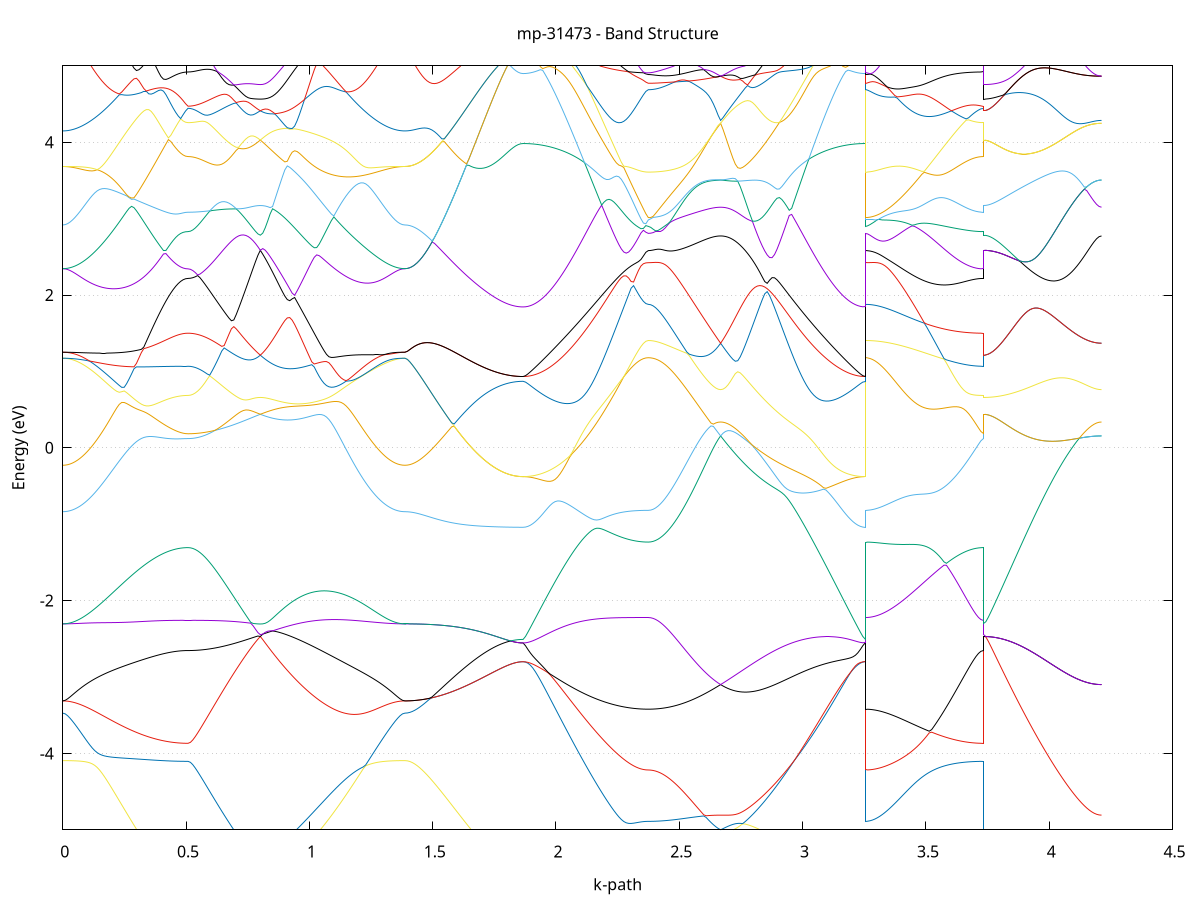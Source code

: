 set title 'mp-31473 - Band Structure'
set xlabel 'k-path'
set ylabel 'Energy (eV)'
set grid y
set yrange [-5:5]
set terminal png size 800,600
set output 'mp-31473_bands_gnuplot.png'
plot '-' using 1:2 with lines notitle, '-' using 1:2 with lines notitle, '-' using 1:2 with lines notitle, '-' using 1:2 with lines notitle, '-' using 1:2 with lines notitle, '-' using 1:2 with lines notitle, '-' using 1:2 with lines notitle, '-' using 1:2 with lines notitle, '-' using 1:2 with lines notitle, '-' using 1:2 with lines notitle, '-' using 1:2 with lines notitle, '-' using 1:2 with lines notitle, '-' using 1:2 with lines notitle, '-' using 1:2 with lines notitle, '-' using 1:2 with lines notitle, '-' using 1:2 with lines notitle, '-' using 1:2 with lines notitle, '-' using 1:2 with lines notitle, '-' using 1:2 with lines notitle, '-' using 1:2 with lines notitle, '-' using 1:2 with lines notitle, '-' using 1:2 with lines notitle, '-' using 1:2 with lines notitle, '-' using 1:2 with lines notitle, '-' using 1:2 with lines notitle, '-' using 1:2 with lines notitle, '-' using 1:2 with lines notitle, '-' using 1:2 with lines notitle, '-' using 1:2 with lines notitle, '-' using 1:2 with lines notitle, '-' using 1:2 with lines notitle, '-' using 1:2 with lines notitle, '-' using 1:2 with lines notitle, '-' using 1:2 with lines notitle, '-' using 1:2 with lines notitle, '-' using 1:2 with lines notitle, '-' using 1:2 with lines notitle, '-' using 1:2 with lines notitle, '-' using 1:2 with lines notitle, '-' using 1:2 with lines notitle, '-' using 1:2 with lines notitle, '-' using 1:2 with lines notitle, '-' using 1:2 with lines notitle, '-' using 1:2 with lines notitle, '-' using 1:2 with lines notitle, '-' using 1:2 with lines notitle, '-' using 1:2 with lines notitle, '-' using 1:2 with lines notitle, '-' using 1:2 with lines notitle, '-' using 1:2 with lines notitle, '-' using 1:2 with lines notitle, '-' using 1:2 with lines notitle, '-' using 1:2 with lines notitle, '-' using 1:2 with lines notitle, '-' using 1:2 with lines notitle, '-' using 1:2 with lines notitle, '-' using 1:2 with lines notitle, '-' using 1:2 with lines notitle, '-' using 1:2 with lines notitle, '-' using 1:2 with lines notitle, '-' using 1:2 with lines notitle, '-' using 1:2 with lines notitle, '-' using 1:2 with lines notitle, '-' using 1:2 with lines notitle, '-' using 1:2 with lines notitle, '-' using 1:2 with lines notitle, '-' using 1:2 with lines notitle, '-' using 1:2 with lines notitle, '-' using 1:2 with lines notitle, '-' using 1:2 with lines notitle, '-' using 1:2 with lines notitle, '-' using 1:2 with lines notitle, '-' using 1:2 with lines notitle, '-' using 1:2 with lines notitle, '-' using 1:2 with lines notitle, '-' using 1:2 with lines notitle, '-' using 1:2 with lines notitle, '-' using 1:2 with lines notitle, '-' using 1:2 with lines notitle, '-' using 1:2 with lines notitle, '-' using 1:2 with lines notitle, '-' using 1:2 with lines notitle, '-' using 1:2 with lines notitle, '-' using 1:2 with lines notitle, '-' using 1:2 with lines notitle, '-' using 1:2 with lines notitle, '-' using 1:2 with lines notitle, '-' using 1:2 with lines notitle, '-' using 1:2 with lines notitle, '-' using 1:2 with lines notitle, '-' using 1:2 with lines notitle, '-' using 1:2 with lines notitle, '-' using 1:2 with lines notitle, '-' using 1:2 with lines notitle, '-' using 1:2 with lines notitle, '-' using 1:2 with lines notitle
0.000000 -31.328124
0.009957 -31.328124
0.019915 -31.328124
0.029872 -31.328124
0.039830 -31.328124
0.049787 -31.328124
0.059745 -31.328124
0.069702 -31.328024
0.079660 -31.328024
0.089617 -31.328024
0.099575 -31.328024
0.109532 -31.328024
0.119490 -31.328024
0.129447 -31.328024
0.139405 -31.328024
0.149362 -31.328024
0.159320 -31.327924
0.169277 -31.327924
0.179235 -31.327924
0.189192 -31.327924
0.199150 -31.327924
0.209107 -31.327824
0.219065 -31.327824
0.229022 -31.327824
0.238980 -31.327824
0.248937 -31.327724
0.258895 -31.327724
0.268852 -31.327724
0.278810 -31.327724
0.288767 -31.327624
0.298724 -31.327624
0.308682 -31.327624
0.318639 -31.327624
0.328597 -31.327524
0.338554 -31.327524
0.348512 -31.327524
0.358469 -31.327524
0.368427 -31.327424
0.378384 -31.327424
0.388342 -31.327424
0.398299 -31.327324
0.408257 -31.327324
0.418214 -31.327324
0.428172 -31.327324
0.438129 -31.327324
0.448087 -31.327224
0.458044 -31.327224
0.468002 -31.327224
0.477959 -31.327224
0.487917 -31.327224
0.497874 -31.327224
0.507832 -31.327224
0.507832 -31.327224
0.517605 -31.327224
0.527378 -31.327224
0.537151 -31.327224
0.546925 -31.327224
0.556698 -31.327224
0.566471 -31.327224
0.576244 -31.327224
0.586017 -31.327124
0.595791 -31.327124
0.605564 -31.327124
0.615337 -31.327124
0.625110 -31.327124
0.634884 -31.327124
0.644657 -31.327124
0.654430 -31.327124
0.664203 -31.327024
0.673976 -31.327024
0.683750 -31.327024
0.693523 -31.327024
0.703296 -31.327024
0.713069 -31.327024
0.722843 -31.326924
0.732616 -31.326924
0.742389 -31.326924
0.752162 -31.326924
0.761935 -31.326824
0.771709 -31.326824
0.781482 -31.326824
0.791255 -31.326824
0.801028 -31.326724
0.801028 -31.326724
0.810967 -31.326824
0.820906 -31.326824
0.830845 -31.326824
0.840784 -31.326924
0.850723 -31.326924
0.860662 -31.326924
0.870600 -31.326924
0.880539 -31.327024
0.890478 -31.327024
0.900417 -31.327024
0.910356 -31.327124
0.920295 -31.327124
0.930234 -31.327124
0.940173 -31.327224
0.950111 -31.327224
0.960050 -31.327224
0.969989 -31.327324
0.979928 -31.327324
0.989867 -31.327324
0.999806 -31.327324
1.009745 -31.327424
1.019684 -31.327424
1.029622 -31.327424
1.039561 -31.327524
1.049500 -31.327524
1.059439 -31.327524
1.069378 -31.327624
1.079317 -31.327624
1.089256 -31.327624
1.099194 -31.327624
1.109133 -31.327724
1.119072 -31.327724
1.129011 -31.327724
1.138950 -31.327724
1.148889 -31.327824
1.158828 -31.327824
1.168767 -31.327824
1.178705 -31.327824
1.188644 -31.327924
1.198583 -31.327924
1.208522 -31.327924
1.218461 -31.327924
1.228400 -31.327924
1.238339 -31.328024
1.248278 -31.328024
1.258216 -31.328024
1.268155 -31.328024
1.278094 -31.328024
1.288033 -31.328024
1.297972 -31.328024
1.307911 -31.328024
1.317850 -31.328024
1.327789 -31.328124
1.337727 -31.328124
1.347666 -31.328124
1.357605 -31.328124
1.367544 -31.328124
1.377483 -31.328124
1.387422 -31.328124
1.387422 -31.328124
1.397403 -31.328124
1.407385 -31.328124
1.417366 -31.328124
1.427348 -31.328124
1.437329 -31.328124
1.447311 -31.328124
1.457292 -31.328124
1.467274 -31.328124
1.477255 -31.328124
1.487237 -31.328124
1.497218 -31.328124
1.507200 -31.328124
1.517181 -31.328124
1.527163 -31.328124
1.537144 -31.328124
1.547126 -31.328124
1.557107 -31.328124
1.567088 -31.328124
1.577070 -31.328124
1.587051 -31.328024
1.597033 -31.328024
1.607014 -31.328024
1.616996 -31.328024
1.626977 -31.328024
1.636959 -31.328024
1.646940 -31.328024
1.656922 -31.328024
1.666903 -31.328024
1.676885 -31.328024
1.686866 -31.328024
1.696848 -31.328024
1.706829 -31.328024
1.716811 -31.328024
1.726792 -31.328024
1.736774 -31.328024
1.746755 -31.328024
1.756737 -31.328024
1.766718 -31.328024
1.776700 -31.328024
1.786681 -31.328024
1.796663 -31.328024
1.806644 -31.328024
1.816626 -31.328024
1.826607 -31.328024
1.836589 -31.328024
1.846570 -31.328024
1.856552 -31.328024
1.866533 -31.328024
1.866533 -31.328024
1.876490 -31.328024
1.886448 -31.328024
1.896405 -31.328024
1.906363 -31.328024
1.916320 -31.328024
1.926278 -31.328024
1.936235 -31.328024
1.946193 -31.328024
1.956150 -31.328024
1.966108 -31.327924
1.976065 -31.327924
1.986023 -31.327924
1.995980 -31.327924
2.005938 -31.327924
2.015895 -31.327924
2.025853 -31.327924
2.035810 -31.327824
2.045768 -31.327824
2.055725 -31.327824
2.065683 -31.327824
2.075640 -31.327824
2.085598 -31.327824
2.095555 -31.327724
2.105513 -31.327724
2.115470 -31.327724
2.125428 -31.327724
2.135385 -31.327624
2.145343 -31.327624
2.155300 -31.327624
2.165257 -31.327624
2.175215 -31.327524
2.185172 -31.327524
2.195130 -31.327524
2.205087 -31.327524
2.215045 -31.327424
2.225002 -31.327424
2.234960 -31.327424
2.244917 -31.327424
2.254875 -31.327324
2.264832 -31.327324
2.274790 -31.327324
2.284747 -31.327324
2.294705 -31.327224
2.304662 -31.327224
2.314620 -31.327224
2.324577 -31.327224
2.334535 -31.327224
2.344492 -31.327224
2.354450 -31.327224
2.364407 -31.327124
2.374365 -31.327124
2.374365 -31.327124
2.384138 -31.327124
2.393911 -31.327124
2.403684 -31.327124
2.413458 -31.327124
2.423231 -31.327124
2.433004 -31.327124
2.442777 -31.327124
2.452550 -31.327124
2.462324 -31.327124
2.472097 -31.327124
2.481870 -31.327124
2.491643 -31.327124
2.501417 -31.327124
2.511190 -31.327024
2.520963 -31.327024
2.530736 -31.327024
2.540509 -31.327024
2.550283 -31.327024
2.560056 -31.327024
2.569829 -31.326924
2.579602 -31.326924
2.589376 -31.326924
2.599149 -31.326924
2.608922 -31.326924
2.618695 -31.326824
2.628468 -31.326824
2.638242 -31.326824
2.648015 -31.326824
2.657788 -31.326724
2.667561 -31.326724
2.667561 -31.326724
2.677500 -31.326724
2.687439 -31.326824
2.697378 -31.326824
2.707317 -31.326824
2.717256 -31.326924
2.727195 -31.326924
2.737133 -31.326924
2.747072 -31.326924
2.757011 -31.327024
2.766950 -31.327024
2.776889 -31.327024
2.786828 -31.327124
2.796767 -31.327124
2.806706 -31.327124
2.816644 -31.327224
2.826583 -31.327224
2.836522 -31.327224
2.846461 -31.327224
2.856400 -31.327324
2.866339 -31.327324
2.876278 -31.327324
2.886217 -31.327424
2.896155 -31.327424
2.906094 -31.327424
2.916033 -31.327424
2.925972 -31.327524
2.935911 -31.327524
2.945850 -31.327524
2.955789 -31.327624
2.965728 -31.327624
2.975666 -31.327624
2.985605 -31.327624
2.995544 -31.327724
3.005483 -31.327724
3.015422 -31.327724
3.025361 -31.327724
3.035300 -31.327824
3.045238 -31.327824
3.055177 -31.327824
3.065116 -31.327824
3.075055 -31.327824
3.084994 -31.327824
3.094933 -31.327924
3.104872 -31.327924
3.114811 -31.327924
3.124749 -31.327924
3.134688 -31.327924
3.144627 -31.327924
3.154566 -31.327924
3.164505 -31.328024
3.174444 -31.328024
3.184383 -31.328024
3.194322 -31.328024
3.204260 -31.328024
3.214199 -31.328024
3.224138 -31.328024
3.234077 -31.328024
3.244016 -31.328024
3.253955 -31.328024
3.253955 -31.327124
3.263936 -31.327124
3.273918 -31.327124
3.283899 -31.327124
3.293881 -31.327124
3.303862 -31.327124
3.313844 -31.327124
3.323825 -31.327124
3.333807 -31.327124
3.343788 -31.327124
3.353770 -31.327124
3.363751 -31.327124
3.373733 -31.327124
3.383714 -31.327224
3.393696 -31.327224
3.403677 -31.327224
3.413659 -31.327224
3.423640 -31.327224
3.433622 -31.327224
3.443603 -31.327224
3.453584 -31.327224
3.463566 -31.327224
3.473547 -31.327224
3.483529 -31.327224
3.493510 -31.327224
3.503492 -31.327224
3.513473 -31.327224
3.523455 -31.327224
3.533436 -31.327224
3.543418 -31.327224
3.553399 -31.327224
3.563381 -31.327224
3.573362 -31.327224
3.583344 -31.327224
3.593325 -31.327224
3.603307 -31.327224
3.613288 -31.327224
3.623270 -31.327224
3.633251 -31.327224
3.643233 -31.327224
3.653214 -31.327224
3.663196 -31.327224
3.673177 -31.327224
3.683159 -31.327224
3.693140 -31.327224
3.703122 -31.327224
3.713103 -31.327224
3.723085 -31.327224
3.733066 -31.327224
3.733066 -31.326724
3.743048 -31.326724
3.753029 -31.326724
3.763010 -31.326724
3.772992 -31.326724
3.782973 -31.326724
3.792955 -31.326724
3.802936 -31.326724
3.812918 -31.326724
3.822899 -31.326724
3.832881 -31.326724
3.842862 -31.326724
3.852844 -31.326724
3.862825 -31.326724
3.872807 -31.326724
3.882788 -31.326724
3.892770 -31.326724
3.902751 -31.326724
3.912733 -31.326724
3.922714 -31.326724
3.932696 -31.326724
3.942677 -31.326724
3.952659 -31.326724
3.962640 -31.326724
3.972622 -31.326724
3.982603 -31.326724
3.992585 -31.326724
4.002566 -31.326724
4.012548 -31.326724
4.022529 -31.326724
4.032511 -31.326724
4.042492 -31.326724
4.052474 -31.326724
4.062455 -31.326724
4.072436 -31.326724
4.082418 -31.326724
4.092399 -31.326724
4.102381 -31.326724
4.112362 -31.326724
4.122344 -31.326724
4.132325 -31.326724
4.142307 -31.326724
4.152288 -31.326724
4.162270 -31.326724
4.172251 -31.326724
4.182233 -31.326724
4.192214 -31.326724
4.202196 -31.326724
4.212177 -31.326724
e
0.000000 -31.325524
0.009957 -31.325524
0.019915 -31.325524
0.029872 -31.325524
0.039830 -31.325524
0.049787 -31.325524
0.059745 -31.325524
0.069702 -31.325524
0.079660 -31.325524
0.089617 -31.325524
0.099575 -31.325524
0.109532 -31.325524
0.119490 -31.325524
0.129447 -31.325524
0.139405 -31.325624
0.149362 -31.325624
0.159320 -31.325624
0.169277 -31.325624
0.179235 -31.325624
0.189192 -31.325624
0.199150 -31.325724
0.209107 -31.325724
0.219065 -31.325724
0.229022 -31.325724
0.238980 -31.325724
0.248937 -31.325824
0.258895 -31.325824
0.268852 -31.325824
0.278810 -31.325824
0.288767 -31.325924
0.298724 -31.325924
0.308682 -31.325924
0.318639 -31.325924
0.328597 -31.326024
0.338554 -31.326024
0.348512 -31.326024
0.358469 -31.326024
0.368427 -31.326124
0.378384 -31.326124
0.388342 -31.326124
0.398299 -31.326124
0.408257 -31.326224
0.418214 -31.326224
0.428172 -31.326224
0.438129 -31.326224
0.448087 -31.326324
0.458044 -31.326324
0.468002 -31.326324
0.477959 -31.326324
0.487917 -31.326324
0.497874 -31.326324
0.507832 -31.326324
0.507832 -31.326324
0.517605 -31.326324
0.527378 -31.326324
0.537151 -31.326324
0.546925 -31.326324
0.556698 -31.326324
0.566471 -31.326324
0.576244 -31.326324
0.586017 -31.326324
0.595791 -31.326324
0.605564 -31.326424
0.615337 -31.326424
0.625110 -31.326424
0.634884 -31.326424
0.644657 -31.326424
0.654430 -31.326424
0.664203 -31.326424
0.673976 -31.326524
0.683750 -31.326524
0.693523 -31.326524
0.703296 -31.326524
0.713069 -31.326524
0.722843 -31.326624
0.732616 -31.326624
0.742389 -31.326624
0.752162 -31.326624
0.761935 -31.326624
0.771709 -31.326724
0.781482 -31.326724
0.791255 -31.326724
0.801028 -31.326724
0.801028 -31.326724
0.810967 -31.326724
0.820906 -31.326724
0.830845 -31.326724
0.840784 -31.326624
0.850723 -31.326624
0.860662 -31.326624
0.870600 -31.326524
0.880539 -31.326524
0.890478 -31.326524
0.900417 -31.326524
0.910356 -31.326424
0.920295 -31.326424
0.930234 -31.326424
0.940173 -31.326324
0.950111 -31.326324
0.960050 -31.326324
0.969989 -31.326224
0.979928 -31.326224
0.989867 -31.326224
0.999806 -31.326124
1.009745 -31.326124
1.019684 -31.326124
1.029622 -31.326124
1.039561 -31.326024
1.049500 -31.326024
1.059439 -31.326024
1.069378 -31.325924
1.079317 -31.325924
1.089256 -31.325924
1.099194 -31.325924
1.109133 -31.325824
1.119072 -31.325824
1.129011 -31.325824
1.138950 -31.325824
1.148889 -31.325724
1.158828 -31.325724
1.168767 -31.325724
1.178705 -31.325724
1.188644 -31.325724
1.198583 -31.325624
1.208522 -31.325624
1.218461 -31.325624
1.228400 -31.325624
1.238339 -31.325624
1.248278 -31.325624
1.258216 -31.325524
1.268155 -31.325524
1.278094 -31.325524
1.288033 -31.325524
1.297972 -31.325524
1.307911 -31.325524
1.317850 -31.325524
1.327789 -31.325524
1.337727 -31.325524
1.347666 -31.325524
1.357605 -31.325524
1.367544 -31.325524
1.377483 -31.325524
1.387422 -31.325524
1.387422 -31.325524
1.397403 -31.325524
1.407385 -31.325524
1.417366 -31.325524
1.427348 -31.325524
1.437329 -31.325524
1.447311 -31.325524
1.457292 -31.325524
1.467274 -31.325524
1.477255 -31.325524
1.487237 -31.325524
1.497218 -31.325524
1.507200 -31.325524
1.517181 -31.325524
1.527163 -31.325524
1.537144 -31.325524
1.547126 -31.325524
1.557107 -31.325524
1.567088 -31.325524
1.577070 -31.325524
1.587051 -31.325524
1.597033 -31.325524
1.607014 -31.325524
1.616996 -31.325524
1.626977 -31.325524
1.636959 -31.325524
1.646940 -31.325524
1.656922 -31.325524
1.666903 -31.325524
1.676885 -31.325524
1.686866 -31.325524
1.696848 -31.325524
1.706829 -31.325524
1.716811 -31.325524
1.726792 -31.325524
1.736774 -31.325524
1.746755 -31.325524
1.756737 -31.325524
1.766718 -31.325524
1.776700 -31.325524
1.786681 -31.325524
1.796663 -31.325524
1.806644 -31.325524
1.816626 -31.325524
1.826607 -31.325524
1.836589 -31.325524
1.846570 -31.325524
1.856552 -31.325524
1.866533 -31.325524
1.866533 -31.325524
1.876490 -31.325524
1.886448 -31.325524
1.896405 -31.325524
1.906363 -31.325524
1.916320 -31.325524
1.926278 -31.325524
1.936235 -31.325524
1.946193 -31.325524
1.956150 -31.325524
1.966108 -31.325524
1.976065 -31.325524
1.986023 -31.325624
1.995980 -31.325624
2.005938 -31.325624
2.015895 -31.325624
2.025853 -31.325624
2.035810 -31.325624
2.045768 -31.325624
2.055725 -31.325724
2.065683 -31.325724
2.075640 -31.325724
2.085598 -31.325724
2.095555 -31.325724
2.105513 -31.325824
2.115470 -31.325824
2.125428 -31.325824
2.135385 -31.325824
2.145343 -31.325924
2.155300 -31.325924
2.165257 -31.325924
2.175215 -31.325924
2.185172 -31.326024
2.195130 -31.326024
2.205087 -31.326024
2.215045 -31.326024
2.225002 -31.326124
2.234960 -31.326124
2.244917 -31.326124
2.254875 -31.326124
2.264832 -31.326224
2.274790 -31.326224
2.284747 -31.326224
2.294705 -31.326224
2.304662 -31.326224
2.314620 -31.326324
2.324577 -31.326324
2.334535 -31.326324
2.344492 -31.326324
2.354450 -31.326324
2.364407 -31.326324
2.374365 -31.326324
2.374365 -31.326324
2.384138 -31.326324
2.393911 -31.326324
2.403684 -31.326324
2.413458 -31.326324
2.423231 -31.326324
2.433004 -31.326324
2.442777 -31.326324
2.452550 -31.326324
2.462324 -31.326324
2.472097 -31.326424
2.481870 -31.326424
2.491643 -31.326424
2.501417 -31.326424
2.511190 -31.326424
2.520963 -31.326424
2.530736 -31.326424
2.540509 -31.326424
2.550283 -31.326524
2.560056 -31.326524
2.569829 -31.326524
2.579602 -31.326524
2.589376 -31.326524
2.599149 -31.326624
2.608922 -31.326624
2.618695 -31.326624
2.628468 -31.326624
2.638242 -31.326624
2.648015 -31.326724
2.657788 -31.326724
2.667561 -31.326724
2.667561 -31.326724
2.677500 -31.326724
2.687439 -31.326724
2.697378 -31.326624
2.707317 -31.326624
2.717256 -31.326624
2.727195 -31.326624
2.737133 -31.326524
2.747072 -31.326524
2.757011 -31.326524
2.766950 -31.326424
2.776889 -31.326424
2.786828 -31.326424
2.796767 -31.326424
2.806706 -31.326324
2.816644 -31.326324
2.826583 -31.326324
2.836522 -31.326224
2.846461 -31.326224
2.856400 -31.326224
2.866339 -31.326224
2.876278 -31.326124
2.886217 -31.326124
2.896155 -31.326124
2.906094 -31.326024
2.916033 -31.326024
2.925972 -31.326024
2.935911 -31.326024
2.945850 -31.325924
2.955789 -31.325924
2.965728 -31.325924
2.975666 -31.325924
2.985605 -31.325824
2.995544 -31.325824
3.005483 -31.325824
3.015422 -31.325824
3.025361 -31.325724
3.035300 -31.325724
3.045238 -31.325724
3.055177 -31.325724
3.065116 -31.325724
3.075055 -31.325624
3.084994 -31.325624
3.094933 -31.325624
3.104872 -31.325624
3.114811 -31.325624
3.124749 -31.325624
3.134688 -31.325624
3.144627 -31.325524
3.154566 -31.325524
3.164505 -31.325524
3.174444 -31.325524
3.184383 -31.325524
3.194322 -31.325524
3.204260 -31.325524
3.214199 -31.325524
3.224138 -31.325524
3.234077 -31.325524
3.244016 -31.325524
3.253955 -31.325524
3.253955 -31.326324
3.263936 -31.326324
3.273918 -31.326324
3.283899 -31.326324
3.293881 -31.326324
3.303862 -31.326324
3.313844 -31.326324
3.323825 -31.326324
3.333807 -31.326324
3.343788 -31.326324
3.353770 -31.326324
3.363751 -31.326324
3.373733 -31.326324
3.383714 -31.326324
3.393696 -31.326324
3.403677 -31.326324
3.413659 -31.326324
3.423640 -31.326324
3.433622 -31.326324
3.443603 -31.326324
3.453584 -31.326324
3.463566 -31.326324
3.473547 -31.326324
3.483529 -31.326324
3.493510 -31.326324
3.503492 -31.326324
3.513473 -31.326324
3.523455 -31.326324
3.533436 -31.326324
3.543418 -31.326324
3.553399 -31.326324
3.563381 -31.326324
3.573362 -31.326324
3.583344 -31.326324
3.593325 -31.326324
3.603307 -31.326324
3.613288 -31.326324
3.623270 -31.326324
3.633251 -31.326324
3.643233 -31.326324
3.653214 -31.326324
3.663196 -31.326324
3.673177 -31.326324
3.683159 -31.326324
3.693140 -31.326324
3.703122 -31.326324
3.713103 -31.326324
3.723085 -31.326324
3.733066 -31.326324
3.733066 -31.326724
3.743048 -31.326724
3.753029 -31.326724
3.763010 -31.326724
3.772992 -31.326724
3.782973 -31.326724
3.792955 -31.326724
3.802936 -31.326724
3.812918 -31.326724
3.822899 -31.326724
3.832881 -31.326724
3.842862 -31.326724
3.852844 -31.326724
3.862825 -31.326724
3.872807 -31.326724
3.882788 -31.326724
3.892770 -31.326724
3.902751 -31.326724
3.912733 -31.326724
3.922714 -31.326724
3.932696 -31.326724
3.942677 -31.326724
3.952659 -31.326724
3.962640 -31.326724
3.972622 -31.326724
3.982603 -31.326724
3.992585 -31.326724
4.002566 -31.326724
4.012548 -31.326724
4.022529 -31.326724
4.032511 -31.326724
4.042492 -31.326724
4.052474 -31.326724
4.062455 -31.326724
4.072436 -31.326724
4.082418 -31.326724
4.092399 -31.326724
4.102381 -31.326724
4.112362 -31.326724
4.122344 -31.326724
4.132325 -31.326724
4.142307 -31.326724
4.152288 -31.326724
4.162270 -31.326724
4.172251 -31.326724
4.182233 -31.326724
4.192214 -31.326724
4.202196 -31.326724
4.212177 -31.326724
e
0.000000 -14.879524
0.009957 -14.879524
0.019915 -14.879524
0.029872 -14.879524
0.039830 -14.879524
0.049787 -14.879624
0.059745 -14.879624
0.069702 -14.879724
0.079660 -14.879824
0.089617 -14.879824
0.099575 -14.879924
0.109532 -14.880024
0.119490 -14.880124
0.129447 -14.880224
0.139405 -14.880324
0.149362 -14.880424
0.159320 -14.880524
0.169277 -14.880624
0.179235 -14.880724
0.189192 -14.880924
0.199150 -14.881024
0.209107 -14.881124
0.219065 -14.881224
0.229022 -14.881324
0.238980 -14.881424
0.248937 -14.881524
0.258895 -14.881624
0.268852 -14.881824
0.278810 -14.881924
0.288767 -14.882024
0.298724 -14.882124
0.308682 -14.882224
0.318639 -14.882424
0.328597 -14.882524
0.338554 -14.882624
0.348512 -14.882724
0.358469 -14.882824
0.368427 -14.882924
0.378384 -14.882924
0.388342 -14.883024
0.398299 -14.883124
0.408257 -14.883224
0.418214 -14.883224
0.428172 -14.883324
0.438129 -14.883424
0.448087 -14.883424
0.458044 -14.883424
0.468002 -14.883524
0.477959 -14.883524
0.487917 -14.883524
0.497874 -14.883524
0.507832 -14.883524
0.507832 -14.883524
0.517605 -14.883624
0.527378 -14.883724
0.537151 -14.883824
0.546925 -14.884024
0.556698 -14.884124
0.566471 -14.884324
0.576244 -14.884424
0.586017 -14.884624
0.595791 -14.884724
0.605564 -14.884924
0.615337 -14.885024
0.625110 -14.885224
0.634884 -14.885324
0.644657 -14.885524
0.654430 -14.885624
0.664203 -14.885724
0.673976 -14.885824
0.683750 -14.886024
0.693523 -14.886124
0.703296 -14.886224
0.713069 -14.886324
0.722843 -14.886324
0.732616 -14.886424
0.742389 -14.886524
0.752162 -14.886524
0.761935 -14.886624
0.771709 -14.886624
0.781482 -14.886624
0.791255 -14.886624
0.801028 -14.886724
0.801028 -14.886724
0.810967 -14.886624
0.820906 -14.886624
0.830845 -14.886624
0.840784 -14.886624
0.850723 -14.886524
0.860662 -14.886524
0.870600 -14.886424
0.880539 -14.886324
0.890478 -14.886224
0.900417 -14.886124
0.910356 -14.886024
0.920295 -14.885924
0.930234 -14.885724
0.940173 -14.885624
0.950111 -14.885524
0.960050 -14.885324
0.969989 -14.885124
0.979928 -14.885024
0.989867 -14.884824
0.999806 -14.884624
1.009745 -14.884424
1.019684 -14.884324
1.029622 -14.884124
1.039561 -14.883924
1.049500 -14.883724
1.059439 -14.883524
1.069378 -14.883324
1.079317 -14.883124
1.089256 -14.882924
1.099194 -14.882724
1.109133 -14.882524
1.119072 -14.882324
1.129011 -14.882124
1.138950 -14.881924
1.148889 -14.881824
1.158828 -14.881624
1.168767 -14.881424
1.178705 -14.881224
1.188644 -14.881124
1.198583 -14.880924
1.208522 -14.880824
1.218461 -14.880724
1.228400 -14.880524
1.238339 -14.880424
1.248278 -14.880324
1.258216 -14.880224
1.268155 -14.880124
1.278094 -14.880024
1.288033 -14.879924
1.297972 -14.879824
1.307911 -14.879824
1.317850 -14.879724
1.327789 -14.879624
1.337727 -14.879624
1.347666 -14.879524
1.357605 -14.879524
1.367544 -14.879524
1.377483 -14.879524
1.387422 -14.879524
1.387422 -14.879524
1.397403 -14.879524
1.407385 -14.879524
1.417366 -14.879524
1.427348 -14.879424
1.437329 -14.879424
1.447311 -14.879424
1.457292 -14.879424
1.467274 -14.879424
1.477255 -14.879424
1.487237 -14.879424
1.497218 -14.879324
1.507200 -14.879324
1.517181 -14.879324
1.527163 -14.879324
1.537144 -14.879224
1.547126 -14.879224
1.557107 -14.879224
1.567088 -14.879124
1.577070 -14.879124
1.587051 -14.879124
1.597033 -14.879024
1.607014 -14.879024
1.616996 -14.879024
1.626977 -14.878924
1.636959 -14.878924
1.646940 -14.878924
1.656922 -14.878824
1.666903 -14.878824
1.676885 -14.878824
1.686866 -14.878724
1.696848 -14.878724
1.706829 -14.878724
1.716811 -14.878624
1.726792 -14.878624
1.736774 -14.878624
1.746755 -14.878524
1.756737 -14.878524
1.766718 -14.878524
1.776700 -14.878524
1.786681 -14.878524
1.796663 -14.878424
1.806644 -14.878424
1.816626 -14.878424
1.826607 -14.878424
1.836589 -14.878424
1.846570 -14.878424
1.856552 -14.878424
1.866533 -14.878424
1.866533 -14.878424
1.876490 -14.878424
1.886448 -14.878424
1.896405 -14.878524
1.906363 -14.878624
1.916320 -14.878824
1.926278 -14.878924
1.936235 -14.879124
1.946193 -14.879324
1.956150 -14.879524
1.966108 -14.879724
1.976065 -14.879924
1.986023 -14.880124
1.995980 -14.880424
2.005938 -14.880624
2.015895 -14.880824
2.025853 -14.881124
2.035810 -14.881324
2.045768 -14.881524
2.055725 -14.881824
2.065683 -14.882024
2.075640 -14.882224
2.085598 -14.882424
2.095555 -14.882624
2.105513 -14.882824
2.115470 -14.883024
2.125428 -14.883224
2.135385 -14.883424
2.145343 -14.883624
2.155300 -14.883724
2.165257 -14.883924
2.175215 -14.884024
2.185172 -14.884124
2.195130 -14.884324
2.205087 -14.884424
2.215045 -14.884524
2.225002 -14.884624
2.234960 -14.884724
2.244917 -14.884724
2.254875 -14.884824
2.264832 -14.884924
2.274790 -14.884924
2.284747 -14.885024
2.294705 -14.885024
2.304662 -14.885024
2.314620 -14.885124
2.324577 -14.885124
2.334535 -14.885124
2.344492 -14.885124
2.354450 -14.885124
2.364407 -14.885124
2.374365 -14.885124
2.374365 -14.885124
2.384138 -14.885124
2.393911 -14.885124
2.403684 -14.885124
2.413458 -14.885124
2.423231 -14.885024
2.433004 -14.885024
2.442777 -14.885024
2.452550 -14.884924
2.462324 -14.884924
2.472097 -14.884824
2.481870 -14.884724
2.491643 -14.884724
2.501417 -14.884624
2.511190 -14.884524
2.520963 -14.884524
2.530736 -14.884424
2.540509 -14.884324
2.550283 -14.884224
2.560056 -14.884224
2.569829 -14.884124
2.579602 -14.884024
2.589376 -14.884024
2.599149 -14.884024
2.608922 -14.883924
2.618695 -14.883924
2.628468 -14.883924
2.638242 -14.883924
2.648015 -14.884024
2.657788 -14.884024
2.667561 -14.884024
2.667561 -14.884024
2.677500 -14.884024
2.687439 -14.883924
2.697378 -14.883924
2.707317 -14.883924
2.717256 -14.883924
2.727195 -14.883824
2.737133 -14.883824
2.747072 -14.883724
2.757011 -14.883724
2.766950 -14.883624
2.776889 -14.883524
2.786828 -14.883424
2.796767 -14.883524
2.806706 -14.883624
2.816644 -14.883724
2.826583 -14.883724
2.836522 -14.883824
2.846461 -14.883824
2.856400 -14.883924
2.866339 -14.883924
2.876278 -14.883924
2.886217 -14.883924
2.896155 -14.883824
2.906094 -14.883824
2.916033 -14.883824
2.925972 -14.883724
2.935911 -14.883624
2.945850 -14.883624
2.955789 -14.883524
2.965728 -14.883424
2.975666 -14.883224
2.985605 -14.883124
2.995544 -14.883024
3.005483 -14.882824
3.015422 -14.882624
3.025361 -14.882524
3.035300 -14.882324
3.045238 -14.882124
3.055177 -14.881924
3.065116 -14.881724
3.075055 -14.881524
3.084994 -14.881224
3.094933 -14.881024
3.104872 -14.880824
3.114811 -14.880624
3.124749 -14.880324
3.134688 -14.880124
3.144627 -14.879924
3.154566 -14.879724
3.164505 -14.879424
3.174444 -14.879224
3.184383 -14.879124
3.194322 -14.878924
3.204260 -14.878824
3.214199 -14.878624
3.224138 -14.878524
3.234077 -14.878424
3.244016 -14.878424
3.253955 -14.878424
3.253955 -14.885124
3.263936 -14.885124
3.273918 -14.885124
3.283899 -14.885124
3.293881 -14.885124
3.303862 -14.885124
3.313844 -14.885024
3.323825 -14.885024
3.333807 -14.885024
3.343788 -14.884924
3.353770 -14.884924
3.363751 -14.884924
3.373733 -14.884824
3.383714 -14.884824
3.393696 -14.884724
3.403677 -14.884624
3.413659 -14.884624
3.423640 -14.884524
3.433622 -14.884524
3.443603 -14.884424
3.453584 -14.884324
3.463566 -14.884324
3.473547 -14.884224
3.483529 -14.884124
3.493510 -14.884024
3.503492 -14.884024
3.513473 -14.883924
3.523455 -14.883824
3.533436 -14.883824
3.543418 -14.883724
3.553399 -14.883624
3.563381 -14.883624
3.573362 -14.883524
3.583344 -14.883424
3.593325 -14.883424
3.603307 -14.883324
3.613288 -14.883324
3.623270 -14.883324
3.633251 -14.883324
3.643233 -14.883424
3.653214 -14.883424
3.663196 -14.883424
3.673177 -14.883424
3.683159 -14.883524
3.693140 -14.883524
3.703122 -14.883524
3.713103 -14.883524
3.723085 -14.883524
3.733066 -14.883524
3.733066 -14.886724
3.743048 -14.886724
3.753029 -14.886624
3.763010 -14.886624
3.772992 -14.886624
3.782973 -14.886624
3.792955 -14.886624
3.802936 -14.886524
3.812918 -14.886524
3.822899 -14.886424
3.832881 -14.886424
3.842862 -14.886324
3.852844 -14.886324
3.862825 -14.886224
3.872807 -14.886124
3.882788 -14.886124
3.892770 -14.886024
3.902751 -14.885924
3.912733 -14.885824
3.922714 -14.885824
3.932696 -14.885724
3.942677 -14.885624
3.952659 -14.885524
3.962640 -14.885424
3.972622 -14.885324
3.982603 -14.885224
3.992585 -14.885224
4.002566 -14.885124
4.012548 -14.885024
4.022529 -14.884924
4.032511 -14.884824
4.042492 -14.884724
4.052474 -14.884724
4.062455 -14.884624
4.072436 -14.884524
4.082418 -14.884424
4.092399 -14.884424
4.102381 -14.884324
4.112362 -14.884224
4.122344 -14.884224
4.132325 -14.884124
4.142307 -14.884124
4.152288 -14.884124
4.162270 -14.884024
4.172251 -14.884024
4.182233 -14.884024
4.192214 -14.884024
4.202196 -14.884024
4.212177 -14.884024
e
0.000000 -14.879524
0.009957 -14.879524
0.019915 -14.879524
0.029872 -14.879524
0.039830 -14.879524
0.049787 -14.879624
0.059745 -14.879624
0.069702 -14.879724
0.079660 -14.879724
0.089617 -14.879824
0.099575 -14.879924
0.109532 -14.880024
0.119490 -14.880024
0.129447 -14.880124
0.139405 -14.880224
0.149362 -14.880324
0.159320 -14.880424
0.169277 -14.880624
0.179235 -14.880724
0.189192 -14.880824
0.199150 -14.880924
0.209107 -14.881024
0.219065 -14.881224
0.229022 -14.881324
0.238980 -14.881424
0.248937 -14.881524
0.258895 -14.881624
0.268852 -14.881724
0.278810 -14.881824
0.288767 -14.881924
0.298724 -14.882024
0.308682 -14.882124
0.318639 -14.882224
0.328597 -14.882324
0.338554 -14.882324
0.348512 -14.882424
0.358469 -14.882524
0.368427 -14.882524
0.378384 -14.882624
0.388342 -14.882624
0.398299 -14.882724
0.408257 -14.882724
0.418214 -14.882824
0.428172 -14.882824
0.438129 -14.882824
0.448087 -14.882924
0.458044 -14.882924
0.468002 -14.882924
0.477959 -14.882924
0.487917 -14.882924
0.497874 -14.882924
0.507832 -14.882924
0.507832 -14.882924
0.517605 -14.882924
0.527378 -14.882824
0.537151 -14.882624
0.546925 -14.882524
0.556698 -14.882324
0.566471 -14.882224
0.576244 -14.882024
0.586017 -14.881824
0.595791 -14.881724
0.605564 -14.881524
0.615337 -14.881324
0.625110 -14.881224
0.634884 -14.881024
0.644657 -14.880824
0.654430 -14.880724
0.664203 -14.880524
0.673976 -14.880324
0.683750 -14.880224
0.693523 -14.880024
0.703296 -14.879824
0.713069 -14.879724
0.722843 -14.879524
0.732616 -14.879324
0.742389 -14.879124
0.752162 -14.879024
0.761935 -14.878824
0.771709 -14.878624
0.781482 -14.878424
0.791255 -14.878324
0.801028 -14.878124
0.801028 -14.878124
0.810967 -14.878324
0.820906 -14.878424
0.830845 -14.878624
0.840784 -14.878824
0.850723 -14.879024
0.860662 -14.879224
0.870600 -14.879324
0.880539 -14.879524
0.890478 -14.879624
0.900417 -14.879824
0.910356 -14.880024
0.920295 -14.880124
0.930234 -14.880224
0.940173 -14.880424
0.950111 -14.880524
0.960050 -14.880624
0.969989 -14.880724
0.979928 -14.880824
0.989867 -14.880924
0.999806 -14.881024
1.009745 -14.881024
1.019684 -14.881124
1.029622 -14.881224
1.039561 -14.881224
1.049500 -14.881224
1.059439 -14.881324
1.069378 -14.881324
1.079317 -14.881324
1.089256 -14.881324
1.099194 -14.881324
1.109133 -14.881224
1.119072 -14.881224
1.129011 -14.881224
1.138950 -14.881124
1.148889 -14.881124
1.158828 -14.881024
1.168767 -14.880924
1.178705 -14.880924
1.188644 -14.880824
1.198583 -14.880724
1.208522 -14.880624
1.218461 -14.880524
1.228400 -14.880424
1.238339 -14.880324
1.248278 -14.880324
1.258216 -14.880224
1.268155 -14.880124
1.278094 -14.880024
1.288033 -14.879924
1.297972 -14.879824
1.307911 -14.879724
1.317850 -14.879724
1.327789 -14.879624
1.337727 -14.879624
1.347666 -14.879524
1.357605 -14.879524
1.367544 -14.879524
1.377483 -14.879524
1.387422 -14.879524
1.387422 -14.879524
1.397403 -14.879524
1.407385 -14.879524
1.417366 -14.879424
1.427348 -14.879424
1.437329 -14.879424
1.447311 -14.879424
1.457292 -14.879424
1.467274 -14.879424
1.477255 -14.879424
1.487237 -14.879324
1.497218 -14.879324
1.507200 -14.879324
1.517181 -14.879324
1.527163 -14.879324
1.537144 -14.879224
1.547126 -14.879224
1.557107 -14.879224
1.567088 -14.879124
1.577070 -14.879124
1.587051 -14.879124
1.597033 -14.879024
1.607014 -14.879024
1.616996 -14.879024
1.626977 -14.878924
1.636959 -14.878924
1.646940 -14.878924
1.656922 -14.878824
1.666903 -14.878824
1.676885 -14.878724
1.686866 -14.878724
1.696848 -14.878724
1.706829 -14.878724
1.716811 -14.878624
1.726792 -14.878624
1.736774 -14.878624
1.746755 -14.878524
1.756737 -14.878524
1.766718 -14.878524
1.776700 -14.878524
1.786681 -14.878524
1.796663 -14.878424
1.806644 -14.878424
1.816626 -14.878424
1.826607 -14.878424
1.836589 -14.878424
1.846570 -14.878424
1.856552 -14.878424
1.866533 -14.878424
1.866533 -14.878424
1.876490 -14.878424
1.886448 -14.878424
1.896405 -14.878424
1.906363 -14.878424
1.916320 -14.878524
1.926278 -14.878524
1.936235 -14.878524
1.946193 -14.878624
1.956150 -14.878624
1.966108 -14.878724
1.976065 -14.878724
1.986023 -14.878824
1.995980 -14.878924
2.005938 -14.879024
2.015895 -14.879024
2.025853 -14.879124
2.035810 -14.879224
2.045768 -14.879324
2.055725 -14.879424
2.065683 -14.879524
2.075640 -14.879624
2.085598 -14.879724
2.095555 -14.879824
2.105513 -14.879924
2.115470 -14.879924
2.125428 -14.880024
2.135385 -14.880124
2.145343 -14.880224
2.155300 -14.880324
2.165257 -14.880424
2.175215 -14.880524
2.185172 -14.880624
2.195130 -14.880724
2.205087 -14.880824
2.215045 -14.880824
2.225002 -14.880924
2.234960 -14.881024
2.244917 -14.881024
2.254875 -14.881124
2.264832 -14.881224
2.274790 -14.881224
2.284747 -14.881324
2.294705 -14.881324
2.304662 -14.881424
2.314620 -14.881424
2.324577 -14.881424
2.334535 -14.881424
2.344492 -14.881524
2.354450 -14.881524
2.364407 -14.881524
2.374365 -14.881524
2.374365 -14.881524
2.384138 -14.881524
2.393911 -14.881524
2.403684 -14.881524
2.413458 -14.881624
2.423231 -14.881624
2.433004 -14.881724
2.442777 -14.881724
2.452550 -14.881824
2.462324 -14.881924
2.472097 -14.881924
2.481870 -14.882024
2.491643 -14.882124
2.501417 -14.882224
2.511190 -14.882324
2.520963 -14.882324
2.530736 -14.882424
2.540509 -14.882524
2.550283 -14.882524
2.560056 -14.882624
2.569829 -14.882624
2.579602 -14.882624
2.589376 -14.882624
2.599149 -14.882624
2.608922 -14.882524
2.618695 -14.882524
2.628468 -14.882424
2.638242 -14.882324
2.648015 -14.882124
2.657788 -14.882024
2.667561 -14.881824
2.667561 -14.881824
2.677500 -14.882024
2.687439 -14.882224
2.697378 -14.882324
2.707317 -14.882524
2.717256 -14.882624
2.727195 -14.882724
2.737133 -14.882924
2.747072 -14.883024
2.757011 -14.883124
2.766950 -14.883224
2.776889 -14.883324
2.786828 -14.883424
2.796767 -14.883324
2.806706 -14.883224
2.816644 -14.883124
2.826583 -14.883024
2.836522 -14.882824
2.846461 -14.882724
2.856400 -14.882624
2.866339 -14.882424
2.876278 -14.882324
2.886217 -14.882124
2.896155 -14.882024
2.906094 -14.881824
2.916033 -14.881724
2.925972 -14.881524
2.935911 -14.881324
2.945850 -14.881224
2.955789 -14.881024
2.965728 -14.880924
2.975666 -14.880724
2.985605 -14.880624
2.995544 -14.880424
3.005483 -14.880324
3.015422 -14.880124
3.025361 -14.880024
3.035300 -14.879924
3.045238 -14.879724
3.055177 -14.879624
3.065116 -14.879524
3.075055 -14.879424
3.084994 -14.879324
3.094933 -14.879224
3.104872 -14.879124
3.114811 -14.879024
3.124749 -14.878924
3.134688 -14.878824
3.144627 -14.878824
3.154566 -14.878724
3.164505 -14.878624
3.174444 -14.878624
3.184383 -14.878524
3.194322 -14.878524
3.204260 -14.878524
3.214199 -14.878424
3.224138 -14.878424
3.234077 -14.878424
3.244016 -14.878424
3.253955 -14.878424
3.253955 -14.881524
3.263936 -14.881524
3.273918 -14.881524
3.283899 -14.881524
3.293881 -14.881524
3.303862 -14.881524
3.313844 -14.881624
3.323825 -14.881624
3.333807 -14.881624
3.343788 -14.881724
3.353770 -14.881724
3.363751 -14.881724
3.373733 -14.881824
3.383714 -14.881824
3.393696 -14.881924
3.403677 -14.882024
3.413659 -14.882024
3.423640 -14.882124
3.433622 -14.882124
3.443603 -14.882224
3.453584 -14.882324
3.463566 -14.882324
3.473547 -14.882424
3.483529 -14.882524
3.493510 -14.882524
3.503492 -14.882624
3.513473 -14.882724
3.523455 -14.882724
3.533436 -14.882824
3.543418 -14.882924
3.553399 -14.882924
3.563381 -14.883024
3.573362 -14.883024
3.583344 -14.883124
3.593325 -14.883124
3.603307 -14.883224
3.613288 -14.883224
3.623270 -14.883224
3.633251 -14.883224
3.643233 -14.883124
3.653214 -14.883124
3.663196 -14.883024
3.673177 -14.883024
3.683159 -14.883024
3.693140 -14.883024
3.703122 -14.883024
3.713103 -14.882924
3.723085 -14.882924
3.733066 -14.882924
3.733066 -14.878124
3.743048 -14.878124
3.753029 -14.878124
3.763010 -14.878124
3.772992 -14.878224
3.782973 -14.878224
3.792955 -14.878224
3.802936 -14.878324
3.812918 -14.878424
3.822899 -14.878424
3.832881 -14.878524
3.842862 -14.878624
3.852844 -14.878724
3.862825 -14.878824
3.872807 -14.878924
3.882788 -14.879024
3.892770 -14.879124
3.902751 -14.879224
3.912733 -14.879324
3.922714 -14.879424
3.932696 -14.879524
3.942677 -14.879624
3.952659 -14.879824
3.962640 -14.879924
3.972622 -14.880024
3.982603 -14.880124
3.992585 -14.880324
4.002566 -14.880424
4.012548 -14.880524
4.022529 -14.880624
4.032511 -14.880724
4.042492 -14.880824
4.052474 -14.880924
4.062455 -14.881024
4.072436 -14.881124
4.082418 -14.881224
4.092399 -14.881324
4.102381 -14.881424
4.112362 -14.881524
4.122344 -14.881524
4.132325 -14.881624
4.142307 -14.881724
4.152288 -14.881724
4.162270 -14.881824
4.172251 -14.881824
4.182233 -14.881824
4.192214 -14.881824
4.202196 -14.881824
4.212177 -14.881824
e
0.000000 -14.871024
0.009957 -14.871024
0.019915 -14.871024
0.029872 -14.871024
0.039830 -14.871124
0.049787 -14.871124
0.059745 -14.871124
0.069702 -14.871124
0.079660 -14.871124
0.089617 -14.871224
0.099575 -14.871224
0.109532 -14.871324
0.119490 -14.871324
0.129447 -14.871424
0.139405 -14.871424
0.149362 -14.871524
0.159320 -14.871624
0.169277 -14.871724
0.179235 -14.871724
0.189192 -14.871824
0.199150 -14.871924
0.209107 -14.872024
0.219065 -14.872124
0.229022 -14.872224
0.238980 -14.872324
0.248937 -14.872524
0.258895 -14.872624
0.268852 -14.872724
0.278810 -14.872824
0.288767 -14.872924
0.298724 -14.873124
0.308682 -14.873224
0.318639 -14.873324
0.328597 -14.873524
0.338554 -14.873624
0.348512 -14.873724
0.358469 -14.873824
0.368427 -14.874024
0.378384 -14.874124
0.388342 -14.874224
0.398299 -14.874324
0.408257 -14.874424
0.418214 -14.874524
0.428172 -14.874624
0.438129 -14.874724
0.448087 -14.874724
0.458044 -14.874824
0.468002 -14.874824
0.477959 -14.874924
0.487917 -14.874924
0.497874 -14.874924
0.507832 -14.874924
0.507832 -14.874924
0.517605 -14.874924
0.527378 -14.874924
0.537151 -14.875024
0.546925 -14.875024
0.556698 -14.875024
0.566471 -14.875124
0.576244 -14.875124
0.586017 -14.875224
0.595791 -14.875224
0.605564 -14.875324
0.615337 -14.875424
0.625110 -14.875524
0.634884 -14.875624
0.644657 -14.875724
0.654430 -14.875824
0.664203 -14.875924
0.673976 -14.876024
0.683750 -14.876224
0.693523 -14.876324
0.703296 -14.876524
0.713069 -14.876624
0.722843 -14.876724
0.732616 -14.876924
0.742389 -14.877124
0.752162 -14.877224
0.761935 -14.877424
0.771709 -14.877624
0.781482 -14.877724
0.791255 -14.877924
0.801028 -14.878124
0.801028 -14.878124
0.810967 -14.877924
0.820906 -14.877724
0.830845 -14.877624
0.840784 -14.877424
0.850723 -14.877224
0.860662 -14.877024
0.870600 -14.876824
0.880539 -14.876724
0.890478 -14.876524
0.900417 -14.876324
0.910356 -14.876124
0.920295 -14.875924
0.930234 -14.875824
0.940173 -14.875624
0.950111 -14.875424
0.960050 -14.875224
0.969989 -14.875024
0.979928 -14.874924
0.989867 -14.874724
0.999806 -14.874524
1.009745 -14.874424
1.019684 -14.874224
1.029622 -14.874024
1.039561 -14.873924
1.049500 -14.873724
1.059439 -14.873624
1.069378 -14.873424
1.079317 -14.873324
1.089256 -14.873124
1.099194 -14.873024
1.109133 -14.872824
1.119072 -14.872724
1.129011 -14.872624
1.138950 -14.872524
1.148889 -14.872324
1.158828 -14.872224
1.168767 -14.872124
1.178705 -14.872024
1.188644 -14.871924
1.198583 -14.871824
1.208522 -14.871724
1.218461 -14.871724
1.228400 -14.871624
1.238339 -14.871524
1.248278 -14.871424
1.258216 -14.871424
1.268155 -14.871324
1.278094 -14.871324
1.288033 -14.871224
1.297972 -14.871224
1.307911 -14.871224
1.317850 -14.871124
1.327789 -14.871124
1.337727 -14.871124
1.347666 -14.871024
1.357605 -14.871024
1.367544 -14.871024
1.377483 -14.871024
1.387422 -14.871024
1.387422 -14.871024
1.397403 -14.871024
1.407385 -14.871024
1.417366 -14.871024
1.427348 -14.871024
1.437329 -14.871024
1.447311 -14.871024
1.457292 -14.871124
1.467274 -14.871124
1.477255 -14.871124
1.487237 -14.871124
1.497218 -14.871124
1.507200 -14.871124
1.517181 -14.871224
1.527163 -14.871224
1.537144 -14.871224
1.547126 -14.871224
1.557107 -14.871224
1.567088 -14.871224
1.577070 -14.871224
1.587051 -14.871224
1.597033 -14.871324
1.607014 -14.871324
1.616996 -14.871324
1.626977 -14.871324
1.636959 -14.871324
1.646940 -14.871324
1.656922 -14.871324
1.666903 -14.871324
1.676885 -14.871324
1.686866 -14.871324
1.696848 -14.871324
1.706829 -14.871324
1.716811 -14.871224
1.726792 -14.871224
1.736774 -14.871224
1.746755 -14.871224
1.756737 -14.871224
1.766718 -14.871124
1.776700 -14.871124
1.786681 -14.871124
1.796663 -14.871024
1.806644 -14.871024
1.816626 -14.871024
1.826607 -14.871024
1.836589 -14.871024
1.846570 -14.870924
1.856552 -14.870924
1.866533 -14.870924
1.866533 -14.870924
1.876490 -14.870924
1.886448 -14.871024
1.896405 -14.871024
1.906363 -14.871024
1.916320 -14.871124
1.926278 -14.871224
1.936235 -14.871224
1.946193 -14.871324
1.956150 -14.871424
1.966108 -14.871624
1.976065 -14.871724
1.986023 -14.871824
1.995980 -14.872024
2.005938 -14.872124
2.015895 -14.872324
2.025853 -14.872524
2.035810 -14.872724
2.045768 -14.872924
2.055725 -14.873124
2.065683 -14.873324
2.075640 -14.873524
2.085598 -14.873724
2.095555 -14.874024
2.105513 -14.874224
2.115470 -14.874424
2.125428 -14.874724
2.135385 -14.874924
2.145343 -14.875124
2.155300 -14.875424
2.165257 -14.875624
2.175215 -14.875924
2.185172 -14.876124
2.195130 -14.876324
2.205087 -14.876624
2.215045 -14.876824
2.225002 -14.877024
2.234960 -14.877224
2.244917 -14.877424
2.254875 -14.877624
2.264832 -14.877824
2.274790 -14.878024
2.284747 -14.878124
2.294705 -14.878224
2.304662 -14.878424
2.314620 -14.878524
2.324577 -14.878624
2.334535 -14.878724
2.344492 -14.878724
2.354450 -14.878824
2.364407 -14.878824
2.374365 -14.878824
2.374365 -14.878824
2.384138 -14.878824
2.393911 -14.878824
2.403684 -14.878924
2.413458 -14.878924
2.423231 -14.878924
2.433004 -14.879024
2.442777 -14.879024
2.452550 -14.879124
2.462324 -14.879124
2.472097 -14.879224
2.481870 -14.879324
2.491643 -14.879424
2.501417 -14.879524
2.511190 -14.879624
2.520963 -14.879724
2.530736 -14.879824
2.540509 -14.879924
2.550283 -14.880124
2.560056 -14.880224
2.569829 -14.880324
2.579602 -14.880524
2.589376 -14.880624
2.599149 -14.880824
2.608922 -14.880924
2.618695 -14.881124
2.628468 -14.881224
2.638242 -14.881424
2.648015 -14.881524
2.657788 -14.881724
2.667561 -14.881824
2.667561 -14.881824
2.677500 -14.881724
2.687439 -14.881524
2.697378 -14.881324
2.707317 -14.881224
2.717256 -14.881024
2.727195 -14.880824
2.737133 -14.880624
2.747072 -14.880424
2.757011 -14.880224
2.766950 -14.880024
2.776889 -14.879824
2.786828 -14.879624
2.796767 -14.879324
2.806706 -14.879124
2.816644 -14.878924
2.826583 -14.878724
2.836522 -14.878424
2.846461 -14.878224
2.856400 -14.878024
2.866339 -14.877724
2.876278 -14.877524
2.886217 -14.877324
2.896155 -14.877024
2.906094 -14.876824
2.916033 -14.876524
2.925972 -14.876324
2.935911 -14.876024
2.945850 -14.875824
2.955789 -14.875624
2.965728 -14.875324
2.975666 -14.875124
2.985605 -14.874824
2.995544 -14.874624
3.005483 -14.874424
3.015422 -14.874124
3.025361 -14.873924
3.035300 -14.873724
3.045238 -14.873524
3.055177 -14.873324
3.065116 -14.873124
3.075055 -14.872924
3.084994 -14.872724
3.094933 -14.872524
3.104872 -14.872324
3.114811 -14.872124
3.124749 -14.872024
3.134688 -14.871824
3.144627 -14.871724
3.154566 -14.871624
3.164505 -14.871424
3.174444 -14.871324
3.184383 -14.871224
3.194322 -14.871224
3.204260 -14.871124
3.214199 -14.871024
3.224138 -14.871024
3.234077 -14.871024
3.244016 -14.870924
3.253955 -14.870924
3.253955 -14.878824
3.263936 -14.878824
3.273918 -14.878824
3.283899 -14.878824
3.293881 -14.878724
3.303862 -14.878724
3.313844 -14.878724
3.323825 -14.878624
3.333807 -14.878524
3.343788 -14.878524
3.353770 -14.878424
3.363751 -14.878324
3.373733 -14.878224
3.383714 -14.878124
3.393696 -14.878024
3.403677 -14.877924
3.413659 -14.877824
3.423640 -14.877724
3.433622 -14.877624
3.443603 -14.877524
3.453584 -14.877324
3.463566 -14.877224
3.473547 -14.877124
3.483529 -14.876924
3.493510 -14.876824
3.503492 -14.876724
3.513473 -14.876624
3.523455 -14.876424
3.533436 -14.876324
3.543418 -14.876224
3.553399 -14.876124
3.563381 -14.876024
3.573362 -14.875924
3.583344 -14.875824
3.593325 -14.875724
3.603307 -14.875624
3.613288 -14.875524
3.623270 -14.875424
3.633251 -14.875324
3.643233 -14.875224
3.653214 -14.875224
3.663196 -14.875124
3.673177 -14.875124
3.683159 -14.875024
3.693140 -14.875024
3.703122 -14.875024
3.713103 -14.874924
3.723085 -14.874924
3.733066 -14.874924
3.733066 -14.878124
3.743048 -14.878124
3.753029 -14.878124
3.763010 -14.878124
3.772992 -14.878224
3.782973 -14.878224
3.792955 -14.878224
3.802936 -14.878324
3.812918 -14.878424
3.822899 -14.878424
3.832881 -14.878524
3.842862 -14.878624
3.852844 -14.878724
3.862825 -14.878824
3.872807 -14.878924
3.882788 -14.879024
3.892770 -14.879124
3.902751 -14.879224
3.912733 -14.879324
3.922714 -14.879424
3.932696 -14.879524
3.942677 -14.879624
3.952659 -14.879824
3.962640 -14.879924
3.972622 -14.880024
3.982603 -14.880124
3.992585 -14.880224
4.002566 -14.880424
4.012548 -14.880524
4.022529 -14.880624
4.032511 -14.880724
4.042492 -14.880824
4.052474 -14.880924
4.062455 -14.881024
4.072436 -14.881124
4.082418 -14.881224
4.092399 -14.881324
4.102381 -14.881424
4.112362 -14.881524
4.122344 -14.881524
4.132325 -14.881624
4.142307 -14.881724
4.152288 -14.881724
4.162270 -14.881724
4.172251 -14.881824
4.182233 -14.881824
4.192214 -14.881824
4.202196 -14.881824
4.212177 -14.881824
e
0.000000 -14.861324
0.009957 -14.861324
0.019915 -14.861324
0.029872 -14.861324
0.039830 -14.861224
0.049787 -14.861224
0.059745 -14.861124
0.069702 -14.861124
0.079660 -14.861024
0.089617 -14.861024
0.099575 -14.860924
0.109532 -14.860824
0.119490 -14.860724
0.129447 -14.860624
0.139405 -14.860524
0.149362 -14.860424
0.159320 -14.860324
0.169277 -14.860224
0.179235 -14.860124
0.189192 -14.860024
0.199150 -14.860024
0.209107 -14.859924
0.219065 -14.859824
0.229022 -14.859724
0.238980 -14.859624
0.248937 -14.859624
0.258895 -14.859524
0.268852 -14.859424
0.278810 -14.859424
0.288767 -14.859324
0.298724 -14.859324
0.308682 -14.859224
0.318639 -14.859224
0.328597 -14.859124
0.338554 -14.859124
0.348512 -14.859124
0.358469 -14.859024
0.368427 -14.859024
0.378384 -14.859024
0.388342 -14.858924
0.398299 -14.858924
0.408257 -14.858924
0.418214 -14.858924
0.428172 -14.858924
0.438129 -14.858824
0.448087 -14.858824
0.458044 -14.858824
0.468002 -14.858824
0.477959 -14.858824
0.487917 -14.858824
0.497874 -14.858824
0.507832 -14.858824
0.507832 -14.858824
0.517605 -14.858824
0.527378 -14.858824
0.537151 -14.858824
0.546925 -14.858724
0.556698 -14.858724
0.566471 -14.858724
0.576244 -14.858624
0.586017 -14.858624
0.595791 -14.858524
0.605564 -14.858424
0.615337 -14.858424
0.625110 -14.858324
0.634884 -14.858224
0.644657 -14.858224
0.654430 -14.858124
0.664203 -14.858024
0.673976 -14.857924
0.683750 -14.857824
0.693523 -14.857724
0.703296 -14.857724
0.713069 -14.857624
0.722843 -14.857524
0.732616 -14.857424
0.742389 -14.857324
0.752162 -14.857224
0.761935 -14.857224
0.771709 -14.857124
0.781482 -14.857024
0.791255 -14.856924
0.801028 -14.856924
0.801028 -14.856924
0.810967 -14.856924
0.820906 -14.857024
0.830845 -14.857124
0.840784 -14.857124
0.850723 -14.857224
0.860662 -14.857324
0.870600 -14.857324
0.880539 -14.857424
0.890478 -14.857424
0.900417 -14.857524
0.910356 -14.857624
0.920295 -14.857624
0.930234 -14.857724
0.940173 -14.857824
0.950111 -14.857824
0.960050 -14.857924
0.969989 -14.858024
0.979928 -14.858024
0.989867 -14.858124
0.999806 -14.858224
1.009745 -14.858324
1.019684 -14.858324
1.029622 -14.858424
1.039561 -14.858524
1.049500 -14.858624
1.059439 -14.858724
1.069378 -14.858824
1.079317 -14.858824
1.089256 -14.858924
1.099194 -14.859024
1.109133 -14.859124
1.119072 -14.859224
1.129011 -14.859324
1.138950 -14.859424
1.148889 -14.859524
1.158828 -14.859624
1.168767 -14.859724
1.178705 -14.859824
1.188644 -14.859924
1.198583 -14.860024
1.208522 -14.860124
1.218461 -14.860224
1.228400 -14.860324
1.238339 -14.860424
1.248278 -14.860524
1.258216 -14.860624
1.268155 -14.860724
1.278094 -14.860824
1.288033 -14.860924
1.297972 -14.861024
1.307911 -14.861024
1.317850 -14.861124
1.327789 -14.861124
1.337727 -14.861224
1.347666 -14.861224
1.357605 -14.861324
1.367544 -14.861324
1.377483 -14.861324
1.387422 -14.861324
1.387422 -14.861324
1.397403 -14.861324
1.407385 -14.861324
1.417366 -14.861424
1.427348 -14.861424
1.437329 -14.861524
1.447311 -14.861524
1.457292 -14.861624
1.467274 -14.861724
1.477255 -14.861824
1.487237 -14.861924
1.497218 -14.862024
1.507200 -14.862124
1.517181 -14.862324
1.527163 -14.862424
1.537144 -14.862524
1.547126 -14.862724
1.557107 -14.862924
1.567088 -14.863024
1.577070 -14.863224
1.587051 -14.863424
1.597033 -14.863624
1.607014 -14.863824
1.616996 -14.864024
1.626977 -14.864224
1.636959 -14.864424
1.646940 -14.864624
1.656922 -14.864824
1.666903 -14.865024
1.676885 -14.865224
1.686866 -14.865424
1.696848 -14.865624
1.706829 -14.865824
1.716811 -14.865924
1.726792 -14.866124
1.736774 -14.866324
1.746755 -14.866524
1.756737 -14.866624
1.766718 -14.866824
1.776700 -14.866924
1.786681 -14.867124
1.796663 -14.867224
1.806644 -14.867324
1.816626 -14.867424
1.826607 -14.867524
1.836589 -14.867624
1.846570 -14.867624
1.856552 -14.867624
1.866533 -14.867624
1.866533 -14.867624
1.876490 -14.867624
1.886448 -14.867624
1.896405 -14.867524
1.906363 -14.867424
1.916320 -14.867224
1.926278 -14.867124
1.936235 -14.866924
1.946193 -14.866724
1.956150 -14.866424
1.966108 -14.866224
1.976065 -14.865924
1.986023 -14.865724
1.995980 -14.865424
2.005938 -14.865124
2.015895 -14.864824
2.025853 -14.864624
2.035810 -14.864324
2.045768 -14.864024
2.055725 -14.863724
2.065683 -14.863424
2.075640 -14.863124
2.085598 -14.862924
2.095555 -14.862624
2.105513 -14.862324
2.115470 -14.862124
2.125428 -14.861824
2.135385 -14.861624
2.145343 -14.861324
2.155300 -14.861124
2.165257 -14.860924
2.175215 -14.860724
2.185172 -14.860524
2.195130 -14.860324
2.205087 -14.860124
2.215045 -14.860024
2.225002 -14.859824
2.234960 -14.859724
2.244917 -14.859524
2.254875 -14.859424
2.264832 -14.859324
2.274790 -14.859224
2.284747 -14.859124
2.294705 -14.859024
2.304662 -14.858924
2.314620 -14.858924
2.324577 -14.858824
2.334535 -14.858824
2.344492 -14.858824
2.354450 -14.858724
2.364407 -14.858724
2.374365 -14.858724
2.374365 -14.858724
2.384138 -14.858724
2.393911 -14.858724
2.403684 -14.858724
2.413458 -14.858624
2.423231 -14.858624
2.433004 -14.858524
2.442777 -14.858424
2.452550 -14.858324
2.462324 -14.858224
2.472097 -14.858124
2.481870 -14.858024
2.491643 -14.857924
2.501417 -14.857824
2.511190 -14.857624
2.520963 -14.857524
2.530736 -14.857324
2.540509 -14.857224
2.550283 -14.857124
2.560056 -14.856924
2.569829 -14.856824
2.579602 -14.856624
2.589376 -14.856524
2.599149 -14.856324
2.608922 -14.856224
2.618695 -14.856024
2.628468 -14.855924
2.638242 -14.855824
2.648015 -14.855624
2.657788 -14.855524
2.667561 -14.855424
2.667561 -14.855424
2.677500 -14.855524
2.687439 -14.855624
2.697378 -14.855824
2.707317 -14.855924
2.717256 -14.856024
2.727195 -14.856224
2.737133 -14.856324
2.747072 -14.856524
2.757011 -14.856624
2.766950 -14.856824
2.776889 -14.856924
2.786828 -14.857124
2.796767 -14.857324
2.806706 -14.857524
2.816644 -14.857624
2.826583 -14.857824
2.836522 -14.858024
2.846461 -14.858224
2.856400 -14.858424
2.866339 -14.858624
2.876278 -14.858824
2.886217 -14.859024
2.896155 -14.859224
2.906094 -14.859524
2.916033 -14.859724
2.925972 -14.859924
2.935911 -14.860224
2.945850 -14.860424
2.955789 -14.860724
2.965728 -14.860924
2.975666 -14.861224
2.985605 -14.861424
2.995544 -14.861724
3.005483 -14.862024
3.015422 -14.862324
3.025361 -14.862524
3.035300 -14.862824
3.045238 -14.863124
3.055177 -14.863424
3.065116 -14.863724
3.075055 -14.864024
3.084994 -14.864324
3.094933 -14.864624
3.104872 -14.864824
3.114811 -14.865124
3.124749 -14.865424
3.134688 -14.865724
3.144627 -14.866024
3.154566 -14.866224
3.164505 -14.866524
3.174444 -14.866724
3.184383 -14.866924
3.194322 -14.867124
3.204260 -14.867224
3.214199 -14.867424
3.224138 -14.867524
3.234077 -14.867624
3.244016 -14.867624
3.253955 -14.867624
3.253955 -14.858724
3.263936 -14.858724
3.273918 -14.858724
3.283899 -14.858724
3.293881 -14.858724
3.303862 -14.858724
3.313844 -14.858724
3.323825 -14.858824
3.333807 -14.858824
3.343788 -14.858824
3.353770 -14.858824
3.363751 -14.858824
3.373733 -14.858824
3.383714 -14.858824
3.393696 -14.858924
3.403677 -14.858924
3.413659 -14.858924
3.423640 -14.858924
3.433622 -14.858924
3.443603 -14.858924
3.453584 -14.859024
3.463566 -14.859024
3.473547 -14.859024
3.483529 -14.859024
3.493510 -14.859024
3.503492 -14.859024
3.513473 -14.859024
3.523455 -14.859024
3.533436 -14.859024
3.543418 -14.859024
3.553399 -14.859024
3.563381 -14.859024
3.573362 -14.859024
3.583344 -14.859024
3.593325 -14.859024
3.603307 -14.858924
3.613288 -14.858924
3.623270 -14.858924
3.633251 -14.858924
3.643233 -14.858924
3.653214 -14.858924
3.663196 -14.858824
3.673177 -14.858824
3.683159 -14.858824
3.693140 -14.858824
3.703122 -14.858824
3.713103 -14.858824
3.723085 -14.858824
3.733066 -14.858824
3.733066 -14.856924
3.743048 -14.856924
3.753029 -14.856924
3.763010 -14.856824
3.772992 -14.856824
3.782973 -14.856824
3.792955 -14.856824
3.802936 -14.856824
3.812918 -14.856824
3.822899 -14.856724
3.832881 -14.856724
3.842862 -14.856724
3.852844 -14.856624
3.862825 -14.856624
3.872807 -14.856524
3.882788 -14.856524
3.892770 -14.856524
3.902751 -14.856424
3.912733 -14.856424
3.922714 -14.856324
3.932696 -14.856324
3.942677 -14.856224
3.952659 -14.856224
3.962640 -14.856124
3.972622 -14.856124
3.982603 -14.856024
3.992585 -14.856024
4.002566 -14.855924
4.012548 -14.855924
4.022529 -14.855824
4.032511 -14.855824
4.042492 -14.855824
4.052474 -14.855724
4.062455 -14.855724
4.072436 -14.855624
4.082418 -14.855624
4.092399 -14.855624
4.102381 -14.855524
4.112362 -14.855524
4.122344 -14.855524
4.132325 -14.855524
4.142307 -14.855524
4.152288 -14.855424
4.162270 -14.855424
4.172251 -14.855424
4.182233 -14.855424
4.192214 -14.855424
4.202196 -14.855424
4.212177 -14.855424
e
0.000000 -14.855224
0.009957 -14.855224
0.019915 -14.855224
0.029872 -14.855224
0.039830 -14.855224
0.049787 -14.855324
0.059745 -14.855324
0.069702 -14.855324
0.079660 -14.855324
0.089617 -14.855424
0.099575 -14.855424
0.109532 -14.855424
0.119490 -14.855524
0.129447 -14.855524
0.139405 -14.855524
0.149362 -14.855624
0.159320 -14.855624
0.169277 -14.855624
0.179235 -14.855624
0.189192 -14.855624
0.199150 -14.855724
0.209107 -14.855724
0.219065 -14.855724
0.229022 -14.855724
0.238980 -14.855724
0.248937 -14.855624
0.258895 -14.855624
0.268852 -14.855624
0.278810 -14.855624
0.288767 -14.855524
0.298724 -14.855524
0.308682 -14.855524
0.318639 -14.855424
0.328597 -14.855424
0.338554 -14.855324
0.348512 -14.855324
0.358469 -14.855224
0.368427 -14.855224
0.378384 -14.855124
0.388342 -14.855124
0.398299 -14.855024
0.408257 -14.855024
0.418214 -14.855024
0.428172 -14.854924
0.438129 -14.854924
0.448087 -14.854924
0.458044 -14.854924
0.468002 -14.854824
0.477959 -14.854824
0.487917 -14.854824
0.497874 -14.854824
0.507832 -14.854824
0.507832 -14.854824
0.517605 -14.854824
0.527378 -14.854824
0.537151 -14.854924
0.546925 -14.854924
0.556698 -14.854924
0.566471 -14.855024
0.576244 -14.855124
0.586017 -14.855124
0.595791 -14.855224
0.605564 -14.855324
0.615337 -14.855424
0.625110 -14.855424
0.634884 -14.855524
0.644657 -14.855624
0.654430 -14.855724
0.664203 -14.855824
0.673976 -14.855924
0.683750 -14.856024
0.693523 -14.856024
0.703296 -14.856124
0.713069 -14.856224
0.722843 -14.856324
0.732616 -14.856424
0.742389 -14.856424
0.752162 -14.856524
0.761935 -14.856624
0.771709 -14.856724
0.781482 -14.856724
0.791255 -14.856824
0.801028 -14.856924
0.801028 -14.856924
0.810967 -14.856824
0.820906 -14.856724
0.830845 -14.856724
0.840784 -14.856624
0.850723 -14.856624
0.860662 -14.856524
0.870600 -14.856524
0.880539 -14.856424
0.890478 -14.856424
0.900417 -14.856424
0.910356 -14.856324
0.920295 -14.856324
0.930234 -14.856324
0.940173 -14.856324
0.950111 -14.856224
0.960050 -14.856224
0.969989 -14.856224
0.979928 -14.856224
0.989867 -14.856224
0.999806 -14.856224
1.009745 -14.856224
1.019684 -14.856224
1.029622 -14.856124
1.039561 -14.856124
1.049500 -14.856124
1.059439 -14.856124
1.069378 -14.856124
1.079317 -14.856124
1.089256 -14.856124
1.099194 -14.856124
1.109133 -14.856024
1.119072 -14.856024
1.129011 -14.856024
1.138950 -14.856024
1.148889 -14.855924
1.158828 -14.855924
1.168767 -14.855924
1.178705 -14.855824
1.188644 -14.855824
1.198583 -14.855824
1.208522 -14.855724
1.218461 -14.855724
1.228400 -14.855624
1.238339 -14.855624
1.248278 -14.855624
1.258216 -14.855524
1.268155 -14.855524
1.278094 -14.855424
1.288033 -14.855424
1.297972 -14.855424
1.307911 -14.855324
1.317850 -14.855324
1.327789 -14.855324
1.337727 -14.855324
1.347666 -14.855224
1.357605 -14.855224
1.367544 -14.855224
1.377483 -14.855224
1.387422 -14.855224
1.387422 -14.855224
1.397403 -14.855224
1.407385 -14.855224
1.417366 -14.855224
1.427348 -14.855224
1.437329 -14.855224
1.447311 -14.855224
1.457292 -14.855224
1.467274 -14.855224
1.477255 -14.855224
1.487237 -14.855224
1.497218 -14.855224
1.507200 -14.855224
1.517181 -14.855224
1.527163 -14.855224
1.537144 -14.855224
1.547126 -14.855224
1.557107 -14.855224
1.567088 -14.855224
1.577070 -14.855224
1.587051 -14.855224
1.597033 -14.855224
1.607014 -14.855224
1.616996 -14.855224
1.626977 -14.855224
1.636959 -14.855224
1.646940 -14.855224
1.656922 -14.855224
1.666903 -14.855224
1.676885 -14.855224
1.686866 -14.855124
1.696848 -14.855124
1.706829 -14.855124
1.716811 -14.855124
1.726792 -14.855124
1.736774 -14.855124
1.746755 -14.855124
1.756737 -14.855124
1.766718 -14.855124
1.776700 -14.855124
1.786681 -14.855124
1.796663 -14.855124
1.806644 -14.855124
1.816626 -14.855124
1.826607 -14.855124
1.836589 -14.855124
1.846570 -14.855124
1.856552 -14.855124
1.866533 -14.855124
1.866533 -14.855124
1.876490 -14.855124
1.886448 -14.855124
1.896405 -14.855124
1.906363 -14.855124
1.916320 -14.855124
1.926278 -14.855124
1.936235 -14.855124
1.946193 -14.855124
1.956150 -14.855024
1.966108 -14.855024
1.976065 -14.855024
1.986023 -14.855024
1.995980 -14.854924
2.005938 -14.854924
2.015895 -14.854924
2.025853 -14.854824
2.035810 -14.854824
2.045768 -14.854724
2.055725 -14.854724
2.065683 -14.854624
2.075640 -14.854624
2.085598 -14.854524
2.095555 -14.854524
2.105513 -14.854424
2.115470 -14.854424
2.125428 -14.854324
2.135385 -14.854324
2.145343 -14.854224
2.155300 -14.854224
2.165257 -14.854124
2.175215 -14.854124
2.185172 -14.854024
2.195130 -14.854024
2.205087 -14.854024
2.215045 -14.853924
2.225002 -14.853924
2.234960 -14.853924
2.244917 -14.853824
2.254875 -14.853824
2.264832 -14.853824
2.274790 -14.853824
2.284747 -14.853724
2.294705 -14.853724
2.304662 -14.853724
2.314620 -14.853724
2.324577 -14.853724
2.334535 -14.853724
2.344492 -14.853724
2.354450 -14.853624
2.364407 -14.853624
2.374365 -14.853624
2.374365 -14.853624
2.384138 -14.853624
2.393911 -14.853624
2.403684 -14.853724
2.413458 -14.853724
2.423231 -14.853724
2.433004 -14.853724
2.442777 -14.853724
2.452550 -14.853824
2.462324 -14.853824
2.472097 -14.853824
2.481870 -14.853924
2.491643 -14.853924
2.501417 -14.853924
2.511190 -14.854024
2.520963 -14.854124
2.530736 -14.854124
2.540509 -14.854224
2.550283 -14.854224
2.560056 -14.854324
2.569829 -14.854424
2.579602 -14.854524
2.589376 -14.854624
2.599149 -14.854624
2.608922 -14.854724
2.618695 -14.854824
2.628468 -14.854924
2.638242 -14.855024
2.648015 -14.855224
2.657788 -14.855324
2.667561 -14.855424
2.667561 -14.855424
2.677500 -14.855324
2.687439 -14.855224
2.697378 -14.855024
2.707317 -14.854924
2.717256 -14.854924
2.727195 -14.854824
2.737133 -14.854724
2.747072 -14.854624
2.757011 -14.854524
2.766950 -14.854524
2.776889 -14.854424
2.786828 -14.854424
2.796767 -14.854324
2.806706 -14.854324
2.816644 -14.854324
2.826583 -14.854224
2.836522 -14.854224
2.846461 -14.854224
2.856400 -14.854224
2.866339 -14.854224
2.876278 -14.854224
2.886217 -14.854224
2.896155 -14.854224
2.906094 -14.854224
2.916033 -14.854224
2.925972 -14.854324
2.935911 -14.854324
2.945850 -14.854324
2.955789 -14.854324
2.965728 -14.854424
2.975666 -14.854424
2.985605 -14.854424
2.995544 -14.854524
3.005483 -14.854524
3.015422 -14.854524
3.025361 -14.854624
3.035300 -14.854624
3.045238 -14.854724
3.055177 -14.854724
3.065116 -14.854724
3.075055 -14.854824
3.084994 -14.854824
3.094933 -14.854824
3.104872 -14.854924
3.114811 -14.854924
3.124749 -14.854924
3.134688 -14.855024
3.144627 -14.855024
3.154566 -14.855024
3.164505 -14.855024
3.174444 -14.855124
3.184383 -14.855124
3.194322 -14.855124
3.204260 -14.855124
3.214199 -14.855124
3.224138 -14.855124
3.234077 -14.855124
3.244016 -14.855124
3.253955 -14.855124
3.253955 -14.853624
3.263936 -14.853624
3.273918 -14.853624
3.283899 -14.853624
3.293881 -14.853624
3.303862 -14.853624
3.313844 -14.853624
3.323825 -14.853624
3.333807 -14.853624
3.343788 -14.853624
3.353770 -14.853624
3.363751 -14.853524
3.373733 -14.853524
3.383714 -14.853524
3.393696 -14.853524
3.403677 -14.853524
3.413659 -14.853524
3.423640 -14.853524
3.433622 -14.853524
3.443603 -14.853624
3.453584 -14.853624
3.463566 -14.853624
3.473547 -14.853724
3.483529 -14.853724
3.493510 -14.853824
3.503492 -14.853824
3.513473 -14.853924
3.523455 -14.853924
3.533436 -14.854024
3.543418 -14.854024
3.553399 -14.854124
3.563381 -14.854224
3.573362 -14.854224
3.583344 -14.854324
3.593325 -14.854324
3.603307 -14.854424
3.613288 -14.854424
3.623270 -14.854524
3.633251 -14.854524
3.643233 -14.854624
3.653214 -14.854624
3.663196 -14.854724
3.673177 -14.854724
3.683159 -14.854724
3.693140 -14.854824
3.703122 -14.854824
3.713103 -14.854824
3.723085 -14.854824
3.733066 -14.854824
3.733066 -14.856924
3.743048 -14.856924
3.753029 -14.856924
3.763010 -14.856824
3.772992 -14.856824
3.782973 -14.856824
3.792955 -14.856824
3.802936 -14.856824
3.812918 -14.856824
3.822899 -14.856724
3.832881 -14.856724
3.842862 -14.856724
3.852844 -14.856624
3.862825 -14.856624
3.872807 -14.856524
3.882788 -14.856524
3.892770 -14.856524
3.902751 -14.856424
3.912733 -14.856424
3.922714 -14.856324
3.932696 -14.856324
3.942677 -14.856224
3.952659 -14.856224
3.962640 -14.856124
3.972622 -14.856124
3.982603 -14.856024
3.992585 -14.856024
4.002566 -14.855924
4.012548 -14.855924
4.022529 -14.855824
4.032511 -14.855824
4.042492 -14.855824
4.052474 -14.855724
4.062455 -14.855724
4.072436 -14.855624
4.082418 -14.855624
4.092399 -14.855624
4.102381 -14.855524
4.112362 -14.855524
4.122344 -14.855524
4.132325 -14.855524
4.142307 -14.855424
4.152288 -14.855424
4.162270 -14.855424
4.172251 -14.855424
4.182233 -14.855424
4.192214 -14.855424
4.202196 -14.855424
4.212177 -14.855424
e
0.000000 -14.855224
0.009957 -14.855224
0.019915 -14.855224
0.029872 -14.855224
0.039830 -14.855224
0.049787 -14.855124
0.059745 -14.855124
0.069702 -14.855124
0.079660 -14.855024
0.089617 -14.855024
0.099575 -14.855024
0.109532 -14.854924
0.119490 -14.854924
0.129447 -14.854824
0.139405 -14.854724
0.149362 -14.854724
0.159320 -14.854624
0.169277 -14.854624
0.179235 -14.854524
0.189192 -14.854424
0.199150 -14.854324
0.209107 -14.854324
0.219065 -14.854224
0.229022 -14.854124
0.238980 -14.854124
0.248937 -14.854024
0.258895 -14.853924
0.268852 -14.853824
0.278810 -14.853824
0.288767 -14.853724
0.298724 -14.853624
0.308682 -14.853624
0.318639 -14.853524
0.328597 -14.853524
0.338554 -14.853424
0.348512 -14.853324
0.358469 -14.853324
0.368427 -14.853224
0.378384 -14.853224
0.388342 -14.853124
0.398299 -14.853124
0.408257 -14.853124
0.418214 -14.853024
0.428172 -14.853024
0.438129 -14.853024
0.448087 -14.852924
0.458044 -14.852924
0.468002 -14.852924
0.477959 -14.852924
0.487917 -14.852924
0.497874 -14.852924
0.507832 -14.852924
0.507832 -14.852924
0.517605 -14.852924
0.527378 -14.852924
0.537151 -14.852824
0.546925 -14.852824
0.556698 -14.852824
0.566471 -14.852724
0.576244 -14.852724
0.586017 -14.852624
0.595791 -14.852624
0.605564 -14.852624
0.615337 -14.852524
0.625110 -14.852524
0.634884 -14.852424
0.644657 -14.852424
0.654430 -14.852324
0.664203 -14.852324
0.673976 -14.852224
0.683750 -14.852224
0.693523 -14.852224
0.703296 -14.852124
0.713069 -14.852124
0.722843 -14.852124
0.732616 -14.852124
0.742389 -14.852024
0.752162 -14.852024
0.761935 -14.852024
0.771709 -14.852024
0.781482 -14.852024
0.791255 -14.852024
0.801028 -14.852024
0.801028 -14.852024
0.810967 -14.852024
0.820906 -14.852024
0.830845 -14.852024
0.840784 -14.852024
0.850723 -14.852024
0.860662 -14.852024
0.870600 -14.852124
0.880539 -14.852124
0.890478 -14.852124
0.900417 -14.852224
0.910356 -14.852224
0.920295 -14.852224
0.930234 -14.852324
0.940173 -14.852324
0.950111 -14.852424
0.960050 -14.852424
0.969989 -14.852524
0.979928 -14.852524
0.989867 -14.852624
0.999806 -14.852724
1.009745 -14.852724
1.019684 -14.852824
1.029622 -14.852924
1.039561 -14.852924
1.049500 -14.853024
1.059439 -14.853124
1.069378 -14.853224
1.079317 -14.853324
1.089256 -14.853424
1.099194 -14.853424
1.109133 -14.853524
1.119072 -14.853624
1.129011 -14.853724
1.138950 -14.853824
1.148889 -14.853924
1.158828 -14.854024
1.168767 -14.854124
1.178705 -14.854224
1.188644 -14.854324
1.198583 -14.854324
1.208522 -14.854424
1.218461 -14.854524
1.228400 -14.854624
1.238339 -14.854624
1.248278 -14.854724
1.258216 -14.854824
1.268155 -14.854824
1.278094 -14.854924
1.288033 -14.855024
1.297972 -14.855024
1.307911 -14.855024
1.317850 -14.855124
1.327789 -14.855124
1.337727 -14.855124
1.347666 -14.855224
1.357605 -14.855224
1.367544 -14.855224
1.377483 -14.855224
1.387422 -14.855224
1.387422 -14.855224
1.397403 -14.855224
1.407385 -14.855224
1.417366 -14.855224
1.427348 -14.855224
1.437329 -14.855224
1.447311 -14.855224
1.457292 -14.855224
1.467274 -14.855224
1.477255 -14.855224
1.487237 -14.855224
1.497218 -14.855224
1.507200 -14.855224
1.517181 -14.855224
1.527163 -14.855224
1.537144 -14.855224
1.547126 -14.855224
1.557107 -14.855224
1.567088 -14.855224
1.577070 -14.855224
1.587051 -14.855224
1.597033 -14.855224
1.607014 -14.855224
1.616996 -14.855224
1.626977 -14.855224
1.636959 -14.855224
1.646940 -14.855224
1.656922 -14.855224
1.666903 -14.855124
1.676885 -14.855124
1.686866 -14.855124
1.696848 -14.855124
1.706829 -14.855124
1.716811 -14.855124
1.726792 -14.855124
1.736774 -14.855124
1.746755 -14.855124
1.756737 -14.855124
1.766718 -14.855124
1.776700 -14.855124
1.786681 -14.855124
1.796663 -14.855124
1.806644 -14.855124
1.816626 -14.855124
1.826607 -14.855124
1.836589 -14.855124
1.846570 -14.855124
1.856552 -14.855124
1.866533 -14.855124
1.866533 -14.855124
1.876490 -14.855124
1.886448 -14.855124
1.896405 -14.855124
1.906363 -14.855124
1.916320 -14.855124
1.926278 -14.855124
1.936235 -14.855024
1.946193 -14.855024
1.956150 -14.855024
1.966108 -14.855024
1.976065 -14.854924
1.986023 -14.854924
1.995980 -14.854924
2.005938 -14.854824
2.015895 -14.854824
2.025853 -14.854824
2.035810 -14.854724
2.045768 -14.854724
2.055725 -14.854624
2.065683 -14.854624
2.075640 -14.854524
2.085598 -14.854524
2.095555 -14.854424
2.105513 -14.854424
2.115470 -14.854424
2.125428 -14.854324
2.135385 -14.854224
2.145343 -14.854224
2.155300 -14.854124
2.165257 -14.854124
2.175215 -14.854024
2.185172 -14.853924
2.195130 -14.853924
2.205087 -14.853824
2.215045 -14.853824
2.225002 -14.853724
2.234960 -14.853624
2.244917 -14.853624
2.254875 -14.853524
2.264832 -14.853524
2.274790 -14.853424
2.284747 -14.853424
2.294705 -14.853424
2.304662 -14.853324
2.314620 -14.853324
2.324577 -14.853324
2.334535 -14.853224
2.344492 -14.853224
2.354450 -14.853224
2.364407 -14.853224
2.374365 -14.853224
2.374365 -14.853224
2.384138 -14.853224
2.393911 -14.853224
2.403684 -14.853224
2.413458 -14.853224
2.423231 -14.853224
2.433004 -14.853224
2.442777 -14.853224
2.452550 -14.853224
2.462324 -14.853224
2.472097 -14.853224
2.481870 -14.853224
2.491643 -14.853224
2.501417 -14.853224
2.511190 -14.853224
2.520963 -14.853224
2.530736 -14.853224
2.540509 -14.853324
2.550283 -14.853324
2.560056 -14.853324
2.569829 -14.853224
2.579602 -14.853224
2.589376 -14.853224
2.599149 -14.853224
2.608922 -14.853224
2.618695 -14.853224
2.628468 -14.853224
2.638242 -14.853224
2.648015 -14.853224
2.657788 -14.853224
2.667561 -14.853224
2.667561 -14.853224
2.677500 -14.853224
2.687439 -14.853224
2.697378 -14.853224
2.707317 -14.853324
2.717256 -14.853324
2.727195 -14.853324
2.737133 -14.853324
2.747072 -14.853324
2.757011 -14.853324
2.766950 -14.853324
2.776889 -14.853324
2.786828 -14.853324
2.796767 -14.853424
2.806706 -14.853424
2.816644 -14.853424
2.826583 -14.853424
2.836522 -14.853524
2.846461 -14.853524
2.856400 -14.853524
2.866339 -14.853624
2.876278 -14.853624
2.886217 -14.853624
2.896155 -14.853724
2.906094 -14.853724
2.916033 -14.853824
2.925972 -14.853824
2.935911 -14.853924
2.945850 -14.853924
2.955789 -14.854024
2.965728 -14.854024
2.975666 -14.854124
2.985605 -14.854224
2.995544 -14.854224
3.005483 -14.854324
3.015422 -14.854324
3.025361 -14.854424
3.035300 -14.854424
3.045238 -14.854524
3.055177 -14.854524
3.065116 -14.854624
3.075055 -14.854624
3.084994 -14.854724
3.094933 -14.854724
3.104872 -14.854824
3.114811 -14.854824
3.124749 -14.854924
3.134688 -14.854924
3.144627 -14.854924
3.154566 -14.855024
3.164505 -14.855024
3.174444 -14.855024
3.184383 -14.855024
3.194322 -14.855124
3.204260 -14.855124
3.214199 -14.855124
3.224138 -14.855124
3.234077 -14.855124
3.244016 -14.855124
3.253955 -14.855124
3.253955 -14.853224
3.263936 -14.853224
3.273918 -14.853224
3.283899 -14.853224
3.293881 -14.853224
3.303862 -14.853224
3.313844 -14.853224
3.323825 -14.853224
3.333807 -14.853324
3.343788 -14.853324
3.353770 -14.853324
3.363751 -14.853324
3.373733 -14.853324
3.383714 -14.853424
3.393696 -14.853424
3.403677 -14.853424
3.413659 -14.853424
3.423640 -14.853424
3.433622 -14.853424
3.443603 -14.853424
3.453584 -14.853324
3.463566 -14.853324
3.473547 -14.853324
3.483529 -14.853324
3.493510 -14.853224
3.503492 -14.853224
3.513473 -14.853224
3.523455 -14.853224
3.533436 -14.853124
3.543418 -14.853124
3.553399 -14.853124
3.563381 -14.853124
3.573362 -14.853124
3.583344 -14.853024
3.593325 -14.853024
3.603307 -14.853024
3.613288 -14.853024
3.623270 -14.853024
3.633251 -14.853024
3.643233 -14.852924
3.653214 -14.852924
3.663196 -14.852924
3.673177 -14.852924
3.683159 -14.852924
3.693140 -14.852924
3.703122 -14.852924
3.713103 -14.852924
3.723085 -14.852924
3.733066 -14.852924
3.733066 -14.852024
3.743048 -14.852024
3.753029 -14.852024
3.763010 -14.852024
3.772992 -14.852024
3.782973 -14.852024
3.792955 -14.852024
3.802936 -14.852024
3.812918 -14.852124
3.822899 -14.852124
3.832881 -14.852124
3.842862 -14.852124
3.852844 -14.852224
3.862825 -14.852224
3.872807 -14.852224
3.882788 -14.852224
3.892770 -14.852324
3.902751 -14.852324
3.912733 -14.852424
3.922714 -14.852424
3.932696 -14.852424
3.942677 -14.852524
3.952659 -14.852524
3.962640 -14.852524
3.972622 -14.852624
3.982603 -14.852624
3.992585 -14.852724
4.002566 -14.852724
4.012548 -14.852724
4.022529 -14.852824
4.032511 -14.852824
4.042492 -14.852924
4.052474 -14.852924
4.062455 -14.852924
4.072436 -14.853024
4.082418 -14.853024
4.092399 -14.853024
4.102381 -14.853124
4.112362 -14.853124
4.122344 -14.853124
4.132325 -14.853224
4.142307 -14.853224
4.152288 -14.853224
4.162270 -14.853224
4.172251 -14.853224
4.182233 -14.853224
4.192214 -14.853224
4.202196 -14.853224
4.212177 -14.853224
e
0.000000 -7.788524
0.009957 -7.788324
0.019915 -7.787624
0.029872 -7.786324
0.039830 -7.784624
0.049787 -7.782424
0.059745 -7.779824
0.069702 -7.776624
0.079660 -7.773024
0.089617 -7.769024
0.099575 -7.764624
0.109532 -7.759724
0.119490 -7.754524
0.129447 -7.748924
0.139405 -7.742924
0.149362 -7.736624
0.159320 -7.730024
0.169277 -7.723224
0.179235 -7.716224
0.189192 -7.709024
0.199150 -7.701624
0.209107 -7.694224
0.219065 -7.686824
0.229022 -7.679524
0.238980 -7.672424
0.248937 -7.665524
0.258895 -7.658924
0.268852 -7.652824
0.278810 -7.647224
0.288767 -7.642224
0.298724 -7.637924
0.308682 -7.634224
0.318639 -7.631124
0.328597 -7.628724
0.338554 -7.626824
0.348512 -7.625324
0.358469 -7.624224
0.368427 -7.623424
0.378384 -7.622824
0.388342 -7.622524
0.398299 -7.622324
0.408257 -7.622224
0.418214 -7.622224
0.428172 -7.622224
0.438129 -7.622324
0.448087 -7.622424
0.458044 -7.622524
0.468002 -7.622624
0.477959 -7.622724
0.487917 -7.622824
0.497874 -7.622824
0.507832 -7.622824
0.507832 -7.622824
0.517605 -7.622724
0.527378 -7.622124
0.537151 -7.621224
0.546925 -7.619924
0.556698 -7.618324
0.566471 -7.616424
0.576244 -7.614124
0.586017 -7.611524
0.595791 -7.608624
0.605564 -7.605424
0.615337 -7.602024
0.625110 -7.598324
0.634884 -7.594424
0.644657 -7.590324
0.654430 -7.586124
0.664203 -7.581724
0.673976 -7.577224
0.683750 -7.572724
0.693523 -7.568124
0.703296 -7.563524
0.713069 -7.559024
0.722843 -7.554524
0.732616 -7.550124
0.742389 -7.545924
0.752162 -7.541824
0.761935 -7.537924
0.771709 -7.534224
0.781482 -7.530824
0.791255 -7.527624
0.801028 -7.524624
0.801028 -7.524624
0.810967 -7.527424
0.820906 -7.530124
0.830845 -7.532624
0.840784 -7.535124
0.850723 -7.537424
0.860662 -7.539524
0.870600 -7.541624
0.880539 -7.543524
0.890478 -7.545224
0.900417 -7.546924
0.910356 -7.548424
0.920295 -7.549724
0.930234 -7.551024
0.940173 -7.552124
0.950111 -7.553124
0.960050 -7.554024
0.969989 -7.554824
0.979928 -7.555524
0.989867 -7.556024
0.999806 -7.556524
1.009745 -7.556824
1.019684 -7.560324
1.029622 -7.567624
1.039561 -7.575224
1.049500 -7.583024
1.059439 -7.591124
1.069378 -7.599424
1.079317 -7.607824
1.089256 -7.616324
1.099194 -7.624924
1.109133 -7.633524
1.119072 -7.642124
1.129011 -7.650724
1.138950 -7.659324
1.148889 -7.667824
1.158828 -7.676224
1.168767 -7.684424
1.178705 -7.692624
1.188644 -7.700524
1.198583 -7.708224
1.208522 -7.715724
1.218461 -7.722924
1.228400 -7.729924
1.238339 -7.736624
1.248278 -7.742924
1.258216 -7.748924
1.268155 -7.754524
1.278094 -7.759824
1.288033 -7.764724
1.297972 -7.769124
1.307911 -7.773124
1.317850 -7.776724
1.327789 -7.779824
1.337727 -7.782424
1.347666 -7.784624
1.357605 -7.786324
1.367544 -7.787624
1.377483 -7.788324
1.387422 -7.788524
1.387422 -7.788524
1.397403 -7.788424
1.407385 -7.788224
1.417366 -7.787724
1.427348 -7.787124
1.437329 -7.786324
1.447311 -7.785324
1.457292 -7.784124
1.467274 -7.782824
1.477255 -7.781424
1.487237 -7.779824
1.497218 -7.778024
1.507200 -7.776124
1.517181 -7.774124
1.527163 -7.771924
1.537144 -7.769724
1.547126 -7.767324
1.557107 -7.764924
1.567088 -7.762424
1.577070 -7.759824
1.587051 -7.757124
1.597033 -7.754424
1.607014 -7.751624
1.616996 -7.748824
1.626977 -7.746024
1.636959 -7.743124
1.646940 -7.740224
1.656922 -7.737324
1.666903 -7.734424
1.676885 -7.731624
1.686866 -7.728724
1.696848 -7.725924
1.706829 -7.723124
1.716811 -7.720424
1.726792 -7.717724
1.736774 -7.715124
1.746755 -7.712524
1.756737 -7.710124
1.766718 -7.707724
1.776700 -7.705524
1.786681 -7.703524
1.796663 -7.701624
1.806644 -7.699924
1.816626 -7.698424
1.826607 -7.697124
1.836589 -7.696124
1.846570 -7.695424
1.856552 -7.694924
1.866533 -7.694724
1.866533 -7.694724
1.876490 -7.694624
1.886448 -7.694124
1.896405 -7.693224
1.906363 -7.692024
1.916320 -7.690424
1.926278 -7.688624
1.936235 -7.686324
1.946193 -7.683824
1.956150 -7.680924
1.966108 -7.677824
1.976065 -7.674324
1.986023 -7.670624
1.995980 -7.666524
2.005938 -7.662224
2.015895 -7.657724
2.025853 -7.652924
2.035810 -7.648024
2.045768 -7.642824
2.055725 -7.637524
2.065683 -7.632124
2.075640 -7.626524
2.085598 -7.620924
2.095555 -7.615324
2.105513 -7.609724
2.115470 -7.604224
2.125428 -7.598824
2.135385 -7.593724
2.145343 -7.588724
2.155300 -7.584124
2.165257 -7.579924
2.175215 -7.576124
2.185172 -7.572924
2.195130 -7.570224
2.205087 -7.568024
2.215045 -7.566324
2.225002 -7.565124
2.234960 -7.564224
2.244917 -7.563724
2.254875 -7.563424
2.264832 -7.563324
2.274790 -7.563324
2.284747 -7.563424
2.294705 -7.563624
2.304662 -7.563824
2.314620 -7.564024
2.324577 -7.564224
2.334535 -7.564324
2.344492 -7.564524
2.354450 -7.564624
2.364407 -7.564624
2.374365 -7.564724
2.374365 -7.564724
2.384138 -7.564524
2.393911 -7.564124
2.403684 -7.563524
2.413458 -7.562624
2.423231 -7.561524
2.433004 -7.560124
2.442777 -7.558524
2.452550 -7.556724
2.462324 -7.554724
2.472097 -7.552624
2.481870 -7.550224
2.491643 -7.547824
2.501417 -7.545224
2.511190 -7.542424
2.520963 -7.539624
2.530736 -7.536724
2.540509 -7.533824
2.550283 -7.530824
2.560056 -7.527824
2.569829 -7.524824
2.579602 -7.521824
2.589376 -7.518824
2.599149 -7.515824
2.608922 -7.512924
2.618695 -7.510024
2.628468 -7.507224
2.638242 -7.504524
2.648015 -7.501924
2.657788 -7.499524
2.667561 -7.497224
2.667561 -7.497224
2.677500 -7.499424
2.687439 -7.501824
2.697378 -7.504124
2.707317 -7.506424
2.717256 -7.508624
2.727195 -7.510724
2.737133 -7.512724
2.747072 -7.514724
2.757011 -7.516524
2.766950 -7.518224
2.776889 -7.519724
2.786828 -7.521224
2.796767 -7.522424
2.806706 -7.523624
2.816644 -7.524624
2.826583 -7.525424
2.836522 -7.526224
2.846461 -7.526724
2.856400 -7.527224
2.866339 -7.527424
2.876278 -7.527624
2.886217 -7.527624
2.896155 -7.530724
2.906094 -7.536524
2.916033 -7.542524
2.925972 -7.548624
2.935911 -7.555024
2.945850 -7.561424
2.955789 -7.567924
2.965728 -7.574524
2.975666 -7.581024
2.985605 -7.587624
2.995544 -7.594124
3.005483 -7.600624
3.015422 -7.607024
3.025361 -7.613324
3.035300 -7.619424
3.045238 -7.625524
3.055177 -7.631324
3.065116 -7.637024
3.075055 -7.642524
3.084994 -7.647824
3.094933 -7.652824
3.104872 -7.657724
3.114811 -7.662224
3.124749 -7.666624
3.134688 -7.670624
3.144627 -7.674424
3.154566 -7.677824
3.164505 -7.681024
3.174444 -7.683824
3.184383 -7.686424
3.194322 -7.688624
3.204260 -7.690524
3.214199 -7.692024
3.224138 -7.693224
3.234077 -7.694124
3.244016 -7.694624
3.253955 -7.694724
3.253955 -7.564724
3.263936 -7.564824
3.273918 -7.565424
3.283899 -7.566224
3.293881 -7.567324
3.303862 -7.568724
3.313844 -7.570224
3.323825 -7.571924
3.333807 -7.573724
3.343788 -7.575624
3.353770 -7.577524
3.363751 -7.579524
3.373733 -7.581524
3.383714 -7.583524
3.393696 -7.585524
3.403677 -7.587424
3.413659 -7.589424
3.423640 -7.591324
3.433622 -7.593224
3.443603 -7.595024
3.453584 -7.596924
3.463566 -7.598624
3.473547 -7.600324
3.483529 -7.602024
3.493510 -7.603624
3.503492 -7.605124
3.513473 -7.606624
3.523455 -7.608024
3.533436 -7.609424
3.543418 -7.610724
3.553399 -7.612024
3.563381 -7.613124
3.573362 -7.614224
3.583344 -7.615324
3.593325 -7.616324
3.603307 -7.617224
3.613288 -7.618024
3.623270 -7.618824
3.633251 -7.619524
3.643233 -7.620124
3.653214 -7.620724
3.663196 -7.621224
3.673177 -7.621624
3.683159 -7.622024
3.693140 -7.622324
3.703122 -7.622524
3.713103 -7.622724
3.723085 -7.622824
3.733066 -7.622824
3.733066 -7.524624
3.743048 -7.524624
3.753029 -7.524524
3.763010 -7.524424
3.772992 -7.524324
3.782973 -7.524124
3.792955 -7.523924
3.802936 -7.523724
3.812918 -7.523424
3.822899 -7.523124
3.832881 -7.522724
3.842862 -7.522324
3.852844 -7.521924
3.862825 -7.521424
3.872807 -7.520924
3.882788 -7.520424
3.892770 -7.519824
3.902751 -7.519224
3.912733 -7.518624
3.922714 -7.517924
3.932696 -7.517224
3.942677 -7.516424
3.952659 -7.515724
3.962640 -7.514924
3.972622 -7.514024
3.982603 -7.513224
3.992585 -7.512324
4.002566 -7.511424
4.012548 -7.510524
4.022529 -7.509624
4.032511 -7.508724
4.042492 -7.507824
4.052474 -7.506824
4.062455 -7.505924
4.072436 -7.505024
4.082418 -7.504124
4.092399 -7.503224
4.102381 -7.502424
4.112362 -7.501624
4.122344 -7.500824
4.132325 -7.500124
4.142307 -7.499524
4.152288 -7.498924
4.162270 -7.498424
4.172251 -7.497924
4.182233 -7.497624
4.192214 -7.497424
4.202196 -7.497224
4.212177 -7.497224
e
0.000000 -7.541524
0.009957 -7.541624
0.019915 -7.541724
0.029872 -7.541924
0.039830 -7.542224
0.049787 -7.542624
0.059745 -7.543124
0.069702 -7.543524
0.079660 -7.544124
0.089617 -7.544624
0.099575 -7.545224
0.109532 -7.545824
0.119490 -7.546424
0.129447 -7.547024
0.139405 -7.547524
0.149362 -7.548124
0.159320 -7.548624
0.169277 -7.549024
0.179235 -7.549324
0.189192 -7.549524
0.199150 -7.549524
0.209107 -7.549424
0.219065 -7.549024
0.229022 -7.548424
0.238980 -7.547424
0.248937 -7.546024
0.258895 -7.544124
0.268852 -7.541624
0.278810 -7.538524
0.288767 -7.534724
0.298724 -7.530324
0.308682 -7.525224
0.318639 -7.519524
0.328597 -7.513324
0.338554 -7.506824
0.348512 -7.500024
0.358469 -7.493224
0.368427 -7.486624
0.378384 -7.480324
0.388342 -7.474724
0.398299 -7.469724
0.408257 -7.465624
0.418214 -7.462224
0.428172 -7.459524
0.438129 -7.457224
0.448087 -7.455324
0.458044 -7.453824
0.468002 -7.452524
0.477959 -7.451524
0.487917 -7.450724
0.497874 -7.450324
0.507832 -7.450124
0.507832 -7.450124
0.517605 -7.450024
0.527378 -7.449824
0.537151 -7.449524
0.546925 -7.449124
0.556698 -7.448524
0.566471 -7.447924
0.576244 -7.447224
0.586017 -7.446524
0.595791 -7.448724
0.605564 -7.452024
0.615337 -7.455524
0.625110 -7.459324
0.634884 -7.463224
0.644657 -7.467124
0.654430 -7.471124
0.664203 -7.475124
0.673976 -7.479124
0.683750 -7.483124
0.693523 -7.487024
0.703296 -7.490924
0.713069 -7.494724
0.722843 -7.498424
0.732616 -7.502124
0.742389 -7.505624
0.752162 -7.509024
0.761935 -7.512424
0.771709 -7.515624
0.781482 -7.518724
0.791255 -7.521724
0.801028 -7.524624
0.801028 -7.524624
0.810967 -7.521924
0.820906 -7.519524
0.830845 -7.517324
0.840784 -7.515524
0.850723 -7.514124
0.860662 -7.512924
0.870600 -7.512224
0.880539 -7.511824
0.890478 -7.511824
0.900417 -7.512324
0.910356 -7.513324
0.920295 -7.514724
0.930234 -7.516724
0.940173 -7.519224
0.950111 -7.522424
0.960050 -7.526124
0.969989 -7.530524
0.979928 -7.535424
0.989867 -7.540924
0.999806 -7.546924
1.009745 -7.553424
1.019684 -7.557124
1.029622 -7.557224
1.039561 -7.557324
1.049500 -7.557324
1.059439 -7.557224
1.069378 -7.557124
1.079317 -7.556924
1.089256 -7.556624
1.099194 -7.556224
1.109133 -7.555924
1.119072 -7.555524
1.129011 -7.555024
1.138950 -7.554524
1.148889 -7.554024
1.158828 -7.553424
1.168767 -7.552924
1.178705 -7.552324
1.188644 -7.551724
1.198583 -7.551024
1.208522 -7.550424
1.218461 -7.549824
1.228400 -7.549124
1.238339 -7.548524
1.248278 -7.547824
1.258216 -7.547224
1.268155 -7.546524
1.278094 -7.545924
1.288033 -7.545324
1.297972 -7.544724
1.307911 -7.544124
1.317850 -7.543624
1.327789 -7.543124
1.337727 -7.542624
1.347666 -7.542324
1.357605 -7.541924
1.367544 -7.541724
1.377483 -7.541624
1.387422 -7.541524
1.387422 -7.541524
1.397403 -7.541524
1.407385 -7.541424
1.417366 -7.541124
1.427348 -7.540824
1.437329 -7.540424
1.447311 -7.539924
1.457292 -7.539324
1.467274 -7.538724
1.477255 -7.537924
1.487237 -7.537124
1.497218 -7.536124
1.507200 -7.535124
1.517181 -7.534224
1.527163 -7.537124
1.537144 -7.540024
1.547126 -7.543024
1.557107 -7.546024
1.567088 -7.549024
1.577070 -7.552124
1.587051 -7.555224
1.597033 -7.558324
1.607014 -7.561424
1.616996 -7.564424
1.626977 -7.567524
1.636959 -7.570624
1.646940 -7.573624
1.656922 -7.576624
1.666903 -7.579624
1.676885 -7.582624
1.686866 -7.585524
1.696848 -7.588324
1.706829 -7.591224
1.716811 -7.593924
1.726792 -7.596624
1.736774 -7.599224
1.746755 -7.601724
1.756737 -7.604124
1.766718 -7.606424
1.776700 -7.608624
1.786681 -7.610624
1.796663 -7.612524
1.806644 -7.614224
1.816626 -7.615624
1.826607 -7.616924
1.836589 -7.617924
1.846570 -7.618624
1.856552 -7.619124
1.866533 -7.619224
1.866533 -7.619224
1.876490 -7.619024
1.886448 -7.618524
1.896405 -7.617624
1.906363 -7.616424
1.916320 -7.614924
1.926278 -7.613024
1.936235 -7.610824
1.946193 -7.608324
1.956150 -7.605524
1.966108 -7.602424
1.976065 -7.599024
1.986023 -7.595424
1.995980 -7.591524
2.005938 -7.587524
2.015895 -7.583224
2.025853 -7.578824
2.035810 -7.574324
2.045768 -7.569724
2.055725 -7.565124
2.065683 -7.560524
2.075640 -7.556124
2.085598 -7.551924
2.095555 -7.548124
2.105513 -7.544624
2.115470 -7.541724
2.125428 -7.539224
2.135385 -7.537424
2.145343 -7.536024
2.155300 -7.535024
2.165257 -7.534324
2.175215 -7.533724
2.185172 -7.533124
2.195130 -7.532524
2.205087 -7.531824
2.215045 -7.531024
2.225002 -7.530224
2.234960 -7.529324
2.244917 -7.528424
2.254875 -7.527524
2.264832 -7.526724
2.274790 -7.526024
2.284747 -7.525324
2.294705 -7.524824
2.304662 -7.524324
2.314620 -7.523924
2.324577 -7.523624
2.334535 -7.523324
2.344492 -7.523124
2.354450 -7.523024
2.364407 -7.522924
2.374365 -7.522924
2.374365 -7.522924
2.384138 -7.522724
2.393911 -7.522424
2.403684 -7.521824
2.413458 -7.520924
2.423231 -7.519824
2.433004 -7.518524
2.442777 -7.517024
2.452550 -7.515224
2.462324 -7.513324
2.472097 -7.511224
2.481870 -7.509024
2.491643 -7.506624
2.501417 -7.504224
2.511190 -7.501724
2.520963 -7.499224
2.530736 -7.496824
2.540509 -7.494524
2.550283 -7.492324
2.560056 -7.490424
2.569829 -7.488824
2.579602 -7.487624
2.589376 -7.487024
2.599149 -7.486824
2.608922 -7.487224
2.618695 -7.488024
2.628468 -7.489324
2.638242 -7.491024
2.648015 -7.492924
2.657788 -7.494924
2.667561 -7.497124
2.667561 -7.497124
2.677500 -7.495024
2.687439 -7.493024
2.697378 -7.491224
2.707317 -7.489724
2.717256 -7.488424
2.727195 -7.487424
2.737133 -7.486824
2.747072 -7.486524
2.757011 -7.486624
2.766950 -7.487124
2.776889 -7.488024
2.786828 -7.489324
2.796767 -7.491124
2.806706 -7.493324
2.816644 -7.495824
2.826583 -7.498824
2.836522 -7.502324
2.846461 -7.506124
2.856400 -7.510324
2.866339 -7.514924
2.876278 -7.519824
2.886217 -7.525124
2.896155 -7.527624
2.906094 -7.527424
2.916033 -7.527124
2.925972 -7.526924
2.935911 -7.526624
2.945850 -7.526424
2.955789 -7.526424
2.965728 -7.526724
2.975666 -7.527624
2.985605 -7.529324
2.995544 -7.532024
3.005483 -7.535424
3.015422 -7.539624
3.025361 -7.544124
3.035300 -7.549024
3.045238 -7.554024
3.055177 -7.559024
3.065116 -7.564024
3.075055 -7.569024
3.084994 -7.573824
3.094933 -7.578524
3.104872 -7.583124
3.114811 -7.587424
3.124749 -7.591524
3.134688 -7.595424
3.144627 -7.599124
3.154566 -7.602424
3.164505 -7.605524
3.174444 -7.608424
3.184383 -7.610924
3.194322 -7.613024
3.204260 -7.614924
3.214199 -7.616524
3.224138 -7.617724
3.234077 -7.618524
3.244016 -7.619024
3.253955 -7.619224
3.253955 -7.522924
3.263936 -7.522724
3.273918 -7.522124
3.283899 -7.521124
3.293881 -7.519824
3.303862 -7.518324
3.313844 -7.516524
3.323825 -7.514524
3.333807 -7.512424
3.343788 -7.510124
3.353770 -7.507824
3.363751 -7.505424
3.373733 -7.502924
3.383714 -7.500424
3.393696 -7.497824
3.403677 -7.495324
3.413659 -7.492724
3.423640 -7.490224
3.433622 -7.487724
3.443603 -7.485324
3.453584 -7.482924
3.463566 -7.480524
3.473547 -7.478324
3.483529 -7.476124
3.493510 -7.474124
3.503492 -7.472124
3.513473 -7.470324
3.523455 -7.468624
3.533436 -7.467024
3.543418 -7.465524
3.553399 -7.464024
3.563381 -7.462724
3.573362 -7.461424
3.583344 -7.460224
3.593325 -7.459124
3.603307 -7.458024
3.613288 -7.457024
3.623270 -7.456024
3.633251 -7.455124
3.643233 -7.454324
3.653214 -7.453524
3.663196 -7.452824
3.673177 -7.452124
3.683159 -7.451624
3.693140 -7.451124
3.703122 -7.450724
3.713103 -7.450424
3.723085 -7.450224
3.733066 -7.450124
3.733066 -7.524624
3.743048 -7.524624
3.753029 -7.524524
3.763010 -7.524424
3.772992 -7.524324
3.782973 -7.524124
3.792955 -7.523924
3.802936 -7.523724
3.812918 -7.523424
3.822899 -7.523124
3.832881 -7.522724
3.842862 -7.522324
3.852844 -7.521924
3.862825 -7.521424
3.872807 -7.520924
3.882788 -7.520424
3.892770 -7.519824
3.902751 -7.519224
3.912733 -7.518624
3.922714 -7.517924
3.932696 -7.517224
3.942677 -7.516424
3.952659 -7.515724
3.962640 -7.514924
3.972622 -7.514024
3.982603 -7.513224
3.992585 -7.512324
4.002566 -7.511424
4.012548 -7.510524
4.022529 -7.509624
4.032511 -7.508724
4.042492 -7.507724
4.052474 -7.506824
4.062455 -7.505924
4.072436 -7.505024
4.082418 -7.504124
4.092399 -7.503224
4.102381 -7.502424
4.112362 -7.501524
4.122344 -7.500824
4.132325 -7.500124
4.142307 -7.499424
4.152288 -7.498824
4.162270 -7.498324
4.172251 -7.497924
4.182233 -7.497624
4.192214 -7.497324
4.202196 -7.497224
4.212177 -7.497124
e
0.000000 -7.541524
0.009957 -7.541424
0.019915 -7.541024
0.029872 -7.540324
0.039830 -7.539324
0.049787 -7.538124
0.059745 -7.536524
0.069702 -7.534824
0.079660 -7.532724
0.089617 -7.530424
0.099575 -7.527824
0.109532 -7.525024
0.119490 -7.521924
0.129447 -7.518624
0.139405 -7.515024
0.149362 -7.511324
0.159320 -7.507324
0.169277 -7.503224
0.179235 -7.498824
0.189192 -7.494324
0.199150 -7.489724
0.209107 -7.484924
0.219065 -7.480124
0.229022 -7.477124
0.238980 -7.475024
0.248937 -7.473024
0.258895 -7.471124
0.268852 -7.469224
0.278810 -7.467324
0.288767 -7.465524
0.298724 -7.463824
0.308682 -7.462024
0.318639 -7.460224
0.328597 -7.458424
0.338554 -7.456624
0.348512 -7.454624
0.358469 -7.452524
0.368427 -7.450324
0.378384 -7.447824
0.388342 -7.445224
0.398299 -7.442624
0.408257 -7.440224
0.418214 -7.438424
0.428172 -7.437324
0.438129 -7.436724
0.448087 -7.436524
0.458044 -7.436624
0.468002 -7.436724
0.477959 -7.437024
0.487917 -7.437224
0.497874 -7.437324
0.507832 -7.437424
0.507832 -7.437424
0.517605 -7.437524
0.527378 -7.437624
0.537151 -7.438024
0.546925 -7.438724
0.556698 -7.439724
0.566471 -7.441224
0.576244 -7.443224
0.586017 -7.445724
0.595791 -7.445924
0.605564 -7.445524
0.615337 -7.445324
0.625110 -7.445424
0.634884 -7.445824
0.644657 -7.446324
0.654430 -7.447024
0.664203 -7.447724
0.673976 -7.448424
0.683750 -7.449224
0.693523 -7.449924
0.703296 -7.450624
0.713069 -7.451224
0.722843 -7.451824
0.732616 -7.452324
0.742389 -7.452824
0.752162 -7.453224
0.761935 -7.453524
0.771709 -7.453724
0.781482 -7.453924
0.791255 -7.454024
0.801028 -7.454124
0.801028 -7.454124
0.810967 -7.454024
0.820906 -7.453924
0.830845 -7.453724
0.840784 -7.453524
0.850723 -7.453124
0.860662 -7.452724
0.870600 -7.452224
0.880539 -7.451724
0.890478 -7.451124
0.900417 -7.450524
0.910356 -7.449924
0.920295 -7.449224
0.930234 -7.448524
0.940173 -7.447924
0.950111 -7.447224
0.960050 -7.446624
0.969989 -7.446124
0.979928 -7.445824
0.989867 -7.445724
0.999806 -7.446124
1.009745 -7.447224
1.019684 -7.448824
1.029622 -7.450824
1.039561 -7.453024
1.049500 -7.455124
1.059439 -7.457324
1.069378 -7.459524
1.079317 -7.461624
1.089256 -7.463824
1.099194 -7.466024
1.109133 -7.468324
1.119072 -7.470624
1.129011 -7.473024
1.138950 -7.475524
1.148889 -7.478224
1.158828 -7.481024
1.168767 -7.484224
1.178705 -7.487624
1.188644 -7.491424
1.198583 -7.495324
1.208522 -7.499424
1.218461 -7.503524
1.228400 -7.507524
1.238339 -7.511424
1.248278 -7.515124
1.258216 -7.518624
1.268155 -7.521924
1.278094 -7.525024
1.288033 -7.527824
1.297972 -7.530424
1.307911 -7.532724
1.317850 -7.534824
1.327789 -7.536624
1.337727 -7.538124
1.347666 -7.539324
1.357605 -7.540324
1.367544 -7.541024
1.377483 -7.541424
1.387422 -7.541524
1.387422 -7.541524
1.397403 -7.541524
1.407385 -7.541324
1.417366 -7.541124
1.427348 -7.540824
1.437329 -7.540424
1.447311 -7.539924
1.457292 -7.539324
1.467274 -7.538624
1.477255 -7.537924
1.487237 -7.537024
1.497218 -7.536124
1.507200 -7.535124
1.517181 -7.534124
1.527163 -7.532924
1.537144 -7.531724
1.547126 -7.530424
1.557107 -7.529024
1.567088 -7.527624
1.577070 -7.526124
1.587051 -7.524624
1.597033 -7.523024
1.607014 -7.521424
1.616996 -7.519724
1.626977 -7.518024
1.636959 -7.516224
1.646940 -7.514424
1.656922 -7.512624
1.666903 -7.510824
1.676885 -7.508924
1.686866 -7.507124
1.696848 -7.505324
1.706829 -7.503424
1.716811 -7.501624
1.726792 -7.499824
1.736774 -7.498124
1.746755 -7.496424
1.756737 -7.494824
1.766718 -7.493224
1.776700 -7.491724
1.786681 -7.490324
1.796663 -7.489124
1.806644 -7.487924
1.816626 -7.486924
1.826607 -7.486124
1.836589 -7.485424
1.846570 -7.484924
1.856552 -7.484624
1.866533 -7.484524
1.866533 -7.484524
1.876490 -7.484524
1.886448 -7.484524
1.896405 -7.484524
1.906363 -7.484524
1.916320 -7.484524
1.926278 -7.484424
1.936235 -7.484424
1.946193 -7.484424
1.956150 -7.484424
1.966108 -7.484524
1.976065 -7.484624
1.986023 -7.484824
1.995980 -7.485224
2.005938 -7.485724
2.015895 -7.486624
2.025853 -7.487924
2.035810 -7.489424
2.045768 -7.491224
2.055725 -7.493224
2.065683 -7.495124
2.075640 -7.496924
2.085598 -7.498424
2.095555 -7.499824
2.105513 -7.500724
2.115470 -7.501324
2.125428 -7.501524
2.135385 -7.501324
2.145343 -7.500824
2.155300 -7.499924
2.165257 -7.498824
2.175215 -7.497624
2.185172 -7.496324
2.195130 -7.494924
2.205087 -7.493424
2.215045 -7.491924
2.225002 -7.490424
2.234960 -7.488924
2.244917 -7.487524
2.254875 -7.486124
2.264832 -7.484724
2.274790 -7.483424
2.284747 -7.482324
2.294705 -7.481224
2.304662 -7.480224
2.314620 -7.479424
2.324577 -7.478724
2.334535 -7.478124
2.344492 -7.477724
2.354450 -7.477424
2.364407 -7.477224
2.374365 -7.477124
2.374365 -7.477124
2.384138 -7.476924
2.393911 -7.476524
2.403684 -7.475724
2.413458 -7.474624
2.423231 -7.473124
2.433004 -7.471424
2.442777 -7.469324
2.452550 -7.466824
2.462324 -7.464124
2.472097 -7.461024
2.481870 -7.457524
2.491643 -7.453724
2.501417 -7.449624
2.511190 -7.445124
2.520963 -7.440324
2.530736 -7.435224
2.540509 -7.429824
2.550283 -7.428524
2.560056 -7.429424
2.569829 -7.430424
2.579602 -7.431324
2.589376 -7.432124
2.599149 -7.432624
2.608922 -7.432924
2.618695 -7.433024
2.628468 -7.432924
2.638242 -7.432724
2.648015 -7.432624
2.657788 -7.432524
2.667561 -7.432524
2.667561 -7.432524
2.677500 -7.432524
2.687439 -7.432624
2.697378 -7.432724
2.707317 -7.432924
2.717256 -7.433224
2.727195 -7.433424
2.737133 -7.433824
2.747072 -7.434124
2.757011 -7.434624
2.766950 -7.435124
2.776889 -7.435724
2.786828 -7.436324
2.796767 -7.437124
2.806706 -7.438124
2.816644 -7.439324
2.826583 -7.441424
2.836522 -7.443624
2.846461 -7.446024
2.856400 -7.448424
2.866339 -7.450824
2.876278 -7.453324
2.886217 -7.456424
2.896155 -7.460524
2.906094 -7.464924
2.916033 -7.469624
2.925972 -7.474424
2.935911 -7.479224
2.945850 -7.484024
2.955789 -7.488524
2.965728 -7.492624
2.975666 -7.496024
2.985605 -7.498524
2.995544 -7.499924
3.005483 -7.500324
3.015422 -7.499924
3.025361 -7.498924
3.035300 -7.497324
3.045238 -7.495524
3.055177 -7.493324
3.065116 -7.490924
3.075055 -7.488324
3.084994 -7.485724
3.094933 -7.483024
3.104872 -7.482724
3.114811 -7.483024
3.124749 -7.483324
3.134688 -7.483624
3.144627 -7.483824
3.154566 -7.484024
3.164505 -7.484124
3.174444 -7.484224
3.184383 -7.484324
3.194322 -7.484424
3.204260 -7.484424
3.214199 -7.484524
3.224138 -7.484524
3.234077 -7.484524
3.244016 -7.484524
3.253955 -7.484524
3.253955 -7.477124
3.263936 -7.477124
3.273918 -7.477024
3.283899 -7.476824
3.293881 -7.476624
3.303862 -7.476224
3.313844 -7.475924
3.323825 -7.475424
3.333807 -7.474924
3.343788 -7.474424
3.353770 -7.473724
3.363751 -7.473024
3.373733 -7.472324
3.383714 -7.471424
3.393696 -7.470524
3.403677 -7.469624
3.413659 -7.468524
3.423640 -7.467424
3.433622 -7.466224
3.443603 -7.465024
3.453584 -7.463624
3.463566 -7.462224
3.473547 -7.460624
3.483529 -7.459024
3.493510 -7.457324
3.503492 -7.455524
3.513473 -7.453624
3.523455 -7.451624
3.533436 -7.449524
3.543418 -7.447524
3.553399 -7.445424
3.563381 -7.443424
3.573362 -7.441424
3.583344 -7.439524
3.593325 -7.437824
3.603307 -7.436324
3.613288 -7.435124
3.623270 -7.434324
3.633251 -7.433924
3.643233 -7.433924
3.653214 -7.434224
3.663196 -7.434724
3.673177 -7.435224
3.683159 -7.435824
3.693140 -7.436324
3.703122 -7.436824
3.713103 -7.437124
3.723085 -7.437324
3.733066 -7.437424
3.733066 -7.454124
3.743048 -7.454024
3.753029 -7.454024
3.763010 -7.453924
3.772992 -7.453724
3.782973 -7.453524
3.792955 -7.453324
3.802936 -7.453024
3.812918 -7.452724
3.822899 -7.452324
3.832881 -7.451924
3.842862 -7.451424
3.852844 -7.451024
3.862825 -7.450524
3.872807 -7.449924
3.882788 -7.449424
3.892770 -7.448824
3.902751 -7.448224
3.912733 -7.447524
3.922714 -7.446924
3.932696 -7.446224
3.942677 -7.445524
3.952659 -7.444824
3.962640 -7.444124
3.972622 -7.443424
3.982603 -7.442724
3.992585 -7.442024
4.002566 -7.441324
4.012548 -7.440624
4.022529 -7.439924
4.032511 -7.439324
4.042492 -7.438624
4.052474 -7.438024
4.062455 -7.437424
4.072436 -7.436824
4.082418 -7.436224
4.092399 -7.435724
4.102381 -7.435224
4.112362 -7.434724
4.122344 -7.434324
4.132325 -7.433924
4.142307 -7.433624
4.152288 -7.433324
4.162270 -7.433124
4.172251 -7.432824
4.182233 -7.432724
4.192214 -7.432624
4.202196 -7.432524
4.212177 -7.432524
e
0.000000 -7.510224
0.009957 -7.510124
0.019915 -7.509924
0.029872 -7.509524
0.039830 -7.508924
0.049787 -7.508224
0.059745 -7.507424
0.069702 -7.506424
0.079660 -7.505224
0.089617 -7.504024
0.099575 -7.502624
0.109532 -7.501024
0.119490 -7.499424
0.129447 -7.497624
0.139405 -7.495824
0.149362 -7.493824
0.159320 -7.491824
0.169277 -7.489824
0.179235 -7.487724
0.189192 -7.485524
0.199150 -7.483424
0.209107 -7.481324
0.219065 -7.479124
0.229022 -7.475324
0.238980 -7.470424
0.248937 -7.465624
0.258895 -7.460824
0.268852 -7.456224
0.278810 -7.451824
0.288767 -7.447624
0.298724 -7.443724
0.308682 -7.440124
0.318639 -7.436924
0.328597 -7.434024
0.338554 -7.431424
0.348512 -7.429224
0.358469 -7.427224
0.368427 -7.425524
0.378384 -7.424524
0.388342 -7.424024
0.398299 -7.423124
0.408257 -7.421824
0.418214 -7.420124
0.428172 -7.419424
0.438129 -7.418924
0.448087 -7.418424
0.458044 -7.418124
0.468002 -7.417824
0.477959 -7.417524
0.487917 -7.417424
0.497874 -7.417324
0.507832 -7.417324
0.507832 -7.417324
0.517605 -7.417924
0.527378 -7.419524
0.537151 -7.421224
0.546925 -7.423024
0.556698 -7.424724
0.566471 -7.426224
0.576244 -7.427524
0.586017 -7.428624
0.595791 -7.429324
0.605564 -7.429624
0.615337 -7.429324
0.625110 -7.428524
0.634884 -7.427124
0.644657 -7.425324
0.654430 -7.423024
0.664203 -7.420324
0.673976 -7.417324
0.683750 -7.413924
0.693523 -7.410324
0.703296 -7.406424
0.713069 -7.402324
0.722843 -7.398024
0.732616 -7.393524
0.742389 -7.388824
0.752162 -7.384224
0.761935 -7.379524
0.771709 -7.375024
0.781482 -7.370824
0.791255 -7.367124
0.801028 -7.364024
0.801028 -7.364024
0.810967 -7.366824
0.820906 -7.369824
0.830845 -7.372824
0.840784 -7.375924
0.850723 -7.379024
0.860662 -7.382124
0.870600 -7.385224
0.880539 -7.388324
0.890478 -7.391324
0.900417 -7.394324
0.910356 -7.397224
0.920295 -7.402224
0.930234 -7.407924
0.940173 -7.413424
0.950111 -7.418624
0.960050 -7.423424
0.969989 -7.427724
0.979928 -7.431624
0.989867 -7.434824
0.999806 -7.437324
1.009745 -7.439024
1.019684 -7.439924
1.029622 -7.440424
1.039561 -7.440724
1.049500 -7.441224
1.059439 -7.441824
1.069378 -7.442724
1.079317 -7.444024
1.089256 -7.445724
1.099194 -7.448024
1.109133 -7.450824
1.119072 -7.454024
1.129011 -7.457724
1.138950 -7.461724
1.148889 -7.465824
1.158828 -7.469924
1.168767 -7.473924
1.178705 -7.477524
1.188644 -7.480924
1.198583 -7.483824
1.208522 -7.486524
1.218461 -7.489024
1.228400 -7.491424
1.238339 -7.493524
1.248278 -7.495624
1.258216 -7.497524
1.268155 -7.499324
1.278094 -7.501024
1.288033 -7.502524
1.297972 -7.504024
1.307911 -7.505224
1.317850 -7.506424
1.327789 -7.507424
1.337727 -7.508224
1.347666 -7.508924
1.357605 -7.509524
1.367544 -7.509924
1.377483 -7.510124
1.387422 -7.510224
1.387422 -7.510224
1.397403 -7.510424
1.407385 -7.511024
1.417366 -7.512024
1.427348 -7.513324
1.437329 -7.514924
1.447311 -7.516724
1.457292 -7.518824
1.467274 -7.521124
1.477255 -7.523524
1.487237 -7.526024
1.497218 -7.528624
1.507200 -7.531424
1.517181 -7.534024
1.527163 -7.532924
1.537144 -7.531724
1.547126 -7.530424
1.557107 -7.529024
1.567088 -7.527624
1.577070 -7.526124
1.587051 -7.524624
1.597033 -7.523024
1.607014 -7.521324
1.616996 -7.519624
1.626977 -7.517924
1.636959 -7.516224
1.646940 -7.514424
1.656922 -7.512624
1.666903 -7.510824
1.676885 -7.508924
1.686866 -7.507124
1.696848 -7.505224
1.706829 -7.503424
1.716811 -7.501624
1.726792 -7.499824
1.736774 -7.498124
1.746755 -7.496424
1.756737 -7.494724
1.766718 -7.493224
1.776700 -7.491724
1.786681 -7.490324
1.796663 -7.489024
1.806644 -7.487924
1.816626 -7.486924
1.826607 -7.486024
1.836589 -7.485424
1.846570 -7.484924
1.856552 -7.484624
1.866533 -7.484524
1.866533 -7.484524
1.876490 -7.484424
1.886448 -7.484124
1.896405 -7.483724
1.906363 -7.483024
1.916320 -7.482224
1.926278 -7.481224
1.936235 -7.480124
1.946193 -7.478824
1.956150 -7.477324
1.966108 -7.475724
1.976065 -7.473924
1.986023 -7.472124
1.995980 -7.470124
2.005938 -7.468224
2.015895 -7.470224
2.025853 -7.471624
2.035810 -7.472324
2.045768 -7.472524
2.055725 -7.472124
2.065683 -7.471324
2.075640 -7.470124
2.085598 -7.468424
2.095555 -7.466324
2.105513 -7.463724
2.115470 -7.460524
2.125428 -7.456724
2.135385 -7.452324
2.145343 -7.447324
2.155300 -7.441824
2.165257 -7.436224
2.175215 -7.434924
2.185172 -7.433724
2.195130 -7.432624
2.205087 -7.431624
2.215045 -7.430724
2.225002 -7.429924
2.234960 -7.429124
2.244917 -7.428424
2.254875 -7.427724
2.264832 -7.427224
2.274790 -7.426624
2.284747 -7.426224
2.294705 -7.425724
2.304662 -7.425424
2.314620 -7.425124
2.324577 -7.424824
2.334535 -7.424624
2.344492 -7.424424
2.354450 -7.424324
2.364407 -7.424224
2.374365 -7.424224
2.374365 -7.424224
2.384138 -7.424224
2.393911 -7.424324
2.403684 -7.424324
2.413458 -7.424424
2.423231 -7.424524
2.433004 -7.424624
2.442777 -7.424724
2.452550 -7.424924
2.462324 -7.425024
2.472097 -7.425224
2.481870 -7.425524
2.491643 -7.425724
2.501417 -7.426024
2.511190 -7.426324
2.520963 -7.426724
2.530736 -7.427224
2.540509 -7.427824
2.550283 -7.424124
2.560056 -7.418324
2.569829 -7.419124
2.579602 -7.420024
2.589376 -7.420524
2.599149 -7.420624
2.608922 -7.420324
2.618695 -7.419724
2.628468 -7.418624
2.638242 -7.417224
2.648015 -7.415424
2.657788 -7.413424
2.667561 -7.411124
2.667561 -7.411124
2.677500 -7.413524
2.687439 -7.415824
2.697378 -7.418124
2.707317 -7.420324
2.717256 -7.422324
2.727195 -7.424224
2.737133 -7.426024
2.747072 -7.427824
2.757011 -7.429424
2.766950 -7.430924
2.776889 -7.432524
2.786828 -7.434024
2.796767 -7.435724
2.806706 -7.437424
2.816644 -7.439224
2.826583 -7.440624
2.836522 -7.442224
2.846461 -7.444224
2.856400 -7.446624
2.866339 -7.449424
2.876278 -7.452724
2.886217 -7.455624
2.896155 -7.457924
2.906094 -7.460124
2.916033 -7.462124
2.925972 -7.464124
2.935911 -7.465924
2.945850 -7.467624
2.955789 -7.469224
2.965728 -7.470724
2.975666 -7.472124
2.985605 -7.473424
2.995544 -7.474624
3.005483 -7.475724
3.015422 -7.476724
3.025361 -7.477724
3.035300 -7.478524
3.045238 -7.479324
3.055177 -7.480024
3.065116 -7.480724
3.075055 -7.481324
3.084994 -7.481824
3.094933 -7.482224
3.104872 -7.480424
3.114811 -7.478124
3.124749 -7.476424
3.134688 -7.475824
3.144627 -7.476024
3.154566 -7.476824
3.164505 -7.477924
3.174444 -7.479124
3.184383 -7.480324
3.194322 -7.481324
3.204260 -7.482324
3.214199 -7.483024
3.224138 -7.483724
3.234077 -7.484124
3.244016 -7.484424
3.253955 -7.484524
3.253955 -7.424224
3.263936 -7.424224
3.273918 -7.424224
3.283899 -7.424224
3.293881 -7.424224
3.303862 -7.424224
3.313844 -7.424224
3.323825 -7.424224
3.333807 -7.424224
3.343788 -7.424224
3.353770 -7.424224
3.363751 -7.424224
3.373733 -7.424224
3.383714 -7.424224
3.393696 -7.424224
3.403677 -7.424224
3.413659 -7.424124
3.423640 -7.424124
3.433622 -7.424124
3.443603 -7.424024
3.453584 -7.423924
3.463566 -7.423924
3.473547 -7.423824
3.483529 -7.423724
3.493510 -7.423624
3.503492 -7.423424
3.513473 -7.423324
3.523455 -7.423124
3.533436 -7.422924
3.543418 -7.422724
3.553399 -7.422524
3.563381 -7.422324
3.573362 -7.422024
3.583344 -7.421724
3.593325 -7.421424
3.603307 -7.421124
3.613288 -7.420824
3.623270 -7.420424
3.633251 -7.420124
3.643233 -7.419724
3.653214 -7.419324
3.663196 -7.418924
3.673177 -7.418524
3.683159 -7.418224
3.693140 -7.417924
3.703122 -7.417624
3.713103 -7.417424
3.723085 -7.417324
3.733066 -7.417324
3.733066 -7.364024
3.743048 -7.364024
3.753029 -7.364024
3.763010 -7.364124
3.772992 -7.364124
3.782973 -7.364224
3.792955 -7.364324
3.802936 -7.364424
3.812918 -7.364624
3.822899 -7.364924
3.832881 -7.365224
3.842862 -7.365524
3.852844 -7.366024
3.862825 -7.366524
3.872807 -7.367124
3.882788 -7.367924
3.892770 -7.368724
3.902751 -7.369724
3.912733 -7.370824
3.922714 -7.371924
3.932696 -7.373224
3.942677 -7.374624
3.952659 -7.376124
3.962640 -7.377724
3.972622 -7.379324
3.982603 -7.381024
3.992585 -7.382724
4.002566 -7.384524
4.012548 -7.386424
4.022529 -7.388224
4.032511 -7.390024
4.042492 -7.391824
4.052474 -7.393624
4.062455 -7.395424
4.072436 -7.397224
4.082418 -7.398824
4.092399 -7.400424
4.102381 -7.402024
4.112362 -7.403424
4.122344 -7.404824
4.132325 -7.406124
4.142307 -7.407224
4.152288 -7.408224
4.162270 -7.409124
4.172251 -7.409824
4.182233 -7.410424
4.192214 -7.410824
4.202196 -7.411024
4.212177 -7.411124
e
0.000000 -7.473024
0.009957 -7.472824
0.019915 -7.472324
0.029872 -7.471524
0.039830 -7.470324
0.049787 -7.468824
0.059745 -7.467124
0.069702 -7.465124
0.079660 -7.462824
0.089617 -7.460324
0.099575 -7.457624
0.109532 -7.454724
0.119490 -7.451824
0.129447 -7.448724
0.139405 -7.445624
0.149362 -7.442524
0.159320 -7.439624
0.169277 -7.436824
0.179235 -7.434324
0.189192 -7.432324
0.199150 -7.430624
0.209107 -7.429424
0.219065 -7.428524
0.229022 -7.427924
0.238980 -7.427424
0.248937 -7.427124
0.258895 -7.426824
0.268852 -7.426524
0.278810 -7.426224
0.288767 -7.426024
0.298724 -7.425724
0.308682 -7.425524
0.318639 -7.425324
0.328597 -7.425224
0.338554 -7.425124
0.348512 -7.425024
0.358469 -7.424924
0.368427 -7.424824
0.378384 -7.424124
0.388342 -7.422824
0.398299 -7.421824
0.408257 -7.420824
0.418214 -7.420024
0.428172 -7.417924
0.438129 -7.415924
0.448087 -7.414224
0.458044 -7.412824
0.468002 -7.411824
0.477959 -7.411124
0.487917 -7.410624
0.497874 -7.410324
0.507832 -7.410224
0.507832 -7.410224
0.517605 -7.409524
0.527378 -7.407624
0.537151 -7.405324
0.546925 -7.404724
0.556698 -7.405324
0.566471 -7.405524
0.576244 -7.405124
0.586017 -7.404124
0.595791 -7.402524
0.605564 -7.400424
0.615337 -7.397724
0.625110 -7.394724
0.634884 -7.391324
0.644657 -7.387624
0.654430 -7.383724
0.664203 -7.379524
0.673976 -7.375324
0.683750 -7.371024
0.693523 -7.366924
0.703296 -7.363024
0.713069 -7.359524
0.722843 -7.356824
0.732616 -7.355024
0.742389 -7.354224
0.752162 -7.354324
0.761935 -7.355324
0.771709 -7.357024
0.781482 -7.359024
0.791255 -7.361424
0.801028 -7.364024
0.801028 -7.364024
0.810967 -7.361724
0.820906 -7.360624
0.830845 -7.360724
0.840784 -7.362224
0.850723 -7.364924
0.860662 -7.368724
0.870600 -7.373424
0.880539 -7.378724
0.890478 -7.384424
0.900417 -7.390324
0.910356 -7.396324
0.920295 -7.400124
0.930234 -7.402924
0.940173 -7.405624
0.950111 -7.408224
0.960050 -7.410724
0.969989 -7.413124
0.979928 -7.415324
0.989867 -7.417524
0.999806 -7.419524
1.009745 -7.421324
1.019684 -7.423124
1.029622 -7.424624
1.039561 -7.426024
1.049500 -7.427324
1.059439 -7.428424
1.069378 -7.429324
1.079317 -7.430024
1.089256 -7.430624
1.099194 -7.431024
1.109133 -7.431324
1.119072 -7.431524
1.129011 -7.431524
1.138950 -7.431424
1.148889 -7.431324
1.158828 -7.431324
1.168767 -7.431324
1.178705 -7.431624
1.188644 -7.432324
1.198583 -7.433524
1.208522 -7.435224
1.218461 -7.437424
1.228400 -7.440024
1.238339 -7.442824
1.248278 -7.445824
1.258216 -7.448924
1.268155 -7.451924
1.278094 -7.454824
1.288033 -7.457724
1.297972 -7.460324
1.307911 -7.462824
1.317850 -7.465124
1.327789 -7.467124
1.337727 -7.468924
1.347666 -7.470324
1.357605 -7.471524
1.367544 -7.472324
1.377483 -7.472824
1.387422 -7.473024
1.387422 -7.473024
1.397403 -7.472924
1.407385 -7.472524
1.417366 -7.471824
1.427348 -7.471024
1.437329 -7.470024
1.447311 -7.468824
1.457292 -7.467624
1.467274 -7.466324
1.477255 -7.465024
1.487237 -7.463624
1.497218 -7.462224
1.507200 -7.460824
1.517181 -7.459424
1.527163 -7.458024
1.537144 -7.456524
1.547126 -7.455124
1.557107 -7.453724
1.567088 -7.452324
1.577070 -7.450924
1.587051 -7.449524
1.597033 -7.448024
1.607014 -7.446624
1.616996 -7.445124
1.626977 -7.443624
1.636959 -7.442124
1.646940 -7.440524
1.656922 -7.438924
1.666903 -7.437324
1.676885 -7.435624
1.686866 -7.433924
1.696848 -7.432224
1.706829 -7.430424
1.716811 -7.428524
1.726792 -7.426624
1.736774 -7.424724
1.746755 -7.422624
1.756737 -7.420624
1.766718 -7.418524
1.776700 -7.418624
1.786681 -7.419524
1.796663 -7.420324
1.806644 -7.421024
1.816626 -7.421724
1.826607 -7.422224
1.836589 -7.422724
1.846570 -7.423124
1.856552 -7.423324
1.866533 -7.423324
1.866533 -7.423324
1.876490 -7.424024
1.886448 -7.426024
1.896405 -7.429024
1.906363 -7.432524
1.916320 -7.436424
1.926278 -7.440424
1.936235 -7.444424
1.946193 -7.448324
1.956150 -7.452224
1.966108 -7.455924
1.976065 -7.459524
1.986023 -7.462824
1.995980 -7.465724
2.005938 -7.468024
2.015895 -7.465924
2.025853 -7.463724
2.035810 -7.461424
2.045768 -7.459124
2.055725 -7.456824
2.065683 -7.454624
2.075640 -7.452424
2.085598 -7.450224
2.095555 -7.448124
2.105513 -7.446124
2.115470 -7.444224
2.125428 -7.442324
2.135385 -7.440624
2.145343 -7.439024
2.155300 -7.437624
2.165257 -7.435624
2.175215 -7.428924
2.185172 -7.421724
2.195130 -7.414124
2.205087 -7.406124
2.215045 -7.397824
2.225002 -7.389324
2.234960 -7.380624
2.244917 -7.371924
2.254875 -7.367524
2.264832 -7.366124
2.274790 -7.364824
2.284747 -7.363724
2.294705 -7.362724
2.304662 -7.361824
2.314620 -7.361124
2.324577 -7.360524
2.334535 -7.360024
2.344492 -7.359624
2.354450 -7.359324
2.364407 -7.359224
2.374365 -7.359124
2.374365 -7.359124
2.384138 -7.359524
2.393911 -7.360624
2.403684 -7.362324
2.413458 -7.364624
2.423231 -7.367524
2.433004 -7.370724
2.442777 -7.374324
2.452550 -7.378124
2.462324 -7.382124
2.472097 -7.386324
2.481870 -7.390424
2.491643 -7.394624
2.501417 -7.398724
2.511190 -7.402624
2.520963 -7.406324
2.530736 -7.409824
2.540509 -7.412924
2.550283 -7.415524
2.560056 -7.417624
2.569829 -7.412424
2.579602 -7.406824
2.589376 -7.402124
2.599149 -7.399324
2.608922 -7.398824
2.618695 -7.399924
2.628468 -7.401724
2.638242 -7.403924
2.648015 -7.406324
2.657788 -7.408724
2.667561 -7.411124
2.667561 -7.411124
2.677500 -7.408624
2.687439 -7.405924
2.697378 -7.403324
2.707317 -7.400624
2.717256 -7.397924
2.727195 -7.395424
2.737133 -7.393024
2.747072 -7.390824
2.757011 -7.389024
2.766950 -7.387724
2.776889 -7.387224
2.786828 -7.387924
2.796767 -7.389924
2.806706 -7.393324
2.816644 -7.396424
2.826583 -7.400124
2.836522 -7.403824
2.846461 -7.407424
2.856400 -7.410824
2.866339 -7.413924
2.876278 -7.416724
2.886217 -7.419124
2.896155 -7.421224
2.906094 -7.423124
2.916033 -7.424824
2.925972 -7.426324
2.935911 -7.427724
2.945850 -7.429024
2.955789 -7.430424
2.965728 -7.431824
2.975666 -7.433224
2.985605 -7.434724
2.995544 -7.436324
3.005483 -7.438124
3.015422 -7.439924
3.025361 -7.441924
3.035300 -7.444024
3.045238 -7.446224
3.055177 -7.448524
3.065116 -7.450824
3.075055 -7.453124
3.084994 -7.455324
3.094933 -7.457424
3.104872 -7.459124
3.114811 -7.460424
3.124749 -7.460724
3.134688 -7.459924
3.144627 -7.457924
3.154566 -7.455124
3.164505 -7.451724
3.174444 -7.448124
3.184383 -7.444224
3.194322 -7.440324
3.204260 -7.436324
3.214199 -7.432524
3.224138 -7.429024
3.234077 -7.426024
3.244016 -7.424024
3.253955 -7.423324
3.253955 -7.359124
3.263936 -7.359124
3.273918 -7.359324
3.283899 -7.359524
3.293881 -7.359724
3.303862 -7.360124
3.313844 -7.360524
3.323825 -7.361024
3.333807 -7.361524
3.343788 -7.362124
3.353770 -7.362824
3.363751 -7.363524
3.373733 -7.364424
3.383714 -7.365224
3.393696 -7.366124
3.403677 -7.367124
3.413659 -7.368124
3.423640 -7.369224
3.433622 -7.372024
3.443603 -7.375324
3.453584 -7.378524
3.463566 -7.381724
3.473547 -7.384924
3.483529 -7.388024
3.493510 -7.391024
3.503492 -7.393924
3.513473 -7.396824
3.523455 -7.399624
3.533436 -7.402224
3.543418 -7.404724
3.553399 -7.407124
3.563381 -7.409324
3.573362 -7.411324
3.583344 -7.413124
3.593325 -7.414624
3.603307 -7.415924
3.613288 -7.416724
3.623270 -7.417124
3.633251 -7.417124
3.643233 -7.416624
3.653214 -7.415924
3.663196 -7.414924
3.673177 -7.413924
3.683159 -7.412924
3.693140 -7.412024
3.703122 -7.411324
3.713103 -7.410724
3.723085 -7.410424
3.733066 -7.410224
3.733066 -7.364024
3.743048 -7.364024
3.753029 -7.364024
3.763010 -7.364124
3.772992 -7.364124
3.782973 -7.364224
3.792955 -7.364324
3.802936 -7.364424
3.812918 -7.364624
3.822899 -7.364824
3.832881 -7.365124
3.842862 -7.365524
3.852844 -7.366024
3.862825 -7.366524
3.872807 -7.367124
3.882788 -7.367924
3.892770 -7.368724
3.902751 -7.369724
3.912733 -7.370724
3.922714 -7.371924
3.932696 -7.373224
3.942677 -7.374624
3.952659 -7.376124
3.962640 -7.377624
3.972622 -7.379324
3.982603 -7.381024
3.992585 -7.382724
4.002566 -7.384524
4.012548 -7.386324
4.022529 -7.388224
4.032511 -7.390024
4.042492 -7.391824
4.052474 -7.393624
4.062455 -7.395424
4.072436 -7.397124
4.082418 -7.398824
4.092399 -7.400424
4.102381 -7.402024
4.112362 -7.403424
4.122344 -7.404824
4.132325 -7.406024
4.142307 -7.407224
4.152288 -7.408224
4.162270 -7.409024
4.172251 -7.409724
4.182233 -7.410324
4.192214 -7.410724
4.202196 -7.411024
4.212177 -7.411124
e
0.000000 -7.396924
0.009957 -7.396924
0.019915 -7.397024
0.029872 -7.397224
0.039830 -7.397424
0.049787 -7.397724
0.059745 -7.398024
0.069702 -7.398424
0.079660 -7.398824
0.089617 -7.399324
0.099575 -7.399824
0.109532 -7.400424
0.119490 -7.401024
0.129447 -7.401824
0.139405 -7.402624
0.149362 -7.403424
0.159320 -7.404124
0.169277 -7.404624
0.179235 -7.404924
0.189192 -7.405124
0.199150 -7.405224
0.209107 -7.405324
0.219065 -7.405524
0.229022 -7.405724
0.238980 -7.406024
0.248937 -7.406224
0.258895 -7.406424
0.268852 -7.406624
0.278810 -7.406724
0.288767 -7.406824
0.298724 -7.406724
0.308682 -7.406624
0.318639 -7.406424
0.328597 -7.406124
0.338554 -7.405724
0.348512 -7.405224
0.358469 -7.404524
0.368427 -7.403724
0.378384 -7.402724
0.388342 -7.401424
0.398299 -7.400524
0.408257 -7.400824
0.418214 -7.401024
0.428172 -7.401324
0.438129 -7.401524
0.448087 -7.401724
0.458044 -7.401824
0.468002 -7.402024
0.477959 -7.402124
0.487917 -7.402124
0.497874 -7.402224
0.507832 -7.402224
0.507832 -7.402224
0.517605 -7.402424
0.527378 -7.403124
0.537151 -7.403924
0.546925 -7.402824
0.556698 -7.400124
0.566471 -7.397324
0.576244 -7.394424
0.586017 -7.391524
0.595791 -7.388424
0.605564 -7.385324
0.615337 -7.382224
0.625110 -7.379024
0.634884 -7.375824
0.644657 -7.372724
0.654430 -7.369524
0.664203 -7.366424
0.673976 -7.363424
0.683750 -7.360424
0.693523 -7.357724
0.703296 -7.355224
0.713069 -7.352924
0.722843 -7.351024
0.732616 -7.349324
0.742389 -7.348124
0.752162 -7.347124
0.761935 -7.346424
0.771709 -7.345924
0.781482 -7.345724
0.791255 -7.345524
0.801028 -7.345524
0.801028 -7.345524
0.810967 -7.345524
0.820906 -7.345724
0.830845 -7.346024
0.840784 -7.346624
0.850723 -7.347324
0.860662 -7.348224
0.870600 -7.349224
0.880539 -7.350224
0.890478 -7.351224
0.900417 -7.352324
0.910356 -7.353424
0.920295 -7.354624
0.930234 -7.355824
0.940173 -7.357124
0.950111 -7.358524
0.960050 -7.360024
0.969989 -7.361524
0.979928 -7.363224
0.989867 -7.364924
0.999806 -7.366824
1.009745 -7.368724
1.019684 -7.370824
1.029622 -7.373124
1.039561 -7.375524
1.049500 -7.378124
1.059439 -7.380924
1.069378 -7.384024
1.079317 -7.387124
1.089256 -7.390324
1.099194 -7.393324
1.109133 -7.395924
1.119072 -7.398124
1.129011 -7.399924
1.138950 -7.401324
1.148889 -7.402224
1.158828 -7.402924
1.168767 -7.403224
1.178705 -7.403424
1.188644 -7.403424
1.198583 -7.403924
1.208522 -7.404524
1.218461 -7.404424
1.228400 -7.403624
1.238339 -7.402424
1.248278 -7.401524
1.258216 -7.401124
1.268155 -7.400624
1.278094 -7.400124
1.288033 -7.399724
1.297972 -7.399224
1.307911 -7.398824
1.317850 -7.398424
1.327789 -7.398024
1.337727 -7.397724
1.347666 -7.397424
1.357605 -7.397224
1.367544 -7.397024
1.377483 -7.396924
1.387422 -7.396924
1.387422 -7.396924
1.397403 -7.396924
1.407385 -7.397024
1.417366 -7.397224
1.427348 -7.397424
1.437329 -7.397724
1.447311 -7.398024
1.457292 -7.398424
1.467274 -7.398824
1.477255 -7.399324
1.487237 -7.399824
1.497218 -7.400324
1.507200 -7.400824
1.517181 -7.401424
1.527163 -7.402024
1.537144 -7.402524
1.547126 -7.403124
1.557107 -7.403724
1.567088 -7.404324
1.577070 -7.405024
1.587051 -7.405624
1.597033 -7.406224
1.607014 -7.406824
1.616996 -7.407424
1.626977 -7.408024
1.636959 -7.408624
1.646940 -7.409224
1.656922 -7.409824
1.666903 -7.410424
1.676885 -7.411024
1.686866 -7.411724
1.696848 -7.412324
1.706829 -7.413024
1.716811 -7.413724
1.726792 -7.414524
1.736774 -7.415324
1.746755 -7.416124
1.756737 -7.416924
1.766718 -7.417824
1.776700 -7.418624
1.786681 -7.419424
1.796663 -7.420224
1.806644 -7.421024
1.816626 -7.421624
1.826607 -7.422224
1.836589 -7.422724
1.846570 -7.423024
1.856552 -7.423224
1.866533 -7.423324
1.866533 -7.423324
1.876490 -7.423324
1.886448 -7.423224
1.896405 -7.422924
1.906363 -7.422624
1.916320 -7.422324
1.926278 -7.421824
1.936235 -7.421324
1.946193 -7.420824
1.956150 -7.420124
1.966108 -7.419424
1.976065 -7.418624
1.986023 -7.417824
1.995980 -7.416824
2.005938 -7.415824
2.015895 -7.414724
2.025853 -7.413524
2.035810 -7.412224
2.045768 -7.410724
2.055725 -7.409224
2.065683 -7.407624
2.075640 -7.405824
2.085598 -7.403924
2.095555 -7.401924
2.105513 -7.399724
2.115470 -7.397524
2.125428 -7.395824
2.135385 -7.393924
2.145343 -7.391824
2.155300 -7.389624
2.165257 -7.387124
2.175215 -7.384524
2.185172 -7.381724
2.195130 -7.378724
2.205087 -7.376524
2.215045 -7.374424
2.225002 -7.372524
2.234960 -7.370724
2.244917 -7.369024
2.254875 -7.363924
2.264832 -7.357624
2.274790 -7.353024
2.284747 -7.349124
2.294705 -7.345624
2.304662 -7.342524
2.314620 -7.339624
2.324577 -7.337124
2.334535 -7.334924
2.344492 -7.333224
2.354450 -7.332024
2.364407 -7.331224
2.374365 -7.331024
2.374365 -7.331024
2.384138 -7.331224
2.393911 -7.331824
2.403684 -7.332924
2.413458 -7.334424
2.423231 -7.336124
2.433004 -7.338224
2.442777 -7.340424
2.452550 -7.342924
2.462324 -7.345524
2.472097 -7.348224
2.481870 -7.351124
2.491643 -7.354024
2.501417 -7.356924
2.511190 -7.359924
2.520963 -7.362924
2.530736 -7.365824
2.540509 -7.368724
2.550283 -7.371624
2.560056 -7.374224
2.569829 -7.376524
2.579602 -7.378224
2.589376 -7.378724
2.599149 -7.377024
2.608922 -7.372724
2.618695 -7.366524
2.628468 -7.359424
2.638242 -7.351724
2.648015 -7.343824
2.657788 -7.336024
2.667561 -7.329924
2.667561 -7.329924
2.677500 -7.333224
2.687439 -7.336624
2.697378 -7.340924
2.707317 -7.346124
2.717256 -7.351424
2.727195 -7.356724
2.737133 -7.361924
2.747072 -7.367124
2.757011 -7.372124
2.766950 -7.376924
2.776889 -7.381524
2.786828 -7.385824
2.796767 -7.389824
2.806706 -7.392924
2.816644 -7.396424
2.826583 -7.399124
2.836522 -7.401324
2.846461 -7.403124
2.856400 -7.404524
2.866339 -7.405624
2.876278 -7.406524
2.886217 -7.407124
2.896155 -7.407724
2.906094 -7.408124
2.916033 -7.408524
2.925972 -7.408824
2.935911 -7.409124
2.945850 -7.409424
2.955789 -7.409724
2.965728 -7.410024
2.975666 -7.410324
2.985605 -7.410624
2.995544 -7.411024
3.005483 -7.411424
3.015422 -7.411824
3.025361 -7.412224
3.035300 -7.412724
3.045238 -7.413224
3.055177 -7.413724
3.065116 -7.414324
3.075055 -7.414924
3.084994 -7.415424
3.094933 -7.416124
3.104872 -7.416724
3.114811 -7.417324
3.124749 -7.417924
3.134688 -7.418524
3.144627 -7.419224
3.154566 -7.419824
3.164505 -7.420324
3.174444 -7.420924
3.184383 -7.421424
3.194322 -7.421924
3.204260 -7.422324
3.214199 -7.422724
3.224138 -7.423024
3.234077 -7.423224
3.244016 -7.423324
3.253955 -7.423324
3.253955 -7.331024
3.263936 -7.331224
3.273918 -7.331724
3.283899 -7.332624
3.293881 -7.333824
3.303862 -7.335424
3.313844 -7.337224
3.323825 -7.339324
3.333807 -7.341624
3.343788 -7.344224
3.353770 -7.346924
3.363751 -7.349724
3.373733 -7.352724
3.383714 -7.355824
3.393696 -7.358924
3.403677 -7.362224
3.413659 -7.365424
3.423640 -7.368724
3.433622 -7.370324
3.443603 -7.371524
3.453584 -7.372724
3.463566 -7.373924
3.473547 -7.375124
3.483529 -7.376424
3.493510 -7.377724
3.503492 -7.379024
3.513473 -7.380324
3.523455 -7.381724
3.533436 -7.383024
3.543418 -7.384324
3.553399 -7.385724
3.563381 -7.387024
3.573362 -7.388324
3.583344 -7.389624
3.593325 -7.390924
3.603307 -7.392124
3.613288 -7.393324
3.623270 -7.394524
3.633251 -7.395624
3.643233 -7.396724
3.653214 -7.397724
3.663196 -7.398724
3.673177 -7.399524
3.683159 -7.400324
3.693140 -7.401024
3.703122 -7.401524
3.713103 -7.401924
3.723085 -7.402124
3.733066 -7.402224
3.733066 -7.345524
3.743048 -7.345424
3.753029 -7.345424
3.763010 -7.345224
3.772992 -7.345124
3.782973 -7.344824
3.792955 -7.344624
3.802936 -7.344224
3.812918 -7.343924
3.822899 -7.343424
3.832881 -7.343024
3.842862 -7.342524
3.852844 -7.341924
3.862825 -7.341324
3.872807 -7.340724
3.882788 -7.340124
3.892770 -7.339424
3.902751 -7.338624
3.912733 -7.337924
3.922714 -7.337124
3.932696 -7.336324
3.942677 -7.335524
3.952659 -7.334724
3.962640 -7.333924
3.972622 -7.333024
3.982603 -7.332224
3.992585 -7.331424
4.002566 -7.330624
4.012548 -7.329824
4.022529 -7.329024
4.032511 -7.328224
4.042492 -7.327524
4.052474 -7.327624
4.062455 -7.327924
4.072436 -7.328124
4.082418 -7.328324
4.092399 -7.328624
4.102381 -7.328824
4.112362 -7.328924
4.122344 -7.329124
4.132325 -7.329324
4.142307 -7.329424
4.152288 -7.329524
4.162270 -7.329624
4.172251 -7.329724
4.182233 -7.329824
4.192214 -7.329824
4.202196 -7.329924
4.212177 -7.329924
e
0.000000 -7.396924
0.009957 -7.396824
0.019915 -7.396624
0.029872 -7.396224
0.039830 -7.395624
0.049787 -7.395024
0.059745 -7.394224
0.069702 -7.393424
0.079660 -7.392624
0.089617 -7.391924
0.099575 -7.392724
0.109532 -7.394224
0.119490 -7.395624
0.129447 -7.397024
0.139405 -7.398124
0.149362 -7.398924
0.159320 -7.399524
0.169277 -7.399824
0.179235 -7.399824
0.189192 -7.399224
0.199150 -7.398024
0.209107 -7.396024
0.219065 -7.393724
0.229022 -7.394124
0.238980 -7.394524
0.248937 -7.395024
0.258895 -7.395424
0.268852 -7.395824
0.278810 -7.396224
0.288767 -7.396624
0.298724 -7.397024
0.308682 -7.397424
0.318639 -7.397824
0.328597 -7.398224
0.338554 -7.398524
0.348512 -7.398924
0.358469 -7.399224
0.368427 -7.399624
0.378384 -7.399924
0.388342 -7.400224
0.398299 -7.399824
0.408257 -7.397824
0.418214 -7.395124
0.428172 -7.391524
0.438129 -7.387224
0.448087 -7.382124
0.458044 -7.376424
0.468002 -7.370624
0.477959 -7.364724
0.487917 -7.359324
0.497874 -7.354924
0.507832 -7.353024
0.507832 -7.353024
0.517605 -7.352624
0.527378 -7.351524
0.537151 -7.349724
0.546925 -7.347424
0.556698 -7.344724
0.566471 -7.341924
0.576244 -7.339024
0.586017 -7.336124
0.595791 -7.333424
0.605564 -7.332924
0.615337 -7.332624
0.625110 -7.332324
0.634884 -7.331924
0.644657 -7.331624
0.654430 -7.331124
0.664203 -7.330624
0.673976 -7.330024
0.683750 -7.329324
0.693523 -7.328524
0.703296 -7.327524
0.713069 -7.326224
0.722843 -7.324724
0.732616 -7.323024
0.742389 -7.321124
0.752162 -7.319124
0.761935 -7.316924
0.771709 -7.314824
0.781482 -7.313224
0.791255 -7.312124
0.801028 -7.311824
0.801028 -7.311824
0.810967 -7.312124
0.820906 -7.313224
0.830845 -7.314724
0.840784 -7.316724
0.850723 -7.318924
0.860662 -7.321324
0.870600 -7.323824
0.880539 -7.326424
0.890478 -7.329024
0.900417 -7.331624
0.910356 -7.334224
0.920295 -7.336824
0.930234 -7.339324
0.940173 -7.341824
0.950111 -7.344224
0.960050 -7.346624
0.969989 -7.348924
0.979928 -7.351124
0.989867 -7.353324
0.999806 -7.355424
1.009745 -7.357424
1.019684 -7.359324
1.029622 -7.361224
1.039561 -7.363124
1.049500 -7.364924
1.059439 -7.366624
1.069378 -7.368324
1.079317 -7.370124
1.089256 -7.371924
1.099194 -7.374124
1.109133 -7.376724
1.119072 -7.379924
1.129011 -7.383624
1.138950 -7.387324
1.148889 -7.391024
1.158828 -7.394524
1.168767 -7.397724
1.178705 -7.400424
1.188644 -7.402524
1.198583 -7.403324
1.208522 -7.403024
1.218461 -7.402724
1.228400 -7.402424
1.238339 -7.402024
1.248278 -7.400924
1.258216 -7.399124
1.268155 -7.397224
1.278094 -7.395324
1.288033 -7.393624
1.297972 -7.392324
1.307911 -7.392624
1.317850 -7.393424
1.327789 -7.394224
1.337727 -7.395024
1.347666 -7.395624
1.357605 -7.396224
1.367544 -7.396624
1.377483 -7.396824
1.387422 -7.396924
1.387422 -7.396924
1.397403 -7.396924
1.407385 -7.397024
1.417366 -7.397224
1.427348 -7.397424
1.437329 -7.397724
1.447311 -7.398024
1.457292 -7.398424
1.467274 -7.398824
1.477255 -7.399324
1.487237 -7.399824
1.497218 -7.400324
1.507200 -7.400824
1.517181 -7.401424
1.527163 -7.402024
1.537144 -7.402524
1.547126 -7.403124
1.557107 -7.403724
1.567088 -7.404324
1.577070 -7.405024
1.587051 -7.405624
1.597033 -7.406224
1.607014 -7.406824
1.616996 -7.407424
1.626977 -7.408024
1.636959 -7.408624
1.646940 -7.409224
1.656922 -7.409824
1.666903 -7.410424
1.676885 -7.411024
1.686866 -7.411624
1.696848 -7.412324
1.706829 -7.413024
1.716811 -7.413724
1.726792 -7.414424
1.736774 -7.415224
1.746755 -7.416024
1.756737 -7.416924
1.766718 -7.417724
1.776700 -7.416324
1.786681 -7.414024
1.796663 -7.411824
1.806644 -7.409424
1.816626 -7.409224
1.826607 -7.409424
1.836589 -7.409524
1.846570 -7.409624
1.856552 -7.409724
1.866533 -7.409724
1.866533 -7.409724
1.876490 -7.410024
1.886448 -7.410524
1.896405 -7.410924
1.906363 -7.411124
1.916320 -7.411224
1.926278 -7.411124
1.936235 -7.411024
1.946193 -7.410824
1.956150 -7.410624
1.966108 -7.410224
1.976065 -7.409924
1.986023 -7.409524
1.995980 -7.409024
2.005938 -7.408524
2.015895 -7.408024
2.025853 -7.407324
2.035810 -7.406624
2.045768 -7.405924
2.055725 -7.405024
2.065683 -7.404024
2.075640 -7.403024
2.085598 -7.401824
2.095555 -7.400524
2.105513 -7.399124
2.115470 -7.397524
2.125428 -7.395224
2.135385 -7.392924
2.145343 -7.390424
2.155300 -7.388024
2.165257 -7.385624
2.175215 -7.383224
2.185172 -7.380924
2.195130 -7.378624
2.205087 -7.375524
2.215045 -7.372124
2.225002 -7.368624
2.234960 -7.364824
2.244917 -7.360724
2.254875 -7.355824
2.264832 -7.349124
2.274790 -7.340824
2.284747 -7.332024
2.294705 -7.323424
2.304662 -7.315524
2.314620 -7.309224
2.324577 -7.304724
2.334535 -7.302024
2.344492 -7.300324
2.354450 -7.299324
2.364407 -7.298724
2.374365 -7.298624
2.374365 -7.298624
2.384138 -7.298524
2.393911 -7.298324
2.403684 -7.298024
2.413458 -7.297724
2.423231 -7.297224
2.433004 -7.296824
2.442777 -7.296424
2.452550 -7.296024
2.462324 -7.295724
2.472097 -7.295524
2.481870 -7.295424
2.491643 -7.295524
2.501417 -7.295924
2.511190 -7.296424
2.520963 -7.297224
2.530736 -7.298224
2.540509 -7.299324
2.550283 -7.300724
2.560056 -7.302324
2.569829 -7.304124
2.579602 -7.306124
2.589376 -7.308224
2.599149 -7.310424
2.608922 -7.312824
2.618695 -7.315324
2.628468 -7.318024
2.638242 -7.320824
2.648015 -7.323724
2.657788 -7.326724
2.667561 -7.329924
2.667561 -7.329924
2.677500 -7.331124
2.687439 -7.335724
2.697378 -7.340224
2.707317 -7.343824
2.717256 -7.347524
2.727195 -7.351324
2.737133 -7.355124
2.747072 -7.358824
2.757011 -7.362424
2.766950 -7.365624
2.776889 -7.368124
2.786828 -7.369724
2.796767 -7.370124
2.806706 -7.369724
2.816644 -7.368824
2.826583 -7.367824
2.836522 -7.366824
2.846461 -7.365924
2.856400 -7.365124
2.866339 -7.364524
2.876278 -7.364124
2.886217 -7.364024
2.896155 -7.364224
2.906094 -7.364824
2.916033 -7.365824
2.925972 -7.367124
2.935911 -7.368824
2.945850 -7.370924
2.955789 -7.373324
2.965728 -7.376024
2.975666 -7.378824
2.985605 -7.381724
2.995544 -7.384724
3.005483 -7.387624
3.015422 -7.390424
3.025361 -7.393024
3.035300 -7.395424
3.045238 -7.397624
3.055177 -7.399624
3.065116 -7.401424
3.075055 -7.402924
3.084994 -7.404324
3.094933 -7.405524
3.104872 -7.406524
3.114811 -7.407424
3.124749 -7.408224
3.134688 -7.408924
3.144627 -7.409524
3.154566 -7.409924
3.164505 -7.410324
3.174444 -7.410724
3.184383 -7.410924
3.194322 -7.411124
3.204260 -7.411224
3.214199 -7.411124
3.224138 -7.410924
3.234077 -7.410524
3.244016 -7.410024
3.253955 -7.409724
3.253955 -7.298624
3.263936 -7.298624
3.273918 -7.298724
3.283899 -7.298924
3.293881 -7.299124
3.303862 -7.299424
3.313844 -7.299824
3.323825 -7.300324
3.333807 -7.300924
3.343788 -7.301624
3.353770 -7.302424
3.363751 -7.303324
3.373733 -7.304224
3.383714 -7.305324
3.393696 -7.306424
3.403677 -7.307624
3.413659 -7.308824
3.423640 -7.310124
3.433622 -7.311524
3.443603 -7.312924
3.453584 -7.314324
3.463566 -7.315724
3.473547 -7.317224
3.483529 -7.318724
3.493510 -7.320224
3.503492 -7.321724
3.513473 -7.323224
3.523455 -7.324824
3.533436 -7.326424
3.543418 -7.327924
3.553399 -7.329524
3.563381 -7.331124
3.573362 -7.332824
3.583344 -7.334424
3.593325 -7.336124
3.603307 -7.337824
3.613288 -7.339524
3.623270 -7.341224
3.633251 -7.342824
3.643233 -7.344424
3.653214 -7.346024
3.663196 -7.347524
3.673177 -7.348824
3.683159 -7.350024
3.693140 -7.351024
3.703122 -7.351924
3.713103 -7.352524
3.723085 -7.352924
3.733066 -7.353024
3.733066 -7.311824
3.743048 -7.311824
3.753029 -7.311924
3.763010 -7.312224
3.772992 -7.312524
3.782973 -7.312924
3.792955 -7.313424
3.802936 -7.313924
3.812918 -7.314524
3.822899 -7.315224
3.832881 -7.315924
3.842862 -7.316624
3.852844 -7.317424
3.862825 -7.318224
3.872807 -7.318924
3.882788 -7.319724
3.892770 -7.320424
3.902751 -7.321124
3.912733 -7.321824
3.922714 -7.322424
3.932696 -7.323024
3.942677 -7.323524
3.952659 -7.324024
3.962640 -7.324524
3.972622 -7.324924
3.982603 -7.325424
3.992585 -7.325724
4.002566 -7.326124
4.012548 -7.326424
4.022529 -7.326824
4.032511 -7.327124
4.042492 -7.327324
4.052474 -7.327624
4.062455 -7.327924
4.072436 -7.328124
4.082418 -7.328324
4.092399 -7.328624
4.102381 -7.328824
4.112362 -7.328924
4.122344 -7.329124
4.132325 -7.329324
4.142307 -7.329424
4.152288 -7.329524
4.162270 -7.329624
4.172251 -7.329724
4.182233 -7.329824
4.192214 -7.329824
4.202196 -7.329924
4.212177 -7.329924
e
0.000000 -7.386324
0.009957 -7.386324
0.019915 -7.386424
0.029872 -7.386624
0.039830 -7.386924
0.049787 -7.387424
0.059745 -7.388024
0.069702 -7.388924
0.079660 -7.390024
0.089617 -7.391324
0.099575 -7.391324
0.109532 -7.391024
0.119490 -7.390824
0.129447 -7.390824
0.139405 -7.391024
0.149362 -7.391224
0.159320 -7.391524
0.169277 -7.391824
0.179235 -7.392124
0.189192 -7.392524
0.199150 -7.392924
0.209107 -7.393324
0.219065 -7.393324
0.229022 -7.390024
0.238980 -7.386324
0.248937 -7.382224
0.258895 -7.377824
0.268852 -7.373124
0.278810 -7.368324
0.288767 -7.363224
0.298724 -7.358024
0.308682 -7.352724
0.318639 -7.347224
0.328597 -7.341724
0.338554 -7.336024
0.348512 -7.330424
0.358469 -7.324924
0.368427 -7.319624
0.378384 -7.314924
0.388342 -7.311024
0.398299 -7.308424
0.408257 -7.307424
0.418214 -7.307624
0.428172 -7.308924
0.438129 -7.311024
0.448087 -7.313824
0.458044 -7.317224
0.468002 -7.321024
0.477959 -7.325124
0.487917 -7.329224
0.497874 -7.332824
0.507832 -7.334424
0.507832 -7.334424
0.517605 -7.334324
0.527378 -7.334324
0.537151 -7.334224
0.546925 -7.334124
0.556698 -7.334024
0.566471 -7.333824
0.576244 -7.333624
0.586017 -7.333424
0.595791 -7.333224
0.605564 -7.330824
0.615337 -7.328524
0.625110 -7.326624
0.634884 -7.325124
0.644657 -7.323924
0.654430 -7.323224
0.664203 -7.322824
0.673976 -7.322724
0.683750 -7.322924
0.693523 -7.323324
0.703296 -7.323624
0.713069 -7.323724
0.722843 -7.323424
0.732616 -7.322524
0.742389 -7.321024
0.752162 -7.318924
0.761935 -7.316824
0.771709 -7.314824
0.781482 -7.313124
0.791255 -7.312124
0.801028 -7.311724
0.801028 -7.311724
0.810967 -7.312024
0.820906 -7.312724
0.830845 -7.313424
0.840784 -7.313824
0.850723 -7.313724
0.860662 -7.313224
0.870600 -7.312524
0.880539 -7.311624
0.890478 -7.310824
0.900417 -7.310024
0.910356 -7.309524
0.920295 -7.309124
0.930234 -7.309024
0.940173 -7.309224
0.950111 -7.309624
0.960050 -7.310524
0.969989 -7.312024
0.979928 -7.314224
0.989867 -7.318324
0.999806 -7.322824
1.009745 -7.327824
1.019684 -7.333924
1.029622 -7.340224
1.039561 -7.346324
1.049500 -7.352124
1.059439 -7.357424
1.069378 -7.362024
1.079317 -7.366124
1.089256 -7.369524
1.099194 -7.372324
1.109133 -7.374724
1.119072 -7.376824
1.129011 -7.378524
1.138950 -7.380124
1.148889 -7.381424
1.158828 -7.382524
1.168767 -7.383424
1.178705 -7.384224
1.188644 -7.384924
1.198583 -7.385424
1.208522 -7.385924
1.218461 -7.386224
1.228400 -7.386524
1.238339 -7.386724
1.248278 -7.386824
1.258216 -7.387524
1.268155 -7.388424
1.278094 -7.389324
1.288033 -7.390224
1.297972 -7.390724
1.307911 -7.390024
1.317850 -7.388924
1.327789 -7.388024
1.337727 -7.387424
1.347666 -7.386924
1.357605 -7.386624
1.367544 -7.386424
1.377483 -7.386324
1.387422 -7.386324
1.387422 -7.386324
1.397403 -7.386324
1.407385 -7.386324
1.417366 -7.386324
1.427348 -7.386424
1.437329 -7.386424
1.447311 -7.386524
1.457292 -7.386724
1.467274 -7.386824
1.477255 -7.387024
1.487237 -7.387224
1.497218 -7.387524
1.507200 -7.387824
1.517181 -7.388124
1.527163 -7.388524
1.537144 -7.389024
1.547126 -7.389524
1.557107 -7.390124
1.567088 -7.390724
1.577070 -7.391424
1.587051 -7.392124
1.597033 -7.392824
1.607014 -7.393624
1.616996 -7.394524
1.626977 -7.395424
1.636959 -7.396324
1.646940 -7.397224
1.656922 -7.398224
1.666903 -7.399224
1.676885 -7.400224
1.686866 -7.401124
1.696848 -7.402124
1.706829 -7.403024
1.716811 -7.403924
1.726792 -7.404724
1.736774 -7.405524
1.746755 -7.406224
1.756737 -7.406824
1.766718 -7.407424
1.776700 -7.407924
1.786681 -7.408324
1.796663 -7.408624
1.806644 -7.408924
1.816626 -7.409224
1.826607 -7.409424
1.836589 -7.409524
1.846570 -7.409624
1.856552 -7.409724
1.866533 -7.409724
1.866533 -7.409724
1.876490 -7.409624
1.886448 -7.409124
1.896405 -7.408424
1.906363 -7.407324
1.916320 -7.405924
1.926278 -7.404224
1.936235 -7.402224
1.946193 -7.399924
1.956150 -7.397324
1.966108 -7.394424
1.976065 -7.391124
1.986023 -7.387624
1.995980 -7.383924
2.005938 -7.380324
2.015895 -7.378224
2.025853 -7.376024
2.035810 -7.373624
2.045768 -7.371124
2.055725 -7.368524
2.065683 -7.365724
2.075640 -7.362824
2.085598 -7.359824
2.095555 -7.356724
2.105513 -7.353424
2.115470 -7.350124
2.125428 -7.346724
2.135385 -7.343224
2.145343 -7.339724
2.155300 -7.336124
2.165257 -7.332524
2.175215 -7.328924
2.185172 -7.325424
2.195130 -7.322024
2.205087 -7.318624
2.215045 -7.315424
2.225002 -7.312324
2.234960 -7.309524
2.244917 -7.306824
2.254875 -7.304324
2.264832 -7.301924
2.274790 -7.299624
2.284747 -7.297324
2.294705 -7.294824
2.304662 -7.291624
2.314620 -7.287224
2.324577 -7.281424
2.334535 -7.279724
2.344492 -7.279424
2.354450 -7.279224
2.364407 -7.279124
2.374365 -7.279024
2.374365 -7.279024
2.384138 -7.278924
2.393911 -7.278424
2.403684 -7.277724
2.413458 -7.276824
2.423231 -7.275724
2.433004 -7.274424
2.442777 -7.273024
2.452550 -7.271624
2.462324 -7.270224
2.472097 -7.268724
2.481870 -7.267324
2.491643 -7.265924
2.501417 -7.264724
2.511190 -7.263824
2.520963 -7.263324
2.530736 -7.264024
2.540509 -7.266124
2.550283 -7.269124
2.560056 -7.272824
2.569829 -7.276724
2.579602 -7.280924
2.589376 -7.285224
2.599149 -7.289724
2.608922 -7.294324
2.618695 -7.299024
2.628468 -7.303824
2.638242 -7.308724
2.648015 -7.313524
2.657788 -7.318124
2.667561 -7.321024
2.667561 -7.321024
2.677500 -7.316624
2.687439 -7.308924
2.697378 -7.301024
2.707317 -7.293524
2.717256 -7.286524
2.727195 -7.280324
2.737133 -7.275224
2.747072 -7.271624
2.757011 -7.269824
2.766950 -7.269924
2.776889 -7.271724
2.786828 -7.274424
2.796767 -7.277624
2.806706 -7.281024
2.816644 -7.284724
2.826583 -7.288424
2.836522 -7.292224
2.846461 -7.296124
2.856400 -7.299924
2.866339 -7.303824
2.876278 -7.307724
2.886217 -7.311624
2.896155 -7.315424
2.906094 -7.319224
2.916033 -7.323024
2.925972 -7.326724
2.935911 -7.330424
2.945850 -7.334124
2.955789 -7.337724
2.965728 -7.341324
2.975666 -7.344724
2.985605 -7.348224
2.995544 -7.351524
3.005483 -7.354824
3.015422 -7.357924
3.025361 -7.361024
3.035300 -7.364024
3.045238 -7.366924
3.055177 -7.369724
3.065116 -7.372424
3.075055 -7.375124
3.084994 -7.377624
3.094933 -7.380124
3.104872 -7.382524
3.114811 -7.385024
3.124749 -7.387524
3.134688 -7.390124
3.144627 -7.392824
3.154566 -7.395424
3.164505 -7.398024
3.174444 -7.400324
3.184383 -7.402524
3.194322 -7.404424
3.204260 -7.406024
3.214199 -7.407324
3.224138 -7.408424
3.234077 -7.409124
3.244016 -7.409624
3.253955 -7.409724
3.253955 -7.279024
3.263936 -7.279024
3.273918 -7.278924
3.283899 -7.278824
3.293881 -7.278624
3.303862 -7.278324
3.313844 -7.278024
3.323825 -7.277624
3.333807 -7.277124
3.343788 -7.276624
3.353770 -7.276124
3.363751 -7.275524
3.373733 -7.274824
3.383714 -7.274124
3.393696 -7.273924
3.403677 -7.276724
3.413659 -7.279524
3.423640 -7.282324
3.433622 -7.285124
3.443603 -7.287924
3.453584 -7.290624
3.463566 -7.293324
3.473547 -7.295924
3.483529 -7.298524
3.493510 -7.301124
3.503492 -7.303624
3.513473 -7.306124
3.523455 -7.308524
3.533436 -7.310824
3.543418 -7.313024
3.553399 -7.315224
3.563381 -7.317324
3.573362 -7.319324
3.583344 -7.321124
3.593325 -7.322924
3.603307 -7.324524
3.613288 -7.326024
3.623270 -7.327424
3.633251 -7.328624
3.643233 -7.329724
3.653214 -7.330724
3.663196 -7.331624
3.673177 -7.332324
3.683159 -7.333024
3.693140 -7.333524
3.703122 -7.333924
3.713103 -7.334124
3.723085 -7.334324
3.733066 -7.334424
3.733066 -7.311724
3.743048 -7.311824
3.753029 -7.311924
3.763010 -7.312124
3.772992 -7.312524
3.782973 -7.312924
3.792955 -7.313324
3.802936 -7.313924
3.812918 -7.314524
3.822899 -7.315224
3.832881 -7.315924
3.842862 -7.316624
3.852844 -7.317424
3.862825 -7.318124
3.872807 -7.318924
3.882788 -7.319724
3.892770 -7.320424
3.902751 -7.321124
3.912733 -7.321824
3.922714 -7.322424
3.932696 -7.323024
3.942677 -7.323524
3.952659 -7.324024
3.962640 -7.324524
3.972622 -7.324924
3.982603 -7.325324
3.992585 -7.325724
4.002566 -7.326124
4.012548 -7.326424
4.022529 -7.326824
4.032511 -7.327124
4.042492 -7.327324
4.052474 -7.326824
4.062455 -7.326124
4.072436 -7.325424
4.082418 -7.324824
4.092399 -7.324324
4.102381 -7.323724
4.112362 -7.323324
4.122344 -7.322824
4.132325 -7.322424
4.142307 -7.322124
4.152288 -7.321824
4.162270 -7.321524
4.172251 -7.321324
4.182233 -7.321224
4.192214 -7.321124
4.202196 -7.321024
4.212177 -7.321024
e
0.000000 -7.386324
0.009957 -7.386324
0.019915 -7.386324
0.029872 -7.386424
0.039830 -7.386424
0.049787 -7.386424
0.059745 -7.386524
0.069702 -7.386524
0.079660 -7.386424
0.089617 -7.386224
0.099575 -7.385824
0.109532 -7.385224
0.119490 -7.384424
0.129447 -7.383424
0.139405 -7.382424
0.149362 -7.381324
0.159320 -7.380224
0.169277 -7.379124
0.179235 -7.378024
0.189192 -7.376824
0.199150 -7.375624
0.209107 -7.374324
0.219065 -7.372924
0.229022 -7.371324
0.238980 -7.369524
0.248937 -7.367524
0.258895 -7.365224
0.268852 -7.362624
0.278810 -7.359524
0.288767 -7.356124
0.298724 -7.352124
0.308682 -7.347624
0.318639 -7.342724
0.328597 -7.337224
0.338554 -7.331124
0.348512 -7.324724
0.358469 -7.317824
0.368427 -7.310524
0.378384 -7.303024
0.388342 -7.295224
0.398299 -7.287324
0.408257 -7.283024
0.418214 -7.278124
0.428172 -7.272924
0.438129 -7.267624
0.448087 -7.262424
0.458044 -7.257524
0.468002 -7.253124
0.477959 -7.249424
0.487917 -7.247724
0.497874 -7.247324
0.507832 -7.247224
0.507832 -7.247224
0.517605 -7.247224
0.527378 -7.247424
0.537151 -7.247624
0.546925 -7.247924
0.556698 -7.248324
0.566471 -7.248624
0.576244 -7.249024
0.586017 -7.249324
0.595791 -7.249424
0.605564 -7.249524
0.615337 -7.249324
0.625110 -7.248824
0.634884 -7.248124
0.644657 -7.247224
0.654430 -7.246024
0.664203 -7.244624
0.673976 -7.243124
0.683750 -7.243524
0.693523 -7.244124
0.703296 -7.245024
0.713069 -7.246224
0.722843 -7.247824
0.732616 -7.249724
0.742389 -7.252324
0.752162 -7.255124
0.761935 -7.257524
0.771709 -7.259424
0.781482 -7.261324
0.791255 -7.262524
0.801028 -7.262624
0.801028 -7.262624
0.810967 -7.263124
0.820906 -7.263624
0.830845 -7.264324
0.840784 -7.265424
0.850723 -7.266924
0.860662 -7.268924
0.870600 -7.271424
0.880539 -7.274224
0.890478 -7.277424
0.900417 -7.280824
0.910356 -7.284424
0.920295 -7.288324
0.930234 -7.292324
0.940173 -7.296424
0.950111 -7.300624
0.960050 -7.305024
0.969989 -7.309324
0.979928 -7.313824
0.989867 -7.317524
0.999806 -7.322224
1.009745 -7.327424
1.019684 -7.332024
1.029622 -7.336524
1.039561 -7.341124
1.049500 -7.345724
1.059439 -7.350224
1.069378 -7.354624
1.079317 -7.358924
1.089256 -7.363124
1.099194 -7.366824
1.109133 -7.369924
1.119072 -7.372324
1.129011 -7.374124
1.138950 -7.375624
1.148889 -7.376924
1.158828 -7.378124
1.168767 -7.379224
1.178705 -7.380224
1.188644 -7.381224
1.198583 -7.382124
1.208522 -7.383024
1.218461 -7.383924
1.228400 -7.384824
1.238339 -7.385724
1.248278 -7.386624
1.258216 -7.386924
1.268155 -7.386924
1.278094 -7.386924
1.288033 -7.386824
1.297972 -7.386824
1.307911 -7.386724
1.317850 -7.386624
1.327789 -7.386524
1.337727 -7.386524
1.347666 -7.386424
1.357605 -7.386424
1.367544 -7.386324
1.377483 -7.386324
1.387422 -7.386324
1.387422 -7.386324
1.397403 -7.386324
1.407385 -7.386324
1.417366 -7.386324
1.427348 -7.386424
1.437329 -7.386424
1.447311 -7.386524
1.457292 -7.386624
1.467274 -7.386824
1.477255 -7.387024
1.487237 -7.387224
1.497218 -7.387524
1.507200 -7.387824
1.517181 -7.388124
1.527163 -7.388524
1.537144 -7.389024
1.547126 -7.389524
1.557107 -7.390124
1.567088 -7.390724
1.577070 -7.391324
1.587051 -7.392124
1.597033 -7.392824
1.607014 -7.393624
1.616996 -7.394524
1.626977 -7.395424
1.636959 -7.396324
1.646940 -7.397224
1.656922 -7.398224
1.666903 -7.399224
1.676885 -7.400224
1.686866 -7.401124
1.696848 -7.402124
1.706829 -7.403024
1.716811 -7.403924
1.726792 -7.404724
1.736774 -7.405524
1.746755 -7.406224
1.756737 -7.406824
1.766718 -7.407424
1.776700 -7.407924
1.786681 -7.408324
1.796663 -7.408624
1.806644 -7.408924
1.816626 -7.407124
1.826607 -7.404624
1.836589 -7.402224
1.846570 -7.399724
1.856552 -7.397124
1.866533 -7.394924
1.866533 -7.394924
1.876490 -7.394024
1.886448 -7.393824
1.896405 -7.393524
1.906363 -7.393024
1.916320 -7.392424
1.926278 -7.391624
1.936235 -7.390724
1.946193 -7.389724
1.956150 -7.388524
1.966108 -7.387124
1.976065 -7.385624
1.986023 -7.384024
1.995980 -7.382224
2.005938 -7.379824
2.015895 -7.375524
2.025853 -7.370924
2.035810 -7.366224
2.045768 -7.361224
2.055725 -7.356024
2.065683 -7.350624
2.075640 -7.345124
2.085598 -7.339524
2.095555 -7.333824
2.105513 -7.328124
2.115470 -7.322424
2.125428 -7.316824
2.135385 -7.311524
2.145343 -7.306624
2.155300 -7.302424
2.165257 -7.299024
2.175215 -7.296424
2.185172 -7.294424
2.195130 -7.292724
2.205087 -7.291224
2.215045 -7.289824
2.225002 -7.288524
2.234960 -7.287324
2.244917 -7.286224
2.254875 -7.285224
2.264832 -7.284224
2.274790 -7.283324
2.284747 -7.282524
2.294705 -7.281824
2.304662 -7.281124
2.314620 -7.280624
2.324577 -7.280124
2.334535 -7.274624
2.344492 -7.267924
2.354450 -7.262524
2.364407 -7.259124
2.374365 -7.258024
2.374365 -7.258024
2.384138 -7.257824
2.393911 -7.257524
2.403684 -7.257124
2.413458 -7.256524
2.423231 -7.255824
2.433004 -7.255124
2.442777 -7.254424
2.452550 -7.253624
2.462324 -7.252824
2.472097 -7.251824
2.481870 -7.250724
2.491643 -7.249424
2.501417 -7.248624
2.511190 -7.251224
2.520963 -7.253524
2.530736 -7.255024
2.540509 -7.255324
2.550283 -7.254824
2.560056 -7.253924
2.569829 -7.252924
2.579602 -7.251924
2.589376 -7.250924
2.599149 -7.249924
2.608922 -7.249024
2.618695 -7.248124
2.628468 -7.247424
2.638242 -7.246824
2.648015 -7.246324
2.657788 -7.246024
2.667561 -7.245824
2.667561 -7.245824
2.677500 -7.246024
2.687439 -7.246424
2.697378 -7.247124
2.707317 -7.248224
2.717256 -7.249624
2.727195 -7.251224
2.737133 -7.253024
2.747072 -7.254724
2.757011 -7.255924
2.766950 -7.256324
2.776889 -7.256424
2.786828 -7.256424
2.796767 -7.256824
2.806706 -7.257624
2.816644 -7.258824
2.826583 -7.260324
2.836522 -7.262224
2.846461 -7.264324
2.856400 -7.266824
2.866339 -7.269424
2.876278 -7.273124
2.886217 -7.278124
2.896155 -7.282924
2.906094 -7.287424
2.916033 -7.291624
2.925972 -7.295324
2.935911 -7.298524
2.945850 -7.301324
2.955789 -7.303724
2.965728 -7.305924
2.975666 -7.310524
2.985605 -7.315124
2.995544 -7.320024
3.005483 -7.324924
3.015422 -7.329924
3.025361 -7.335024
3.035300 -7.340024
3.045238 -7.345124
3.055177 -7.350124
3.065116 -7.355024
3.075055 -7.359724
3.084994 -7.364224
3.094933 -7.368624
3.104872 -7.372624
3.114811 -7.376224
3.124749 -7.379524
3.134688 -7.382224
3.144627 -7.384524
3.154566 -7.386524
3.164505 -7.388124
3.174444 -7.389524
3.184383 -7.390624
3.194322 -7.391624
3.204260 -7.392424
3.214199 -7.393024
3.224138 -7.393524
3.234077 -7.393824
3.244016 -7.394024
3.253955 -7.394924
3.253955 -7.258024
3.263936 -7.258024
3.273918 -7.258124
3.283899 -7.258224
3.293881 -7.258324
3.303862 -7.258524
3.313844 -7.258824
3.323825 -7.259124
3.333807 -7.259624
3.343788 -7.260824
3.353770 -7.262924
3.363751 -7.265424
3.373733 -7.268224
3.383714 -7.271024
3.393696 -7.273424
3.403677 -7.272624
3.413659 -7.271824
3.423640 -7.270924
3.433622 -7.270024
3.443603 -7.269124
3.453584 -7.268224
3.463566 -7.267224
3.473547 -7.266224
3.483529 -7.265224
3.493510 -7.264224
3.503492 -7.263224
3.513473 -7.262124
3.523455 -7.261124
3.533436 -7.260124
3.543418 -7.259024
3.553399 -7.258024
3.563381 -7.257024
3.573362 -7.256124
3.583344 -7.255124
3.593325 -7.254224
3.603307 -7.253324
3.613288 -7.252524
3.623270 -7.251724
3.633251 -7.251024
3.643233 -7.250324
3.653214 -7.249624
3.663196 -7.249124
3.673177 -7.248624
3.683159 -7.248224
3.693140 -7.247824
3.703122 -7.247524
3.713103 -7.247324
3.723085 -7.247224
3.733066 -7.247224
3.733066 -7.262624
3.743048 -7.262624
3.753029 -7.262724
3.763010 -7.262924
3.772992 -7.263024
3.782973 -7.263224
3.792955 -7.263424
3.802936 -7.263524
3.812918 -7.263724
3.822899 -7.263724
3.832881 -7.263724
3.842862 -7.263624
3.852844 -7.263424
3.862825 -7.263124
3.872807 -7.262724
3.882788 -7.262124
3.892770 -7.261424
3.902751 -7.260524
3.912733 -7.259524
3.922714 -7.258424
3.932696 -7.257124
3.942677 -7.255624
3.952659 -7.254024
3.962640 -7.252224
3.972622 -7.250324
3.982603 -7.248224
3.992585 -7.246024
4.002566 -7.243724
4.012548 -7.241224
4.022529 -7.240924
4.032511 -7.241724
4.042492 -7.242524
4.052474 -7.243224
4.062455 -7.243724
4.072436 -7.244224
4.082418 -7.244724
4.092399 -7.245024
4.102381 -7.245324
4.112362 -7.245524
4.122344 -7.245624
4.132325 -7.245724
4.142307 -7.245824
4.152288 -7.245924
4.162270 -7.245924
4.172251 -7.245924
4.182233 -7.245924
4.192214 -7.245924
4.202196 -7.245924
4.212177 -7.245824
e
0.000000 -7.350424
0.009957 -7.350724
0.019915 -7.351524
0.029872 -7.352824
0.039830 -7.354324
0.049787 -7.356024
0.059745 -7.357524
0.069702 -7.358924
0.079660 -7.359924
0.089617 -7.360624
0.099575 -7.360924
0.109532 -7.360924
0.119490 -7.360524
0.129447 -7.359724
0.139405 -7.358724
0.149362 -7.357424
0.159320 -7.355824
0.169277 -7.354024
0.179235 -7.352024
0.189192 -7.349824
0.199150 -7.347324
0.209107 -7.344624
0.219065 -7.341824
0.229022 -7.338724
0.238980 -7.335524
0.248937 -7.332124
0.258895 -7.328724
0.268852 -7.325124
0.278810 -7.321624
0.288767 -7.318024
0.298724 -7.314524
0.308682 -7.311124
0.318639 -7.307824
0.328597 -7.304824
0.338554 -7.302024
0.348512 -7.299524
0.358469 -7.297224
0.368427 -7.295124
0.378384 -7.293024
0.388342 -7.290424
0.398299 -7.287124
0.408257 -7.279524
0.418214 -7.272024
0.428172 -7.265124
0.438129 -7.259224
0.448087 -7.254824
0.458044 -7.251824
0.468002 -7.249824
0.477959 -7.248524
0.487917 -7.246524
0.497874 -7.244724
0.507832 -7.244124
0.507832 -7.244124
0.517605 -7.244124
0.527378 -7.244024
0.537151 -7.244024
0.546925 -7.243924
0.556698 -7.243824
0.566471 -7.243724
0.576244 -7.243524
0.586017 -7.243424
0.595791 -7.243224
0.605564 -7.243124
0.615337 -7.242924
0.625110 -7.242824
0.634884 -7.242724
0.644657 -7.242624
0.654430 -7.242724
0.664203 -7.242824
0.673976 -7.243024
0.683750 -7.241824
0.693523 -7.241224
0.703296 -7.241824
0.713069 -7.243824
0.722843 -7.246424
0.732616 -7.249424
0.742389 -7.251924
0.752162 -7.254424
0.761935 -7.256924
0.771709 -7.259324
0.781482 -7.260924
0.791255 -7.261924
0.801028 -7.262624
0.801028 -7.262624
0.810967 -7.261424
0.820906 -7.259024
0.830845 -7.255624
0.840784 -7.251624
0.850723 -7.247424
0.860662 -7.243324
0.870600 -7.240324
0.880539 -7.239724
0.890478 -7.242224
0.900417 -7.246724
0.910356 -7.252224
0.920295 -7.258124
0.930234 -7.264324
0.940173 -7.270824
0.950111 -7.277424
0.960050 -7.283924
0.969989 -7.290224
0.979928 -7.296024
0.989867 -7.300924
0.999806 -7.304524
1.009745 -7.307224
1.019684 -7.309424
1.029622 -7.311224
1.039561 -7.312924
1.049500 -7.314524
1.059439 -7.316124
1.069378 -7.317724
1.079317 -7.319224
1.089256 -7.320724
1.099194 -7.322224
1.109133 -7.323624
1.119072 -7.325124
1.129011 -7.326524
1.138950 -7.327924
1.148889 -7.329324
1.158828 -7.330624
1.168767 -7.332024
1.178705 -7.333324
1.188644 -7.334624
1.198583 -7.335824
1.208522 -7.337124
1.218461 -7.340424
1.228400 -7.344324
1.238339 -7.347824
1.248278 -7.351024
1.258216 -7.353624
1.268155 -7.355824
1.278094 -7.357524
1.288033 -7.358624
1.297972 -7.359124
1.307911 -7.359024
1.317850 -7.358324
1.327789 -7.357224
1.337727 -7.355824
1.347666 -7.354324
1.357605 -7.352824
1.367544 -7.351524
1.377483 -7.350724
1.387422 -7.350424
1.387422 -7.350424
1.397403 -7.350424
1.407385 -7.350324
1.417366 -7.350124
1.427348 -7.349824
1.437329 -7.349524
1.447311 -7.349124
1.457292 -7.348624
1.467274 -7.348124
1.477255 -7.347524
1.487237 -7.346824
1.497218 -7.346024
1.507200 -7.345224
1.517181 -7.344324
1.527163 -7.343324
1.537144 -7.342324
1.547126 -7.341124
1.557107 -7.340024
1.567088 -7.338724
1.577070 -7.337424
1.587051 -7.336124
1.597033 -7.334624
1.607014 -7.333224
1.616996 -7.333324
1.626977 -7.335324
1.636959 -7.337324
1.646940 -7.339424
1.656922 -7.341524
1.666903 -7.343724
1.676885 -7.345924
1.686866 -7.348124
1.696848 -7.350524
1.706829 -7.352824
1.716811 -7.355224
1.726792 -7.357724
1.736774 -7.360224
1.746755 -7.362824
1.756737 -7.365324
1.766718 -7.368024
1.776700 -7.370624
1.786681 -7.373224
1.796663 -7.375924
1.806644 -7.378624
1.816626 -7.381324
1.826607 -7.383924
1.836589 -7.386624
1.846570 -7.389224
1.856552 -7.391924
1.866533 -7.394124
1.866533 -7.394124
1.876490 -7.393824
1.886448 -7.391024
1.896405 -7.387124
1.906363 -7.382724
1.916320 -7.378024
1.926278 -7.373024
1.936235 -7.367924
1.946193 -7.362724
1.956150 -7.357624
1.966108 -7.352424
1.976065 -7.347324
1.986023 -7.342324
1.995980 -7.337424
2.005938 -7.332824
2.015895 -7.328424
2.025853 -7.324224
2.035810 -7.320424
2.045768 -7.316924
2.055725 -7.313824
2.065683 -7.311024
2.075640 -7.308424
2.085598 -7.306024
2.095555 -7.303924
2.105513 -7.301924
2.115470 -7.300024
2.125428 -7.298224
2.135385 -7.296424
2.145343 -7.294724
2.155300 -7.292924
2.165257 -7.291224
2.175215 -7.289424
2.185172 -7.287524
2.195130 -7.285624
2.205087 -7.283524
2.215045 -7.281424
2.225002 -7.279124
2.234960 -7.276824
2.244917 -7.274324
2.254875 -7.271824
2.264832 -7.269124
2.274790 -7.266524
2.284747 -7.263824
2.294705 -7.261124
2.304662 -7.258424
2.314620 -7.255724
2.324577 -7.253124
2.334535 -7.250224
2.344492 -7.247124
2.354450 -7.243424
2.364407 -7.239824
2.374365 -7.238124
2.374365 -7.238124
2.384138 -7.238024
2.393911 -7.237924
2.403684 -7.237824
2.413458 -7.237724
2.423231 -7.237624
2.433004 -7.237724
2.442777 -7.238124
2.452550 -7.238824
2.462324 -7.240024
2.472097 -7.241624
2.481870 -7.243724
2.491643 -7.246024
2.501417 -7.247824
2.511190 -7.245924
2.520963 -7.243724
2.530736 -7.241224
2.540509 -7.238424
2.550283 -7.235224
2.560056 -7.231824
2.569829 -7.228024
2.579602 -7.224024
2.589376 -7.219724
2.599149 -7.215224
2.608922 -7.210524
2.618695 -7.205824
2.628468 -7.201024
2.638242 -7.196524
2.648015 -7.192624
2.657788 -7.190824
2.667561 -7.190024
2.667561 -7.190024
2.677500 -7.191224
2.687439 -7.193024
2.697378 -7.195324
2.707317 -7.197924
2.717256 -7.200724
2.727195 -7.203824
2.737133 -7.207024
2.747072 -7.210424
2.757011 -7.214124
2.766950 -7.218024
2.776889 -7.222124
2.786828 -7.226524
2.796767 -7.231124
2.806706 -7.236024
2.816644 -7.241124
2.826583 -7.246324
2.836522 -7.251624
2.846461 -7.257024
2.856400 -7.262424
2.866339 -7.267824
2.876278 -7.272324
2.886217 -7.275324
2.896155 -7.278624
2.906094 -7.282024
2.916033 -7.285624
2.925972 -7.289324
2.935911 -7.293224
2.945850 -7.297324
2.955789 -7.301524
2.965728 -7.305624
2.975666 -7.307224
2.985605 -7.308524
2.995544 -7.309524
3.005483 -7.310424
3.015422 -7.311224
3.025361 -7.312024
3.035300 -7.312824
3.045238 -7.313724
3.055177 -7.314924
3.065116 -7.316624
3.075055 -7.318624
3.084994 -7.321324
3.094933 -7.324624
3.104872 -7.328524
3.114811 -7.332824
3.124749 -7.337424
3.134688 -7.342224
3.144627 -7.347324
3.154566 -7.352424
3.164505 -7.357624
3.174444 -7.362824
3.184383 -7.368024
3.194322 -7.373024
3.204260 -7.378024
3.214199 -7.382824
3.224138 -7.387224
3.234077 -7.391024
3.244016 -7.393824
3.253955 -7.394124
3.253955 -7.238124
3.263936 -7.238524
3.273918 -7.239924
3.283899 -7.241924
3.293881 -7.244324
3.303862 -7.246824
3.313844 -7.249524
3.323825 -7.252124
3.333807 -7.254624
3.343788 -7.256324
3.353770 -7.257124
3.363751 -7.257424
3.373733 -7.257424
3.383714 -7.257224
3.393696 -7.257024
3.403677 -7.256724
3.413659 -7.256324
3.423640 -7.255824
3.433622 -7.255424
3.443603 -7.254824
3.453584 -7.254324
3.463566 -7.253724
3.473547 -7.253124
3.483529 -7.252524
3.493510 -7.251924
3.503492 -7.251224
3.513473 -7.250624
3.523455 -7.250124
3.533436 -7.249524
3.543418 -7.248924
3.553399 -7.248424
3.563381 -7.247924
3.573362 -7.247424
3.583344 -7.247024
3.593325 -7.246624
3.603307 -7.246224
3.613288 -7.245924
3.623270 -7.245624
3.633251 -7.245324
3.643233 -7.245024
3.653214 -7.244824
3.663196 -7.244624
3.673177 -7.244524
3.683159 -7.244424
3.693140 -7.244324
3.703122 -7.244224
3.713103 -7.244124
3.723085 -7.244124
3.733066 -7.244124
3.733066 -7.262624
3.743048 -7.262624
3.753029 -7.262724
3.763010 -7.262824
3.772992 -7.263024
3.782973 -7.263224
3.792955 -7.263424
3.802936 -7.263524
3.812918 -7.263624
3.822899 -7.263724
3.832881 -7.263724
3.842862 -7.263624
3.852844 -7.263424
3.862825 -7.263124
3.872807 -7.262724
3.882788 -7.262124
3.892770 -7.261424
3.902751 -7.260524
3.912733 -7.259524
3.922714 -7.258324
3.932696 -7.257024
3.942677 -7.255624
3.952659 -7.253924
3.962640 -7.252224
3.972622 -7.250224
3.982603 -7.248224
3.992585 -7.246024
4.002566 -7.243624
4.012548 -7.241224
4.022529 -7.238624
4.032511 -7.236024
4.042492 -7.233224
4.052474 -7.230324
4.062455 -7.227424
4.072436 -7.224424
4.082418 -7.221424
4.092399 -7.218324
4.102381 -7.215224
4.112362 -7.212224
4.122344 -7.209224
4.132325 -7.206224
4.142307 -7.203324
4.152288 -7.200524
4.162270 -7.197924
4.172251 -7.195524
4.182233 -7.193324
4.192214 -7.191624
4.202196 -7.190424
4.212177 -7.190024
e
0.000000 -7.350424
0.009957 -7.350324
0.019915 -7.350224
0.029872 -7.349924
0.039830 -7.349524
0.049787 -7.349024
0.059745 -7.348324
0.069702 -7.347524
0.079660 -7.346524
0.089617 -7.345324
0.099575 -7.343824
0.109532 -7.342124
0.119490 -7.340124
0.129447 -7.337824
0.139405 -7.335324
0.149362 -7.332424
0.159320 -7.329224
0.169277 -7.325824
0.179235 -7.322024
0.189192 -7.318024
0.199150 -7.313724
0.209107 -7.309324
0.219065 -7.304724
0.229022 -7.299924
0.238980 -7.295124
0.248937 -7.290224
0.258895 -7.285324
0.268852 -7.280524
0.278810 -7.275924
0.288767 -7.271424
0.298724 -7.267324
0.308682 -7.263424
0.318639 -7.259924
0.328597 -7.256824
0.338554 -7.254024
0.348512 -7.251624
0.358469 -7.249424
0.368427 -7.247524
0.378384 -7.245724
0.388342 -7.244124
0.398299 -7.242424
0.408257 -7.240624
0.418214 -7.238524
0.428172 -7.235824
0.438129 -7.232124
0.448087 -7.227124
0.458044 -7.221124
0.468002 -7.214524
0.477959 -7.207924
0.487917 -7.202324
0.497874 -7.198224
0.507832 -7.196824
0.507832 -7.196824
0.517605 -7.196824
0.527378 -7.196724
0.537151 -7.196624
0.546925 -7.196624
0.556698 -7.196424
0.566471 -7.196324
0.576244 -7.196124
0.586017 -7.195924
0.595791 -7.195624
0.605564 -7.195324
0.615337 -7.195024
0.625110 -7.197324
0.634884 -7.201824
0.644657 -7.206424
0.654430 -7.210824
0.664203 -7.215024
0.673976 -7.219024
0.683750 -7.222424
0.693523 -7.224724
0.703296 -7.225624
0.713069 -7.224824
0.722843 -7.223024
0.732616 -7.220624
0.742389 -7.217924
0.752162 -7.215024
0.761935 -7.212024
0.771709 -7.209024
0.781482 -7.206024
0.791255 -7.203024
0.801028 -7.200324
0.801028 -7.200324
0.810967 -7.202824
0.820906 -7.205724
0.830845 -7.208924
0.840784 -7.212624
0.850723 -7.216424
0.860662 -7.220224
0.870600 -7.223524
0.880539 -7.225124
0.890478 -7.224524
0.900417 -7.222824
0.910356 -7.221224
0.920295 -7.219924
0.930234 -7.219124
0.940173 -7.218724
0.950111 -7.218624
0.960050 -7.218724
0.969989 -7.219024
0.979928 -7.219424
0.989867 -7.219924
0.999806 -7.221224
1.009745 -7.225524
1.019684 -7.230124
1.029622 -7.234924
1.039561 -7.240124
1.049500 -7.245524
1.059439 -7.251124
1.069378 -7.256824
1.079317 -7.262724
1.089256 -7.268724
1.099194 -7.274824
1.109133 -7.280924
1.119072 -7.287024
1.129011 -7.293124
1.138950 -7.299124
1.148889 -7.304924
1.158828 -7.310724
1.168767 -7.316224
1.178705 -7.321624
1.188644 -7.326724
1.198583 -7.331624
1.208522 -7.336124
1.218461 -7.338324
1.228400 -7.339524
1.238339 -7.340624
1.248278 -7.341724
1.258216 -7.342824
1.268155 -7.343824
1.278094 -7.344724
1.288033 -7.345624
1.297972 -7.346524
1.307911 -7.347324
1.317850 -7.348024
1.327789 -7.348624
1.337727 -7.349124
1.347666 -7.349624
1.357605 -7.349924
1.367544 -7.350224
1.377483 -7.350324
1.387422 -7.350424
1.387422 -7.350424
1.397403 -7.350424
1.407385 -7.350224
1.417366 -7.350124
1.427348 -7.349824
1.437329 -7.349524
1.447311 -7.349124
1.457292 -7.348624
1.467274 -7.348124
1.477255 -7.347424
1.487237 -7.346724
1.497218 -7.346024
1.507200 -7.345124
1.517181 -7.344224
1.527163 -7.343324
1.537144 -7.342224
1.547126 -7.341124
1.557107 -7.339924
1.567088 -7.338724
1.577070 -7.337424
1.587051 -7.336024
1.597033 -7.334624
1.607014 -7.333124
1.616996 -7.331624
1.626977 -7.330024
1.636959 -7.328424
1.646940 -7.326724
1.656922 -7.325024
1.666903 -7.323224
1.676885 -7.321424
1.686866 -7.319624
1.696848 -7.317824
1.706829 -7.316024
1.716811 -7.314224
1.726792 -7.312424
1.736774 -7.310624
1.746755 -7.308824
1.756737 -7.307124
1.766718 -7.305524
1.776700 -7.304024
1.786681 -7.302524
1.796663 -7.301224
1.806644 -7.300024
1.816626 -7.299024
1.826607 -7.298124
1.836589 -7.297424
1.846570 -7.296924
1.856552 -7.296624
1.866533 -7.296524
1.866533 -7.296524
1.876490 -7.296524
1.886448 -7.296524
1.896405 -7.296524
1.906363 -7.296624
1.916320 -7.296624
1.926278 -7.296724
1.936235 -7.296824
1.946193 -7.296924
1.956150 -7.297024
1.966108 -7.297024
1.976065 -7.297124
1.986023 -7.297224
1.995980 -7.297224
2.005938 -7.297224
2.015895 -7.297224
2.025853 -7.297124
2.035810 -7.297024
2.045768 -7.296824
2.055725 -7.296524
2.065683 -7.296224
2.075640 -7.295824
2.085598 -7.295324
2.095555 -7.294724
2.105513 -7.294024
2.115470 -7.293024
2.125428 -7.291824
2.135385 -7.290224
2.145343 -7.288024
2.155300 -7.285124
2.165257 -7.281324
2.175215 -7.276724
2.185172 -7.271524
2.195130 -7.266024
2.205087 -7.260324
2.215045 -7.254524
2.225002 -7.248724
2.234960 -7.242824
2.244917 -7.237024
2.254875 -7.231224
2.264832 -7.225624
2.274790 -7.220024
2.284747 -7.214824
2.294705 -7.215924
2.304662 -7.217224
2.314620 -7.218524
2.324577 -7.219924
2.334535 -7.221224
2.344492 -7.222324
2.354450 -7.222924
2.364407 -7.222324
2.374365 -7.220224
2.374365 -7.220224
2.384138 -7.220324
2.393911 -7.220624
2.403684 -7.221124
2.413458 -7.221724
2.423231 -7.222324
2.433004 -7.222924
2.442777 -7.223424
2.452550 -7.223624
2.462324 -7.223424
2.472097 -7.222824
2.481870 -7.222024
2.491643 -7.220824
2.501417 -7.219524
2.511190 -7.217924
2.520963 -7.216324
2.530736 -7.214524
2.540509 -7.212624
2.550283 -7.210724
2.560056 -7.208824
2.569829 -7.206824
2.579602 -7.204824
2.589376 -7.202824
2.599149 -7.200924
2.608922 -7.199024
2.618695 -7.197124
2.628468 -7.195324
2.638242 -7.193624
2.648015 -7.192124
2.657788 -7.190324
2.667561 -7.190024
2.667561 -7.190024
2.677500 -7.189824
2.687439 -7.190224
2.697378 -7.190824
2.707317 -7.191324
2.717256 -7.191224
2.727195 -7.190224
2.737133 -7.188324
2.747072 -7.185524
2.757011 -7.184524
2.766950 -7.186224
2.776889 -7.187824
2.786828 -7.189324
2.796767 -7.190724
2.806706 -7.192024
2.816644 -7.193124
2.826583 -7.194024
2.836522 -7.194824
2.846461 -7.195524
2.856400 -7.196124
2.866339 -7.198224
2.876278 -7.201624
2.886217 -7.205224
2.896155 -7.208924
2.906094 -7.212824
2.916033 -7.216824
2.925972 -7.220924
2.935911 -7.225124
2.945850 -7.229524
2.955789 -7.233924
2.965728 -7.238524
2.975666 -7.243224
2.985605 -7.247924
2.995544 -7.252724
3.005483 -7.257524
3.015422 -7.262424
3.025361 -7.267124
3.035300 -7.271824
3.045238 -7.276324
3.055177 -7.280524
3.065116 -7.284324
3.075055 -7.287624
3.084994 -7.290324
3.094933 -7.292424
3.104872 -7.293924
3.114811 -7.295024
3.124749 -7.295724
3.134688 -7.296224
3.144627 -7.296524
3.154566 -7.296624
3.164505 -7.296724
3.174444 -7.296724
3.184383 -7.296724
3.194322 -7.296724
3.204260 -7.296624
3.214199 -7.296624
3.224138 -7.296524
3.234077 -7.296524
3.244016 -7.296524
3.253955 -7.296524
3.253955 -7.220224
3.263936 -7.220624
3.273918 -7.220824
3.283899 -7.220724
3.293881 -7.220324
3.303862 -7.219624
3.313844 -7.218724
3.323825 -7.217724
3.333807 -7.216524
3.343788 -7.215224
3.353770 -7.213924
3.363751 -7.212424
3.373733 -7.210924
3.383714 -7.209424
3.393696 -7.207824
3.403677 -7.206224
3.413659 -7.204624
3.423640 -7.203024
3.433622 -7.201424
3.443603 -7.199724
3.453584 -7.198124
3.463566 -7.196424
3.473547 -7.194724
3.483529 -7.193124
3.493510 -7.191424
3.503492 -7.189724
3.513473 -7.190024
3.523455 -7.190424
3.533436 -7.190824
3.543418 -7.191224
3.553399 -7.191724
3.563381 -7.192124
3.573362 -7.192624
3.583344 -7.193024
3.593325 -7.193424
3.603307 -7.193824
3.613288 -7.194224
3.623270 -7.194624
3.633251 -7.194924
3.643233 -7.195324
3.653214 -7.195624
3.663196 -7.195824
3.673177 -7.196124
3.683159 -7.196324
3.693140 -7.196524
3.703122 -7.196624
3.713103 -7.196724
3.723085 -7.196824
3.733066 -7.196824
3.733066 -7.200324
3.743048 -7.200224
3.753029 -7.199924
3.763010 -7.199424
3.772992 -7.200724
3.782973 -7.202224
3.792955 -7.203824
3.802936 -7.205624
3.812918 -7.207424
3.822899 -7.209324
3.832881 -7.211224
3.842862 -7.213124
3.852844 -7.215124
3.862825 -7.217024
3.872807 -7.218924
3.882788 -7.220824
3.892770 -7.222624
3.902751 -7.224424
3.912733 -7.226224
3.922714 -7.227924
3.932696 -7.229524
3.942677 -7.231124
3.952659 -7.232624
3.962640 -7.234024
3.972622 -7.235424
3.982603 -7.236624
3.992585 -7.237824
4.002566 -7.238924
4.012548 -7.240024
4.022529 -7.238624
4.032511 -7.235924
4.042492 -7.233224
4.052474 -7.230324
4.062455 -7.227424
4.072436 -7.224424
4.082418 -7.221324
4.092399 -7.218324
4.102381 -7.215224
4.112362 -7.212224
4.122344 -7.209124
4.132325 -7.206124
4.142307 -7.203324
4.152288 -7.200524
4.162270 -7.197924
4.172251 -7.195424
4.182233 -7.193324
4.192214 -7.191624
4.202196 -7.190424
4.212177 -7.190024
e
0.000000 -7.287824
0.009957 -7.287224
0.019915 -7.285724
0.029872 -7.283424
0.039830 -7.280224
0.049787 -7.276524
0.059745 -7.272224
0.069702 -7.267624
0.079660 -7.262724
0.089617 -7.257624
0.099575 -7.252324
0.109532 -7.246924
0.119490 -7.241424
0.129447 -7.235924
0.139405 -7.233524
0.149362 -7.232924
0.159320 -7.232324
0.169277 -7.231624
0.179235 -7.230824
0.189192 -7.230024
0.199150 -7.229124
0.209107 -7.228124
0.219065 -7.227124
0.229022 -7.225924
0.238980 -7.224624
0.248937 -7.223124
0.258895 -7.221524
0.268852 -7.219624
0.278810 -7.217424
0.288767 -7.214924
0.298724 -7.212124
0.308682 -7.208924
0.318639 -7.205324
0.328597 -7.201324
0.338554 -7.197024
0.348512 -7.192424
0.358469 -7.187524
0.368427 -7.182624
0.378384 -7.177624
0.388342 -7.172624
0.398299 -7.167824
0.408257 -7.163724
0.418214 -7.161424
0.428172 -7.159324
0.438129 -7.157824
0.448087 -7.156924
0.458044 -7.156724
0.468002 -7.157324
0.477959 -7.158224
0.487917 -7.159224
0.497874 -7.160024
0.507832 -7.160224
0.507832 -7.160224
0.517605 -7.160524
0.527378 -7.161424
0.537151 -7.162924
0.546925 -7.165124
0.556698 -7.168024
0.566471 -7.171424
0.576244 -7.175224
0.586017 -7.179324
0.595791 -7.183724
0.605564 -7.188124
0.615337 -7.192724
0.625110 -7.194724
0.634884 -7.194324
0.644657 -7.193924
0.654430 -7.193524
0.664203 -7.193224
0.673976 -7.192824
0.683750 -7.192524
0.693523 -7.192324
0.703296 -7.192224
0.713069 -7.192224
0.722843 -7.192424
0.732616 -7.192724
0.742389 -7.193224
0.752162 -7.193824
0.761935 -7.194524
0.771709 -7.195524
0.781482 -7.196724
0.791255 -7.198324
0.801028 -7.200324
0.801028 -7.200324
0.810967 -7.199424
0.820906 -7.199524
0.830845 -7.199424
0.840784 -7.199124
0.850723 -7.198624
0.860662 -7.198224
0.870600 -7.197824
0.880539 -7.197624
0.890478 -7.197724
0.900417 -7.198124
0.910356 -7.198824
0.920295 -7.199824
0.930234 -7.201224
0.940173 -7.203024
0.950111 -7.205124
0.960050 -7.207624
0.969989 -7.210424
0.979928 -7.213724
0.989867 -7.217324
0.999806 -7.220424
1.009745 -7.220924
1.019684 -7.221424
1.029622 -7.221924
1.039561 -7.222424
1.049500 -7.222824
1.059439 -7.223324
1.069378 -7.223824
1.079317 -7.224224
1.089256 -7.224724
1.099194 -7.225224
1.109133 -7.225724
1.119072 -7.226324
1.129011 -7.226824
1.138950 -7.227424
1.148889 -7.227924
1.158828 -7.228524
1.168767 -7.229124
1.178705 -7.229724
1.188644 -7.230324
1.198583 -7.230924
1.208522 -7.231524
1.218461 -7.232024
1.228400 -7.232624
1.238339 -7.233224
1.248278 -7.233724
1.258216 -7.235524
1.268155 -7.241224
1.278094 -7.246824
1.288033 -7.252324
1.297972 -7.257624
1.307911 -7.262824
1.317850 -7.267724
1.327789 -7.272324
1.337727 -7.276524
1.347666 -7.280324
1.357605 -7.283424
1.367544 -7.285824
1.377483 -7.287224
1.387422 -7.287824
1.387422 -7.287824
1.397403 -7.288124
1.407385 -7.289224
1.417366 -7.290924
1.427348 -7.292924
1.437329 -7.295224
1.447311 -7.297624
1.457292 -7.300024
1.467274 -7.302424
1.477255 -7.304824
1.487237 -7.307124
1.497218 -7.309424
1.507200 -7.311624
1.517181 -7.313724
1.527163 -7.315824
1.537144 -7.317824
1.547126 -7.319824
1.557107 -7.321724
1.567088 -7.323624
1.577070 -7.325624
1.587051 -7.327524
1.597033 -7.329424
1.607014 -7.331324
1.616996 -7.331624
1.626977 -7.330024
1.636959 -7.328324
1.646940 -7.326724
1.656922 -7.324924
1.666903 -7.323224
1.676885 -7.321424
1.686866 -7.319624
1.696848 -7.317824
1.706829 -7.315924
1.716811 -7.314124
1.726792 -7.312324
1.736774 -7.310524
1.746755 -7.308824
1.756737 -7.307124
1.766718 -7.305524
1.776700 -7.303924
1.786681 -7.302524
1.796663 -7.301224
1.806644 -7.300024
1.816626 -7.298924
1.826607 -7.298024
1.836589 -7.297424
1.846570 -7.296824
1.856552 -7.296524
1.866533 -7.296424
1.866533 -7.296424
1.876490 -7.296424
1.886448 -7.296324
1.896405 -7.296124
1.906363 -7.295724
1.916320 -7.295324
1.926278 -7.294824
1.936235 -7.294124
1.946193 -7.293424
1.956150 -7.292424
1.966108 -7.291424
1.976065 -7.290124
1.986023 -7.288624
1.995980 -7.286924
2.005938 -7.284924
2.015895 -7.282624
2.025853 -7.280024
2.035810 -7.277024
2.045768 -7.273624
2.055725 -7.269924
2.065683 -7.265924
2.075640 -7.261624
2.085598 -7.257224
2.095555 -7.252624
2.105513 -7.247924
2.115470 -7.243324
2.125428 -7.238824
2.135385 -7.234424
2.145343 -7.230224
2.155300 -7.226424
2.165257 -7.222924
2.175215 -7.219924
2.185172 -7.217424
2.195130 -7.215424
2.205087 -7.213924
2.215045 -7.212924
2.225002 -7.212324
2.234960 -7.212024
2.244917 -7.212124
2.254875 -7.212524
2.264832 -7.213024
2.274790 -7.213824
2.284747 -7.214624
2.294705 -7.209524
2.304662 -7.204624
2.314620 -7.200024
2.324577 -7.196024
2.334535 -7.192424
2.344492 -7.199024
2.354450 -7.206424
2.364407 -7.213324
2.374365 -7.217924
2.374365 -7.217924
2.384138 -7.217724
2.393911 -7.217124
2.403684 -7.216124
2.413458 -7.214724
2.423231 -7.212924
2.433004 -7.210724
2.442777 -7.208124
2.452550 -7.205224
2.462324 -7.202124
2.472097 -7.198824
2.481870 -7.195424
2.491643 -7.191924
2.501417 -7.188424
2.511190 -7.185024
2.520963 -7.181624
2.530736 -7.178424
2.540509 -7.175324
2.550283 -7.172524
2.560056 -7.171824
2.569829 -7.172024
2.579602 -7.172524
2.589376 -7.173224
2.599149 -7.174024
2.608922 -7.174924
2.618695 -7.176024
2.628468 -7.177024
2.638242 -7.178024
2.648015 -7.178524
2.657788 -7.177924
2.667561 -7.176124
2.667561 -7.176124
2.677500 -7.177724
2.687439 -7.178124
2.697378 -7.177724
2.707317 -7.176924
2.717256 -7.177424
2.727195 -7.179124
2.737133 -7.180924
2.747072 -7.182724
2.757011 -7.181924
2.766950 -7.178424
2.776889 -7.175824
2.786828 -7.174624
2.796767 -7.175624
2.806706 -7.178624
2.816644 -7.181624
2.826583 -7.184724
2.836522 -7.187924
2.846461 -7.191224
2.856400 -7.194424
2.866339 -7.196224
2.876278 -7.196624
2.886217 -7.196824
2.896155 -7.199824
2.906094 -7.204824
2.916033 -7.210024
2.925972 -7.215424
2.935911 -7.221024
2.945850 -7.226524
2.955789 -7.232024
2.965728 -7.237424
2.975666 -7.242624
2.985605 -7.247524
2.995544 -7.252224
3.005483 -7.256524
3.015422 -7.260624
3.025361 -7.264424
3.035300 -7.267824
3.045238 -7.271024
3.055177 -7.273924
3.065116 -7.276624
3.075055 -7.279024
3.084994 -7.281224
3.094933 -7.283224
3.104872 -7.285024
3.114811 -7.286724
3.124749 -7.288124
3.134688 -7.289524
3.144627 -7.290724
3.154566 -7.291724
3.164505 -7.292724
3.174444 -7.293524
3.184383 -7.294224
3.194322 -7.294924
3.204260 -7.295424
3.214199 -7.295824
3.224138 -7.296124
3.234077 -7.296324
3.244016 -7.296424
3.253955 -7.296424
3.253955 -7.217924
3.263936 -7.216924
3.273918 -7.214824
3.283899 -7.212124
3.293881 -7.209124
3.303862 -7.205824
3.313844 -7.202324
3.323825 -7.198724
3.333807 -7.195024
3.343788 -7.191124
3.353770 -7.187224
3.363751 -7.186224
3.373733 -7.186324
3.383714 -7.186424
3.393696 -7.186624
3.403677 -7.186824
3.413659 -7.187024
3.423640 -7.187224
3.433622 -7.187424
3.443603 -7.187624
3.453584 -7.187924
3.463566 -7.188224
3.473547 -7.188524
3.483529 -7.188824
3.493510 -7.189224
3.503492 -7.189624
3.513473 -7.188024
3.523455 -7.186324
3.533436 -7.184624
3.543418 -7.182924
3.553399 -7.181224
3.563381 -7.179524
3.573362 -7.177824
3.583344 -7.176124
3.593325 -7.174424
3.603307 -7.172824
3.613288 -7.171224
3.623270 -7.169724
3.633251 -7.168324
3.643233 -7.166924
3.653214 -7.165624
3.663196 -7.164424
3.673177 -7.163424
3.683159 -7.162424
3.693140 -7.161724
3.703122 -7.161024
3.713103 -7.160624
3.723085 -7.160324
3.733066 -7.160224
3.733066 -7.200324
3.743048 -7.200224
3.753029 -7.199824
3.763010 -7.199324
3.772992 -7.198624
3.782973 -7.197724
3.792955 -7.196624
3.802936 -7.195424
3.812918 -7.194124
3.822899 -7.192624
3.832881 -7.191124
3.842862 -7.189624
3.852844 -7.188024
3.862825 -7.186424
3.872807 -7.184824
3.882788 -7.183224
3.892770 -7.181724
3.902751 -7.180124
3.912733 -7.178724
3.922714 -7.177324
3.932696 -7.176024
3.942677 -7.174724
3.952659 -7.173624
3.962640 -7.172524
3.972622 -7.171524
3.982603 -7.170724
3.992585 -7.169924
4.002566 -7.169224
4.012548 -7.168624
4.022529 -7.168124
4.032511 -7.167724
4.042492 -7.167424
4.052474 -7.167324
4.062455 -7.167224
4.072436 -7.167224
4.082418 -7.167324
4.092399 -7.167524
4.102381 -7.167924
4.112362 -7.168324
4.122344 -7.168924
4.132325 -7.169624
4.142307 -7.170324
4.152288 -7.171224
4.162270 -7.172224
4.172251 -7.173224
4.182233 -7.174324
4.192214 -7.175224
4.202196 -7.175924
4.212177 -7.176124
e
0.000000 -7.242124
0.009957 -7.242024
0.019915 -7.241424
0.029872 -7.240424
0.039830 -7.239124
0.049787 -7.237424
0.059745 -7.237024
0.069702 -7.236724
0.079660 -7.236324
0.089617 -7.236024
0.099575 -7.235624
0.109532 -7.235124
0.119490 -7.234624
0.129447 -7.234124
0.139405 -7.230524
0.149362 -7.225124
0.159320 -7.219924
0.169277 -7.214824
0.179235 -7.210124
0.189192 -7.205624
0.199150 -7.201524
0.209107 -7.197824
0.219065 -7.194624
0.229022 -7.191824
0.238980 -7.189324
0.248937 -7.187324
0.258895 -7.185624
0.268852 -7.184224
0.278810 -7.183024
0.288767 -7.182024
0.298724 -7.181124
0.308682 -7.180224
0.318639 -7.179324
0.328597 -7.178324
0.338554 -7.177124
0.348512 -7.175824
0.358469 -7.174324
0.368427 -7.172524
0.378384 -7.170624
0.388342 -7.168424
0.398299 -7.166024
0.408257 -7.163224
0.418214 -7.158924
0.428172 -7.155024
0.438129 -7.151724
0.448087 -7.149024
0.458044 -7.147224
0.468002 -7.146424
0.477959 -7.146524
0.487917 -7.147424
0.497874 -7.148624
0.507832 -7.149124
0.507832 -7.149124
0.517605 -7.149324
0.527378 -7.150124
0.537151 -7.151124
0.546925 -7.152224
0.556698 -7.153224
0.566471 -7.154224
0.576244 -7.155224
0.586017 -7.156124
0.595791 -7.157224
0.605564 -7.158424
0.615337 -7.159724
0.625110 -7.161124
0.634884 -7.162724
0.644657 -7.164424
0.654430 -7.166224
0.664203 -7.168224
0.673976 -7.170324
0.683750 -7.172524
0.693523 -7.174824
0.703296 -7.177124
0.713069 -7.179624
0.722843 -7.182024
0.732616 -7.184524
0.742389 -7.186924
0.752162 -7.189324
0.761935 -7.191524
0.771709 -7.193524
0.781482 -7.195324
0.791255 -7.196824
0.801028 -7.197524
0.801028 -7.197524
0.810967 -7.195924
0.820906 -7.192724
0.830845 -7.189124
0.840784 -7.185324
0.850723 -7.181024
0.860662 -7.176624
0.870600 -7.171824
0.880539 -7.168624
0.890478 -7.166624
0.900417 -7.164624
0.910356 -7.162924
0.920295 -7.161424
0.930234 -7.160224
0.940173 -7.159224
0.950111 -7.158524
0.960050 -7.157824
0.969989 -7.157424
0.979928 -7.157024
0.989867 -7.156724
0.999806 -7.156624
1.009745 -7.156524
1.019684 -7.156524
1.029622 -7.156524
1.039561 -7.156724
1.049500 -7.156924
1.059439 -7.157324
1.069378 -7.157824
1.079317 -7.158424
1.089256 -7.159224
1.099194 -7.160224
1.109133 -7.161524
1.119072 -7.163024
1.129011 -7.164824
1.138950 -7.168724
1.148889 -7.173824
1.158828 -7.179124
1.168767 -7.184524
1.178705 -7.190024
1.188644 -7.195524
1.198583 -7.201224
1.208522 -7.206824
1.218461 -7.212624
1.228400 -7.218324
1.238339 -7.224124
1.248278 -7.229824
1.258216 -7.234224
1.268155 -7.234724
1.278094 -7.235224
1.288033 -7.235624
1.297972 -7.236024
1.307911 -7.236424
1.317850 -7.236724
1.327789 -7.237024
1.337727 -7.237524
1.347666 -7.239124
1.357605 -7.240424
1.367544 -7.241424
1.377483 -7.242024
1.387422 -7.242124
1.387422 -7.242124
1.397403 -7.241524
1.407385 -7.239624
1.417366 -7.237624
1.427348 -7.237524
1.437329 -7.237424
1.447311 -7.237324
1.457292 -7.237124
1.467274 -7.236924
1.477255 -7.236724
1.487237 -7.236524
1.497218 -7.236224
1.507200 -7.235924
1.517181 -7.235624
1.527163 -7.235324
1.537144 -7.235024
1.547126 -7.234624
1.557107 -7.234324
1.567088 -7.233924
1.577070 -7.233524
1.587051 -7.233124
1.597033 -7.232724
1.607014 -7.232324
1.616996 -7.231924
1.626977 -7.231424
1.636959 -7.231024
1.646940 -7.230624
1.656922 -7.230224
1.666903 -7.229824
1.676885 -7.229424
1.686866 -7.229024
1.696848 -7.228624
1.706829 -7.228224
1.716811 -7.227924
1.726792 -7.227524
1.736774 -7.227224
1.746755 -7.226924
1.756737 -7.226624
1.766718 -7.226324
1.776700 -7.226124
1.786681 -7.225924
1.796663 -7.225724
1.806644 -7.225524
1.816626 -7.225324
1.826607 -7.225224
1.836589 -7.225124
1.846570 -7.225024
1.856552 -7.225024
1.866533 -7.225024
1.866533 -7.225024
1.876490 -7.224924
1.886448 -7.224824
1.896405 -7.224524
1.906363 -7.224224
1.916320 -7.223824
1.926278 -7.223224
1.936235 -7.222624
1.946193 -7.221924
1.956150 -7.221024
1.966108 -7.220124
1.976065 -7.219124
1.986023 -7.218024
1.995980 -7.216824
2.005938 -7.215524
2.015895 -7.214124
2.025853 -7.212624
2.035810 -7.211024
2.045768 -7.209324
2.055725 -7.207524
2.065683 -7.205524
2.075640 -7.203424
2.085598 -7.201224
2.095555 -7.198824
2.105513 -7.196224
2.115470 -7.193524
2.125428 -7.190624
2.135385 -7.187524
2.145343 -7.184224
2.155300 -7.180824
2.165257 -7.178924
2.175215 -7.178324
2.185172 -7.177324
2.195130 -7.176124
2.205087 -7.174524
2.215045 -7.172824
2.225002 -7.171124
2.234960 -7.169424
2.244917 -7.168024
2.254875 -7.166924
2.264832 -7.166524
2.274790 -7.166824
2.284747 -7.168224
2.294705 -7.170724
2.304662 -7.174424
2.314620 -7.179324
2.324577 -7.185124
2.334535 -7.191824
2.344492 -7.189524
2.354450 -7.187324
2.364407 -7.186024
2.374365 -7.185624
2.374365 -7.185624
2.384138 -7.185524
2.393911 -7.185124
2.403684 -7.184624
2.413458 -7.183924
2.423231 -7.183024
2.433004 -7.181924
2.442777 -7.180824
2.452550 -7.179624
2.462324 -7.178424
2.472097 -7.177124
2.481870 -7.176024
2.491643 -7.174924
2.501417 -7.173924
2.511190 -7.173124
2.520963 -7.172424
2.530736 -7.172024
2.540509 -7.171724
2.550283 -7.171524
2.560056 -7.169624
2.569829 -7.167224
2.579602 -7.165024
2.589376 -7.163124
2.599149 -7.161524
2.608922 -7.160424
2.618695 -7.159724
2.628468 -7.162924
2.638242 -7.166824
2.648015 -7.170524
2.657788 -7.173624
2.667561 -7.176124
2.667561 -7.176124
2.677500 -7.174324
2.687439 -7.173924
2.697378 -7.174524
2.707317 -7.175824
2.717256 -7.175824
2.727195 -7.174624
2.737133 -7.173324
2.747072 -7.172024
2.757011 -7.170324
2.766950 -7.167924
2.776889 -7.169924
2.786828 -7.172724
2.796767 -7.174324
2.806706 -7.174724
2.816644 -7.175524
2.826583 -7.176924
2.836522 -7.178724
2.846461 -7.181124
2.856400 -7.183924
2.866339 -7.187224
2.876278 -7.191024
2.886217 -7.195224
2.896155 -7.196924
2.906094 -7.196924
2.916033 -7.196924
2.925972 -7.196824
2.935911 -7.196824
2.945850 -7.196924
2.955789 -7.197024
2.965728 -7.197324
2.975666 -7.197724
2.985605 -7.198424
2.995544 -7.199224
3.005483 -7.200324
3.015422 -7.201524
3.025361 -7.202824
3.035300 -7.204324
3.045238 -7.205824
3.055177 -7.207324
3.065116 -7.208824
3.075055 -7.210324
3.084994 -7.211724
3.094933 -7.213124
3.104872 -7.214524
3.114811 -7.215824
3.124749 -7.217024
3.134688 -7.218124
3.144627 -7.219224
3.154566 -7.220224
3.164505 -7.221124
3.174444 -7.221924
3.184383 -7.222624
3.194322 -7.223224
3.204260 -7.223824
3.214199 -7.224224
3.224138 -7.224524
3.234077 -7.224824
3.244016 -7.224924
3.253955 -7.225024
3.253955 -7.185624
3.263936 -7.185624
3.273918 -7.185624
3.283899 -7.185624
3.293881 -7.185624
3.303862 -7.185724
3.313844 -7.185724
3.323825 -7.185824
3.333807 -7.185924
3.343788 -7.186024
3.353770 -7.186124
3.363751 -7.183224
3.373733 -7.179124
3.383714 -7.175024
3.393696 -7.170824
3.403677 -7.166624
3.413659 -7.162424
3.423640 -7.158224
3.433622 -7.154124
3.443603 -7.155324
3.453584 -7.156424
3.463566 -7.157324
3.473547 -7.158224
3.483529 -7.158924
3.493510 -7.159524
3.503492 -7.160024
3.513473 -7.160324
3.523455 -7.160524
3.533436 -7.160624
3.543418 -7.160624
3.553399 -7.160424
3.563381 -7.160124
3.573362 -7.159724
3.583344 -7.159324
3.593325 -7.158724
3.603307 -7.158024
3.613288 -7.157224
3.623270 -7.156424
3.633251 -7.155624
3.643233 -7.154724
3.653214 -7.153824
3.663196 -7.152924
3.673177 -7.152024
3.683159 -7.151224
3.693140 -7.150524
3.703122 -7.149924
3.713103 -7.149424
3.723085 -7.149224
3.733066 -7.149124
3.733066 -7.197524
3.743048 -7.197724
3.753029 -7.198424
3.763010 -7.199324
3.772992 -7.198624
3.782973 -7.197724
3.792955 -7.196624
3.802936 -7.195424
3.812918 -7.194024
3.822899 -7.192624
3.832881 -7.191124
3.842862 -7.189624
3.852844 -7.188024
3.862825 -7.186424
3.872807 -7.184824
3.882788 -7.183224
3.892770 -7.181624
3.902751 -7.180124
3.912733 -7.178724
3.922714 -7.177324
3.932696 -7.176024
3.942677 -7.174724
3.952659 -7.173624
3.962640 -7.172524
3.972622 -7.171524
3.982603 -7.170624
3.992585 -7.169824
4.002566 -7.169224
4.012548 -7.168624
4.022529 -7.168124
4.032511 -7.167724
4.042492 -7.167424
4.052474 -7.167224
4.062455 -7.167124
4.072436 -7.167224
4.082418 -7.167324
4.092399 -7.167524
4.102381 -7.167824
4.112362 -7.168324
4.122344 -7.168924
4.132325 -7.169524
4.142307 -7.170324
4.152288 -7.171224
4.162270 -7.172224
4.172251 -7.173224
4.182233 -7.174224
4.192214 -7.175124
4.202196 -7.175824
4.212177 -7.176124
e
0.000000 -7.237824
0.009957 -7.237724
0.019915 -7.237724
0.029872 -7.237624
0.039830 -7.237424
0.049787 -7.237224
0.059745 -7.235424
0.069702 -7.233024
0.079660 -7.230324
0.089617 -7.227324
0.099575 -7.223924
0.109532 -7.220324
0.119490 -7.216524
0.129447 -7.212424
0.139405 -7.208124
0.149362 -7.203624
0.159320 -7.199024
0.169277 -7.194224
0.179235 -7.189224
0.189192 -7.184224
0.199150 -7.179024
0.209107 -7.173724
0.219065 -7.168424
0.229022 -7.163124
0.238980 -7.157824
0.248937 -7.152724
0.258895 -7.147624
0.268852 -7.142724
0.278810 -7.138024
0.288767 -7.133624
0.298724 -7.129524
0.308682 -7.125724
0.318639 -7.122324
0.328597 -7.119324
0.338554 -7.116724
0.348512 -7.114624
0.358469 -7.113124
0.368427 -7.112124
0.378384 -7.111624
0.388342 -7.111724
0.398299 -7.112224
0.408257 -7.113124
0.418214 -7.114224
0.428172 -7.115324
0.438129 -7.116124
0.448087 -7.116324
0.458044 -7.115824
0.468002 -7.114524
0.477959 -7.112624
0.487917 -7.110624
0.497874 -7.108924
0.507832 -7.108224
0.507832 -7.108224
0.517605 -7.107824
0.527378 -7.106624
0.537151 -7.104724
0.546925 -7.102324
0.556698 -7.099624
0.566471 -7.098824
0.576244 -7.099724
0.586017 -7.100924
0.595791 -7.102824
0.605564 -7.106724
0.615337 -7.111224
0.625110 -7.116024
0.634884 -7.121024
0.644657 -7.126224
0.654430 -7.131424
0.664203 -7.136724
0.673976 -7.142024
0.683750 -7.147124
0.693523 -7.152024
0.703296 -7.156724
0.713069 -7.161024
0.722843 -7.164924
0.732616 -7.168324
0.742389 -7.171224
0.752162 -7.173624
0.761935 -7.175624
0.771709 -7.177224
0.781482 -7.178324
0.791255 -7.179024
0.801028 -7.179224
0.801028 -7.179224
0.810967 -7.179024
0.820906 -7.178424
0.830845 -7.177424
0.840784 -7.176124
0.850723 -7.174524
0.860662 -7.172724
0.870600 -7.170724
0.880539 -7.166924
0.890478 -7.161824
0.900417 -7.156824
0.910356 -7.151924
0.920295 -7.147224
0.930234 -7.142724
0.940173 -7.138624
0.950111 -7.135024
0.960050 -7.131924
0.969989 -7.129324
0.979928 -7.127324
0.989867 -7.126024
0.999806 -7.125424
1.009745 -7.125424
1.019684 -7.126124
1.029622 -7.127424
1.039561 -7.129324
1.049500 -7.131724
1.059439 -7.134524
1.069378 -7.137824
1.079317 -7.141424
1.089256 -7.145424
1.099194 -7.149624
1.109133 -7.154124
1.119072 -7.158824
1.129011 -7.163624
1.138950 -7.166924
1.148889 -7.169424
1.158828 -7.172224
1.168767 -7.175424
1.178705 -7.178924
1.188644 -7.182724
1.198583 -7.186824
1.208522 -7.191024
1.218461 -7.195324
1.228400 -7.199724
1.238339 -7.204124
1.248278 -7.208424
1.258216 -7.212624
1.268155 -7.216624
1.278094 -7.220424
1.288033 -7.224024
1.297972 -7.227324
1.307911 -7.230324
1.317850 -7.233024
1.327789 -7.235424
1.337727 -7.237224
1.347666 -7.237424
1.357605 -7.237624
1.367544 -7.237724
1.377483 -7.237724
1.387422 -7.237824
1.387422 -7.237824
1.397403 -7.237824
1.407385 -7.237724
1.417366 -7.236724
1.427348 -7.232824
1.437329 -7.228224
1.447311 -7.223024
1.457292 -7.217224
1.467274 -7.211124
1.477255 -7.204524
1.487237 -7.197524
1.497218 -7.190324
1.507200 -7.182724
1.517181 -7.174924
1.527163 -7.166924
1.537144 -7.158624
1.547126 -7.150324
1.557107 -7.141824
1.567088 -7.133224
1.577070 -7.124724
1.587051 -7.116224
1.597033 -7.107724
1.607014 -7.103324
1.616996 -7.106024
1.626977 -7.108724
1.636959 -7.111424
1.646940 -7.114224
1.656922 -7.117024
1.666903 -7.119924
1.676885 -7.122724
1.686866 -7.125624
1.696848 -7.128424
1.706829 -7.131324
1.716811 -7.134124
1.726792 -7.136824
1.736774 -7.139524
1.746755 -7.142124
1.756737 -7.144624
1.766718 -7.146924
1.776700 -7.149124
1.786681 -7.151224
1.796663 -7.153124
1.806644 -7.154824
1.816626 -7.156224
1.826607 -7.157424
1.836589 -7.158424
1.846570 -7.159124
1.856552 -7.159524
1.866533 -7.159724
1.866533 -7.159724
1.876490 -7.159724
1.886448 -7.159824
1.896405 -7.160124
1.906363 -7.160424
1.916320 -7.160824
1.926278 -7.161324
1.936235 -7.161824
1.946193 -7.162524
1.956150 -7.163224
1.966108 -7.163924
1.976065 -7.164824
1.986023 -7.165624
1.995980 -7.166624
2.005938 -7.167524
2.015895 -7.168524
2.025853 -7.169524
2.035810 -7.170524
2.045768 -7.171624
2.055725 -7.172624
2.065683 -7.173624
2.075640 -7.174624
2.085598 -7.175524
2.095555 -7.176424
2.105513 -7.177224
2.115470 -7.177924
2.125428 -7.178524
2.135385 -7.178924
2.145343 -7.179224
2.155300 -7.179224
2.165257 -7.177324
2.175215 -7.173724
2.185172 -7.170024
2.195130 -7.166324
2.205087 -7.162624
2.215045 -7.159024
2.225002 -7.155724
2.234960 -7.152524
2.244917 -7.149524
2.254875 -7.146824
2.264832 -7.144324
2.274790 -7.142124
2.284747 -7.140224
2.294705 -7.138424
2.304662 -7.136924
2.314620 -7.135724
2.324577 -7.134624
2.334535 -7.133724
2.344492 -7.133024
2.354450 -7.132524
2.364407 -7.132324
2.374365 -7.132224
2.374365 -7.132224
2.384138 -7.132224
2.393911 -7.132124
2.403684 -7.132024
2.413458 -7.132024
2.423231 -7.131824
2.433004 -7.131724
2.442777 -7.131524
2.452550 -7.131324
2.462324 -7.131124
2.472097 -7.130924
2.481870 -7.130724
2.491643 -7.130624
2.501417 -7.130624
2.511190 -7.130824
2.520963 -7.131124
2.530736 -7.131724
2.540509 -7.132624
2.550283 -7.133724
2.560056 -7.135024
2.569829 -7.136924
2.579602 -7.141324
2.589376 -7.145724
2.599149 -7.150124
2.608922 -7.154524
2.618695 -7.158724
2.628468 -7.159524
2.638242 -7.159824
2.648015 -7.160524
2.657788 -7.161224
2.667561 -7.161624
2.667561 -7.161624
2.677500 -7.161024
2.687439 -7.159424
2.697378 -7.157724
2.707317 -7.157124
2.717256 -7.157524
2.727195 -7.158724
2.737133 -7.160424
2.747072 -7.162424
2.757011 -7.164724
2.766950 -7.167224
2.776889 -7.163724
2.786828 -7.157824
2.796767 -7.150824
2.806706 -7.143224
2.816644 -7.135224
2.826583 -7.130524
2.836522 -7.133624
2.846461 -7.136824
2.856400 -7.140124
2.866339 -7.143424
2.876278 -7.146724
2.886217 -7.150024
2.896155 -7.153224
2.906094 -7.156224
2.916033 -7.159224
2.925972 -7.162024
2.935911 -7.164524
2.945850 -7.166924
2.955789 -7.169024
2.965728 -7.170724
2.975666 -7.172224
2.985605 -7.173224
2.995544 -7.173924
3.005483 -7.174324
3.015422 -7.174424
3.025361 -7.174224
3.035300 -7.173824
3.045238 -7.173224
3.055177 -7.172624
3.065116 -7.171824
3.075055 -7.171024
3.084994 -7.170124
3.094933 -7.169224
3.104872 -7.168224
3.114811 -7.167324
3.124749 -7.166424
3.134688 -7.165524
3.144627 -7.164724
3.154566 -7.163924
3.164505 -7.163124
3.174444 -7.162424
3.184383 -7.161824
3.194322 -7.161324
3.204260 -7.160824
3.214199 -7.160424
3.224138 -7.160124
3.234077 -7.159824
3.244016 -7.159724
3.253955 -7.159724
3.253955 -7.132224
3.263936 -7.132324
3.273918 -7.132724
3.283899 -7.133324
3.293881 -7.134124
3.303862 -7.135124
3.313844 -7.136324
3.323825 -7.137624
3.333807 -7.139024
3.343788 -7.140524
3.353770 -7.142124
3.363751 -7.143724
3.373733 -7.145324
3.383714 -7.146924
3.393696 -7.148524
3.403677 -7.150024
3.413659 -7.151424
3.423640 -7.152824
3.433622 -7.154024
3.443603 -7.149924
3.453584 -7.145824
3.463566 -7.141824
3.473547 -7.137924
3.483529 -7.134224
3.493510 -7.130824
3.503492 -7.127724
3.513473 -7.124924
3.523455 -7.122624
3.533436 -7.120624
3.543418 -7.119024
3.553399 -7.117724
3.563381 -7.116624
3.573362 -7.115724
3.583344 -7.114924
3.593325 -7.114224
3.603307 -7.113624
3.613288 -7.113024
3.623270 -7.112424
3.633251 -7.111824
3.643233 -7.111224
3.653214 -7.110724
3.663196 -7.110224
3.673177 -7.109724
3.683159 -7.109324
3.693140 -7.109024
3.703122 -7.108724
3.713103 -7.108424
3.723085 -7.108324
3.733066 -7.108224
3.733066 -7.179224
3.743048 -7.179124
3.753029 -7.178624
3.763010 -7.177924
3.772992 -7.177124
3.782973 -7.176224
3.792955 -7.175224
3.802936 -7.174224
3.812918 -7.173324
3.822899 -7.172324
3.832881 -7.171524
3.842862 -7.170724
3.852844 -7.169924
3.862825 -7.169224
3.872807 -7.168624
3.882788 -7.168024
3.892770 -7.167424
3.902751 -7.166924
3.912733 -7.166424
3.922714 -7.166024
3.932696 -7.165624
3.942677 -7.165224
3.952659 -7.164824
3.962640 -7.164524
3.972622 -7.164224
3.982603 -7.163924
3.992585 -7.163624
4.002566 -7.163424
4.012548 -7.163124
4.022529 -7.162924
4.032511 -7.162724
4.042492 -7.162624
4.052474 -7.162424
4.062455 -7.162224
4.072436 -7.162124
4.082418 -7.162024
4.092399 -7.161924
4.102381 -7.161824
4.112362 -7.161724
4.122344 -7.161624
4.132325 -7.161624
4.142307 -7.161624
4.152288 -7.161524
4.162270 -7.161524
4.172251 -7.161524
4.182233 -7.161624
4.192214 -7.161624
4.202196 -7.161624
4.212177 -7.161624
e
0.000000 -7.071924
0.009957 -7.071924
0.019915 -7.072024
0.029872 -7.072124
0.039830 -7.072224
0.049787 -7.072424
0.059745 -7.072624
0.069702 -7.072824
0.079660 -7.073024
0.089617 -7.073124
0.099575 -7.073224
0.109532 -7.073224
0.119490 -7.073124
0.129447 -7.072824
0.139405 -7.072324
0.149362 -7.071524
0.159320 -7.070524
0.169277 -7.069224
0.179235 -7.067424
0.189192 -7.065324
0.199150 -7.062724
0.209107 -7.059524
0.219065 -7.055924
0.229022 -7.051824
0.238980 -7.047224
0.248937 -7.042124
0.258895 -7.036724
0.268852 -7.030924
0.278810 -7.027424
0.288767 -7.025124
0.298724 -7.022824
0.308682 -7.020624
0.318639 -7.018524
0.328597 -7.016624
0.338554 -7.014824
0.348512 -7.013224
0.358469 -7.012124
0.368427 -7.014724
0.378384 -7.021424
0.388342 -7.027824
0.398299 -7.034124
0.408257 -7.040024
0.418214 -7.045824
0.428172 -7.051424
0.438129 -7.057924
0.448087 -7.066924
0.458044 -7.075224
0.468002 -7.082524
0.477959 -7.088424
0.487917 -7.092724
0.497874 -7.095324
0.507832 -7.096124
0.507832 -7.096124
0.517605 -7.096224
0.527378 -7.096424
0.537151 -7.096824
0.546925 -7.097324
0.556698 -7.098024
0.566471 -7.096624
0.576244 -7.094824
0.586017 -7.098324
0.595791 -7.101424
0.605564 -7.103124
0.615337 -7.104624
0.625110 -7.106124
0.634884 -7.107724
0.644657 -7.109424
0.654430 -7.111124
0.664203 -7.112924
0.673976 -7.114824
0.683750 -7.116624
0.693523 -7.118424
0.703296 -7.120224
0.713069 -7.121924
0.722843 -7.123524
0.732616 -7.124924
0.742389 -7.126224
0.752162 -7.127324
0.761935 -7.128224
0.771709 -7.128824
0.781482 -7.129324
0.791255 -7.129524
0.801028 -7.129624
0.801028 -7.129624
0.810967 -7.129524
0.820906 -7.129324
0.830845 -7.129024
0.840784 -7.128424
0.850723 -7.127624
0.860662 -7.126524
0.870600 -7.124924
0.880539 -7.122624
0.890478 -7.119324
0.900417 -7.115124
0.910356 -7.109624
0.920295 -7.103124
0.930234 -7.095524
0.940173 -7.087124
0.950111 -7.078024
0.960050 -7.068324
0.969989 -7.058324
0.979928 -7.048124
0.989867 -7.037824
0.999806 -7.027624
1.009745 -7.017624
1.019684 -7.008324
1.029622 -7.007024
1.039561 -7.009624
1.049500 -7.012224
1.059439 -7.014624
1.069378 -7.017024
1.079317 -7.019424
1.089256 -7.021724
1.099194 -7.024124
1.109133 -7.026524
1.119072 -7.029924
1.129011 -7.036224
1.138950 -7.042024
1.148889 -7.047424
1.158828 -7.052224
1.168767 -7.056524
1.178705 -7.060224
1.188644 -7.063324
1.198583 -7.065924
1.208522 -7.068024
1.218461 -7.069724
1.228400 -7.070924
1.238339 -7.071924
1.248278 -7.072524
1.258216 -7.073024
1.268155 -7.073224
1.278094 -7.073324
1.288033 -7.073324
1.297972 -7.073224
1.307911 -7.073024
1.317850 -7.072824
1.327789 -7.072624
1.337727 -7.072424
1.347666 -7.072324
1.357605 -7.072124
1.367544 -7.072024
1.377483 -7.071924
1.387422 -7.071924
1.387422 -7.071924
1.397403 -7.072024
1.407385 -7.072224
1.417366 -7.072524
1.427348 -7.073024
1.437329 -7.073724
1.447311 -7.074424
1.457292 -7.075324
1.467274 -7.076424
1.477255 -7.077624
1.487237 -7.078924
1.497218 -7.080324
1.507200 -7.081824
1.517181 -7.083524
1.527163 -7.085324
1.537144 -7.087224
1.547126 -7.089224
1.557107 -7.091424
1.567088 -7.093624
1.577070 -7.095924
1.587051 -7.098324
1.597033 -7.100824
1.607014 -7.103324
1.616996 -7.105924
1.626977 -7.108624
1.636959 -7.111424
1.646940 -7.114224
1.656922 -7.117024
1.666903 -7.119824
1.676885 -7.122724
1.686866 -7.125624
1.696848 -7.128424
1.706829 -7.131324
1.716811 -7.134124
1.726792 -7.136824
1.736774 -7.139524
1.746755 -7.142124
1.756737 -7.144624
1.766718 -7.146924
1.776700 -7.149124
1.786681 -7.151224
1.796663 -7.153124
1.806644 -7.154824
1.816626 -7.156224
1.826607 -7.157424
1.836589 -7.158424
1.846570 -7.159124
1.856552 -7.159524
1.866533 -7.159724
1.866533 -7.159724
1.876490 -7.159624
1.886448 -7.159524
1.896405 -7.159424
1.906363 -7.159124
1.916320 -7.158824
1.926278 -7.158524
1.936235 -7.158024
1.946193 -7.157524
1.956150 -7.156924
1.966108 -7.156324
1.976065 -7.155524
1.986023 -7.154724
1.995980 -7.153824
2.005938 -7.152824
2.015895 -7.151824
2.025853 -7.150724
2.035810 -7.149424
2.045768 -7.148124
2.055725 -7.146724
2.065683 -7.145224
2.075640 -7.143624
2.085598 -7.141924
2.095555 -7.140024
2.105513 -7.138124
2.115470 -7.136024
2.125428 -7.133724
2.135385 -7.131324
2.145343 -7.128724
2.155300 -7.125924
2.165257 -7.122824
2.175215 -7.119424
2.185172 -7.115724
2.195130 -7.111624
2.205087 -7.107024
2.215045 -7.102024
2.225002 -7.096524
2.234960 -7.090524
2.244917 -7.084124
2.254875 -7.086324
2.264832 -7.090824
2.274790 -7.094824
2.284747 -7.097924
2.294705 -7.100124
2.304662 -7.101324
2.314620 -7.101524
2.324577 -7.100924
2.334535 -7.099624
2.344492 -7.098124
2.354450 -7.096424
2.364407 -7.095224
2.374365 -7.094724
2.374365 -7.094724
2.384138 -7.094724
2.393911 -7.094924
2.403684 -7.095324
2.413458 -7.095824
2.423231 -7.096524
2.433004 -7.097524
2.442777 -7.098624
2.452550 -7.099924
2.462324 -7.101524
2.472097 -7.103424
2.481870 -7.105624
2.491643 -7.108124
2.501417 -7.110824
2.511190 -7.113924
2.520963 -7.117224
2.530736 -7.120824
2.540509 -7.124624
2.550283 -7.128624
2.560056 -7.132724
2.569829 -7.136524
2.579602 -7.138124
2.589376 -7.139824
2.599149 -7.141524
2.608922 -7.143024
2.618695 -7.144424
2.628468 -7.145424
2.638242 -7.146124
2.648015 -7.146524
2.657788 -7.146824
2.667561 -7.146824
2.667561 -7.146824
2.677500 -7.146724
2.687439 -7.146024
2.697378 -7.144324
2.707317 -7.141224
2.717256 -7.137224
2.727195 -7.132824
2.737133 -7.128724
2.747072 -7.125124
2.757011 -7.122524
2.766950 -7.121024
2.776889 -7.120624
2.786828 -7.121324
2.796767 -7.122824
2.806706 -7.124924
2.816644 -7.127624
2.826583 -7.127024
2.836522 -7.118824
2.846461 -7.110524
2.856400 -7.102424
2.866339 -7.094324
2.876278 -7.086524
2.886217 -7.089524
2.896155 -7.095524
2.906094 -7.101124
2.916033 -7.106224
2.925972 -7.110924
2.935911 -7.115124
2.945850 -7.119024
2.955789 -7.122524
2.965728 -7.125724
2.975666 -7.128724
2.985605 -7.131424
2.995544 -7.133924
3.005483 -7.136224
3.015422 -7.138324
3.025361 -7.140324
3.035300 -7.142224
3.045238 -7.143924
3.055177 -7.145524
3.065116 -7.147024
3.075055 -7.148324
3.084994 -7.149624
3.094933 -7.150824
3.104872 -7.151924
3.114811 -7.153024
3.124749 -7.153924
3.134688 -7.154824
3.144627 -7.155624
3.154566 -7.156324
3.164505 -7.156924
3.174444 -7.157524
3.184383 -7.158024
3.194322 -7.158524
3.204260 -7.158824
3.214199 -7.159124
3.224138 -7.159424
3.234077 -7.159524
3.244016 -7.159624
3.253955 -7.159724
3.253955 -7.094724
3.263936 -7.094824
3.273918 -7.095124
3.283899 -7.095624
3.293881 -7.096324
3.303862 -7.097024
3.313844 -7.097724
3.323825 -7.098424
3.333807 -7.099224
3.343788 -7.099924
3.353770 -7.100624
3.363751 -7.101324
3.373733 -7.102024
3.383714 -7.102624
3.393696 -7.103224
3.403677 -7.103724
3.413659 -7.104224
3.423640 -7.104624
3.433622 -7.105024
3.443603 -7.105224
3.453584 -7.105424
3.463566 -7.105424
3.473547 -7.105324
3.483529 -7.105024
3.493510 -7.104524
3.503492 -7.103724
3.513473 -7.102624
3.523455 -7.101124
3.533436 -7.099524
3.543418 -7.097524
3.553399 -7.095524
3.563381 -7.093524
3.573362 -7.091524
3.583344 -7.089624
3.593325 -7.087924
3.603307 -7.086524
3.613288 -7.085224
3.623270 -7.084324
3.633251 -7.083524
3.643233 -7.083024
3.653214 -7.085424
3.663196 -7.087724
3.673177 -7.089824
3.683159 -7.091624
3.693140 -7.093224
3.703122 -7.094424
3.713103 -7.095424
3.723085 -7.095924
3.733066 -7.096124
3.733066 -7.129624
3.743048 -7.129624
3.753029 -7.129324
3.763010 -7.128924
3.772992 -7.128424
3.782973 -7.127724
3.792955 -7.126924
3.802936 -7.126024
3.812918 -7.125024
3.822899 -7.123924
3.832881 -7.122724
3.842862 -7.121524
3.852844 -7.120224
3.862825 -7.118924
3.872807 -7.117724
3.882788 -7.116524
3.892770 -7.115424
3.902751 -7.114424
3.912733 -7.113524
3.922714 -7.112924
3.932696 -7.112424
3.942677 -7.112124
3.952659 -7.112124
3.962640 -7.112424
3.972622 -7.112924
3.982603 -7.113724
3.992585 -7.114824
4.002566 -7.116124
4.012548 -7.117624
4.022529 -7.119324
4.032511 -7.121124
4.042492 -7.123124
4.052474 -7.125124
4.062455 -7.127224
4.072436 -7.129324
4.082418 -7.131324
4.092399 -7.133424
4.102381 -7.135324
4.112362 -7.137224
4.122344 -7.138924
4.132325 -7.140524
4.142307 -7.141924
4.152288 -7.143224
4.162270 -7.144324
4.172251 -7.145224
4.182233 -7.145924
4.192214 -7.146424
4.202196 -7.146724
4.212177 -7.146824
e
0.000000 -7.071924
0.009957 -7.071824
0.019915 -7.071624
0.029872 -7.071224
0.039830 -7.070724
0.049787 -7.070124
0.059745 -7.069324
0.069702 -7.068424
0.079660 -7.067424
0.089617 -7.066224
0.099575 -7.064924
0.109532 -7.063524
0.119490 -7.062024
0.129447 -7.060324
0.139405 -7.058624
0.149362 -7.056724
0.159320 -7.054824
0.169277 -7.052824
0.179235 -7.050724
0.189192 -7.048524
0.199150 -7.046324
0.209107 -7.044024
0.219065 -7.041624
0.229022 -7.039324
0.238980 -7.036924
0.248937 -7.034524
0.258895 -7.032124
0.268852 -7.029724
0.278810 -7.024824
0.288767 -7.018624
0.298724 -7.012324
0.308682 -7.005924
0.318639 -6.999624
0.328597 -6.993524
0.338554 -6.994024
0.348512 -7.001024
0.358469 -7.007924
0.368427 -7.011624
0.378384 -7.012324
0.388342 -7.015424
0.398299 -7.021424
0.408257 -7.029624
0.418214 -7.038824
0.428172 -7.048424
0.438129 -7.056724
0.448087 -7.061824
0.458044 -7.066724
0.468002 -7.071424
0.477959 -7.075624
0.487917 -7.079224
0.497874 -7.081724
0.507832 -7.082624
0.507832 -7.082624
0.517605 -7.082924
0.527378 -7.083624
0.537151 -7.084924
0.546925 -7.086724
0.556698 -7.089024
0.566471 -7.091724
0.576244 -7.093524
0.586017 -7.090324
0.595791 -7.087024
0.605564 -7.083624
0.615337 -7.080224
0.625110 -7.076724
0.634884 -7.073224
0.644657 -7.069724
0.654430 -7.066124
0.664203 -7.062424
0.673976 -7.058824
0.683750 -7.055024
0.693523 -7.051224
0.703296 -7.047424
0.713069 -7.043524
0.722843 -7.039624
0.732616 -7.035724
0.742389 -7.031824
0.752162 -7.027824
0.761935 -7.023824
0.771709 -7.019824
0.781482 -7.015824
0.791255 -7.011724
0.801028 -7.007724
0.801028 -7.007724
0.810967 -7.011624
0.820906 -7.014824
0.830845 -7.017524
0.840784 -7.019524
0.850723 -7.020724
0.860662 -7.021224
0.870600 -7.020924
0.880539 -7.019924
0.890478 -7.018224
0.900417 -7.015924
0.910356 -7.013024
0.920295 -7.009524
0.930234 -7.005624
0.940173 -7.001324
0.950111 -6.996524
0.960050 -6.991524
0.969989 -6.987024
0.979928 -6.990824
0.989867 -6.994524
0.999806 -6.997924
1.009745 -7.001224
1.019684 -7.004224
1.029622 -7.000124
1.039561 -6.994224
1.049500 -6.991924
1.059439 -6.993624
1.069378 -6.997924
1.079317 -7.003724
1.089256 -7.010124
1.099194 -7.016724
1.109133 -7.023424
1.119072 -7.028924
1.129011 -7.031324
1.138950 -7.033824
1.148889 -7.036224
1.158828 -7.038724
1.168767 -7.041124
1.178705 -7.043524
1.188644 -7.045824
1.198583 -7.048124
1.208522 -7.050324
1.218461 -7.052524
1.228400 -7.054624
1.238339 -7.056524
1.248278 -7.058424
1.258216 -7.060224
1.268155 -7.061924
1.278094 -7.063424
1.288033 -7.064924
1.297972 -7.066224
1.307911 -7.067424
1.317850 -7.068424
1.327789 -7.069324
1.337727 -7.070124
1.347666 -7.070724
1.357605 -7.071224
1.367544 -7.071624
1.377483 -7.071824
1.387422 -7.071924
1.387422 -7.071924
1.397403 -7.072024
1.407385 -7.072224
1.417366 -7.072524
1.427348 -7.073024
1.437329 -7.073624
1.447311 -7.074424
1.457292 -7.075324
1.467274 -7.076424
1.477255 -7.077524
1.487237 -7.078824
1.497218 -7.080324
1.507200 -7.081824
1.517181 -7.083524
1.527163 -7.085324
1.537144 -7.087224
1.547126 -7.089224
1.557107 -7.091324
1.567088 -7.093624
1.577070 -7.095924
1.587051 -7.098324
1.597033 -7.100824
1.607014 -7.099524
1.616996 -7.091424
1.626977 -7.083524
1.636959 -7.075924
1.646940 -7.068724
1.656922 -7.061824
1.666903 -7.055424
1.676885 -7.049324
1.686866 -7.043624
1.696848 -7.038424
1.706829 -7.033524
1.716811 -7.029124
1.726792 -7.025124
1.736774 -7.021424
1.746755 -7.018124
1.756737 -7.015224
1.766718 -7.012624
1.776700 -7.010324
1.786681 -7.008224
1.796663 -7.006524
1.806644 -7.005024
1.816626 -7.003724
1.826607 -7.002724
1.836589 -7.001924
1.846570 -7.001424
1.856552 -7.001124
1.866533 -7.001024
1.866533 -7.001024
1.876490 -7.000924
1.886448 -7.000624
1.896405 -7.000124
1.906363 -6.999524
1.916320 -6.998724
1.926278 -6.997724
1.936235 -6.996624
1.946193 -6.995324
1.956150 -6.994024
1.966108 -6.992524
1.976065 -6.991124
1.986023 -6.989724
1.995980 -6.988724
2.005938 -6.988324
2.015895 -6.988424
2.025853 -6.989224
2.035810 -6.990324
2.045768 -6.991924
2.055725 -6.993824
2.065683 -6.996124
2.075640 -6.998824
2.085598 -7.001824
2.095555 -7.005324
2.105513 -7.009124
2.115470 -7.013224
2.125428 -7.017624
2.135385 -7.022324
2.145343 -7.027224
2.155300 -7.032424
2.165257 -7.037624
2.175215 -7.043124
2.185172 -7.048624
2.195130 -7.054124
2.205087 -7.059724
2.215045 -7.065324
2.225002 -7.070824
2.234960 -7.076224
2.244917 -7.081424
2.254875 -7.077224
2.264832 -7.070024
2.274790 -7.062724
2.284747 -7.055624
2.294705 -7.051524
2.304662 -7.055624
2.314620 -7.059424
2.324577 -7.063024
2.334535 -7.066424
2.344492 -7.069424
2.354450 -7.072024
2.364407 -7.073724
2.374365 -7.074424
2.374365 -7.074424
2.384138 -7.074524
2.393911 -7.074724
2.403684 -7.075024
2.413458 -7.075424
2.423231 -7.076024
2.433004 -7.076624
2.442777 -7.077224
2.452550 -7.077924
2.462324 -7.078524
2.472097 -7.079124
2.481870 -7.079524
2.491643 -7.079724
2.501417 -7.079724
2.511190 -7.079324
2.520963 -7.078524
2.530736 -7.077324
2.540509 -7.075724
2.550283 -7.073624
2.560056 -7.071124
2.569829 -7.068324
2.579602 -7.065224
2.589376 -7.061924
2.599149 -7.058424
2.608922 -7.054924
2.618695 -7.051524
2.628468 -7.048224
2.638242 -7.045324
2.648015 -7.043024
2.657788 -7.042224
2.667561 -7.041624
2.667561 -7.041624
2.677500 -7.042824
2.687439 -7.045224
2.697378 -7.048324
2.707317 -7.051724
2.717256 -7.055024
2.727195 -7.058024
2.737133 -7.060524
2.747072 -7.062124
2.757011 -7.062724
2.766950 -7.062024
2.776889 -7.060224
2.786828 -7.057224
2.796767 -7.053324
2.806706 -7.048924
2.816644 -7.044824
2.826583 -7.049324
2.836522 -7.055324
2.846461 -7.062124
2.856400 -7.069224
2.866339 -7.076324
2.876278 -7.083124
2.886217 -7.078724
2.896155 -7.071224
2.906094 -7.063924
2.916033 -7.056824
2.925972 -7.049924
2.935911 -7.043224
2.945850 -7.036824
2.955789 -7.030724
2.965728 -7.024924
2.975666 -7.019424
2.985605 -7.014424
2.995544 -7.009724
3.005483 -7.005524
3.015422 -7.001724
3.025361 -6.998324
3.035300 -6.995424
3.045238 -6.993024
3.055177 -6.990824
3.065116 -6.989024
3.075055 -6.987624
3.084994 -6.986324
3.094933 -6.985324
3.104872 -6.984524
3.114811 -6.985624
3.124749 -6.987424
3.134688 -6.989124
3.144627 -6.990824
3.154566 -6.992424
3.164505 -6.993924
3.174444 -6.995324
3.184383 -6.996624
3.194322 -6.997724
3.204260 -6.998724
3.214199 -6.999524
3.224138 -7.000124
3.234077 -7.000624
3.244016 -7.000924
3.253955 -7.001024
3.253955 -7.074424
3.263936 -7.074124
3.273918 -7.073224
3.283899 -7.071724
3.293881 -7.069824
3.303862 -7.067424
3.313844 -7.064724
3.323825 -7.061624
3.333807 -7.058324
3.343788 -7.054724
3.353770 -7.051024
3.363751 -7.047024
3.373733 -7.042924
3.383714 -7.038724
3.393696 -7.034524
3.403677 -7.030324
3.413659 -7.029424
3.423640 -7.028824
3.433622 -7.028624
3.443603 -7.028924
3.453584 -7.029724
3.463566 -7.031124
3.473547 -7.032924
3.483529 -7.035124
3.493510 -7.037624
3.503492 -7.040424
3.513473 -7.043324
3.523455 -7.046324
3.533436 -7.049524
3.543418 -7.052724
3.553399 -7.055924
3.563381 -7.059124
3.573362 -7.062324
3.583344 -7.065524
3.593325 -7.068624
3.603307 -7.071724
3.613288 -7.074724
3.623270 -7.077524
3.633251 -7.080324
3.643233 -7.082924
3.653214 -7.082624
3.663196 -7.082424
3.673177 -7.082324
3.683159 -7.082324
3.693140 -7.082424
3.703122 -7.082424
3.713103 -7.082524
3.723085 -7.082624
3.733066 -7.082624
3.733066 -7.007724
3.743048 -7.007724
3.753029 -7.007624
3.763010 -7.007524
3.772992 -7.007324
3.782973 -7.007024
3.792955 -7.006724
3.802936 -7.006324
3.812918 -7.005924
3.822899 -7.005424
3.832881 -7.004824
3.842862 -7.004224
3.852844 -7.003524
3.862825 -7.002824
3.872807 -7.002124
3.882788 -7.001324
3.892770 -7.000524
3.902751 -7.001624
3.912733 -7.005124
3.922714 -7.008424
3.932696 -7.011424
3.942677 -7.014024
3.952659 -7.016224
3.962640 -7.018124
3.972622 -7.019624
3.982603 -7.020624
3.992585 -7.021324
4.002566 -7.021724
4.012548 -7.021724
4.022529 -7.021424
4.032511 -7.020924
4.042492 -7.020124
4.052474 -7.019224
4.062455 -7.018124
4.072436 -7.016924
4.082418 -7.015724
4.092399 -7.018724
4.102381 -7.021724
4.112362 -7.024624
4.122344 -7.027424
4.132325 -7.030124
4.142307 -7.032624
4.152288 -7.034924
4.162270 -7.036824
4.172251 -7.038524
4.182233 -7.039824
4.192214 -7.040824
4.202196 -7.041424
4.212177 -7.041624
e
0.000000 -6.918224
0.009957 -6.918124
0.019915 -6.918024
0.029872 -6.917924
0.039830 -6.917624
0.049787 -6.917324
0.059745 -6.917024
0.069702 -6.916624
0.079660 -6.916224
0.089617 -6.915724
0.099575 -6.915324
0.109532 -6.914924
0.119490 -6.914524
0.129447 -6.914224
0.139405 -6.914024
0.149362 -6.913924
0.159320 -6.914124
0.169277 -6.914524
0.179235 -6.915224
0.189192 -6.916424
0.199150 -6.918024
0.209107 -6.920224
0.219065 -6.923124
0.229022 -6.926524
0.238980 -6.930724
0.248937 -6.935424
0.258895 -6.940724
0.268852 -6.946524
0.278810 -6.952624
0.288767 -6.959124
0.298724 -6.965824
0.308682 -6.972724
0.318639 -6.979724
0.328597 -6.986824
0.338554 -6.987424
0.348512 -6.981724
0.358469 -6.976424
0.368427 -6.973924
0.378384 -6.982624
0.388342 -6.989224
0.398299 -6.992724
0.408257 -6.994124
0.418214 -6.994324
0.428172 -6.994124
0.438129 -6.993624
0.448087 -6.993224
0.458044 -6.992724
0.468002 -6.992324
0.477959 -6.992024
0.487917 -6.991724
0.497874 -6.991624
0.507832 -6.991624
0.507832 -6.991624
0.517605 -6.991424
0.527378 -6.991124
0.537151 -6.990524
0.546925 -6.989624
0.556698 -6.988524
0.566471 -6.987224
0.576244 -6.985624
0.586017 -6.983924
0.595791 -6.981924
0.605564 -6.979724
0.615337 -6.977324
0.625110 -6.974824
0.634884 -6.972224
0.644657 -6.969524
0.654430 -6.966724
0.664203 -6.963924
0.673976 -6.961124
0.683750 -6.958324
0.693523 -6.955624
0.703296 -6.955824
0.713069 -6.961124
0.722843 -6.966624
0.732616 -6.972124
0.742389 -6.977724
0.752162 -6.983224
0.761935 -6.988624
0.771709 -6.993824
0.781482 -6.998824
0.791255 -7.003524
0.801028 -7.007724
0.801028 -7.007724
0.810967 -7.003624
0.820906 -6.999524
0.830845 -6.995424
0.840784 -6.991324
0.850723 -6.987224
0.860662 -6.983024
0.870600 -6.978924
0.880539 -6.974824
0.890478 -6.970624
0.900417 -6.966524
0.910356 -6.962924
0.920295 -6.966224
0.930234 -6.970424
0.940173 -6.974624
0.950111 -6.978824
0.960050 -6.983024
0.969989 -6.986324
0.979928 -6.980824
0.989867 -6.975424
0.999806 -6.970124
1.009745 -6.965324
1.019684 -6.961824
1.029622 -6.960024
1.039561 -6.959024
1.049500 -6.956524
1.059439 -6.951324
1.069378 -6.944424
1.079317 -6.936624
1.089256 -6.928724
1.099194 -6.920824
1.109133 -6.914224
1.119072 -6.913624
1.129011 -6.913024
1.138950 -6.912624
1.148889 -6.912224
1.158828 -6.911924
1.168767 -6.911724
1.178705 -6.911624
1.188644 -6.911524
1.198583 -6.911624
1.208522 -6.911824
1.218461 -6.912124
1.228400 -6.912424
1.238339 -6.912824
1.248278 -6.913224
1.258216 -6.913724
1.268155 -6.914224
1.278094 -6.914724
1.288033 -6.915224
1.297972 -6.915724
1.307911 -6.916224
1.317850 -6.916624
1.327789 -6.917024
1.337727 -6.917324
1.347666 -6.917624
1.357605 -6.917924
1.367544 -6.918024
1.377483 -6.918124
1.387422 -6.918224
1.387422 -6.918224
1.397403 -6.920424
1.407385 -6.922824
1.417366 -6.925224
1.427348 -6.927524
1.437329 -6.929924
1.447311 -6.932224
1.457292 -6.934524
1.467274 -6.936824
1.477255 -6.939124
1.487237 -6.941324
1.497218 -6.943524
1.507200 -6.945724
1.517181 -6.947824
1.527163 -6.949924
1.537144 -6.952024
1.547126 -6.954024
1.557107 -6.956024
1.567088 -6.957924
1.577070 -6.959724
1.587051 -6.961524
1.597033 -6.963224
1.607014 -6.964924
1.616996 -6.966424
1.626977 -6.967924
1.636959 -6.969324
1.646940 -6.970624
1.656922 -6.971824
1.666903 -6.973024
1.676885 -6.974024
1.686866 -6.975024
1.696848 -6.975924
1.706829 -6.976724
1.716811 -6.977524
1.726792 -6.978124
1.736774 -6.978724
1.746755 -6.979224
1.756737 -6.979724
1.766718 -6.980124
1.776700 -6.980524
1.786681 -6.980824
1.796663 -6.981024
1.806644 -6.981324
1.816626 -6.981424
1.826607 -6.981624
1.836589 -6.981724
1.846570 -6.981824
1.856552 -6.981824
1.866533 -6.981824
1.866533 -6.981824
1.876490 -6.981824
1.886448 -6.981824
1.896405 -6.981824
1.906363 -6.981824
1.916320 -6.981924
1.926278 -6.981924
1.936235 -6.981924
1.946193 -6.982024
1.956150 -6.982124
1.966108 -6.982224
1.976065 -6.982324
1.986023 -6.982224
1.995980 -6.981924
2.005938 -6.981224
2.015895 -6.979924
2.025853 -6.978324
2.035810 -6.976424
2.045768 -6.974624
2.055725 -6.972824
2.065683 -6.971224
2.075640 -6.969824
2.085598 -6.969024
2.095555 -6.968724
2.105513 -6.969224
2.115470 -6.970524
2.125428 -6.972624
2.135385 -6.975524
2.145343 -6.978824
2.155300 -6.982724
2.165257 -6.986924
2.175215 -6.991524
2.185172 -6.996324
2.195130 -7.001324
2.205087 -7.006524
2.215045 -7.011924
2.225002 -7.017224
2.234960 -7.022524
2.244917 -7.027824
2.254875 -7.033024
2.264832 -7.037924
2.274790 -7.042724
2.284747 -7.047224
2.294705 -7.049324
2.304662 -7.044624
2.314620 -7.042424
2.324577 -7.042424
2.334535 -7.043624
2.344492 -7.045224
2.354450 -7.046624
2.364407 -7.047524
2.374365 -7.047924
2.374365 -7.047924
2.384138 -7.047924
2.393911 -7.048024
2.403684 -7.048124
2.413458 -7.048324
2.423231 -7.048524
2.433004 -7.048724
2.442777 -7.049024
2.452550 -7.049424
2.462324 -7.049724
2.472097 -7.050024
2.481870 -7.050324
2.491643 -7.050524
2.501417 -7.050724
2.511190 -7.050724
2.520963 -7.050724
2.530736 -7.050524
2.540509 -7.050224
2.550283 -7.049824
2.560056 -7.049324
2.569829 -7.048824
2.579602 -7.048124
2.589376 -7.047424
2.599149 -7.046724
2.608922 -7.045924
2.618695 -7.045224
2.628468 -7.044424
2.638242 -7.043624
2.648015 -7.042924
2.657788 -7.041624
2.667561 -7.041524
2.667561 -7.041524
2.677500 -7.041024
2.687439 -7.040524
2.697378 -7.040124
2.707317 -7.039824
2.717256 -7.039624
2.727195 -7.039524
2.737133 -7.039424
2.747072 -7.039424
2.757011 -7.039424
2.766950 -7.039524
2.776889 -7.039624
2.786828 -7.039924
2.796767 -7.040624
2.806706 -7.042124
2.816644 -7.044024
2.826583 -7.038924
2.836522 -7.033724
2.846461 -7.028524
2.856400 -7.023424
2.866339 -7.018324
2.876278 -7.013424
2.886217 -7.008724
2.896155 -7.004224
2.906094 -6.999924
2.916033 -6.995924
2.925972 -6.992124
2.935911 -6.988624
2.945850 -6.985524
2.955789 -6.982724
2.965728 -6.980324
2.975666 -6.978224
2.985605 -6.976624
2.995544 -6.975324
3.005483 -6.974524
3.015422 -6.974124
3.025361 -6.974224
3.035300 -6.974524
3.045238 -6.975224
3.055177 -6.976224
3.065116 -6.977524
3.075055 -6.978924
3.084994 -6.980424
3.094933 -6.982124
3.104872 -6.983924
3.114811 -6.983824
3.124749 -6.983324
3.134688 -6.982924
3.144627 -6.982624
3.154566 -6.982324
3.164505 -6.982224
3.174444 -6.982024
3.184383 -6.982024
3.194322 -6.981924
3.204260 -6.981924
3.214199 -6.981924
3.224138 -6.981824
3.234077 -6.981824
3.244016 -6.981824
3.253955 -6.981824
3.253955 -7.047924
3.263936 -7.047724
3.273918 -7.047324
3.283899 -7.046724
3.293881 -7.045824
3.303862 -7.044724
3.313844 -7.043524
3.323825 -7.042124
3.333807 -7.040624
3.343788 -7.039024
3.353770 -7.037424
3.363751 -7.035824
3.373733 -7.034324
3.383714 -7.032824
3.393696 -7.031524
3.403677 -7.030324
3.413659 -7.026124
3.423640 -7.022024
3.433622 -7.018124
3.443603 -7.014424
3.453584 -7.010924
3.463566 -7.007624
3.473547 -7.004724
3.483529 -7.002724
3.493510 -7.002324
3.503492 -7.001824
3.513473 -7.001224
3.523455 -7.000524
3.533436 -6.999824
3.543418 -6.999024
3.553399 -6.998324
3.563381 -6.997624
3.573362 -6.997024
3.583344 -6.996324
3.593325 -6.995724
3.603307 -6.995224
3.613288 -6.994624
3.623270 -6.994124
3.633251 -6.993724
3.643233 -6.993324
3.653214 -6.992924
3.663196 -6.992624
3.673177 -6.992324
3.683159 -6.992124
3.693140 -6.991924
3.703122 -6.991824
3.713103 -6.991624
3.723085 -6.991624
3.733066 -6.991624
3.733066 -7.007724
3.743048 -7.007724
3.753029 -7.007624
3.763010 -7.007524
3.772992 -7.007324
3.782973 -7.007024
3.792955 -7.006724
3.802936 -7.006324
3.812918 -7.005924
3.822899 -7.005424
3.832881 -7.004824
3.842862 -7.004224
3.852844 -7.003524
3.862825 -7.002824
3.872807 -7.002124
3.882788 -7.001324
3.892770 -7.000524
3.902751 -6.999724
3.912733 -6.998924
3.922714 -6.998124
3.932696 -6.997524
3.942677 -6.996924
3.952659 -6.996524
3.962640 -6.996224
3.972622 -6.996224
3.982603 -6.996524
3.992585 -6.997124
4.002566 -6.998024
4.012548 -6.999224
4.022529 -7.000824
4.032511 -7.002724
4.042492 -7.004924
4.052474 -7.007324
4.062455 -7.010024
4.072436 -7.012824
4.082418 -7.015724
4.092399 -7.018724
4.102381 -7.021724
4.112362 -7.024624
4.122344 -7.027424
4.132325 -7.030124
4.142307 -7.032624
4.152288 -7.034824
4.162270 -7.036824
4.172251 -7.038524
4.182233 -7.039824
4.192214 -7.040824
4.202196 -7.041324
4.212177 -7.041524
e
0.000000 -6.917724
0.009957 -6.917624
0.019915 -6.917424
0.029872 -6.917224
0.039830 -6.916824
0.049787 -6.916324
0.059745 -6.915724
0.069702 -6.915024
0.079660 -6.914224
0.089617 -6.913424
0.099575 -6.912424
0.109532 -6.911424
0.119490 -6.910324
0.129447 -6.909224
0.139405 -6.908024
0.149362 -6.906724
0.159320 -6.905524
0.169277 -6.904224
0.179235 -6.903024
0.189192 -6.901824
0.199150 -6.900724
0.209107 -6.899724
0.219065 -6.898724
0.229022 -6.897924
0.238980 -6.897324
0.248937 -6.896924
0.258895 -6.896624
0.268852 -6.896624
0.278810 -6.896824
0.288767 -6.897324
0.298724 -6.900824
0.308682 -6.911224
0.318639 -6.921824
0.328597 -6.932424
0.338554 -6.943124
0.348512 -6.953724
0.358469 -6.964124
0.368427 -6.971424
0.378384 -6.966824
0.388342 -6.962724
0.398299 -6.959024
0.408257 -6.955824
0.418214 -6.953124
0.428172 -6.950824
0.438129 -6.949024
0.448087 -6.947624
0.458044 -6.946524
0.468002 -6.945724
0.477959 -6.945124
0.487917 -6.944724
0.497874 -6.944524
0.507832 -6.944524
0.507832 -6.944524
0.517605 -6.944324
0.527378 -6.943724
0.537151 -6.942824
0.546925 -6.941524
0.556698 -6.940024
0.566471 -6.938124
0.576244 -6.935924
0.586017 -6.933424
0.595791 -6.930724
0.605564 -6.927824
0.615337 -6.924724
0.625110 -6.924524
0.634884 -6.926824
0.644657 -6.929724
0.654430 -6.933024
0.664203 -6.936824
0.673976 -6.941124
0.683750 -6.945724
0.693523 -6.950624
0.703296 -6.952924
0.713069 -6.950324
0.722843 -6.947924
0.732616 -6.945724
0.742389 -6.943624
0.752162 -6.941824
0.761935 -6.940324
0.771709 -6.939024
0.781482 -6.938124
0.791255 -6.937524
0.801028 -6.937324
0.801028 -6.937324
0.810967 -6.937524
0.820906 -6.938224
0.830845 -6.939324
0.840784 -6.940824
0.850723 -6.942724
0.860662 -6.945124
0.870600 -6.947824
0.880539 -6.951024
0.890478 -6.954424
0.900417 -6.958124
0.910356 -6.961424
0.920295 -6.958124
0.930234 -6.954024
0.940173 -6.949924
0.950111 -6.946024
0.960050 -6.942124
0.969989 -6.938524
0.979928 -6.935024
0.989867 -6.931824
0.999806 -6.929024
1.009745 -6.932724
1.019684 -6.934824
1.029622 -6.934324
1.039561 -6.931224
1.049500 -6.926424
1.059439 -6.921024
1.069378 -6.917424
1.079317 -6.916524
1.089256 -6.915624
1.099194 -6.914924
1.109133 -6.913324
1.119072 -6.906624
1.129011 -6.901824
1.138950 -6.899524
1.148889 -6.898924
1.158828 -6.899024
1.168767 -6.899524
1.178705 -6.900324
1.188644 -6.901224
1.198583 -6.902324
1.208522 -6.903424
1.218461 -6.904624
1.228400 -6.905824
1.238339 -6.907024
1.248278 -6.908224
1.258216 -6.909424
1.268155 -6.910524
1.278094 -6.911524
1.288033 -6.912524
1.297972 -6.913424
1.307911 -6.914324
1.317850 -6.915124
1.327789 -6.915724
1.337727 -6.916324
1.347666 -6.916824
1.357605 -6.917224
1.367544 -6.917424
1.377483 -6.917624
1.387422 -6.917724
1.387422 -6.917724
1.397403 -6.915424
1.407385 -6.912924
1.417366 -6.910324
1.427348 -6.907624
1.437329 -6.904924
1.447311 -6.902024
1.457292 -6.899124
1.467274 -6.896024
1.477255 -6.892824
1.487237 -6.889524
1.497218 -6.886024
1.507200 -6.882224
1.517181 -6.878324
1.527163 -6.874124
1.537144 -6.869624
1.547126 -6.864824
1.557107 -6.859624
1.567088 -6.854024
1.577070 -6.848024
1.587051 -6.841624
1.597033 -6.834624
1.607014 -6.827124
1.616996 -6.823324
1.626977 -6.826424
1.636959 -6.829424
1.646940 -6.832424
1.656922 -6.835324
1.666903 -6.838124
1.676885 -6.840824
1.686866 -6.843424
1.696848 -6.846024
1.706829 -6.848424
1.716811 -6.850724
1.726792 -6.852824
1.736774 -6.854924
1.746755 -6.856824
1.756737 -6.858624
1.766718 -6.860224
1.776700 -6.861724
1.786681 -6.863024
1.796663 -6.864224
1.806644 -6.865324
1.816626 -6.866224
1.826607 -6.866924
1.836589 -6.867424
1.846570 -6.867924
1.856552 -6.868124
1.866533 -6.868224
1.866533 -6.868224
1.876490 -6.868424
1.886448 -6.869024
1.896405 -6.870124
1.906363 -6.871524
1.916320 -6.873424
1.926278 -6.875624
1.936235 -6.878224
1.946193 -6.881024
1.956150 -6.884224
1.966108 -6.887624
1.976065 -6.891224
1.986023 -6.895024
1.995980 -6.898924
2.005938 -6.902924
2.015895 -6.907024
2.025853 -6.911124
2.035810 -6.915124
2.045768 -6.919024
2.055725 -6.922824
2.065683 -6.926224
2.075640 -6.929224
2.085598 -6.931724
2.095555 -6.933624
2.105513 -6.934624
2.115470 -6.934824
2.125428 -6.934324
2.135385 -6.933224
2.145343 -6.934624
2.155300 -6.939324
2.165257 -6.944224
2.175215 -6.949224
2.185172 -6.954324
2.195130 -6.959624
2.205087 -6.964924
2.215045 -6.970324
2.225002 -6.975724
2.234960 -6.981224
2.244917 -6.986624
2.254875 -6.991824
2.264832 -6.996824
2.274790 -7.001324
2.284747 -7.005124
2.294705 -7.007524
2.304662 -7.007624
2.314620 -7.004724
2.324577 -6.999024
2.334535 -6.991324
2.344492 -6.982624
2.354450 -6.973724
2.364407 -6.965724
2.374365 -6.961824
2.374365 -6.961824
2.384138 -6.961924
2.393911 -6.961924
2.403684 -6.961924
2.413458 -6.961924
2.423231 -6.961824
2.433004 -6.961624
2.442777 -6.961124
2.452550 -6.960424
2.462324 -6.959424
2.472097 -6.958124
2.481870 -6.956424
2.491643 -6.954524
2.501417 -6.952224
2.511190 -6.953624
2.520963 -6.955224
2.530736 -6.957224
2.540509 -6.959524
2.550283 -6.962124
2.560056 -6.965124
2.569829 -6.968624
2.579602 -6.972324
2.589376 -6.976424
2.599149 -6.980624
2.608922 -6.985024
2.618695 -6.989424
2.628468 -6.993624
2.638242 -6.997524
2.648015 -7.000624
2.657788 -7.002824
2.667561 -7.003624
2.667561 -7.003624
2.677500 -7.002824
2.687439 -7.000624
2.697378 -6.997524
2.707317 -6.993624
2.717256 -6.989224
2.727195 -6.984524
2.737133 -6.979424
2.747072 -6.974224
2.757011 -6.968824
2.766950 -6.972224
2.776889 -6.981824
2.786828 -6.991024
2.796767 -6.999524
2.806706 -7.006824
2.816644 -7.012324
2.826583 -7.015424
2.836522 -7.016424
2.846461 -7.015924
2.856400 -7.014324
2.866339 -7.012024
2.876278 -7.009324
2.886217 -7.006124
2.896155 -7.002724
2.906094 -6.999124
2.916033 -6.995324
2.925972 -6.991524
2.935911 -6.987624
2.945850 -6.983624
2.955789 -6.979724
2.965728 -6.975624
2.975666 -6.971524
2.985605 -6.967424
2.995544 -6.963124
3.005483 -6.958724
3.015422 -6.954124
3.025361 -6.949424
3.035300 -6.944524
3.045238 -6.939624
3.055177 -6.934624
3.065116 -6.929524
3.075055 -6.924524
3.084994 -6.919424
3.094933 -6.914524
3.104872 -6.909724
3.114811 -6.905024
3.124749 -6.900424
3.134688 -6.896124
3.144627 -6.892024
3.154566 -6.888124
3.164505 -6.884524
3.174444 -6.881224
3.184383 -6.878324
3.194322 -6.875724
3.204260 -6.873424
3.214199 -6.871524
3.224138 -6.870024
3.234077 -6.869024
3.244016 -6.868324
3.253955 -6.868224
3.253955 -6.961824
3.263936 -6.962224
3.273918 -6.963124
3.283899 -6.964524
3.293881 -6.966224
3.303862 -6.968324
3.313844 -6.970524
3.323825 -6.972924
3.333807 -6.975424
3.343788 -6.977924
3.353770 -6.980524
3.363751 -6.983224
3.373733 -6.985824
3.383714 -6.988524
3.393696 -6.991024
3.403677 -6.993524
3.413659 -6.995824
3.423640 -6.997924
3.433622 -6.999724
3.443603 -7.001124
3.453584 -7.002124
3.463566 -7.002624
3.473547 -7.002824
3.483529 -7.002124
3.493510 -6.999824
3.503492 -6.997724
3.513473 -6.995924
3.523455 -6.994224
3.533436 -6.992524
3.543418 -6.990924
3.553399 -6.989224
3.563381 -6.987424
3.573362 -6.985524
3.583344 -6.983424
3.593325 -6.981124
3.603307 -6.978624
3.613288 -6.975924
3.623270 -6.973024
3.633251 -6.970024
3.643233 -6.966824
3.653214 -6.963524
3.663196 -6.960224
3.673177 -6.956924
3.683159 -6.953824
3.693140 -6.950924
3.703122 -6.948324
3.713103 -6.946324
3.723085 -6.944924
3.733066 -6.944524
3.733066 -6.937324
3.743048 -6.937924
3.753029 -6.939424
3.763010 -6.941924
3.772992 -6.945124
3.782973 -6.948824
3.792955 -6.952924
3.802936 -6.957224
3.812918 -6.961824
3.822899 -6.966424
3.832881 -6.971124
3.842862 -6.975824
3.852844 -6.980424
3.862825 -6.985024
3.872807 -6.989424
3.882788 -6.993724
3.892770 -6.997724
3.902751 -6.999724
3.912733 -6.998924
3.922714 -6.998124
3.932696 -6.997524
3.942677 -6.996924
3.952659 -6.996524
3.962640 -6.996224
3.972622 -6.996224
3.982603 -6.996524
3.992585 -6.997024
4.002566 -6.997924
4.012548 -6.999224
4.022529 -7.000724
4.032511 -7.002624
4.042492 -7.004824
4.052474 -7.007324
4.062455 -7.010024
4.072436 -7.012824
4.082418 -7.015624
4.092399 -7.014324
4.102381 -7.013024
4.112362 -7.011624
4.122344 -7.010324
4.132325 -7.009024
4.142307 -7.007924
4.152288 -7.006824
4.162270 -7.005924
4.172251 -7.005024
4.182233 -7.004424
4.192214 -7.003924
4.202196 -7.003724
4.212177 -7.003624
e
0.000000 -6.774424
0.009957 -6.774624
0.019915 -6.775324
0.029872 -6.776524
0.039830 -6.778124
0.049787 -6.780224
0.059745 -6.782724
0.069702 -6.785524
0.079660 -6.788824
0.089617 -6.792324
0.099575 -6.796124
0.109532 -6.800224
0.119490 -6.804524
0.129447 -6.808924
0.139405 -6.813424
0.149362 -6.818024
0.159320 -6.822524
0.169277 -6.826924
0.179235 -6.831124
0.189192 -6.835024
0.199150 -6.838524
0.209107 -6.841624
0.219065 -6.844124
0.229022 -6.846024
0.238980 -6.847424
0.248937 -6.852324
0.258895 -6.861424
0.268852 -6.870824
0.278810 -6.880524
0.288767 -6.890524
0.298724 -6.898024
0.308682 -6.899024
0.318639 -6.900224
0.328597 -6.901624
0.338554 -6.903224
0.348512 -6.905024
0.358469 -6.906824
0.368427 -6.908624
0.378384 -6.910424
0.388342 -6.912124
0.398299 -6.913724
0.408257 -6.915024
0.418214 -6.916124
0.428172 -6.916924
0.438129 -6.917524
0.448087 -6.917824
0.458044 -6.918024
0.468002 -6.918124
0.477959 -6.918024
0.487917 -6.918024
0.497874 -6.918024
0.507832 -6.917924
0.507832 -6.917924
0.517605 -6.917924
0.527378 -6.918024
0.537151 -6.918024
0.546925 -6.918124
0.556698 -6.918224
0.566471 -6.918424
0.576244 -6.918824
0.586017 -6.919324
0.595791 -6.920124
0.605564 -6.921224
0.615337 -6.922624
0.625110 -6.921424
0.634884 -6.918024
0.644657 -6.914424
0.654430 -6.910824
0.664203 -6.907024
0.673976 -6.903324
0.683750 -6.899524
0.693523 -6.895824
0.703296 -6.892124
0.713069 -6.888424
0.722843 -6.884924
0.732616 -6.881524
0.742389 -6.878324
0.752162 -6.876024
0.761935 -6.875424
0.771709 -6.874924
0.781482 -6.874524
0.791255 -6.874224
0.801028 -6.874124
0.801028 -6.874124
0.810967 -6.874324
0.820906 -6.874724
0.830845 -6.875524
0.840784 -6.876724
0.850723 -6.878224
0.860662 -6.880024
0.870600 -6.882024
0.880539 -6.884324
0.890478 -6.886824
0.900417 -6.889524
0.910356 -6.892524
0.920295 -6.895724
0.930234 -6.899224
0.940173 -6.902924
0.950111 -6.906924
0.960050 -6.911124
0.969989 -6.915524
0.979928 -6.920124
0.989867 -6.924624
0.999806 -6.929024
1.009745 -6.926524
1.019684 -6.924324
1.029622 -6.922424
1.039561 -6.920924
1.049500 -6.919524
1.059439 -6.918424
1.069378 -6.915424
1.079317 -6.910224
1.089256 -6.905524
1.099194 -6.901524
1.109133 -6.898324
1.119072 -6.895424
1.129011 -6.891524
1.138950 -6.885824
1.148889 -6.879224
1.158828 -6.872424
1.168767 -6.865524
1.178705 -6.858724
1.188644 -6.852124
1.198583 -6.845624
1.208522 -6.839224
1.218461 -6.833124
1.228400 -6.827224
1.238339 -6.821524
1.248278 -6.816024
1.258216 -6.810724
1.268155 -6.805824
1.278094 -6.801124
1.288033 -6.796724
1.297972 -6.792724
1.307911 -6.789024
1.317850 -6.785724
1.327789 -6.782724
1.337727 -6.780224
1.347666 -6.778124
1.357605 -6.776524
1.367544 -6.775324
1.377483 -6.774624
1.387422 -6.774424
1.387422 -6.774424
1.397403 -6.774524
1.407385 -6.774624
1.417366 -6.774924
1.427348 -6.775324
1.437329 -6.775924
1.447311 -6.776824
1.457292 -6.777924
1.467274 -6.779524
1.477255 -6.781424
1.487237 -6.783624
1.497218 -6.786124
1.507200 -6.788824
1.517181 -6.791724
1.527163 -6.794724
1.537144 -6.797824
1.547126 -6.801024
1.557107 -6.804224
1.567088 -6.807424
1.577070 -6.810624
1.587051 -6.813824
1.597033 -6.817024
1.607014 -6.820224
1.616996 -6.823324
1.626977 -6.826324
1.636959 -6.829424
1.646940 -6.832324
1.656922 -6.835224
1.666903 -6.838024
1.676885 -6.840824
1.686866 -6.843424
1.696848 -6.845924
1.706829 -6.848324
1.716811 -6.850624
1.726792 -6.852824
1.736774 -6.854824
1.746755 -6.856724
1.756737 -6.858524
1.766718 -6.860124
1.776700 -6.861624
1.786681 -6.863024
1.796663 -6.864224
1.806644 -6.865224
1.816626 -6.866124
1.826607 -6.866824
1.836589 -6.867424
1.846570 -6.867824
1.856552 -6.868024
1.866533 -6.868124
1.866533 -6.868124
1.876490 -6.868224
1.886448 -6.868524
1.896405 -6.869024
1.906363 -6.869624
1.916320 -6.870424
1.926278 -6.871424
1.936235 -6.872624
1.946193 -6.873924
1.956150 -6.875424
1.966108 -6.877124
1.976065 -6.878924
1.986023 -6.880924
1.995980 -6.883124
2.005938 -6.885424
2.015895 -6.887924
2.025853 -6.890524
2.035810 -6.893324
2.045768 -6.896224
2.055725 -6.899324
2.065683 -6.902624
2.075640 -6.906024
2.085598 -6.909624
2.095555 -6.913424
2.105513 -6.917324
2.115470 -6.921424
2.125428 -6.925624
2.135385 -6.930024
2.145343 -6.931724
2.155300 -6.929824
2.165257 -6.927824
2.175215 -6.925624
2.185172 -6.923524
2.195130 -6.921324
2.205087 -6.919224
2.215045 -6.917224
2.225002 -6.915324
2.234960 -6.913724
2.244917 -6.912524
2.254875 -6.911724
2.264832 -6.911524
2.274790 -6.912424
2.284747 -6.914224
2.294705 -6.917024
2.304662 -6.920424
2.314620 -6.923824
2.324577 -6.927124
2.334535 -6.930024
2.344492 -6.932424
2.354450 -6.934124
2.364407 -6.935224
2.374365 -6.936724
2.374365 -6.936724
2.384138 -6.937824
2.393911 -6.939224
2.403684 -6.940624
2.413458 -6.941924
2.423231 -6.943224
2.433004 -6.944424
2.442777 -6.945524
2.452550 -6.946624
2.462324 -6.947624
2.472097 -6.948724
2.481870 -6.949824
2.491643 -6.950924
2.501417 -6.952224
2.511190 -6.949724
2.520963 -6.946924
2.530736 -6.943824
2.540509 -6.940524
2.550283 -6.937024
2.560056 -6.933424
2.569829 -6.929624
2.579602 -6.925724
2.589376 -6.921824
2.599149 -6.917924
2.608922 -6.914024
2.618695 -6.910224
2.628468 -6.906624
2.638242 -6.903324
2.648015 -6.900524
2.657788 -6.898524
2.667561 -6.897624
2.667561 -6.897624
2.677500 -6.898824
2.687439 -6.902724
2.697378 -6.908824
2.707317 -6.916224
2.717256 -6.924624
2.727195 -6.933624
2.737133 -6.943024
2.747072 -6.952624
2.757011 -6.962424
2.766950 -6.963224
2.776889 -6.957424
2.786828 -6.951624
2.796767 -6.945624
2.806706 -6.939624
2.816644 -6.933424
2.826583 -6.927224
2.836522 -6.921024
2.846461 -6.914724
2.856400 -6.908424
2.866339 -6.902124
2.876278 -6.895924
2.886217 -6.889824
2.896155 -6.884124
2.906094 -6.881324
2.916033 -6.882724
2.925972 -6.884624
2.935911 -6.886424
2.945850 -6.888224
2.955789 -6.889824
2.965728 -6.891324
2.975666 -6.892524
2.985605 -6.893424
2.995544 -6.894124
3.005483 -6.894524
3.015422 -6.894524
3.025361 -6.894324
3.035300 -6.893724
3.045238 -6.892924
3.055177 -6.891924
3.065116 -6.890624
3.075055 -6.889324
3.084994 -6.887724
3.094933 -6.886124
3.104872 -6.884524
3.114811 -6.882824
3.124749 -6.881224
3.134688 -6.879524
3.144627 -6.877924
3.154566 -6.876424
3.164505 -6.875024
3.174444 -6.873624
3.184383 -6.872424
3.194322 -6.871324
3.204260 -6.870424
3.214199 -6.869624
3.224138 -6.869024
3.234077 -6.868524
3.244016 -6.868324
3.253955 -6.868124
3.253955 -6.936724
3.263936 -6.936424
3.273918 -6.936024
3.283899 -6.936624
3.293881 -6.937324
3.303862 -6.938124
3.313844 -6.939124
3.323825 -6.940124
3.333807 -6.941224
3.343788 -6.942324
3.353770 -6.943424
3.363751 -6.944424
3.373733 -6.945324
3.383714 -6.946124
3.393696 -6.946824
3.403677 -6.947324
3.413659 -6.947724
3.423640 -6.947724
3.433622 -6.947624
3.443603 -6.947124
3.453584 -6.946224
3.463566 -6.945124
3.473547 -6.943524
3.483529 -6.941724
3.493510 -6.939524
3.503492 -6.937124
3.513473 -6.934424
3.523455 -6.931724
3.533436 -6.929024
3.543418 -6.926324
3.553399 -6.923724
3.563381 -6.921324
3.573362 -6.919124
3.583344 -6.917224
3.593325 -6.915624
3.603307 -6.914324
3.613288 -6.913324
3.623270 -6.912624
3.633251 -6.912224
3.643233 -6.912124
3.653214 -6.912324
3.663196 -6.912724
3.673177 -6.913324
3.683159 -6.914224
3.693140 -6.915224
3.703122 -6.916224
3.713103 -6.917124
3.723085 -6.917724
3.733066 -6.917924
3.733066 -6.874124
3.743048 -6.873624
3.753029 -6.872124
3.763010 -6.869824
3.772992 -6.866824
3.782973 -6.866024
3.792955 -6.866824
3.802936 -6.867724
3.812918 -6.868824
3.822899 -6.870124
3.832881 -6.871524
3.842862 -6.873124
3.852844 -6.874824
3.862825 -6.876724
3.872807 -6.878724
3.882788 -6.880924
3.892770 -6.883224
3.902751 -6.885624
3.912733 -6.888124
3.922714 -6.890624
3.932696 -6.893024
3.942677 -6.895424
3.952659 -6.897724
3.962640 -6.899924
3.972622 -6.901824
3.982603 -6.903424
3.992585 -6.904724
4.002566 -6.905624
4.012548 -6.906124
4.022529 -6.906224
4.032511 -6.905924
4.042492 -6.905324
4.052474 -6.904324
4.062455 -6.903024
4.072436 -6.901524
4.082418 -6.899924
4.092399 -6.898024
4.102381 -6.896224
4.112362 -6.894224
4.122344 -6.892424
4.132325 -6.890624
4.142307 -6.890924
4.152288 -6.892724
4.162270 -6.894124
4.172251 -6.895424
4.182233 -6.896424
4.192214 -6.897124
4.202196 -6.897524
4.212177 -6.897624
e
0.000000 -6.774424
0.009957 -6.774424
0.019915 -6.774624
0.029872 -6.774824
0.039830 -6.775124
0.049787 -6.775524
0.059745 -6.775924
0.069702 -6.776524
0.079660 -6.777124
0.089617 -6.777924
0.099575 -6.778824
0.109532 -6.779824
0.119490 -6.781224
0.129447 -6.782924
0.139405 -6.785224
0.149362 -6.788224
0.159320 -6.792024
0.169277 -6.796424
0.179235 -6.801524
0.189192 -6.807124
0.199150 -6.813424
0.209107 -6.820224
0.219065 -6.827524
0.229022 -6.835324
0.238980 -6.843624
0.248937 -6.848324
0.258895 -6.848824
0.268852 -6.848924
0.278810 -6.848724
0.288767 -6.848424
0.298724 -6.848124
0.308682 -6.847724
0.318639 -6.847424
0.328597 -6.847224
0.338554 -6.847124
0.348512 -6.847224
0.358469 -6.847424
0.368427 -6.847724
0.378384 -6.848224
0.388342 -6.848724
0.398299 -6.849424
0.408257 -6.850124
0.418214 -6.850924
0.428172 -6.851724
0.438129 -6.852524
0.448087 -6.853224
0.458044 -6.853924
0.468002 -6.854624
0.477959 -6.855024
0.487917 -6.855424
0.497874 -6.855624
0.507832 -6.855724
0.507832 -6.855724
0.517605 -6.856124
0.527378 -6.857124
0.537151 -6.858524
0.546925 -6.860424
0.556698 -6.862424
0.566471 -6.864624
0.576244 -6.866824
0.586017 -6.869024
0.595791 -6.871224
0.605564 -6.873224
0.615337 -6.875024
0.625110 -6.876624
0.634884 -6.877824
0.644657 -6.878824
0.654430 -6.879424
0.664203 -6.879824
0.673976 -6.879924
0.683750 -6.879724
0.693523 -6.879424
0.703296 -6.879024
0.713069 -6.878524
0.722843 -6.877924
0.732616 -6.877224
0.742389 -6.876624
0.752162 -6.875324
0.761935 -6.872524
0.771709 -6.870024
0.781482 -6.867824
0.791255 -6.865924
0.801028 -6.864324
0.801028 -6.864324
0.810967 -6.865624
0.820906 -6.866824
0.830845 -6.867724
0.840784 -6.868224
0.850723 -6.868624
0.860662 -6.868824
0.870600 -6.868824
0.880539 -6.868824
0.890478 -6.868624
0.900417 -6.868424
0.910356 -6.868024
0.920295 -6.867724
0.930234 -6.869024
0.940173 -6.870124
0.950111 -6.871124
0.960050 -6.871824
0.969989 -6.872124
0.979928 -6.872124
0.989867 -6.871624
0.999806 -6.870524
1.009745 -6.868924
1.019684 -6.866724
1.029622 -6.864024
1.039561 -6.861424
1.049500 -6.860824
1.059439 -6.859824
1.069378 -6.858524
1.079317 -6.856524
1.089256 -6.853824
1.099194 -6.850224
1.109133 -6.845624
1.119072 -6.840324
1.129011 -6.834424
1.138950 -6.828224
1.148889 -6.821824
1.158828 -6.815524
1.168767 -6.809424
1.178705 -6.803624
1.188644 -6.798224
1.198583 -6.794824
1.208522 -6.791724
1.218461 -6.788824
1.228400 -6.786324
1.238339 -6.784124
1.248278 -6.782224
1.258216 -6.780824
1.268155 -6.779724
1.278094 -6.778824
1.288033 -6.778124
1.297972 -6.777424
1.307911 -6.776824
1.317850 -6.776324
1.327789 -6.775824
1.337727 -6.775424
1.347666 -6.775124
1.357605 -6.774824
1.367544 -6.774624
1.377483 -6.774524
1.387422 -6.774424
1.387422 -6.774424
1.397403 -6.774424
1.407385 -6.774624
1.417366 -6.774824
1.427348 -6.775324
1.437329 -6.775924
1.447311 -6.776724
1.457292 -6.777924
1.467274 -6.779424
1.477255 -6.781324
1.487237 -6.783524
1.497218 -6.786124
1.507200 -6.788824
1.517181 -6.791724
1.527163 -6.794724
1.537144 -6.797824
1.547126 -6.800924
1.557107 -6.804124
1.567088 -6.807324
1.577070 -6.810524
1.587051 -6.813824
1.597033 -6.817024
1.607014 -6.820124
1.616996 -6.818924
1.626977 -6.810224
1.636959 -6.800924
1.646940 -6.790924
1.656922 -6.780324
1.666903 -6.779724
1.676885 -6.780024
1.686866 -6.780424
1.696848 -6.780824
1.706829 -6.781124
1.716811 -6.781424
1.726792 -6.781724
1.736774 -6.782024
1.746755 -6.782324
1.756737 -6.782524
1.766718 -6.782824
1.776700 -6.783024
1.786681 -6.783224
1.796663 -6.783324
1.806644 -6.783524
1.816626 -6.783624
1.826607 -6.783724
1.836589 -6.783824
1.846570 -6.783824
1.856552 -6.783924
1.866533 -6.783924
1.866533 -6.783924
1.876490 -6.783924
1.886448 -6.784024
1.896405 -6.784224
1.906363 -6.784424
1.916320 -6.784824
1.926278 -6.785224
1.936235 -6.785824
1.946193 -6.786524
1.956150 -6.787324
1.966108 -6.788324
1.976065 -6.789524
1.986023 -6.790824
1.995980 -6.792324
2.005938 -6.794024
2.015895 -6.795824
2.025853 -6.797824
2.035810 -6.800024
2.045768 -6.802424
2.055725 -6.804924
2.065683 -6.807524
2.075640 -6.810224
2.085598 -6.813124
2.095555 -6.816024
2.105513 -6.819124
2.115470 -6.822124
2.125428 -6.825324
2.135385 -6.828524
2.145343 -6.831924
2.155300 -6.835324
2.165257 -6.838924
2.175215 -6.842724
2.185172 -6.846624
2.195130 -6.850924
2.205087 -6.855424
2.215045 -6.860124
2.225002 -6.865124
2.234960 -6.870224
2.244917 -6.875324
2.254875 -6.880124
2.264832 -6.884424
2.274790 -6.887824
2.284747 -6.890124
2.294705 -6.891424
2.304662 -6.891924
2.314620 -6.892024
2.324577 -6.892624
2.334535 -6.903424
2.344492 -6.913924
2.354450 -6.924024
2.364407 -6.932624
2.374365 -6.935624
2.374365 -6.935624
2.384138 -6.934424
2.393911 -6.932824
2.403684 -6.931224
2.413458 -6.929524
2.423231 -6.927824
2.433004 -6.926124
2.442777 -6.924524
2.452550 -6.922924
2.462324 -6.921324
2.472097 -6.919924
2.481870 -6.918624
2.491643 -6.917424
2.501417 -6.916324
2.511190 -6.915324
2.520963 -6.914324
2.530736 -6.913424
2.540509 -6.912524
2.550283 -6.911524
2.560056 -6.910324
2.569829 -6.908824
2.579602 -6.907224
2.589376 -6.905324
2.599149 -6.903124
2.608922 -6.900724
2.618695 -6.898024
2.628468 -6.895224
2.638242 -6.892224
2.648015 -6.889124
2.657788 -6.885924
2.667561 -6.882724
2.667561 -6.882724
2.677500 -6.885524
2.687439 -6.887124
2.697378 -6.887824
2.707317 -6.888324
2.717256 -6.888524
2.727195 -6.888624
2.737133 -6.888424
2.747072 -6.887824
2.757011 -6.886824
2.766950 -6.885524
2.776889 -6.883724
2.786828 -6.881524
2.796767 -6.878824
2.806706 -6.875724
2.816644 -6.872224
2.826583 -6.868324
2.836522 -6.867024
2.846461 -6.868524
2.856400 -6.870224
2.866339 -6.872124
2.876278 -6.873924
2.886217 -6.875824
2.896155 -6.877424
2.906094 -6.876224
2.916033 -6.870924
2.925972 -6.865224
2.935911 -6.859524
2.945850 -6.854024
2.955789 -6.848624
2.965728 -6.843424
2.975666 -6.838524
2.985605 -6.833724
2.995544 -6.829124
3.005483 -6.824824
3.015422 -6.820724
3.025361 -6.816924
3.035300 -6.813324
3.045238 -6.809924
3.055177 -6.806824
3.065116 -6.804024
3.075055 -6.801324
3.084994 -6.798924
3.094933 -6.796824
3.104872 -6.794824
3.114811 -6.793124
3.124749 -6.791524
3.134688 -6.790124
3.144627 -6.788924
3.154566 -6.787924
3.164505 -6.787024
3.174444 -6.786324
3.184383 -6.785624
3.194322 -6.785124
3.204260 -6.784724
3.214199 -6.784424
3.224138 -6.784124
3.234077 -6.784024
3.244016 -6.783924
3.253955 -6.783924
3.253955 -6.935624
3.263936 -6.935724
3.273918 -6.935424
3.283899 -6.934024
3.293881 -6.932124
3.303862 -6.930024
3.313844 -6.927624
3.323825 -6.925024
3.333807 -6.922324
3.343788 -6.919524
3.353770 -6.916524
3.363751 -6.913424
3.373733 -6.910324
3.383714 -6.907024
3.393696 -6.903724
3.403677 -6.900424
3.413659 -6.897024
3.423640 -6.893524
3.433622 -6.890124
3.443603 -6.886624
3.453584 -6.883124
3.463566 -6.879724
3.473547 -6.876324
3.483529 -6.873024
3.493510 -6.869824
3.503492 -6.866824
3.513473 -6.863824
3.523455 -6.861024
3.533436 -6.858424
3.543418 -6.856024
3.553399 -6.853724
3.563381 -6.851724
3.573362 -6.849824
3.583344 -6.848124
3.593325 -6.846624
3.603307 -6.845324
3.613288 -6.844124
3.623270 -6.843124
3.633251 -6.842224
3.643233 -6.843024
3.653214 -6.845324
3.663196 -6.847424
3.673177 -6.849524
3.683159 -6.851324
3.693140 -6.852824
3.703122 -6.854024
3.713103 -6.855024
3.723085 -6.855524
3.733066 -6.855724
3.733066 -6.864324
3.743048 -6.864324
3.753029 -6.864524
3.763010 -6.864924
3.772992 -6.865424
3.782973 -6.866024
3.792955 -6.866824
3.802936 -6.867724
3.812918 -6.868824
3.822899 -6.870124
3.832881 -6.871524
3.842862 -6.873024
3.852844 -6.874824
3.862825 -6.876724
3.872807 -6.878724
3.882788 -6.880924
3.892770 -6.883224
3.902751 -6.885624
3.912733 -6.888024
3.922714 -6.890524
3.932696 -6.893024
3.942677 -6.895424
3.952659 -6.897724
3.962640 -6.899824
3.972622 -6.901724
3.982603 -6.903424
3.992585 -6.904624
4.002566 -6.905524
4.012548 -6.906124
4.022529 -6.906224
4.032511 -6.905924
4.042492 -6.905224
4.052474 -6.904324
4.062455 -6.903024
4.072436 -6.901524
4.082418 -6.899824
4.092399 -6.898024
4.102381 -6.896124
4.112362 -6.894224
4.122344 -6.892324
4.132325 -6.890524
4.142307 -6.888924
4.152288 -6.887324
4.162270 -6.886024
4.172251 -6.884824
4.182233 -6.883924
4.192214 -6.883224
4.202196 -6.882824
4.212177 -6.882724
e
0.000000 -6.760224
0.009957 -6.760324
0.019915 -6.760524
0.029872 -6.760924
0.039830 -6.761524
0.049787 -6.762324
0.059745 -6.763324
0.069702 -6.764424
0.079660 -6.765824
0.089617 -6.767324
0.099575 -6.769124
0.109532 -6.771024
0.119490 -6.773124
0.129447 -6.775224
0.139405 -6.777124
0.149362 -6.778824
0.159320 -6.780424
0.169277 -6.781724
0.179235 -6.783024
0.189192 -6.784324
0.199150 -6.785524
0.209107 -6.786824
0.219065 -6.788124
0.229022 -6.789424
0.238980 -6.790824
0.248937 -6.792224
0.258895 -6.793724
0.268852 -6.795224
0.278810 -6.796824
0.288767 -6.798524
0.298724 -6.800224
0.308682 -6.802124
0.318639 -6.804024
0.328597 -6.806024
0.338554 -6.808124
0.348512 -6.810324
0.358469 -6.812524
0.368427 -6.814824
0.378384 -6.817224
0.388342 -6.819624
0.398299 -6.822024
0.408257 -6.824324
0.418214 -6.826624
0.428172 -6.828824
0.438129 -6.830924
0.448087 -6.832724
0.458044 -6.834424
0.468002 -6.835824
0.477959 -6.837024
0.487917 -6.837824
0.497874 -6.838324
0.507832 -6.838524
0.507832 -6.838524
0.517605 -6.838224
0.527378 -6.837524
0.537151 -6.836624
0.546925 -6.835524
0.556698 -6.834424
0.566471 -6.833424
0.576244 -6.832624
0.586017 -6.832024
0.595791 -6.831824
0.605564 -6.831924
0.615337 -6.832324
0.625110 -6.833024
0.634884 -6.834124
0.644657 -6.835424
0.654430 -6.836924
0.664203 -6.838624
0.673976 -6.840424
0.683750 -6.842324
0.693523 -6.844224
0.703296 -6.846224
0.713069 -6.848124
0.722843 -6.850124
0.732616 -6.852024
0.742389 -6.853924
0.752162 -6.855824
0.761935 -6.857624
0.771709 -6.859424
0.781482 -6.861124
0.791255 -6.862724
0.801028 -6.864224
0.801028 -6.864224
0.810967 -6.863024
0.820906 -6.862024
0.830845 -6.861424
0.840784 -6.861124
0.850723 -6.861224
0.860662 -6.861524
0.870600 -6.862124
0.880539 -6.863024
0.890478 -6.864024
0.900417 -6.865224
0.910356 -6.866524
0.920295 -6.867624
0.930234 -6.867124
0.940173 -6.866624
0.950111 -6.866124
0.960050 -6.865524
0.969989 -6.864924
0.979928 -6.864424
0.989867 -6.863824
0.999806 -6.863324
1.009745 -6.862924
1.019684 -6.862424
1.029622 -6.862024
1.039561 -6.860824
1.049500 -6.857224
1.059439 -6.853324
1.069378 -6.849124
1.079317 -6.844824
1.089256 -6.840324
1.099194 -6.835824
1.109133 -6.831224
1.119072 -6.826724
1.129011 -6.822224
1.138950 -6.817924
1.148889 -6.813624
1.158828 -6.809524
1.168767 -6.805524
1.178705 -6.801824
1.188644 -6.798224
1.198583 -6.793224
1.208522 -6.788724
1.218461 -6.784724
1.228400 -6.781124
1.238339 -6.778024
1.248278 -6.775224
1.258216 -6.772824
1.268155 -6.771124
1.278094 -6.769624
1.288033 -6.768124
1.297972 -6.766724
1.307911 -6.765424
1.317850 -6.764224
1.327789 -6.763124
1.337727 -6.762324
1.347666 -6.761524
1.357605 -6.760924
1.367544 -6.760524
1.377483 -6.760324
1.387422 -6.760224
1.387422 -6.760224
1.397403 -6.760424
1.407385 -6.761024
1.417366 -6.762024
1.427348 -6.763224
1.437329 -6.764624
1.447311 -6.766124
1.457292 -6.767524
1.467274 -6.768824
1.477255 -6.769924
1.487237 -6.770824
1.497218 -6.771624
1.507200 -6.772324
1.517181 -6.772924
1.527163 -6.773424
1.537144 -6.773924
1.547126 -6.774424
1.557107 -6.774924
1.567088 -6.775424
1.577070 -6.775824
1.587051 -6.776324
1.597033 -6.776724
1.607014 -6.777224
1.616996 -6.777624
1.626977 -6.778024
1.636959 -6.778524
1.646940 -6.778924
1.656922 -6.779324
1.666903 -6.779624
1.676885 -6.780024
1.686866 -6.780324
1.696848 -6.780724
1.706829 -6.781024
1.716811 -6.781424
1.726792 -6.781724
1.736774 -6.782024
1.746755 -6.782224
1.756737 -6.782524
1.766718 -6.782724
1.776700 -6.782924
1.786681 -6.783124
1.796663 -6.783324
1.806644 -6.783424
1.816626 -6.783524
1.826607 -6.783724
1.836589 -6.783724
1.846570 -6.783824
1.856552 -6.783824
1.866533 -6.783824
1.866533 -6.783824
1.876490 -6.783824
1.886448 -6.783824
1.896405 -6.783724
1.906363 -6.783624
1.916320 -6.783524
1.926278 -6.783324
1.936235 -6.783124
1.946193 -6.782924
1.956150 -6.782724
1.966108 -6.782424
1.976065 -6.782224
1.986023 -6.782024
1.995980 -6.781824
2.005938 -6.781624
2.015895 -6.781424
2.025853 -6.781224
2.035810 -6.781024
2.045768 -6.780924
2.055725 -6.780824
2.065683 -6.780824
2.075640 -6.780724
2.085598 -6.780824
2.095555 -6.780824
2.105513 -6.780924
2.115470 -6.781124
2.125428 -6.781324
2.135385 -6.781724
2.145343 -6.782124
2.155300 -6.782624
2.165257 -6.783324
2.175215 -6.784224
2.185172 -6.785424
2.195130 -6.787124
2.205087 -6.790524
2.215045 -6.795224
2.225002 -6.799324
2.234960 -6.804624
2.244917 -6.812224
2.254875 -6.820924
2.264832 -6.830124
2.274790 -6.839924
2.284747 -6.850124
2.294705 -6.860524
2.304662 -6.871124
2.314620 -6.881924
2.324577 -6.891924
2.334535 -6.891724
2.344492 -6.891424
2.354450 -6.891224
2.364407 -6.891124
2.374365 -6.891124
2.374365 -6.891124
2.384138 -6.890924
2.393911 -6.890324
2.403684 -6.889224
2.413458 -6.887924
2.423231 -6.886224
2.433004 -6.884324
2.442777 -6.882324
2.452550 -6.880124
2.462324 -6.877824
2.472097 -6.875624
2.481870 -6.873424
2.491643 -6.871224
2.501417 -6.869224
2.511190 -6.867424
2.520963 -6.865824
2.530736 -6.864524
2.540509 -6.863424
2.550283 -6.862724
2.560056 -6.862324
2.569829 -6.862324
2.579602 -6.862724
2.589376 -6.863524
2.599149 -6.864624
2.608922 -6.866224
2.618695 -6.868124
2.628468 -6.870424
2.638242 -6.873124
2.648015 -6.876124
2.657788 -6.879424
2.667561 -6.882724
2.667561 -6.882724
2.677500 -6.879524
2.687439 -6.876424
2.697378 -6.873524
2.707317 -6.870924
2.717256 -6.868524
2.727195 -6.866524
2.737133 -6.864824
2.747072 -6.863624
2.757011 -6.862724
2.766950 -6.862224
2.776889 -6.862024
2.786828 -6.862224
2.796767 -6.862724
2.806706 -6.863424
2.816644 -6.864424
2.826583 -6.865624
2.836522 -6.864024
2.846461 -6.859424
2.856400 -6.854424
2.866339 -6.849124
2.876278 -6.843424
2.886217 -6.837524
2.896155 -6.831424
2.906094 -6.825224
2.916033 -6.818924
2.925972 -6.812624
2.935911 -6.806724
2.945850 -6.801324
2.955789 -6.796824
2.965728 -6.793424
2.975666 -6.790924
2.985605 -6.789224
2.995544 -6.787924
3.005483 -6.786924
3.015422 -6.786224
3.025361 -6.785624
3.035300 -6.785024
3.045238 -6.784624
3.055177 -6.784224
3.065116 -6.783924
3.075055 -6.783624
3.084994 -6.783324
3.094933 -6.783124
3.104872 -6.783024
3.114811 -6.782924
3.124749 -6.782824
3.134688 -6.782824
3.144627 -6.782824
3.154566 -6.782924
3.164505 -6.783024
3.174444 -6.783124
3.184383 -6.783224
3.194322 -6.783424
3.204260 -6.783524
3.214199 -6.783624
3.224138 -6.783724
3.234077 -6.783824
3.244016 -6.783924
3.253955 -6.783824
3.253955 -6.891124
3.263936 -6.890924
3.273918 -6.890424
3.283899 -6.889524
3.293881 -6.888424
3.303862 -6.887024
3.313844 -6.885324
3.323825 -6.883424
3.333807 -6.881424
3.343788 -6.879224
3.353770 -6.876924
3.363751 -6.874524
3.373733 -6.872124
3.383714 -6.869524
3.393696 -6.866924
3.403677 -6.864324
3.413659 -6.861624
3.423640 -6.859024
3.433622 -6.856324
3.443603 -6.853724
3.453584 -6.851024
3.463566 -6.848524
3.473547 -6.846024
3.483529 -6.843524
3.493510 -6.841224
3.503492 -6.838924
3.513473 -6.836624
3.523455 -6.834424
3.533436 -6.832224
3.543418 -6.830024
3.553399 -6.827924
3.563381 -6.827324
3.573362 -6.828324
3.583344 -6.829824
3.593325 -6.831724
3.603307 -6.833724
3.613288 -6.836024
3.623270 -6.838324
3.633251 -6.840624
3.643233 -6.841424
3.653214 -6.840724
3.663196 -6.840224
3.673177 -6.839724
3.683159 -6.839324
3.693140 -6.839024
3.703122 -6.838824
3.713103 -6.838624
3.723085 -6.838524
3.733066 -6.838524
3.733066 -6.864224
3.743048 -6.864324
3.753029 -6.864524
3.763010 -6.864924
3.772992 -6.865424
3.782973 -6.863424
3.792955 -6.859624
3.802936 -6.855624
3.812918 -6.851524
3.822899 -6.847424
3.832881 -6.843324
3.842862 -6.839324
3.852844 -6.835624
3.862825 -6.832124
3.872807 -6.829124
3.882788 -6.826724
3.892770 -6.825124
3.902751 -6.824324
3.912733 -6.824524
3.922714 -6.825724
3.932696 -6.827624
3.942677 -6.830024
3.952659 -6.833024
3.962640 -6.836224
3.972622 -6.839524
3.982603 -6.843024
3.992585 -6.846624
4.002566 -6.850224
4.012548 -6.853724
4.022529 -6.857224
4.032511 -6.860724
4.042492 -6.864024
4.052474 -6.867324
4.062455 -6.870524
4.072436 -6.873624
4.082418 -6.876524
4.092399 -6.879424
4.102381 -6.882024
4.112362 -6.884524
4.122344 -6.886924
4.132325 -6.889024
4.142307 -6.888824
4.152288 -6.887324
4.162270 -6.885924
4.172251 -6.884824
4.182233 -6.883924
4.192214 -6.883224
4.202196 -6.882824
4.212177 -6.882724
e
0.000000 -6.760224
0.009957 -6.760224
0.019915 -6.760424
0.029872 -6.760824
0.039830 -6.761224
0.049787 -6.761824
0.059745 -6.762524
0.069702 -6.763324
0.079660 -6.764224
0.089617 -6.765124
0.099575 -6.766224
0.109532 -6.767324
0.119490 -6.768524
0.129447 -6.769824
0.139405 -6.771124
0.149362 -6.772424
0.159320 -6.773824
0.169277 -6.775124
0.179235 -6.776524
0.189192 -6.777824
0.199150 -6.779124
0.209107 -6.780324
0.219065 -6.781424
0.229022 -6.782324
0.238980 -6.783124
0.248937 -6.783624
0.258895 -6.783824
0.268852 -6.783724
0.278810 -6.783124
0.288767 -6.782224
0.298724 -6.780824
0.308682 -6.778924
0.318639 -6.776524
0.328597 -6.773624
0.338554 -6.770424
0.348512 -6.766824
0.358469 -6.763024
0.368427 -6.759424
0.378384 -6.758824
0.388342 -6.761724
0.398299 -6.764924
0.408257 -6.767824
0.418214 -6.770524
0.428172 -6.772824
0.438129 -6.774824
0.448087 -6.776524
0.458044 -6.777924
0.468002 -6.779124
0.477959 -6.779924
0.487917 -6.780524
0.497874 -6.780924
0.507832 -6.781024
0.507832 -6.781024
0.517605 -6.781024
0.527378 -6.781124
0.537151 -6.781224
0.546925 -6.781424
0.556698 -6.781624
0.566471 -6.781824
0.576244 -6.782124
0.586017 -6.782424
0.595791 -6.782824
0.605564 -6.783224
0.615337 -6.783724
0.625110 -6.784224
0.634884 -6.785224
0.644657 -6.786124
0.654430 -6.786724
0.664203 -6.787224
0.673976 -6.787624
0.683750 -6.787924
0.693523 -6.788424
0.703296 -6.789024
0.713069 -6.789624
0.722843 -6.790224
0.732616 -6.790724
0.742389 -6.791124
0.752162 -6.791524
0.761935 -6.791724
0.771709 -6.791924
0.781482 -6.791924
0.791255 -6.791824
0.801028 -6.791624
0.801028 -6.791624
0.810967 -6.791924
0.820906 -6.792024
0.830845 -6.792124
0.840784 -6.792024
0.850723 -6.791824
0.860662 -6.791424
0.870600 -6.790824
0.880539 -6.790124
0.890478 -6.789224
0.900417 -6.788124
0.910356 -6.786824
0.920295 -6.785324
0.930234 -6.783524
0.940173 -6.781624
0.950111 -6.779524
0.960050 -6.777124
0.969989 -6.774524
0.979928 -6.771824
0.989867 -6.768924
0.999806 -6.765824
1.009745 -6.763724
1.019684 -6.763124
1.029622 -6.762724
1.039561 -6.762624
1.049500 -6.762824
1.059439 -6.763224
1.069378 -6.763824
1.079317 -6.764624
1.089256 -6.765524
1.099194 -6.766624
1.109133 -6.767724
1.119072 -6.768824
1.129011 -6.770024
1.138950 -6.771124
1.148889 -6.772124
1.158828 -6.773124
1.168767 -6.773924
1.178705 -6.774624
1.188644 -6.775124
1.198583 -6.775424
1.208522 -6.775624
1.218461 -6.775524
1.228400 -6.775224
1.238339 -6.774624
1.248278 -6.773724
1.258216 -6.772524
1.268155 -6.770624
1.278094 -6.768824
1.288033 -6.767224
1.297972 -6.765824
1.307911 -6.764524
1.317850 -6.763524
1.327789 -6.762624
1.337727 -6.761924
1.347666 -6.761224
1.357605 -6.760824
1.367544 -6.760424
1.377483 -6.760224
1.387422 -6.760224
1.387422 -6.760224
1.397403 -6.760424
1.407385 -6.761024
1.417366 -6.761924
1.427348 -6.763124
1.437329 -6.764524
1.447311 -6.766024
1.457292 -6.767424
1.467274 -6.768724
1.477255 -6.769924
1.487237 -6.770824
1.497218 -6.771624
1.507200 -6.772224
1.517181 -6.772824
1.527163 -6.773424
1.537144 -6.773924
1.547126 -6.774424
1.557107 -6.774824
1.567088 -6.775324
1.577070 -6.775824
1.587051 -6.776224
1.597033 -6.776724
1.607014 -6.777124
1.616996 -6.777624
1.626977 -6.778024
1.636959 -6.778424
1.646940 -6.778824
1.656922 -6.779224
1.666903 -6.769224
1.676885 -6.757424
1.686866 -6.745124
1.696848 -6.732424
1.706829 -6.719324
1.716811 -6.706024
1.726792 -6.692524
1.736774 -6.679124
1.746755 -6.665824
1.756737 -6.653024
1.766718 -6.640824
1.776700 -6.629624
1.786681 -6.619624
1.796663 -6.611224
1.806644 -6.604424
1.816626 -6.601324
1.826607 -6.599324
1.836589 -6.597524
1.846570 -6.596024
1.856552 -6.594824
1.866533 -6.594324
1.866533 -6.594324
1.876490 -6.595224
1.886448 -6.597424
1.896405 -6.600024
1.906363 -6.603124
1.916320 -6.606624
1.926278 -6.610424
1.936235 -6.614524
1.946193 -6.618924
1.956150 -6.623724
1.966108 -6.628724
1.976065 -6.634024
1.986023 -6.639524
1.995980 -6.645324
2.005938 -6.651424
2.015895 -6.657624
2.025853 -6.664124
2.035810 -6.670824
2.045768 -6.677724
2.055725 -6.684824
2.065683 -6.692024
2.075640 -6.699324
2.085598 -6.706824
2.095555 -6.714324
2.105513 -6.722024
2.115470 -6.729624
2.125428 -6.737224
2.135385 -6.744824
2.145343 -6.752224
2.155300 -6.759524
2.165257 -6.766524
2.175215 -6.773224
2.185172 -6.779524
2.195130 -6.785324
2.205087 -6.789624
2.215045 -6.793224
2.225002 -6.798224
2.234960 -6.802824
2.244917 -6.805824
2.254875 -6.808324
2.264832 -6.810324
2.274790 -6.812024
2.284747 -6.813424
2.294705 -6.814524
2.304662 -6.815424
2.314620 -6.816024
2.324577 -6.816524
2.334535 -6.816924
2.344492 -6.817224
2.354450 -6.817424
2.364407 -6.817524
2.374365 -6.817524
2.374365 -6.817524
2.384138 -6.817924
2.393911 -6.819024
2.403684 -6.820624
2.413458 -6.822824
2.423231 -6.825324
2.433004 -6.828124
2.442777 -6.831124
2.452550 -6.834124
2.462324 -6.837024
2.472097 -6.839924
2.481870 -6.842724
2.491643 -6.845224
2.501417 -6.847324
2.511190 -6.849124
2.520963 -6.850524
2.530736 -6.851524
2.540509 -6.852024
2.550283 -6.852124
2.560056 -6.851724
2.569829 -6.851024
2.579602 -6.850024
2.589376 -6.848824
2.599149 -6.847224
2.608922 -6.845524
2.618695 -6.843724
2.628468 -6.841724
2.638242 -6.839524
2.648015 -6.837324
2.657788 -6.834924
2.667561 -6.832424
2.667561 -6.832424
2.677500 -6.834424
2.687439 -6.835124
2.697378 -6.834524
2.707317 -6.832824
2.717256 -6.830224
2.727195 -6.827024
2.737133 -6.823424
2.747072 -6.819424
2.757011 -6.815324
2.766950 -6.811124
2.776889 -6.806824
2.786828 -6.802624
2.796767 -6.798524
2.806706 -6.794624
2.816644 -6.790924
2.826583 -6.787624
2.836522 -6.784824
2.846461 -6.782424
2.856400 -6.780624
2.866339 -6.779324
2.876278 -6.778424
2.886217 -6.777824
2.896155 -6.777324
2.906094 -6.776924
2.916033 -6.776224
2.925972 -6.775324
2.935911 -6.773824
2.945850 -6.771524
2.955789 -6.768124
2.965728 -6.763524
2.975666 -6.757724
2.985605 -6.751024
2.995544 -6.743724
3.005483 -6.736024
3.015422 -6.728124
3.025361 -6.720124
3.035300 -6.712024
3.045238 -6.704024
3.055177 -6.696024
3.065116 -6.688124
3.075055 -6.680324
3.084994 -6.672824
3.094933 -6.665524
3.104872 -6.658524
3.114811 -6.651924
3.124749 -6.645524
3.134688 -6.639524
3.144627 -6.633924
3.154566 -6.628624
3.164505 -6.623624
3.174444 -6.618924
3.184383 -6.614524
3.194322 -6.610424
3.204260 -6.606624
3.214199 -6.603124
3.224138 -6.600024
3.234077 -6.597324
3.244016 -6.595224
3.253955 -6.594324
3.253955 -6.817524
3.263936 -6.817524
3.273918 -6.817624
3.283899 -6.817724
3.293881 -6.817924
3.303862 -6.818024
3.313844 -6.818324
3.323825 -6.818524
3.333807 -6.818824
3.343788 -6.819124
3.353770 -6.819524
3.363751 -6.819924
3.373733 -6.820224
3.383714 -6.820624
3.393696 -6.821024
3.403677 -6.821424
3.413659 -6.821824
3.423640 -6.822224
3.433622 -6.822524
3.443603 -6.822824
3.453584 -6.823124
3.463566 -6.823324
3.473547 -6.823524
3.483529 -6.823624
3.493510 -6.823624
3.503492 -6.823724
3.513473 -6.823724
3.523455 -6.823924
3.533436 -6.824224
3.543418 -6.824624
3.553399 -6.825024
3.563381 -6.824224
3.573362 -6.821824
3.583344 -6.819024
3.593325 -6.816024
3.603307 -6.812824
3.613288 -6.809424
3.623270 -6.806024
3.633251 -6.802524
3.643233 -6.799124
3.653214 -6.795724
3.663196 -6.792624
3.673177 -6.789724
3.683159 -6.787124
3.693140 -6.785024
3.703122 -6.783324
3.713103 -6.782024
3.723085 -6.781324
3.733066 -6.781024
3.733066 -6.791624
3.743048 -6.791824
3.753029 -6.792224
3.763010 -6.792924
3.772992 -6.793924
3.782973 -6.795124
3.792955 -6.796524
3.802936 -6.798124
3.812918 -6.799924
3.822899 -6.801824
3.832881 -6.803824
3.842862 -6.805924
3.852844 -6.808024
3.862825 -6.810224
3.872807 -6.812224
3.882788 -6.814324
3.892770 -6.816324
3.902751 -6.818224
3.912733 -6.819924
3.922714 -6.821624
3.932696 -6.823224
3.942677 -6.824724
3.952659 -6.826024
3.962640 -6.827224
3.972622 -6.828424
3.982603 -6.829424
3.992585 -6.830324
4.002566 -6.831124
4.012548 -6.831924
4.022529 -6.832524
4.032511 -6.833024
4.042492 -6.833524
4.052474 -6.833924
4.062455 -6.834224
4.072436 -6.834424
4.082418 -6.834524
4.092399 -6.834624
4.102381 -6.834624
4.112362 -6.834524
4.122344 -6.834324
4.132325 -6.834124
4.142307 -6.833924
4.152288 -6.833624
4.162270 -6.833324
4.172251 -6.833024
4.182233 -6.832824
4.192214 -6.832624
4.202196 -6.832524
4.212177 -6.832424
e
0.000000 -6.708824
0.009957 -6.708824
0.019915 -6.708724
0.029872 -6.708624
0.039830 -6.708524
0.049787 -6.708324
0.059745 -6.708224
0.069702 -6.708024
0.079660 -6.707824
0.089617 -6.707624
0.099575 -6.707524
0.109532 -6.707424
0.119490 -6.707324
0.129447 -6.707424
0.139405 -6.707524
0.149362 -6.707924
0.159320 -6.708424
0.169277 -6.709324
0.179235 -6.710524
0.189192 -6.712024
0.199150 -6.713924
0.209107 -6.716024
0.219065 -6.718324
0.229022 -6.720824
0.238980 -6.723324
0.248937 -6.725824
0.258895 -6.728324
0.268852 -6.730724
0.278810 -6.733124
0.288767 -6.735324
0.298724 -6.737524
0.308682 -6.739624
0.318639 -6.741624
0.328597 -6.743424
0.338554 -6.745224
0.348512 -6.746924
0.358469 -6.748424
0.368427 -6.752124
0.378384 -6.752424
0.388342 -6.752324
0.398299 -6.753424
0.408257 -6.754424
0.418214 -6.755224
0.428172 -6.756024
0.438129 -6.756624
0.448087 -6.757224
0.458044 -6.757624
0.468002 -6.758024
0.477959 -6.758324
0.487917 -6.758524
0.497874 -6.758624
0.507832 -6.758624
0.507832 -6.758624
0.517605 -6.759124
0.527378 -6.760524
0.537151 -6.762624
0.546925 -6.765124
0.556698 -6.767924
0.566471 -6.770824
0.576244 -6.773624
0.586017 -6.776224
0.595791 -6.778724
0.605564 -6.780824
0.615337 -6.782624
0.625110 -6.784024
0.634884 -6.784724
0.644657 -6.785324
0.654430 -6.785924
0.664203 -6.786524
0.673976 -6.787124
0.683750 -6.787824
0.693523 -6.788224
0.703296 -6.788424
0.713069 -6.788724
0.722843 -6.788924
0.732616 -6.789224
0.742389 -6.789524
0.752162 -6.789924
0.761935 -6.790324
0.771709 -6.790624
0.781482 -6.791024
0.791255 -6.791324
0.801028 -6.791624
0.801028 -6.791624
0.810967 -6.791324
0.820906 -6.790824
0.830845 -6.790224
0.840784 -6.789424
0.850723 -6.788424
0.860662 -6.787324
0.870600 -6.786024
0.880539 -6.784524
0.890478 -6.782924
0.900417 -6.781224
0.910356 -6.779324
0.920295 -6.777524
0.930234 -6.775524
0.940173 -6.773624
0.950111 -6.771824
0.960050 -6.770024
0.969989 -6.768424
0.979928 -6.766924
0.989867 -6.765624
0.999806 -6.764524
1.009745 -6.762624
1.019684 -6.759324
1.029622 -6.755924
1.039561 -6.752624
1.049500 -6.749324
1.059439 -6.746224
1.069378 -6.743224
1.079317 -6.740424
1.089256 -6.737924
1.099194 -6.735624
1.109133 -6.733524
1.119072 -6.731424
1.129011 -6.729524
1.138950 -6.727624
1.148889 -6.725624
1.158828 -6.723624
1.168767 -6.721524
1.178705 -6.719524
1.188644 -6.717424
1.198583 -6.715524
1.208522 -6.713824
1.218461 -6.712324
1.228400 -6.711024
1.238339 -6.710124
1.248278 -6.709324
1.258216 -6.708824
1.268155 -6.708524
1.278094 -6.708224
1.288033 -6.708124
1.297972 -6.708124
1.307911 -6.708124
1.317850 -6.708224
1.327789 -6.708324
1.337727 -6.708424
1.347666 -6.708524
1.357605 -6.708624
1.367544 -6.708724
1.377483 -6.708824
1.387422 -6.708824
1.387422 -6.708824
1.397403 -6.708624
1.407385 -6.707924
1.417366 -6.706824
1.427348 -6.705424
1.437329 -6.703724
1.447311 -6.701724
1.457292 -6.699524
1.467274 -6.697224
1.477255 -6.694724
1.487237 -6.692024
1.497218 -6.689324
1.507200 -6.686524
1.517181 -6.683724
1.527163 -6.680824
1.537144 -6.677924
1.547126 -6.674924
1.557107 -6.671924
1.567088 -6.668924
1.577070 -6.665924
1.587051 -6.662924
1.597033 -6.659924
1.607014 -6.656924
1.616996 -6.653924
1.626977 -6.650924
1.636959 -6.647924
1.646940 -6.645024
1.656922 -6.642124
1.666903 -6.639224
1.676885 -6.636324
1.686866 -6.633424
1.696848 -6.630624
1.706829 -6.627924
1.716811 -6.625224
1.726792 -6.622524
1.736774 -6.619924
1.746755 -6.617324
1.756737 -6.614824
1.766718 -6.612424
1.776700 -6.610024
1.786681 -6.607724
1.796663 -6.605524
1.806644 -6.603324
1.816626 -6.601224
1.826607 -6.599324
1.836589 -6.597524
1.846570 -6.595924
1.856552 -6.594824
1.866533 -6.594324
1.866533 -6.594324
1.876490 -6.594524
1.886448 -6.595124
1.896405 -6.596024
1.906363 -6.597424
1.916320 -6.599124
1.926278 -6.601324
1.936235 -6.603924
1.946193 -6.606824
1.956150 -6.610224
1.966108 -6.613924
1.976065 -6.617924
1.986023 -6.622224
1.995980 -6.626824
2.005938 -6.631724
2.015895 -6.636824
2.025853 -6.642124
2.035810 -6.647524
2.045768 -6.653124
2.055725 -6.658924
2.065683 -6.664724
2.075640 -6.670724
2.085598 -6.676824
2.095555 -6.683024
2.105513 -6.689324
2.115470 -6.695724
2.125428 -6.702224
2.135385 -6.708824
2.145343 -6.715524
2.155300 -6.722324
2.165257 -6.729224
2.175215 -6.736124
2.185172 -6.743124
2.195130 -6.749824
2.205087 -6.756124
2.215045 -6.761724
2.225002 -6.766224
2.234960 -6.769524
2.244917 -6.771924
2.254875 -6.773524
2.264832 -6.774724
2.274790 -6.775724
2.284747 -6.776424
2.294705 -6.776924
2.304662 -6.777424
2.314620 -6.777724
2.324577 -6.778024
2.334535 -6.778224
2.344492 -6.778424
2.354450 -6.778524
2.364407 -6.778624
2.374365 -6.778624
2.374365 -6.778624
2.384138 -6.778324
2.393911 -6.777524
2.403684 -6.776224
2.413458 -6.774524
2.423231 -6.772624
2.433004 -6.770624
2.442777 -6.768424
2.452550 -6.766124
2.462324 -6.763924
2.472097 -6.761624
2.481870 -6.759324
2.491643 -6.758824
2.501417 -6.761724
2.511190 -6.764724
2.520963 -6.768024
2.530736 -6.771424
2.540509 -6.775124
2.550283 -6.778924
2.560056 -6.782924
2.569829 -6.787124
2.579602 -6.791424
2.589376 -6.796024
2.599149 -6.800824
2.608922 -6.805724
2.618695 -6.810724
2.628468 -6.815724
2.638242 -6.820724
2.648015 -6.825324
2.657788 -6.829324
2.667561 -6.832424
2.667561 -6.832424
2.677500 -6.829724
2.687439 -6.826824
2.697378 -6.823724
2.707317 -6.820424
2.717256 -6.816824
2.727195 -6.812924
2.737133 -6.808824
2.747072 -6.804324
2.757011 -6.799524
2.766950 -6.794524
2.776889 -6.789224
2.786828 -6.783824
2.796767 -6.778124
2.806706 -6.772324
2.816644 -6.766424
2.826583 -6.760324
2.836522 -6.754224
2.846461 -6.748024
2.856400 -6.746124
2.866339 -6.743924
2.876278 -6.741224
2.886217 -6.738124
2.896155 -6.734624
2.906094 -6.730924
2.916033 -6.727024
2.925972 -6.723024
2.935911 -6.718924
2.945850 -6.714724
2.955789 -6.710424
2.965728 -6.706124
2.975666 -6.701824
2.985605 -6.697424
2.995544 -6.693024
3.005483 -6.688524
3.015422 -6.683924
3.025361 -6.679324
3.035300 -6.674724
3.045238 -6.670024
3.055177 -6.665224
3.065116 -6.660424
3.075055 -6.655524
3.084994 -6.650624
3.094933 -6.645624
3.104872 -6.640524
3.114811 -6.635424
3.124749 -6.630324
3.134688 -6.625224
3.144627 -6.620224
3.154566 -6.615424
3.164505 -6.610824
3.174444 -6.606524
3.184383 -6.602524
3.194322 -6.600224
3.204260 -6.598524
3.214199 -6.597124
3.224138 -6.595924
3.234077 -6.595124
3.244016 -6.594524
3.253955 -6.594324
3.253955 -6.778624
3.263936 -6.778724
3.273918 -6.778924
3.283899 -6.779224
3.293881 -6.779624
3.303862 -6.780124
3.313844 -6.780724
3.323825 -6.781424
3.333807 -6.782024
3.343788 -6.782724
3.353770 -6.783424
3.363751 -6.784024
3.373733 -6.784624
3.383714 -6.785224
3.393696 -6.785724
3.403677 -6.786224
3.413659 -6.786524
3.423640 -6.786824
3.433622 -6.787024
3.443603 -6.787024
3.453584 -6.787024
3.463566 -6.786824
3.473547 -6.786524
3.483529 -6.786124
3.493510 -6.785524
3.503492 -6.784724
3.513473 -6.783924
3.523455 -6.782824
3.533436 -6.781724
3.543418 -6.780424
3.553399 -6.778924
3.563381 -6.777424
3.573362 -6.775824
3.583344 -6.774224
3.593325 -6.772524
3.603307 -6.770924
3.613288 -6.769324
3.623270 -6.767724
3.633251 -6.766224
3.643233 -6.764824
3.653214 -6.763624
3.663196 -6.762424
3.673177 -6.761424
3.683159 -6.760624
3.693140 -6.759924
3.703122 -6.759324
3.713103 -6.758924
3.723085 -6.758724
3.733066 -6.758624
3.733066 -6.791624
3.743048 -6.791824
3.753029 -6.792224
3.763010 -6.792924
3.772992 -6.793924
3.782973 -6.795124
3.792955 -6.796524
3.802936 -6.798124
3.812918 -6.799924
3.822899 -6.801824
3.832881 -6.803824
3.842862 -6.805924
3.852844 -6.808024
3.862825 -6.810124
3.872807 -6.812224
3.882788 -6.814324
3.892770 -6.816224
3.902751 -6.818124
3.912733 -6.819924
3.922714 -6.821624
3.932696 -6.823224
3.942677 -6.824624
3.952659 -6.826024
3.962640 -6.827224
3.972622 -6.828324
3.982603 -6.829424
3.992585 -6.830324
4.002566 -6.831124
4.012548 -6.831824
4.022529 -6.832524
4.032511 -6.833024
4.042492 -6.833524
4.052474 -6.833924
4.062455 -6.834124
4.072436 -6.834424
4.082418 -6.834524
4.092399 -6.834624
4.102381 -6.834524
4.112362 -6.834424
4.122344 -6.834324
4.132325 -6.834124
4.142307 -6.833824
4.152288 -6.833524
4.162270 -6.833324
4.172251 -6.833024
4.182233 -6.832724
4.192214 -6.832524
4.202196 -6.832424
4.212177 -6.832424
e
0.000000 -6.708724
0.009957 -6.708724
0.019915 -6.708624
0.029872 -6.708424
0.039830 -6.708124
0.049787 -6.707724
0.059745 -6.707324
0.069702 -6.706824
0.079660 -6.706424
0.089617 -6.705824
0.099575 -6.705324
0.109532 -6.704724
0.119490 -6.704224
0.129447 -6.703624
0.139405 -6.703024
0.149362 -6.702424
0.159320 -6.701924
0.169277 -6.701324
0.179235 -6.700824
0.189192 -6.700324
0.199150 -6.699924
0.209107 -6.699524
0.219065 -6.699324
0.229022 -6.699224
0.238980 -6.699424
0.248937 -6.700124
0.258895 -6.701524
0.268852 -6.703924
0.278810 -6.707524
0.288767 -6.712124
0.298724 -6.717324
0.308682 -6.722724
0.318639 -6.728224
0.328597 -6.733624
0.338554 -6.738824
0.348512 -6.743824
0.358469 -6.748324
0.368427 -6.749824
0.378384 -6.751124
0.388342 -6.748924
0.398299 -6.744724
0.408257 -6.740424
0.418214 -6.736224
0.428172 -6.732124
0.438129 -6.728324
0.448087 -6.724724
0.458044 -6.721424
0.468002 -6.718524
0.477959 -6.715924
0.487917 -6.713924
0.497874 -6.712524
0.507832 -6.712024
0.507832 -6.712024
0.517605 -6.711424
0.527378 -6.709724
0.537151 -6.707224
0.546925 -6.703924
0.556698 -6.700224
0.566471 -6.700124
0.576244 -6.700724
0.586017 -6.701424
0.595791 -6.702124
0.605564 -6.702924
0.615337 -6.703724
0.625110 -6.704524
0.634884 -6.705424
0.644657 -6.706424
0.654430 -6.707424
0.664203 -6.708424
0.673976 -6.709524
0.683750 -6.710524
0.693523 -6.711624
0.703296 -6.712824
0.713069 -6.713924
0.722843 -6.715024
0.732616 -6.716124
0.742389 -6.717224
0.752162 -6.718124
0.761935 -6.719024
0.771709 -6.719724
0.781482 -6.720324
0.791255 -6.720624
0.801028 -6.720724
0.801028 -6.720724
0.810967 -6.720624
0.820906 -6.720224
0.830845 -6.719524
0.840784 -6.718524
0.850723 -6.717324
0.860662 -6.715924
0.870600 -6.714224
0.880539 -6.712424
0.890478 -6.710524
0.900417 -6.708624
0.910356 -6.706624
0.920295 -6.704624
0.930234 -6.702724
0.940173 -6.700824
0.950111 -6.699124
0.960050 -6.697524
0.969989 -6.696024
0.979928 -6.694724
0.989867 -6.693524
0.999806 -6.692424
1.009745 -6.691524
1.019684 -6.690824
1.029622 -6.690124
1.039561 -6.689724
1.049500 -6.689424
1.059439 -6.689624
1.069378 -6.690524
1.079317 -6.691124
1.089256 -6.691524
1.099194 -6.691524
1.109133 -6.691424
1.119072 -6.691124
1.129011 -6.691424
1.138950 -6.692124
1.148889 -6.692824
1.158828 -6.693624
1.168767 -6.694424
1.178705 -6.695324
1.188644 -6.696224
1.198583 -6.697124
1.208522 -6.698024
1.218461 -6.698924
1.228400 -6.699824
1.238339 -6.700724
1.248278 -6.701524
1.258216 -6.702424
1.268155 -6.703224
1.278094 -6.704024
1.288033 -6.704724
1.297972 -6.705424
1.307911 -6.706124
1.317850 -6.706724
1.327789 -6.707224
1.337727 -6.707724
1.347666 -6.708024
1.357605 -6.708424
1.367544 -6.708624
1.377483 -6.708724
1.387422 -6.708724
1.387422 -6.708724
1.397403 -6.708524
1.407385 -6.707924
1.417366 -6.706824
1.427348 -6.705424
1.437329 -6.703724
1.447311 -6.701724
1.457292 -6.699524
1.467274 -6.697124
1.477255 -6.694624
1.487237 -6.692024
1.497218 -6.689324
1.507200 -6.686524
1.517181 -6.683724
1.527163 -6.680824
1.537144 -6.677824
1.547126 -6.674924
1.557107 -6.671924
1.567088 -6.668924
1.577070 -6.665924
1.587051 -6.662924
1.597033 -6.659924
1.607014 -6.656924
1.616996 -6.653924
1.626977 -6.650924
1.636959 -6.647924
1.646940 -6.645024
1.656922 -6.642024
1.666903 -6.639124
1.676885 -6.636224
1.686866 -6.633424
1.696848 -6.630624
1.706829 -6.627924
1.716811 -6.625124
1.726792 -6.622524
1.736774 -6.619924
1.746755 -6.617324
1.756737 -6.614824
1.766718 -6.612324
1.776700 -6.610024
1.786681 -6.607624
1.796663 -6.605424
1.806644 -6.603324
1.816626 -6.599224
1.826607 -6.595624
1.836589 -6.593024
1.846570 -6.591424
1.856552 -6.590524
1.866533 -6.590324
1.866533 -6.590324
1.876490 -6.589924
1.886448 -6.590124
1.896405 -6.591224
1.906363 -6.592924
1.916320 -6.594924
1.926278 -6.597324
1.936235 -6.600024
1.946193 -6.602924
1.956150 -6.606024
1.966108 -6.609224
1.976065 -6.612624
1.986023 -6.616124
1.995980 -6.619624
2.005938 -6.623124
2.015895 -6.626724
2.025853 -6.630324
2.035810 -6.633924
2.045768 -6.637424
2.055725 -6.640924
2.065683 -6.644424
2.075640 -6.647724
2.085598 -6.651024
2.095555 -6.654324
2.105513 -6.657424
2.115470 -6.660524
2.125428 -6.663524
2.135385 -6.666424
2.145343 -6.669224
2.155300 -6.672024
2.165257 -6.677224
2.175215 -6.683024
2.185172 -6.688624
2.195130 -6.694024
2.205087 -6.699224
2.215045 -6.704224
2.225002 -6.708824
2.234960 -6.713124
2.244917 -6.717224
2.254875 -6.720924
2.264832 -6.724324
2.274790 -6.727424
2.284747 -6.730224
2.294705 -6.732724
2.304662 -6.734824
2.314620 -6.736724
2.324577 -6.738324
2.334535 -6.739624
2.344492 -6.740624
2.354450 -6.741324
2.364407 -6.741724
2.374365 -6.741924
2.374365 -6.741924
2.384138 -6.742024
2.393911 -6.742324
2.403684 -6.742924
2.413458 -6.743824
2.423231 -6.744924
2.433004 -6.746224
2.442777 -6.747724
2.452550 -6.749524
2.462324 -6.751524
2.472097 -6.753724
2.481870 -6.756224
2.491643 -6.757024
2.501417 -6.754824
2.511190 -6.752524
2.520963 -6.750324
2.530736 -6.748124
2.540509 -6.745924
2.550283 -6.743724
2.560056 -6.741524
2.569829 -6.739324
2.579602 -6.737024
2.589376 -6.734724
2.599149 -6.732424
2.608922 -6.730024
2.618695 -6.727624
2.628468 -6.725124
2.638242 -6.722524
2.648015 -6.719824
2.657788 -6.717024
2.667561 -6.714124
2.667561 -6.714124
2.677500 -6.717224
2.687439 -6.720424
2.697378 -6.723524
2.707317 -6.726524
2.717256 -6.729324
2.727195 -6.732024
2.737133 -6.734624
2.747072 -6.737024
2.757011 -6.739324
2.766950 -6.741424
2.776889 -6.743324
2.786828 -6.745024
2.796767 -6.746524
2.806706 -6.747724
2.816644 -6.748424
2.826583 -6.748824
2.836522 -6.748524
2.846461 -6.747624
2.856400 -6.741824
2.866339 -6.735524
2.876278 -6.729224
2.886217 -6.723024
2.896155 -6.716824
2.906094 -6.710724
2.916033 -6.704624
2.925972 -6.698724
2.935911 -6.692824
2.945850 -6.687224
2.955789 -6.681724
2.965728 -6.676324
2.975666 -6.671224
2.985605 -6.666324
2.995544 -6.661524
3.005483 -6.657024
3.015422 -6.652824
3.025361 -6.648724
3.035300 -6.644824
3.045238 -6.641124
3.055177 -6.637624
3.065116 -6.634224
3.075055 -6.630924
3.084994 -6.627824
3.094933 -6.624824
3.104872 -6.621824
3.114811 -6.619024
3.124749 -6.616224
3.134688 -6.613624
3.144627 -6.611024
3.154566 -6.608624
3.164505 -6.606324
3.174444 -6.604124
3.184383 -6.602024
3.194322 -6.599024
3.204260 -6.595924
3.214199 -6.593424
3.224138 -6.591524
3.234077 -6.590224
3.244016 -6.589924
3.253955 -6.590324
3.253955 -6.741924
3.263936 -6.741824
3.273918 -6.741524
3.283899 -6.741024
3.293881 -6.740324
3.303862 -6.739524
3.313844 -6.738624
3.323825 -6.737524
3.333807 -6.736424
3.343788 -6.735224
3.353770 -6.733924
3.363751 -6.732624
3.373733 -6.731224
3.383714 -6.733024
3.393696 -6.736024
3.403677 -6.739124
3.413659 -6.742224
3.423640 -6.745424
3.433622 -6.748524
3.443603 -6.751624
3.453584 -6.754624
3.463566 -6.757524
3.473547 -6.760324
3.483529 -6.763024
3.493510 -6.765424
3.503492 -6.767624
3.513473 -6.769524
3.523455 -6.771124
3.533436 -6.772224
3.543418 -6.772824
3.553399 -6.773024
3.563381 -6.772624
3.573362 -6.771824
3.583344 -6.770424
3.593325 -6.768624
3.603307 -6.766424
3.613288 -6.763924
3.623270 -6.761024
3.633251 -6.757824
3.643233 -6.754224
3.653214 -6.750424
3.663196 -6.746124
3.673177 -6.741624
3.683159 -6.736724
3.693140 -6.731424
3.703122 -6.725924
3.713103 -6.720224
3.723085 -6.714824
3.733066 -6.712024
3.733066 -6.720724
3.743048 -6.721224
3.753029 -6.722724
3.763010 -6.724924
3.772992 -6.727924
3.782973 -6.731524
3.792955 -6.735524
3.802936 -6.739824
3.812918 -6.744224
3.822899 -6.748724
3.832881 -6.753224
3.842862 -6.757624
3.852844 -6.761724
3.862825 -6.765624
3.872807 -6.768924
3.882788 -6.771624
3.892770 -6.773524
3.902751 -6.774524
3.912733 -6.774524
3.922714 -6.773624
3.932696 -6.771824
3.942677 -6.769424
3.952659 -6.766524
3.962640 -6.763324
3.972622 -6.759924
3.982603 -6.756324
3.992585 -6.752624
4.002566 -6.749024
4.012548 -6.745324
4.022529 -6.741624
4.032511 -6.737924
4.042492 -6.734424
4.052474 -6.730924
4.062455 -6.727524
4.072436 -6.724224
4.082418 -6.721024
4.092399 -6.718024
4.102381 -6.715224
4.112362 -6.712524
4.122344 -6.710024
4.132325 -6.707724
4.142307 -6.705724
4.152288 -6.707224
4.162270 -6.709224
4.172251 -6.710924
4.182233 -6.712324
4.192214 -6.713324
4.202196 -6.713924
4.212177 -6.714124
e
0.000000 -6.621624
0.009957 -6.621924
0.019915 -6.622724
0.029872 -6.624224
0.039830 -6.626124
0.049787 -6.628624
0.059745 -6.631624
0.069702 -6.635024
0.079660 -6.638724
0.089617 -6.642724
0.099575 -6.647024
0.109532 -6.651424
0.119490 -6.655924
0.129447 -6.660424
0.139405 -6.664824
0.149362 -6.669024
0.159320 -6.672924
0.169277 -6.676324
0.179235 -6.679324
0.189192 -6.681824
0.199150 -6.683724
0.209107 -6.685124
0.219065 -6.686024
0.229022 -6.686724
0.238980 -6.687024
0.248937 -6.687224
0.258895 -6.687224
0.268852 -6.687124
0.278810 -6.687024
0.288767 -6.686824
0.298724 -6.686724
0.308682 -6.687124
0.318639 -6.687324
0.328597 -6.687424
0.338554 -6.687524
0.348512 -6.687624
0.358469 -6.687724
0.368427 -6.687924
0.378384 -6.688224
0.388342 -6.688624
0.398299 -6.689024
0.408257 -6.689624
0.418214 -6.690324
0.428172 -6.691124
0.438129 -6.692024
0.448087 -6.693024
0.458044 -6.694124
0.468002 -6.695224
0.477959 -6.696324
0.487917 -6.697324
0.497874 -6.698124
0.507832 -6.698324
0.507832 -6.698324
0.517605 -6.698424
0.527378 -6.698624
0.537151 -6.698824
0.546925 -6.699224
0.556698 -6.699624
0.566471 -6.696124
0.576244 -6.691924
0.586017 -6.687524
0.595791 -6.683124
0.605564 -6.680924
0.615337 -6.680624
0.625110 -6.680224
0.634884 -6.679824
0.644657 -6.679324
0.654430 -6.678924
0.664203 -6.678424
0.673976 -6.677824
0.683750 -6.677224
0.693523 -6.676524
0.703296 -6.675724
0.713069 -6.674924
0.722843 -6.674024
0.732616 -6.673124
0.742389 -6.672124
0.752162 -6.671024
0.761935 -6.669824
0.771709 -6.668624
0.781482 -6.667424
0.791255 -6.666124
0.801028 -6.664724
0.801028 -6.664724
0.810967 -6.666124
0.820906 -6.667324
0.830845 -6.668524
0.840784 -6.669724
0.850723 -6.670724
0.860662 -6.671724
0.870600 -6.672624
0.880539 -6.673424
0.890478 -6.674224
0.900417 -6.674924
0.910356 -6.675624
0.920295 -6.676324
0.930234 -6.676924
0.940173 -6.677524
0.950111 -6.678124
0.960050 -6.678824
0.969989 -6.679424
0.979928 -6.680124
0.989867 -6.681024
0.999806 -6.681924
1.009745 -6.683024
1.019684 -6.684224
1.029622 -6.685624
1.039561 -6.687124
1.049500 -6.688424
1.059439 -6.689224
1.069378 -6.689124
1.079317 -6.689224
1.089256 -6.689524
1.099194 -6.689824
1.109133 -6.690224
1.119072 -6.690824
1.129011 -6.690724
1.138950 -6.690224
1.148889 -6.689524
1.158828 -6.688624
1.168767 -6.687624
1.178705 -6.686324
1.188644 -6.684624
1.198583 -6.682524
1.208522 -6.679924
1.218461 -6.676824
1.228400 -6.673324
1.238339 -6.669424
1.248278 -6.665124
1.258216 -6.660724
1.268155 -6.656124
1.278094 -6.651624
1.288033 -6.647124
1.297972 -6.642824
1.307911 -6.638724
1.317850 -6.635024
1.327789 -6.631624
1.337727 -6.628624
1.347666 -6.626124
1.357605 -6.624224
1.367544 -6.622724
1.377483 -6.621924
1.387422 -6.621624
1.387422 -6.621624
1.397403 -6.621524
1.407385 -6.621324
1.417366 -6.621124
1.427348 -6.620724
1.437329 -6.620224
1.447311 -6.619624
1.457292 -6.618824
1.467274 -6.618024
1.477255 -6.617124
1.487237 -6.616124
1.497218 -6.615024
1.507200 -6.613824
1.517181 -6.612624
1.527163 -6.611224
1.537144 -6.609824
1.547126 -6.608324
1.557107 -6.606824
1.567088 -6.605224
1.577070 -6.603524
1.587051 -6.601924
1.597033 -6.600224
1.607014 -6.598524
1.616996 -6.596824
1.626977 -6.595124
1.636959 -6.593424
1.646940 -6.591824
1.656922 -6.590224
1.666903 -6.588724
1.676885 -6.587324
1.686866 -6.586024
1.696848 -6.584824
1.706829 -6.583824
1.716811 -6.582924
1.726792 -6.582224
1.736774 -6.581724
1.746755 -6.581424
1.756737 -6.581224
1.766718 -6.581224
1.776700 -6.581524
1.786681 -6.581924
1.796663 -6.582424
1.806644 -6.583224
1.816626 -6.584024
1.826607 -6.585024
1.836589 -6.586024
1.846570 -6.587024
1.856552 -6.587924
1.866533 -6.588224
1.866533 -6.588224
1.876490 -6.588324
1.886448 -6.588524
1.896405 -6.588924
1.906363 -6.589524
1.916320 -6.590124
1.926278 -6.590924
1.936235 -6.591924
1.946193 -6.593024
1.956150 -6.594224
1.966108 -6.595724
1.976065 -6.597324
1.986023 -6.599224
1.995980 -6.601324
2.005938 -6.603624
2.015895 -6.606224
2.025853 -6.609124
2.035810 -6.612324
2.045768 -6.615724
2.055725 -6.619524
2.065683 -6.623624
2.075640 -6.628024
2.085598 -6.632724
2.095555 -6.637724
2.105513 -6.642924
2.115470 -6.648324
2.125428 -6.653924
2.135385 -6.659724
2.145343 -6.665524
2.155300 -6.671424
2.165257 -6.674724
2.175215 -6.677324
2.185172 -6.679924
2.195130 -6.682424
2.205087 -6.684824
2.215045 -6.687224
2.225002 -6.689424
2.234960 -6.691624
2.244917 -6.693724
2.254875 -6.695724
2.264832 -6.697624
2.274790 -6.699424
2.284747 -6.701124
2.294705 -6.702624
2.304662 -6.704024
2.314620 -6.705224
2.324577 -6.706224
2.334535 -6.707124
2.344492 -6.707824
2.354450 -6.708324
2.364407 -6.708624
2.374365 -6.708724
2.374365 -6.708724
2.384138 -6.708724
2.393911 -6.708724
2.403684 -6.708624
2.413458 -6.708624
2.423231 -6.708524
2.433004 -6.708424
2.442777 -6.708324
2.452550 -6.708224
2.462324 -6.708124
2.472097 -6.708124
2.481870 -6.708024
2.491643 -6.707924
2.501417 -6.707924
2.511190 -6.707924
2.520963 -6.707924
2.530736 -6.707924
2.540509 -6.707924
2.550283 -6.707924
2.560056 -6.707924
2.569829 -6.707924
2.579602 -6.707924
2.589376 -6.707924
2.599149 -6.707924
2.608922 -6.707824
2.618695 -6.707824
2.628468 -6.708024
2.638242 -6.708424
2.648015 -6.709524
2.657788 -6.711424
2.667561 -6.714124
2.667561 -6.714124
2.677500 -6.711124
2.687439 -6.708024
2.697378 -6.704824
2.707317 -6.701424
2.717256 -6.698124
2.727195 -6.694624
2.737133 -6.691224
2.747072 -6.687924
2.757011 -6.685824
2.766950 -6.683724
2.776889 -6.681424
2.786828 -6.679124
2.796767 -6.676824
2.806706 -6.674324
2.816644 -6.671924
2.826583 -6.669424
2.836522 -6.666824
2.846461 -6.664224
2.856400 -6.661624
2.866339 -6.659024
2.876278 -6.656324
2.886217 -6.653624
2.896155 -6.650824
2.906094 -6.648124
2.916033 -6.645324
2.925972 -6.642724
2.935911 -6.641024
2.945850 -6.639224
2.955789 -6.637424
2.965728 -6.635524
2.975666 -6.633524
2.985605 -6.631424
2.995544 -6.629324
3.005483 -6.627024
3.015422 -6.624724
3.025361 -6.622424
3.035300 -6.620024
3.045238 -6.617524
3.055177 -6.615124
3.065116 -6.612724
3.075055 -6.610324
3.084994 -6.608024
3.094933 -6.605824
3.104872 -6.603624
3.114811 -6.601624
3.124749 -6.599724
3.134688 -6.597924
3.144627 -6.596324
3.154566 -6.594824
3.164505 -6.593424
3.174444 -6.592224
3.184383 -6.591224
3.194322 -6.590324
3.204260 -6.589624
3.214199 -6.589124
3.224138 -6.588724
3.234077 -6.588424
3.244016 -6.588324
3.253955 -6.588224
3.253955 -6.708724
3.263936 -6.708924
3.273918 -6.709424
3.283899 -6.710324
3.293881 -6.711524
3.303862 -6.713124
3.313844 -6.714924
3.323825 -6.716924
3.333807 -6.719224
3.343788 -6.721724
3.353770 -6.724324
3.363751 -6.727124
3.373733 -6.730024
3.383714 -6.729824
3.393696 -6.728424
3.403677 -6.727024
3.413659 -6.725624
3.423640 -6.724224
3.433622 -6.722824
3.443603 -6.721424
3.453584 -6.720024
3.463566 -6.718724
3.473547 -6.717324
3.483529 -6.715924
3.493510 -6.714624
3.503492 -6.713224
3.513473 -6.711924
3.523455 -6.710524
3.533436 -6.709124
3.543418 -6.707724
3.553399 -6.706224
3.563381 -6.704724
3.573362 -6.703224
3.583344 -6.701724
3.593325 -6.700124
3.603307 -6.698524
3.613288 -6.696824
3.623270 -6.695124
3.633251 -6.693524
3.643233 -6.691824
3.653214 -6.690324
3.663196 -6.688724
3.673177 -6.687324
3.683159 -6.686124
3.693140 -6.685024
3.703122 -6.684124
3.713103 -6.688924
3.723085 -6.695224
3.733066 -6.698324
3.733066 -6.664724
3.743048 -6.664724
3.753029 -6.664524
3.763010 -6.664324
3.772992 -6.664024
3.782973 -6.663624
3.792955 -6.663224
3.802936 -6.662724
3.812918 -6.662224
3.822899 -6.661724
3.832881 -6.661224
3.842862 -6.660724
3.852844 -6.660324
3.862825 -6.659924
3.872807 -6.659624
3.882788 -6.659424
3.892770 -6.659324
3.902751 -6.659424
3.912733 -6.659524
3.922714 -6.659824
3.932696 -6.660324
3.942677 -6.660924
3.952659 -6.661724
3.962640 -6.662724
3.972622 -6.663924
3.982603 -6.665324
3.992585 -6.666824
4.002566 -6.668624
4.012548 -6.670624
4.022529 -6.672724
4.032511 -6.675024
4.042492 -6.677524
4.052474 -6.680024
4.062455 -6.682724
4.072436 -6.685524
4.082418 -6.688424
4.092399 -6.691324
4.102381 -6.694224
4.112362 -6.697024
4.122344 -6.699824
4.132325 -6.702424
4.142307 -6.704924
4.152288 -6.707124
4.162270 -6.709224
4.172251 -6.710924
4.182233 -6.712324
4.192214 -6.713324
4.202196 -6.713924
4.212177 -6.714124
e
0.000000 -6.621624
0.009957 -6.621624
0.019915 -6.621724
0.029872 -6.621824
0.039830 -6.622024
0.049787 -6.622324
0.059745 -6.622724
0.069702 -6.623124
0.079660 -6.623624
0.089617 -6.624224
0.099575 -6.625024
0.109532 -6.625824
0.119490 -6.626924
0.129447 -6.628124
0.139405 -6.629624
0.149362 -6.631424
0.159320 -6.633724
0.169277 -6.636424
0.179235 -6.639724
0.189192 -6.643624
0.199150 -6.648024
0.209107 -6.652924
0.219065 -6.658124
0.229022 -6.663524
0.238980 -6.668824
0.248937 -6.674024
0.258895 -6.678524
0.268852 -6.682124
0.278810 -6.684524
0.288767 -6.685924
0.298724 -6.686624
0.308682 -6.686324
0.318639 -6.686024
0.328597 -6.685724
0.338554 -6.685524
0.348512 -6.685224
0.358469 -6.684924
0.368427 -6.684724
0.378384 -6.684424
0.388342 -6.684224
0.398299 -6.684024
0.408257 -6.683824
0.418214 -6.683624
0.428172 -6.683524
0.438129 -6.683324
0.448087 -6.683224
0.458044 -6.683124
0.468002 -6.683124
0.477959 -6.683024
0.487917 -6.682924
0.497874 -6.682924
0.507832 -6.682924
0.507832 -6.682924
0.517605 -6.682924
0.527378 -6.682824
0.537151 -6.682724
0.546925 -6.682524
0.556698 -6.682324
0.566471 -6.682124
0.576244 -6.681824
0.586017 -6.681624
0.595791 -6.681224
0.605564 -6.678724
0.615337 -6.674524
0.625110 -6.670424
0.634884 -6.666524
0.644657 -6.662924
0.654430 -6.659724
0.664203 -6.657024
0.673976 -6.654824
0.683750 -6.653324
0.693523 -6.652424
0.703296 -6.652224
0.713069 -6.652624
0.722843 -6.653324
0.732616 -6.654524
0.742389 -6.655824
0.752162 -6.657324
0.761935 -6.658824
0.771709 -6.660324
0.781482 -6.661824
0.791255 -6.663324
0.801028 -6.664724
0.801028 -6.664724
0.810967 -6.663324
0.820906 -6.661924
0.830845 -6.660424
0.840784 -6.658924
0.850723 -6.657424
0.860662 -6.656024
0.870600 -6.654524
0.880539 -6.653124
0.890478 -6.651624
0.900417 -6.650324
0.910356 -6.649024
0.920295 -6.647724
0.930234 -6.646624
0.940173 -6.645524
0.950111 -6.644624
0.960050 -6.644524
0.969989 -6.648524
0.979928 -6.652424
0.989867 -6.656124
0.999806 -6.659524
1.009745 -6.662324
1.019684 -6.664624
1.029622 -6.666324
1.039561 -6.667324
1.049500 -6.667824
1.059439 -6.667624
1.069378 -6.666924
1.079317 -6.665724
1.089256 -6.663924
1.099194 -6.661524
1.109133 -6.658624
1.119072 -6.655224
1.129011 -6.651424
1.138950 -6.647124
1.148889 -6.642624
1.158828 -6.637824
1.168767 -6.635424
1.178705 -6.634324
1.188644 -6.633324
1.198583 -6.632224
1.208522 -6.631224
1.218461 -6.630224
1.228400 -6.629224
1.238339 -6.628324
1.248278 -6.627424
1.258216 -6.626624
1.268155 -6.625924
1.278094 -6.625224
1.288033 -6.624524
1.297972 -6.624024
1.307911 -6.623524
1.317850 -6.623024
1.327789 -6.622624
1.337727 -6.622324
1.347666 -6.622024
1.357605 -6.621824
1.367544 -6.621724
1.377483 -6.621624
1.387422 -6.621624
1.387422 -6.621624
1.397403 -6.621524
1.407385 -6.621324
1.417366 -6.621024
1.427348 -6.620724
1.437329 -6.620224
1.447311 -6.619524
1.457292 -6.618824
1.467274 -6.618024
1.477255 -6.617124
1.487237 -6.616124
1.497218 -6.615024
1.507200 -6.613824
1.517181 -6.612524
1.527163 -6.611224
1.537144 -6.609824
1.547126 -6.608324
1.557107 -6.606824
1.567088 -6.605224
1.577070 -6.603524
1.587051 -6.601924
1.597033 -6.600224
1.607014 -6.598524
1.616996 -6.596724
1.626977 -6.595024
1.636959 -6.593424
1.646940 -6.591724
1.656922 -6.590224
1.666903 -6.588724
1.676885 -6.587324
1.686866 -6.586024
1.696848 -6.584824
1.706829 -6.583824
1.716811 -6.582924
1.726792 -6.582224
1.736774 -6.581724
1.746755 -6.581324
1.756737 -6.581224
1.766718 -6.581224
1.776700 -6.581424
1.786681 -6.581824
1.796663 -6.582424
1.806644 -6.583124
1.816626 -6.584024
1.826607 -6.584924
1.836589 -6.586024
1.846570 -6.587024
1.856552 -6.587824
1.866533 -6.588224
1.866533 -6.588224
1.876490 -6.588224
1.886448 -6.587724
1.896405 -6.586924
1.906363 -6.586324
1.916320 -6.585924
1.926278 -6.585924
1.936235 -6.586124
1.946193 -6.586724
1.956150 -6.587624
1.966108 -6.588724
1.976065 -6.590124
1.986023 -6.591724
1.995980 -6.593424
2.005938 -6.595224
2.015895 -6.597124
2.025853 -6.599124
2.035810 -6.601124
2.045768 -6.603224
2.055725 -6.605224
2.065683 -6.607224
2.075640 -6.609224
2.085598 -6.611124
2.095555 -6.612924
2.105513 -6.614624
2.115470 -6.616324
2.125428 -6.617824
2.135385 -6.619224
2.145343 -6.620424
2.155300 -6.621524
2.165257 -6.622524
2.175215 -6.623324
2.185172 -6.623824
2.195130 -6.624324
2.205087 -6.624524
2.215045 -6.624524
2.225002 -6.624424
2.234960 -6.624124
2.244917 -6.623624
2.254875 -6.623024
2.264832 -6.622224
2.274790 -6.621324
2.284747 -6.620424
2.294705 -6.619424
2.304662 -6.618324
2.314620 -6.617324
2.324577 -6.616324
2.334535 -6.615524
2.344492 -6.614724
2.354450 -6.614224
2.364407 -6.613824
2.374365 -6.613724
2.374365 -6.613724
2.384138 -6.613724
2.393911 -6.613524
2.403684 -6.613324
2.413458 -6.613024
2.423231 -6.612624
2.433004 -6.612124
2.442777 -6.611524
2.452550 -6.610924
2.462324 -6.610224
2.472097 -6.609524
2.481870 -6.608724
2.491643 -6.607924
2.501417 -6.607024
2.511190 -6.609524
2.520963 -6.616624
2.530736 -6.623824
2.540509 -6.631024
2.550283 -6.638324
2.560056 -6.645624
2.569829 -6.652724
2.579602 -6.659724
2.589376 -6.666424
2.599149 -6.672824
2.608922 -6.678824
2.618695 -6.684424
2.628468 -6.689424
2.638242 -6.693524
2.648015 -6.696624
2.657788 -6.698224
2.667561 -6.698724
2.667561 -6.698724
2.677500 -6.698424
2.687439 -6.697524
2.697378 -6.696424
2.707317 -6.695024
2.717256 -6.693424
2.727195 -6.691724
2.737133 -6.689824
2.747072 -6.687724
2.757011 -6.684324
2.766950 -6.680924
2.776889 -6.677524
2.786828 -6.674324
2.796767 -6.671124
2.806706 -6.668224
2.816644 -6.665324
2.826583 -6.662624
2.836522 -6.660124
2.846461 -6.657824
2.856400 -6.655624
2.866339 -6.653524
2.876278 -6.651624
2.886217 -6.649724
2.896155 -6.647924
2.906094 -6.646224
2.916033 -6.644524
2.925972 -6.642524
2.935911 -6.639624
2.945850 -6.636824
2.955789 -6.633924
2.965728 -6.631124
2.975666 -6.628224
2.985605 -6.625324
2.995544 -6.622524
3.005483 -6.619724
3.015422 -6.616924
3.025361 -6.614224
3.035300 -6.611524
3.045238 -6.608824
3.055177 -6.606324
3.065116 -6.603824
3.075055 -6.601524
3.084994 -6.599224
3.094933 -6.597124
3.104872 -6.595124
3.114811 -6.593324
3.124749 -6.591624
3.134688 -6.590124
3.144627 -6.588824
3.154566 -6.587724
3.164505 -6.586924
3.174444 -6.586324
3.184383 -6.585924
3.194322 -6.585824
3.204260 -6.585924
3.214199 -6.586324
3.224138 -6.587024
3.234077 -6.587824
3.244016 -6.588224
3.253955 -6.588224
3.253955 -6.613724
3.263936 -6.613624
3.273918 -6.613224
3.283899 -6.612524
3.293881 -6.611724
3.303862 -6.610624
3.313844 -6.609324
3.323825 -6.607924
3.333807 -6.606424
3.343788 -6.604724
3.353770 -6.603024
3.363751 -6.601224
3.373733 -6.599424
3.383714 -6.597624
3.393696 -6.595724
3.403677 -6.594024
3.413659 -6.592224
3.423640 -6.590524
3.433622 -6.588924
3.443603 -6.587424
3.453584 -6.585924
3.463566 -6.584624
3.473547 -6.583424
3.483529 -6.582324
3.493510 -6.581424
3.503492 -6.580624
3.513473 -6.580124
3.523455 -6.579824
3.533436 -6.579924
3.543418 -6.580424
3.553399 -6.581624
3.563381 -6.583624
3.573362 -6.586624
3.583344 -6.590724
3.593325 -6.596024
3.603307 -6.602224
3.613288 -6.609224
3.623270 -6.616724
3.633251 -6.624624
3.643233 -6.632724
3.653214 -6.641024
3.663196 -6.649424
3.673177 -6.657724
3.683159 -6.665924
3.693140 -6.673924
3.703122 -6.681624
3.713103 -6.683424
3.723085 -6.683024
3.733066 -6.682924
3.733066 -6.664724
3.743048 -6.664724
3.753029 -6.664524
3.763010 -6.664324
3.772992 -6.664024
3.782973 -6.663624
3.792955 -6.663224
3.802936 -6.662724
3.812918 -6.662224
3.822899 -6.661724
3.832881 -6.661224
3.842862 -6.660724
3.852844 -6.660324
3.862825 -6.659924
3.872807 -6.659624
3.882788 -6.659424
3.892770 -6.659324
3.902751 -6.659324
3.912733 -6.659524
3.922714 -6.659824
3.932696 -6.660324
3.942677 -6.660924
3.952659 -6.661724
3.962640 -6.662724
3.972622 -6.663924
3.982603 -6.665324
3.992585 -6.666824
4.002566 -6.668624
4.012548 -6.670524
4.022529 -6.672724
4.032511 -6.675024
4.042492 -6.677424
4.052474 -6.680024
4.062455 -6.682724
4.072436 -6.685524
4.082418 -6.688424
4.092399 -6.691324
4.102381 -6.694124
4.112362 -6.697024
4.122344 -6.699824
4.132325 -6.702424
4.142307 -6.704924
4.152288 -6.703924
4.162270 -6.702324
4.172251 -6.701024
4.182233 -6.700024
4.192214 -6.699324
4.202196 -6.698824
4.212177 -6.698724
e
0.000000 -6.573324
0.009957 -6.573424
0.019915 -6.573624
0.029872 -6.574024
0.039830 -6.574624
0.049787 -6.575424
0.059745 -6.576424
0.069702 -6.577724
0.079660 -6.579224
0.089617 -6.581124
0.099575 -6.583224
0.109532 -6.585624
0.119490 -6.588324
0.129447 -6.591224
0.139405 -6.594224
0.149362 -6.597324
0.159320 -6.600424
0.169277 -6.603324
0.179235 -6.605924
0.189192 -6.608224
0.199150 -6.610124
0.209107 -6.611624
0.219065 -6.612924
0.229022 -6.613824
0.238980 -6.614424
0.248937 -6.614924
0.258895 -6.615124
0.268852 -6.615124
0.278810 -6.614924
0.288767 -6.614524
0.298724 -6.613824
0.308682 -6.613024
0.318639 -6.612024
0.328597 -6.610824
0.338554 -6.609324
0.348512 -6.607724
0.358469 -6.605924
0.368427 -6.604024
0.378384 -6.601924
0.388342 -6.599724
0.398299 -6.597524
0.408257 -6.595324
0.418214 -6.593124
0.428172 -6.591024
0.438129 -6.589024
0.448087 -6.587224
0.458044 -6.585624
0.468002 -6.584224
0.477959 -6.583124
0.487917 -6.582324
0.497874 -6.581824
0.507832 -6.581624
0.507832 -6.581624
0.517605 -6.582024
0.527378 -6.583024
0.537151 -6.584424
0.546925 -6.586224
0.556698 -6.588324
0.566471 -6.590524
0.576244 -6.592824
0.586017 -6.595224
0.595791 -6.597624
0.605564 -6.600124
0.615337 -6.602624
0.625110 -6.605024
0.634884 -6.607324
0.644657 -6.609524
0.654430 -6.611424
0.664203 -6.613124
0.673976 -6.614324
0.683750 -6.615124
0.693523 -6.615424
0.703296 -6.615224
0.713069 -6.614724
0.722843 -6.613824
0.732616 -6.612824
0.742389 -6.611824
0.752162 -6.610724
0.761935 -6.609824
0.771709 -6.609124
0.781482 -6.608524
0.791255 -6.608124
0.801028 -6.608024
0.801028 -6.608024
0.810967 -6.608124
0.820906 -6.608524
0.830845 -6.609224
0.840784 -6.610224
0.850723 -6.611524
0.860662 -6.613124
0.870600 -6.615124
0.880539 -6.617324
0.890478 -6.619824
0.900417 -6.622724
0.910356 -6.625824
0.920295 -6.629224
0.930234 -6.632824
0.940173 -6.636624
0.950111 -6.640524
0.960050 -6.643924
0.969989 -6.643324
0.979928 -6.642824
0.989867 -6.642524
0.999806 -6.642424
1.009745 -6.642424
1.019684 -6.642524
1.029622 -6.642624
1.039561 -6.642724
1.049500 -6.642824
1.059439 -6.642724
1.069378 -6.642624
1.079317 -6.642424
1.089256 -6.642124
1.099194 -6.641624
1.109133 -6.640924
1.119072 -6.640224
1.129011 -6.639424
1.138950 -6.638524
1.148889 -6.637524
1.158828 -6.636524
1.168767 -6.632824
1.178705 -6.627824
1.188644 -6.622824
1.198583 -6.617824
1.208522 -6.613024
1.218461 -6.608324
1.228400 -6.603824
1.238339 -6.599624
1.248278 -6.595724
1.258216 -6.592124
1.268155 -6.588824
1.278094 -6.585924
1.288033 -6.583324
1.297972 -6.581124
1.307911 -6.579324
1.317850 -6.577724
1.327789 -6.576424
1.337727 -6.575424
1.347666 -6.574624
1.357605 -6.574024
1.367544 -6.573624
1.377483 -6.573424
1.387422 -6.573324
1.387422 -6.573324
1.397403 -6.573324
1.407385 -6.573324
1.417366 -6.573324
1.427348 -6.573224
1.437329 -6.573124
1.447311 -6.573124
1.457292 -6.573024
1.467274 -6.572924
1.477255 -6.572824
1.487237 -6.572724
1.497218 -6.572624
1.507200 -6.572424
1.517181 -6.572324
1.527163 -6.572224
1.537144 -6.572124
1.547126 -6.571924
1.557107 -6.571824
1.567088 -6.571724
1.577070 -6.571524
1.587051 -6.571424
1.597033 -6.571224
1.607014 -6.571124
1.616996 -6.570924
1.626977 -6.570824
1.636959 -6.570624
1.646940 -6.570524
1.656922 -6.570324
1.666903 -6.570124
1.676885 -6.569924
1.686866 -6.569624
1.696848 -6.569324
1.706829 -6.569024
1.716811 -6.568524
1.726792 -6.568024
1.736774 -6.567324
1.746755 -6.566524
1.756737 -6.565424
1.766718 -6.563924
1.776700 -6.562124
1.786681 -6.559624
1.796663 -6.556424
1.806644 -6.552724
1.816626 -6.548424
1.826607 -6.544224
1.836589 -6.540324
1.846570 -6.537324
1.856552 -6.535324
1.866533 -6.534724
1.866533 -6.534724
1.876490 -6.534824
1.886448 -6.535024
1.896405 -6.535424
1.906363 -6.535924
1.916320 -6.536524
1.926278 -6.537024
1.936235 -6.537624
1.946193 -6.538024
1.956150 -6.538324
1.966108 -6.538624
1.976065 -6.538824
1.986023 -6.538824
1.995980 -6.538824
2.005938 -6.538724
2.015895 -6.538624
2.025853 -6.538424
2.035810 -6.538224
2.045768 -6.538024
2.055725 -6.537824
2.065683 -6.537524
2.075640 -6.537324
2.085598 -6.537124
2.095555 -6.537024
2.105513 -6.536824
2.115470 -6.536724
2.125428 -6.536624
2.135385 -6.536624
2.145343 -6.536624
2.155300 -6.536624
2.165257 -6.536724
2.175215 -6.536924
2.185172 -6.537124
2.195130 -6.537424
2.205087 -6.537824
2.215045 -6.538224
2.225002 -6.538724
2.234960 -6.539324
2.244917 -6.539924
2.254875 -6.540624
2.264832 -6.541424
2.274790 -6.542224
2.284747 -6.543124
2.294705 -6.544024
2.304662 -6.544924
2.314620 -6.545824
2.324577 -6.546624
2.334535 -6.547324
2.344492 -6.547924
2.354450 -6.548424
2.364407 -6.548724
2.374365 -6.548824
2.374365 -6.548824
2.384138 -6.549224
2.393911 -6.550524
2.403684 -6.552624
2.413458 -6.555324
2.423231 -6.558724
2.433004 -6.562724
2.442777 -6.567224
2.452550 -6.572124
2.462324 -6.577524
2.472097 -6.583324
2.481870 -6.589424
2.491643 -6.595824
2.501417 -6.602524
2.511190 -6.606224
2.520963 -6.605324
2.530736 -6.604524
2.540509 -6.603624
2.550283 -6.602824
2.560056 -6.602124
2.569829 -6.601324
2.579602 -6.600624
2.589376 -6.600024
2.599149 -6.599524
2.608922 -6.599024
2.618695 -6.598624
2.628468 -6.598324
2.638242 -6.598024
2.648015 -6.597824
2.657788 -6.597724
2.667561 -6.597724
2.667561 -6.597724
2.677500 -6.597724
2.687439 -6.597824
2.697378 -6.597924
2.707317 -6.598124
2.717256 -6.598224
2.727195 -6.598324
2.737133 -6.598424
2.747072 -6.598524
2.757011 -6.598424
2.766950 -6.598324
2.776889 -6.598124
2.786828 -6.597724
2.796767 -6.597224
2.806706 -6.596524
2.816644 -6.595624
2.826583 -6.594624
2.836522 -6.593424
2.846461 -6.592024
2.856400 -6.590524
2.866339 -6.588824
2.876278 -6.587024
2.886217 -6.585124
2.896155 -6.583124
2.906094 -6.581024
2.916033 -6.578924
2.925972 -6.576724
2.935911 -6.574424
2.945850 -6.572124
2.955789 -6.569924
2.965728 -6.567624
2.975666 -6.565424
2.985605 -6.563124
2.995544 -6.561024
3.005483 -6.558924
3.015422 -6.556924
3.025361 -6.555024
3.035300 -6.553224
3.045238 -6.551524
3.055177 -6.549924
3.065116 -6.548524
3.075055 -6.547224
3.084994 -6.546024
3.094933 -6.544924
3.104872 -6.543924
3.114811 -6.543024
3.124749 -6.542224
3.134688 -6.541424
3.144627 -6.540624
3.154566 -6.539924
3.164505 -6.539224
3.174444 -6.538524
3.184383 -6.537824
3.194322 -6.537224
3.204260 -6.536524
3.214199 -6.535924
3.224138 -6.535424
3.234077 -6.535024
3.244016 -6.534824
3.253955 -6.534724
3.253955 -6.548824
3.263936 -6.548724
3.273918 -6.548624
3.283899 -6.548324
3.293881 -6.547924
3.303862 -6.547524
3.313844 -6.546924
3.323825 -6.546324
3.333807 -6.545624
3.343788 -6.544824
3.353770 -6.544024
3.363751 -6.543224
3.373733 -6.542424
3.383714 -6.541624
3.393696 -6.540924
3.403677 -6.540324
3.413659 -6.539724
3.423640 -6.539324
3.433622 -6.539124
3.443603 -6.539724
3.453584 -6.540524
3.463566 -6.541224
3.473547 -6.542024
3.483529 -6.542724
3.493510 -6.543424
3.503492 -6.544624
3.513473 -6.546624
3.523455 -6.549024
3.533436 -6.551724
3.543418 -6.554724
3.553399 -6.557724
3.563381 -6.560724
3.573362 -6.563324
3.583344 -6.565624
3.593325 -6.567424
3.603307 -6.569024
3.613288 -6.570424
3.623270 -6.571724
3.633251 -6.572924
3.643233 -6.574224
3.653214 -6.575524
3.663196 -6.576724
3.673177 -6.577824
3.683159 -6.578924
3.693140 -6.579824
3.703122 -6.580624
3.713103 -6.581124
3.723085 -6.581524
3.733066 -6.581624
3.733066 -6.608024
3.743048 -6.607724
3.753029 -6.606724
3.763010 -6.605424
3.772992 -6.603824
3.782973 -6.602124
3.792955 -6.600724
3.802936 -6.599424
3.812918 -6.598424
3.822899 -6.597624
3.832881 -6.597024
3.842862 -6.596624
3.852844 -6.596324
3.862825 -6.596124
3.872807 -6.596024
3.882788 -6.596024
3.892770 -6.596124
3.902751 -6.596224
3.912733 -6.596424
3.922714 -6.596624
3.932696 -6.596824
3.942677 -6.597024
3.952659 -6.597324
3.962640 -6.597524
3.972622 -6.597824
3.982603 -6.598024
3.992585 -6.598324
4.002566 -6.598524
4.012548 -6.598724
4.022529 -6.599024
4.032511 -6.599124
4.042492 -6.599324
4.052474 -6.599424
4.062455 -6.599524
4.072436 -6.599624
4.082418 -6.599624
4.092399 -6.599524
4.102381 -6.599524
4.112362 -6.599324
4.122344 -6.599224
4.132325 -6.599024
4.142307 -6.598824
4.152288 -6.598624
4.162270 -6.598424
4.172251 -6.598124
4.182233 -6.598024
4.192214 -6.597824
4.202196 -6.597724
4.212177 -6.597724
e
0.000000 -6.491924
0.009957 -6.492024
0.019915 -6.492224
0.029872 -6.492524
0.039830 -6.493124
0.049787 -6.493724
0.059745 -6.494524
0.069702 -6.495424
0.079660 -6.496424
0.089617 -6.497524
0.099575 -6.498824
0.109532 -6.500124
0.119490 -6.501624
0.129447 -6.503124
0.139405 -6.504724
0.149362 -6.506424
0.159320 -6.508224
0.169277 -6.510124
0.179235 -6.512124
0.189192 -6.514124
0.199150 -6.516124
0.209107 -6.518324
0.219065 -6.520424
0.229022 -6.522624
0.238980 -6.524924
0.248937 -6.527124
0.258895 -6.529424
0.268852 -6.531624
0.278810 -6.533924
0.288767 -6.536124
0.298724 -6.538424
0.308682 -6.540624
0.318639 -6.542724
0.328597 -6.544824
0.338554 -6.546924
0.348512 -6.548824
0.358469 -6.550724
0.368427 -6.552624
0.378384 -6.554324
0.388342 -6.555924
0.398299 -6.557424
0.408257 -6.558824
0.418214 -6.560124
0.428172 -6.561324
0.438129 -6.562324
0.448087 -6.563224
0.458044 -6.564024
0.468002 -6.564724
0.477959 -6.565224
0.487917 -6.565524
0.497874 -6.565724
0.507832 -6.565824
0.507832 -6.565824
0.517605 -6.565424
0.527378 -6.564524
0.537151 -6.563024
0.546925 -6.561224
0.556698 -6.559124
0.566471 -6.556924
0.576244 -6.554524
0.586017 -6.551924
0.595791 -6.549224
0.605564 -6.548324
0.615337 -6.549824
0.625110 -6.551224
0.634884 -6.552624
0.644657 -6.554024
0.654430 -6.555324
0.664203 -6.556624
0.673976 -6.557824
0.683750 -6.559024
0.693523 -6.560124
0.703296 -6.561224
0.713069 -6.562124
0.722843 -6.563024
0.732616 -6.563924
0.742389 -6.564624
0.752162 -6.565224
0.761935 -6.565824
0.771709 -6.566224
0.781482 -6.566524
0.791255 -6.566724
0.801028 -6.566824
0.801028 -6.566824
0.810967 -6.566724
0.820906 -6.566524
0.830845 -6.566224
0.840784 -6.565724
0.850723 -6.565024
0.860662 -6.564224
0.870600 -6.563324
0.880539 -6.562324
0.890478 -6.561124
0.900417 -6.559824
0.910356 -6.558424
0.920295 -6.556924
0.930234 -6.555324
0.940173 -6.553624
0.950111 -6.551924
0.960050 -6.550124
0.969989 -6.548324
0.979928 -6.546624
0.989867 -6.544924
0.999806 -6.543224
1.009745 -6.541724
1.019684 -6.540224
1.029622 -6.538724
1.039561 -6.537224
1.049500 -6.535724
1.059439 -6.534224
1.069378 -6.532624
1.079317 -6.531024
1.089256 -6.529424
1.099194 -6.527824
1.109133 -6.526224
1.119072 -6.524624
1.129011 -6.523024
1.138950 -6.521424
1.148889 -6.519824
1.158828 -6.518124
1.168767 -6.516524
1.178705 -6.514924
1.188644 -6.513324
1.198583 -6.511724
1.208522 -6.510124
1.218461 -6.508624
1.228400 -6.507024
1.238339 -6.505524
1.248278 -6.504024
1.258216 -6.502624
1.268155 -6.501224
1.278094 -6.499924
1.288033 -6.498624
1.297972 -6.497424
1.307911 -6.496324
1.317850 -6.495324
1.327789 -6.494524
1.337727 -6.493724
1.347666 -6.493024
1.357605 -6.492524
1.367544 -6.492224
1.377483 -6.492024
1.387422 -6.491924
1.387422 -6.491924
1.397403 -6.491924
1.407385 -6.492024
1.417366 -6.492124
1.427348 -6.492224
1.437329 -6.492424
1.447311 -6.492624
1.457292 -6.492824
1.467274 -6.493124
1.477255 -6.493424
1.487237 -6.493724
1.497218 -6.494124
1.507200 -6.494524
1.517181 -6.494924
1.527163 -6.495424
1.537144 -6.495824
1.547126 -6.496324
1.557107 -6.496824
1.567088 -6.497424
1.577070 -6.497924
1.587051 -6.498424
1.597033 -6.499024
1.607014 -6.499624
1.616996 -6.500124
1.626977 -6.500724
1.636959 -6.501324
1.646940 -6.501924
1.656922 -6.502424
1.666903 -6.503024
1.676885 -6.503524
1.686866 -6.504124
1.696848 -6.504624
1.706829 -6.505124
1.716811 -6.505624
1.726792 -6.506024
1.736774 -6.506524
1.746755 -6.506924
1.756737 -6.507324
1.766718 -6.507624
1.776700 -6.508024
1.786681 -6.508324
1.796663 -6.508524
1.806644 -6.508824
1.816626 -6.509024
1.826607 -6.509124
1.836589 -6.509324
1.846570 -6.509424
1.856552 -6.509424
1.866533 -6.509424
1.866533 -6.509424
1.876490 -6.509824
1.886448 -6.510724
1.896405 -6.512024
1.906363 -6.513624
1.916320 -6.515324
1.926278 -6.517024
1.936235 -6.518624
1.946193 -6.520124
1.956150 -6.521524
1.966108 -6.522824
1.976065 -6.523924
1.986023 -6.524824
1.995980 -6.525624
2.005938 -6.526324
2.015895 -6.526824
2.025853 -6.527324
2.035810 -6.527624
2.045768 -6.527824
2.055725 -6.528024
2.065683 -6.528124
2.075640 -6.528224
2.085598 -6.528224
2.095555 -6.528224
2.105513 -6.528124
2.115470 -6.528124
2.125428 -6.528124
2.135385 -6.528024
2.145343 -6.528024
2.155300 -6.528024
2.165257 -6.528024
2.175215 -6.528124
2.185172 -6.528124
2.195130 -6.528224
2.205087 -6.528324
2.215045 -6.528424
2.225002 -6.528424
2.234960 -6.528524
2.244917 -6.528724
2.254875 -6.528824
2.264832 -6.528924
2.274790 -6.528924
2.284747 -6.529024
2.294705 -6.529124
2.304662 -6.529224
2.314620 -6.529324
2.324577 -6.529324
2.334535 -6.529424
2.344492 -6.529424
2.354450 -6.529424
2.364407 -6.529424
2.374365 -6.529424
2.374365 -6.529424
2.384138 -6.529424
2.393911 -6.529424
2.403684 -6.529424
2.413458 -6.529524
2.423231 -6.529724
2.433004 -6.530124
2.442777 -6.530724
2.452550 -6.531324
2.462324 -6.532124
2.472097 -6.533024
2.481870 -6.534024
2.491643 -6.535024
2.501417 -6.536024
2.511190 -6.537024
2.520963 -6.538024
2.530736 -6.538924
2.540509 -6.539824
2.550283 -6.540524
2.560056 -6.541224
2.569829 -6.541824
2.579602 -6.542224
2.589376 -6.542624
2.599149 -6.542924
2.608922 -6.543124
2.618695 -6.543224
2.628468 -6.543324
2.638242 -6.543324
2.648015 -6.543424
2.657788 -6.543424
2.667561 -6.543424
2.667561 -6.543424
2.677500 -6.543424
2.687439 -6.543424
2.697378 -6.543324
2.707317 -6.543324
2.717256 -6.543224
2.727195 -6.543224
2.737133 -6.543124
2.747072 -6.542924
2.757011 -6.542724
2.766950 -6.542524
2.776889 -6.542324
2.786828 -6.542024
2.796767 -6.541624
2.806706 -6.541324
2.816644 -6.540924
2.826583 -6.540524
2.836522 -6.540024
2.846461 -6.539624
2.856400 -6.539124
2.866339 -6.538624
2.876278 -6.538124
2.886217 -6.537524
2.896155 -6.537024
2.906094 -6.536524
2.916033 -6.536024
2.925972 -6.535524
2.935911 -6.535024
2.945850 -6.534524
2.955789 -6.534124
2.965728 -6.533624
2.975666 -6.533224
2.985605 -6.532824
2.995544 -6.532324
3.005483 -6.531924
3.015422 -6.531524
3.025361 -6.531224
3.035300 -6.530824
3.045238 -6.530424
3.055177 -6.530024
3.065116 -6.529524
3.075055 -6.529024
3.084994 -6.528524
3.094933 -6.528024
3.104872 -6.527324
3.114811 -6.526624
3.124749 -6.525824
3.134688 -6.524924
3.144627 -6.523924
3.154566 -6.522824
3.164505 -6.521524
3.174444 -6.520124
3.184383 -6.518624
3.194322 -6.516924
3.204260 -6.515224
3.214199 -6.513624
3.224138 -6.512024
3.234077 -6.510724
3.244016 -6.509824
3.253955 -6.509424
3.253955 -6.529424
3.263936 -6.529524
3.273918 -6.529624
3.283899 -6.529824
3.293881 -6.530124
3.303862 -6.530424
3.313844 -6.530824
3.323825 -6.531324
3.333807 -6.531924
3.343788 -6.532524
3.353770 -6.533124
3.363751 -6.533824
3.373733 -6.534524
3.383714 -6.535224
3.393696 -6.535924
3.403677 -6.536724
3.413659 -6.537424
3.423640 -6.538224
3.433622 -6.539024
3.443603 -6.539124
3.453584 -6.539324
3.463566 -6.539724
3.473547 -6.540424
3.483529 -6.541524
3.493510 -6.542924
3.503492 -6.544224
3.513473 -6.544924
3.523455 -6.545724
3.533436 -6.546524
3.543418 -6.547324
3.553399 -6.548124
3.563381 -6.549024
3.573362 -6.550024
3.583344 -6.551024
3.593325 -6.552024
3.603307 -6.553224
3.613288 -6.554324
3.623270 -6.555624
3.633251 -6.556924
3.643233 -6.558224
3.653214 -6.559524
3.663196 -6.560724
3.673177 -6.561924
3.683159 -6.563024
3.693140 -6.564024
3.703122 -6.564724
3.713103 -6.565324
3.723085 -6.565724
3.733066 -6.565824
3.733066 -6.566824
3.743048 -6.566424
3.753029 -6.565224
3.763010 -6.563124
3.772992 -6.560124
3.782973 -6.556124
3.792955 -6.551124
3.802936 -6.545124
3.812918 -6.538424
3.822899 -6.530924
3.832881 -6.522824
3.842862 -6.514424
3.852844 -6.505624
3.862825 -6.496924
3.872807 -6.488724
3.882788 -6.482224
3.892770 -6.479124
3.902751 -6.478824
3.912733 -6.479824
3.922714 -6.481324
3.932696 -6.483224
3.942677 -6.485224
3.952659 -6.487524
3.962640 -6.489824
3.972622 -6.492224
3.982603 -6.494724
3.992585 -6.497324
4.002566 -6.499924
4.012548 -6.502624
4.022529 -6.505324
4.032511 -6.508024
4.042492 -6.510824
4.052474 -6.513524
4.062455 -6.516324
4.072436 -6.519024
4.082418 -6.521724
4.092399 -6.524324
4.102381 -6.526924
4.112362 -6.529324
4.122344 -6.531724
4.132325 -6.533924
4.142307 -6.535924
4.152288 -6.537824
4.162270 -6.539424
4.172251 -6.540824
4.182233 -6.541924
4.192214 -6.542724
4.202196 -6.543224
4.212177 -6.543424
e
0.000000 -6.465824
0.009957 -6.465824
0.019915 -6.466024
0.029872 -6.466224
0.039830 -6.466524
0.049787 -6.466924
0.059745 -6.467424
0.069702 -6.468024
0.079660 -6.468724
0.089617 -6.469524
0.099575 -6.470524
0.109532 -6.471624
0.119490 -6.472724
0.129447 -6.474024
0.139405 -6.475424
0.149362 -6.476924
0.159320 -6.478424
0.169277 -6.480124
0.179235 -6.481824
0.189192 -6.483524
0.199150 -6.485424
0.209107 -6.487324
0.219065 -6.489224
0.229022 -6.491224
0.238980 -6.493224
0.248937 -6.495324
0.258895 -6.497324
0.268852 -6.499424
0.278810 -6.501524
0.288767 -6.503524
0.298724 -6.505624
0.308682 -6.507624
0.318639 -6.509624
0.328597 -6.511624
0.338554 -6.513524
0.348512 -6.515424
0.358469 -6.517224
0.368427 -6.519024
0.378384 -6.520724
0.388342 -6.522224
0.398299 -6.523724
0.408257 -6.525124
0.418214 -6.526424
0.428172 -6.527624
0.438129 -6.528624
0.448087 -6.529524
0.458044 -6.530324
0.468002 -6.531024
0.477959 -6.531524
0.487917 -6.531924
0.497874 -6.532124
0.507832 -6.532124
0.507832 -6.532124
0.517605 -6.533224
0.527378 -6.534924
0.537151 -6.536724
0.546925 -6.538524
0.556698 -6.540224
0.566471 -6.541924
0.576244 -6.543624
0.586017 -6.545224
0.595791 -6.546824
0.605564 -6.546424
0.615337 -6.543424
0.625110 -6.540224
0.634884 -6.536924
0.644657 -6.533524
0.654430 -6.529924
0.664203 -6.526224
0.673976 -6.522324
0.683750 -6.518424
0.693523 -6.514324
0.703296 -6.510024
0.713069 -6.505724
0.722843 -6.501424
0.732616 -6.496924
0.742389 -6.492524
0.752162 -6.488024
0.761935 -6.483524
0.771709 -6.479024
0.781482 -6.474624
0.791255 -6.470324
0.801028 -6.466024
0.801028 -6.466024
0.810967 -6.470324
0.820906 -6.474624
0.830845 -6.478824
0.840784 -6.482924
0.850723 -6.487024
0.860662 -6.491024
0.870600 -6.494924
0.880539 -6.498824
0.890478 -6.502624
0.900417 -6.506224
0.910356 -6.509824
0.920295 -6.513224
0.930234 -6.516324
0.940173 -6.519224
0.950111 -6.521824
0.960050 -6.523924
0.969989 -6.525624
0.979928 -6.526924
0.989867 -6.527524
0.999806 -6.527724
1.009745 -6.527324
1.019684 -6.526424
1.029622 -6.525024
1.039561 -6.523324
1.049500 -6.521424
1.059439 -6.519224
1.069378 -6.516824
1.079317 -6.514324
1.089256 -6.511824
1.099194 -6.509124
1.109133 -6.506424
1.119072 -6.503724
1.129011 -6.501124
1.138950 -6.498424
1.148889 -6.495824
1.158828 -6.493224
1.168767 -6.490824
1.178705 -6.488424
1.188644 -6.486124
1.198583 -6.484024
1.208522 -6.481924
1.218461 -6.480024
1.228400 -6.478224
1.238339 -6.476624
1.248278 -6.475024
1.258216 -6.473624
1.268155 -6.472424
1.278094 -6.471224
1.288033 -6.470224
1.297972 -6.469324
1.307911 -6.468524
1.317850 -6.467824
1.327789 -6.467324
1.337727 -6.466824
1.347666 -6.466424
1.357605 -6.466124
1.367544 -6.465924
1.377483 -6.465824
1.387422 -6.465824
1.387422 -6.465824
1.397403 -6.465924
1.407385 -6.466324
1.417366 -6.466924
1.427348 -6.467724
1.437329 -6.468724
1.447311 -6.469924
1.457292 -6.471224
1.467274 -6.472624
1.477255 -6.474124
1.487237 -6.475724
1.497218 -6.477324
1.507200 -6.479024
1.517181 -6.480724
1.527163 -6.482324
1.537144 -6.484024
1.547126 -6.485724
1.557107 -6.487324
1.567088 -6.488924
1.577070 -6.490424
1.587051 -6.491924
1.597033 -6.493324
1.607014 -6.494624
1.616996 -6.495824
1.626977 -6.496924
1.636959 -6.497924
1.646940 -6.498824
1.656922 -6.499524
1.666903 -6.500124
1.676885 -6.500624
1.686866 -6.500824
1.696848 -6.500924
1.706829 -6.500824
1.716811 -6.500624
1.726792 -6.500124
1.736774 -6.499424
1.746755 -6.498624
1.756737 -6.497624
1.766718 -6.496424
1.776700 -6.495124
1.786681 -6.493724
1.796663 -6.492224
1.806644 -6.490724
1.816626 -6.489324
1.826607 -6.487924
1.836589 -6.486724
1.846570 -6.485824
1.856552 -6.485224
1.866533 -6.485024
1.866533 -6.485024
1.876490 -6.484624
1.886448 -6.483624
1.896405 -6.482124
1.906363 -6.480324
1.916320 -6.478224
1.926278 -6.476224
1.936235 -6.474224
1.946193 -6.472424
1.956150 -6.471124
1.966108 -6.470824
1.976065 -6.471824
1.986023 -6.473524
1.995980 -6.475724
2.005938 -6.478024
2.015895 -6.480324
2.025853 -6.482624
2.035810 -6.484924
2.045768 -6.487224
2.055725 -6.489324
2.065683 -6.491324
2.075640 -6.493124
2.085598 -6.494824
2.095555 -6.496324
2.105513 -6.497624
2.115470 -6.498724
2.125428 -6.499624
2.135385 -6.500424
2.145343 -6.500924
2.155300 -6.501324
2.165257 -6.501524
2.175215 -6.501524
2.185172 -6.501424
2.195130 -6.501224
2.205087 -6.500824
2.215045 -6.500324
2.225002 -6.499824
2.234960 -6.499124
2.244917 -6.498424
2.254875 -6.497624
2.264832 -6.496824
2.274790 -6.496024
2.284747 -6.495124
2.294705 -6.494324
2.304662 -6.493524
2.314620 -6.492824
2.324577 -6.492124
2.334535 -6.491524
2.344492 -6.491024
2.354450 -6.490624
2.364407 -6.490424
2.374365 -6.490324
2.374365 -6.490324
2.384138 -6.490424
2.393911 -6.490624
2.403684 -6.491024
2.413458 -6.491524
2.423231 -6.492124
2.433004 -6.492824
2.442777 -6.493724
2.452550 -6.494624
2.462324 -6.495624
2.472097 -6.496624
2.481870 -6.497724
2.491643 -6.498824
2.501417 -6.500024
2.511190 -6.501124
2.520963 -6.502224
2.530736 -6.503324
2.540509 -6.504424
2.550283 -6.505424
2.560056 -6.506324
2.569829 -6.507124
2.579602 -6.507924
2.589376 -6.508424
2.599149 -6.508824
2.608922 -6.509124
2.618695 -6.509124
2.628468 -6.508924
2.638242 -6.508524
2.648015 -6.507824
2.657788 -6.506924
2.667561 -6.505724
2.667561 -6.505724
2.677500 -6.507024
2.687439 -6.508024
2.697378 -6.508924
2.707317 -6.509724
2.717256 -6.510324
2.727195 -6.510824
2.737133 -6.511224
2.747072 -6.511524
2.757011 -6.511624
2.766950 -6.511724
2.776889 -6.511724
2.786828 -6.511624
2.796767 -6.511524
2.806706 -6.511424
2.816644 -6.511224
2.826583 -6.510924
2.836522 -6.510724
2.846461 -6.510424
2.856400 -6.510124
2.866339 -6.509824
2.876278 -6.509524
2.886217 -6.509124
2.896155 -6.508724
2.906094 -6.508324
2.916033 -6.507924
2.925972 -6.507424
2.935911 -6.506824
2.945850 -6.506224
2.955789 -6.505624
2.965728 -6.504824
2.975666 -6.503924
2.985605 -6.502924
2.995544 -6.501824
3.005483 -6.500524
3.015422 -6.499124
3.025361 -6.497624
3.035300 -6.495924
3.045238 -6.494024
3.055177 -6.492024
3.065116 -6.489824
3.075055 -6.487524
3.084994 -6.485124
3.094933 -6.482724
3.104872 -6.480124
3.114811 -6.477624
3.124749 -6.475024
3.134688 -6.472524
3.144627 -6.470124
3.154566 -6.467824
3.164505 -6.468324
3.174444 -6.470824
3.184383 -6.473224
3.194322 -6.475724
3.204260 -6.478024
3.214199 -6.480224
3.224138 -6.482124
3.234077 -6.483624
3.244016 -6.484624
3.253955 -6.485024
3.253955 -6.490324
3.263936 -6.490424
3.273918 -6.490624
3.283899 -6.490924
3.293881 -6.491324
3.303862 -6.491824
3.313844 -6.492424
3.323825 -6.493024
3.333807 -6.493624
3.343788 -6.494324
3.353770 -6.495024
3.363751 -6.495824
3.373733 -6.496524
3.383714 -6.497324
3.393696 -6.498124
3.403677 -6.498924
3.413659 -6.499824
3.423640 -6.500724
3.433622 -6.501724
3.443603 -6.502724
3.453584 -6.503724
3.463566 -6.504824
3.473547 -6.505924
3.483529 -6.507224
3.493510 -6.508424
3.503492 -6.509724
3.513473 -6.511124
3.523455 -6.512524
3.533436 -6.514024
3.543418 -6.515524
3.553399 -6.517024
3.563381 -6.518524
3.573362 -6.519924
3.583344 -6.521424
3.593325 -6.522824
3.603307 -6.524124
3.613288 -6.525324
3.623270 -6.526524
3.633251 -6.527524
3.643233 -6.528524
3.653214 -6.529324
3.663196 -6.530024
3.673177 -6.530624
3.683159 -6.531124
3.693140 -6.531524
3.703122 -6.531824
3.713103 -6.532024
3.723085 -6.532124
3.733066 -6.532124
3.733066 -6.466024
3.743048 -6.466024
3.753029 -6.465824
3.763010 -6.465524
3.772992 -6.465224
3.782973 -6.464824
3.792955 -6.464324
3.802936 -6.463824
3.812918 -6.463424
3.822899 -6.463024
3.832881 -6.462724
3.842862 -6.463724
3.852844 -6.464724
3.862825 -6.465524
3.872807 -6.465724
3.882788 -6.464124
3.892770 -6.465124
3.902751 -6.466424
3.912733 -6.467824
3.922714 -6.469524
3.932696 -6.471424
3.942677 -6.473324
3.952659 -6.475424
3.962640 -6.477424
3.972622 -6.479624
3.982603 -6.481724
3.992585 -6.483824
4.002566 -6.485824
4.012548 -6.487724
4.022529 -6.489624
4.032511 -6.491424
4.042492 -6.493124
4.052474 -6.494724
4.062455 -6.496124
4.072436 -6.497524
4.082418 -6.498724
4.092399 -6.499824
4.102381 -6.500824
4.112362 -6.501724
4.122344 -6.502524
4.132325 -6.503224
4.142307 -6.503824
4.152288 -6.504324
4.162270 -6.504824
4.172251 -6.505124
4.182233 -6.505424
4.192214 -6.505624
4.202196 -6.505724
4.212177 -6.505724
e
0.000000 -6.465824
0.009957 -6.465824
0.019915 -6.465924
0.029872 -6.466024
0.039830 -6.466124
0.049787 -6.466224
0.059745 -6.466224
0.069702 -6.466224
0.079660 -6.466024
0.089617 -6.465724
0.099575 -6.465224
0.109532 -6.464624
0.119490 -6.463624
0.129447 -6.462524
0.139405 -6.461124
0.149362 -6.459624
0.159320 -6.457924
0.169277 -6.456324
0.179235 -6.455024
0.189192 -6.454624
0.199150 -6.455624
0.209107 -6.457624
0.219065 -6.460124
0.229022 -6.463024
0.238980 -6.466124
0.248937 -6.469324
0.258895 -6.472624
0.268852 -6.476024
0.278810 -6.479424
0.288767 -6.482824
0.298724 -6.486224
0.308682 -6.489524
0.318639 -6.492824
0.328597 -6.496124
0.338554 -6.499324
0.348512 -6.502424
0.358469 -6.505424
0.368427 -6.508224
0.378384 -6.511024
0.388342 -6.513524
0.398299 -6.515924
0.408257 -6.518224
0.418214 -6.520324
0.428172 -6.522124
0.438129 -6.523824
0.448087 -6.525324
0.458044 -6.526624
0.468002 -6.527624
0.477959 -6.528524
0.487917 -6.529124
0.497874 -6.529424
0.507832 -6.529524
0.507832 -6.529524
0.517605 -6.528424
0.527378 -6.526524
0.537151 -6.524424
0.546925 -6.522224
0.556698 -6.520024
0.566471 -6.517724
0.576244 -6.515324
0.586017 -6.512824
0.595791 -6.510324
0.605564 -6.507724
0.615337 -6.505124
0.625110 -6.502424
0.634884 -6.499624
0.644657 -6.496824
0.654430 -6.493924
0.664203 -6.491024
0.673976 -6.488124
0.683750 -6.485124
0.693523 -6.482124
0.703296 -6.479124
0.713069 -6.476224
0.722843 -6.473224
0.732616 -6.470424
0.742389 -6.467624
0.752162 -6.465024
0.761935 -6.462724
0.771709 -6.460824
0.781482 -6.459724
0.791255 -6.461924
0.801028 -6.466024
0.801028 -6.466024
0.810967 -6.461824
0.820906 -6.458424
0.830845 -6.459924
0.840784 -6.461824
0.850723 -6.464124
0.860662 -6.466624
0.870600 -6.469324
0.880539 -6.471924
0.890478 -6.474424
0.900417 -6.476824
0.910356 -6.479024
0.920295 -6.480924
0.930234 -6.482724
0.940173 -6.484124
0.950111 -6.485324
0.960050 -6.486224
0.969989 -6.486824
0.979928 -6.487124
0.989867 -6.487124
0.999806 -6.486924
1.009745 -6.486424
1.019684 -6.485624
1.029622 -6.484624
1.039561 -6.483424
1.049500 -6.481924
1.059439 -6.480224
1.069378 -6.478324
1.079317 -6.476324
1.089256 -6.474124
1.099194 -6.471724
1.109133 -6.469324
1.119072 -6.466824
1.129011 -6.464224
1.138950 -6.461524
1.148889 -6.458824
1.158828 -6.456124
1.168767 -6.453424
1.178705 -6.450824
1.188644 -6.449924
1.198583 -6.452524
1.208522 -6.454924
1.218461 -6.457024
1.228400 -6.459024
1.238339 -6.460724
1.248278 -6.462124
1.258216 -6.463424
1.268155 -6.464324
1.278094 -6.465124
1.288033 -6.465724
1.297972 -6.466024
1.307911 -6.466224
1.317850 -6.466324
1.327789 -6.466324
1.337727 -6.466224
1.347666 -6.466124
1.357605 -6.466024
1.367544 -6.465924
1.377483 -6.465824
1.387422 -6.465824
1.387422 -6.465824
1.397403 -6.465924
1.407385 -6.466324
1.417366 -6.466924
1.427348 -6.467724
1.437329 -6.468724
1.447311 -6.469824
1.457292 -6.471224
1.467274 -6.472624
1.477255 -6.474124
1.487237 -6.475724
1.497218 -6.477324
1.507200 -6.479024
1.517181 -6.480724
1.527163 -6.482324
1.537144 -6.484024
1.547126 -6.485724
1.557107 -6.487324
1.567088 -6.488924
1.577070 -6.490424
1.587051 -6.491924
1.597033 -6.493324
1.607014 -6.494624
1.616996 -6.495824
1.626977 -6.496924
1.636959 -6.497924
1.646940 -6.498824
1.656922 -6.499524
1.666903 -6.500124
1.676885 -6.500524
1.686866 -6.500824
1.696848 -6.500924
1.706829 -6.500824
1.716811 -6.500624
1.726792 -6.500124
1.736774 -6.499424
1.746755 -6.498624
1.756737 -6.497624
1.766718 -6.496424
1.776700 -6.495124
1.786681 -6.493724
1.796663 -6.492224
1.806644 -6.490724
1.816626 -6.489324
1.826607 -6.487924
1.836589 -6.486724
1.846570 -6.485824
1.856552 -6.485224
1.866533 -6.485024
1.866533 -6.485024
1.876490 -6.484524
1.886448 -6.483224
1.896405 -6.480924
1.906363 -6.477824
1.916320 -6.473924
1.926278 -6.469324
1.936235 -6.463924
1.946193 -6.460924
1.956150 -6.462224
1.966108 -6.462724
1.976065 -6.462124
1.986023 -6.460924
1.995980 -6.459424
2.005938 -6.457924
2.015895 -6.456424
2.025853 -6.455024
2.035810 -6.453624
2.045768 -6.452324
2.055725 -6.451124
2.065683 -6.450024
2.075640 -6.449024
2.085598 -6.448024
2.095555 -6.447224
2.105513 -6.446424
2.115470 -6.445724
2.125428 -6.445124
2.135385 -6.444624
2.145343 -6.444124
2.155300 -6.443824
2.165257 -6.443624
2.175215 -6.443424
2.185172 -6.443424
2.195130 -6.443524
2.205087 -6.443624
2.215045 -6.443924
2.225002 -6.444324
2.234960 -6.444724
2.244917 -6.445224
2.254875 -6.445824
2.264832 -6.446524
2.274790 -6.447224
2.284747 -6.447924
2.294705 -6.448724
2.304662 -6.449424
2.314620 -6.450124
2.324577 -6.450824
2.334535 -6.451424
2.344492 -6.451824
2.354450 -6.452224
2.364407 -6.452424
2.374365 -6.452524
2.374365 -6.452524
2.384138 -6.452624
2.393911 -6.452924
2.403684 -6.453524
2.413458 -6.454224
2.423231 -6.455224
2.433004 -6.456424
2.442777 -6.457824
2.452550 -6.459324
2.462324 -6.461024
2.472097 -6.462924
2.481870 -6.464924
2.491643 -6.467024
2.501417 -6.469224
2.511190 -6.471524
2.520963 -6.473924
2.530736 -6.476424
2.540509 -6.478824
2.550283 -6.481324
2.560056 -6.483824
2.569829 -6.486224
2.579602 -6.488624
2.589376 -6.491024
2.599149 -6.493224
2.608922 -6.495424
2.618695 -6.497524
2.628468 -6.499424
2.638242 -6.501224
2.648015 -6.502824
2.657788 -6.504424
2.667561 -6.505724
2.667561 -6.505724
2.677500 -6.504324
2.687439 -6.502624
2.697378 -6.500724
2.707317 -6.498624
2.717256 -6.496324
2.727195 -6.493924
2.737133 -6.491324
2.747072 -6.488624
2.757011 -6.485724
2.766950 -6.482824
2.776889 -6.479824
2.786828 -6.476824
2.796767 -6.473824
2.806706 -6.470824
2.816644 -6.467824
2.826583 -6.464924
2.836522 -6.462124
2.846461 -6.459324
2.856400 -6.456724
2.866339 -6.454224
2.876278 -6.451824
2.886217 -6.449724
2.896155 -6.447724
2.906094 -6.445924
2.916033 -6.444324
2.925972 -6.442924
2.935911 -6.441824
2.945850 -6.440924
2.955789 -6.440224
2.965728 -6.439724
2.975666 -6.439524
2.985605 -6.439524
2.995544 -6.439624
3.005483 -6.440124
3.015422 -6.440724
3.025361 -6.441524
3.035300 -6.442524
3.045238 -6.443624
3.055177 -6.445024
3.065116 -6.446524
3.075055 -6.448224
3.084994 -6.450024
3.094933 -6.451924
3.104872 -6.454024
3.114811 -6.456224
3.124749 -6.458524
3.134688 -6.460824
3.144627 -6.463324
3.154566 -6.465724
3.164505 -6.465824
3.174444 -6.464624
3.184383 -6.466124
3.194322 -6.470124
3.204260 -6.474324
3.214199 -6.478024
3.224138 -6.481024
3.234077 -6.483224
3.244016 -6.484524
3.253955 -6.485024
3.253955 -6.452524
3.263936 -6.452324
3.273918 -6.451924
3.283899 -6.451224
3.293881 -6.450224
3.303862 -6.449024
3.313844 -6.447624
3.323825 -6.446024
3.333807 -6.444324
3.343788 -6.442424
3.353770 -6.440424
3.363751 -6.438324
3.373733 -6.436224
3.383714 -6.433924
3.393696 -6.431724
3.403677 -6.429424
3.413659 -6.427024
3.423640 -6.424724
3.433622 -6.422424
3.443603 -6.420024
3.453584 -6.417724
3.463566 -6.415424
3.473547 -6.413224
3.483529 -6.414624
3.493510 -6.420324
3.503492 -6.427424
3.513473 -6.435324
3.523455 -6.443624
3.533436 -6.452024
3.543418 -6.460424
3.553399 -6.468624
3.563381 -6.476424
3.573362 -6.483724
3.583344 -6.490524
3.593325 -6.496624
3.603307 -6.502224
3.613288 -6.507124
3.623270 -6.511424
3.633251 -6.515124
3.643233 -6.518224
3.653214 -6.520924
3.663196 -6.523124
3.673177 -6.525024
3.683159 -6.526424
3.693140 -6.527624
3.703122 -6.528524
3.713103 -6.529124
3.723085 -6.529424
3.733066 -6.529524
3.733066 -6.466024
3.743048 -6.465924
3.753029 -6.465824
3.763010 -6.465524
3.772992 -6.465224
3.782973 -6.464824
3.792955 -6.464324
3.802936 -6.463824
3.812918 -6.463424
3.822899 -6.463024
3.832881 -6.462724
3.842862 -6.462524
3.852844 -6.462624
3.862825 -6.462824
3.872807 -6.463324
3.882788 -6.464124
3.892770 -6.465124
3.902751 -6.466324
3.912733 -6.467824
3.922714 -6.469524
3.932696 -6.471324
3.942677 -6.473324
3.952659 -6.475324
3.962640 -6.477424
3.972622 -6.479624
3.982603 -6.481724
3.992585 -6.483724
4.002566 -6.485824
4.012548 -6.487724
4.022529 -6.489624
4.032511 -6.491424
4.042492 -6.493124
4.052474 -6.494724
4.062455 -6.496124
4.072436 -6.497524
4.082418 -6.498724
4.092399 -6.499824
4.102381 -6.500824
4.112362 -6.501724
4.122344 -6.502524
4.132325 -6.503224
4.142307 -6.503824
4.152288 -6.504324
4.162270 -6.504824
4.172251 -6.505124
4.182233 -6.505424
4.192214 -6.505624
4.202196 -6.505724
4.212177 -6.505724
e
0.000000 -6.422324
0.009957 -6.422224
0.019915 -6.422024
0.029872 -6.421624
0.039830 -6.421224
0.049787 -6.420724
0.059745 -6.421124
0.069702 -6.422224
0.079660 -6.423424
0.089617 -6.424924
0.099575 -6.426424
0.109532 -6.428124
0.119490 -6.430024
0.129447 -6.432024
0.139405 -6.434024
0.149362 -6.436124
0.159320 -6.438224
0.169277 -6.440124
0.179235 -6.441424
0.189192 -6.441724
0.199150 -6.440424
0.209107 -6.437924
0.219065 -6.434624
0.229022 -6.430824
0.238980 -6.426524
0.248937 -6.421724
0.258895 -6.416624
0.268852 -6.411024
0.278810 -6.406124
0.288767 -6.405124
0.298724 -6.404024
0.308682 -6.402924
0.318639 -6.401824
0.328597 -6.400624
0.338554 -6.399324
0.348512 -6.398124
0.358469 -6.396724
0.368427 -6.395424
0.378384 -6.393924
0.388342 -6.392524
0.398299 -6.391024
0.408257 -6.389424
0.418214 -6.387924
0.428172 -6.386324
0.438129 -6.384724
0.448087 -6.383124
0.458044 -6.381624
0.468002 -6.380224
0.477959 -6.378924
0.487917 -6.377924
0.497874 -6.377224
0.507832 -6.377024
0.507832 -6.377024
0.517605 -6.377124
0.527378 -6.377424
0.537151 -6.377924
0.546925 -6.378724
0.556698 -6.379724
0.566471 -6.380924
0.576244 -6.382324
0.586017 -6.383924
0.595791 -6.385824
0.605564 -6.387924
0.615337 -6.390224
0.625110 -6.392724
0.634884 -6.395524
0.644657 -6.398524
0.654430 -6.401824
0.664203 -6.405224
0.673976 -6.408924
0.683750 -6.412824
0.693523 -6.416824
0.703296 -6.421024
0.713069 -6.425324
0.722843 -6.429724
0.732616 -6.434224
0.742389 -6.438724
0.752162 -6.443324
0.761935 -6.447824
0.771709 -6.452224
0.781482 -6.456224
0.791255 -6.457324
0.801028 -6.457124
0.801028 -6.457124
0.810967 -6.457424
0.820906 -6.457624
0.830845 -6.453724
0.840784 -6.449824
0.850723 -6.446224
0.860662 -6.442724
0.870600 -6.439424
0.880539 -6.436324
0.890478 -6.433524
0.900417 -6.430824
0.910356 -6.428424
0.920295 -6.426324
0.930234 -6.424324
0.940173 -6.422624
0.950111 -6.421224
0.960050 -6.419924
0.969989 -6.418924
0.979928 -6.418024
0.989867 -6.417324
0.999806 -6.416824
1.009745 -6.416524
1.019684 -6.416324
1.029622 -6.416224
1.039561 -6.416324
1.049500 -6.416724
1.059439 -6.417324
1.069378 -6.418224
1.079317 -6.419624
1.089256 -6.421424
1.099194 -6.423724
1.109133 -6.426324
1.119072 -6.429224
1.129011 -6.432224
1.138950 -6.435324
1.148889 -6.438324
1.158828 -6.441424
1.168767 -6.444424
1.178705 -6.447224
1.188644 -6.448124
1.198583 -6.445524
1.208522 -6.443024
1.218461 -6.440624
1.228400 -6.438224
1.238339 -6.435924
1.248278 -6.433824
1.258216 -6.431724
1.268155 -6.429824
1.278094 -6.428024
1.288033 -6.426324
1.297972 -6.424824
1.307911 -6.423424
1.317850 -6.422124
1.327789 -6.421124
1.337727 -6.420724
1.347666 -6.421224
1.357605 -6.421624
1.367544 -6.422024
1.377483 -6.422224
1.387422 -6.422324
1.387422 -6.422324
1.397403 -6.422324
1.407385 -6.422324
1.417366 -6.422324
1.427348 -6.422224
1.437329 -6.422224
1.447311 -6.422124
1.457292 -6.422124
1.467274 -6.422024
1.477255 -6.421924
1.487237 -6.421924
1.497218 -6.421824
1.507200 -6.421724
1.517181 -6.421624
1.527163 -6.421524
1.537144 -6.421424
1.547126 -6.421324
1.557107 -6.421224
1.567088 -6.421124
1.577070 -6.420924
1.587051 -6.420824
1.597033 -6.420724
1.607014 -6.420624
1.616996 -6.420524
1.626977 -6.420424
1.636959 -6.420324
1.646940 -6.420124
1.656922 -6.420024
1.666903 -6.419924
1.676885 -6.419824
1.686866 -6.420424
1.696848 -6.422124
1.706829 -6.423924
1.716811 -6.425724
1.726792 -6.427724
1.736774 -6.429724
1.746755 -6.431824
1.756737 -6.433924
1.766718 -6.436124
1.776700 -6.438324
1.786681 -6.440424
1.796663 -6.442524
1.806644 -6.444624
1.816626 -6.446524
1.826607 -6.448224
1.836589 -6.449624
1.846570 -6.450824
1.856552 -6.451524
1.866533 -6.451724
1.866533 -6.451724
1.876490 -6.451924
1.886448 -6.452424
1.896405 -6.453324
1.906363 -6.454524
1.916320 -6.455924
1.926278 -6.457524
1.936235 -6.459224
1.946193 -6.457924
1.956150 -6.451324
1.966108 -6.444224
1.976065 -6.436724
1.986023 -6.429024
1.995980 -6.421524
2.005938 -6.414624
2.015895 -6.408624
2.025853 -6.403224
2.035810 -6.398124
2.045768 -6.393324
2.055725 -6.388524
2.065683 -6.384024
2.075640 -6.379524
2.085598 -6.375224
2.095555 -6.372924
2.105513 -6.370624
2.115470 -6.368324
2.125428 -6.366224
2.135385 -6.364124
2.145343 -6.362124
2.155300 -6.360224
2.165257 -6.358424
2.175215 -6.356724
2.185172 -6.355024
2.195130 -6.353524
2.205087 -6.352024
2.215045 -6.350724
2.225002 -6.349424
2.234960 -6.348324
2.244917 -6.352724
2.254875 -6.358224
2.264832 -6.363524
2.274790 -6.368424
2.284747 -6.373024
2.294705 -6.377224
2.304662 -6.380924
2.314620 -6.384224
2.324577 -6.387124
2.334535 -6.389424
2.344492 -6.391224
2.354450 -6.392624
2.364407 -6.393424
2.374365 -6.393624
2.374365 -6.393624
2.384138 -6.393624
2.393911 -6.393724
2.403684 -6.393724
2.413458 -6.393624
2.423231 -6.393624
2.433004 -6.393424
2.442777 -6.393224
2.452550 -6.392824
2.462324 -6.392424
2.472097 -6.391824
2.481870 -6.391124
2.491643 -6.390224
2.501417 -6.389324
2.511190 -6.388224
2.520963 -6.387024
2.530736 -6.385724
2.540509 -6.384424
2.550283 -6.382924
2.560056 -6.381424
2.569829 -6.379924
2.579602 -6.378224
2.589376 -6.376524
2.599149 -6.374824
2.608922 -6.373124
2.618695 -6.371324
2.628468 -6.369424
2.638242 -6.367624
2.648015 -6.365824
2.657788 -6.363924
2.667561 -6.362024
2.667561 -6.362024
2.677500 -6.363924
2.687439 -6.365624
2.697378 -6.367324
2.707317 -6.368824
2.717256 -6.370124
2.727195 -6.371224
2.737133 -6.372224
2.747072 -6.372924
2.757011 -6.373324
2.766950 -6.373524
2.776889 -6.373524
2.786828 -6.373224
2.796767 -6.372524
2.806706 -6.371724
2.816644 -6.370524
2.826583 -6.369124
2.836522 -6.367524
2.846461 -6.365824
2.856400 -6.364024
2.866339 -6.362224
2.876278 -6.360524
2.886217 -6.359124
2.896155 -6.358024
2.906094 -6.357324
2.916033 -6.357224
2.925972 -6.357624
2.935911 -6.358424
2.945850 -6.359724
2.955789 -6.361324
2.965728 -6.363224
2.975666 -6.365324
2.985605 -6.367524
2.995544 -6.369924
3.005483 -6.372424
3.015422 -6.375024
3.025361 -6.377724
3.035300 -6.380424
3.045238 -6.383324
3.055177 -6.386224
3.065116 -6.389224
3.075055 -6.392524
3.084994 -6.396224
3.094933 -6.400624
3.104872 -6.406124
3.114811 -6.412824
3.124749 -6.420424
3.134688 -6.428324
3.144627 -6.436024
3.154566 -6.443424
3.164505 -6.450024
3.174444 -6.455524
3.184383 -6.457824
3.194322 -6.457224
3.204260 -6.455824
3.214199 -6.454524
3.224138 -6.453324
3.234077 -6.452524
3.244016 -6.451924
3.253955 -6.451724
3.253955 -6.393624
3.263936 -6.393724
3.273918 -6.393824
3.283899 -6.394124
3.293881 -6.394424
3.303862 -6.394824
3.313844 -6.395324
3.323825 -6.395924
3.333807 -6.396624
3.343788 -6.397324
3.353770 -6.398024
3.363751 -6.398824
3.373733 -6.399624
3.383714 -6.400424
3.393696 -6.401224
3.403677 -6.402124
3.413659 -6.402924
3.423640 -6.403724
3.433622 -6.404524
3.443603 -6.405424
3.453584 -6.406524
3.463566 -6.408124
3.473547 -6.410624
3.483529 -6.411024
3.493510 -6.408824
3.503492 -6.406724
3.513473 -6.404624
3.523455 -6.402624
3.533436 -6.400624
3.543418 -6.398724
3.553399 -6.396924
3.563381 -6.395124
3.573362 -6.393424
3.583344 -6.391724
3.593325 -6.390124
3.603307 -6.388624
3.613288 -6.387124
3.623270 -6.385724
3.633251 -6.384424
3.643233 -6.383224
3.653214 -6.382024
3.663196 -6.380924
3.673177 -6.379924
3.683159 -6.379124
3.693140 -6.378324
3.703122 -6.377724
3.713103 -6.377324
3.723085 -6.377024
3.733066 -6.377024
3.733066 -6.457124
3.743048 -6.457224
3.753029 -6.457424
3.763010 -6.457724
3.772992 -6.458124
3.782973 -6.458624
3.792955 -6.459224
3.802936 -6.460024
3.812918 -6.460824
3.822899 -6.461724
3.832881 -6.462724
3.842862 -6.462524
3.852844 -6.462624
3.862825 -6.462824
3.872807 -6.463324
3.882788 -6.464024
3.892770 -6.459124
3.902751 -6.451424
3.912733 -6.442524
3.922714 -6.433324
3.932696 -6.423924
3.942677 -6.414624
3.952659 -6.405524
3.962640 -6.398224
3.972622 -6.396224
3.982603 -6.394024
3.992585 -6.391824
4.002566 -6.389724
4.012548 -6.387524
4.022529 -6.385424
4.032511 -6.383324
4.042492 -6.381224
4.052474 -6.379224
4.062455 -6.377324
4.072436 -6.375524
4.082418 -6.373724
4.092399 -6.372124
4.102381 -6.370524
4.112362 -6.369124
4.122344 -6.367824
4.132325 -6.366624
4.142307 -6.365624
4.152288 -6.364624
4.162270 -6.363824
4.172251 -6.363224
4.182233 -6.362724
4.192214 -6.362324
4.202196 -6.362124
4.212177 -6.362024
e
0.000000 -6.418124
0.009957 -6.418124
0.019915 -6.418424
0.029872 -6.418824
0.039830 -6.419424
0.049787 -6.420224
0.059745 -6.420224
0.069702 -6.419824
0.079660 -6.419424
0.089617 -6.419024
0.099575 -6.418524
0.109532 -6.418124
0.119490 -6.417624
0.129447 -6.417224
0.139405 -6.416724
0.149362 -6.416124
0.159320 -6.415624
0.169277 -6.415024
0.179235 -6.414324
0.189192 -6.413724
0.199150 -6.413024
0.209107 -6.412224
0.219065 -6.411524
0.229022 -6.410724
0.238980 -6.409824
0.248937 -6.409024
0.258895 -6.408124
0.268852 -6.407124
0.278810 -6.405124
0.288767 -6.398724
0.298724 -6.391824
0.308682 -6.384624
0.318639 -6.377024
0.328597 -6.369124
0.338554 -6.362624
0.348512 -6.361524
0.358469 -6.360624
0.368427 -6.359824
0.378384 -6.359024
0.388342 -6.358424
0.398299 -6.357924
0.408257 -6.357524
0.418214 -6.357324
0.428172 -6.357224
0.438129 -6.357324
0.448087 -6.357524
0.458044 -6.357924
0.468002 -6.358424
0.477959 -6.359024
0.487917 -6.359524
0.497874 -6.359924
0.507832 -6.360124
0.507832 -6.360124
0.517605 -6.363324
0.527378 -6.366424
0.537151 -6.369524
0.546925 -6.372424
0.556698 -6.375224
0.566471 -6.377824
0.576244 -6.380324
0.586017 -6.382624
0.595791 -6.384924
0.605564 -6.387024
0.615337 -6.388924
0.625110 -6.390724
0.634884 -6.392524
0.644657 -6.394024
0.654430 -6.395524
0.664203 -6.396924
0.673976 -6.398124
0.683750 -6.399324
0.693523 -6.400324
0.703296 -6.401324
0.713069 -6.402124
0.722843 -6.402924
0.732616 -6.403624
0.742389 -6.404224
0.752162 -6.404724
0.761935 -6.405224
0.771709 -6.405624
0.781482 -6.405924
0.791255 -6.406324
0.801028 -6.406524
0.801028 -6.406524
0.810967 -6.406624
0.820906 -6.406724
0.830845 -6.406824
0.840784 -6.406824
0.850723 -6.406824
0.860662 -6.406724
0.870600 -6.406624
0.880539 -6.406424
0.890478 -6.406224
0.900417 -6.406024
0.910356 -6.405724
0.920295 -6.405424
0.930234 -6.405124
0.940173 -6.404724
0.950111 -6.404424
0.960050 -6.404124
0.969989 -6.403824
0.979928 -6.403724
0.989867 -6.403624
0.999806 -6.403724
1.009745 -6.403924
1.019684 -6.404324
1.029622 -6.405024
1.039561 -6.405824
1.049500 -6.406724
1.059439 -6.407824
1.069378 -6.408924
1.079317 -6.409924
1.089256 -6.410724
1.099194 -6.411424
1.109133 -6.412024
1.119072 -6.412524
1.129011 -6.412924
1.138950 -6.413324
1.148889 -6.413724
1.158828 -6.414024
1.168767 -6.414424
1.178705 -6.414824
1.188644 -6.415124
1.198583 -6.415524
1.208522 -6.415924
1.218461 -6.416224
1.228400 -6.416624
1.238339 -6.416924
1.248278 -6.417324
1.258216 -6.417724
1.268155 -6.418024
1.278094 -6.418424
1.288033 -6.418724
1.297972 -6.419124
1.307911 -6.419524
1.317850 -6.419924
1.327789 -6.420324
1.337727 -6.420124
1.347666 -6.419424
1.357605 -6.418824
1.367544 -6.418424
1.377483 -6.418124
1.387422 -6.418124
1.387422 -6.418124
1.397403 -6.418024
1.407385 -6.417824
1.417366 -6.417424
1.427348 -6.416924
1.437329 -6.416324
1.447311 -6.415724
1.457292 -6.415024
1.467274 -6.414324
1.477255 -6.413524
1.487237 -6.412824
1.497218 -6.412224
1.507200 -6.411624
1.517181 -6.411124
1.527163 -6.410724
1.537144 -6.410324
1.547126 -6.410124
1.557107 -6.410024
1.567088 -6.410024
1.577070 -6.410224
1.587051 -6.410424
1.597033 -6.410824
1.607014 -6.411424
1.616996 -6.412024
1.626977 -6.412924
1.636959 -6.413824
1.646940 -6.414924
1.656922 -6.416124
1.666903 -6.417424
1.676885 -6.418924
1.686866 -6.420424
1.696848 -6.422124
1.706829 -6.423924
1.716811 -6.425724
1.726792 -6.427724
1.736774 -6.429724
1.746755 -6.431824
1.756737 -6.433924
1.766718 -6.436124
1.776700 -6.438224
1.786681 -6.440424
1.796663 -6.442524
1.806644 -6.444524
1.816626 -6.446424
1.826607 -6.448224
1.836589 -6.449624
1.846570 -6.450724
1.856552 -6.451424
1.866533 -6.451724
1.866533 -6.451724
1.876490 -6.451424
1.886448 -6.450424
1.896405 -6.448924
1.906363 -6.446824
1.916320 -6.444224
1.926278 -6.441124
1.936235 -6.437724
1.946193 -6.433924
1.956150 -6.429824
1.966108 -6.425424
1.976065 -6.420624
1.986023 -6.415224
1.995980 -6.409024
2.005938 -6.401324
2.015895 -6.392824
2.025853 -6.390324
2.035810 -6.387724
2.045768 -6.385224
2.055725 -6.382624
2.065683 -6.380124
2.075640 -6.377724
2.085598 -6.375124
2.095555 -6.370824
2.105513 -6.366624
2.115470 -6.362524
2.125428 -6.358624
2.135385 -6.354724
2.145343 -6.351024
2.155300 -6.347424
2.165257 -6.344024
2.175215 -6.340724
2.185172 -6.337524
2.195130 -6.334524
2.205087 -6.331624
2.215045 -6.334624
2.225002 -6.340824
2.234960 -6.346924
2.244917 -6.347224
2.254875 -6.346224
2.264832 -6.345424
2.274790 -6.344624
2.284747 -6.343924
2.294705 -6.343224
2.304662 -6.342724
2.314620 -6.342224
2.324577 -6.341924
2.334535 -6.341524
2.344492 -6.341324
2.354450 -6.341124
2.364407 -6.341024
2.374365 -6.341024
2.374365 -6.341024
2.384138 -6.340724
2.393911 -6.340024
2.403684 -6.338724
2.413458 -6.337024
2.423231 -6.334924
2.433004 -6.332524
2.442777 -6.329724
2.452550 -6.326724
2.462324 -6.325024
2.472097 -6.326124
2.481870 -6.327324
2.491643 -6.328524
2.501417 -6.329924
2.511190 -6.331424
2.520963 -6.332924
2.530736 -6.334524
2.540509 -6.336224
2.550283 -6.338024
2.560056 -6.339924
2.569829 -6.341824
2.579602 -6.343824
2.589376 -6.345824
2.599149 -6.347824
2.608922 -6.349924
2.618695 -6.352024
2.628468 -6.354024
2.638242 -6.356124
2.648015 -6.358124
2.657788 -6.360124
2.667561 -6.362024
2.667561 -6.362024
2.677500 -6.360124
2.687439 -6.358224
2.697378 -6.356324
2.707317 -6.354324
2.717256 -6.352424
2.727195 -6.350424
2.737133 -6.348524
2.747072 -6.346524
2.757011 -6.344524
2.766950 -6.342524
2.776889 -6.340524
2.786828 -6.338424
2.796767 -6.336324
2.806706 -6.334124
2.816644 -6.331924
2.826583 -6.329624
2.836522 -6.327324
2.846461 -6.325124
2.856400 -6.323024
2.866339 -6.321524
2.876278 -6.321324
2.886217 -6.322524
2.896155 -6.324624
2.906094 -6.327124
2.916033 -6.329924
2.925972 -6.332924
2.935911 -6.336024
2.945850 -6.339324
2.955789 -6.342724
2.965728 -6.346224
2.975666 -6.349924
2.985605 -6.353624
2.995544 -6.357524
3.005483 -6.361424
3.015422 -6.365524
3.025361 -6.369624
3.035300 -6.373924
3.045238 -6.378224
3.055177 -6.382524
3.065116 -6.386924
3.075055 -6.391424
3.084994 -6.395824
3.094933 -6.400324
3.104872 -6.404824
3.114811 -6.409324
3.124749 -6.413724
3.134688 -6.418124
3.144627 -6.422424
3.154566 -6.426524
3.164505 -6.430624
3.174444 -6.434424
3.184383 -6.438024
3.194322 -6.441324
3.204260 -6.444324
3.214199 -6.446824
3.224138 -6.448924
3.234077 -6.450424
3.244016 -6.451424
3.253955 -6.451724
3.253955 -6.341024
3.263936 -6.341024
3.273918 -6.341224
3.283899 -6.341524
3.293881 -6.341824
3.303862 -6.342324
3.313844 -6.342824
3.323825 -6.343424
3.333807 -6.344124
3.343788 -6.344824
3.353770 -6.345624
3.363751 -6.346424
3.373733 -6.347224
3.383714 -6.348024
3.393696 -6.348924
3.403677 -6.349824
3.413659 -6.350624
3.423640 -6.355024
3.433622 -6.361124
3.443603 -6.367524
3.453584 -6.374024
3.463566 -6.380224
3.473547 -6.385624
3.483529 -6.389724
3.493510 -6.392124
3.503492 -6.393124
3.513473 -6.393124
3.523455 -6.392524
3.533436 -6.391524
3.543418 -6.390124
3.553399 -6.388524
3.563381 -6.386724
3.573362 -6.384724
3.583344 -6.382624
3.593325 -6.380524
3.603307 -6.378324
3.613288 -6.376124
3.623270 -6.373924
3.633251 -6.371824
3.643233 -6.369824
3.653214 -6.367924
3.663196 -6.366124
3.673177 -6.364524
3.683159 -6.363224
3.693140 -6.362024
3.703122 -6.361124
3.713103 -6.360424
3.723085 -6.360124
3.733066 -6.360124
3.733066 -6.406524
3.743048 -6.406524
3.753029 -6.406724
3.763010 -6.407024
3.772992 -6.407424
3.782973 -6.407924
3.792955 -6.408424
3.802936 -6.409024
3.812918 -6.409624
3.822899 -6.410224
3.832881 -6.410624
3.842862 -6.410924
3.852844 -6.411124
3.862825 -6.411124
3.872807 -6.410824
3.882788 -6.410324
3.892770 -6.409524
3.902751 -6.408424
3.912733 -6.407224
3.922714 -6.405724
3.932696 -6.404024
3.942677 -6.402224
3.952659 -6.400324
3.962640 -6.398224
3.972622 -6.396124
3.982603 -6.394024
3.992585 -6.391824
4.002566 -6.389724
4.012548 -6.387524
4.022529 -6.385424
4.032511 -6.383324
4.042492 -6.381224
4.052474 -6.379224
4.062455 -6.377324
4.072436 -6.375524
4.082418 -6.373724
4.092399 -6.372124
4.102381 -6.370524
4.112362 -6.369124
4.122344 -6.367824
4.132325 -6.366624
4.142307 -6.365624
4.152288 -6.364624
4.162270 -6.363824
4.172251 -6.363224
4.182233 -6.362724
4.192214 -6.362324
4.202196 -6.362124
4.212177 -6.362024
e
0.000000 -6.418024
0.009957 -6.418024
0.019915 -6.417824
0.029872 -6.417324
0.039830 -6.416724
0.049787 -6.415824
0.059745 -6.414724
0.069702 -6.413324
0.079660 -6.411724
0.089617 -6.409924
0.099575 -6.407924
0.109532 -6.405824
0.119490 -6.403624
0.129447 -6.401424
0.139405 -6.399124
0.149362 -6.396924
0.159320 -6.394624
0.169277 -6.392324
0.179235 -6.390024
0.189192 -6.387824
0.199150 -6.385624
0.209107 -6.383524
0.219065 -6.381424
0.229022 -6.379424
0.238980 -6.377524
0.248937 -6.375724
0.258895 -6.373924
0.268852 -6.372224
0.278810 -6.370524
0.288767 -6.369024
0.298724 -6.367524
0.308682 -6.366224
0.318639 -6.364924
0.328597 -6.363724
0.338554 -6.361324
0.348512 -6.353824
0.358469 -6.347324
0.368427 -6.342824
0.378384 -6.340624
0.388342 -6.340324
0.398299 -6.341524
0.408257 -6.343424
0.418214 -6.345724
0.428172 -6.348224
0.438129 -6.350624
0.448087 -6.352924
0.458044 -6.354924
0.468002 -6.356624
0.477959 -6.358024
0.487917 -6.359024
0.497874 -6.359724
0.507832 -6.359924
0.507832 -6.359924
0.517605 -6.356624
0.527378 -6.353024
0.537151 -6.349424
0.546925 -6.345724
0.556698 -6.341824
0.566471 -6.342924
0.576244 -6.345124
0.586017 -6.347624
0.595791 -6.350324
0.605564 -6.353224
0.615337 -6.356324
0.625110 -6.359424
0.634884 -6.362724
0.644657 -6.366124
0.654430 -6.369424
0.664203 -6.372824
0.673976 -6.376124
0.683750 -6.379424
0.693523 -6.382624
0.703296 -6.385824
0.713069 -6.388924
0.722843 -6.391924
0.732616 -6.394724
0.742389 -6.397424
0.752162 -6.399924
0.761935 -6.402224
0.771709 -6.404024
0.781482 -6.405524
0.791255 -6.406224
0.801028 -6.406424
0.801028 -6.406424
0.810967 -6.405924
0.820906 -6.404524
0.830845 -6.402524
0.840784 -6.399924
0.850723 -6.396824
0.860662 -6.393224
0.870600 -6.389324
0.880539 -6.385224
0.890478 -6.380824
0.900417 -6.376224
0.910356 -6.371524
0.920295 -6.366624
0.930234 -6.361624
0.940173 -6.356524
0.950111 -6.351324
0.960050 -6.346024
0.969989 -6.340624
0.979928 -6.335224
0.989867 -6.329824
0.999806 -6.324324
1.009745 -6.318824
1.019684 -6.313324
1.029622 -6.307824
1.039561 -6.313224
1.049500 -6.322224
1.059439 -6.330324
1.069378 -6.337624
1.079317 -6.344024
1.089256 -6.349624
1.099194 -6.354624
1.109133 -6.359124
1.119072 -6.363124
1.129011 -6.366724
1.138950 -6.370024
1.148889 -6.373124
1.158828 -6.376024
1.168767 -6.378724
1.178705 -6.381424
1.188644 -6.384024
1.198583 -6.386624
1.208522 -6.389124
1.218461 -6.391624
1.228400 -6.394024
1.238339 -6.396524
1.248278 -6.398924
1.258216 -6.401224
1.268155 -6.403524
1.278094 -6.405824
1.288033 -6.407924
1.297972 -6.409824
1.307911 -6.411724
1.317850 -6.413324
1.327789 -6.414724
1.337727 -6.415924
1.347666 -6.416724
1.357605 -6.417424
1.367544 -6.417824
1.377483 -6.418024
1.387422 -6.418024
1.387422 -6.418024
1.397403 -6.417924
1.407385 -6.417724
1.417366 -6.417424
1.427348 -6.416924
1.437329 -6.416324
1.447311 -6.415624
1.457292 -6.414924
1.467274 -6.414224
1.477255 -6.413524
1.487237 -6.412824
1.497218 -6.412224
1.507200 -6.411624
1.517181 -6.411124
1.527163 -6.410624
1.537144 -6.410324
1.547126 -6.410124
1.557107 -6.410024
1.567088 -6.410024
1.577070 -6.410124
1.587051 -6.410424
1.597033 -6.410824
1.607014 -6.411324
1.616996 -6.412024
1.626977 -6.412824
1.636959 -6.413824
1.646940 -6.414924
1.656922 -6.416124
1.666903 -6.417424
1.676885 -6.418824
1.686866 -6.419724
1.696848 -6.419624
1.706829 -6.419524
1.716811 -6.419424
1.726792 -6.419424
1.736774 -6.419324
1.746755 -6.419224
1.756737 -6.419124
1.766718 -6.419124
1.776700 -6.419024
1.786681 -6.419024
1.796663 -6.418924
1.806644 -6.418924
1.816626 -6.418824
1.826607 -6.418824
1.836589 -6.418824
1.846570 -6.418824
1.856552 -6.418824
1.866533 -6.418824
1.866533 -6.418824
1.876490 -6.418624
1.886448 -6.418024
1.896405 -6.417224
1.906363 -6.416024
1.916320 -6.414624
1.926278 -6.413024
1.936235 -6.411224
1.946193 -6.409324
1.956150 -6.407224
1.966108 -6.405024
1.976065 -6.402724
1.986023 -6.400324
1.995980 -6.397824
2.005938 -6.395324
2.015895 -6.392224
2.025853 -6.381924
2.035810 -6.370724
2.045768 -6.358724
2.055725 -6.346024
2.065683 -6.332824
2.075640 -6.319224
2.085598 -6.305524
2.095555 -6.292424
2.105513 -6.282224
2.115470 -6.278024
2.125428 -6.279624
2.135385 -6.284124
2.145343 -6.289724
2.155300 -6.295824
2.165257 -6.302224
2.175215 -6.308724
2.185172 -6.315324
2.195130 -6.321824
2.205087 -6.328324
2.215045 -6.328924
2.225002 -6.326324
2.234960 -6.323924
2.244917 -6.321724
2.254875 -6.319624
2.264832 -6.317624
2.274790 -6.315924
2.284747 -6.314324
2.294705 -6.315624
2.304662 -6.316724
2.314620 -6.317724
2.324577 -6.318624
2.334535 -6.319224
2.344492 -6.319824
2.354450 -6.320124
2.364407 -6.320324
2.374365 -6.320424
2.374365 -6.320424
2.384138 -6.320524
2.393911 -6.320624
2.403684 -6.320924
2.413458 -6.321324
2.423231 -6.321824
2.433004 -6.322524
2.442777 -6.323224
2.452550 -6.324124
2.462324 -6.323524
2.472097 -6.320124
2.481870 -6.316624
2.491643 -6.312924
2.501417 -6.309224
2.511190 -6.305524
2.520963 -6.301924
2.530736 -6.299424
2.540509 -6.298424
2.550283 -6.297624
2.560056 -6.296824
2.569829 -6.296124
2.579602 -6.295424
2.589376 -6.294824
2.599149 -6.294324
2.608922 -6.293824
2.618695 -6.293324
2.628468 -6.293024
2.638242 -6.292724
2.648015 -6.292424
2.657788 -6.292324
2.667561 -6.292324
2.667561 -6.292324
2.677500 -6.292324
2.687439 -6.292524
2.697378 -6.292724
2.707317 -6.293124
2.717256 -6.293524
2.727195 -6.294124
2.737133 -6.294824
2.747072 -6.295624
2.757011 -6.296524
2.766950 -6.297524
2.776889 -6.298724
2.786828 -6.299924
2.796767 -6.301324
2.806706 -6.302824
2.816644 -6.304424
2.826583 -6.306124
2.836522 -6.307924
2.846461 -6.309624
2.856400 -6.311224
2.866339 -6.312324
2.876278 -6.312024
2.886217 -6.310424
2.896155 -6.307824
2.906094 -6.304824
2.916033 -6.302624
2.925972 -6.300224
2.935911 -6.297224
2.945850 -6.293724
2.955789 -6.289924
2.965728 -6.285924
2.975666 -6.281924
2.985605 -6.278324
2.995544 -6.276024
3.005483 -6.276324
3.015422 -6.281424
3.025361 -6.291424
3.035300 -6.303924
3.045238 -6.317124
3.055177 -6.330424
3.065116 -6.343224
3.075055 -6.355224
3.084994 -6.366424
3.094933 -6.376224
3.104872 -6.384324
3.114811 -6.390524
3.124749 -6.395124
3.134688 -6.398824
3.144627 -6.401824
3.154566 -6.404524
3.164505 -6.407024
3.174444 -6.409224
3.184383 -6.411224
3.194322 -6.413024
3.204260 -6.414624
3.214199 -6.416024
3.224138 -6.417224
3.234077 -6.418024
3.244016 -6.418624
3.253955 -6.418824
3.253955 -6.320424
3.263936 -6.320424
3.273918 -6.320424
3.283899 -6.320424
3.293881 -6.320324
3.303862 -6.320324
3.313844 -6.320324
3.323825 -6.320324
3.333807 -6.320324
3.343788 -6.320324
3.353770 -6.322724
3.363751 -6.326124
3.373733 -6.329924
3.383714 -6.334124
3.393696 -6.338724
3.403677 -6.343824
3.413659 -6.349224
3.423640 -6.351524
3.433622 -6.352324
3.443603 -6.353024
3.453584 -6.353824
3.463566 -6.354524
3.473547 -6.355124
3.483529 -6.355724
3.493510 -6.356324
3.503492 -6.356724
3.513473 -6.357224
3.523455 -6.357524
3.533436 -6.357824
3.543418 -6.358124
3.553399 -6.358324
3.563381 -6.358524
3.573362 -6.358624
3.583344 -6.358724
3.593325 -6.358824
3.603307 -6.358924
3.613288 -6.358924
3.623270 -6.359024
3.633251 -6.359124
3.643233 -6.359224
3.653214 -6.359324
3.663196 -6.359424
3.673177 -6.359524
3.683159 -6.359624
3.693140 -6.359824
3.703122 -6.359924
3.713103 -6.360024
3.723085 -6.360024
3.733066 -6.359924
3.733066 -6.406424
3.743048 -6.406524
3.753029 -6.406724
3.763010 -6.407024
3.772992 -6.407424
3.782973 -6.407924
3.792955 -6.408424
3.802936 -6.409024
3.812918 -6.409624
3.822899 -6.410124
3.832881 -6.410624
3.842862 -6.410924
3.852844 -6.411124
3.862825 -6.411124
3.872807 -6.410824
3.882788 -6.410224
3.892770 -6.409524
3.902751 -6.408424
3.912733 -6.407124
3.922714 -6.405724
3.932696 -6.404024
3.942677 -6.402224
3.952659 -6.400324
3.962640 -6.396724
3.972622 -6.388024
3.982603 -6.379824
3.992585 -6.371824
4.002566 -6.364224
4.012548 -6.357024
4.022529 -6.350224
4.032511 -6.343824
4.042492 -6.337924
4.052474 -6.332324
4.062455 -6.327124
4.072436 -6.322424
4.082418 -6.318024
4.092399 -6.314024
4.102381 -6.310424
4.112362 -6.307124
4.122344 -6.304224
4.132325 -6.301624
4.142307 -6.299424
4.152288 -6.297524
4.162270 -6.295924
4.172251 -6.294624
4.182233 -6.293624
4.192214 -6.292824
4.202196 -6.292424
4.212177 -6.292324
e
0.000000 -6.194124
0.009957 -6.194124
0.019915 -6.194424
0.029872 -6.194924
0.039830 -6.195624
0.049787 -6.196524
0.059745 -6.197524
0.069702 -6.198824
0.079660 -6.200224
0.089617 -6.201924
0.099575 -6.203724
0.109532 -6.205724
0.119490 -6.208024
0.129447 -6.210424
0.139405 -6.213024
0.149362 -6.215824
0.159320 -6.218824
0.169277 -6.222024
0.179235 -6.225324
0.189192 -6.228824
0.199150 -6.232524
0.209107 -6.236324
0.219065 -6.240324
0.229022 -6.244424
0.238980 -6.248624
0.248937 -6.252924
0.258895 -6.257324
0.268852 -6.261724
0.278810 -6.266124
0.288767 -6.270424
0.298724 -6.274724
0.308682 -6.278824
0.318639 -6.282624
0.328597 -6.286024
0.338554 -6.290524
0.348512 -6.294924
0.358469 -6.299224
0.368427 -6.303424
0.378384 -6.307424
0.388342 -6.311324
0.398299 -6.315024
0.408257 -6.318524
0.418214 -6.321824
0.428172 -6.324824
0.438129 -6.327524
0.448087 -6.329924
0.458044 -6.331924
0.468002 -6.333624
0.477959 -6.334924
0.487917 -6.335824
0.497874 -6.336324
0.507832 -6.336524
0.507832 -6.336524
0.517605 -6.336724
0.527378 -6.337224
0.537151 -6.338124
0.546925 -6.339424
0.556698 -6.341024
0.566471 -6.337924
0.576244 -6.333924
0.586017 -6.329924
0.595791 -6.325724
0.605564 -6.321624
0.615337 -6.317424
0.625110 -6.313124
0.634884 -6.308924
0.644657 -6.304624
0.654430 -6.300324
0.664203 -6.296024
0.673976 -6.291824
0.683750 -6.287524
0.693523 -6.283324
0.703296 -6.279124
0.713069 -6.274924
0.722843 -6.270824
0.732616 -6.266724
0.742389 -6.262724
0.752162 -6.258824
0.761935 -6.254924
0.771709 -6.251124
0.781482 -6.247324
0.791255 -6.243724
0.801028 -6.240124
0.801028 -6.240124
0.810967 -6.243624
0.820906 -6.246824
0.830845 -6.249824
0.840784 -6.252624
0.850723 -6.255124
0.860662 -6.257424
0.870600 -6.259424
0.880539 -6.261224
0.890478 -6.262724
0.900417 -6.263924
0.910356 -6.264924
0.920295 -6.265724
0.930234 -6.266224
0.940173 -6.266624
0.950111 -6.266724
0.960050 -6.266624
0.969989 -6.266324
0.979928 -6.265824
0.989867 -6.265124
0.999806 -6.267724
1.009745 -6.280424
1.019684 -6.292324
1.029622 -6.303224
1.039561 -6.302324
1.049500 -6.296824
1.059439 -6.291424
1.069378 -6.286024
1.079317 -6.280624
1.089256 -6.275224
1.099194 -6.270024
1.109133 -6.264824
1.119072 -6.259724
1.129011 -6.254624
1.138950 -6.249724
1.148889 -6.244924
1.158828 -6.240224
1.168767 -6.235624
1.178705 -6.231124
1.188644 -6.226824
1.198583 -6.223224
1.208522 -6.220624
1.218461 -6.218224
1.228400 -6.215724
1.238339 -6.213424
1.248278 -6.211124
1.258216 -6.209024
1.268155 -6.206924
1.278094 -6.205024
1.288033 -6.203224
1.297972 -6.201524
1.307911 -6.200024
1.317850 -6.198624
1.327789 -6.197424
1.337727 -6.196424
1.347666 -6.195624
1.357605 -6.194924
1.367544 -6.194424
1.377483 -6.194124
1.387422 -6.194124
1.387422 -6.194124
1.397403 -6.194124
1.407385 -6.194024
1.417366 -6.193824
1.427348 -6.193724
1.437329 -6.193424
1.447311 -6.193124
1.457292 -6.192824
1.467274 -6.192424
1.477255 -6.192024
1.487237 -6.191524
1.497218 -6.191024
1.507200 -6.190424
1.517181 -6.189824
1.527163 -6.189124
1.537144 -6.188524
1.547126 -6.187724
1.557107 -6.187024
1.567088 -6.186224
1.577070 -6.185424
1.587051 -6.184524
1.597033 -6.183724
1.607014 -6.182824
1.616996 -6.182724
1.626977 -6.182824
1.636959 -6.182924
1.646940 -6.183124
1.656922 -6.183224
1.666903 -6.183424
1.676885 -6.183524
1.686866 -6.183624
1.696848 -6.183724
1.706829 -6.183924
1.716811 -6.184024
1.726792 -6.184124
1.736774 -6.184224
1.746755 -6.184324
1.756737 -6.184424
1.766718 -6.184524
1.776700 -6.184524
1.786681 -6.184624
1.796663 -6.184724
1.806644 -6.184724
1.816626 -6.184824
1.826607 -6.184824
1.836589 -6.184824
1.846570 -6.184924
1.856552 -6.184924
1.866533 -6.184924
1.866533 -6.184924
1.876490 -6.185224
1.886448 -6.186124
1.896405 -6.187624
1.906363 -6.189424
1.916320 -6.191624
1.926278 -6.194024
1.936235 -6.196724
1.946193 -6.199624
1.956150 -6.202624
1.966108 -6.205824
1.976065 -6.209224
1.986023 -6.212724
1.995980 -6.216324
2.005938 -6.220024
2.015895 -6.223924
2.025853 -6.227824
2.035810 -6.231724
2.045768 -6.235824
2.055725 -6.239924
2.065683 -6.244024
2.075640 -6.248124
2.085598 -6.252224
2.095555 -6.256424
2.105513 -6.260524
2.115470 -6.264524
2.125428 -6.268524
2.135385 -6.272524
2.145343 -6.276324
2.155300 -6.280124
2.165257 -6.283724
2.175215 -6.287224
2.185172 -6.290524
2.195130 -6.293724
2.205087 -6.296724
2.215045 -6.299624
2.225002 -6.302224
2.234960 -6.304724
2.244917 -6.307024
2.254875 -6.309124
2.264832 -6.311024
2.274790 -6.312724
2.284747 -6.314224
2.294705 -6.312824
2.304662 -6.311524
2.314620 -6.310424
2.324577 -6.309524
2.334535 -6.308724
2.344492 -6.308124
2.354450 -6.307724
2.364407 -6.307524
2.374365 -6.307424
2.374365 -6.307424
2.384138 -6.307324
2.393911 -6.307224
2.403684 -6.307024
2.413458 -6.306724
2.423231 -6.306324
2.433004 -6.305924
2.442777 -6.305424
2.452550 -6.304824
2.462324 -6.304224
2.472097 -6.303524
2.481870 -6.302824
2.491643 -6.302024
2.501417 -6.301224
2.511190 -6.300424
2.520963 -6.299424
2.530736 -6.297224
2.540509 -6.293524
2.550283 -6.289724
2.560056 -6.285824
2.569829 -6.282024
2.579602 -6.278124
2.589376 -6.274324
2.599149 -6.270524
2.608922 -6.266724
2.618695 -6.262924
2.628468 -6.259224
2.638242 -6.255524
2.648015 -6.251924
2.657788 -6.248324
2.667561 -6.244824
2.667561 -6.244824
2.677500 -6.248424
2.687439 -6.251924
2.697378 -6.255424
2.707317 -6.258924
2.717256 -6.262324
2.727195 -6.265724
2.737133 -6.269124
2.747072 -6.272424
2.757011 -6.275624
2.766950 -6.278824
2.776889 -6.281924
2.786828 -6.285024
2.796767 -6.287924
2.806706 -6.290824
2.816644 -6.293524
2.826583 -6.296024
2.836522 -6.298424
2.846461 -6.300524
2.856400 -6.302424
2.866339 -6.303924
2.876278 -6.304924
2.886217 -6.305324
2.896155 -6.305124
2.906094 -6.304224
2.916033 -6.301624
2.925972 -6.298224
2.935911 -6.294524
2.945850 -6.290824
2.955789 -6.286924
2.965728 -6.282924
2.975666 -6.278824
2.985605 -6.274724
2.995544 -6.270424
3.005483 -6.266224
3.015422 -6.261924
3.025361 -6.257524
3.035300 -6.253224
3.045238 -6.248924
3.055177 -6.244624
3.065116 -6.240424
3.075055 -6.236224
3.084994 -6.232024
3.094933 -6.228024
3.104872 -6.224024
3.114811 -6.220124
3.124749 -6.216424
3.134688 -6.212724
3.144627 -6.209224
3.154566 -6.205824
3.164505 -6.202624
3.174444 -6.199624
3.184383 -6.196724
3.194322 -6.194024
3.204260 -6.191624
3.214199 -6.189424
3.224138 -6.187524
3.234077 -6.186124
3.244016 -6.185224
3.253955 -6.184924
3.253955 -6.307424
3.263936 -6.307524
3.273918 -6.308024
3.283899 -6.308724
3.293881 -6.309724
3.303862 -6.311024
3.313844 -6.312724
3.323825 -6.314724
3.333807 -6.317024
3.343788 -6.319624
3.353770 -6.320324
3.363751 -6.320424
3.373733 -6.320524
3.383714 -6.320624
3.393696 -6.320824
3.403677 -6.321024
3.413659 -6.321324
3.423640 -6.321524
3.433622 -6.321924
3.443603 -6.322224
3.453584 -6.322624
3.463566 -6.323024
3.473547 -6.323524
3.483529 -6.324024
3.493510 -6.324524
3.503492 -6.325124
3.513473 -6.325724
3.523455 -6.326324
3.533436 -6.326924
3.543418 -6.327624
3.553399 -6.328224
3.563381 -6.328924
3.573362 -6.329624
3.583344 -6.330224
3.593325 -6.330924
3.603307 -6.331524
3.613288 -6.332224
3.623270 -6.332824
3.633251 -6.333424
3.643233 -6.333924
3.653214 -6.334424
3.663196 -6.334924
3.673177 -6.335324
3.683159 -6.335624
3.693140 -6.335924
3.703122 -6.336224
3.713103 -6.336324
3.723085 -6.336424
3.733066 -6.336524
3.733066 -6.240124
3.743048 -6.240124
3.753029 -6.240124
3.763010 -6.240124
3.772992 -6.240224
3.782973 -6.240224
3.792955 -6.240324
3.802936 -6.240324
3.812918 -6.240424
3.822899 -6.240524
3.832881 -6.240524
3.842862 -6.240624
3.852844 -6.240724
3.862825 -6.240824
3.872807 -6.240924
3.882788 -6.241024
3.892770 -6.241124
3.902751 -6.241224
3.912733 -6.241324
3.922714 -6.241524
3.932696 -6.241624
3.942677 -6.241724
3.952659 -6.241824
3.962640 -6.242024
3.972622 -6.242124
3.982603 -6.242224
3.992585 -6.242424
4.002566 -6.242524
4.012548 -6.242724
4.022529 -6.242824
4.032511 -6.243024
4.042492 -6.243124
4.052474 -6.243324
4.062455 -6.243424
4.072436 -6.243624
4.082418 -6.243724
4.092399 -6.243924
4.102381 -6.244024
4.112362 -6.244124
4.122344 -6.244224
4.132325 -6.244424
4.142307 -6.244524
4.152288 -6.244524
4.162270 -6.244624
4.172251 -6.244724
4.182233 -6.244724
4.192214 -6.244824
4.202196 -6.244824
4.212177 -6.244824
e
0.000000 -6.194024
0.009957 -6.194024
0.019915 -6.193824
0.029872 -6.193524
0.039830 -6.193124
0.049787 -6.192624
0.059745 -6.192024
0.069702 -6.191324
0.079660 -6.190524
0.089617 -6.190824
0.099575 -6.193124
0.109532 -6.195624
0.119490 -6.198324
0.129447 -6.201224
0.139405 -6.204424
0.149362 -6.207724
0.159320 -6.211224
0.169277 -6.214924
0.179235 -6.218724
0.189192 -6.222724
0.199150 -6.226824
0.209107 -6.231024
0.219065 -6.235324
0.229022 -6.239724
0.238980 -6.244224
0.248937 -6.248824
0.258895 -6.253524
0.268852 -6.258124
0.278810 -6.262824
0.288767 -6.267524
0.298724 -6.272224
0.308682 -6.276824
0.318639 -6.281424
0.328597 -6.285924
0.338554 -6.288424
0.348512 -6.289624
0.358469 -6.288724
0.368427 -6.284824
0.378384 -6.277624
0.388342 -6.267124
0.398299 -6.254024
0.408257 -6.238924
0.418214 -6.222324
0.428172 -6.204424
0.438129 -6.185524
0.448087 -6.166124
0.458044 -6.146724
0.468002 -6.143124
0.477959 -6.142824
0.487917 -6.142624
0.497874 -6.142524
0.507832 -6.142524
0.507832 -6.142524
0.517605 -6.142624
0.527378 -6.143224
0.537151 -6.144024
0.546925 -6.145224
0.556698 -6.146724
0.566471 -6.148524
0.576244 -6.150624
0.586017 -6.153024
0.595791 -6.155724
0.605564 -6.158724
0.615337 -6.161824
0.625110 -6.165324
0.634884 -6.168924
0.644657 -6.172724
0.654430 -6.176624
0.664203 -6.180724
0.673976 -6.185024
0.683750 -6.189324
0.693523 -6.193724
0.703296 -6.198224
0.713069 -6.202624
0.722843 -6.207124
0.732616 -6.211624
0.742389 -6.216024
0.752162 -6.220324
0.761935 -6.224624
0.771709 -6.228724
0.781482 -6.232724
0.791255 -6.236524
0.801028 -6.240124
0.801028 -6.240124
0.810967 -6.236624
0.820906 -6.233124
0.830845 -6.229824
0.840784 -6.226624
0.850723 -6.223524
0.860662 -6.220624
0.870600 -6.217824
0.880539 -6.215124
0.890478 -6.212724
0.900417 -6.210424
0.910356 -6.208524
0.920295 -6.207024
0.930234 -6.206124
0.940173 -6.206524
0.950111 -6.209224
0.960050 -6.216024
0.969989 -6.227124
0.979928 -6.240524
0.989867 -6.254324
0.999806 -6.264324
1.009745 -6.263324
1.019684 -6.262124
1.029622 -6.260824
1.039561 -6.259324
1.049500 -6.257724
1.059439 -6.256024
1.069378 -6.254124
1.079317 -6.252224
1.089256 -6.250124
1.099194 -6.247924
1.109133 -6.245724
1.119072 -6.243324
1.129011 -6.240924
1.138950 -6.238524
1.148889 -6.236024
1.158828 -6.233424
1.168767 -6.230824
1.178705 -6.228324
1.188644 -6.225724
1.198583 -6.222624
1.208522 -6.218624
1.218461 -6.214724
1.228400 -6.211124
1.238339 -6.207624
1.248278 -6.204224
1.258216 -6.201124
1.268155 -6.198224
1.278094 -6.195524
1.288033 -6.192924
1.297972 -6.190724
1.307911 -6.190724
1.317850 -6.191424
1.327789 -6.192124
1.337727 -6.192724
1.347666 -6.193224
1.357605 -6.193624
1.367544 -6.193824
1.377483 -6.194024
1.387422 -6.194024
1.387422 -6.194024
1.397403 -6.194024
1.407385 -6.193924
1.417366 -6.193824
1.427348 -6.193624
1.437329 -6.193424
1.447311 -6.193124
1.457292 -6.192824
1.467274 -6.192424
1.477255 -6.192024
1.487237 -6.191524
1.497218 -6.190924
1.507200 -6.190424
1.517181 -6.189824
1.527163 -6.189124
1.537144 -6.188424
1.547126 -6.187724
1.557107 -6.186924
1.567088 -6.186224
1.577070 -6.185324
1.587051 -6.184524
1.597033 -6.183724
1.607014 -6.182824
1.616996 -6.182024
1.626977 -6.181124
1.636959 -6.180224
1.646940 -6.179324
1.656922 -6.178524
1.666903 -6.177624
1.676885 -6.176724
1.686866 -6.175924
1.696848 -6.175124
1.706829 -6.174324
1.716811 -6.173524
1.726792 -6.172824
1.736774 -6.172124
1.746755 -6.171524
1.756737 -6.170924
1.766718 -6.170324
1.776700 -6.169824
1.786681 -6.169324
1.796663 -6.168924
1.806644 -6.168524
1.816626 -6.168224
1.826607 -6.168024
1.836589 -6.167824
1.846570 -6.167624
1.856552 -6.167524
1.866533 -6.167524
1.866533 -6.167524
1.876490 -6.167724
1.886448 -6.168224
1.896405 -6.169024
1.906363 -6.170224
1.916320 -6.171824
1.926278 -6.173724
1.936235 -6.175924
1.946193 -6.178424
1.956150 -6.181324
1.966108 -6.184524
1.976065 -6.188024
1.986023 -6.191724
1.995980 -6.195824
2.005938 -6.200124
2.015895 -6.204624
2.025853 -6.209424
2.035810 -6.214424
2.045768 -6.219624
2.055725 -6.224824
2.065683 -6.230124
2.075640 -6.235324
2.085598 -6.240124
2.095555 -6.243624
2.105513 -6.243824
2.115470 -6.237424
2.125428 -6.224524
2.135385 -6.208224
2.145343 -6.190124
2.155300 -6.170924
2.165257 -6.161324
2.175215 -6.161824
2.185172 -6.162324
2.195130 -6.162824
2.205087 -6.163324
2.215045 -6.163824
2.225002 -6.164324
2.234960 -6.164824
2.244917 -6.165224
2.254875 -6.165724
2.264832 -6.166124
2.274790 -6.166524
2.284747 -6.166824
2.294705 -6.167224
2.304662 -6.167524
2.314620 -6.167724
2.324577 -6.168024
2.334535 -6.168124
2.344492 -6.168324
2.354450 -6.168424
2.364407 -6.168524
2.374365 -6.168524
2.374365 -6.168524
2.384138 -6.168624
2.393911 -6.169024
2.403684 -6.169624
2.413458 -6.170524
2.423231 -6.171624
2.433004 -6.173024
2.442777 -6.174524
2.452550 -6.176324
2.462324 -6.178324
2.472097 -6.180524
2.481870 -6.182824
2.491643 -6.185424
2.501417 -6.188024
2.511190 -6.190824
2.520963 -6.193724
2.530736 -6.196824
2.540509 -6.199924
2.550283 -6.203124
2.560056 -6.206424
2.569829 -6.209724
2.579602 -6.213124
2.589376 -6.216624
2.599149 -6.220124
2.608922 -6.223624
2.618695 -6.227124
2.628468 -6.230724
2.638242 -6.234224
2.648015 -6.237824
2.657788 -6.241324
2.667561 -6.244824
2.667561 -6.244824
2.677500 -6.241324
2.687439 -6.237824
2.697378 -6.234324
2.707317 -6.231024
2.717256 -6.227624
2.727195 -6.224424
2.737133 -6.221124
2.747072 -6.218024
2.757011 -6.214924
2.766950 -6.211924
2.776889 -6.208924
2.786828 -6.206124
2.796767 -6.203224
2.806706 -6.200524
2.816644 -6.197824
2.826583 -6.195224
2.836522 -6.192724
2.846461 -6.190324
2.856400 -6.187924
2.866339 -6.185624
2.876278 -6.183424
2.886217 -6.181324
2.896155 -6.179324
2.906094 -6.177324
2.916033 -6.175524
2.925972 -6.173724
2.935911 -6.172024
2.945850 -6.170524
2.955789 -6.169024
2.965728 -6.167624
2.975666 -6.182824
2.985605 -6.200824
2.995544 -6.216724
3.005483 -6.229024
3.015422 -6.235724
3.025361 -6.236924
3.035300 -6.234824
3.045238 -6.231124
3.055177 -6.226824
3.065116 -6.222224
3.075055 -6.217424
3.084994 -6.212724
3.094933 -6.208124
3.104872 -6.203624
3.114811 -6.199324
3.124749 -6.195224
3.134688 -6.191324
3.144627 -6.187624
3.154566 -6.184224
3.164505 -6.181124
3.174444 -6.178324
3.184383 -6.175824
3.194322 -6.173624
3.204260 -6.171824
3.214199 -6.170224
3.224138 -6.169024
3.234077 -6.168224
3.244016 -6.167624
3.253955 -6.167524
3.253955 -6.168524
3.263936 -6.168524
3.273918 -6.168424
3.283899 -6.168324
3.293881 -6.168124
3.303862 -6.167924
3.313844 -6.167724
3.323825 -6.167424
3.333807 -6.167124
3.343788 -6.166724
3.353770 -6.166324
3.363751 -6.165824
3.373733 -6.165324
3.383714 -6.164824
3.393696 -6.164224
3.403677 -6.163624
3.413659 -6.163024
3.423640 -6.162324
3.433622 -6.161624
3.443603 -6.160924
3.453584 -6.160124
3.463566 -6.159424
3.473547 -6.158624
3.483529 -6.157724
3.493510 -6.156924
3.503492 -6.156024
3.513473 -6.155224
3.523455 -6.154324
3.533436 -6.153524
3.543418 -6.152624
3.553399 -6.151724
3.563381 -6.150924
3.573362 -6.150124
3.583344 -6.149324
3.593325 -6.148524
3.603307 -6.147724
3.613288 -6.147024
3.623270 -6.146424
3.633251 -6.145724
3.643233 -6.145124
3.653214 -6.144624
3.663196 -6.144124
3.673177 -6.143724
3.683159 -6.143324
3.693140 -6.143024
3.703122 -6.142824
3.713103 -6.142624
3.723085 -6.142524
3.733066 -6.142524
3.733066 -6.240124
3.743048 -6.240124
3.753029 -6.240124
3.763010 -6.240124
3.772992 -6.240224
3.782973 -6.240224
3.792955 -6.240224
3.802936 -6.240324
3.812918 -6.240424
3.822899 -6.240424
3.832881 -6.240524
3.842862 -6.240624
3.852844 -6.240724
3.862825 -6.240824
3.872807 -6.240924
3.882788 -6.241024
3.892770 -6.241124
3.902751 -6.241224
3.912733 -6.241324
3.922714 -6.241424
3.932696 -6.241624
3.942677 -6.241724
3.952659 -6.241824
3.962640 -6.241924
3.972622 -6.242124
3.982603 -6.242224
3.992585 -6.242424
4.002566 -6.242524
4.012548 -6.242724
4.022529 -6.242824
4.032511 -6.243024
4.042492 -6.243124
4.052474 -6.243324
4.062455 -6.243424
4.072436 -6.243624
4.082418 -6.243724
4.092399 -6.243824
4.102381 -6.244024
4.112362 -6.244124
4.122344 -6.244224
4.132325 -6.244324
4.142307 -6.244524
4.152288 -6.244524
4.162270 -6.244624
4.172251 -6.244724
4.182233 -6.244724
4.192214 -6.244824
4.202196 -6.244824
4.212177 -6.244824
e
0.000000 -6.180724
0.009957 -6.180824
0.019915 -6.181224
0.029872 -6.181824
0.039830 -6.182724
0.049787 -6.183824
0.059745 -6.185224
0.069702 -6.186824
0.079660 -6.188624
0.089617 -6.189424
0.099575 -6.188524
0.109532 -6.187424
0.119490 -6.186224
0.129447 -6.185024
0.139405 -6.183724
0.149362 -6.182324
0.159320 -6.180924
0.169277 -6.179524
0.179235 -6.177924
0.189192 -6.176424
0.199150 -6.174924
0.209107 -6.173324
0.219065 -6.171724
0.229022 -6.170124
0.238980 -6.168524
0.248937 -6.166924
0.258895 -6.165424
0.268852 -6.163824
0.278810 -6.162324
0.288767 -6.160824
0.298724 -6.159324
0.308682 -6.157924
0.318639 -6.156524
0.328597 -6.155224
0.338554 -6.153924
0.348512 -6.152724
0.358469 -6.151524
0.368427 -6.150424
0.378384 -6.149324
0.388342 -6.148324
0.398299 -6.147424
0.408257 -6.146624
0.418214 -6.145824
0.428172 -6.145124
0.438129 -6.144524
0.448087 -6.144024
0.458044 -6.143524
0.468002 -6.127924
0.477959 -6.110724
0.487917 -6.096424
0.497874 -6.086824
0.507832 -6.083424
0.507832 -6.083424
0.517605 -6.083224
0.527378 -6.082624
0.537151 -6.081624
0.546925 -6.080324
0.556698 -6.078624
0.566471 -6.076524
0.576244 -6.074024
0.586017 -6.071124
0.595791 -6.067824
0.605564 -6.064224
0.615337 -6.060224
0.625110 -6.055824
0.634884 -6.051024
0.644657 -6.045924
0.654430 -6.040424
0.664203 -6.034624
0.673976 -6.028524
0.683750 -6.022124
0.693523 -6.015424
0.703296 -6.008524
0.713069 -6.001524
0.722843 -5.994524
0.732616 -5.987524
0.742389 -5.980624
0.752162 -5.974124
0.761935 -5.968124
0.771709 -5.962924
0.781482 -5.958724
0.791255 -5.956024
0.801028 -5.955024
0.801028 -5.955024
0.810967 -5.956124
0.820906 -5.959824
0.830845 -5.966324
0.840784 -5.975524
0.850723 -5.987624
0.860662 -6.002024
0.870600 -6.018624
0.880539 -6.036724
0.890478 -6.055924
0.900417 -6.075824
0.910356 -6.095924
0.920295 -6.115724
0.930234 -6.134724
0.940173 -6.152224
0.950111 -6.166724
0.960050 -6.176524
0.969989 -6.181224
0.979928 -6.182824
0.989867 -6.183124
0.999806 -6.182724
1.009745 -6.182124
1.019684 -6.181424
1.029622 -6.180724
1.039561 -6.180024
1.049500 -6.179424
1.059439 -6.178924
1.069378 -6.178424
1.079317 -6.178124
1.089256 -6.177824
1.099194 -6.177724
1.109133 -6.177624
1.119072 -6.177624
1.129011 -6.177824
1.138950 -6.178024
1.148889 -6.178324
1.158828 -6.178724
1.168767 -6.179224
1.178705 -6.179824
1.188644 -6.180524
1.198583 -6.181224
1.208522 -6.181924
1.218461 -6.182724
1.228400 -6.183624
1.238339 -6.184524
1.248278 -6.185424
1.258216 -6.186324
1.268155 -6.187324
1.278094 -6.188224
1.288033 -6.189024
1.297972 -6.189924
1.307911 -6.188624
1.317850 -6.186824
1.327789 -6.185224
1.337727 -6.183824
1.347666 -6.182724
1.357605 -6.181824
1.367544 -6.181224
1.377483 -6.180824
1.387422 -6.180724
1.387422 -6.180724
1.397403 -6.180724
1.407385 -6.180724
1.417366 -6.180724
1.427348 -6.180724
1.437329 -6.180824
1.447311 -6.180824
1.457292 -6.180924
1.467274 -6.181024
1.477255 -6.181024
1.487237 -6.181124
1.497218 -6.181224
1.507200 -6.181324
1.517181 -6.181424
1.527163 -6.181524
1.537144 -6.181624
1.547126 -6.181724
1.557107 -6.181924
1.567088 -6.182024
1.577070 -6.182124
1.587051 -6.182324
1.597033 -6.182424
1.607014 -6.182524
1.616996 -6.181924
1.626977 -6.181024
1.636959 -6.180224
1.646940 -6.179324
1.656922 -6.178424
1.666903 -6.177624
1.676885 -6.176724
1.686866 -6.175924
1.696848 -6.175124
1.706829 -6.174324
1.716811 -6.173524
1.726792 -6.172824
1.736774 -6.172124
1.746755 -6.171524
1.756737 -6.170824
1.766718 -6.170324
1.776700 -6.169824
1.786681 -6.169324
1.796663 -6.168924
1.806644 -6.168524
1.816626 -6.168224
1.826607 -6.167924
1.836589 -6.167724
1.846570 -6.167624
1.856552 -6.167524
1.866533 -6.167524
1.866533 -6.167524
1.876490 -6.167324
1.886448 -6.166824
1.896405 -6.166124
1.906363 -6.165224
1.916320 -6.164324
1.926278 -6.163424
1.936235 -6.162524
1.946193 -6.161624
1.956150 -6.160924
1.966108 -6.160224
1.976065 -6.159624
1.986023 -6.159124
1.995980 -6.158624
2.005938 -6.158324
2.015895 -6.158024
2.025853 -6.157824
2.035810 -6.157724
2.045768 -6.157724
2.055725 -6.157724
2.065683 -6.157824
2.075640 -6.158024
2.085598 -6.158224
2.095555 -6.158424
2.105513 -6.158824
2.115470 -6.159124
2.125428 -6.159524
2.135385 -6.159924
2.145343 -6.160324
2.155300 -6.160824
2.165257 -6.150624
2.175215 -6.129624
2.185172 -6.107824
2.195130 -6.085224
2.205087 -6.062024
2.215045 -6.038224
2.225002 -6.013824
2.234960 -5.988924
2.244917 -5.963424
2.254875 -5.937624
2.264832 -5.911524
2.274790 -5.885224
2.284747 -5.858924
2.294705 -5.832924
2.304662 -5.807424
2.314620 -5.782824
2.324577 -5.759624
2.334535 -5.738624
2.344492 -5.720724
2.354450 -5.706724
2.364407 -5.697824
2.374365 -5.694724
2.374365 -5.694724
2.384138 -5.694324
2.393911 -5.692924
2.403684 -5.690624
2.413458 -5.687424
2.423231 -5.683324
2.433004 -5.678324
2.442777 -5.672524
2.452550 -5.665824
2.462324 -5.658324
2.472097 -5.650024
2.481870 -5.640924
2.491643 -5.631024
2.501417 -5.620524
2.511190 -5.609324
2.520963 -5.597424
2.530736 -5.585024
2.540509 -5.572024
2.550283 -5.558524
2.560056 -5.544624
2.569829 -5.530424
2.579602 -5.516024
2.589376 -5.501524
2.599149 -5.487224
2.608922 -5.473124
2.618695 -5.459724
2.628468 -5.447324
2.638242 -5.436424
2.648015 -5.427624
2.657788 -5.421824
2.667561 -5.419724
2.667561 -5.419724
2.677500 -5.422124
2.687439 -5.429624
2.697378 -5.442224
2.707317 -5.459424
2.717256 -5.480724
2.727195 -5.505124
2.737133 -5.531824
2.747072 -5.560324
2.757011 -5.590024
2.766950 -5.620424
2.776889 -5.651224
2.786828 -5.682324
2.796767 -5.713324
2.806706 -5.744224
2.816644 -5.774924
2.826583 -5.805124
2.836522 -5.835024
2.846461 -5.864324
2.856400 -5.893024
2.866339 -5.921224
2.876278 -5.948724
2.886217 -5.975624
2.896155 -6.001824
2.906094 -6.027224
2.916033 -6.052024
2.925972 -6.075924
2.935911 -6.099124
2.945850 -6.121424
2.955789 -6.142924
2.965728 -6.163424
2.975666 -6.166324
2.985605 -6.165124
2.995544 -6.164024
3.005483 -6.163024
3.015422 -6.162124
3.025361 -6.161324
3.035300 -6.160624
3.045238 -6.160024
3.055177 -6.159524
3.065116 -6.159124
3.075055 -6.158824
3.084994 -6.158624
3.094933 -6.158624
3.104872 -6.158624
3.114811 -6.158724
3.124749 -6.159024
3.134688 -6.159324
3.144627 -6.159824
3.154566 -6.160324
3.164505 -6.161024
3.174444 -6.161724
3.184383 -6.162524
3.194322 -6.163424
3.204260 -6.164324
3.214199 -6.165224
3.224138 -6.166124
3.234077 -6.166824
3.244016 -6.167324
3.253955 -6.167524
3.253955 -5.694724
3.263936 -5.696124
3.273918 -5.700024
3.283899 -5.706424
3.293881 -5.715024
3.303862 -5.725624
3.313844 -5.738024
3.323825 -5.751724
3.333807 -5.766624
3.343788 -5.782424
3.353770 -5.798724
3.363751 -5.815324
3.373733 -5.832224
3.383714 -5.849024
3.393696 -5.865624
3.403677 -5.881824
3.413659 -5.897724
3.423640 -5.912924
3.433622 -5.927624
3.443603 -5.941624
3.453584 -5.954824
3.463566 -5.967224
3.473547 -5.978824
3.483529 -5.989724
3.493510 -5.999724
3.503492 -6.009024
3.513473 -6.017424
3.523455 -6.025224
3.533436 -6.032324
3.543418 -6.038724
3.553399 -6.044524
3.563381 -6.049824
3.573362 -6.054524
3.583344 -6.058724
3.593325 -6.062424
3.603307 -6.065824
3.613288 -6.068824
3.623270 -6.071424
3.633251 -6.073724
3.643233 -6.075724
3.653214 -6.077424
3.663196 -6.078924
3.673177 -6.080124
3.683159 -6.081124
3.693140 -6.082024
3.703122 -6.082624
3.713103 -6.083024
3.723085 -6.083324
3.733066 -6.083424
3.733066 -5.955024
3.743048 -5.954824
3.753029 -5.954324
3.763010 -5.953424
3.772992 -5.952224
3.782973 -5.950624
3.792955 -5.948624
3.802936 -5.946224
3.812918 -5.943524
3.822899 -5.940324
3.832881 -5.936624
3.842862 -5.932524
3.852844 -5.927924
3.862825 -5.922724
3.872807 -5.917024
3.882788 -5.910724
3.892770 -5.903824
3.902751 -5.896324
3.912733 -5.888024
3.922714 -5.879124
3.932696 -5.869424
3.942677 -5.858924
3.952659 -5.847724
3.962640 -5.835624
3.972622 -5.822624
3.982603 -5.808924
3.992585 -5.794324
4.002566 -5.778824
4.012548 -5.762524
4.022529 -5.745424
4.032511 -5.727524
4.042492 -5.708924
4.052474 -5.689524
4.062455 -5.669624
4.072436 -5.649124
4.082418 -5.628124
4.092399 -5.606824
4.102381 -5.585424
4.112362 -5.563924
4.122344 -5.542624
4.132325 -5.521724
4.142307 -5.501624
4.152288 -5.482724
4.162270 -5.465324
4.172251 -5.450024
4.182233 -5.437324
4.192214 -5.427724
4.202196 -5.421724
4.212177 -5.419724
e
0.000000 -4.094724
0.009957 -4.094824
0.019915 -4.095124
0.029872 -4.095624
0.039830 -4.096424
0.049787 -4.097524
0.059745 -4.099124
0.069702 -4.101324
0.079660 -4.104324
0.089617 -4.108624
0.099575 -4.114824
0.109532 -4.123724
0.119490 -4.137124
0.129447 -4.156624
0.139405 -4.183924
0.149362 -4.219024
0.159320 -4.260624
0.169277 -4.306624
0.179235 -4.355724
0.189192 -4.406724
0.199150 -4.459024
0.209107 -4.512024
0.219065 -4.565524
0.229022 -4.619324
0.238980 -4.673124
0.248937 -4.726924
0.258895 -4.780524
0.268852 -4.833924
0.278810 -4.886924
0.288767 -4.939524
0.298724 -4.991724
0.308682 -5.043324
0.318639 -5.094424
0.328597 -5.144824
0.338554 -5.194524
0.348512 -5.243524
0.358469 -5.291724
0.368427 -5.339024
0.378384 -5.385424
0.388342 -5.430724
0.398299 -5.475024
0.408257 -5.518024
0.418214 -5.559724
0.428172 -5.599824
0.438129 -5.638224
0.448087 -5.674524
0.458044 -5.708324
0.468002 -5.738824
0.477959 -5.765124
0.487917 -5.785824
0.497874 -5.799324
0.507832 -5.804024
0.507832 -5.804024
0.517605 -5.803524
0.527378 -5.802024
0.537151 -5.799524
0.546925 -5.795924
0.556698 -5.791424
0.566471 -5.785924
0.576244 -5.779524
0.586017 -5.772224
0.595791 -5.763924
0.605564 -5.754824
0.615337 -5.744824
0.625110 -5.734024
0.634884 -5.722424
0.644657 -5.710024
0.654430 -5.696824
0.664203 -5.682924
0.673976 -5.668224
0.683750 -5.652924
0.693523 -5.636824
0.703296 -5.620024
0.713069 -5.602624
0.722843 -5.584424
0.732616 -5.565724
0.742389 -5.546224
0.752162 -5.526124
0.761935 -5.505424
0.771709 -5.484024
0.781482 -5.462024
0.791255 -5.439424
0.801028 -5.416224
0.801028 -5.416224
0.810967 -5.438024
0.820906 -5.455424
0.830845 -5.468224
0.840784 -5.476124
0.850723 -5.479224
0.860662 -5.477824
0.870600 -5.472124
0.880539 -5.462724
0.890478 -5.449824
0.900417 -5.433924
0.910356 -5.415324
0.920295 -5.394424
0.930234 -5.371324
0.940173 -5.346424
0.950111 -5.319724
0.960050 -5.291424
0.969989 -5.261624
0.979928 -5.230424
0.989867 -5.197924
0.999806 -5.164224
1.009745 -5.129424
1.019684 -5.093424
1.029622 -5.056324
1.039561 -5.018224
1.049500 -4.979124
1.059439 -4.939124
1.069378 -4.898224
1.079317 -4.856424
1.089256 -4.813724
1.099194 -4.770324
1.109133 -4.726124
1.119072 -4.681124
1.129011 -4.635524
1.138950 -4.589224
1.148889 -4.542324
1.158828 -4.494824
1.168767 -4.446824
1.178705 -4.398324
1.188644 -4.349424
1.198583 -4.300224
1.208522 -4.250624
1.218461 -4.200924
1.228400 -4.162224
1.238339 -4.149624
1.248278 -4.138924
1.258216 -4.129824
1.268155 -4.122224
1.278094 -4.115924
1.288033 -4.110824
1.297972 -4.106724
1.307911 -4.103524
1.317850 -4.100924
1.327789 -4.099024
1.337727 -4.097524
1.347666 -4.096424
1.357605 -4.095624
1.367544 -4.095124
1.377483 -4.094824
1.387422 -4.094724
1.387422 -4.094724
1.397403 -4.097724
1.407385 -4.106324
1.417366 -4.120224
1.427348 -4.138924
1.437329 -4.161624
1.447311 -4.187924
1.457292 -4.217124
1.467274 -4.248724
1.477255 -4.282324
1.487237 -4.317624
1.497218 -4.354224
1.507200 -4.392024
1.517181 -4.430624
1.527163 -4.470124
1.537144 -4.510124
1.547126 -4.550724
1.557107 -4.591624
1.567088 -4.632724
1.577070 -4.674124
1.587051 -4.715524
1.597033 -4.756924
1.607014 -4.798224
1.616996 -4.839424
1.626977 -4.880424
1.636959 -4.921024
1.646940 -4.961324
1.656922 -5.001124
1.666903 -5.040324
1.676885 -5.078924
1.686866 -5.116824
1.696848 -5.153924
1.706829 -5.190124
1.716811 -5.225224
1.726792 -5.259224
1.736774 -5.291924
1.746755 -5.323324
1.756737 -5.353024
1.766718 -5.381124
1.776700 -5.407324
1.786681 -5.431524
1.796663 -5.453524
1.806644 -5.473024
1.816626 -5.489924
1.826607 -5.504024
1.836589 -5.515224
1.846570 -5.523324
1.856552 -5.528224
1.866533 -5.529824
1.866533 -5.529824
1.876490 -5.529424
1.886448 -5.528224
1.896405 -5.526224
1.906363 -5.523524
1.916320 -5.519924
1.926278 -5.515524
1.936235 -5.510424
1.946193 -5.504524
1.956150 -5.497924
1.966108 -5.490624
1.976065 -5.482524
1.986023 -5.473824
1.995980 -5.464324
2.005938 -5.454224
2.015895 -5.443524
2.025853 -5.432124
2.035810 -5.420224
2.045768 -5.407624
2.055725 -5.394524
2.065683 -5.380924
2.075640 -5.366824
2.085598 -5.352124
2.095555 -5.337124
2.105513 -5.321624
2.115470 -5.305724
2.125428 -5.289524
2.135385 -5.273024
2.145343 -5.256224
2.155300 -5.239124
2.165257 -5.222024
2.175215 -5.204724
2.185172 -5.187424
2.195130 -5.170324
2.205087 -5.153424
2.215045 -5.136924
2.225002 -5.121024
2.234960 -5.106324
2.244917 -5.093324
2.254875 -5.082924
2.264832 -5.076624
2.274790 -5.076824
2.284747 -5.085424
2.294705 -5.102524
2.304662 -5.125624
2.314620 -5.151524
2.324577 -5.177624
2.334535 -5.202124
2.344492 -5.223224
2.354450 -5.239724
2.364407 -5.250124
2.374365 -5.253724
2.374365 -5.253724
2.384138 -5.253424
2.393911 -5.252524
2.403684 -5.251024
2.413458 -5.248824
2.423231 -5.246124
2.433004 -5.242724
2.442777 -5.238724
2.452550 -5.234224
2.462324 -5.229124
2.472097 -5.223424
2.481870 -5.217124
2.491643 -5.210324
2.501417 -5.202924
2.511190 -5.194924
2.520963 -5.186524
2.530736 -5.177524
2.540509 -5.167924
2.550283 -5.157924
2.560056 -5.147324
2.569829 -5.136224
2.579602 -5.124624
2.589376 -5.112624
2.599149 -5.100024
2.608922 -5.087024
2.618695 -5.073424
2.628468 -5.059524
2.638242 -5.045124
2.648015 -5.030424
2.657788 -5.015424
2.667561 -5.000224
2.667561 -5.000224
2.677500 -5.012824
2.687439 -5.019224
2.697378 -5.019324
2.707317 -5.013524
2.717256 -5.002524
2.727195 -4.987024
2.737133 -4.967924
2.747072 -4.945624
2.757011 -4.920824
2.766950 -4.925224
2.776889 -4.933724
2.786828 -4.944024
2.796767 -4.955724
2.806706 -4.968724
2.816644 -4.982724
2.826583 -4.997524
2.836522 -5.013024
2.846461 -5.029124
2.856400 -5.045724
2.866339 -5.062724
2.876278 -5.080024
2.886217 -5.097624
2.896155 -5.115324
2.906094 -5.133224
2.916033 -5.151124
2.925972 -5.169024
2.935911 -5.186824
2.945850 -5.204524
2.955789 -5.222124
2.965728 -5.239524
2.975666 -5.256624
2.985605 -5.273524
2.995544 -5.290124
3.005483 -5.306324
3.015422 -5.322224
3.025361 -5.337724
3.035300 -5.352724
3.045238 -5.367324
3.055177 -5.381424
3.065116 -5.395024
3.075055 -5.408024
3.084994 -5.420524
3.094933 -5.432524
3.104872 -5.443824
3.114811 -5.454524
3.124749 -5.464624
3.134688 -5.474024
3.144627 -5.482724
3.154566 -5.490724
3.164505 -5.498024
3.174444 -5.504624
3.184383 -5.510524
3.194322 -5.515624
3.204260 -5.519924
3.214199 -5.523524
3.224138 -5.526324
3.234077 -5.528224
3.244016 -5.529424
3.253955 -5.529824
3.253955 -5.253724
3.263936 -5.254624
3.273918 -5.257024
3.283899 -5.261124
3.293881 -5.266824
3.303862 -5.274024
3.313844 -5.282524
3.323825 -5.292424
3.333807 -5.303524
3.343788 -5.315824
3.353770 -5.329024
3.363751 -5.343024
3.373733 -5.357924
3.383714 -5.373424
3.393696 -5.389524
3.403677 -5.406124
3.413659 -5.423024
3.423640 -5.440224
3.433622 -5.457624
3.443603 -5.475124
3.453584 -5.492724
3.463566 -5.510224
3.473547 -5.527724
3.483529 -5.545024
3.493510 -5.562224
3.503492 -5.579124
3.513473 -5.595624
3.523455 -5.611924
3.533436 -5.627724
3.543418 -5.643124
3.553399 -5.658124
3.563381 -5.672524
3.573362 -5.686324
3.583344 -5.699624
3.593325 -5.712224
3.603307 -5.724224
3.613288 -5.735424
3.623270 -5.745924
3.633251 -5.755724
3.643233 -5.764624
3.653214 -5.772724
3.663196 -5.779924
3.673177 -5.786224
3.683159 -5.791624
3.693140 -5.796124
3.703122 -5.799524
3.713103 -5.802024
3.723085 -5.803524
3.733066 -5.804024
3.733066 -5.416224
3.743048 -5.415824
3.753029 -5.414724
3.763010 -5.412824
3.772992 -5.410224
3.782973 -5.406824
3.792955 -5.402824
3.802936 -5.398024
3.812918 -5.392524
3.822899 -5.386324
3.832881 -5.379424
3.842862 -5.371924
3.852844 -5.363824
3.862825 -5.355124
3.872807 -5.345824
3.882788 -5.336024
3.892770 -5.325624
3.902751 -5.314824
3.912733 -5.303524
3.922714 -5.291724
3.932696 -5.279724
3.942677 -5.267224
3.952659 -5.254524
3.962640 -5.241524
3.972622 -5.228324
3.982603 -5.214924
3.992585 -5.201424
4.002566 -5.187924
4.012548 -5.174424
4.022529 -5.160924
4.032511 -5.147524
4.042492 -5.134324
4.052474 -5.121424
4.062455 -5.108724
4.072436 -5.096424
4.082418 -5.084624
4.092399 -5.073324
4.102381 -5.062524
4.112362 -5.052424
4.122344 -5.043124
4.132325 -5.034524
4.142307 -5.026724
4.152288 -5.019924
4.162270 -5.014024
4.172251 -5.009124
4.182233 -5.005224
4.192214 -5.002524
4.202196 -5.000824
4.212177 -5.000224
e
0.000000 -3.473124
0.009957 -3.482824
0.019915 -3.507724
0.029872 -3.541424
0.039830 -3.579924
0.049787 -3.621524
0.059745 -3.665024
0.069702 -3.709924
0.079660 -3.755524
0.089617 -3.801224
0.099575 -3.846224
0.109532 -3.889424
0.119490 -3.929024
0.129447 -3.963224
0.139405 -3.990224
0.149362 -4.010024
0.159320 -4.023724
0.169277 -4.033224
0.179235 -4.040124
0.189192 -4.045224
0.199150 -4.049224
0.209107 -4.052424
0.219065 -4.055224
0.229022 -4.057724
0.238980 -4.060124
0.248937 -4.062324
0.258895 -4.064424
0.268852 -4.066524
0.278810 -4.068624
0.288767 -4.070724
0.298724 -4.072924
0.308682 -4.075024
0.318639 -4.077224
0.328597 -4.079324
0.338554 -4.081524
0.348512 -4.083624
0.358469 -4.085724
0.368427 -4.087824
0.378384 -4.089824
0.388342 -4.091724
0.398299 -4.093524
0.408257 -4.095324
0.418214 -4.096924
0.428172 -4.098424
0.438129 -4.099724
0.448087 -4.100924
0.458044 -4.101924
0.468002 -4.102824
0.477959 -4.103424
0.487917 -4.103924
0.497874 -4.104224
0.507832 -4.104324
0.507832 -4.104324
0.517605 -4.116924
0.527378 -4.148824
0.537151 -4.191224
0.546925 -4.238724
0.556698 -4.288824
0.566471 -4.340224
0.576244 -4.392324
0.586017 -4.444824
0.595791 -4.497324
0.605564 -4.549724
0.615337 -4.601924
0.625110 -4.653824
0.634884 -4.705324
0.644657 -4.756224
0.654430 -4.806624
0.664203 -4.856324
0.673976 -4.905324
0.683750 -4.953424
0.693523 -5.000724
0.703296 -5.046924
0.713069 -5.092024
0.722843 -5.135924
0.732616 -5.178324
0.742389 -5.219224
0.752162 -5.258224
0.761935 -5.295224
0.771709 -5.329924
0.781482 -5.361924
0.791255 -5.390824
0.801028 -5.416124
0.801028 -5.416124
0.810967 -5.392024
0.820906 -5.367124
0.830845 -5.341624
0.840784 -5.315524
0.850723 -5.288724
0.860662 -5.261424
0.870600 -5.233524
0.880539 -5.205124
0.890478 -5.176024
0.900417 -5.146524
0.910356 -5.116424
0.920295 -5.085724
0.930234 -5.054624
0.940173 -5.023024
0.950111 -4.991024
0.960050 -4.958524
0.969989 -4.925724
0.979928 -4.892524
0.989867 -4.859024
0.999806 -4.825124
1.009745 -4.791124
1.019684 -4.756824
1.029622 -4.722524
1.039561 -4.688024
1.049500 -4.653624
1.059439 -4.619324
1.069378 -4.585124
1.079317 -4.551124
1.089256 -4.517624
1.099194 -4.484524
1.109133 -4.452024
1.119072 -4.420324
1.129011 -4.389424
1.138950 -4.359624
1.148889 -4.331024
1.158828 -4.303824
1.168767 -4.278124
1.178705 -4.254024
1.188644 -4.231824
1.198583 -4.211424
1.208522 -4.193024
1.218461 -4.176624
1.228400 -4.150924
1.238339 -4.100924
1.248278 -4.050924
1.258216 -4.000924
1.268155 -3.951224
1.278094 -3.901824
1.288033 -3.852924
1.297972 -3.804524
1.307911 -3.756924
1.317850 -3.710324
1.327789 -3.665024
1.337727 -3.621224
1.347666 -3.579624
1.357605 -3.541224
1.367544 -3.507624
1.377483 -3.482824
1.387422 -3.473124
1.387422 -3.473124
1.397403 -3.470624
1.407385 -3.463224
1.417366 -3.451324
1.427348 -3.435524
1.437329 -3.416424
1.447311 -3.394524
1.457292 -3.370524
1.467274 -3.344824
1.477255 -3.317824
1.487237 -3.289924
1.497218 -3.271924
1.507200 -3.264324
1.517181 -3.256024
1.527163 -3.247124
1.537144 -3.237524
1.547126 -3.227424
1.557107 -3.216824
1.567088 -3.205624
1.577070 -3.193824
1.587051 -3.181524
1.597033 -3.168724
1.607014 -3.155424
1.616996 -3.141724
1.626977 -3.127524
1.636959 -3.113024
1.646940 -3.098024
1.656922 -3.082724
1.666903 -3.067124
1.676885 -3.051224
1.686866 -3.035024
1.696848 -3.018724
1.706829 -3.002124
1.716811 -2.985524
1.726792 -2.968924
1.736774 -2.952224
1.746755 -2.935724
1.756737 -2.919324
1.766718 -2.903224
1.776700 -2.887524
1.786681 -2.872324
1.796663 -2.857924
1.806644 -2.844424
1.816626 -2.832124
1.826607 -2.821324
1.836589 -2.812424
1.846570 -2.805624
1.856552 -2.801424
1.866533 -2.800024
1.866533 -2.800024
1.876490 -2.804924
1.886448 -2.820224
1.896405 -2.846624
1.906363 -2.884124
1.916320 -2.930824
1.926278 -2.983624
1.936235 -3.040224
1.946193 -3.099024
1.956150 -3.159224
1.966108 -3.220224
1.976065 -3.281724
1.986023 -3.343324
1.995980 -3.405124
2.005938 -3.466824
2.015895 -3.528424
2.025853 -3.589924
2.035810 -3.651024
2.045768 -3.711924
2.055725 -3.772424
2.065683 -3.832524
2.075640 -3.892224
2.085598 -3.951424
2.095555 -4.010024
2.105513 -4.068224
2.115470 -4.125724
2.125428 -4.182624
2.135385 -4.238924
2.145343 -4.294424
2.155300 -4.349224
2.165257 -4.403124
2.175215 -4.456224
2.185172 -4.508324
2.195130 -4.559424
2.205087 -4.609224
2.215045 -4.657824
2.225002 -4.704724
2.234960 -4.749724
2.244917 -4.792124
2.254875 -4.831024
2.264832 -4.864824
2.274790 -4.891324
2.284747 -4.908624
2.294705 -4.916324
2.304662 -4.917024
2.314620 -4.913524
2.324577 -4.908224
2.334535 -4.902524
2.344492 -4.897324
2.354450 -4.893224
2.364407 -4.890624
2.374365 -4.889824
2.374365 -4.889824
2.384138 -4.889624
2.393911 -4.889024
2.403684 -4.888024
2.413458 -4.886624
2.423231 -4.884924
2.433004 -4.882724
2.442777 -4.880324
2.452550 -4.877524
2.462324 -4.874424
2.472097 -4.871124
2.481870 -4.867524
2.491643 -4.863624
2.501417 -4.859624
2.511190 -4.855424
2.520963 -4.851224
2.530736 -4.846924
2.540509 -4.842524
2.550283 -4.838224
2.560056 -4.834124
2.569829 -4.830024
2.579602 -4.826224
2.589376 -4.822624
2.599149 -4.819324
2.608922 -4.838824
2.618695 -4.872324
2.628468 -4.904024
2.638242 -4.933424
2.648015 -4.959824
2.657788 -4.982324
2.667561 -5.000224
2.667561 -5.000224
2.677500 -4.984724
2.687439 -4.969424
2.697378 -4.954724
2.707317 -4.941224
2.717256 -4.929724
2.727195 -4.921224
2.737133 -4.916624
2.747072 -4.916024
2.757011 -4.919124
2.766950 -4.893824
2.776889 -4.864924
2.786828 -4.834424
2.796767 -4.802324
2.806706 -4.768924
2.816644 -4.734224
2.826583 -4.698424
2.836522 -4.661424
2.846461 -4.623424
2.856400 -4.584324
2.866339 -4.544324
2.876278 -4.503324
2.886217 -4.461424
2.896155 -4.418724
2.906094 -4.375024
2.916033 -4.330524
2.925972 -4.285224
2.935911 -4.239124
2.945850 -4.192324
2.955789 -4.144724
2.965728 -4.096424
2.975666 -4.053824
2.985605 -4.010624
2.995544 -3.966524
3.005483 -3.921624
3.015422 -3.875924
3.025361 -3.829324
3.035300 -3.781924
3.045238 -3.733724
3.055177 -3.684824
3.065116 -3.635024
3.075055 -3.584624
3.084994 -3.533424
3.094933 -3.481524
3.104872 -3.429024
3.114811 -3.375824
3.124749 -3.322124
3.134688 -3.267924
3.144627 -3.213324
3.154566 -3.158424
3.164505 -3.103524
3.174444 -3.048724
3.184383 -2.994824
3.194322 -2.942724
3.204260 -2.902224
3.214199 -2.868924
3.224138 -2.840624
3.234077 -2.818824
3.244016 -2.804824
3.253955 -2.800024
3.253955 -4.889824
3.263936 -4.887724
3.273918 -4.881724
3.283899 -4.871924
3.293881 -4.858424
3.303862 -4.841624
3.313844 -4.821724
3.323825 -4.799124
3.333807 -4.774124
3.343788 -4.747024
3.353770 -4.718124
3.363751 -4.687724
3.373733 -4.656224
3.383714 -4.623724
3.393696 -4.590624
3.403677 -4.557224
3.413659 -4.523824
3.423640 -4.490624
3.433622 -4.458024
3.443603 -4.426324
3.453584 -4.395724
3.463566 -4.366624
3.473547 -4.339224
3.483529 -4.313624
3.493510 -4.290024
3.503492 -4.268324
3.513473 -4.248624
3.523455 -4.230824
3.533436 -4.214824
3.543418 -4.200424
3.553399 -4.187524
3.563381 -4.176024
3.573362 -4.165824
3.583344 -4.156724
3.593325 -4.148624
3.603307 -4.141524
3.613288 -4.135224
3.623270 -4.129624
3.633251 -4.124824
3.643233 -4.120624
3.653214 -4.116924
3.663196 -4.113824
3.673177 -4.111224
3.683159 -4.109024
3.693140 -4.107324
3.703122 -4.106024
3.713103 -4.105024
3.723085 -4.104524
3.733066 -4.104324
3.733066 -5.416124
3.743048 -5.415824
3.753029 -5.414624
3.763010 -5.412824
3.772992 -5.410124
3.782973 -5.406824
3.792955 -5.402724
3.802936 -5.397924
3.812918 -5.392424
3.822899 -5.386224
3.832881 -5.379424
3.842862 -5.371924
3.852844 -5.363724
3.862825 -5.355024
3.872807 -5.345724
3.882788 -5.335924
3.892770 -5.325524
3.902751 -5.314724
3.912733 -5.303424
3.922714 -5.291724
3.932696 -5.279624
3.942677 -5.267124
3.952659 -5.254424
3.962640 -5.241424
3.972622 -5.228224
3.982603 -5.214924
3.992585 -5.201424
4.002566 -5.187824
4.012548 -5.174324
4.022529 -5.160824
4.032511 -5.147524
4.042492 -5.134324
4.052474 -5.121324
4.062455 -5.108724
4.072436 -5.096424
4.082418 -5.084524
4.092399 -5.073224
4.102381 -5.062524
4.112362 -5.052424
4.122344 -5.043024
4.132325 -5.034424
4.142307 -5.026724
4.152288 -5.019824
4.162270 -5.013924
4.172251 -5.009024
4.182233 -5.005224
4.192214 -5.002424
4.202196 -5.000824
4.212177 -5.000224
e
0.000000 -3.312924
0.009957 -3.313924
0.019915 -3.316924
0.029872 -3.321824
0.039830 -3.328624
0.049787 -3.337024
0.059745 -3.347124
0.069702 -3.358524
0.079660 -3.371224
0.089617 -3.385124
0.099575 -3.399824
0.109532 -3.415324
0.119490 -3.431524
0.129447 -3.448224
0.139405 -3.465224
0.149362 -3.482624
0.159320 -3.500124
0.169277 -3.517624
0.179235 -3.535224
0.189192 -3.552724
0.199150 -3.570024
0.209107 -3.587224
0.219065 -3.604024
0.229022 -3.620624
0.238980 -3.636924
0.248937 -3.652724
0.258895 -3.668124
0.268852 -3.683124
0.278810 -3.697624
0.288767 -3.711624
0.298724 -3.725124
0.308682 -3.738124
0.318639 -3.750524
0.328597 -3.762324
0.338554 -3.773524
0.348512 -3.784224
0.358469 -3.794224
0.368427 -3.803624
0.378384 -3.812424
0.388342 -3.820624
0.398299 -3.828224
0.408257 -3.835024
0.418214 -3.841324
0.428172 -3.846924
0.438129 -3.851924
0.448087 -3.856224
0.458044 -3.859824
0.468002 -3.862824
0.477959 -3.865124
0.487917 -3.866824
0.497874 -3.867724
0.507832 -3.868124
0.507832 -3.868124
0.517605 -3.855424
0.527378 -3.823324
0.537151 -3.780724
0.546925 -3.732824
0.556698 -3.682324
0.566471 -3.630324
0.576244 -3.577524
0.586017 -3.524324
0.595791 -3.470924
0.605564 -3.417524
0.615337 -3.364224
0.625110 -3.311124
0.634884 -3.258324
0.644657 -3.205924
0.654430 -3.153824
0.664203 -3.102324
0.673976 -3.051224
0.683750 -3.000824
0.693523 -2.951024
0.703296 -2.901924
0.713069 -2.853624
0.722843 -2.806024
0.732616 -2.759424
0.742389 -2.713724
0.752162 -2.669024
0.761935 -2.625624
0.771709 -2.583524
0.781482 -2.543124
0.791255 -2.504924
0.801028 -2.469724
0.801028 -2.469724
0.810967 -2.510824
0.820906 -2.554024
0.830845 -2.596824
0.840784 -2.639024
0.850723 -2.680524
0.860662 -2.721224
0.870600 -2.761124
0.880539 -2.800224
0.890478 -2.838524
0.900417 -2.876024
0.910356 -2.912524
0.920295 -2.948324
0.930234 -2.983124
0.940173 -3.017024
0.950111 -3.050024
0.960050 -3.082124
0.969989 -3.113224
0.979928 -3.143324
0.989867 -3.172524
0.999806 -3.200724
1.009745 -3.227824
1.019684 -3.253924
1.029622 -3.279024
1.039561 -3.302924
1.049500 -3.325624
1.059439 -3.347224
1.069378 -3.367524
1.079317 -3.386524
1.089256 -3.404224
1.099194 -3.420524
1.109133 -3.435224
1.119072 -3.448424
1.129011 -3.460024
1.138950 -3.469824
1.148889 -3.477724
1.158828 -3.483724
1.168767 -3.487824
1.178705 -3.489824
1.188644 -3.489624
1.198583 -3.487424
1.208522 -3.483224
1.218461 -3.477024
1.228400 -3.469024
1.238339 -3.459324
1.248278 -3.448324
1.258216 -3.436224
1.268155 -3.423324
1.278094 -3.409924
1.288033 -3.396324
1.297972 -3.382924
1.307911 -3.370024
1.317850 -3.357824
1.327789 -3.346724
1.337727 -3.336924
1.347666 -3.328524
1.357605 -3.321824
1.367544 -3.316924
1.377483 -3.313924
1.387422 -3.312924
1.387422 -3.312924
1.397403 -3.312624
1.407385 -3.311624
1.417366 -3.309924
1.427348 -3.307524
1.437329 -3.304424
1.447311 -3.300624
1.457292 -3.296224
1.467274 -3.291124
1.477255 -3.285424
1.487237 -3.279024
1.497218 -3.271924
1.507200 -3.264224
1.517181 -3.255924
1.527163 -3.247024
1.537144 -3.237524
1.547126 -3.227424
1.557107 -3.216724
1.567088 -3.205524
1.577070 -3.193724
1.587051 -3.181424
1.597033 -3.168624
1.607014 -3.155424
1.616996 -3.141624
1.626977 -3.127524
1.636959 -3.112924
1.646940 -3.097924
1.656922 -3.082624
1.666903 -3.067024
1.676885 -3.051124
1.686866 -3.034924
1.696848 -3.018624
1.706829 -3.002124
1.716811 -2.985424
1.726792 -2.968824
1.736774 -2.952124
1.746755 -2.935624
1.756737 -2.919224
1.766718 -2.903124
1.776700 -2.887424
1.786681 -2.872324
1.796663 -2.857824
1.806644 -2.844324
1.816626 -2.832024
1.826607 -2.821224
1.836589 -2.812324
1.846570 -2.805524
1.856552 -2.801324
1.866533 -2.799924
1.866533 -2.799924
1.876490 -2.802224
1.886448 -2.808724
1.896405 -2.818924
1.906363 -2.832024
1.916320 -2.847424
1.926278 -2.864424
1.936235 -2.882624
1.946193 -2.901524
1.956150 -2.921124
1.966108 -2.941024
1.976065 -2.970624
1.986023 -3.008924
1.995980 -3.048124
2.005938 -3.088024
2.015895 -3.128424
2.025853 -3.169224
2.035810 -3.210324
2.045768 -3.251624
2.055725 -3.292824
2.065683 -3.334024
2.075640 -3.375024
2.085598 -3.415924
2.095555 -3.456424
2.105513 -3.496524
2.115470 -3.536324
2.125428 -3.575624
2.135385 -3.614424
2.145343 -3.652624
2.155300 -3.690224
2.165257 -3.727224
2.175215 -3.763524
2.185172 -3.799124
2.195130 -3.833924
2.205087 -3.867924
2.215045 -3.900924
2.225002 -3.933024
2.234960 -3.964124
2.244917 -3.994024
2.254875 -4.022824
2.264832 -4.050224
2.274790 -4.076124
2.284747 -4.100524
2.294705 -4.123124
2.304662 -4.143824
2.314620 -4.162324
2.324577 -4.178524
2.334535 -4.192124
2.344492 -4.202924
2.354450 -4.210824
2.364407 -4.215624
2.374365 -4.217224
2.374365 -4.217224
2.384138 -4.218824
2.393911 -4.223524
2.403684 -4.231224
2.413458 -4.242024
2.423231 -4.255624
2.433004 -4.272024
2.442777 -4.291124
2.452550 -4.312624
2.462324 -4.336424
2.472097 -4.362324
2.481870 -4.390224
2.491643 -4.419824
2.501417 -4.451024
2.511190 -4.483524
2.520963 -4.517124
2.530736 -4.551724
2.540509 -4.587124
2.550283 -4.623124
2.560056 -4.659424
2.569829 -4.695924
2.579602 -4.732324
2.589376 -4.768524
2.599149 -4.804124
2.608922 -4.816424
2.618695 -4.813924
2.628468 -4.811924
2.638242 -4.810324
2.648015 -4.809324
2.657788 -4.808724
2.667561 -4.808524
2.667561 -4.808524
2.677500 -4.808624
2.687439 -4.808924
2.697378 -4.808824
2.707317 -4.807924
2.717256 -4.805224
2.727195 -4.799824
2.737133 -4.790924
2.747072 -4.778224
2.757011 -4.761924
2.766950 -4.742924
2.776889 -4.721624
2.786828 -4.698524
2.796767 -4.673924
2.806706 -4.648024
2.816644 -4.620924
2.826583 -4.592624
2.836522 -4.563324
2.846461 -4.533124
2.856400 -4.501824
2.866339 -4.469524
2.876278 -4.436324
2.886217 -4.402224
2.896155 -4.367124
2.906094 -4.331224
2.916033 -4.294224
2.925972 -4.256424
2.935911 -4.217724
2.945850 -4.178024
2.955789 -4.137524
2.965728 -4.096124
2.975666 -4.047524
2.985605 -3.997824
2.995544 -3.947624
3.005483 -3.896924
3.015422 -3.845624
3.025361 -3.793824
3.035300 -3.741724
3.045238 -3.689224
3.055177 -3.636424
3.065116 -3.583424
3.075055 -3.530324
3.084994 -3.477224
3.094933 -3.424224
3.104872 -3.371524
3.114811 -3.319124
3.124749 -3.267224
3.134688 -3.216124
3.144627 -3.165924
3.154566 -3.117024
3.164505 -3.069524
3.174444 -3.023824
3.184383 -2.980424
3.194322 -2.939624
3.204260 -2.894724
3.214199 -2.854624
3.224138 -2.826424
3.234077 -2.810224
3.244016 -2.802324
3.253955 -2.799924
3.253955 -4.217224
3.263936 -4.216424
3.273918 -4.214124
3.283899 -4.210224
3.293881 -4.204824
3.303862 -4.197924
3.313844 -4.189724
3.323825 -4.180124
3.333807 -4.169324
3.343788 -4.157224
3.353770 -4.144024
3.363751 -4.129724
3.373733 -4.114224
3.383714 -4.097624
3.393696 -4.079924
3.403677 -4.060824
3.413659 -4.040524
3.423640 -4.018724
3.433622 -3.995324
3.443603 -3.970024
3.453584 -3.942824
3.463566 -3.913524
3.473547 -3.881924
3.483529 -3.847924
3.493510 -3.811524
3.503492 -3.772824
3.513473 -3.731724
3.523455 -3.722524
3.533436 -3.735124
3.543418 -3.747324
3.553399 -3.759024
3.563381 -3.770224
3.573362 -3.780924
3.583344 -3.791124
3.593325 -3.800724
3.603307 -3.809724
3.613288 -3.818224
3.623270 -3.826024
3.633251 -3.833224
3.643233 -3.839724
3.653214 -3.845624
3.663196 -3.850824
3.673177 -3.855424
3.683159 -3.859324
3.693140 -3.862424
3.703122 -3.864924
3.713103 -3.866724
3.723085 -3.867724
3.733066 -3.868124
3.733066 -2.469724
3.743048 -2.475124
3.753029 -2.532424
3.763010 -2.596524
3.772992 -2.662624
3.782973 -2.729324
3.792955 -2.796024
3.802936 -2.862524
3.812918 -2.928624
3.822899 -2.994324
3.832881 -3.059624
3.842862 -3.124324
3.852844 -3.188424
3.862825 -3.252024
3.872807 -3.314924
3.882788 -3.377224
3.892770 -3.438824
3.902751 -3.499824
3.912733 -3.560024
3.922714 -3.619624
3.932696 -3.678424
3.942677 -3.736424
3.952659 -3.793724
3.962640 -3.850224
3.972622 -3.905824
3.982603 -3.960724
3.992585 -4.014624
4.002566 -4.067724
4.012548 -4.119824
4.022529 -4.171024
4.032511 -4.221224
4.042492 -4.270424
4.052474 -4.318424
4.062455 -4.365324
4.072436 -4.410924
4.082418 -4.455224
4.092399 -4.498124
4.102381 -4.539424
4.112362 -4.578924
4.122344 -4.616524
4.132325 -4.651924
4.142307 -4.684824
4.152288 -4.714924
4.162270 -4.741624
4.172251 -4.764624
4.182233 -4.783324
4.192214 -4.797124
4.202196 -4.805624
4.212177 -4.808524
e
0.000000 -3.312924
0.009957 -3.304824
0.019915 -3.284924
0.029872 -3.259624
0.039830 -3.232424
0.049787 -3.205124
0.059745 -3.178524
0.069702 -3.153024
0.079660 -3.128624
0.089617 -3.105524
0.099575 -3.083724
0.109532 -3.063024
0.119490 -3.043424
0.129447 -3.024924
0.139405 -3.007424
0.149362 -2.990724
0.159320 -2.974924
0.169277 -2.959724
0.179235 -2.945224
0.189192 -2.931324
0.199150 -2.917824
0.209107 -2.904824
0.219065 -2.892224
0.229022 -2.879924
0.238980 -2.867924
0.248937 -2.856124
0.258895 -2.844624
0.268852 -2.833224
0.278810 -2.822124
0.288767 -2.811124
0.298724 -2.800324
0.308682 -2.789624
0.318639 -2.779124
0.328597 -2.768724
0.338554 -2.758624
0.348512 -2.748624
0.358469 -2.738924
0.368427 -2.729524
0.378384 -2.720424
0.388342 -2.711724
0.398299 -2.703324
0.408257 -2.695424
0.418214 -2.688124
0.428172 -2.681324
0.438129 -2.675124
0.448087 -2.669624
0.458044 -2.664924
0.468002 -2.660924
0.477959 -2.657824
0.487917 -2.655624
0.497874 -2.654224
0.507832 -2.653724
0.507832 -2.653724
0.517605 -2.653524
0.527378 -2.652624
0.537151 -2.651324
0.546925 -2.649424
0.556698 -2.647024
0.566471 -2.644024
0.576244 -2.640524
0.586017 -2.636524
0.595791 -2.632024
0.605564 -2.627024
0.615337 -2.621624
0.625110 -2.615624
0.634884 -2.609324
0.644657 -2.602424
0.654430 -2.595224
0.664203 -2.587524
0.673976 -2.579524
0.683750 -2.571124
0.693523 -2.562424
0.703296 -2.553324
0.713069 -2.544024
0.722843 -2.534424
0.732616 -2.524624
0.742389 -2.514524
0.752162 -2.504324
0.761935 -2.493924
0.771709 -2.483524
0.781482 -2.473224
0.791255 -2.463624
0.801028 -2.469724
0.801028 -2.469724
0.810967 -2.438624
0.820906 -2.428024
0.830845 -2.417324
0.840784 -2.406624
0.850723 -2.397324
0.860662 -2.402224
0.870600 -2.409324
0.880539 -2.418024
0.890478 -2.427824
0.900417 -2.438524
0.910356 -2.450024
0.920295 -2.462124
0.930234 -2.474724
0.940173 -2.487924
0.950111 -2.501624
0.960050 -2.515624
0.969989 -2.530124
0.979928 -2.544924
0.989867 -2.560124
0.999806 -2.575524
1.009745 -2.591224
1.019684 -2.607124
1.029622 -2.623324
1.039561 -2.639624
1.049500 -2.656024
1.059439 -2.672624
1.069378 -2.689324
1.079317 -2.706124
1.089256 -2.722924
1.099194 -2.739824
1.109133 -2.756724
1.119072 -2.773724
1.129011 -2.790624
1.138950 -2.807624
1.148889 -2.824624
1.158828 -2.841724
1.168767 -2.858724
1.178705 -2.875924
1.188644 -2.893124
1.198583 -2.910424
1.208522 -2.927924
1.218461 -2.945624
1.228400 -2.963624
1.238339 -2.982024
1.248278 -3.000824
1.258216 -3.020124
1.268155 -3.040124
1.278094 -3.060824
1.288033 -3.082424
1.297972 -3.104924
1.307911 -3.128424
1.317850 -3.153024
1.327789 -3.178724
1.337727 -3.205324
1.347666 -3.232624
1.357605 -3.259724
1.367544 -3.285024
1.377483 -3.304824
1.387422 -3.312924
1.387422 -3.312924
1.397403 -3.312524
1.407385 -3.311524
1.417366 -3.309824
1.427348 -3.307424
1.437329 -3.304324
1.447311 -3.300524
1.457292 -3.296124
1.467274 -3.291024
1.477255 -3.285324
1.487237 -3.278924
1.497218 -3.261224
1.507200 -3.232124
1.517181 -3.202724
1.527163 -3.173024
1.537144 -3.143324
1.547126 -3.113724
1.557107 -3.084124
1.567088 -3.054824
1.577070 -3.025624
1.587051 -2.996824
1.597033 -2.968324
1.607014 -2.940324
1.616996 -2.912624
1.626977 -2.885524
1.636959 -2.858924
1.646940 -2.832924
1.656922 -2.807524
1.666903 -2.782724
1.676885 -2.758724
1.686866 -2.735524
1.696848 -2.713124
1.706829 -2.691524
1.716811 -2.670924
1.726792 -2.651224
1.736774 -2.632624
1.746755 -2.615124
1.756737 -2.598724
1.766718 -2.583524
1.776700 -2.569624
1.786681 -2.557024
1.796663 -2.545724
1.806644 -2.535824
1.816626 -2.529324
1.826607 -2.537624
1.836589 -2.544624
1.846570 -2.549924
1.856552 -2.553324
1.866533 -2.554424
1.866533 -2.554424
1.876490 -2.591424
1.886448 -2.641024
1.896405 -2.686624
1.906363 -2.726624
1.916320 -2.762124
1.926278 -2.795524
1.936235 -2.828624
1.946193 -2.862324
1.956150 -2.897224
1.966108 -2.933324
1.976065 -2.961124
1.986023 -2.981224
1.995980 -3.001324
2.005938 -3.021324
2.015895 -3.041024
2.025853 -3.060624
2.035810 -3.079824
2.045768 -3.098724
2.055725 -3.117124
2.065683 -3.135224
2.075640 -3.152924
2.085598 -3.170024
2.095555 -3.186724
2.105513 -3.202924
2.115470 -3.218624
2.125428 -3.233724
2.135385 -3.248324
2.145343 -3.262324
2.155300 -3.275724
2.165257 -3.288624
2.175215 -3.300924
2.185172 -3.312624
2.195130 -3.323824
2.205087 -3.334324
2.215045 -3.344224
2.225002 -3.353624
2.234960 -3.362324
2.244917 -3.370424
2.254875 -3.378024
2.264832 -3.384924
2.274790 -3.391224
2.284747 -3.396924
2.294705 -3.402124
2.304662 -3.406624
2.314620 -3.410524
2.324577 -3.413824
2.334535 -3.416524
2.344492 -3.418624
2.354450 -3.420124
2.364407 -3.421024
2.374365 -3.421324
2.374365 -3.421324
2.384138 -3.421024
2.393911 -3.419924
2.403684 -3.418124
2.413458 -3.415724
2.423231 -3.412424
2.433004 -3.408524
2.442777 -3.403824
2.452550 -3.398324
2.462324 -3.392124
2.472097 -3.385024
2.481870 -3.377224
2.491643 -3.368624
2.501417 -3.359324
2.511190 -3.349124
2.520963 -3.338324
2.530736 -3.326624
2.540509 -3.314324
2.550283 -3.301324
2.560056 -3.287624
2.569829 -3.273224
2.579602 -3.258224
2.589376 -3.242624
2.599149 -3.226424
2.608922 -3.209724
2.618695 -3.192424
2.628468 -3.174624
2.638242 -3.156424
2.648015 -3.137824
2.657788 -3.118724
2.667561 -3.099324
2.667561 -3.099324
2.677500 -3.118224
2.687439 -3.135124
2.697378 -3.150024
2.707317 -3.162824
2.717256 -3.173524
2.727195 -3.182324
2.737133 -3.189024
2.747072 -3.193824
2.757011 -3.196724
2.766950 -3.197824
2.776889 -3.197124
2.786828 -3.194724
2.796767 -3.190824
2.806706 -3.185424
2.816644 -3.178724
2.826583 -3.170624
2.836522 -3.161424
2.846461 -3.151224
2.856400 -3.140024
2.866339 -3.128024
2.876278 -3.115224
2.886217 -3.101924
2.896155 -3.088024
2.906094 -3.073724
2.916033 -3.059124
2.925972 -3.044324
2.935911 -3.029324
2.945850 -3.014324
2.955789 -2.999324
2.965728 -2.984424
2.975666 -2.969624
2.985605 -2.955124
2.995544 -2.940924
3.005483 -2.927124
3.015422 -2.913624
3.025361 -2.900624
3.035300 -2.888124
3.045238 -2.876024
3.055177 -2.864524
3.065116 -2.853624
3.075055 -2.843224
3.084994 -2.833324
3.094933 -2.824024
3.104872 -2.815324
3.114811 -2.807024
3.124749 -2.799324
3.134688 -2.792024
3.144627 -2.785124
3.154566 -2.778524
3.164505 -2.772024
3.174444 -2.765324
3.184383 -2.757924
3.194322 -2.748824
3.204260 -2.735824
3.214199 -2.715324
3.224138 -2.683324
3.234077 -2.640324
3.244016 -2.591324
3.253955 -2.554424
3.253955 -3.421324
3.263936 -3.422024
3.273918 -3.424224
3.283899 -3.427824
3.293881 -3.432724
3.303862 -3.439024
3.313844 -3.446424
3.323825 -3.455024
3.333807 -3.464724
3.343788 -3.475224
3.353770 -3.486624
3.363751 -3.498824
3.373733 -3.511524
3.383714 -3.524824
3.393696 -3.538524
3.403677 -3.552624
3.413659 -3.567024
3.423640 -3.581524
3.433622 -3.596124
3.443603 -3.610824
3.453584 -3.625424
3.463566 -3.639924
3.473547 -3.654324
3.483529 -3.668524
3.493510 -3.682524
3.503492 -3.696224
3.513473 -3.709524
3.523455 -3.688524
3.533436 -3.643224
3.543418 -3.596024
3.553399 -3.547124
3.563381 -3.496724
3.573362 -3.444924
3.583344 -3.391824
3.593325 -3.337724
3.603307 -3.282624
3.613288 -3.226824
3.623270 -3.170324
3.633251 -3.113324
3.643233 -3.056124
3.653214 -2.998924
3.663196 -2.942024
3.673177 -2.885924
3.683159 -2.831224
3.693140 -2.779324
3.703122 -2.731724
3.713103 -2.691724
3.723085 -2.663924
3.733066 -2.653724
3.733066 -2.469724
3.743048 -2.470324
3.753029 -2.471924
3.763010 -2.474724
3.772992 -2.478524
3.782973 -2.483524
3.792955 -2.489524
3.802936 -2.496624
3.812918 -2.504824
3.822899 -2.514024
3.832881 -2.524324
3.842862 -2.535624
3.852844 -2.547824
3.862825 -2.561024
3.872807 -2.575124
3.882788 -2.590124
3.892770 -2.605924
3.902751 -2.622524
3.912733 -2.639824
3.922714 -2.657924
3.932696 -2.676524
3.942677 -2.695624
3.952659 -2.715324
3.962640 -2.735324
3.972622 -2.755724
3.982603 -2.776224
3.992585 -2.797024
4.002566 -2.817824
4.012548 -2.838524
4.022529 -2.859124
4.032511 -2.879524
4.042492 -2.899624
4.052474 -2.919224
4.062455 -2.938424
4.072436 -2.956924
4.082418 -2.974624
4.092399 -2.991624
4.102381 -3.007624
4.112362 -3.022624
4.122344 -3.036524
4.132325 -3.049224
4.142307 -3.060624
4.152288 -3.070624
4.162270 -3.079324
4.172251 -3.086424
4.182233 -3.092024
4.192214 -3.096124
4.202196 -3.098524
4.212177 -3.099324
e
0.000000 -2.304524
0.009957 -2.304324
0.019915 -2.303824
0.029872 -2.303024
0.039830 -2.302024
0.049787 -2.300724
0.059745 -2.299424
0.069702 -2.297924
0.079660 -2.296524
0.089617 -2.295124
0.099575 -2.293924
0.109532 -2.292724
0.119490 -2.291824
0.129447 -2.291024
0.139405 -2.290324
0.149362 -2.289824
0.159320 -2.289424
0.169277 -2.289024
0.179235 -2.288724
0.189192 -2.288324
0.199150 -2.287924
0.209107 -2.287524
0.219065 -2.286924
0.229022 -2.286224
0.238980 -2.285424
0.248937 -2.284424
0.258895 -2.283324
0.268852 -2.282024
0.278810 -2.280724
0.288767 -2.279224
0.298724 -2.277624
0.308682 -2.275924
0.318639 -2.274224
0.328597 -2.272524
0.338554 -2.270924
0.348512 -2.269224
0.358469 -2.267724
0.368427 -2.266224
0.378384 -2.264824
0.388342 -2.263624
0.398299 -2.262524
0.408257 -2.261524
0.418214 -2.260724
0.428172 -2.260024
0.438129 -2.259424
0.448087 -2.259024
0.458044 -2.258724
0.468002 -2.258424
0.477959 -2.258224
0.487917 -2.258124
0.497874 -2.258024
0.507832 -2.258024
0.507832 -2.258024
0.517605 -2.258024
0.527378 -2.258124
0.537151 -2.258224
0.546925 -2.258424
0.556698 -2.258624
0.566471 -2.258924
0.576244 -2.259224
0.586017 -2.259624
0.595791 -2.260224
0.605564 -2.260824
0.615337 -2.261524
0.625110 -2.262424
0.634884 -2.263424
0.644657 -2.264624
0.654430 -2.265924
0.664203 -2.267524
0.673976 -2.269224
0.683750 -2.271224
0.693523 -2.273424
0.703296 -2.275824
0.713069 -2.278524
0.722843 -2.281424
0.732616 -2.284624
0.742389 -2.288024
0.752162 -2.291624
0.761935 -2.295324
0.771709 -2.329524
0.781482 -2.374824
0.791255 -2.418624
0.801028 -2.446024
0.801028 -2.446024
0.810967 -2.438424
0.820906 -2.415024
0.830845 -2.401024
0.840784 -2.396124
0.850723 -2.396024
0.860662 -2.385524
0.870600 -2.375224
0.880539 -2.365124
0.890478 -2.355324
0.900417 -2.345824
0.910356 -2.336624
0.920295 -2.327724
0.930234 -2.319324
0.940173 -2.311224
0.950111 -2.303624
0.960050 -2.296424
0.969989 -2.289724
0.979928 -2.283524
0.989867 -2.277724
0.999806 -2.272524
1.009745 -2.267824
1.019684 -2.263624
1.029622 -2.260024
1.039561 -2.256824
1.049500 -2.254224
1.059439 -2.252024
1.069378 -2.250424
1.079317 -2.249224
1.089256 -2.248524
1.099194 -2.248224
1.109133 -2.248324
1.119072 -2.248824
1.129011 -2.249724
1.138950 -2.250924
1.148889 -2.252524
1.158828 -2.254324
1.168767 -2.256324
1.178705 -2.258624
1.188644 -2.261024
1.198583 -2.263724
1.208522 -2.266424
1.218461 -2.269324
1.228400 -2.272224
1.238339 -2.275224
1.248278 -2.278224
1.258216 -2.281124
1.268155 -2.284024
1.278094 -2.286824
1.288033 -2.289524
1.297972 -2.292124
1.307911 -2.294524
1.317850 -2.296724
1.327789 -2.298724
1.337727 -2.300424
1.347666 -2.301924
1.357605 -2.303024
1.367544 -2.303924
1.377483 -2.304424
1.387422 -2.304524
1.387422 -2.304524
1.397403 -2.304624
1.407385 -2.304824
1.417366 -2.305224
1.427348 -2.305724
1.437329 -2.306324
1.447311 -2.307224
1.457292 -2.308124
1.467274 -2.309324
1.477255 -2.310624
1.487237 -2.312124
1.497218 -2.313824
1.507200 -2.315824
1.517181 -2.317924
1.527163 -2.320324
1.537144 -2.322924
1.547126 -2.325824
1.557107 -2.329024
1.567088 -2.332424
1.577070 -2.336224
1.587051 -2.340324
1.597033 -2.344724
1.607014 -2.349524
1.616996 -2.354624
1.626977 -2.360124
1.636959 -2.366024
1.646940 -2.372424
1.656922 -2.379124
1.666903 -2.386224
1.676885 -2.393824
1.686866 -2.401824
1.696848 -2.410224
1.706829 -2.419024
1.716811 -2.428224
1.726792 -2.437724
1.736774 -2.447624
1.746755 -2.457824
1.756737 -2.468224
1.766718 -2.478824
1.776700 -2.489424
1.786681 -2.499924
1.796663 -2.510224
1.806644 -2.520124
1.816626 -2.529324
1.826607 -2.537624
1.836589 -2.544524
1.846570 -2.549924
1.856552 -2.553224
1.866533 -2.554424
1.866533 -2.554424
1.876490 -2.552324
1.886448 -2.546424
1.896405 -2.537224
1.906363 -2.525524
1.916320 -2.511924
1.926278 -2.497124
1.936235 -2.481624
1.946193 -2.465624
1.956150 -2.449624
1.966108 -2.433624
1.976065 -2.417924
1.986023 -2.402624
1.995980 -2.387824
2.005938 -2.373624
2.015895 -2.360024
2.025853 -2.347024
2.035810 -2.334824
2.045768 -2.323324
2.055725 -2.312624
2.065683 -2.302624
2.075640 -2.293324
2.085598 -2.284824
2.095555 -2.277024
2.105513 -2.269924
2.115470 -2.263524
2.125428 -2.257724
2.135385 -2.252524
2.145343 -2.247924
2.155300 -2.243824
2.165257 -2.240224
2.175215 -2.237024
2.185172 -2.234324
2.195130 -2.231924
2.205087 -2.229924
2.215045 -2.228224
2.225002 -2.226824
2.234960 -2.225724
2.244917 -2.224724
2.254875 -2.223924
2.264832 -2.223324
2.274790 -2.222924
2.284747 -2.222524
2.294705 -2.222224
2.304662 -2.222024
2.314620 -2.221924
2.324577 -2.221824
2.334535 -2.221824
2.344492 -2.221724
2.354450 -2.221724
2.364407 -2.221724
2.374365 -2.221724
2.374365 -2.221724
2.384138 -2.224424
2.393911 -2.232624
2.403684 -2.245924
2.413458 -2.264024
2.423231 -2.286324
2.433004 -2.312324
2.442777 -2.341524
2.452550 -2.373324
2.462324 -2.407324
2.472097 -2.442924
2.481870 -2.479724
2.491643 -2.517424
2.501417 -2.555724
2.511190 -2.594224
2.520963 -2.632824
2.530736 -2.671124
2.540509 -2.709024
2.550283 -2.746324
2.560056 -2.782924
2.569829 -2.818524
2.579602 -2.853124
2.589376 -2.886524
2.599149 -2.918624
2.608922 -2.949324
2.618695 -2.978624
2.628468 -3.006224
2.638242 -3.032224
2.648015 -3.056424
2.657788 -3.078824
2.667561 -3.099324
2.667561 -3.099324
2.677500 -3.079224
2.687439 -3.058924
2.697378 -3.038224
2.707317 -3.017424
2.717256 -2.996324
2.727195 -2.975224
2.737133 -2.953924
2.747072 -2.932624
2.757011 -2.911324
2.766950 -2.890024
2.776889 -2.868824
2.786828 -2.847824
2.796767 -2.827024
2.806706 -2.806324
2.816644 -2.786024
2.826583 -2.766024
2.836522 -2.746424
2.846461 -2.727224
2.856400 -2.708424
2.866339 -2.690224
2.876278 -2.672524
2.886217 -2.655424
2.896155 -2.639024
2.906094 -2.623224
2.916033 -2.608124
2.925972 -2.593824
2.935911 -2.580224
2.945850 -2.567324
2.955789 -2.555324
2.965728 -2.544024
2.975666 -2.533624
2.985605 -2.524024
2.995544 -2.515124
3.005483 -2.507224
3.015422 -2.500024
3.025361 -2.493624
3.035300 -2.488024
3.045238 -2.483324
3.055177 -2.479324
3.065116 -2.476124
3.075055 -2.473724
3.084994 -2.472124
3.094933 -2.471224
3.104872 -2.471224
3.114811 -2.472024
3.124749 -2.473724
3.134688 -2.476224
3.144627 -2.479624
3.154566 -2.484024
3.164505 -2.489324
3.174444 -2.495724
3.184383 -2.503024
3.194322 -2.511324
3.204260 -2.520324
3.214199 -2.529724
3.224138 -2.538824
3.234077 -2.546824
3.244016 -2.552324
3.253955 -2.554424
3.253955 -2.221724
3.263936 -2.220624
3.273918 -2.217224
3.283899 -2.211724
3.293881 -2.204024
3.303862 -2.194324
3.313844 -2.182624
3.323825 -2.169024
3.333807 -2.153524
3.343788 -2.136524
3.353770 -2.117824
3.363751 -2.097824
3.373733 -2.076424
3.383714 -2.053824
3.393696 -2.030124
3.403677 -2.005524
3.413659 -1.979924
3.423640 -1.953724
3.433622 -1.926724
3.443603 -1.899224
3.453584 -1.871324
3.463566 -1.843024
3.473547 -1.814524
3.483529 -1.785824
3.493510 -1.757024
3.503492 -1.728324
3.513473 -1.699724
3.523455 -1.671324
3.533436 -1.643324
3.543418 -1.615724
3.553399 -1.588624
3.563381 -1.562124
3.573362 -1.536424
3.583344 -1.537524
3.593325 -1.585024
3.603307 -1.635224
3.613288 -1.687524
3.623270 -1.741624
3.633251 -1.797124
3.643233 -1.853524
3.653214 -1.910524
3.663196 -1.967524
3.673177 -2.023924
3.683159 -2.079024
3.693140 -2.131424
3.703122 -2.179424
3.713103 -2.219824
3.723085 -2.247824
3.733066 -2.258024
3.733066 -2.446024
3.743048 -2.470224
3.753029 -2.471924
3.763010 -2.474724
3.772992 -2.478524
3.782973 -2.483524
3.792955 -2.489524
3.802936 -2.496624
3.812918 -2.504824
3.822899 -2.514024
3.832881 -2.524324
3.842862 -2.535624
3.852844 -2.547824
3.862825 -2.561024
3.872807 -2.575124
3.882788 -2.590124
3.892770 -2.605924
3.902751 -2.622524
3.912733 -2.639824
3.922714 -2.657824
3.932696 -2.676524
3.942677 -2.695624
3.952659 -2.715324
3.962640 -2.735324
3.972622 -2.755624
3.982603 -2.776224
3.992585 -2.796924
4.002566 -2.817724
4.012548 -2.838524
4.022529 -2.859124
4.032511 -2.879524
4.042492 -2.899624
4.052474 -2.919224
4.062455 -2.938324
4.072436 -2.956824
4.082418 -2.974624
4.092399 -2.991524
4.102381 -3.007624
4.112362 -3.022624
4.122344 -3.036424
4.132325 -3.049124
4.142307 -3.060524
4.152288 -3.070624
4.162270 -3.079224
4.172251 -3.086424
4.182233 -3.092024
4.192214 -3.096024
4.202196 -3.098524
4.212177 -3.099324
e
0.000000 -2.304524
0.009957 -2.303124
0.019915 -2.298924
0.029872 -2.292124
0.039830 -2.282724
0.049787 -2.270824
0.059745 -2.256524
0.069702 -2.240124
0.079660 -2.221824
0.089617 -2.201624
0.099575 -2.179824
0.109532 -2.156624
0.119490 -2.132124
0.129447 -2.106424
0.139405 -2.079824
0.149362 -2.052424
0.159320 -2.024224
0.169277 -1.995524
0.179235 -1.966324
0.189192 -1.936824
0.199150 -1.907024
0.209107 -1.877124
0.219065 -1.847224
0.229022 -1.817424
0.238980 -1.787724
0.248937 -1.758224
0.258895 -1.729024
0.268852 -1.700324
0.278810 -1.672124
0.288767 -1.644424
0.298724 -1.617424
0.308682 -1.591124
0.318639 -1.565524
0.328597 -1.540924
0.338554 -1.517224
0.348512 -1.494524
0.358469 -1.472824
0.368427 -1.452324
0.378384 -1.432924
0.388342 -1.414724
0.398299 -1.397924
0.408257 -1.382324
0.418214 -1.368124
0.428172 -1.355324
0.438129 -1.344024
0.448087 -1.334124
0.458044 -1.325624
0.468002 -1.318724
0.477959 -1.313324
0.487917 -1.309424
0.497874 -1.307124
0.507832 -1.306324
0.507832 -1.306324
0.517605 -1.309124
0.527378 -1.317224
0.537151 -1.330524
0.546925 -1.348824
0.556698 -1.371624
0.566471 -1.398624
0.576244 -1.429324
0.586017 -1.463324
0.595791 -1.500124
0.605564 -1.539324
0.615337 -1.580724
0.625110 -1.623724
0.634884 -1.668124
0.644657 -1.713724
0.654430 -1.760124
0.664203 -1.807324
0.673976 -1.854924
0.683750 -1.902824
0.693523 -1.950924
0.703296 -1.999124
0.713069 -2.047224
0.722843 -2.095124
0.732616 -2.142824
0.742389 -2.190124
0.752162 -2.237124
0.761935 -2.283624
0.771709 -2.298924
0.781482 -2.302324
0.791255 -2.305024
0.801028 -2.306224
0.801028 -2.306224
0.810967 -2.304324
0.820906 -2.296624
0.830845 -2.281024
0.840784 -2.258124
0.850723 -2.230824
0.860662 -2.201824
0.870600 -2.172424
0.880539 -2.143424
0.890478 -2.115324
0.900417 -2.088324
0.910356 -2.062624
0.920295 -2.038324
0.930234 -2.015524
0.940173 -1.994324
0.950111 -1.974724
0.960050 -1.956824
0.969989 -1.940624
0.979928 -1.926124
0.989867 -1.913424
0.999806 -1.902424
1.009745 -1.893124
1.019684 -1.885624
1.029622 -1.879824
1.039561 -1.875624
1.049500 -1.873124
1.059439 -1.872224
1.069378 -1.872924
1.079317 -1.875224
1.089256 -1.878924
1.099194 -1.884124
1.109133 -1.890724
1.119072 -1.898724
1.129011 -1.908024
1.138950 -1.918524
1.148889 -1.930424
1.158828 -1.943424
1.168767 -1.957624
1.178705 -1.972824
1.188644 -1.989224
1.198583 -2.006424
1.208522 -2.024624
1.218461 -2.043624
1.228400 -2.063324
1.238339 -2.083524
1.248278 -2.104124
1.258216 -2.125024
1.268155 -2.145824
1.278094 -2.166524
1.288033 -2.186724
1.297972 -2.206224
1.307911 -2.224724
1.317850 -2.241924
1.327789 -2.257524
1.337727 -2.271324
1.347666 -2.282924
1.357605 -2.292224
1.367544 -2.299024
1.377483 -2.303124
1.387422 -2.304524
1.387422 -2.304524
1.397403 -2.304524
1.407385 -2.304724
1.417366 -2.305124
1.427348 -2.305624
1.437329 -2.306324
1.447311 -2.307124
1.457292 -2.308124
1.467274 -2.309224
1.477255 -2.310524
1.487237 -2.312124
1.497218 -2.313824
1.507200 -2.315724
1.517181 -2.317824
1.527163 -2.320224
1.537144 -2.322824
1.547126 -2.325724
1.557107 -2.328924
1.567088 -2.332424
1.577070 -2.336124
1.587051 -2.340224
1.597033 -2.344624
1.607014 -2.349424
1.616996 -2.354524
1.626977 -2.360124
1.636959 -2.366024
1.646940 -2.372324
1.656922 -2.379024
1.666903 -2.386224
1.676885 -2.393824
1.686866 -2.401724
1.696848 -2.410124
1.706829 -2.419024
1.716811 -2.428224
1.726792 -2.437724
1.736774 -2.447624
1.746755 -2.457824
1.756737 -2.468224
1.766718 -2.478724
1.776700 -2.489324
1.786681 -2.499924
1.796663 -2.510224
1.806644 -2.520124
1.816626 -2.527424
1.826607 -2.520524
1.836589 -2.515024
1.846570 -2.511124
1.856552 -2.508824
1.866533 -2.508024
1.866533 -2.508024
1.876490 -2.468624
1.886448 -2.411324
1.896405 -2.351824
1.906363 -2.291524
1.916320 -2.230824
1.926278 -2.170124
1.936235 -2.109424
1.946193 -2.049124
1.956150 -1.989024
1.966108 -1.929424
1.976065 -1.870424
1.986023 -1.812024
1.995980 -1.754424
2.005938 -1.697724
2.015895 -1.641924
2.025853 -1.587324
2.035810 -1.533924
2.045768 -1.481924
2.055725 -1.431424
2.065683 -1.382624
2.075640 -1.335724
2.085598 -1.290924
2.095555 -1.248424
2.105513 -1.208324
2.115470 -1.171024
2.125428 -1.136924
2.135385 -1.106524
2.145343 -1.080924
2.155300 -1.062024
2.165257 -1.052524
2.175215 -1.053324
2.185172 -1.061624
2.195130 -1.073924
2.205087 -1.087824
2.215045 -1.102324
2.225002 -1.116724
2.234960 -1.130724
2.244917 -1.144124
2.254875 -1.156824
2.264832 -1.168724
2.274790 -1.179724
2.284747 -1.189824
2.294705 -1.198924
2.304662 -1.207024
2.314620 -1.214024
2.324577 -1.220124
2.334535 -1.225024
2.344492 -1.228924
2.354450 -1.231624
2.364407 -1.233324
2.374365 -1.233824
2.374365 -1.233824
2.384138 -1.231524
2.393911 -1.224524
2.403684 -1.212924
2.413458 -1.196724
2.423231 -1.176124
2.433004 -1.151224
2.442777 -1.122224
2.452550 -1.089424
2.462324 -1.052724
2.472097 -1.012524
2.481870 -0.968924
2.491643 -0.922324
2.501417 -0.872724
2.511190 -0.820424
2.520963 -0.765724
2.530736 -0.708624
2.540509 -0.649424
2.550283 -0.588424
2.560056 -0.525624
2.569829 -0.461524
2.579602 -0.396224
2.589376 -0.330024
2.599149 -0.263324
2.608922 -0.196524
2.618695 -0.130124
2.628468 -0.065124
2.638242 -0.002224
2.648015 0.056876
2.657788 0.110376
2.667561 0.155876
2.667561 0.155876
2.677500 0.114876
2.687439 0.074476
2.697378 0.035076
2.707317 -0.003624
2.717256 -0.041524
2.727195 -0.078424
2.737133 -0.114424
2.747072 -0.149424
2.757011 -0.183424
2.766950 -0.216424
2.776889 -0.248324
2.786828 -0.279124
2.796767 -0.308824
2.806706 -0.337324
2.816644 -0.364824
2.826583 -0.390924
2.836522 -0.415924
2.846461 -0.439824
2.856400 -0.462624
2.866339 -0.484224
2.876278 -0.505024
2.886217 -0.525024
2.896155 -0.544824
2.906094 -0.565324
2.916033 -0.588224
2.925972 -0.616024
2.935911 -0.651124
2.945850 -0.693124
2.955789 -0.740024
2.965728 -0.790124
2.975666 -0.842324
2.985605 -0.896124
2.995544 -0.951224
3.005483 -1.007324
3.015422 -1.064424
3.025361 -1.122224
3.035300 -1.180824
3.045238 -1.240024
3.055177 -1.299824
3.065116 -1.360224
3.075055 -1.421024
3.084994 -1.482224
3.094933 -1.543824
3.104872 -1.605724
3.114811 -1.667924
3.124749 -1.730224
3.134688 -1.792824
3.144627 -1.855424
3.154566 -1.918024
3.164505 -1.980724
3.174444 -2.043324
3.184383 -2.105724
3.194322 -2.167924
3.204260 -2.229724
3.214199 -2.291124
3.224138 -2.351824
3.234077 -2.411524
3.244016 -2.468724
3.253955 -2.508024
3.253955 -1.233824
3.263936 -1.234224
3.273918 -1.235524
3.283899 -1.237424
3.293881 -1.239924
3.303862 -1.242924
3.313844 -1.246124
3.323825 -1.249524
3.333807 -1.252624
3.343788 -1.255724
3.353770 -1.258324
3.363751 -1.260524
3.373733 -1.262324
3.383714 -1.263624
3.393696 -1.264324
3.403677 -1.264624
3.413659 -1.264624
3.423640 -1.264324
3.433622 -1.264224
3.443603 -1.264324
3.453584 -1.265124
3.463566 -1.266924
3.473547 -1.270324
3.483529 -1.275824
3.493510 -1.283924
3.503492 -1.295324
3.513473 -1.310524
3.523455 -1.329924
3.533436 -1.353724
3.543418 -1.382124
3.553399 -1.414924
3.563381 -1.452024
3.573362 -1.493024
3.583344 -1.511524
3.593325 -1.487624
3.603307 -1.464724
3.613288 -1.442924
3.623270 -1.422524
3.633251 -1.403324
3.643233 -1.385724
3.653214 -1.369624
3.663196 -1.355224
3.673177 -1.342524
3.683159 -1.331624
3.693140 -1.322624
3.703122 -1.315524
3.713103 -1.310424
3.723085 -1.307424
3.733066 -1.306324
3.733066 -2.306224
3.743048 -2.276824
3.753029 -2.218324
3.763010 -2.152324
3.772992 -2.083624
3.782973 -2.013624
3.792955 -1.942824
3.802936 -1.871524
3.812918 -1.799924
3.822899 -1.728124
3.832881 -1.656224
3.842862 -1.584224
3.852844 -1.512224
3.862825 -1.440424
3.872807 -1.368724
3.882788 -1.297324
3.892770 -1.226224
3.902751 -1.155424
3.912733 -1.085224
3.922714 -1.015524
3.932696 -0.946524
3.942677 -0.878224
3.952659 -0.810724
3.962640 -0.744224
3.972622 -0.678724
3.982603 -0.614224
3.992585 -0.551024
4.002566 -0.489124
4.012548 -0.428524
4.022529 -0.369324
4.032511 -0.311724
4.042492 -0.255724
4.052474 -0.201324
4.062455 -0.148724
4.072436 -0.097924
4.082418 -0.048924
4.092399 -0.001824
4.102381 0.043176
4.112362 0.086176
4.122344 0.126876
4.132325 0.132076
4.142307 0.137076
4.152288 0.141576
4.162270 0.145776
4.172251 0.149276
4.182233 0.152176
4.192214 0.154176
4.202196 0.155476
4.212177 0.155876
e
0.000000 -0.836124
0.009957 -0.834624
0.019915 -0.830224
0.029872 -0.822724
0.039830 -0.812324
0.049787 -0.798924
0.059745 -0.782524
0.069702 -0.763224
0.079660 -0.741024
0.089617 -0.716024
0.099575 -0.688324
0.109532 -0.658024
0.119490 -0.625324
0.129447 -0.590324
0.139405 -0.553424
0.149362 -0.514624
0.159320 -0.474324
0.169277 -0.432824
0.179235 -0.390224
0.189192 -0.346924
0.199150 -0.303124
0.209107 -0.259324
0.219065 -0.215624
0.229022 -0.172424
0.238980 -0.130224
0.248937 -0.089224
0.258895 -0.049824
0.268852 -0.012624
0.278810 0.021876
0.288767 0.053276
0.298724 0.080776
0.308682 0.103876
0.318639 0.122176
0.328597 0.135376
0.338554 0.143676
0.348512 0.147776
0.358469 0.148376
0.368427 0.146476
0.378384 0.142976
0.388342 0.138476
0.398299 0.133776
0.408257 0.129176
0.418214 0.124976
0.428172 0.121576
0.438129 0.118976
0.448087 0.117476
0.458044 0.116876
0.468002 0.117076
0.477959 0.118076
0.487917 0.119376
0.497874 0.120476
0.507832 0.120976
0.507832 0.120976
0.517605 0.121876
0.527378 0.124476
0.537151 0.128876
0.546925 0.134976
0.556698 0.142776
0.566471 0.152376
0.576244 0.163576
0.586017 0.176476
0.595791 0.190976
0.605564 0.207076
0.615337 0.224676
0.625110 0.234976
0.634884 0.243276
0.644657 0.251976
0.654430 0.261276
0.664203 0.271076
0.673976 0.281276
0.683750 0.291876
0.693523 0.302976
0.703296 0.314476
0.713069 0.326176
0.722843 0.338276
0.732616 0.350676
0.742389 0.363176
0.752162 0.375876
0.761935 0.388676
0.771709 0.401476
0.781482 0.414176
0.791255 0.426876
0.801028 0.439176
0.801028 0.439176
0.810967 0.427176
0.820906 0.415776
0.830845 0.405376
0.840784 0.396076
0.850723 0.387876
0.860662 0.380876
0.870600 0.375076
0.880539 0.370376
0.890478 0.367076
0.900417 0.364976
0.910356 0.364076
0.920295 0.364576
0.930234 0.366176
0.940173 0.369176
0.950111 0.373276
0.960050 0.378576
0.969989 0.384976
0.979928 0.392376
0.989867 0.400576
0.999806 0.409276
1.009745 0.418076
1.019684 0.426276
1.029622 0.433076
1.039561 0.436576
1.049500 0.434576
1.059439 0.424276
1.069378 0.403176
1.079317 0.370376
1.089256 0.327376
1.099194 0.276776
1.109133 0.221076
1.119072 0.162376
1.129011 0.102176
1.138950 0.041276
1.148889 -0.019424
1.158828 -0.079624
1.168767 -0.138724
1.178705 -0.196424
1.188644 -0.252524
1.198583 -0.306824
1.208522 -0.359124
1.218461 -0.409224
1.228400 -0.456924
1.238339 -0.502124
1.248278 -0.544724
1.258216 -0.584524
1.268155 -0.621624
1.278094 -0.655824
1.288033 -0.687124
1.297972 -0.715524
1.307911 -0.740924
1.317850 -0.763224
1.327789 -0.782624
1.337727 -0.799024
1.347666 -0.812424
1.357605 -0.822824
1.367544 -0.830224
1.377483 -0.834624
1.387422 -0.836124
1.387422 -0.836124
1.397403 -0.837124
1.407385 -0.839924
1.417366 -0.844424
1.427348 -0.850424
1.437329 -0.857724
1.447311 -0.866024
1.457292 -0.875124
1.467274 -0.884624
1.477255 -0.894424
1.487237 -0.904324
1.497218 -0.914124
1.507200 -0.923724
1.517181 -0.933124
1.527163 -0.942024
1.537144 -0.950524
1.547126 -0.958624
1.557107 -0.966224
1.567088 -0.973224
1.577070 -0.979824
1.587051 -0.985824
1.597033 -0.991424
1.607014 -0.996424
1.616996 -1.001124
1.626977 -1.005224
1.636959 -1.009024
1.646940 -1.012424
1.656922 -1.015524
1.666903 -1.018324
1.676885 -1.020824
1.686866 -1.023024
1.696848 -1.025124
1.706829 -1.026924
1.716811 -1.028524
1.726792 -1.030124
1.736774 -1.031424
1.746755 -1.032724
1.756737 -1.033824
1.766718 -1.034924
1.776700 -1.035824
1.786681 -1.036724
1.796663 -1.037524
1.806644 -1.038124
1.816626 -1.038724
1.826607 -1.039224
1.836589 -1.039624
1.846570 -1.039924
1.856552 -1.040024
1.866533 -1.040124
1.866533 -1.040124
1.876490 -1.037024
1.886448 -1.027724
1.896405 -1.012624
1.906363 -0.991824
1.916320 -0.966124
1.926278 -0.935824
1.936235 -0.901924
1.946193 -0.865224
1.956150 -0.827024
1.966108 -0.789124
1.976065 -0.754024
1.986023 -0.724824
1.995980 -0.704924
2.005938 -0.695724
2.015895 -0.696324
2.025853 -0.704324
2.035810 -0.717324
2.045768 -0.733724
2.055725 -0.752224
2.065683 -0.772124
2.075640 -0.792924
2.085598 -0.814124
2.095555 -0.835424
2.105513 -0.856524
2.115470 -0.877224
2.125428 -0.896924
2.135385 -0.915124
2.145343 -0.930624
2.155300 -0.941524
2.165257 -0.945124
2.175215 -0.940224
2.185172 -0.929624
2.195130 -0.916624
2.205087 -0.903424
2.215045 -0.890824
2.225002 -0.879424
2.234960 -0.869224
2.244917 -0.860224
2.254875 -0.852424
2.264832 -0.845724
2.274790 -0.840024
2.284747 -0.835224
2.294705 -0.831124
2.304662 -0.827824
2.314620 -0.825124
2.324577 -0.822924
2.334535 -0.821224
2.344492 -0.820024
2.354450 -0.819124
2.364407 -0.818624
2.374365 -0.818424
2.374365 -0.818424
2.384138 -0.814924
2.393911 -0.804524
2.403684 -0.787424
2.413458 -0.764124
2.423231 -0.735024
2.433004 -0.700824
2.442777 -0.661924
2.452550 -0.619124
2.462324 -0.572724
2.472097 -0.523424
2.481870 -0.471624
2.491643 -0.417824
2.501417 -0.362424
2.511190 -0.305724
2.520963 -0.248324
2.530736 -0.190524
2.540509 -0.132724
2.550283 -0.075524
2.560056 -0.019424
2.569829 0.035176
2.579602 0.087376
2.589376 0.136476
2.599149 0.181776
2.608922 0.222476
2.618695 0.257676
2.628468 0.286576
2.638242 0.280276
2.648015 0.238476
2.657788 0.196976
2.667561 0.155876
2.667561 0.155876
2.677500 0.191476
2.687439 0.214476
2.697378 0.224876
2.707317 0.224076
2.717256 0.214776
2.727195 0.199376
2.737133 0.179876
2.747072 0.157676
2.757011 0.133776
2.766950 0.108976
2.776889 0.083776
2.786828 0.058576
2.796767 0.029276
2.806706 -0.008924
2.816644 -0.048224
2.826583 -0.088624
2.836522 -0.130024
2.846461 -0.172324
2.856400 -0.215524
2.866339 -0.259324
2.876278 -0.303724
2.886217 -0.348324
2.896155 -0.392624
2.906094 -0.435724
2.916033 -0.475824
2.925972 -0.510324
2.935911 -0.536924
2.945850 -0.555924
2.955789 -0.569224
2.965728 -0.578624
2.975666 -0.585124
2.985605 -0.589324
2.995544 -0.591424
3.005483 -0.591624
3.015422 -0.590124
3.025361 -0.587124
3.035300 -0.582624
3.045238 -0.576624
3.055177 -0.569424
3.065116 -0.561024
3.075055 -0.551524
3.084994 -0.541024
3.094933 -0.552724
3.104872 -0.585724
3.114811 -0.621624
3.124749 -0.660124
3.134688 -0.700524
3.144627 -0.742124
3.154566 -0.783924
3.164505 -0.825024
3.174444 -0.864724
3.184383 -0.901924
3.194322 -0.936024
3.204260 -0.966324
3.214199 -0.992024
3.224138 -1.012724
3.234077 -1.027824
3.244016 -1.037024
3.253955 -1.040124
3.253955 -0.818424
3.263936 -0.817224
3.273918 -0.813724
3.283899 -0.808024
3.293881 -0.800224
3.303862 -0.790624
3.313844 -0.779424
3.323825 -0.767024
3.333807 -0.753424
3.343788 -0.739224
3.353770 -0.724624
3.363751 -0.709824
3.373733 -0.695224
3.383714 -0.681124
3.393696 -0.667724
3.403677 -0.655224
3.413659 -0.644024
3.423640 -0.634224
3.433622 -0.626024
3.443603 -0.619524
3.453584 -0.614524
3.463566 -0.610924
3.473547 -0.608524
3.483529 -0.606624
3.493510 -0.604824
3.503492 -0.602224
3.513473 -0.598324
3.523455 -0.592224
3.533436 -0.583424
3.543418 -0.571724
3.553399 -0.556524
3.563381 -0.537924
3.573362 -0.515924
3.583344 -0.490724
3.593325 -0.462424
3.603307 -0.431224
3.613288 -0.397324
3.623270 -0.361024
3.633251 -0.322424
3.643233 -0.281724
3.653214 -0.239224
3.663196 -0.194924
3.673177 -0.149124
3.683159 -0.102024
3.693140 -0.053824
3.703122 -0.004824
3.713103 0.044476
3.723085 0.091776
3.733066 0.120976
3.733066 0.439176
3.743048 0.436976
3.753029 0.430476
3.763010 0.420076
3.772992 0.406376
3.782973 0.389876
3.792955 0.371476
3.802936 0.351576
3.812918 0.330876
3.822899 0.309676
3.832881 0.288576
3.842862 0.267776
3.852844 0.247476
3.862825 0.228076
3.872807 0.209576
3.882788 0.192176
3.892770 0.175976
3.902751 0.161076
3.912733 0.147476
3.922714 0.135276
3.932696 0.124476
3.942677 0.114976
3.952659 0.106876
3.962640 0.100176
3.972622 0.094876
3.982603 0.090776
3.992585 0.087876
4.002566 0.086176
4.012548 0.085576
4.022529 0.086076
4.032511 0.087476
4.042492 0.089676
4.052474 0.092776
4.062455 0.096476
4.072436 0.100776
4.082418 0.105576
4.092399 0.110576
4.102381 0.115976
4.112362 0.121376
4.122344 0.126776
4.132325 0.132076
4.142307 0.137076
4.152288 0.141576
4.162270 0.145776
4.172251 0.149276
4.182233 0.152176
4.192214 0.154176
4.202196 0.155476
4.212177 0.155876
e
0.000000 -0.228324
0.009957 -0.226424
0.019915 -0.220824
0.029872 -0.211424
0.039830 -0.198324
0.049787 -0.181624
0.059745 -0.161424
0.069702 -0.137824
0.079660 -0.111024
0.089617 -0.081124
0.099575 -0.048124
0.109532 -0.012324
0.119490 0.026276
0.129447 0.067476
0.139405 0.111076
0.149362 0.157176
0.159320 0.205376
0.169277 0.255676
0.179235 0.307776
0.189192 0.361476
0.199150 0.416176
0.209107 0.470976
0.219065 0.523776
0.229022 0.568876
0.238980 0.593876
0.248937 0.593676
0.258895 0.579876
0.268852 0.561976
0.278810 0.543576
0.288767 0.526376
0.298724 0.511076
0.308682 0.497776
0.318639 0.485776
0.328597 0.473276
0.338554 0.458176
0.348512 0.439776
0.358469 0.419176
0.368427 0.397376
0.378384 0.375276
0.388342 0.353376
0.398299 0.331876
0.408257 0.311176
0.418214 0.291376
0.428172 0.272676
0.438129 0.255076
0.448087 0.238876
0.458044 0.224076
0.468002 0.211076
0.477959 0.200176
0.487917 0.191676
0.497874 0.186176
0.507832 0.184276
0.507832 0.184276
0.517605 0.184676
0.527378 0.185776
0.537151 0.187676
0.546925 0.190376
0.556698 0.193676
0.566471 0.197776
0.576244 0.202476
0.586017 0.207776
0.595791 0.213676
0.605564 0.220176
0.615337 0.227376
0.625110 0.243776
0.634884 0.264276
0.644657 0.286076
0.654430 0.308976
0.664203 0.332876
0.673976 0.357476
0.683750 0.382576
0.693523 0.407576
0.703296 0.432076
0.713069 0.454876
0.722843 0.474576
0.732616 0.488876
0.742389 0.495776
0.752162 0.494576
0.761935 0.487376
0.771709 0.476676
0.781482 0.464376
0.791255 0.451676
0.801028 0.439276
0.801028 0.439276
0.810967 0.451476
0.820906 0.463376
0.830845 0.474676
0.840784 0.485376
0.850723 0.495376
0.860662 0.504476
0.870600 0.512576
0.880539 0.519876
0.890478 0.526076
0.900417 0.531276
0.910356 0.535576
0.920295 0.539076
0.930234 0.541876
0.940173 0.544176
0.950111 0.546076
0.960050 0.547876
0.969989 0.549676
0.979928 0.551576
0.989867 0.553876
0.999806 0.556576
1.009745 0.559876
1.019684 0.563676
1.029622 0.568076
1.039561 0.573176
1.049500 0.578776
1.059439 0.584776
1.069378 0.590876
1.079317 0.596876
1.089256 0.602176
1.099194 0.605976
1.109133 0.606976
1.119072 0.603676
1.129011 0.593776
1.138950 0.575576
1.148889 0.548576
1.158828 0.513776
1.168767 0.473276
1.178705 0.428976
1.188644 0.382576
1.198583 0.335176
1.208522 0.287476
1.218461 0.240176
1.228400 0.193776
1.238339 0.148576
1.248278 0.104876
1.258216 0.062976
1.268155 0.023176
1.278094 -0.014424
1.288033 -0.049624
1.297972 -0.082024
1.307911 -0.111724
1.317850 -0.138324
1.327789 -0.161724
1.337727 -0.181824
1.347666 -0.198424
1.357605 -0.211424
1.367544 -0.220824
1.377483 -0.226424
1.387422 -0.228324
1.387422 -0.228324
1.397403 -0.226224
1.407385 -0.219924
1.417366 -0.209524
1.427348 -0.195324
1.437329 -0.177724
1.447311 -0.156824
1.457292 -0.133024
1.467274 -0.106724
1.477255 -0.078224
1.487237 -0.047724
1.497218 -0.015524
1.507200 0.018076
1.517181 0.052776
1.527163 0.088576
1.537144 0.125076
1.547126 0.162176
1.557107 0.199676
1.567088 0.237276
1.577070 0.274976
1.587051 0.283376
1.597033 0.240376
1.607014 0.198376
1.616996 0.157576
1.626977 0.117976
1.636959 0.079576
1.646940 0.042476
1.656922 0.006776
1.666903 -0.027624
1.676885 -0.060624
1.686866 -0.092024
1.696848 -0.122024
1.706829 -0.150524
1.716811 -0.177424
1.726792 -0.202724
1.736774 -0.226324
1.746755 -0.248324
1.756737 -0.268724
1.766718 -0.287324
1.776700 -0.304224
1.786681 -0.319424
1.796663 -0.332824
1.806644 -0.344524
1.816626 -0.354424
1.826607 -0.362524
1.836589 -0.368824
1.846570 -0.373324
1.856552 -0.376024
1.866533 -0.376924
1.866533 -0.376924
1.876490 -0.377824
1.886448 -0.380524
1.896405 -0.384924
1.906363 -0.390924
1.916320 -0.398324
1.926278 -0.406624
1.936235 -0.415624
1.946193 -0.424624
1.956150 -0.432524
1.966108 -0.438024
1.976065 -0.438824
1.986023 -0.431824
1.995980 -0.414224
2.005938 -0.384424
2.015895 -0.343824
2.025853 -0.294824
2.035810 -0.240124
2.045768 -0.181724
2.055725 -0.120924
2.065683 -0.075224
2.075640 -0.042424
2.085598 -0.007924
2.095555 0.028376
2.105513 0.066376
2.115470 0.106076
2.125428 0.147376
2.135385 0.190276
2.145343 0.234776
2.155300 0.280776
2.165257 0.328176
2.175215 0.377076
2.185172 0.427276
2.195130 0.478876
2.205087 0.531676
2.215045 0.585576
2.225002 0.640676
2.234960 0.696776
2.244917 0.753776
2.254875 0.811676
2.264832 0.870176
2.274790 0.929376
2.284747 0.970676
2.294705 1.008976
2.304662 1.044776
2.314620 1.077676
2.324577 1.106976
2.334535 1.132076
2.344492 1.152376
2.354450 1.167276
2.364407 1.176476
2.374365 1.179576
2.374365 1.179576
2.384138 1.177676
2.393911 1.172176
2.403684 1.162976
2.413458 1.150076
2.423231 1.133476
2.433004 1.113076
2.442777 1.089276
2.452550 1.062076
2.462324 1.031876
2.472097 0.998976
2.481870 0.963676
2.491643 0.926276
2.501417 0.887276
2.511190 0.846776
2.520963 0.805076
2.530736 0.762576
2.540509 0.719376
2.550283 0.675576
2.560056 0.631676
2.569829 0.587376
2.579602 0.542976
2.589376 0.498676
2.599149 0.454576
2.608922 0.410676
2.618695 0.367176
2.628468 0.324276
2.638242 0.310476
2.648015 0.325876
2.657788 0.335176
2.667561 0.338076
2.667561 0.338076
2.677500 0.335276
2.687439 0.326976
2.697378 0.314176
2.707317 0.297176
2.717256 0.276776
2.727195 0.253176
2.737133 0.227076
2.747072 0.198576
2.757011 0.168076
2.766950 0.135676
2.776889 0.101676
2.786828 0.066176
2.796767 0.033476
2.806706 0.008776
2.816644 -0.015324
2.826583 -0.038924
2.836522 -0.061724
2.846461 -0.083824
2.856400 -0.105224
2.866339 -0.125824
2.876278 -0.145624
2.886217 -0.164624
2.896155 -0.183024
2.906094 -0.200724
2.916033 -0.217724
2.925972 -0.234224
2.935911 -0.250324
2.945850 -0.265924
2.955789 -0.281324
2.965728 -0.296424
2.975666 -0.311624
2.985605 -0.326724
2.995544 -0.342124
3.005483 -0.357824
3.015422 -0.374024
3.025361 -0.391024
3.035300 -0.408824
3.045238 -0.427924
3.055177 -0.448524
3.065116 -0.470824
3.075055 -0.495424
3.084994 -0.522624
3.094933 -0.529824
3.104872 -0.517824
3.114811 -0.505324
3.124749 -0.492424
3.134688 -0.479324
3.144627 -0.466224
3.154566 -0.453324
3.164505 -0.440824
3.174444 -0.428924
3.184383 -0.417724
3.194322 -0.407624
3.204260 -0.398624
3.214199 -0.391024
3.224138 -0.384924
3.234077 -0.380524
3.244016 -0.377824
3.253955 -0.376924
3.253955 1.179576
3.263936 1.176876
3.273918 1.168876
3.283899 1.155776
3.293881 1.137776
3.303862 1.115376
3.313844 1.089076
3.323825 1.059176
3.333807 1.026476
3.343788 0.991276
3.353770 0.954276
3.363751 0.915876
3.373733 0.876676
3.383714 0.837276
3.393696 0.798176
3.403677 0.759876
3.413659 0.722976
3.423640 0.687776
3.433622 0.654976
3.443603 0.624976
3.453584 0.597976
3.463566 0.574376
3.473547 0.554376
3.483529 0.537976
3.493510 0.525276
3.503492 0.515976
3.513473 0.509876
3.523455 0.506676
3.533436 0.506076
3.543418 0.507476
3.553399 0.510576
3.563381 0.514776
3.573362 0.519876
3.583344 0.525176
3.593325 0.530376
3.603307 0.534676
3.613288 0.537576
3.623270 0.537976
3.633251 0.534576
3.643233 0.525576
3.653214 0.508876
3.663196 0.482976
3.673177 0.448176
3.683159 0.406476
3.693140 0.360176
3.703122 0.311276
3.713103 0.261576
3.723085 0.213676
3.733066 0.184276
3.733066 0.439276
3.743048 0.437076
3.753029 0.430576
3.763010 0.420176
3.772992 0.406376
3.782973 0.389976
3.792955 0.371576
3.802936 0.351676
3.812918 0.330876
3.822899 0.309776
3.832881 0.288676
3.842862 0.267776
3.852844 0.247576
3.862825 0.228076
3.872807 0.209576
3.882788 0.192276
3.892770 0.175976
3.902751 0.161076
3.912733 0.147576
3.922714 0.135276
3.932696 0.124476
3.942677 0.114976
3.952659 0.106876
3.962640 0.100176
3.972622 0.094876
3.982603 0.090776
3.992585 0.087876
4.002566 0.086176
4.012548 0.085576
4.022529 0.085976
4.032511 0.087376
4.042492 0.089676
4.052474 0.092776
4.062455 0.096476
4.072436 0.100776
4.082418 0.105576
4.092399 0.110576
4.102381 0.115976
4.112362 0.121376
4.122344 0.126776
4.132325 0.165176
4.142307 0.200876
4.152288 0.233576
4.162270 0.262876
4.172251 0.288376
4.182233 0.309276
4.192214 0.324976
4.202196 0.334776
4.212177 0.338076
e
0.000000 1.173076
0.009957 1.171776
0.019915 1.167876
0.029872 1.161476
0.039830 1.152676
0.049787 1.141476
0.059745 1.128176
0.069702 1.112676
0.079660 1.095276
0.089617 1.075976
0.099575 1.054976
0.109532 1.032376
0.119490 1.008376
0.129447 0.982976
0.139405 0.956576
0.149362 0.929076
0.159320 0.900976
0.169277 0.872376
0.179235 0.843576
0.189192 0.814976
0.199150 0.787276
0.209107 0.761376
0.219065 0.739476
0.229022 0.727076
0.238980 0.734476
0.248937 0.744376
0.258895 0.722876
0.268852 0.695976
0.278810 0.668676
0.288767 0.641776
0.298724 0.616076
0.308682 0.592276
0.318639 0.571776
0.328597 0.556676
0.338554 0.548976
0.348512 0.548776
0.358469 0.554576
0.368427 0.564176
0.378384 0.576176
0.388342 0.589276
0.398299 0.602676
0.408257 0.615876
0.418214 0.628376
0.428172 0.639976
0.438129 0.650476
0.448087 0.659776
0.458044 0.667676
0.468002 0.674176
0.477959 0.679276
0.487917 0.682976
0.497874 0.685176
0.507832 0.685876
0.507832 0.685876
0.517605 0.689476
0.527378 0.700276
0.537151 0.717876
0.546925 0.742276
0.556698 0.772976
0.566471 0.809676
0.576244 0.851876
0.586017 0.899176
0.595791 0.943076
0.605564 0.918976
0.615337 0.894076
0.625110 0.868576
0.634884 0.842776
0.644657 0.816876
0.654430 0.791076
0.664203 0.765776
0.673976 0.740976
0.683750 0.717076
0.693523 0.694276
0.703296 0.673276
0.713069 0.654476
0.722843 0.639276
0.732616 0.629376
0.742389 0.626276
0.752162 0.629876
0.761935 0.637676
0.771709 0.646276
0.781482 0.653476
0.791255 0.657976
0.801028 0.659476
0.801028 0.659476
0.810967 0.658076
0.820906 0.654076
0.830845 0.648076
0.840784 0.640776
0.850723 0.632676
0.860662 0.624176
0.870600 0.615676
0.880539 0.607476
0.890478 0.599876
0.900417 0.593076
0.910356 0.587276
0.920295 0.582476
0.930234 0.578776
0.940173 0.576376
0.950111 0.575176
0.960050 0.575276
0.969989 0.576576
0.979928 0.579076
0.989867 0.582676
0.999806 0.587476
1.009745 0.593176
1.019684 0.599776
1.029622 0.607176
1.039561 0.615376
1.049500 0.624476
1.059439 0.634676
1.069378 0.646576
1.079317 0.660676
1.089256 0.677176
1.099194 0.695876
1.109133 0.716276
1.119072 0.737976
1.129011 0.760376
1.138950 0.782976
1.148889 0.805376
1.158828 0.827276
1.168767 0.848776
1.178705 0.869676
1.188644 0.890276
1.198583 0.910576
1.208522 0.930476
1.218461 0.950176
1.228400 0.969476
1.238339 0.988476
1.248278 1.007076
1.258216 1.025176
1.268155 1.042776
1.278094 1.059776
1.288033 1.076176
1.297972 1.091776
1.307911 1.106476
1.317850 1.120176
1.327789 1.132776
1.337727 1.144076
1.347666 1.153876
1.357605 1.161976
1.367544 1.167976
1.377483 1.171776
1.387422 1.173076
1.387422 1.173076
1.397403 1.157676
1.407385 1.124876
1.417366 1.085476
1.427348 1.042676
1.437329 0.997676
1.447311 0.951076
1.457292 0.903376
1.467274 0.854776
1.477255 0.805776
1.487237 0.756476
1.497218 0.707176
1.507200 0.657976
1.517181 0.608976
1.527163 0.560476
1.537144 0.512376
1.547126 0.464976
1.557107 0.418376
1.567088 0.372476
1.577070 0.327476
1.587051 0.283476
1.597033 0.240376
1.607014 0.198476
1.616996 0.157676
1.626977 0.117976
1.636959 0.079676
1.646940 0.042576
1.656922 0.006776
1.666903 -0.027624
1.676885 -0.060524
1.686866 -0.092024
1.696848 -0.122024
1.706829 -0.150424
1.716811 -0.177324
1.726792 -0.202624
1.736774 -0.226324
1.746755 -0.248324
1.756737 -0.268624
1.766718 -0.287324
1.776700 -0.304224
1.786681 -0.319424
1.796663 -0.332824
1.806644 -0.344424
1.816626 -0.354324
1.826607 -0.362424
1.836589 -0.368724
1.846570 -0.373324
1.856552 -0.376024
1.866533 -0.376924
1.866533 -0.376924
1.876490 -0.376224
1.886448 -0.374224
1.896405 -0.370724
1.906363 -0.365924
1.916320 -0.359724
1.926278 -0.352024
1.936235 -0.342924
1.946193 -0.332224
1.956150 -0.320024
1.966108 -0.306324
1.976065 -0.290924
1.986023 -0.273924
1.995980 -0.255124
2.005938 -0.234724
2.015895 -0.212624
2.025853 -0.188724
2.035810 -0.163024
2.045768 -0.135524
2.055725 -0.106324
2.065683 -0.058824
2.075640 0.003476
2.085598 0.065276
2.095555 0.125476
2.105513 0.183576
2.115470 0.238676
2.125428 0.290576
2.135385 0.339076
2.145343 0.384676
2.155300 0.428076
2.165257 0.469976
2.175215 0.511076
2.185172 0.551876
2.195130 0.592876
2.205087 0.634376
2.215045 0.676276
2.225002 0.718676
2.234960 0.761376
2.244917 0.804376
2.254875 0.847076
2.264832 0.889276
2.274790 0.930676
2.284747 0.988776
2.294705 1.048376
2.304662 1.107676
2.314620 1.166076
2.324577 1.222876
2.334535 1.276876
2.344492 1.325876
2.354450 1.366676
2.364407 1.394576
2.374365 1.404776
2.374365 1.404776
2.384138 1.403476
2.393911 1.399576
2.403684 1.393476
2.413458 1.385376
2.423231 1.375676
2.433004 1.364676
2.442777 1.352876
2.452550 1.340476
2.462324 1.327676
2.472097 1.314576
2.481870 1.301376
2.491643 1.288176
2.501417 1.274976
2.511190 1.261976
2.520963 1.249376
2.530736 1.237276
2.540509 1.206076
2.550283 1.159176
2.560056 1.113176
2.569829 1.068176
2.579602 1.024376
2.589376 0.981976
2.599149 0.941376
2.608922 0.902776
2.618695 0.866876
2.628468 0.834176
2.638242 0.805776
2.648015 0.782876
2.657788 0.767476
2.667561 0.761876
2.667561 0.761876
2.677500 0.768476
2.687439 0.789076
2.697378 0.823476
2.707317 0.869276
2.717256 0.921976
2.727195 0.971876
2.737133 0.995676
2.747072 0.981076
2.757011 0.949976
2.766950 0.914176
2.776889 0.876976
2.786828 0.839676
2.796767 0.802576
2.806706 0.765976
2.816644 0.729976
2.826583 0.694876
2.836522 0.660576
2.846461 0.627076
2.856400 0.594476
2.866339 0.562876
2.876278 0.532176
2.886217 0.502476
2.896155 0.473876
2.906094 0.446076
2.916033 0.419476
2.925972 0.393576
2.935911 0.368676
2.945850 0.344376
2.955789 0.320676
2.965728 0.297276
2.975666 0.273776
2.985605 0.249876
2.995544 0.225176
3.005483 0.198876
3.015422 0.170576
3.025361 0.139676
3.035300 0.105976
3.045238 0.069376
3.055177 0.030276
3.065116 -0.010524
3.075055 -0.051824
3.084994 -0.092724
3.094933 -0.131924
3.104872 -0.168424
3.114811 -0.201724
3.124749 -0.231324
3.134688 -0.257324
3.144627 -0.279824
3.154566 -0.299124
3.164505 -0.315624
3.174444 -0.329724
3.184383 -0.341524
3.194322 -0.351324
3.204260 -0.359424
3.214199 -0.365824
3.224138 -0.370724
3.234077 -0.374224
3.244016 -0.376224
3.253955 -0.376924
3.253955 1.404776
3.263936 1.404376
3.273918 1.403376
3.283899 1.401676
3.293881 1.399376
3.303862 1.396376
3.313844 1.392676
3.323825 1.388476
3.333807 1.383576
3.343788 1.378176
3.353770 1.372176
3.363751 1.365576
3.373733 1.358576
3.383714 1.351076
3.393696 1.343076
3.403677 1.334676
3.413659 1.325976
3.423640 1.316876
3.433622 1.307376
3.443603 1.297676
3.453584 1.287676
3.463566 1.277476
3.473547 1.267076
3.483529 1.256576
3.493510 1.245876
3.503492 1.235176
3.513473 1.224476
3.523455 1.213676
3.533436 1.202976
3.543418 1.192376
3.553399 1.181876
3.563381 1.171576
3.573362 1.161476
3.583344 1.109976
3.593325 1.051976
3.603307 0.994976
3.613288 0.939576
3.623270 0.886676
3.633251 0.837476
3.643233 0.793676
3.653214 0.757376
3.663196 0.730176
3.673177 0.711676
3.683159 0.700176
3.693140 0.693276
3.703122 0.689376
3.713103 0.687276
3.723085 0.686276
3.733066 0.685876
3.733066 0.659476
3.743048 0.659876
3.753029 0.661076
3.763010 0.663176
3.772992 0.665976
3.782973 0.669676
3.792955 0.674176
3.802936 0.679476
3.812918 0.685476
3.822899 0.692376
3.832881 0.699976
3.842862 0.708276
3.852844 0.717376
3.862825 0.727076
3.872807 0.737476
3.882788 0.748476
3.892770 0.760076
3.902751 0.772176
3.912733 0.784576
3.922714 0.797376
3.932696 0.810376
3.942677 0.823476
3.952659 0.836476
3.962640 0.849176
3.972622 0.861476
3.982603 0.873176
3.992585 0.883976
4.002566 0.893576
4.012548 0.901776
4.022529 0.908476
4.032511 0.913276
4.042492 0.916076
4.052474 0.916676
4.062455 0.915176
4.072436 0.911376
4.082418 0.905376
4.092399 0.897376
4.102381 0.887376
4.112362 0.875776
4.122344 0.862776
4.132325 0.848776
4.142307 0.833976
4.152288 0.819076
4.162270 0.804476
4.172251 0.790876
4.182233 0.779076
4.192214 0.769876
4.202196 0.763876
4.212177 0.761876
e
0.000000 1.173076
0.009957 1.172676
0.019915 1.171676
0.029872 1.169976
0.039830 1.167676
0.049787 1.164676
0.059745 1.161176
0.069702 1.156976
0.079660 1.152276
0.089617 1.147176
0.099575 1.141676
0.109532 1.133376
0.119490 1.111676
0.129447 1.088676
0.139405 1.064376
0.149362 1.039076
0.159320 1.012876
0.169277 0.985976
0.179235 0.958476
0.189192 0.930476
0.199150 0.902176
0.209107 0.873676
0.219065 0.845076
0.229022 0.817076
0.238980 0.791776
0.248937 0.792076
0.258895 0.840276
0.268852 0.901376
0.278810 0.967076
0.288767 1.035276
0.298724 1.059776
0.308682 1.059476
0.318639 1.059376
0.328597 1.059576
0.338554 1.059976
0.348512 1.060476
0.358469 1.061076
0.368427 1.061776
0.378384 1.062476
0.388342 1.063176
0.398299 1.063876
0.408257 1.064476
0.418214 1.065076
0.428172 1.065676
0.438129 1.066176
0.448087 1.066576
0.458044 1.066976
0.468002 1.067276
0.477959 1.067476
0.487917 1.067676
0.497874 1.067676
0.507832 1.067776
0.507832 1.067776
0.517605 1.065976
0.527378 1.060476
0.537151 1.051676
0.546925 1.039576
0.556698 1.024676
0.566471 1.007176
0.576244 0.987576
0.586017 0.966076
0.595791 0.951176
0.605564 1.007376
0.615337 1.067476
0.625110 1.130976
0.634884 1.197576
0.644657 1.267076
0.654430 1.307476
0.664203 1.286676
0.673976 1.265976
0.683750 1.245676
0.693523 1.226176
0.703296 1.207776
0.713069 1.190876
0.722843 1.176076
0.732616 1.163976
0.742389 1.155276
0.752162 1.150776
0.761935 1.151176
0.771709 1.157276
0.781482 1.169476
0.791255 1.188076
0.801028 1.212776
0.801028 1.212776
0.810967 1.185576
0.820906 1.160376
0.830845 1.137276
0.840784 1.116276
0.850723 1.097576
0.860662 1.081276
0.870600 1.067376
0.880539 1.056076
0.890478 1.047176
0.900417 1.040876
0.910356 1.036876
0.920295 1.035176
0.930234 1.035576
0.940173 1.037876
0.950111 1.041876
0.960050 1.047376
0.969989 1.053976
0.979928 1.061576
0.989867 1.069976
0.999806 1.078876
1.009745 1.088076
1.019684 1.057976
1.029622 0.994376
1.039561 0.935976
1.049500 0.885176
1.059439 0.844276
1.069378 0.815376
1.079317 0.798876
1.089256 0.792976
1.099194 0.795276
1.109133 0.803576
1.119072 0.816176
1.129011 0.832276
1.138950 0.851276
1.148889 0.872776
1.158828 0.875376
1.168767 0.879176
1.178705 0.888476
1.188644 0.901576
1.198583 0.917476
1.208522 0.935276
1.218461 0.954576
1.228400 0.974676
1.238339 0.995476
1.248278 1.016576
1.258216 1.037576
1.268155 1.058176
1.278094 1.078176
1.288033 1.097076
1.297972 1.114476
1.307911 1.129976
1.317850 1.142976
1.327789 1.153376
1.337727 1.160976
1.347666 1.166176
1.357605 1.169576
1.367544 1.171576
1.377483 1.172676
1.387422 1.173076
1.387422 1.173076
1.397403 1.157676
1.407385 1.124976
1.417366 1.085576
1.427348 1.042776
1.437329 0.997776
1.447311 0.951176
1.457292 0.903376
1.467274 0.854876
1.477255 0.805876
1.487237 0.756576
1.497218 0.707176
1.507200 0.657976
1.517181 0.609076
1.527163 0.560476
1.537144 0.512476
1.547126 0.465076
1.557107 0.418376
1.567088 0.372476
1.577070 0.327476
1.587051 0.312376
1.597033 0.349476
1.607014 0.385976
1.616996 0.421876
1.626977 0.456876
1.636959 0.490876
1.646940 0.523676
1.656922 0.555276
1.666903 0.585576
1.676885 0.614376
1.686866 0.641676
1.696848 0.667376
1.706829 0.691476
1.716811 0.713976
1.726792 0.734876
1.736774 0.754176
1.746755 0.771876
1.756737 0.787976
1.766718 0.802576
1.776700 0.815776
1.786681 0.827376
1.796663 0.837676
1.806644 0.846476
1.816626 0.853976
1.826607 0.859976
1.836589 0.864776
1.846570 0.868076
1.856552 0.870176
1.866533 0.870776
1.866533 0.870776
1.876490 0.860176
1.886448 0.838576
1.896405 0.814476
1.906363 0.790176
1.916320 0.766176
1.926278 0.743076
1.936235 0.720776
1.946193 0.699676
1.956150 0.679676
1.966108 0.661076
1.976065 0.643876
1.986023 0.628276
1.995980 0.614476
2.005938 0.602576
2.015895 0.592776
2.025853 0.585376
2.035810 0.580676
2.045768 0.578876
2.055725 0.580476
2.065683 0.585976
2.075640 0.595776
2.085598 0.610576
2.095555 0.631076
2.105513 0.657976
2.115470 0.691976
2.125428 0.733076
2.135385 0.781576
2.145343 0.836676
2.155300 0.897776
2.165257 0.963876
2.175215 1.034076
2.185172 1.107576
2.195130 1.183776
2.205087 1.261976
2.215045 1.341876
2.225002 1.423176
2.234960 1.505376
2.244917 1.588376
2.254875 1.671876
2.264832 1.755676
2.274790 1.839676
2.284747 1.923476
2.294705 2.007076
2.304662 2.089776
2.314620 2.122976
2.324577 2.066376
2.334535 2.010976
2.344492 1.960176
2.354450 1.917676
2.364407 1.888676
2.374365 1.878176
2.374365 1.878176
2.384138 1.873076
2.393911 1.858176
2.403684 1.834776
2.413458 1.804376
2.423231 1.768476
2.433004 1.728476
2.442777 1.685376
2.452550 1.640176
2.462324 1.593376
2.472097 1.545576
2.481870 1.497176
2.491643 1.448276
2.501417 1.399376
2.511190 1.350476
2.520963 1.301876
2.530736 1.253676
2.540509 1.225976
2.550283 1.215776
2.560056 1.207076
2.569829 1.200276
2.579602 1.195976
2.589376 1.194776
2.599149 1.197476
2.608922 1.204676
2.618695 1.217076
2.628468 1.235276
2.638242 1.259676
2.648015 1.290376
2.657788 1.327076
2.667561 1.369476
2.667561 1.369376
2.677500 1.324176
2.687439 1.279776
2.697378 1.236876
2.707317 1.195876
2.717256 1.159076
2.727195 1.133476
2.737133 1.140376
2.747072 1.190676
2.757011 1.261476
2.766950 1.340076
2.776889 1.422676
2.786828 1.507676
2.796767 1.594176
2.806706 1.681476
2.816644 1.769076
2.826583 1.855976
2.836522 1.940376
2.846461 2.015976
2.856400 2.045176
2.866339 1.991776
2.876278 1.915976
2.886217 1.834376
2.896155 1.750076
2.906094 1.664576
2.916033 1.578476
2.925972 1.492676
2.935911 1.407576
2.945850 1.323876
2.955789 1.241876
2.965728 1.162176
2.975666 1.085376
2.985605 1.012176
2.995544 0.943276
3.005483 0.879376
3.015422 0.821476
3.025361 0.770276
3.035300 0.726276
3.045238 0.689976
3.055177 0.661176
3.065116 0.639676
3.075055 0.624776
3.084994 0.615776
3.094933 0.611976
3.104872 0.612576
3.114811 0.617176
3.124749 0.625076
3.134688 0.635776
3.144627 0.649076
3.154566 0.664576
3.164505 0.682076
3.174444 0.701176
3.184383 0.721776
3.194322 0.743676
3.204260 0.766576
3.214199 0.790376
3.224138 0.814676
3.234077 0.838676
3.244016 0.860176
3.253955 0.870776
3.253955 1.878176
3.263936 1.877376
3.273918 1.875076
3.283899 1.871276
3.293881 1.866076
3.303862 1.859476
3.313844 1.851576
3.323825 1.842676
3.333807 1.832776
3.343788 1.821976
3.353770 1.810476
3.363751 1.798376
3.373733 1.785776
3.383714 1.772776
3.393696 1.759576
3.403677 1.746176
3.413659 1.732776
3.423640 1.719376
3.433622 1.706076
3.443603 1.692876
3.453584 1.679976
3.463566 1.667376
3.473547 1.655076
3.483529 1.643076
3.493510 1.631576
3.503492 1.579776
3.513473 1.521976
3.523455 1.463676
3.533436 1.404976
3.543418 1.345976
3.553399 1.286876
3.563381 1.227676
3.573362 1.168676
3.583344 1.151676
3.593325 1.142076
3.603307 1.132976
3.613288 1.124176
3.623270 1.115876
3.633251 1.108076
3.643233 1.100876
3.653214 1.094176
3.663196 1.088176
3.673177 1.082976
3.683159 1.078376
3.693140 1.074576
3.703122 1.071576
3.713103 1.069476
3.723085 1.068176
3.733066 1.067776
3.733066 1.212776
3.743048 1.216276
3.753029 1.226476
3.763010 1.243076
3.772992 1.265376
3.782973 1.292776
3.792955 1.324376
3.802936 1.359676
3.812918 1.397776
3.822899 1.438276
3.832881 1.480276
3.842862 1.523376
3.852844 1.566776
3.862825 1.609876
3.872807 1.651776
3.882788 1.691776
3.892770 1.728676
3.902751 1.761476
3.912733 1.788776
3.922714 1.809776
3.932696 1.823576
3.942677 1.830076
3.952659 1.829476
3.962640 1.822676
3.972622 1.810776
3.982603 1.794576
3.992585 1.775076
4.002566 1.753176
4.012548 1.729476
4.022529 1.704476
4.032511 1.678776
4.042492 1.652676
4.052474 1.626476
4.062455 1.600576
4.072436 1.575076
4.082418 1.550276
4.092399 1.526376
4.102381 1.503576
4.112362 1.482076
4.122344 1.461976
4.132325 1.443576
4.142307 1.426876
4.152288 1.412076
4.162270 1.399276
4.172251 1.388676
4.182233 1.380376
4.192214 1.374276
4.202196 1.370676
4.212177 1.369476
e
0.000000 1.251476
0.009957 1.250576
0.019915 1.247676
0.029872 1.242876
0.039830 1.236076
0.049787 1.227276
0.059745 1.216476
0.069702 1.203576
0.079660 1.188776
0.089617 1.172076
0.099575 1.153576
0.109532 1.135876
0.119490 1.129876
0.129447 1.123776
0.139405 1.117676
0.149362 1.111576
0.159320 1.105576
0.169277 1.099876
0.179235 1.094376
0.189192 1.089176
0.199150 1.084376
0.209107 1.079876
0.219065 1.075876
0.229022 1.072376
0.238980 1.069276
0.248937 1.066576
0.258895 1.064376
0.268852 1.062676
0.278810 1.061276
0.288767 1.060376
0.298724 1.105076
0.308682 1.175776
0.318639 1.247276
0.328597 1.297976
0.338554 1.307476
0.348512 1.317876
0.358469 1.329176
0.368427 1.341376
0.378384 1.354376
0.388342 1.368076
0.398299 1.382276
0.408257 1.396976
0.418214 1.411776
0.428172 1.426576
0.438129 1.441076
0.448087 1.454776
0.458044 1.467476
0.468002 1.478576
0.477959 1.487776
0.487917 1.494776
0.497874 1.499076
0.507832 1.500476
0.507832 1.500476
0.517605 1.499476
0.527378 1.496376
0.537151 1.491176
0.546925 1.484076
0.556698 1.475076
0.566471 1.464276
0.576244 1.451676
0.586017 1.437576
0.595791 1.421976
0.605564 1.405176
0.615337 1.387176
0.625110 1.368176
0.634884 1.348476
0.644657 1.328176
0.654430 1.338976
0.664203 1.412776
0.673976 1.487476
0.683750 1.558376
0.693523 1.586376
0.703296 1.557176
0.713069 1.519676
0.722843 1.481376
0.732616 1.443576
0.742389 1.406676
0.752162 1.370976
0.761935 1.336376
0.771709 1.303176
0.781482 1.271476
0.791255 1.241276
0.801028 1.212776
0.801028 1.212776
0.810967 1.243776
0.820906 1.279876
0.830845 1.320476
0.840784 1.365076
0.850723 1.412576
0.860662 1.462576
0.870600 1.514176
0.880539 1.566676
0.890478 1.618276
0.900417 1.665776
0.910356 1.700676
0.920295 1.704976
0.930234 1.670976
0.940173 1.614776
0.950111 1.549376
0.960050 1.480076
0.969989 1.408976
0.979928 1.337176
0.989867 1.265476
0.999806 1.194476
1.009745 1.125076
1.019684 1.097376
1.029622 1.106576
1.039561 1.115276
1.049500 1.123076
1.059439 1.128776
1.069378 1.128876
1.079317 1.113176
1.089256 1.076176
1.099194 1.031076
1.109133 0.986676
1.119072 0.946876
1.129011 0.914476
1.138950 0.891476
1.148889 0.878776
1.158828 0.896276
1.168767 0.921476
1.178705 0.947776
1.188644 0.974776
1.198583 1.001876
1.208522 1.028876
1.218461 1.055276
1.228400 1.080876
1.238339 1.105176
1.248278 1.128076
1.258216 1.149276
1.268155 1.168476
1.278094 1.185676
1.288033 1.200776
1.297972 1.213576
1.307911 1.220676
1.317850 1.223576
1.327789 1.227776
1.337727 1.232876
1.347666 1.238376
1.357605 1.243676
1.367544 1.247876
1.377483 1.250576
1.387422 1.251476
1.387422 1.251476
1.397403 1.263576
1.407385 1.286676
1.417366 1.310076
1.427348 1.330676
1.437329 1.347676
1.447311 1.360776
1.457292 1.369976
1.467274 1.375376
1.477255 1.377176
1.487237 1.375876
1.497218 1.371576
1.507200 1.364876
1.517181 1.355876
1.527163 1.345076
1.537144 1.332576
1.547126 1.318776
1.557107 1.303976
1.567088 1.288176
1.577070 1.271676
1.587051 1.254676
1.597033 1.237376
1.607014 1.219776
1.616996 1.202176
1.626977 1.184476
1.636959 1.166976
1.646940 1.149576
1.656922 1.132576
1.666903 1.115876
1.676885 1.099676
1.686866 1.083976
1.696848 1.068776
1.706829 1.054276
1.716811 1.040376
1.726792 1.027176
1.736774 1.014676
1.746755 1.003076
1.756737 0.992176
1.766718 0.982176
1.776700 0.973076
1.786681 0.964876
1.796663 0.957576
1.806644 0.951176
1.816626 0.945776
1.826607 0.941276
1.836589 0.937776
1.846570 0.935276
1.856552 0.933776
1.866533 0.933276
1.866533 0.933276
1.876490 0.934476
1.886448 0.937576
1.896405 0.942876
1.906363 0.950176
1.916320 0.959676
1.926278 0.971076
1.936235 0.984576
1.946193 0.999976
1.956150 1.017376
1.966108 1.036676
1.976065 1.057876
1.986023 1.080776
1.995980 1.105576
2.005938 1.131976
2.015895 1.160076
2.025853 1.189876
2.035810 1.221176
2.045768 1.253976
2.055725 1.288276
2.065683 1.324076
2.075640 1.361176
2.085598 1.399576
2.095555 1.439376
2.105513 1.480276
2.115470 1.522476
2.125428 1.565776
2.135385 1.610076
2.145343 1.655576
2.155300 1.701976
2.165257 1.749276
2.175215 1.797376
2.185172 1.846376
2.195130 1.895876
2.205087 1.945976
2.215045 1.996376
2.225002 2.046676
2.234960 2.096376
2.244917 2.144676
2.254875 2.189576
2.264832 2.227376
2.274790 2.250976
2.284747 2.250376
2.294705 2.222776
2.304662 2.177076
2.314620 2.171076
2.324577 2.249776
2.334535 2.322676
2.344492 2.380176
2.354450 2.409876
2.364407 2.420776
2.374365 2.423576
2.374365 2.423576
2.384138 2.424276
2.393911 2.426076
2.403684 2.427476
2.413458 2.427076
2.423231 2.422976
2.433004 2.413576
2.442777 2.397276
2.452550 2.373276
2.462324 2.342276
2.472097 2.305976
2.481870 2.265576
2.491643 2.222576
2.501417 2.177576
2.511190 2.131276
2.520963 2.084076
2.530736 2.036176
2.540509 1.987976
2.550283 1.939376
2.560056 1.890876
2.569829 1.842176
2.579602 1.793576
2.589376 1.745076
2.599149 1.696876
2.608922 1.648876
2.618695 1.601276
2.628468 1.553876
2.638242 1.506976
2.648015 1.460576
2.657788 1.414676
2.667561 1.369476
2.667561 1.369376
2.677500 1.417576
2.687439 1.469976
2.697378 1.525876
2.707317 1.584276
2.717256 1.644476
2.727195 1.705676
2.737133 1.766776
2.747072 1.827076
2.757011 1.885376
2.766950 1.940576
2.776889 1.991376
2.786828 2.036076
2.796767 2.073076
2.806706 2.100676
2.816644 2.117876
2.826583 2.123876
2.836522 2.119376
2.846461 2.105276
2.856400 2.083176
2.866339 2.054576
2.876278 2.021076
2.886217 1.983876
2.896155 1.943976
2.906094 1.902176
2.916033 1.859176
2.925972 1.815376
2.935911 1.771376
2.945850 1.727376
2.955789 1.683676
2.965728 1.640476
2.975666 1.597876
2.985605 1.556176
2.995544 1.515376
3.005483 1.475576
3.015422 1.436876
3.025361 1.399376
3.035300 1.363076
3.045238 1.328076
3.055177 1.294276
3.065116 1.261876
3.075055 1.230676
3.084994 1.200976
3.094933 1.172576
3.104872 1.145676
3.114811 1.120076
3.124749 1.095976
3.134688 1.073276
3.144627 1.052076
3.154566 1.032476
3.164505 1.014376
3.174444 0.997976
3.184383 0.983276
3.194322 0.970376
3.204260 0.959276
3.214199 0.950076
3.224138 0.942776
3.234077 0.937576
3.244016 0.934476
3.253955 0.933276
3.253955 2.423576
3.263936 2.423976
3.273918 2.424876
3.283899 2.425776
3.293881 2.425576
3.303862 2.422876
3.313844 2.415876
3.323825 2.403176
3.333807 2.383676
3.343788 2.357376
3.353770 2.325276
3.363751 2.288576
3.373733 2.248276
3.383714 2.205276
3.393696 2.160076
3.403677 2.113176
3.413659 2.064676
3.423640 2.014876
3.433622 1.963876
3.443603 1.911676
3.453584 1.858476
3.463566 1.804376
3.473547 1.749376
3.483529 1.693576
3.493510 1.636976
3.503492 1.620476
3.513473 1.609776
3.523455 1.599576
3.533436 1.589876
3.543418 1.580676
3.553399 1.572076
3.563381 1.563876
3.573362 1.556276
3.583344 1.549176
3.593325 1.542576
3.603307 1.536476
3.613288 1.530876
3.623270 1.525876
3.633251 1.521276
3.643233 1.517176
3.653214 1.513576
3.663196 1.510476
3.673177 1.507776
3.683159 1.505576
3.693140 1.503676
3.703122 1.502276
3.713103 1.501276
3.723085 1.500676
3.733066 1.500476
3.733066 1.212776
3.743048 1.216276
3.753029 1.226476
3.763010 1.243076
3.772992 1.265376
3.782973 1.292776
3.792955 1.324376
3.802936 1.359776
3.812918 1.397976
3.822899 1.438376
3.832881 1.480376
3.842862 1.523376
3.852844 1.566776
3.862825 1.609876
3.872807 1.651876
3.882788 1.691776
3.892770 1.728676
3.902751 1.761476
3.912733 1.788876
3.922714 1.809776
3.932696 1.823576
3.942677 1.830076
3.952659 1.829476
3.962640 1.822776
3.972622 1.810776
3.982603 1.794576
3.992585 1.775076
4.002566 1.753176
4.012548 1.729476
4.022529 1.704476
4.032511 1.678776
4.042492 1.652676
4.052474 1.626476
4.062455 1.600576
4.072436 1.575076
4.082418 1.550276
4.092399 1.526376
4.102381 1.503576
4.112362 1.482076
4.122344 1.461976
4.132325 1.443576
4.142307 1.426876
4.152288 1.412076
4.162270 1.399276
4.172251 1.388676
4.182233 1.380376
4.192214 1.374276
4.202196 1.370676
4.212177 1.369476
e
0.000000 1.251576
0.009957 1.251376
0.019915 1.250976
0.029872 1.250276
0.039830 1.249476
0.049787 1.248476
0.059745 1.247376
0.069702 1.246276
0.079660 1.245076
0.089617 1.243976
0.099575 1.242976
0.109532 1.242076
0.119490 1.241276
0.129447 1.240576
0.139405 1.240076
0.149362 1.239776
0.159320 1.239676
0.169277 1.239676
0.179235 1.240076
0.189192 1.240576
0.199150 1.241476
0.209107 1.242676
0.219065 1.244176
0.229022 1.246076
0.238980 1.248476
0.248937 1.251276
0.258895 1.254676
0.268852 1.258676
0.278810 1.263276
0.288767 1.268676
0.298724 1.274776
0.308682 1.281576
0.318639 1.289376
0.328597 1.318876
0.338554 1.390576
0.348512 1.461876
0.358469 1.532476
0.368427 1.602076
0.378384 1.670176
0.388342 1.736576
0.398299 1.800776
0.408257 1.862276
0.418214 1.920876
0.428172 1.975976
0.438129 2.026976
0.448087 2.073576
0.458044 2.114876
0.468002 2.150176
0.477959 2.178876
0.487917 2.200076
0.497874 2.213176
0.507832 2.217576
0.507832 2.217576
0.517605 2.219976
0.527378 2.227176
0.537151 2.238876
0.546925 2.254976
0.556698 2.225776
0.566471 2.185576
0.576244 2.143176
0.586017 2.099276
0.595791 2.054376
0.605564 2.008976
0.615337 1.963376
0.625110 1.917776
0.634884 1.872376
0.644657 1.827376
0.654430 1.783076
0.664203 1.739776
0.673976 1.698276
0.683750 1.663476
0.693523 1.674176
0.703296 1.744576
0.713069 1.825876
0.722843 1.910276
0.732616 1.996476
0.742389 2.084076
0.752162 2.172576
0.761935 2.261576
0.771709 2.350476
0.781482 2.437976
0.791255 2.520276
0.801028 2.585676
0.801028 2.585676
0.810967 2.534376
0.820906 2.479776
0.830845 2.422276
0.840784 2.362276
0.850723 2.300376
0.860662 2.236976
0.870600 2.172576
0.880539 2.107976
0.890478 2.044776
0.900417 1.986076
0.910356 1.940676
0.920295 1.926076
0.930234 1.950276
0.940173 1.967776
0.950111 1.910376
0.960050 1.852576
0.969989 1.794376
0.979928 1.735876
0.989867 1.677176
0.999806 1.618176
1.009745 1.559176
1.019684 1.500276
1.029622 1.441676
1.039561 1.383576
1.049500 1.326676
1.059439 1.272176
1.069378 1.223776
1.079317 1.191976
1.089256 1.183076
1.099194 1.184276
1.109133 1.188376
1.119072 1.193076
1.129011 1.197676
1.138950 1.201976
1.148889 1.205776
1.158828 1.209076
1.168767 1.211876
1.178705 1.214076
1.188644 1.215776
1.198583 1.216976
1.208522 1.217776
1.218461 1.218176
1.228400 1.218276
1.238339 1.218176
1.248278 1.217976
1.258216 1.217676
1.268155 1.217476
1.278094 1.217476
1.288033 1.217776
1.297972 1.218776
1.307911 1.224276
1.317850 1.232876
1.327789 1.239476
1.337727 1.244276
1.347666 1.247576
1.357605 1.249676
1.367544 1.250776
1.377483 1.251376
1.387422 1.251576
1.387422 1.251576
1.397403 1.263676
1.407385 1.286776
1.417366 1.310076
1.427348 1.330676
1.437329 1.347676
1.447311 1.360776
1.457292 1.369976
1.467274 1.375376
1.477255 1.377176
1.487237 1.375876
1.497218 1.371676
1.507200 1.364876
1.517181 1.355976
1.527163 1.345076
1.537144 1.332676
1.547126 1.318876
1.557107 1.303976
1.567088 1.288176
1.577070 1.271776
1.587051 1.254776
1.597033 1.237476
1.607014 1.219876
1.616996 1.202176
1.626977 1.184576
1.636959 1.166976
1.646940 1.149676
1.656922 1.132676
1.666903 1.115976
1.676885 1.099776
1.686866 1.083976
1.696848 1.068876
1.706829 1.054276
1.716811 1.040376
1.726792 1.027176
1.736774 1.014776
1.746755 1.003076
1.756737 0.992276
1.766718 0.982276
1.776700 0.973176
1.786681 0.964876
1.796663 0.957576
1.806644 0.951176
1.816626 0.945776
1.826607 0.941376
1.836589 0.937876
1.846570 0.935376
1.856552 0.933876
1.866533 0.933376
1.866533 0.933376
1.876490 0.944676
1.886448 0.968276
1.896405 0.995776
1.906363 1.024876
1.916320 1.054976
1.926278 1.085676
1.936235 1.116976
1.946193 1.148676
1.956150 1.180676
1.966108 1.213076
1.976065 1.245776
1.986023 1.278676
1.995980 1.311976
2.005938 1.345376
2.015895 1.379176
2.025853 1.413176
2.035810 1.447476
2.045768 1.482076
2.055725 1.516876
2.065683 1.552076
2.075640 1.587476
2.085598 1.623276
2.095555 1.659276
2.105513 1.695476
2.115470 1.732076
2.125428 1.768876
2.135385 1.805776
2.145343 1.842976
2.155300 1.880276
2.165257 1.917676
2.175215 1.955076
2.185172 1.992376
2.195130 2.029576
2.205087 2.066576
2.215045 2.103176
2.225002 2.139176
2.234960 2.174476
2.244917 2.208876
2.254875 2.242176
2.264832 2.273976
2.274790 2.304076
2.284747 2.332076
2.294705 2.357676
2.304662 2.380676
2.314620 2.401076
2.324577 2.419376
2.334535 2.438076
2.344492 2.465476
2.354450 2.511576
2.364407 2.559776
2.374365 2.581776
2.374365 2.581776
2.384138 2.583876
2.393911 2.589276
2.403684 2.596076
2.413458 2.600376
2.423231 2.599276
2.433004 2.592876
2.442777 2.584876
2.452550 2.578876
2.462324 2.576476
2.472097 2.577576
2.481870 2.581576
2.491643 2.587876
2.501417 2.595876
2.511190 2.605276
2.520963 2.615776
2.530736 2.627276
2.540509 2.639376
2.550283 2.652176
2.560056 2.665276
2.569829 2.678676
2.579602 2.692076
2.589376 2.705476
2.599149 2.718476
2.608922 2.730776
2.618695 2.742276
2.628468 2.752576
2.638242 2.761276
2.648015 2.767976
2.657788 2.772276
2.667561 2.773776
2.667561 2.773776
2.677500 2.772076
2.687439 2.766776
2.697378 2.757576
2.707317 2.744376
2.717256 2.727176
2.727195 2.705976
2.737133 2.680876
2.747072 2.652176
2.757011 2.619976
2.766950 2.584476
2.776889 2.545576
2.786828 2.503376
2.796767 2.457676
2.806706 2.408176
2.816644 2.354776
2.826583 2.297276
2.836522 2.236476
2.846461 2.176876
2.856400 2.153376
2.866339 2.195276
2.876278 2.227876
2.886217 2.225776
2.896155 2.199476
2.906094 2.163076
2.916033 2.122876
2.925972 2.081276
2.935911 2.039476
2.945850 1.997676
2.955789 1.956176
2.965728 1.915076
2.975666 1.874376
2.985605 1.834076
2.995544 1.794276
3.005483 1.754976
3.015422 1.716076
3.025361 1.677576
3.035300 1.639476
3.045238 1.601876
3.055177 1.564676
3.065116 1.527876
3.075055 1.491476
3.084994 1.455476
3.094933 1.419876
3.104872 1.384676
3.114811 1.349776
3.124749 1.315376
3.134688 1.281276
3.144627 1.247576
3.154566 1.214376
3.164505 1.181476
3.174444 1.149076
3.184383 1.117076
3.194322 1.085676
3.204260 1.054876
3.214199 1.024676
3.224138 0.995576
3.234077 0.968176
3.244016 0.944676
3.253955 0.933376
3.253955 2.581776
3.263936 2.580276
3.273918 2.575876
3.283899 2.568376
3.293881 2.557876
3.303862 2.544376
3.313844 2.528076
3.323825 2.509576
3.333807 2.489876
3.343788 2.469776
3.353770 2.449576
3.363751 2.429276
3.373733 2.408676
3.383714 2.387876
3.393696 2.367076
3.403677 2.346276
3.413659 2.325776
3.423640 2.305576
3.433622 2.285876
3.443603 2.266876
3.453584 2.248676
3.463566 2.231376
3.473547 2.215176
3.483529 2.200076
3.493510 2.186476
3.503492 2.174076
3.513473 2.163176
3.523455 2.153876
3.533436 2.146276
3.543418 2.140076
3.553399 2.135776
3.563381 2.132976
3.573362 2.131976
3.583344 2.132476
3.593325 2.134576
3.603307 2.138176
3.613288 2.142976
3.623270 2.149076
3.633251 2.156076
3.643233 2.163776
3.653214 2.172076
3.663196 2.180576
3.673177 2.188876
3.683159 2.196676
3.693140 2.203676
3.703122 2.209476
3.713103 2.213876
3.723085 2.216676
3.733066 2.217576
3.733066 2.585676
3.743048 2.584876
3.753029 2.582276
3.763010 2.578076
3.772992 2.572276
3.782973 2.564876
3.792955 2.555976
3.802936 2.545676
3.812918 2.534176
3.822899 2.521576
3.832881 2.508276
3.842862 2.494476
3.852844 2.480676
3.862825 2.467276
3.872807 2.455076
3.882788 2.437376
3.892770 2.408276
3.902751 2.379976
3.912733 2.352576
3.922714 2.326376
3.932696 2.301476
3.942677 2.278376
3.952659 2.257076
3.962640 2.237976
3.972622 2.221276
3.982603 2.207276
3.992585 2.196376
4.002566 2.188676
4.012548 2.184776
4.022529 2.184676
4.032511 2.188776
4.042492 2.197176
4.052474 2.209976
4.062455 2.227376
4.072436 2.249276
4.082418 2.275476
4.092399 2.305976
4.102381 2.340376
4.112362 2.378476
4.122344 2.419776
4.132325 2.463876
4.142307 2.510176
4.152288 2.557976
4.162270 2.606276
4.172251 2.653776
4.182233 2.698376
4.192214 2.736676
4.202196 2.763776
4.212177 2.773776
e
0.000000 2.345276
0.009957 2.342276
0.019915 2.333676
0.029872 2.320376
0.039830 2.303476
0.049787 2.284176
0.059745 2.263576
0.069702 2.242576
0.079660 2.221776
0.089617 2.201676
0.099575 2.182776
0.109532 2.165176
0.119490 2.149176
0.129447 2.134776
0.139405 2.122076
0.149362 2.111176
0.159320 2.101876
0.169277 2.094476
0.179235 2.088776
0.189192 2.084776
0.199150 2.082576
0.209107 2.082076
0.219065 2.083476
0.229022 2.086676
0.238980 2.091876
0.248937 2.098976
0.258895 2.108076
0.268852 2.119276
0.278810 2.132776
0.288767 2.148476
0.298724 2.166676
0.308682 2.187276
0.318639 2.210476
0.328597 2.236376
0.338554 2.264876
0.348512 2.296276
0.358469 2.330276
0.368427 2.367076
0.378384 2.406476
0.388342 2.448276
0.398299 2.492076
0.408257 2.537476
0.418214 2.542876
0.428172 2.504976
0.438129 2.470076
0.448087 2.438476
0.458044 2.410576
0.468002 2.386876
0.477959 2.367876
0.487917 2.353976
0.497874 2.345476
0.507832 2.342576
0.507832 2.342576
0.517605 2.336876
0.527378 2.320276
0.537151 2.294776
0.546925 2.262676
0.556698 2.275076
0.566471 2.298776
0.576244 2.325676
0.586017 2.355276
0.595791 2.387276
0.605564 2.421176
0.615337 2.456476
0.625110 2.492876
0.634884 2.529876
0.644657 2.567076
0.654430 2.603776
0.664203 2.639476
0.673976 2.673576
0.683750 2.705076
0.693523 2.733276
0.703296 2.756776
0.713069 2.774376
0.722843 2.784776
0.732616 2.786876
0.742389 2.780276
0.752162 2.764976
0.761935 2.741576
0.771709 2.710976
0.781482 2.674276
0.791255 2.632276
0.801028 2.585676
0.801028 2.585676
0.810967 2.608176
0.820906 2.587176
0.830845 2.548476
0.840784 2.503176
0.850723 2.454776
0.860662 2.404476
0.870600 2.352776
0.880539 2.300076
0.890478 2.246376
0.900417 2.191976
0.910356 2.136776
0.920295 2.081076
0.930234 2.024676
0.940173 1.997176
0.950111 2.053676
0.960050 2.114676
0.969989 2.178076
0.979928 2.242676
0.989867 2.307876
0.999806 2.372976
1.009745 2.436476
1.019684 2.493876
1.029622 2.525676
1.039561 2.515776
1.049500 2.490976
1.059439 2.463176
1.069378 2.434976
1.079317 2.407276
1.089256 2.380376
1.099194 2.354376
1.109133 2.329476
1.119072 2.305876
1.129011 2.283576
1.138950 2.262576
1.148889 2.243176
1.158828 2.225476
1.168767 2.209376
1.178705 2.195176
1.188644 2.182976
1.198583 2.172776
1.208522 2.164876
1.218461 2.159376
1.228400 2.156276
1.238339 2.155876
1.248278 2.158076
1.258216 2.163076
1.268155 2.170876
1.278094 2.181376
1.288033 2.194376
1.297972 2.209776
1.307911 2.227076
1.317850 2.245876
1.327789 2.265476
1.337727 2.285176
1.347666 2.303976
1.357605 2.320576
1.367544 2.333776
1.377483 2.342276
1.387422 2.345276
1.387422 2.345276
1.397403 2.348476
1.407385 2.357876
1.417366 2.373576
1.427348 2.395376
1.437329 2.423076
1.447311 2.456376
1.457292 2.494876
1.467274 2.538376
1.477255 2.586276
1.487237 2.638376
1.497218 2.694076
1.507200 2.677076
1.517181 2.644576
1.527163 2.611576
1.537144 2.578276
1.547126 2.544776
1.557107 2.511376
1.567088 2.478076
1.577070 2.445176
1.587051 2.412576
1.597033 2.380476
1.607014 2.348876
1.616996 2.317976
1.626977 2.287576
1.636959 2.257876
1.646940 2.228876
1.656922 2.200576
1.666903 2.172976
1.676885 2.146076
1.686866 2.119876
1.696848 2.094476
1.706829 2.069876
1.716811 2.046076
1.726792 2.023076
1.736774 2.001176
1.746755 1.980176
1.756737 1.960276
1.766718 1.941676
1.776700 1.924276
1.786681 1.908376
1.796663 1.893976
1.806644 1.881176
1.816626 1.870176
1.826607 1.861076
1.836589 1.853876
1.846570 1.848676
1.856552 1.845476
1.866533 1.844476
1.866533 1.844476
1.876490 1.846276
1.886448 1.851876
1.896405 1.861176
1.906363 1.874176
1.916320 1.890676
1.926278 1.910776
1.936235 1.934176
1.946193 1.960876
1.956150 1.990776
1.966108 2.023676
1.976065 2.059476
1.986023 2.097976
1.995980 2.139076
2.005938 2.182576
2.015895 2.228376
2.025853 2.276276
2.035810 2.326176
2.045768 2.377876
2.055725 2.431176
2.065683 2.486076
2.075640 2.542276
2.085598 2.599576
2.095555 2.657976
2.105513 2.717076
2.115470 2.776876
2.125428 2.836976
2.135385 2.897176
2.145343 2.956876
2.155300 3.015776
2.165257 3.072976
2.175215 3.127276
2.185172 3.176576
2.195130 3.100076
2.205087 3.022376
2.215045 2.945776
2.225002 2.870476
2.234960 2.797176
2.244917 2.726776
2.254875 2.661276
2.264832 2.604476
2.274790 2.563576
2.284747 2.548876
2.294705 2.563276
2.304662 2.598276
2.314620 2.644576
2.324577 2.697176
2.334535 2.753476
2.344492 2.812176
2.354450 2.848076
2.364407 2.822476
2.374365 2.807476
2.374365 2.807476
2.384138 2.809976
2.393911 2.817276
2.403684 2.829076
2.413458 2.829076
2.423231 2.831576
2.433004 2.848976
2.442777 2.878376
2.452550 2.915976
2.462324 2.950376
2.472097 2.968476
2.481870 2.984176
2.491643 2.997876
2.501417 3.010076
2.511190 3.021476
2.520963 3.032176
2.530736 3.042676
2.540509 3.052876
2.550283 3.062976
2.560056 3.072976
2.569829 3.082776
2.579602 3.092476
2.589376 3.101876
2.599149 3.110976
2.608922 3.119476
2.618695 3.127476
2.628468 3.134576
2.638242 3.140676
2.648015 3.145476
2.657788 3.148576
2.667561 3.149676
2.667561 3.149676
2.677500 3.148376
2.687439 3.144276
2.697378 3.136976
2.707317 3.126276
2.717256 3.112376
2.727195 3.095276
2.737133 3.075676
2.747072 3.054376
2.757011 3.032376
2.766950 3.011176
2.776889 2.992076
2.786828 2.977076
2.796767 2.963376
2.806706 2.875576
2.816644 2.791876
2.826583 2.713376
2.836522 2.641476
2.846461 2.577776
2.856400 2.525276
2.866339 2.490976
2.876278 2.489576
2.886217 2.529876
2.896155 2.598476
2.906094 2.679976
2.916033 2.767376
2.925972 2.857676
2.935911 2.949476
2.945850 3.042176
2.955789 3.055376
2.965728 2.999176
2.975666 2.941876
2.985605 2.883776
2.995544 2.825276
3.005483 2.766776
3.015422 2.708376
3.025361 2.650476
3.035300 2.593276
3.045238 2.536876
3.055177 2.481476
3.065116 2.427376
3.075055 2.374676
3.084994 2.323476
3.094933 2.274076
3.104872 2.226476
3.114811 2.181076
3.124749 2.137776
3.134688 2.096876
3.144627 2.058576
3.154566 2.022976
3.164505 1.990176
3.174444 1.960476
3.184383 1.933876
3.194322 1.910476
3.204260 1.890576
3.214199 1.874076
3.224138 1.861176
3.234077 1.851876
3.244016 1.846276
3.253955 1.844476
3.253955 2.807476
3.263936 2.799876
3.273918 2.782076
3.283899 2.760976
3.293881 2.740476
3.303862 2.723276
3.313844 2.711276
3.323825 2.705876
3.333807 2.707176
3.343788 2.714576
3.353770 2.726976
3.363751 2.743076
3.373733 2.761876
3.383714 2.782476
3.393696 2.804176
3.403677 2.826176
3.413659 2.848076
3.423640 2.868976
3.433622 2.888176
3.443603 2.905076
3.453584 2.899076
3.463566 2.881676
3.473547 2.862576
3.483529 2.841676
3.493510 2.819076
3.503492 2.795176
3.513473 2.769976
3.523455 2.743676
3.533436 2.716676
3.543418 2.689076
3.553399 2.661176
3.563381 2.633276
3.573362 2.605576
3.583344 2.578276
3.593325 2.551576
3.603307 2.525776
3.613288 2.501076
3.623270 2.477676
3.633251 2.455576
3.643233 2.435176
3.653214 2.416476
3.663196 2.399676
3.673177 2.384876
3.683159 2.372176
3.693140 2.361576
3.703122 2.353376
3.713103 2.347376
3.723085 2.343776
3.733066 2.342576
3.733066 2.585676
3.743048 2.584876
3.753029 2.582276
3.763010 2.578076
3.772992 2.572276
3.782973 2.564876
3.792955 2.555976
3.802936 2.545676
3.812918 2.534176
3.822899 2.521576
3.832881 2.508276
3.842862 2.494476
3.852844 2.480676
3.862825 2.467376
3.872807 2.455076
3.882788 2.444876
3.892770 2.437476
3.902751 2.434176
3.912733 2.436076
3.922714 2.444276
3.932696 2.459376
3.942677 2.481676
3.952659 2.510876
3.962640 2.545976
3.972622 2.586276
3.982603 2.630576
3.992585 2.677976
4.002566 2.727576
4.012548 2.778676
4.022529 2.830776
4.032511 2.883276
4.042492 2.935876
4.052474 2.987976
4.062455 3.039376
4.072436 3.089776
4.082418 3.138676
4.092399 3.185976
4.102381 3.231176
4.112362 3.274076
4.122344 3.314276
4.132325 3.351676
4.142307 3.385676
4.152288 3.367076
4.162270 3.318976
4.172251 3.271176
4.182233 3.226176
4.192214 3.187276
4.202196 3.159776
4.212177 3.149676
e
0.000000 2.345276
0.009957 2.346676
0.019915 2.350976
0.029872 2.357976
0.039830 2.367776
0.049787 2.380176
0.059745 2.395276
0.069702 2.412776
0.079660 2.432776
0.089617 2.455076
0.099575 2.479576
0.109532 2.506176
0.119490 2.534876
0.129447 2.565376
0.139405 2.597676
0.149362 2.631776
0.159320 2.667476
0.169277 2.704776
0.179235 2.743476
0.189192 2.783576
0.199150 2.824976
0.209107 2.867576
0.219065 2.911276
0.229022 2.955976
0.238980 3.001576
0.248937 3.047576
0.258895 3.093176
0.268852 3.135576
0.278810 3.161176
0.288767 3.143876
0.298724 3.103276
0.308682 3.056876
0.318639 3.008476
0.328597 2.959176
0.338554 2.909676
0.348512 2.860276
0.358469 2.811376
0.368427 2.763176
0.378384 2.715976
0.388342 2.670076
0.398299 2.625676
0.408257 2.583176
0.418214 2.583776
0.428172 2.630076
0.438129 2.675076
0.448087 2.716976
0.458044 2.753976
0.468002 2.784176
0.477959 2.806276
0.487917 2.820476
0.497874 2.828076
0.507832 2.830376
0.507832 2.830376
0.517605 2.836076
0.527378 2.852476
0.537151 2.877376
0.546925 2.908676
0.556698 2.944276
0.566471 2.982376
0.576244 3.021576
0.586017 3.060776
0.595791 3.098676
0.605564 3.106676
0.615337 3.110276
0.625110 3.113876
0.634884 3.117276
0.644657 3.120276
0.654430 3.122876
0.664203 3.124876
0.673976 3.126276
0.683750 3.127076
0.693523 3.127576
0.703296 3.127876
0.713069 3.098876
0.722843 3.064876
0.732616 3.028776
0.742389 2.991076
0.752162 2.952076
0.761935 2.912376
0.771709 2.872576
0.781482 2.834076
0.791255 2.800576
0.801028 2.783776
0.801028 2.783776
0.810967 2.810576
0.820906 2.880676
0.830845 2.968176
0.840784 3.061876
0.850723 3.129476
0.860662 3.110776
0.870600 3.089076
0.880539 3.064576
0.890478 3.037676
0.900417 3.008676
0.910356 2.977976
0.920295 2.945876
0.930234 2.912676
0.940173 2.878676
0.950111 2.844176
0.960050 2.809476
0.969989 2.774676
0.979928 2.740176
0.989867 2.706276
0.999806 2.673476
1.009745 2.642976
1.019684 2.619176
1.029622 2.621376
1.039561 2.665876
1.049500 2.725476
1.059439 2.788276
1.069378 2.851376
1.079317 2.913876
1.089256 2.975276
1.099194 3.022876
1.109133 2.986676
1.119072 2.951376
1.129011 2.916976
1.138950 2.883476
1.148889 2.850776
1.158828 2.818876
1.168767 2.787776
1.178705 2.757376
1.188644 2.727676
1.198583 2.698576
1.208522 2.670176
1.218461 2.642276
1.228400 2.615176
1.238339 2.588576
1.248278 2.562776
1.258216 2.537676
1.268155 2.513476
1.278094 2.490176
1.288033 2.467976
1.297972 2.446976
1.307911 2.427376
1.317850 2.409476
1.327789 2.393276
1.337727 2.379176
1.347666 2.367276
1.357605 2.357776
1.367544 2.350876
1.377483 2.346676
1.387422 2.345276
1.387422 2.345276
1.397403 2.348476
1.407385 2.357876
1.417366 2.373576
1.427348 2.395376
1.437329 2.423076
1.447311 2.456376
1.457292 2.494876
1.467274 2.538376
1.477255 2.586376
1.487237 2.638376
1.497218 2.694076
1.507200 2.752976
1.517181 2.814876
1.527163 2.879476
1.537144 2.946276
1.547126 3.015276
1.557107 3.086076
1.567088 3.158576
1.577070 3.232576
1.587051 3.307876
1.597033 3.384476
1.607014 3.462076
1.616996 3.540576
1.626977 3.620076
1.636959 3.700176
1.646940 3.697676
1.656922 3.681976
1.666903 3.669976
1.676885 3.661976
1.686866 3.657976
1.696848 3.658076
1.706829 3.662276
1.716811 3.670376
1.726792 3.682376
1.736774 3.697976
1.746755 3.716976
1.756737 3.739076
1.766718 3.763776
1.776700 3.790576
1.786681 3.818976
1.796663 3.848076
1.806644 3.876976
1.816626 3.904876
1.826607 3.930376
1.836589 3.952276
1.846570 3.969076
1.856552 3.979776
1.866533 3.983476
1.866533 3.983476
1.876490 3.983076
1.886448 3.982076
1.896405 3.980276
1.906363 3.977776
1.916320 3.974576
1.926278 3.970676
1.936235 3.965976
1.946193 3.960576
1.956150 3.954476
1.966108 3.947576
1.976065 3.939876
1.986023 3.931376
1.995980 3.922076
2.005938 3.911976
2.015895 3.900976
2.025853 3.889176
2.035810 3.876376
2.045768 3.862576
2.055725 3.847776
2.065683 3.831976
2.075640 3.814976
2.085598 3.796776
2.095555 3.777276
2.105513 3.756476
2.115470 3.734176
2.125428 3.655976
2.135385 3.576076
2.145343 3.496176
2.155300 3.416376
2.165257 3.336776
2.175215 3.257376
2.185172 3.178376
2.195130 3.217376
2.205087 3.244676
2.215045 3.252876
2.225002 3.241976
2.234960 3.217076
2.244917 3.184176
2.254875 3.147176
2.264832 3.108376
2.274790 3.069576
2.284747 3.031876
2.294705 2.996376
2.304662 2.963676
2.314620 2.934576
2.324577 2.909376
2.334535 2.887776
2.344492 2.868576
2.354450 2.872476
2.364407 2.908976
2.374365 2.899176
2.374365 2.899176
2.384138 2.886176
2.393911 2.862076
2.403684 2.840776
2.413458 2.844876
2.423231 2.863876
2.433004 2.885276
2.442777 2.907776
2.452550 2.929876
2.462324 2.958976
2.472097 3.005276
2.481870 3.053476
2.491643 3.102376
2.501417 3.151176
2.511190 3.198876
2.520963 3.244676
2.530736 3.287576
2.540509 3.326776
2.550283 3.361876
2.560056 3.392476
2.569829 3.418476
2.579602 3.440076
2.589376 3.457476
2.599149 3.471176
2.608922 3.481676
2.618695 3.489276
2.628468 3.494576
2.638242 3.498276
2.648015 3.500876
2.657788 3.503076
2.667561 3.505476
2.667561 3.505476
2.677500 3.502476
2.687439 3.499176
2.697378 3.495976
2.707317 3.493276
2.717256 3.491576
2.727195 3.490876
2.737133 3.489376
2.747072 3.419876
2.757011 3.332976
2.766950 3.240676
2.776889 3.147076
2.786828 3.054276
2.796767 2.967976
2.806706 2.966476
2.816644 2.973976
2.826583 2.991076
2.836522 3.017276
2.846461 3.051376
2.856400 3.091876
2.866339 3.136676
2.876278 3.183576
2.886217 3.229376
2.896155 3.266676
2.906094 3.275876
2.916033 3.250476
2.925972 3.209276
2.935911 3.161476
2.945850 3.109676
2.955789 3.135376
2.965728 3.228676
2.975666 3.321876
2.985605 3.414876
2.995544 3.507576
3.005483 3.599676
3.015422 3.691176
3.025361 3.778276
3.035300 3.797976
3.045238 3.816176
3.055177 3.833076
3.065116 3.848876
3.075055 3.863476
3.084994 3.877076
3.094933 3.889776
3.104872 3.901476
3.114811 3.912376
3.124749 3.922476
3.134688 3.931676
3.144627 3.940076
3.154566 3.947676
3.164505 3.954576
3.174444 3.960676
3.184383 3.966076
3.194322 3.970676
3.204260 3.974576
3.214199 3.977776
3.224138 3.980276
3.234077 3.982076
3.244016 3.983076
3.253955 3.983476
3.253955 2.899176
3.263936 2.906376
3.273918 2.923076
3.283899 2.943276
3.293881 2.963976
3.303862 2.983076
3.313844 2.983076
3.323825 2.982776
3.333807 2.982276
3.343788 2.981376
3.353770 2.979776
3.363751 2.977576
3.373733 2.974476
3.383714 2.970276
3.393696 2.964876
3.403677 2.958076
3.413659 2.949776
3.423640 2.939876
3.433622 2.928076
3.443603 2.914476
3.453584 2.918976
3.463566 2.929376
3.473547 2.936276
3.483529 2.939976
3.493510 2.940876
3.503492 2.939676
3.513473 2.936676
3.523455 2.932576
3.533436 2.927576
3.543418 2.921976
3.553399 2.915876
3.563381 2.909576
3.573362 2.903276
3.583344 2.896876
3.593325 2.890476
3.603307 2.884176
3.613288 2.877976
3.623270 2.871976
3.633251 2.866176
3.643233 2.860676
3.653214 2.855276
3.663196 2.850176
3.673177 2.845576
3.683159 2.841276
3.693140 2.837576
3.703122 2.834576
3.713103 2.832276
3.723085 2.830876
3.733066 2.830376
3.733066 2.783776
3.743048 2.780976
3.753029 2.772676
3.763010 2.759476
3.772992 2.742176
3.782973 2.721376
3.792955 2.697876
3.802936 2.672276
3.812918 2.644976
3.822899 2.616576
3.832881 2.587276
3.842862 2.557476
3.852844 2.527276
3.862825 2.497076
3.872807 2.467076
3.882788 2.444876
3.892770 2.437476
3.902751 2.434176
3.912733 2.436176
3.922714 2.444276
3.932696 2.459476
3.942677 2.481776
3.952659 2.510876
3.962640 2.546076
3.972622 2.586376
3.982603 2.630576
3.992585 2.677976
4.002566 2.727576
4.012548 2.778676
4.022529 2.830776
4.032511 2.883376
4.042492 2.935876
4.052474 2.988076
4.062455 3.039476
4.072436 3.089776
4.082418 3.138776
4.092399 3.185976
4.102381 3.231176
4.112362 3.274076
4.122344 3.314376
4.132325 3.351676
4.142307 3.385676
4.152288 3.416076
4.162270 3.442476
4.172251 3.464676
4.182233 3.482276
4.192214 3.495076
4.202196 3.502876
4.212177 3.505476
e
0.000000 2.917376
0.009957 2.921976
0.019915 2.935276
0.029872 2.956376
0.039830 2.984076
0.049787 3.017076
0.059745 3.054076
0.069702 3.094176
0.079660 3.136076
0.089617 3.179076
0.099575 3.222076
0.109532 3.263776
0.119490 3.302576
0.129447 3.336576
0.139405 3.363576
0.149362 3.382076
0.159320 3.391776
0.169277 3.394076
0.179235 3.391076
0.189192 3.384276
0.199150 3.374976
0.209107 3.363976
0.219065 3.351876
0.229022 3.338976
0.238980 3.325576
0.248937 3.311976
0.258895 3.298076
0.268852 3.274776
0.278810 3.252876
0.288767 3.256376
0.298724 3.242476
0.308682 3.228776
0.318639 3.215176
0.328597 3.201576
0.338554 3.188176
0.348512 3.174776
0.358469 3.161576
0.368427 3.148476
0.378384 3.135576
0.388342 3.122776
0.398299 3.110276
0.408257 3.098276
0.418214 3.086976
0.428172 3.076776
0.438129 3.068376
0.448087 3.062576
0.458044 3.060276
0.468002 3.062176
0.477959 3.067776
0.487917 3.075376
0.497874 3.081776
0.507832 3.084176
0.507832 3.084176
0.517605 3.084476
0.527378 3.085276
0.537151 3.086576
0.546925 3.088376
0.556698 3.090576
0.566471 3.093176
0.576244 3.096176
0.586017 3.099476
0.595791 3.102976
0.605564 3.133976
0.615337 3.165376
0.625110 3.191176
0.634884 3.209976
0.644657 3.220676
0.654430 3.222676
0.664203 3.216376
0.673976 3.202876
0.683750 3.183276
0.693523 3.158776
0.703296 3.130376
0.713069 3.128776
0.722843 3.130776
0.732616 3.134276
0.742389 3.139576
0.752162 3.146276
0.761935 3.153576
0.771709 3.160576
0.781482 3.166376
0.791255 3.170276
0.801028 3.171776
0.801028 3.171776
0.810967 3.170176
0.820906 3.165276
0.830845 3.156876
0.840784 3.144876
0.850723 3.158276
0.860662 3.255976
0.870600 3.354076
0.880539 3.451676
0.890478 3.547676
0.900417 3.638176
0.910356 3.690076
0.920295 3.672076
0.930234 3.644576
0.940173 3.615276
0.950111 3.584676
0.960050 3.552776
0.969989 3.519676
0.979928 3.485176
0.989867 3.449176
0.999806 3.411976
1.009745 3.373576
1.019684 3.334476
1.029622 3.294776
1.039561 3.254876
1.049500 3.214976
1.059439 3.175376
1.069378 3.136176
1.079317 3.097676
1.089256 3.059876
1.099194 3.035076
1.109133 3.092976
1.119072 3.148676
1.129011 3.201576
1.138950 3.251476
1.148889 3.297876
1.158828 3.340276
1.168767 3.378176
1.178705 3.410976
1.188644 3.437976
1.198583 3.457676
1.208522 3.468576
1.218461 3.468276
1.228400 3.455276
1.238339 3.430576
1.248278 3.397076
1.258216 3.357876
1.268155 3.315376
1.278094 3.270976
1.288033 3.225876
1.297972 3.180976
1.307911 3.136876
1.317850 3.094276
1.327789 3.053976
1.337727 3.016876
1.347666 2.983876
1.357605 2.956176
1.367544 2.935176
1.377483 2.921876
1.387422 2.917376
1.387422 2.917376
1.397403 2.915276
1.407385 2.908976
1.417366 2.898576
1.427348 2.884476
1.437329 2.866876
1.447311 2.846176
1.457292 2.822676
1.467274 2.796876
1.477255 2.769076
1.487237 2.739676
1.497218 2.708876
1.507200 2.753076
1.517181 2.814976
1.527163 2.879476
1.537144 2.946376
1.547126 3.015276
1.557107 3.086176
1.567088 3.158676
1.577070 3.232676
1.587051 3.307976
1.597033 3.384476
1.607014 3.462076
1.616996 3.540676
1.626977 3.620076
1.636959 3.700276
1.646940 3.780976
1.656922 3.862176
1.666903 3.943876
1.676885 4.025876
1.686866 4.107976
1.696848 4.190076
1.706829 4.271976
1.716811 4.353676
1.726792 4.434776
1.736774 4.515076
1.746755 4.594376
1.756737 4.672276
1.766718 4.748376
1.776700 4.822176
1.786681 4.893076
1.796663 4.960176
1.806644 5.022676
1.816626 4.995876
1.826607 4.964576
1.836589 4.937676
1.846570 4.916976
1.856552 4.903776
1.866533 4.899276
1.866533 4.899276
1.876490 4.900376
1.886448 4.903676
1.896405 4.909076
1.906363 4.916576
1.916320 4.925976
1.926278 4.937176
1.936235 4.949876
1.946193 4.941376
1.956150 4.887676
1.966108 4.830376
1.976065 4.769776
1.986023 4.706276
1.995980 4.640276
2.005938 4.572076
2.015895 4.501776
2.025853 4.429876
2.035810 4.356476
2.045768 4.281676
2.055725 4.205876
2.065683 4.129076
2.075640 4.051576
2.085598 3.973276
2.095555 3.894476
2.105513 3.815276
2.115470 3.735776
2.125428 3.710476
2.135385 3.685276
2.145343 3.658676
2.155300 3.630876
2.165257 3.602376
2.175215 3.573876
2.185172 3.547076
2.195130 3.524976
2.205087 3.512376
2.215045 3.513576
2.225002 3.527276
2.234960 3.545476
2.244917 3.557076
2.254875 3.548776
2.264832 3.514976
2.274790 3.463776
2.284747 3.403976
2.294705 3.339376
2.304662 3.271876
2.314620 3.202676
2.324577 3.132776
2.334535 3.063576
2.344492 2.997976
2.354450 2.942776
2.364407 2.933476
2.374365 2.982976
2.374365 2.982976
2.384138 2.998276
2.393911 3.016676
2.403684 3.020076
2.413458 3.025076
2.423231 3.031976
2.433004 3.041376
2.442777 3.053876
2.452550 3.070376
2.462324 3.091676
2.472097 3.117776
2.481870 3.148376
2.491643 3.182376
2.501417 3.218376
2.511190 3.255176
2.520963 3.291876
2.530736 3.327176
2.540509 3.360376
2.550283 3.390576
2.560056 3.417176
2.569829 3.440076
2.579602 3.459076
2.589376 3.474476
2.599149 3.486576
2.608922 3.495676
2.618695 3.502176
2.628468 3.506376
2.638242 3.508476
2.648015 3.508876
2.657788 3.507776
2.667561 3.505476
2.667561 3.505476
2.677500 3.508676
2.687439 3.512976
2.697378 3.518476
2.707317 3.524576
2.717256 3.528776
2.727195 3.523276
2.737133 3.491176
2.747072 3.492476
2.757011 3.494576
2.766950 3.497076
2.776889 3.499776
2.786828 3.502076
2.796767 3.503776
2.806706 3.504376
2.816644 3.503276
2.826583 3.499976
2.836522 3.493876
2.846461 3.484276
2.856400 3.470776
2.866339 3.452976
2.876278 3.431176
2.886217 3.406876
2.896155 3.386576
2.906094 3.388976
2.916033 3.420376
2.925972 3.461576
2.935911 3.503976
2.945850 3.544676
2.955789 3.582976
2.965728 3.618576
2.975666 3.651276
2.985605 3.681176
2.995544 3.708676
3.005483 3.733776
3.015422 3.756976
3.025361 3.781876
3.035300 3.871676
3.045238 3.960476
3.055177 4.048076
3.065116 4.134276
3.075055 4.219076
3.084994 4.302076
3.094933 4.383176
3.104872 4.462176
3.114811 4.538776
3.124749 4.612776
3.134688 4.683776
3.144627 4.751476
3.154566 4.815176
3.164505 4.874176
3.174444 4.924676
3.184383 4.944076
3.194322 4.936076
3.204260 4.925676
3.214199 4.916476
3.224138 4.909076
3.234077 4.903676
3.244016 4.900376
3.253955 4.899276
3.253955 2.982976
3.263936 2.982976
3.273918 2.982976
3.283899 2.982976
3.293881 2.983076
3.303862 2.983976
3.313844 3.002776
3.323825 3.020076
3.333807 3.035576
3.343788 3.049276
3.353770 3.061276
3.363751 3.071476
3.373733 3.079976
3.383714 3.087076
3.393696 3.092976
3.403677 3.098076
3.413659 3.102676
3.423640 3.107476
3.433622 3.112976
3.443603 3.120076
3.453584 3.129276
3.463566 3.140976
3.473547 3.155176
3.483529 3.171476
3.493510 3.189276
3.503492 3.207576
3.513473 3.225576
3.523455 3.242276
3.533436 3.256476
3.543418 3.267276
3.553399 3.273876
3.563381 3.275676
3.573362 3.272776
3.583344 3.265576
3.593325 3.254976
3.603307 3.241676
3.613288 3.226476
3.623270 3.210176
3.633251 3.193176
3.643233 3.176176
3.653214 3.159476
3.663196 3.143676
3.673177 3.129076
3.683159 3.116076
3.693140 3.104976
3.703122 3.096076
3.713103 3.089576
3.723085 3.085576
3.733066 3.084176
3.733066 3.171776
3.743048 3.173876
3.753029 3.179976
3.763010 3.189776
3.772992 3.202276
3.782973 3.217076
3.792955 3.233376
3.802936 3.250776
3.812918 3.268776
3.822899 3.287176
3.832881 3.305676
3.842862 3.324276
3.852844 3.342776
3.862825 3.361176
3.872807 3.379276
3.882788 3.397276
3.892770 3.414976
3.902751 3.432476
3.912733 3.449776
3.922714 3.466776
3.932696 3.483476
3.942677 3.499876
3.952659 3.515976
3.962640 3.531576
3.972622 3.546676
3.982603 3.561276
3.992585 3.574976
4.002566 3.587776
4.012548 3.599176
4.022529 3.609076
4.032511 3.616976
4.042492 3.622276
4.052474 3.624376
4.062455 3.622576
4.072436 3.616176
4.082418 3.604376
4.092399 3.586776
4.102381 3.563076
4.112362 3.533276
4.122344 3.497976
4.132325 3.457876
4.142307 3.413876
4.152288 3.416076
4.162270 3.442576
4.172251 3.464776
4.182233 3.482376
4.192214 3.495176
4.202196 3.502876
4.212177 3.505476
e
0.000000 3.682876
0.009957 3.682176
0.019915 3.679876
0.029872 3.676276
0.039830 3.671376
0.049787 3.665476
0.059745 3.658676
0.069702 3.651276
0.079660 3.643776
0.089617 3.636576
0.099575 3.630376
0.109532 3.626076
0.119490 3.625076
0.129447 3.629176
0.139405 3.640376
0.149362 3.629676
0.159320 3.615176
0.169277 3.597976
0.179235 3.577876
0.189192 3.554576
0.199150 3.528176
0.209107 3.498676
0.219065 3.466176
0.229022 3.430876
0.238980 3.393076
0.248937 3.353376
0.258895 3.312976
0.268852 3.284176
0.278810 3.270276
0.288767 3.273376
0.298724 3.316976
0.308682 3.366576
0.318639 3.418576
0.328597 3.471876
0.338554 3.526176
0.348512 3.581176
0.358469 3.636776
0.368427 3.692976
0.378384 3.749476
0.388342 3.806376
0.398299 3.863376
0.408257 3.920576
0.418214 3.977676
0.428172 4.034576
0.438129 4.010076
0.448087 3.966076
0.458044 3.925376
0.468002 3.888876
0.477959 3.857776
0.487917 3.833676
0.497874 3.818176
0.507832 3.812876
0.507832 3.812876
0.517605 3.811376
0.527378 3.806976
0.537151 3.799876
0.546925 3.790376
0.556698 3.778876
0.566471 3.765876
0.576244 3.752076
0.586017 3.738076
0.595791 3.724776
0.605564 3.713376
0.615337 3.705076
0.625110 3.701376
0.634884 3.703676
0.644657 3.712976
0.654430 3.729876
0.664203 3.753776
0.673976 3.783476
0.683750 3.817776
0.693523 3.855276
0.703296 3.894576
0.713069 3.922676
0.722843 3.915976
0.732616 3.914376
0.742389 3.918076
0.752162 3.926876
0.761935 3.940476
0.771709 3.958176
0.781482 3.979376
0.791255 4.003276
0.801028 4.028676
0.801028 4.028676
0.810967 4.001276
0.820906 3.972276
0.830845 3.942676
0.840784 3.912876
0.850723 3.883176
0.860662 3.853576
0.870600 3.824476
0.880539 3.795776
0.890478 3.767876
0.900417 3.743076
0.910356 3.751476
0.920295 3.817876
0.930234 3.869876
0.940173 3.888376
0.950111 3.878576
0.960050 3.854476
0.969989 3.825076
0.979928 3.794476
0.989867 3.764676
0.999806 3.736576
1.009745 3.710676
1.019684 3.686976
1.029622 3.665676
1.039561 3.646376
1.049500 3.629176
1.059439 3.613976
1.069378 3.600476
1.079317 3.588676
1.089256 3.578376
1.099194 3.569676
1.109133 3.562376
1.119072 3.556576
1.129011 3.552076
1.138950 3.548876
1.148889 3.546976
1.158828 3.546376
1.168767 3.546876
1.178705 3.548676
1.188644 3.551476
1.198583 3.555376
1.208522 3.560276
1.218461 3.566076
1.228400 3.572776
1.238339 3.580176
1.248278 3.588176
1.258216 3.596676
1.268155 3.605576
1.278094 3.614676
1.288033 3.623876
1.297972 3.633076
1.307911 3.641976
1.317850 3.650376
1.327789 3.658276
1.337727 3.665276
1.347666 3.671376
1.357605 3.676276
1.367544 3.679876
1.377483 3.682176
1.387422 3.682876
1.387422 3.682876
1.397403 3.684476
1.407385 3.689376
1.417366 3.697476
1.427348 3.708676
1.437329 3.722876
1.447311 3.740076
1.457292 3.760176
1.467274 3.782976
1.477255 3.808276
1.487237 3.836176
1.497218 3.866176
1.507200 3.898476
1.517181 3.932676
1.527163 3.968776
1.537144 4.006476
1.547126 4.008076
1.557107 3.970476
1.567088 3.932876
1.577070 3.895976
1.587051 3.860376
1.597033 3.826576
1.607014 3.794976
1.616996 3.766076
1.626977 3.739976
1.636959 3.717076
1.646940 3.780976
1.656922 3.862276
1.666903 3.943976
1.676885 4.025876
1.686866 4.107976
1.696848 4.190076
1.706829 4.272076
1.716811 4.353776
1.726792 4.434876
1.736774 4.515176
1.746755 4.594476
1.756737 4.672376
1.766718 4.748476
1.776700 4.822276
1.786681 4.893076
1.796663 4.960276
1.806644 5.022776
1.816626 5.079476
1.826607 5.128876
1.836589 5.166076
1.846570 5.179076
1.856552 5.185276
1.866533 5.187376
1.866533 5.187376
1.876490 5.181076
1.886448 5.164676
1.896405 5.141176
1.906363 5.111576
1.916320 5.076476
1.926278 5.036176
1.936235 4.990976
1.946193 4.963576
1.956150 4.976976
1.966108 4.987676
1.976065 4.990876
1.986023 4.983876
1.995980 4.969476
2.005938 4.950076
2.015895 4.926476
2.025853 4.898576
2.035810 4.865676
2.045768 4.827476
2.055725 4.783976
2.065683 4.735576
2.075640 4.682976
2.085598 4.627276
2.095555 4.569376
2.105513 4.510076
2.115470 4.450076
2.125428 4.389876
2.135385 4.329876
2.145343 4.270376
2.155300 4.211676
2.165257 4.153776
2.175215 4.096776
2.185172 4.040676
2.195130 3.985376
2.205087 3.930776
2.215045 3.876776
2.225002 3.823976
2.234960 3.773776
2.244917 3.730176
2.254875 3.701376
2.264832 3.690076
2.274790 3.669976
2.284747 3.600376
2.294705 3.531276
2.304662 3.462576
2.314620 3.394476
2.324577 3.326976
2.334535 3.260076
2.344492 3.193876
2.354450 3.128476
2.364407 3.064476
2.374365 3.014076
2.374365 3.014076
2.384138 3.014776
2.393911 3.030476
2.403684 3.067676
2.413458 3.106576
2.423231 3.146076
2.433004 3.185576
2.442777 3.224876
2.452550 3.263776
2.462324 3.302176
2.472097 3.340276
2.481870 3.377976
2.491643 3.415576
2.501417 3.453276
2.511190 3.491576
2.520963 3.530876
2.530736 3.571676
2.540509 3.614276
2.550283 3.659176
2.560056 3.706276
2.569829 3.755576
2.579602 3.806476
2.589376 3.858776
2.599149 3.911776
2.608922 3.965076
2.618695 4.018276
2.628468 4.070976
2.638242 4.118376
2.648015 4.162576
2.657788 4.205976
2.667561 4.248076
2.667561 4.248076
2.677500 4.166876
2.687439 4.073176
2.697378 3.977876
2.707317 3.883176
2.717256 3.792276
2.727195 3.713776
2.737133 3.666776
2.747072 3.658476
2.757011 3.671176
2.766950 3.692976
2.776889 3.719976
2.786828 3.750476
2.796767 3.783776
2.806706 3.819376
2.816644 3.856976
2.826583 3.896376
2.836522 3.937376
2.846461 3.979876
2.856400 4.023676
2.866339 4.068676
2.876278 4.114876
2.886217 4.162176
2.896155 4.210476
2.906094 4.259676
2.916033 4.273776
2.925972 4.293976
2.935911 4.321276
2.945850 4.354776
2.955789 4.394276
2.965728 4.438776
2.975666 4.487676
2.985605 4.540076
2.995544 4.595076
3.005483 4.651876
3.015422 4.709176
3.025361 4.765476
3.035300 4.818676
3.045238 4.865376
3.055177 4.902176
3.065116 4.928676
3.075055 4.947776
3.084994 4.962976
3.094933 4.976176
3.104872 4.988476
3.114811 5.000676
3.124749 5.012876
3.134688 5.025376
3.144627 5.030676
3.154566 5.010576
3.164505 4.992776
3.174444 4.980776
3.184383 4.996976
3.194322 5.037576
3.204260 5.077276
3.214199 5.112276
3.224138 5.141776
3.234077 5.165076
3.244016 5.181176
3.253955 5.187376
3.253955 3.014076
3.263936 3.015576
3.273918 3.019976
3.283899 3.027176
3.293881 3.037076
3.303862 3.049576
3.313844 3.064476
3.323825 3.081876
3.333807 3.101476
3.343788 3.123176
3.353770 3.146776
3.363751 3.172276
3.373733 3.199576
3.383714 3.228376
3.393696 3.258576
3.403677 3.290276
3.413659 3.323176
3.423640 3.357176
3.433622 3.392276
3.443603 3.428276
3.453584 3.465176
3.463566 3.502876
3.473547 3.541276
3.483529 3.580376
3.493510 3.607776
3.503492 3.596476
3.513473 3.586176
3.523455 3.577476
3.533436 3.571176
3.543418 3.568276
3.553399 3.569276
3.563381 3.574576
3.573362 3.584276
3.583344 3.597476
3.593325 3.613676
3.603307 3.631876
3.613288 3.651376
3.623270 3.671476
3.633251 3.691576
3.643233 3.711276
3.653214 3.730176
3.663196 3.747776
3.673177 3.763876
3.683159 3.778176
3.693140 3.790276
3.703122 3.799976
3.713103 3.807076
3.723085 3.811376
3.733066 3.812876
3.733066 4.028676
3.743048 4.025676
3.753029 4.017376
3.763010 4.004676
3.772992 3.989076
3.782973 3.971876
3.792955 3.953976
3.802936 3.936276
3.812918 3.919476
3.822899 3.903776
3.832881 3.889676
3.842862 3.877276
3.852844 3.866976
3.862825 3.858576
3.872807 3.852176
3.882788 3.847976
3.892770 3.845776
3.902751 3.845776
3.912733 3.847676
3.922714 3.851476
3.932696 3.857176
3.942677 3.864676
3.952659 3.873876
3.962640 3.884776
3.972622 3.897076
3.982603 3.910876
3.992585 3.926076
4.002566 3.942376
4.012548 3.959876
4.022529 3.978276
4.032511 3.997576
4.042492 4.017476
4.052474 4.037876
4.062455 4.058476
4.072436 4.079276
4.082418 4.099876
4.092399 4.119976
4.102381 4.139376
4.112362 4.157776
4.122344 4.174876
4.132325 4.190476
4.142307 4.204276
4.152288 4.216276
4.162270 4.226276
4.172251 4.234376
4.182233 4.240476
4.192214 4.244776
4.202196 4.247276
4.212177 4.248076
e
0.000000 3.682976
0.009957 3.682876
0.019915 3.682776
0.029872 3.682476
0.039830 3.682076
0.049787 3.681376
0.059745 3.680376
0.069702 3.678976
0.079660 3.676976
0.089617 3.674176
0.099575 3.670476
0.109532 3.665576
0.119490 3.659376
0.129447 3.651476
0.139405 3.641676
0.149362 3.660176
0.159320 3.688576
0.169277 3.723976
0.179235 3.764576
0.189192 3.808476
0.199150 3.854476
0.209107 3.901476
0.219065 3.949076
0.229022 3.996676
0.238980 4.043876
0.248937 4.090676
0.258895 4.136576
0.268852 4.181576
0.278810 4.225276
0.288767 4.267576
0.298724 4.308076
0.308682 4.346076
0.318639 4.380576
0.328597 4.409276
0.338554 4.427576
0.348512 4.427376
0.358469 4.403976
0.368427 4.363376
0.378384 4.314476
0.388342 4.262276
0.398299 4.209276
0.408257 4.156976
0.418214 4.105976
0.428172 4.056876
0.438129 4.091076
0.448087 4.147076
0.458044 4.202376
0.468002 4.256676
0.477959 4.306976
0.487917 4.279376
0.497874 4.262476
0.507832 4.256776
0.507832 4.256776
0.517605 4.257576
0.527378 4.259976
0.537151 4.263776
0.546925 4.268476
0.556698 4.273176
0.566471 4.275776
0.576244 4.271876
0.586017 4.257776
0.595791 4.234676
0.605564 4.206476
0.615337 4.175876
0.625110 4.144176
0.634884 4.112176
0.644657 4.080576
0.654430 4.050076
0.664203 4.021276
0.673976 3.994676
0.683750 3.970876
0.693523 3.950576
0.703296 3.934376
0.713069 3.934476
0.722843 3.973676
0.732616 4.010576
0.742389 4.043076
0.752162 4.067876
0.761935 4.081776
0.771709 4.082676
0.781482 4.071876
0.791255 4.052776
0.801028 4.028676
0.801028 4.028676
0.810967 4.054976
0.820906 4.080376
0.830845 4.103676
0.840784 4.123976
0.850723 4.140776
0.860662 4.154076
0.870600 4.164376
0.880539 4.172176
0.890478 4.177776
0.900417 4.181376
0.910356 4.182876
0.920295 4.169576
0.930234 4.172976
0.940173 4.176176
0.950111 4.170776
0.960050 4.164276
0.969989 4.156776
0.979928 4.148476
0.989867 4.139576
0.999806 4.130176
1.009745 4.120176
1.019684 4.109876
1.029622 4.099076
1.039561 4.087776
1.049500 4.075976
1.059439 4.063576
1.069378 4.050476
1.079317 4.036476
1.089256 4.021276
1.099194 4.004876
1.109133 3.986876
1.119072 3.967076
1.129011 3.945176
1.138950 3.921076
1.148889 3.894676
1.158828 3.865976
1.168767 3.835376
1.178705 3.803276
1.188644 3.770776
1.198583 3.739176
1.208522 3.710676
1.218461 3.688176
1.228400 3.673576
1.238339 3.666576
1.248278 3.664976
1.258216 3.666276
1.268155 3.668776
1.278094 3.671476
1.288033 3.674076
1.297972 3.676376
1.307911 3.678276
1.317850 3.679676
1.327789 3.680776
1.337727 3.681576
1.347666 3.682176
1.357605 3.682576
1.367544 3.682776
1.377483 3.682876
1.387422 3.682976
1.387422 3.682976
1.397403 3.684576
1.407385 3.689476
1.417366 3.697476
1.427348 3.708676
1.437329 3.722976
1.447311 3.740176
1.457292 3.760276
1.467274 3.782976
1.477255 3.808376
1.487237 3.836176
1.497218 3.866276
1.507200 3.898576
1.517181 3.932776
1.527163 3.968776
1.537144 4.006576
1.547126 4.045776
1.557107 4.086476
1.567088 4.128376
1.577070 4.171376
1.587051 4.215376
1.597033 4.260276
1.607014 4.305776
1.616996 4.351876
1.626977 4.398276
1.636959 4.445076
1.646940 4.491976
1.656922 4.538876
1.666903 4.585576
1.676885 4.631876
1.686866 4.677776
1.696848 4.722976
1.706829 4.767276
1.716811 4.810576
1.726792 4.852676
1.736774 4.893276
1.746755 4.932276
1.756737 4.969376
1.766718 5.004276
1.776700 5.036876
1.786681 5.066876
1.796663 5.064076
1.806644 5.029676
1.816626 5.079476
1.826607 5.128876
1.836589 5.166076
1.846570 5.179076
1.856552 5.185376
1.866533 5.187376
1.866533 5.187376
1.876490 5.181676
1.886448 5.169376
1.896405 5.155076
1.906363 5.140176
1.916320 5.125176
1.926278 5.110376
1.936235 5.095876
1.946193 5.082176
1.956150 5.069976
1.966108 5.061576
1.976065 5.060876
1.986023 5.069976
1.995980 5.084976
2.005938 5.101776
2.015895 5.117676
2.025853 5.126676
2.035810 5.111776
2.045768 5.087476
2.055725 5.043476
2.065683 5.000176
2.075640 4.957676
2.085598 4.915376
2.095555 4.872776
2.105513 4.829376
2.115470 4.785176
2.125428 4.737876
2.135385 4.668376
2.145343 4.597776
2.155300 4.526476
2.165257 4.454776
2.175215 4.382876
2.185172 4.310876
2.195130 4.238776
2.205087 4.166876
2.215045 4.095076
2.225002 4.023476
2.234960 3.952176
2.244917 3.881076
2.254875 3.810376
2.264832 3.739976
2.274790 3.686676
2.284747 3.682976
2.294705 3.676276
2.304662 3.666776
2.314620 3.655676
2.324577 3.643876
2.334535 3.632776
2.344492 3.623076
2.354450 3.615676
2.364407 3.610976
2.374365 3.609376
2.374365 3.609376
2.384138 3.609676
2.393911 3.610576
2.403684 3.612076
2.413458 3.614076
2.423231 3.616776
2.433004 3.620176
2.442777 3.624276
2.452550 3.629176
2.462324 3.634976
2.472097 3.641776
2.481870 3.649776
2.491643 3.659076
2.501417 3.670076
2.511190 3.683076
2.520963 3.698476
2.530736 3.716676
2.540509 3.738176
2.550283 3.763276
2.560056 3.792276
2.569829 3.824976
2.579602 3.861176
2.589376 3.900276
2.599149 3.941676
2.608922 3.984876
2.618695 4.028976
2.628468 4.073676
2.638242 4.122876
2.648015 4.173476
2.657788 4.221876
2.667561 4.248076
2.667561 4.248076
2.677500 4.289276
2.687439 4.328476
2.697378 4.365276
2.707317 4.399476
2.717256 4.430876
2.727195 4.459276
2.737133 4.484676
2.747072 4.506776
2.757011 4.525176
2.766950 4.538876
2.776889 4.545076
2.786828 4.539676
2.796767 4.520276
2.806706 4.489476
2.816644 4.452476
2.826583 4.413576
2.836522 4.375776
2.846461 4.340976
2.856400 4.310776
2.866339 4.286276
2.876278 4.268576
2.886217 4.258276
2.896155 4.255676
2.906094 4.260876
2.916033 4.309876
2.925972 4.360776
2.935911 4.412576
2.945850 4.465076
2.955789 4.518276
2.965728 4.572176
2.975666 4.626576
2.985605 4.681576
2.995544 4.736976
3.005483 4.792676
3.015422 4.848676
3.025361 4.904776
3.035300 4.960576
3.045238 5.015576
3.055177 5.046776
3.065116 5.087076
3.075055 5.124676
3.084994 5.126676
3.094933 5.122876
3.104872 5.111776
3.114811 5.094476
3.124749 5.073776
3.134688 5.052076
3.144627 5.038176
3.154566 5.051476
3.164505 5.065176
3.174444 5.079376
3.184383 5.093876
3.194322 5.108776
3.204260 5.123976
3.214199 5.139276
3.224138 5.154476
3.234077 5.169076
3.244016 5.181576
3.253955 5.187376
3.253955 3.609376
3.263936 3.610576
3.273918 3.613976
3.283899 3.619376
3.293881 3.626376
3.303862 3.634676
3.313844 3.643476
3.323825 3.652576
3.333807 3.661276
3.343788 3.669176
3.353770 3.676076
3.363751 3.681476
3.373733 3.685276
3.383714 3.687376
3.393696 3.687576
3.403677 3.685876
3.413659 3.682576
3.423640 3.677376
3.433622 3.670576
3.443603 3.662276
3.453584 3.652876
3.463566 3.642376
3.473547 3.631076
3.483529 3.619376
3.493510 3.619976
3.503492 3.659976
3.513473 3.700476
3.523455 3.741276
3.533436 3.782276
3.543418 3.823476
3.553399 3.864676
3.563381 3.905876
3.573362 3.946976
3.583344 3.987876
3.593325 4.028276
3.603307 4.068276
3.613288 4.107676
3.623270 4.146176
3.633251 4.183776
3.643233 4.220276
3.653214 4.255276
3.663196 4.288676
3.673177 4.293276
3.683159 4.282376
3.693140 4.273276
3.703122 4.266176
3.713103 4.260976
3.723085 4.257776
3.733066 4.256776
3.733066 4.028676
3.743048 4.025776
3.753029 4.017376
3.763010 4.004676
3.772992 3.989076
3.782973 3.971876
3.792955 3.953976
3.802936 3.936276
3.812918 3.919476
3.822899 3.903776
3.832881 3.889676
3.842862 3.877276
3.852844 3.866976
3.862825 3.858576
3.872807 3.852276
3.882788 3.847976
3.892770 3.845876
3.902751 3.845776
3.912733 3.847676
3.922714 3.851476
3.932696 3.857176
3.942677 3.864676
3.952659 3.873876
3.962640 3.884776
3.972622 3.897076
3.982603 3.910976
3.992585 3.926076
4.002566 3.942376
4.012548 3.959876
4.022529 3.978276
4.032511 3.997576
4.042492 4.017476
4.052474 4.037876
4.062455 4.058476
4.072436 4.079276
4.082418 4.099876
4.092399 4.119976
4.102381 4.139376
4.112362 4.157776
4.122344 4.174876
4.132325 4.190476
4.142307 4.204376
4.152288 4.216276
4.162270 4.226276
4.172251 4.234376
4.182233 4.240476
4.192214 4.244776
4.202196 4.247276
4.212177 4.248076
e
0.000000 4.148376
0.009957 4.149476
0.019915 4.152876
0.029872 4.158476
0.039830 4.166176
0.049787 4.175876
0.059745 4.187576
0.069702 4.201176
0.079660 4.216576
0.089617 4.233776
0.099575 4.252476
0.109532 4.272876
0.119490 4.294776
0.129447 4.318076
0.139405 4.342876
0.149362 4.369076
0.159320 4.396476
0.169277 4.425276
0.179235 4.455276
0.189192 4.486376
0.199150 4.518676
0.209107 4.551976
0.219065 4.586276
0.229022 4.621376
0.238980 4.623576
0.248937 4.618376
0.258895 4.616376
0.268852 4.617076
0.278810 4.620276
0.288767 4.625476
0.298724 4.632476
0.308682 4.640876
0.318639 4.650276
0.328597 4.660276
0.338554 4.660276
0.348512 4.634176
0.358469 4.630176
0.368427 4.641976
0.378384 4.660076
0.388342 4.677376
0.398299 4.685276
0.408257 4.669076
0.418214 4.623576
0.428172 4.564376
0.438129 4.502976
0.448087 4.444176
0.458044 4.390676
0.468002 4.344476
0.477959 4.309576
0.487917 4.360776
0.497874 4.409276
0.507832 4.444776
0.507832 4.444776
0.517605 4.442076
0.527378 4.433976
0.537151 4.421276
0.546925 4.404976
0.556698 4.386576
0.566471 4.368876
0.576244 4.356476
0.586017 4.353976
0.595791 4.360176
0.605564 4.371376
0.615337 4.385276
0.625110 4.400776
0.634884 4.417076
0.644657 4.433776
0.654430 4.450376
0.664203 4.466476
0.673976 4.481776
0.683750 4.495976
0.693523 4.508676
0.703296 4.514076
0.713069 4.477376
0.722843 4.442176
0.732616 4.410176
0.742389 4.383276
0.752162 4.364276
0.761935 4.356076
0.771709 4.359976
0.781482 4.373876
0.791255 4.392976
0.801028 4.412376
0.801028 4.412376
0.810967 4.396076
0.820906 4.383876
0.830845 4.376076
0.840784 4.372276
0.850723 4.371876
0.860662 4.368476
0.870600 4.334676
0.880539 4.297876
0.890478 4.259676
0.900417 4.222776
0.910356 4.190376
0.920295 4.182376
0.930234 4.180076
0.940173 4.212176
0.950111 4.281576
0.960050 4.367276
0.969989 4.460676
0.979928 4.557476
0.989867 4.586376
0.999806 4.613376
1.009745 4.639676
1.019684 4.664376
1.029622 4.686576
1.039561 4.705176
1.049500 4.719176
1.059439 4.727776
1.069378 4.730776
1.079317 4.728276
1.089256 4.721276
1.099194 4.710976
1.109133 4.698876
1.119072 4.686476
1.129011 4.675176
1.138950 4.666376
1.148889 4.657776
1.158828 4.621976
1.168767 4.586876
1.178705 4.552576
1.188644 4.519276
1.198583 4.486976
1.208522 4.455676
1.218461 4.425576
1.228400 4.396776
1.238339 4.369176
1.248278 4.342876
1.258216 4.318076
1.268155 4.294576
1.278094 4.272676
1.288033 4.252276
1.297972 4.233576
1.307911 4.216376
1.317850 4.201076
1.327789 4.187476
1.337727 4.175776
1.347666 4.166076
1.357605 4.158376
1.367544 4.152876
1.377483 4.149476
1.387422 4.148376
1.387422 4.148376
1.397403 4.149676
1.407385 4.153176
1.417366 4.158776
1.427348 4.165676
1.437329 4.173176
1.447311 4.180176
1.457292 4.185276
1.467274 4.187076
1.477255 4.184276
1.487237 4.175476
1.497218 4.160276
1.507200 4.138576
1.517181 4.111376
1.527163 4.079676
1.537144 4.044876
1.547126 4.045876
1.557107 4.086476
1.567088 4.128476
1.577070 4.171476
1.587051 4.215476
1.597033 4.260276
1.607014 4.305776
1.616996 4.351876
1.626977 4.398376
1.636959 4.445176
1.646940 4.492076
1.656922 4.538876
1.666903 4.585576
1.676885 4.631976
1.686866 4.677876
1.696848 4.723076
1.706829 4.767376
1.716811 4.810676
1.726792 4.852776
1.736774 4.893376
1.746755 4.932276
1.756737 4.969376
1.766718 5.004376
1.776700 5.036976
1.786681 5.066976
1.796663 5.094076
1.806644 5.118276
1.816626 5.139176
1.826607 5.156876
1.836589 5.174576
1.846570 5.202376
1.856552 5.221376
1.866533 5.227876
1.866533 5.227876
1.876490 5.229776
1.886448 5.233076
1.896405 5.235076
1.906363 5.234976
1.916320 5.232776
1.926278 5.228776
1.936235 5.223076
1.946193 5.216076
1.956150 5.207776
1.966108 5.198476
1.976065 5.188376
1.986023 5.177376
1.995980 5.165776
2.005938 5.153476
2.015895 5.140476
2.025853 5.129876
2.035810 5.126276
2.045768 5.095376
2.055725 5.076476
2.065683 5.053276
2.075640 5.022876
2.085598 4.981976
2.095555 4.930376
2.105513 4.870576
2.115470 4.805676
2.125428 4.739976
2.135385 4.693876
2.145343 4.647176
2.155300 4.599976
2.165257 4.552776
2.175215 4.506076
2.185172 4.460376
2.195130 4.416576
2.205087 4.375476
2.215045 4.338176
2.225002 4.305976
2.234960 4.280376
2.244917 4.263076
2.254875 4.255576
2.264832 4.259076
2.274790 4.273776
2.284747 4.298876
2.294705 4.332876
2.304662 4.373776
2.314620 4.419676
2.324577 4.468776
2.334535 4.519876
2.344492 4.571376
2.354450 4.621376
2.364407 4.665576
2.374365 4.687976
2.374365 4.687976
2.384138 4.688976
2.393911 4.692076
2.403684 4.697176
2.413458 4.704176
2.423231 4.713076
2.433004 4.723576
2.442777 4.735476
2.452550 4.748576
2.462324 4.762476
2.472097 4.776476
2.481870 4.789676
2.491643 4.791576
2.501417 4.793476
2.511190 4.795476
2.520963 4.797576
2.530736 4.799976
2.540509 4.795476
2.550283 4.779476
2.560056 4.761276
2.569829 4.741876
2.579602 4.721776
2.589376 4.700476
2.599149 4.676876
2.608922 4.648576
2.618695 4.611876
2.628468 4.563576
2.638242 4.502576
2.648015 4.430476
2.657788 4.350876
2.667561 4.286176
2.667561 4.286176
2.677500 4.322876
2.687439 4.368276
2.697378 4.413076
2.707317 4.456976
2.717256 4.499976
2.727195 4.542376
2.737133 4.584276
2.747072 4.625876
2.757011 4.667276
2.766950 4.708776
2.776889 4.742076
2.786828 4.722076
2.796767 4.715076
2.806706 4.719876
2.816644 4.732476
2.826583 4.749676
2.836522 4.769676
2.846461 4.791476
2.856400 4.814476
2.866339 4.838376
2.876278 4.862376
2.886217 4.885676
2.896155 4.905376
2.906094 4.917676
2.916033 4.924176
2.925972 4.928376
2.935911 4.931876
2.945850 4.935076
2.955789 4.938276
2.965728 4.941776
2.975666 4.945576
2.985605 4.949976
2.995544 4.955076
3.005483 4.961376
3.015422 4.969276
3.025361 4.979776
3.035300 4.994376
3.045238 5.015776
3.055177 5.068576
3.065116 5.113076
3.075055 5.132876
3.084994 5.180176
3.094933 5.189776
3.104872 5.190176
3.114811 5.192176
3.124749 5.196376
3.134688 5.201676
3.144627 5.207676
3.154566 5.213676
3.164505 5.219476
3.174444 5.224776
3.184383 5.229376
3.194322 5.233076
3.204260 5.235476
3.214199 5.236476
3.224138 5.235676
3.234077 5.233276
3.244016 5.229776
3.253955 5.227876
3.253955 4.687976
3.263936 4.681476
3.273918 4.666776
3.283899 4.650076
3.293881 4.634176
3.303862 4.620476
3.313844 4.609376
3.323825 4.600976
3.333807 4.595276
3.343788 4.591976
3.353770 4.590676
3.363751 4.590876
3.373733 4.592176
3.383714 4.578076
3.393696 4.544676
3.403677 4.512876
3.413659 4.483076
3.423640 4.455476
3.433622 4.430476
3.443603 4.408176
3.453584 4.388876
3.463566 4.372576
3.473547 4.359476
3.483529 4.349376
3.493510 4.342276
3.503492 4.338076
3.513473 4.336676
3.523455 4.337876
3.533436 4.341476
3.543418 4.347076
3.553399 4.354676
3.563381 4.363876
3.573362 4.374276
3.583344 4.385876
3.593325 4.398076
3.603307 4.410776
3.613288 4.391476
3.623270 4.371876
3.633251 4.353276
3.643233 4.336076
3.653214 4.320176
3.663196 4.305976
3.673177 4.320276
3.683159 4.349576
3.693140 4.376476
3.703122 4.400576
3.713103 4.421276
3.723085 4.437476
3.733066 4.444776
3.733066 4.412376
3.743048 4.416676
3.753029 4.428976
3.763010 4.448276
3.772992 4.473076
3.782973 4.501976
3.792955 4.533876
3.802936 4.567876
3.812918 4.603176
3.822899 4.625676
3.832881 4.633576
3.842862 4.640176
3.852844 4.645276
3.862825 4.648676
3.872807 4.650476
3.882788 4.650576
3.892770 4.649076
3.902751 4.645876
3.912733 4.640876
3.922714 4.633976
3.932696 4.625076
3.942677 4.614076
3.952659 4.600676
3.962640 4.584976
3.972622 4.566876
3.982603 4.546276
3.992585 4.523376
4.002566 4.498276
4.012548 4.471376
4.022529 4.443076
4.032511 4.413976
4.042492 4.384776
4.052474 4.356176
4.062455 4.329176
4.072436 4.304676
4.082418 4.283576
4.092399 4.266576
4.102381 4.254176
4.112362 4.246376
4.122344 4.242976
4.132325 4.243476
4.142307 4.247076
4.152288 4.252976
4.162270 4.260176
4.172251 4.267876
4.182233 4.275076
4.192214 4.280976
4.202196 4.284876
4.212177 4.286176
e
0.000000 5.232376
0.009957 5.233376
0.019915 5.236376
0.029872 5.241476
0.039830 5.248376
0.049787 5.257276
0.059745 5.267876
0.069702 5.234276
0.079660 5.181776
0.089617 5.129176
0.099575 5.076976
0.109532 5.025976
0.119490 4.976376
0.129447 4.928676
0.139405 4.883376
0.149362 4.840876
0.159320 4.801376
0.169277 4.765476
0.179235 4.733176
0.189192 4.704876
0.199150 4.680676
0.209107 4.660476
0.219065 4.644376
0.229022 4.632076
0.238980 4.657176
0.248937 4.693576
0.258895 4.730076
0.268852 4.766276
0.278810 4.800976
0.288767 4.830076
0.298724 4.837476
0.308682 4.804176
0.318639 4.753876
0.328597 4.703076
0.338554 4.670576
0.348512 4.680776
0.358469 4.690376
0.368427 4.698876
0.378384 4.705876
0.388342 4.710876
0.398299 4.713176
0.408257 4.712276
0.418214 4.707676
0.428172 4.698676
0.438129 4.685176
0.448087 4.666676
0.458044 4.643176
0.468002 4.614876
0.477959 4.581976
0.487917 4.545076
0.497874 4.504976
0.507832 4.472276
0.507832 4.472276
0.517605 4.473676
0.527378 4.477576
0.537151 4.483876
0.546925 4.492376
0.556698 4.502876
0.566471 4.514976
0.576244 4.528276
0.586017 4.542476
0.595791 4.557276
0.605564 4.572176
0.615337 4.586876
0.625110 4.600876
0.634884 4.613476
0.644657 4.623476
0.654430 4.628876
0.664203 4.626076
0.673976 4.611076
0.683750 4.584376
0.693523 4.550576
0.703296 4.519676
0.713069 4.528576
0.722843 4.534876
0.732616 4.537776
0.742389 4.535176
0.752162 4.523676
0.761935 4.503176
0.771709 4.478876
0.781482 4.454576
0.791255 4.432076
0.801028 4.412376
0.801028 4.412376
0.810967 4.427776
0.820906 4.435176
0.830845 4.432476
0.840784 4.419376
0.850723 4.397376
0.860662 4.373976
0.870600 4.377876
0.880539 4.383276
0.890478 4.390376
0.900417 4.399376
0.910356 4.410876
0.920295 4.425076
0.930234 4.441976
0.940173 4.461576
0.950111 4.483476
0.960050 4.507276
0.969989 4.532776
0.979928 4.559276
0.989867 4.655976
0.999806 4.754676
1.009745 4.852476
1.019684 4.947176
1.029622 5.027576
1.039561 5.044276
1.049500 5.019876
1.059439 4.987876
1.069378 4.953276
1.079317 4.917276
1.089256 4.880476
1.099194 4.843176
1.109133 4.805776
1.119072 4.768276
1.129011 4.731076
1.138950 4.694176
1.148889 4.660976
1.158828 4.659876
1.168767 4.663676
1.178705 4.672876
1.188644 4.687576
1.198583 4.707776
1.208522 4.733276
1.218461 4.763576
1.228400 4.798576
1.238339 4.837476
1.248278 4.880076
1.258216 4.925576
1.268155 4.973576
1.278094 5.023576
1.288033 5.075076
1.297972 5.127476
1.307911 5.180176
1.317850 5.231976
1.327789 5.264976
1.337727 5.256976
1.347666 5.248276
1.357605 5.241376
1.367544 5.236376
1.377483 5.233376
1.387422 5.232376
1.387422 5.232376
1.397403 5.188376
1.407385 5.130076
1.417366 5.072176
1.427348 5.016376
1.437329 4.963376
1.447311 4.914476
1.457292 4.870676
1.467274 4.833376
1.477255 4.803676
1.487237 4.782676
1.497218 4.770876
1.507200 4.767876
1.517181 4.772776
1.527163 4.784376
1.537144 4.801176
1.547126 4.821976
1.557107 4.845576
1.567088 4.871276
1.577070 4.898176
1.587051 4.925676
1.597033 4.953476
1.607014 4.980976
1.616996 5.008076
1.626977 5.034276
1.636959 5.059476
1.646940 5.083376
1.656922 5.105776
1.666903 5.126476
1.676885 5.145076
1.686866 5.161476
1.696848 5.175176
1.706829 5.185876
1.716811 5.192876
1.726792 5.195776
1.736774 5.193676
1.746755 5.186076
1.756737 5.172376
1.766718 5.152576
1.776700 5.127176
1.786681 5.097176
1.796663 5.094176
1.806644 5.118376
1.816626 5.139276
1.826607 5.156976
1.836589 5.174576
1.846570 5.202376
1.856552 5.221376
1.866533 5.227876
1.866533 5.227876
1.876490 5.233676
1.886448 5.245976
1.896405 5.260176
1.906363 5.274876
1.916320 5.289476
1.926278 5.303376
1.936235 5.316376
1.946193 5.328076
1.956150 5.338076
1.966108 5.345876
1.976065 5.350376
1.986023 5.348176
1.995980 5.324776
2.005938 5.283476
2.015895 5.237076
2.025853 5.190176
2.035810 5.155676
2.045768 5.153076
2.055725 5.153376
2.065683 5.151576
2.075640 5.148176
2.085598 5.143976
2.095555 5.116676
2.105513 5.093176
2.115470 5.074576
2.125428 5.059076
2.135385 5.045476
2.145343 5.033276
2.155300 5.021976
2.165257 5.011476
2.175215 5.001576
2.185172 4.992376
2.195130 4.983676
2.205087 4.975576
2.215045 4.967876
2.225002 4.960676
2.234960 4.953976
2.244917 4.947776
2.254875 4.941976
2.264832 4.936676
2.274790 4.931876
2.284747 4.927476
2.294705 4.920976
2.304662 4.899276
2.314620 4.879476
2.324577 4.861476
2.334535 4.845076
2.344492 4.828876
2.354450 4.810376
2.364407 4.787476
2.374365 4.772376
2.374365 4.772376
2.384138 4.772576
2.393911 4.773276
2.403684 4.774376
2.413458 4.775776
2.423231 4.777576
2.433004 4.779576
2.442777 4.781576
2.452550 4.783676
2.462324 4.785776
2.472097 4.787776
2.481870 4.789976
2.491643 4.801976
2.501417 4.811076
2.511190 4.815776
2.520963 4.814776
2.530736 4.807776
2.540509 4.802576
2.550283 4.805476
2.560056 4.808776
2.569829 4.812376
2.579602 4.816376
2.589376 4.820776
2.599149 4.825376
2.608922 4.830476
2.618695 4.835776
2.628468 4.841376
2.638242 4.847176
2.648015 4.853076
2.657788 4.856176
2.667561 4.864776
2.667561 4.864776
2.677500 4.848576
2.687439 4.834676
2.697378 4.824076
2.707317 4.817076
2.717256 4.813876
2.727195 4.814276
2.737133 4.817676
2.747072 4.821176
2.757011 4.801576
2.766950 4.770776
2.776889 4.750276
2.786828 4.792076
2.796767 4.834076
2.806706 4.876376
2.816644 4.889476
2.826583 4.896476
2.836522 4.902776
2.846461 4.908376
2.856400 4.913476
2.866339 4.918376
2.876278 4.923276
2.886217 4.929276
2.896155 4.939076
2.906094 4.956376
2.916033 4.979776
2.925972 5.005476
2.935911 5.032276
2.945850 5.053476
2.955789 5.058076
2.965728 5.062976
2.975666 5.068176
2.985605 5.073676
2.995544 5.079376
3.005483 5.085376
3.015422 5.091676
3.025361 5.098076
3.035300 5.104576
3.045238 5.111176
3.055177 5.117876
3.065116 5.128376
3.075055 5.161576
3.084994 5.184176
3.094933 5.225976
3.104872 5.268076
3.114811 5.304076
3.124749 5.330576
3.134688 5.343576
3.144627 5.345476
3.154566 5.341376
3.164505 5.334076
3.174444 5.324576
3.184383 5.313476
3.194322 5.301176
3.204260 5.287876
3.214199 5.273976
3.224138 5.259676
3.234077 5.245776
3.244016 5.233576
3.253955 5.227876
3.253955 4.772376
3.263936 4.778076
3.273918 4.788676
3.283899 4.793776
3.293881 4.789876
3.303862 4.779476
3.313844 4.765676
3.323825 4.750876
3.333807 4.736476
3.343788 4.717876
3.353770 4.682976
3.363751 4.647676
3.373733 4.612576
3.383714 4.594276
3.393696 4.597076
3.403677 4.600576
3.413659 4.604876
3.423640 4.609976
3.433622 4.615676
3.443603 4.621576
3.453584 4.626776
3.463566 4.630276
3.473547 4.630976
3.483529 4.628176
3.493510 4.621476
3.503492 4.611176
3.513473 4.597576
3.523455 4.581376
3.533436 4.562976
3.543418 4.543076
3.553399 4.521876
3.563381 4.500076
3.573362 4.477876
3.583344 4.455576
3.593325 4.433576
3.603307 4.412176
3.613288 4.423576
3.623270 4.436176
3.633251 4.448176
3.643233 4.459276
3.653214 4.469076
3.663196 4.477176
3.673177 4.483276
3.683159 4.487076
3.693140 4.488276
3.703122 4.486776
3.713103 4.482476
3.723085 4.476276
3.733066 4.472276
3.733066 4.412376
3.743048 4.416676
3.753029 4.428976
3.763010 4.448276
3.772992 4.473076
3.782973 4.501976
3.792955 4.533876
3.802936 4.567876
3.812918 4.603176
3.822899 4.639076
3.832881 4.675076
3.842862 4.710676
3.852844 4.745376
3.862825 4.778776
3.872807 4.810476
3.882788 4.839976
3.892770 4.867076
3.902751 4.891276
3.912733 4.912476
3.922714 4.930476
3.932696 4.945176
3.942677 4.956676
3.952659 4.965076
3.962640 4.970676
3.972622 4.973676
3.982603 4.974476
3.992585 4.973176
4.002566 4.970276
4.012548 4.966076
4.022529 4.960776
4.032511 4.954576
4.042492 4.947676
4.052474 4.940376
4.062455 4.932876
4.072436 4.925176
4.082418 4.917576
4.092399 4.910076
4.102381 4.902976
4.112362 4.896176
4.122344 4.890076
4.132325 4.884476
4.142307 4.879576
4.152288 4.875476
4.162270 4.872076
4.172251 4.869476
4.182233 4.867476
4.192214 4.866176
4.202196 4.865376
4.212177 4.864776
e
0.000000 5.272276
0.009957 5.273576
0.019915 5.277476
0.029872 5.283976
0.039830 5.292976
0.049787 5.304376
0.059745 5.285876
0.069702 5.280176
0.079660 5.293876
0.089617 5.308776
0.099575 5.324576
0.109532 5.340976
0.119490 5.357676
0.129447 5.373976
0.139405 5.389376
0.149362 5.403076
0.159320 5.414276
0.169277 5.421476
0.179235 5.423176
0.189192 5.417476
0.199150 5.402476
0.209107 5.377376
0.219065 5.342576
0.229022 5.299476
0.238980 5.249976
0.248937 5.196076
0.258895 5.139276
0.268852 5.080976
0.278810 5.023076
0.288767 4.970276
0.298724 4.939176
0.308682 4.949376
0.318639 4.978176
0.328597 5.010576
0.338554 5.042376
0.348512 5.069476
0.358469 5.079776
0.368427 5.047376
0.378384 4.985376
0.388342 4.918776
0.398299 4.860476
0.408257 4.826476
0.418214 4.822476
0.428172 4.833776
0.438129 4.849676
0.448087 4.866076
0.458044 4.881376
0.468002 4.894776
0.477959 4.905676
0.487917 4.913676
0.497874 4.918476
0.507832 4.920176
0.507832 4.920176
0.517605 4.921476
0.527378 4.925276
0.537151 4.930876
0.546925 4.937476
0.556698 4.944276
0.566471 4.950076
0.576244 4.954176
0.586017 4.955676
0.595791 4.953876
0.605564 4.948476
0.615337 4.939276
0.625110 4.926076
0.634884 4.888176
0.644657 4.843976
0.654430 4.804576
0.664203 4.773476
0.673976 4.754776
0.683750 4.747976
0.693523 4.748576
0.703296 4.719476
0.713069 4.687476
0.722843 4.655976
0.732616 4.626076
0.742389 4.600376
0.752162 4.582776
0.761935 4.574076
0.771709 4.569876
0.781482 4.567276
0.791255 4.565576
0.801028 4.564976
0.801028 4.564976
0.810967 4.565876
0.820906 4.569176
0.830845 4.576076
0.840784 4.587476
0.850723 4.604376
0.860662 4.627376
0.870600 4.656376
0.880539 4.690676
0.890478 4.729376
0.900417 4.771176
0.910356 4.815076
0.920295 4.860076
0.930234 4.905176
0.940173 4.949576
0.950111 4.992276
0.960050 5.032576
0.969989 5.069676
0.979928 5.102776
0.989867 5.131376
0.999806 5.155276
1.009745 5.150876
1.019684 5.130376
1.029622 5.119376
1.039561 5.167576
1.049500 5.225176
1.059439 5.239376
1.069378 5.257376
1.079317 5.279976
1.089256 5.307276
1.099194 5.338876
1.109133 5.374176
1.119072 5.412276
1.129011 5.452276
1.138950 5.492776
1.148889 5.531676
1.158828 5.564876
1.168767 5.585176
1.178705 5.586476
1.188644 5.572476
1.198583 5.550676
1.208522 5.525376
1.218461 5.498976
1.228400 5.472276
1.238339 5.446076
1.248278 5.420776
1.258216 5.396476
1.268155 5.373476
1.278094 5.351976
1.288033 5.331976
1.297972 5.313776
1.307911 5.297476
1.317850 5.283576
1.327789 5.289476
1.337727 5.304276
1.347666 5.292876
1.357605 5.283876
1.367544 5.277476
1.377483 5.273576
1.387422 5.272276
1.387422 5.272276
1.397403 5.316576
1.407385 5.375876
1.417366 5.435576
1.427348 5.492776
1.437329 5.496076
1.447311 5.500176
1.457292 5.504976
1.467274 5.510476
1.477255 5.516676
1.487237 5.523476
1.497218 5.531076
1.507200 5.539276
1.517181 5.548176
1.527163 5.557676
1.537144 5.567776
1.547126 5.578376
1.557107 5.589676
1.567088 5.601376
1.577070 5.613676
1.587051 5.626376
1.597033 5.639576
1.607014 5.653076
1.616996 5.666976
1.626977 5.681176
1.636959 5.695676
1.646940 5.710376
1.656922 5.725176
1.666903 5.740076
1.676885 5.755076
1.686866 5.769976
1.696848 5.784776
1.706829 5.790176
1.716811 5.756776
1.726792 5.723476
1.736774 5.691376
1.746755 5.661576
1.756737 5.635376
1.766718 5.613276
1.776700 5.595676
1.786681 5.582376
1.796663 5.572676
1.806644 5.565976
1.816626 5.561476
1.826607 5.558576
1.836589 5.556776
1.846570 5.555676
1.856552 5.555176
1.866533 5.554976
1.866533 5.554976
1.876490 5.553976
1.886448 5.551076
1.896405 5.546176
1.906363 5.539176
1.916320 5.530176
1.926278 5.518876
1.936235 5.505076
1.946193 5.488376
1.956150 5.468276
1.966108 5.444076
1.976065 5.415576
1.986023 5.385976
1.995980 5.370476
2.005938 5.368076
2.015895 5.369276
2.025853 5.374076
2.035810 5.383476
2.045768 5.361776
2.055725 5.300176
2.065683 5.241876
2.075640 5.190076
2.085598 5.148076
2.095555 5.139576
2.105513 5.135476
2.115470 5.131776
2.125428 5.128676
2.135385 5.125976
2.145343 5.123776
2.155300 5.121776
2.165257 5.119776
2.175215 5.117576
2.185172 5.114776
2.195130 5.110776
2.205087 5.104776
2.215045 5.095876
2.225002 5.082976
2.234960 5.065576
2.244917 5.044276
2.254875 5.020176
2.264832 4.994776
2.274790 4.969276
2.284747 4.944476
2.294705 4.923576
2.304662 4.920176
2.314620 4.917176
2.324577 4.914576
2.334535 4.912476
2.344492 4.910876
2.354450 4.909776
2.364407 4.894876
2.374365 4.886676
2.374365 4.886676
2.384138 4.885176
2.393911 4.881776
2.403684 4.878076
2.413458 4.874776
2.423231 4.872176
2.433004 4.870476
2.442777 4.869776
2.452550 4.870176
2.462324 4.871776
2.472097 4.874476
2.481870 4.878376
2.491643 4.883276
2.501417 4.889076
2.511190 4.895576
2.520963 4.902676
2.530736 4.910276
2.540509 4.917976
2.550283 4.925676
2.560056 4.933076
2.569829 4.939776
2.579602 4.945276
2.589376 4.948976
2.599149 4.950076
2.608922 4.925276
2.618695 4.896276
2.628468 4.872776
2.638242 4.858276
2.648015 4.853276
2.657788 4.858976
2.667561 4.865076
2.667561 4.865076
2.677500 4.870376
2.687439 4.875276
2.697378 4.878876
2.707317 4.880376
2.717256 4.878276
2.727195 4.870676
2.737133 4.856076
2.747072 4.836176
2.757011 4.835276
2.766950 4.844076
2.776889 4.853876
2.786828 4.863676
2.796767 4.872976
2.806706 4.881676
2.816644 4.918976
2.826583 4.961676
2.836522 5.003076
2.846461 5.021676
2.856400 5.024876
2.866339 5.027376
2.876278 5.029876
2.886217 5.032476
2.896155 5.035276
2.906094 5.038376
2.916033 5.041676
2.925972 5.045376
2.935911 5.049276
2.945850 5.059376
2.955789 5.086776
2.965728 5.114176
2.975666 5.141476
2.985605 5.168576
2.995544 5.195276
3.005483 5.221476
3.015422 5.246876
3.025361 5.271176
3.035300 5.294076
3.045238 5.314976
3.055177 5.333376
3.065116 5.343376
3.075055 5.329676
3.084994 5.337576
3.094933 5.369476
3.104872 5.382176
3.114811 5.386976
3.124749 5.395076
3.134688 5.410476
3.144627 5.431276
3.154566 5.452676
3.164505 5.472676
3.174444 5.490476
3.184383 5.505976
3.194322 5.519276
3.204260 5.530276
3.214199 5.539276
3.224138 5.546176
3.234077 5.551076
3.244016 5.553976
3.253955 5.554976
3.253955 4.886676
3.263936 4.887676
3.273918 4.892876
3.283899 4.883276
3.293881 4.864376
3.303862 4.841076
3.313844 4.814076
3.323825 4.784076
3.333807 4.751876
3.343788 4.723476
3.353770 4.712576
3.363751 4.704476
3.373733 4.699376
3.383714 4.697376
3.393696 4.698176
3.403677 4.701076
3.413659 4.705476
3.423640 4.710576
3.433622 4.715976
3.443603 4.721276
3.453584 4.726876
3.463566 4.733076
3.473547 4.740576
3.483529 4.749776
3.493510 4.760676
3.503492 4.772976
3.513473 4.786176
3.523455 4.799776
3.533436 4.813176
3.543418 4.826176
3.553399 4.838576
3.563381 4.849976
3.573362 4.860476
3.583344 4.869776
3.593325 4.878176
3.603307 4.885476
3.613288 4.891776
3.623270 4.897176
3.633251 4.901876
3.643233 4.905776
3.653214 4.909076
3.663196 4.911876
3.673177 4.914176
3.683159 4.916076
3.693140 4.917576
3.703122 4.918676
3.713103 4.919476
3.723085 4.919976
3.733066 4.920176
3.733066 4.564976
3.743048 4.565976
3.753029 4.568976
3.763010 4.573976
3.772992 4.580576
3.782973 4.588576
3.792955 4.597576
3.802936 4.607176
3.812918 4.616676
3.822899 4.639076
3.832881 4.675076
3.842862 4.710676
3.852844 4.745376
3.862825 4.778776
3.872807 4.810476
3.882788 4.839976
3.892770 4.867076
3.902751 4.891276
3.912733 4.912476
3.922714 4.930476
3.932696 4.945176
3.942677 4.956676
3.952659 4.965076
3.962640 4.970676
3.972622 4.973676
3.982603 4.974476
3.992585 4.973276
4.002566 4.970376
4.012548 4.966076
4.022529 4.960776
4.032511 4.954576
4.042492 4.947776
4.052474 4.940476
4.062455 4.932876
4.072436 4.925276
4.082418 4.917576
4.092399 4.910176
4.102381 4.902976
4.112362 4.896276
4.122344 4.890076
4.132325 4.884476
4.142307 4.879676
4.152288 4.875576
4.162270 4.872176
4.172251 4.869476
4.182233 4.867476
4.192214 4.866176
4.202196 4.865376
4.212177 4.865076
e
0.000000 5.486876
0.009957 5.478976
0.019915 5.456776
0.029872 5.423376
0.039830 5.382076
0.049787 5.335576
0.059745 5.318276
0.069702 5.334376
0.079660 5.352776
0.089617 5.373376
0.099575 5.395976
0.109532 5.420676
0.119490 5.447276
0.129447 5.475676
0.139405 5.505676
0.149362 5.537176
0.159320 5.569776
0.169277 5.603276
0.179235 5.637176
0.189192 5.670776
0.199150 5.702976
0.209107 5.727776
0.219065 5.728476
0.229022 5.720976
0.238980 5.713276
0.248937 5.704376
0.258895 5.691676
0.268852 5.672876
0.278810 5.645976
0.288767 5.609976
0.298724 5.564776
0.308682 5.511276
0.318639 5.451176
0.328597 5.385976
0.338554 5.318176
0.348512 5.251476
0.358469 5.198776
0.368427 5.186776
0.378384 5.203776
0.388342 5.227476
0.398299 5.251476
0.408257 5.274176
0.418214 5.294776
0.428172 5.313076
0.438129 5.328776
0.448087 5.341976
0.458044 5.352676
0.468002 5.361176
0.477959 5.367476
0.487917 5.371776
0.497874 5.374276
0.507832 5.375176
0.507832 5.375176
0.517605 5.370676
0.527378 5.357076
0.537151 5.334476
0.546925 5.303776
0.556698 5.266376
0.566471 5.224176
0.576244 5.178576
0.586017 5.130876
0.595791 5.081976
0.605564 5.032676
0.615337 4.983476
0.625110 4.935076
0.634884 4.909176
0.644657 4.888976
0.654430 4.865676
0.664203 4.839776
0.673976 4.811776
0.683750 4.782176
0.693523 4.751176
0.703296 4.752276
0.713069 4.756876
0.722843 4.761276
0.732616 4.764576
0.742389 4.766576
0.752162 4.766976
0.761935 4.765876
0.771709 4.763376
0.781482 4.759976
0.791255 4.756776
0.801028 4.755276
0.801028 4.755276
0.810967 4.757676
0.820906 4.766176
0.830845 4.782076
0.840784 4.805476
0.850723 4.834776
0.860662 4.868176
0.870600 4.904276
0.880539 4.941576
0.890478 4.979276
0.900417 5.016476
0.910356 5.052376
0.920295 5.086176
0.930234 5.116976
0.940173 5.143876
0.950111 5.165476
0.960050 5.180876
0.969989 5.188976
0.979928 5.189476
0.989867 5.182476
0.999806 5.169176
1.009745 5.174576
1.019684 5.189776
1.029622 5.202176
1.039561 5.213376
1.049500 5.252576
1.059439 5.340476
1.069378 5.425776
1.079317 5.506576
1.089256 5.580976
1.099194 5.646776
1.109133 5.700776
1.119072 5.738176
1.129011 5.754576
1.138950 5.753076
1.148889 5.741176
1.158828 5.723776
1.168767 5.702776
1.178705 5.679476
1.188644 5.654476
1.198583 5.628276
1.208522 5.601376
1.218461 5.573876
1.228400 5.546376
1.238339 5.518976
1.248278 5.491976
1.258216 5.465676
1.268155 5.440176
1.278094 5.415876
1.288033 5.392876
1.297972 5.371376
1.307911 5.351676
1.317850 5.333776
1.327789 5.317876
1.337727 5.336376
1.347666 5.382476
1.357605 5.423676
1.367544 5.456876
1.377483 5.478976
1.387422 5.486876
1.387422 5.486876
1.397403 5.487176
1.407385 5.488276
1.417366 5.490176
1.427348 5.494276
1.437329 5.551376
1.447311 5.606276
1.457292 5.658676
1.467274 5.708076
1.477255 5.754176
1.487237 5.796576
1.497218 5.835076
1.507200 5.869676
1.517181 5.900076
1.527163 5.926576
1.537144 5.948876
1.547126 5.967376
1.557107 5.975576
1.567088 5.973176
1.577070 5.970676
1.587051 5.968176
1.597033 5.965676
1.607014 5.963176
1.616996 5.960676
1.626977 5.958076
1.636959 5.955576
1.646940 5.951576
1.656922 5.931476
1.666903 5.908276
1.676885 5.882276
1.686866 5.853576
1.696848 5.822676
1.706829 5.799476
1.716811 5.813876
1.726792 5.827876
1.736774 5.841476
1.746755 5.854576
1.756737 5.867076
1.766718 5.878876
1.776700 5.889976
1.786681 5.900076
1.796663 5.909276
1.806644 5.913376
1.816626 5.909876
1.826607 5.906176
1.836589 5.902676
1.846570 5.899676
1.856552 5.897576
1.866533 5.896876
1.866533 5.896876
1.876490 5.895376
1.886448 5.890676
1.896405 5.882576
1.906363 5.870376
1.916320 5.853576
1.926278 5.831576
1.936235 5.804176
1.946193 5.772376
1.956150 5.738076
1.966108 5.703976
1.976065 5.672976
1.986023 5.647276
1.995980 5.627676
2.005938 5.606776
2.015895 5.547976
2.025853 5.486876
2.035810 5.424476
2.045768 5.398676
2.055725 5.419276
2.065683 5.444576
2.075640 5.472576
2.085598 5.500076
2.095555 5.519176
2.105513 5.521276
2.115470 5.511076
2.125428 5.494776
2.135385 5.474476
2.145343 5.451276
2.155300 5.425676
2.165257 5.398176
2.175215 5.369376
2.185172 5.339976
2.195130 5.310876
2.205087 5.283076
2.215045 5.258076
2.225002 5.237076
2.234960 5.220876
2.244917 5.209176
2.254875 5.201176
2.264832 5.195276
2.274790 5.189676
2.284747 5.181776
2.294705 5.164976
2.304662 5.133076
2.314620 5.091376
2.324577 5.046176
2.334535 5.000376
2.344492 4.956776
2.354450 4.919576
2.364407 4.909076
2.374365 4.908876
2.374365 4.908876
2.384138 4.910976
2.393911 4.916376
2.403684 4.923376
2.413458 4.931376
2.423231 4.940076
2.433004 4.949376
2.442777 4.959176
2.452550 4.969276
2.462324 4.979776
2.472097 4.990476
2.481870 5.001376
2.491643 5.012476
2.501417 5.023576
2.511190 5.026676
2.520963 5.017576
2.530736 5.013076
2.540509 5.011876
2.550283 5.011876
2.560056 5.010676
2.569829 5.005976
2.579602 4.995676
2.589376 4.978576
2.599149 4.954376
2.608922 4.947976
2.618695 4.941776
2.628468 4.931376
2.638242 4.917276
2.648015 4.900476
2.657788 4.882676
2.667561 4.865076
2.667561 4.865076
2.677500 4.878576
2.687439 4.894876
2.697378 4.912476
2.707317 4.930076
2.717256 4.946576
2.727195 4.961276
2.737133 4.973876
2.747072 4.984176
2.757011 4.992676
2.766950 4.999376
2.776889 5.004676
2.786828 5.008976
2.796767 5.012476
2.806706 5.015376
2.816644 5.017976
2.826583 5.020576
2.836522 5.024676
2.846461 5.051976
2.856400 5.094876
2.866339 5.138976
2.876278 5.183376
2.886217 5.227876
2.896155 5.272376
2.906094 5.308676
2.916033 5.322976
2.925972 5.336476
2.935911 5.349276
2.945850 5.361576
2.955789 5.373376
2.965728 5.384676
2.975666 5.395676
2.985605 5.406476
2.995544 5.417176
3.005483 5.427976
3.015422 5.439076
3.025361 5.450776
3.035300 5.433976
3.045238 5.399976
3.055177 5.368776
3.065116 5.348876
3.075055 5.361176
3.084994 5.370476
3.094933 5.377276
3.104872 5.415376
3.114811 5.466876
3.124749 5.520476
3.134688 5.574176
3.144627 5.626776
3.154566 5.677176
3.164505 5.723976
3.174444 5.765876
3.184383 5.801676
3.194322 5.830776
3.204260 5.853476
3.214199 5.870476
3.224138 5.882576
3.234077 5.890676
3.244016 5.895376
3.253955 5.896876
3.253955 4.908876
3.263936 4.905976
3.273918 4.897276
3.283899 4.907376
3.293881 4.932876
3.303862 4.966876
3.313844 5.006376
3.323825 5.049476
3.333807 5.095276
3.343788 5.143076
3.353770 5.192176
3.363751 5.241876
3.373733 5.291576
3.383714 5.340176
3.393696 5.386576
3.403677 5.429176
3.413659 5.466876
3.423640 5.499276
3.433622 5.527076
3.443603 5.551376
3.453584 5.573276
3.463566 5.593276
3.473547 5.611876
3.483529 5.629276
3.493510 5.645676
3.503492 5.660876
3.513473 5.674776
3.523455 5.686876
3.533436 5.696276
3.543418 5.701476
3.553399 5.700576
3.563381 5.692076
3.573362 5.676576
3.583344 5.655776
3.593325 5.631576
3.603307 5.605576
3.613288 5.578776
3.623270 5.551976
3.633251 5.525676
3.643233 5.500376
3.653214 5.476476
3.663196 5.454376
3.673177 5.434476
3.683159 5.416976
3.693140 5.402276
3.703122 5.390576
3.713103 5.382076
3.723085 5.376876
3.733066 5.375176
3.733066 4.755276
3.743048 4.755776
3.753029 4.757176
3.763010 4.759676
3.772992 4.763376
3.782973 4.768476
3.792955 4.775176
3.802936 4.783876
3.812918 4.794876
3.822899 4.808576
3.832881 4.825276
3.842862 4.844876
3.852844 4.867276
3.862825 4.892376
3.872807 4.919776
3.882788 4.948876
3.892770 4.979376
3.902751 5.010476
3.912733 5.041576
3.922714 5.071976
3.932696 5.100476
3.942677 5.125976
3.952659 5.146976
3.962640 5.162376
3.972622 5.171676
3.982603 5.175176
3.992585 5.174276
4.002566 5.170276
4.012548 5.164776
4.022529 5.158576
4.032511 5.152376
4.042492 5.146676
4.052474 5.141376
4.062455 5.136776
4.072436 5.132676
4.082418 5.128876
4.092399 5.124976
4.102381 5.120276
4.112362 5.111776
4.122344 5.091976
4.132325 5.058176
4.142307 5.019876
4.152288 4.982976
4.162270 4.949376
4.172251 4.920376
4.182233 4.896776
4.192214 4.879176
4.202196 4.868376
4.212177 4.865076
e
0.000000 5.999476
0.009957 5.999576
0.019915 5.999776
0.029872 6.000076
0.039830 6.000576
0.049787 6.000976
0.059745 6.001376
0.069702 6.001676
0.079660 6.001576
0.089617 6.000676
0.099575 5.998776
0.109532 5.994776
0.119490 5.987576
0.129447 5.975476
0.139405 5.956776
0.149362 5.930876
0.159320 5.899276
0.169277 5.864476
0.179235 5.829876
0.189192 5.798376
0.199150 5.773276
0.209107 5.760976
0.219065 5.776976
0.229022 5.802776
0.238980 5.826876
0.248937 5.846776
0.258895 5.861676
0.268852 5.871476
0.278810 5.876976
0.288767 5.879876
0.298724 5.881676
0.308682 5.883176
0.318639 5.884876
0.328597 5.886876
0.338554 5.889076
0.348512 5.891576
0.358469 5.894076
0.368427 5.896876
0.378384 5.860376
0.388342 5.820576
0.398299 5.782476
0.408257 5.746876
0.418214 5.714076
0.428172 5.684876
0.438129 5.659376
0.448087 5.637876
0.458044 5.620476
0.468002 5.606876
0.477959 5.596876
0.487917 5.589976
0.497874 5.586076
0.507832 5.584776
0.507832 5.584776
0.517605 5.582276
0.527378 5.576276
0.537151 5.569876
0.546925 5.565576
0.556698 5.564376
0.566471 5.566376
0.576244 5.571176
0.586017 5.578376
0.595791 5.587576
0.605564 5.598676
0.615337 5.611476
0.625110 5.625676
0.634884 5.641376
0.644657 5.658276
0.654430 5.676376
0.664203 5.695576
0.673976 5.715576
0.683750 5.736476
0.693523 5.757976
0.703296 5.760376
0.713069 5.760676
0.722843 5.762376
0.732616 5.765876
0.742389 5.771676
0.752162 5.779876
0.761935 5.790676
0.771709 5.804276
0.781482 5.820376
0.791255 5.838976
0.801028 5.859776
0.801028 5.859776
0.810967 5.836576
0.820906 5.812776
0.830845 5.790076
0.840784 5.768976
0.850723 5.749776
0.860662 5.732276
0.870600 5.716476
0.880539 5.701876
0.890478 5.688176
0.900417 5.675076
0.910356 5.662676
0.920295 5.650876
0.930234 5.640076
0.940173 5.631176
0.950111 5.624976
0.960050 5.622576
0.969989 5.625076
0.979928 5.632876
0.989867 5.645976
0.999806 5.663776
1.009745 5.685076
1.019684 5.708876
1.029622 5.734176
1.039561 5.759876
1.049500 5.784776
1.059439 5.807676
1.069378 5.826776
1.079317 5.840476
1.089256 5.848176
1.099194 5.851176
1.109133 5.852676
1.119072 5.839976
1.129011 5.815776
1.138950 5.791576
1.148889 5.769576
1.158828 5.753876
1.168767 5.751876
1.178705 5.769376
1.188644 5.802976
1.198583 5.845076
1.208522 5.891276
1.218461 5.939276
1.228400 5.987976
1.238339 6.002176
1.248278 6.003676
1.258216 6.004576
1.268155 6.004876
1.278094 6.004776
1.288033 6.004476
1.297972 6.003876
1.307911 6.003276
1.317850 6.002576
1.327789 6.001876
1.337727 6.001176
1.347666 6.000576
1.357605 6.000176
1.367544 5.999776
1.377483 5.999576
1.387422 5.999476
1.387422 5.999476
1.397403 5.999376
1.407385 5.999076
1.417366 5.998676
1.427348 5.997976
1.437329 5.997076
1.447311 5.996076
1.457292 5.994876
1.467274 5.993576
1.477255 5.992076
1.487237 5.990376
1.497218 5.988576
1.507200 5.986676
1.517181 5.984676
1.527163 5.982476
1.537144 5.980276
1.547126 5.977976
1.557107 5.975676
1.567088 5.973176
1.577070 5.970776
1.587051 5.968276
1.597033 5.965676
1.607014 5.963176
1.616996 5.960676
1.626977 5.958076
1.636959 5.955576
1.646940 5.953176
1.656922 5.950676
1.666903 5.948276
1.676885 5.945876
1.686866 5.943576
1.696848 5.941276
1.706829 5.939076
1.716811 5.936876
1.726792 5.934576
1.736774 5.932376
1.746755 5.930076
1.756737 5.927776
1.766718 5.925276
1.776700 5.922676
1.786681 5.919876
1.796663 5.916776
1.806644 5.913476
1.816626 5.909876
1.826607 5.906176
1.836589 5.902676
1.846570 5.899676
1.856552 5.897676
1.866533 5.896876
1.866533 5.896876
1.876490 5.896376
1.886448 5.894876
1.896405 5.892276
1.906363 5.888276
1.916320 5.882376
1.926278 5.874076
1.936235 5.862376
1.946193 5.846076
1.956150 5.823776
1.966108 5.794276
1.976065 5.757076
1.986023 5.712576
1.995980 5.661976
2.005938 5.613976
2.015895 5.604976
2.025853 5.599176
2.035810 5.595376
2.045768 5.592276
2.055725 5.589276
2.065683 5.585776
2.075640 5.581976
2.085598 5.579776
2.095555 5.585676
2.105513 5.607576
2.115470 5.639776
2.125428 5.675576
2.135385 5.712276
2.145343 5.748576
2.155300 5.783276
2.165257 5.815676
2.175215 5.780776
2.185172 5.732376
2.195130 5.683676
2.205087 5.634976
2.215045 5.586676
2.225002 5.538776
2.234960 5.491476
2.244917 5.444576
2.254875 5.398176
2.264832 5.352476
2.274790 5.308076
2.284747 5.267076
2.294705 5.235376
2.304662 5.218876
2.314620 5.212276
2.324577 5.209576
2.334535 5.208376
2.344492 5.207976
2.354450 5.207776
2.364407 5.207676
2.374365 5.207676
2.374365 5.207676
2.384138 5.206476
2.393911 5.202976
2.403684 5.197176
2.413458 5.188976
2.423231 5.178476
2.433004 5.165776
2.442777 5.150876
2.452550 5.133976
2.462324 5.115676
2.472097 5.096176
2.481870 5.076476
2.491643 5.057376
2.501417 5.040376
2.511190 5.034576
2.520963 5.045476
2.530736 5.056076
2.540509 5.066376
2.550283 5.075976
2.560056 5.084876
2.569829 5.092776
2.579602 5.099576
2.589376 5.105176
2.599149 5.109576
2.608922 5.112976
2.618695 5.115976
2.628468 5.118876
2.638242 5.122076
2.648015 5.125376
2.657788 5.128076
2.667561 5.129276
2.667561 5.129276
2.677500 5.127576
2.687439 5.121976
2.697378 5.111876
2.707317 5.097876
2.717256 5.082076
2.727195 5.067276
2.737133 5.056676
2.747072 5.052276
2.757011 5.054276
2.766950 5.061776
2.776889 5.073476
2.786828 5.088376
2.796767 5.105476
2.806706 5.124276
2.816644 5.144176
2.826583 5.164476
2.836522 5.184876
2.846461 5.204876
2.856400 5.224376
2.866339 5.243076
2.876278 5.260876
2.886217 5.277676
2.896155 5.293676
2.906094 5.316676
2.916033 5.360476
2.925972 5.403476
2.935911 5.445176
2.945850 5.484776
2.955789 5.520776
2.965728 5.550876
2.975666 5.570676
2.985605 5.574576
2.995544 5.561276
3.005483 5.535676
3.015422 5.503676
3.025361 5.469076
3.035300 5.463576
3.045238 5.478076
3.055177 5.494976
3.065116 5.514776
3.075055 5.538076
3.084994 5.564876
3.094933 5.595176
3.104872 5.628476
3.114811 5.664076
3.124749 5.700676
3.134688 5.737076
3.144627 5.771376
3.154566 5.801976
3.164505 5.827676
3.174444 5.847976
3.184383 5.863276
3.194322 5.874476
3.204260 5.882576
3.214199 5.888376
3.224138 5.892276
3.234077 5.894976
3.244016 5.896376
3.253955 5.896876
3.253955 5.207676
3.263936 5.210876
3.273918 5.220276
3.283899 5.234876
3.293881 5.253576
3.303862 5.275276
3.313844 5.299076
3.323825 5.324276
3.333807 5.350376
3.343788 5.376976
3.353770 5.403876
3.363751 5.431176
3.373733 5.458876
3.383714 5.487376
3.393696 5.517576
3.403677 5.550276
3.413659 5.586276
3.423640 5.625476
3.433622 5.666476
3.443603 5.707676
3.453584 5.747576
3.463566 5.784576
3.473547 5.816976
3.483529 5.842276
3.493510 5.857976
3.503492 5.864676
3.513473 5.864576
3.523455 5.859276
3.533436 5.850976
3.543418 5.842276
3.553399 5.835976
3.563381 5.834376
3.573362 5.837876
3.583344 5.844876
3.593325 5.854076
3.603307 5.864276
3.613288 5.846376
3.623270 5.811176
3.633251 5.777176
3.643233 5.744776
3.653214 5.714276
3.663196 5.686176
3.673177 5.660776
3.683159 5.638576
3.693140 5.619676
3.703122 5.604676
3.713103 5.593676
3.723085 5.587076
3.733066 5.584776
3.733066 5.859776
3.743048 5.858376
3.753029 5.854276
3.763010 5.847676
3.772992 5.838876
3.782973 5.828276
3.792955 5.816176
3.802936 5.803076
3.812918 5.789476
3.822899 5.775676
3.832881 5.761976
3.842862 5.748776
3.852844 5.736376
3.862825 5.725176
3.872807 5.713076
3.882788 5.677076
3.892770 5.642176
3.902751 5.608976
3.912733 5.577976
3.922714 5.550076
3.932696 5.526176
3.942677 5.507476
3.952659 5.494976
3.962640 5.489776
3.972622 5.491876
3.982603 5.499976
3.992585 5.511776
4.002566 5.523776
4.012548 5.532176
4.022529 5.533176
4.032511 5.523176
4.042492 5.500676
4.052474 5.466976
4.062455 5.424576
4.072436 5.376876
4.082418 5.326376
4.092399 5.275476
4.102381 5.226376
4.112362 5.182676
4.122344 5.152676
4.132325 5.139676
4.142307 5.134576
4.152288 5.132176
4.162270 5.130876
4.172251 5.130176
4.182233 5.129676
4.192214 5.129476
4.202196 5.129276
4.212177 5.129276
e
0.000000 5.999476
0.009957 6.007276
0.019915 6.029276
0.029872 6.062276
0.039830 6.103176
0.049787 6.149076
0.059745 6.198176
0.069702 6.248976
0.079660 6.300376
0.089617 6.326276
0.099575 6.287776
0.109532 6.249876
0.119490 6.214076
0.129447 6.182476
0.139405 6.157276
0.149362 6.139676
0.159320 6.129076
0.169277 6.123776
0.179235 6.121976
0.189192 6.122176
0.199150 6.123276
0.209107 6.124476
0.219065 6.124876
0.229022 6.124076
0.238980 6.122176
0.248937 6.119976
0.258895 6.118676
0.268852 6.119976
0.278810 6.124476
0.288767 6.132276
0.298724 6.142476
0.308682 6.136376
0.318639 6.100876
0.328597 6.063476
0.338554 6.024276
0.348512 5.983776
0.358469 5.942576
0.368427 5.901276
0.378384 5.899676
0.388342 5.902776
0.398299 5.905976
0.408257 5.909476
0.418214 5.913076
0.428172 5.916976
0.438129 5.920976
0.448087 5.924976
0.458044 5.928776
0.468002 5.932276
0.477959 5.935176
0.487917 5.937476
0.497874 5.938876
0.507832 5.939376
0.507832 5.939376
0.517605 5.947276
0.527378 5.969476
0.537151 5.963776
0.546925 5.931976
0.556698 5.900676
0.566471 5.871476
0.576244 5.845376
0.586017 5.822876
0.595791 5.804476
0.605564 5.789976
0.615337 5.779376
0.625110 5.772176
0.634884 5.767776
0.644657 5.765276
0.654430 5.763976
0.664203 5.763176
0.673976 5.762476
0.683750 5.761676
0.693523 5.760876
0.703296 5.779776
0.713069 5.801776
0.722843 5.823376
0.732616 5.844276
0.742389 5.863476
0.752162 5.879976
0.761935 5.891976
0.771709 5.896976
0.781482 5.892876
0.791255 5.879576
0.801028 5.859776
0.801028 5.859776
0.810967 5.882876
0.820906 5.907876
0.830845 5.934176
0.840784 5.961576
0.850723 5.989576
0.860662 6.017876
0.870600 6.043976
0.880539 6.031476
0.890478 6.018576
0.900417 6.006076
0.910356 5.994376
0.920295 5.983976
0.930234 5.975076
0.940173 5.967876
0.950111 5.962376
0.960050 5.958276
0.969989 5.955576
0.979928 5.953976
0.989867 5.953076
0.999806 5.952876
1.009745 5.953076
1.019684 5.953676
1.029622 5.954576
1.039561 5.954676
1.049500 5.948276
1.059439 5.940676
1.069378 5.930876
1.079317 5.918376
1.089256 5.902776
1.099194 5.884276
1.109133 5.863176
1.119072 5.857876
1.129011 5.871976
1.138950 5.893076
1.148889 5.915076
1.158828 5.934876
1.168767 5.951576
1.178705 5.965176
1.188644 5.976076
1.198583 5.984676
1.208522 5.991276
1.218461 5.996176
1.228400 5.999676
1.238339 6.036776
1.248278 6.085176
1.258216 6.132676
1.268155 6.178776
1.278094 6.222976
1.288033 6.263576
1.297972 6.293976
1.307911 6.286776
1.317850 6.244976
1.327789 6.196576
1.337727 6.148276
1.347666 6.102676
1.357605 6.062076
1.367544 6.029076
1.377483 6.007276
1.387422 5.999476
1.387422 5.999476
1.397403 5.999376
1.407385 5.999076
1.417366 5.998676
1.427348 5.997976
1.437329 5.997176
1.447311 5.996076
1.457292 5.994876
1.467274 5.993576
1.477255 5.992076
1.487237 5.990376
1.497218 5.988576
1.507200 5.986676
1.517181 5.984676
1.527163 5.982576
1.537144 5.980276
1.547126 5.977976
1.557107 5.981876
1.567088 5.992676
1.577070 5.999776
1.587051 6.003176
1.597033 6.003076
1.607014 5.999576
1.616996 5.992576
1.626977 5.982176
1.636959 5.968576
1.646940 5.953176
1.656922 5.950676
1.666903 5.948276
1.676885 5.945876
1.686866 5.943576
1.696848 5.941276
1.706829 5.939076
1.716811 5.936876
1.726792 5.934576
1.736774 5.932376
1.746755 5.930076
1.756737 5.927776
1.766718 5.925276
1.776700 5.922676
1.786681 5.919876
1.796663 5.916776
1.806644 5.917476
1.816626 5.924476
1.826607 5.930376
1.836589 5.934976
1.846570 5.938276
1.856552 5.940376
1.866533 5.940976
1.866533 5.940976
1.876490 5.941476
1.886448 5.942676
1.896405 5.944876
1.906363 5.948076
1.916320 5.952376
1.926278 5.957776
1.936235 5.964176
1.946193 5.971676
1.956150 5.980076
1.966108 5.989376
1.976065 5.999276
1.986023 6.009476
1.995980 6.007276
2.005938 6.002576
2.015895 5.999576
2.025853 5.997976
2.035810 5.997476
2.045768 5.997876
2.055725 5.998976
2.065683 6.000376
2.075640 6.001576
2.085598 6.001976
2.095555 6.000676
2.105513 5.996276
2.115470 5.987076
2.125428 5.970976
2.135385 5.946176
2.145343 5.912776
2.155300 5.872576
2.165257 5.827976
2.175215 5.845076
2.185172 5.870676
2.195130 5.892176
2.205087 5.909476
2.215045 5.922876
2.225002 5.932876
2.234960 5.940176
2.244917 5.945576
2.254875 5.949476
2.264832 5.952376
2.274790 5.954476
2.284747 5.956176
2.294705 5.957476
2.304662 5.958576
2.314620 5.959576
2.324577 5.960276
2.334535 5.960976
2.344492 5.961476
2.354450 5.961776
2.364407 5.961976
2.374365 5.962076
2.374365 5.962076
2.384138 5.945976
2.393911 5.914576
2.403684 5.879976
2.413458 5.845076
2.423231 5.811076
2.433004 5.778676
2.442777 5.748276
2.452550 5.720376
2.462324 5.695276
2.472097 5.673076
2.481870 5.653976
2.491643 5.638176
2.501417 5.625576
2.511190 5.616276
2.520963 5.610076
2.530736 5.606876
2.540509 5.605576
2.550283 5.602976
2.560056 5.564576
2.569829 5.518076
2.579602 5.474376
2.589376 5.434476
2.599149 5.393576
2.608922 5.356176
2.618695 5.328576
2.628468 5.309376
2.638242 5.296876
2.648015 5.289876
2.657788 5.287376
2.667561 5.288976
2.667561 5.288976
2.677500 5.286676
2.687439 5.287276
2.697378 5.290976
2.707317 5.297876
2.717256 5.307476
2.727195 5.319176
2.737133 5.332676
2.747072 5.347476
2.757011 5.363276
2.766950 5.380176
2.776889 5.397976
2.786828 5.416776
2.796767 5.436776
2.806706 5.457976
2.816644 5.480576
2.826583 5.504976
2.836522 5.531176
2.846461 5.559376
2.856400 5.589776
2.866339 5.622376
2.876278 5.657376
2.886217 5.694476
2.896155 5.733776
2.906094 5.775176
2.916033 5.818476
2.925972 5.863676
2.935911 5.903276
2.945850 5.872076
2.955789 5.839376
2.965728 5.809276
2.975666 5.787076
2.985605 5.778676
2.995544 5.785576
3.005483 5.802876
3.015422 5.824676
3.025361 5.847176
3.035300 5.868376
3.045238 5.887376
3.055177 5.903976
3.065116 5.918176
3.075055 5.930476
3.084994 5.941276
3.094933 5.951076
3.104872 5.960276
3.114811 5.969276
3.124749 5.978076
3.134688 5.985376
3.144627 5.986676
3.154566 5.981976
3.164505 5.975576
3.174444 5.968976
3.184383 5.962676
3.194322 5.956976
3.204260 5.951976
3.214199 5.947976
3.224138 5.944876
3.234077 5.942676
3.244016 5.941476
3.253955 5.940976
3.253955 5.962076
3.263936 5.961576
3.273918 5.959976
3.283899 5.957276
3.293881 5.953676
3.303862 5.949176
3.313844 5.943776
3.323825 5.937676
3.333807 5.930976
3.343788 5.923776
3.353770 5.916476
3.363751 5.908976
3.373733 5.901776
3.383714 5.894876
3.393696 5.888776
3.403677 5.883676
3.413659 5.879776
3.423640 5.877376
3.433622 5.876776
3.443603 5.878076
3.453584 5.881576
3.463566 5.887576
3.473547 5.896776
3.483529 5.910876
3.493510 5.931176
3.503492 5.956276
3.513473 5.983876
3.523455 6.012476
3.533436 6.041476
3.543418 6.070476
3.553399 6.063076
3.563381 6.028176
3.573362 5.992376
3.583344 5.955776
3.593325 5.919076
3.603307 5.882476
3.613288 5.874576
3.623270 5.884576
3.633251 5.894076
3.643233 5.902776
3.653214 5.910576
3.663196 5.917376
3.673177 5.923376
3.683159 5.928276
3.693140 5.932276
3.703122 5.935376
3.713103 5.937676
3.723085 5.938976
3.733066 5.939376
3.733066 5.859776
3.743048 5.858376
3.753029 5.854276
3.763010 5.847676
3.772992 5.838876
3.782973 5.828276
3.792955 5.816176
3.802936 5.803176
3.812918 5.789476
3.822899 5.775676
3.832881 5.761976
3.842862 5.748776
3.852844 5.736476
3.862825 5.725176
3.872807 5.715176
3.882788 5.706676
3.892770 5.699676
3.902751 5.694276
3.912733 5.690276
3.922714 5.687276
3.932696 5.684976
3.942677 5.682476
3.952659 5.679176
3.962640 5.674176
3.972622 5.666676
3.982603 5.656176
3.992585 5.642276
4.002566 5.625076
4.012548 5.604976
4.022529 5.582476
4.032511 5.558076
4.042492 5.532676
4.052474 5.506676
4.062455 5.480776
4.072436 5.455376
4.082418 5.431076
4.092399 5.408076
4.102381 5.386776
4.112362 5.367376
4.122344 5.350176
4.132325 5.335276
4.142307 5.322776
4.152288 5.312476
4.162270 5.304376
4.172251 5.298276
4.182233 5.293976
4.192214 5.291076
4.202196 5.289476
4.212177 5.288976
e
0.000000 6.558676
0.009957 6.554176
0.019915 6.541276
0.029872 6.521476
0.039830 6.496576
0.049787 6.467676
0.059745 6.435576
0.069702 6.400876
0.079660 6.364276
0.089617 6.351076
0.099575 6.399276
0.109532 6.440476
0.119490 6.464676
0.129447 6.469576
0.139405 6.464976
0.149362 6.456576
0.159320 6.446276
0.169277 6.434576
0.179235 6.421676
0.189192 6.407876
0.199150 6.392976
0.209107 6.377176
0.219065 6.360176
0.229022 6.342076
0.238980 6.322776
0.248937 6.301876
0.258895 6.279476
0.268852 6.255176
0.278810 6.228876
0.288767 6.200376
0.298724 6.169476
0.308682 6.154076
0.318639 6.166176
0.328597 6.178276
0.338554 6.189776
0.348512 6.200576
0.358469 6.210376
0.368427 6.218976
0.378384 6.226576
0.388342 6.226576
0.398299 6.201176
0.408257 6.176476
0.418214 6.152476
0.428172 6.129476
0.438129 6.107876
0.448087 6.087876
0.458044 6.070076
0.468002 6.054676
0.477959 6.042176
0.487917 6.032976
0.497874 6.027376
0.507832 6.025476
0.507832 6.025476
0.517605 6.016476
0.527378 5.993576
0.537151 6.002776
0.546925 6.043876
0.556698 6.090176
0.566471 6.139876
0.576244 6.191776
0.586017 6.245176
0.595791 6.299376
0.605564 6.353776
0.615337 6.351076
0.625110 6.333576
0.634884 6.318276
0.644657 6.306076
0.654430 6.297776
0.664203 6.293976
0.673976 6.295176
0.683750 6.301576
0.693523 6.312976
0.703296 6.329076
0.713069 6.349076
0.722843 6.302176
0.732616 6.255676
0.742389 6.210976
0.752162 6.169476
0.761935 6.133376
0.771709 6.104976
0.781482 6.086476
0.791255 6.077676
0.801028 6.075676
0.801028 6.075676
0.810967 6.076576
0.820906 6.077276
0.830845 6.075976
0.840784 6.071876
0.850723 6.064876
0.860662 6.055376
0.870600 6.045776
0.880539 6.072676
0.890478 6.097576
0.900417 6.118876
0.910356 6.134176
0.920295 6.140576
0.930234 6.135976
0.940173 6.121576
0.950111 6.100576
0.960050 6.076676
0.969989 6.052376
0.979928 6.029576
0.989867 6.009476
0.999806 5.992576
1.009745 5.979176
1.019684 5.968976
1.029622 5.961176
1.039561 5.956076
1.049500 5.958776
1.059439 5.963676
1.069378 5.972376
1.079317 5.986876
1.089256 6.008276
1.099194 6.036476
1.109133 6.070676
1.119072 6.109476
1.129011 6.151376
1.138950 6.194476
1.148889 6.236676
1.158828 6.276376
1.168767 6.312276
1.178705 6.343876
1.188644 6.371276
1.198583 6.394876
1.208522 6.415276
1.218461 6.433276
1.228400 6.449176
1.238339 6.463576
1.248278 6.476676
1.258216 6.488576
1.268155 6.499476
1.278094 6.474876
1.288033 6.425276
1.297972 6.383676
1.307911 6.377876
1.317850 6.404876
1.327789 6.437176
1.337727 6.468476
1.347666 6.496976
1.357605 6.521676
1.367544 6.541276
1.377483 6.554176
1.387422 6.558676
1.387422 6.558676
1.397403 6.558676
1.407385 6.558676
1.417366 6.558676
1.427348 6.558576
1.437329 6.558476
1.447311 6.558276
1.457292 6.558076
1.467274 6.557776
1.477255 6.557476
1.487237 6.557076
1.497218 6.556476
1.507200 6.555876
1.517181 6.555076
1.527163 6.554076
1.537144 6.552876
1.547126 6.551576
1.557107 6.549976
1.567088 6.548176
1.577070 6.546076
1.587051 6.543676
1.597033 6.540876
1.607014 6.537876
1.616996 6.534376
1.626977 6.530576
1.636959 6.526376
1.646940 6.521676
1.656922 6.516576
1.666903 6.510976
1.676885 6.504976
1.686866 6.498376
1.696848 6.491376
1.706829 6.483876
1.716811 6.475776
1.726792 6.467176
1.736774 6.458176
1.746755 6.448576
1.756737 6.438476
1.766718 6.427976
1.776700 6.416976
1.786681 6.405676
1.796663 6.394076
1.806644 6.382376
1.816626 6.371076
1.826607 6.360376
1.836589 6.350976
1.846570 6.343576
1.856552 6.338776
1.866533 6.337176
1.866533 6.337176
1.876490 6.324876
1.886448 6.293876
1.896405 6.253776
1.906363 6.210976
1.916320 6.169176
1.926278 6.131176
1.936235 6.098476
1.946193 6.071876
1.956150 6.050976
1.966108 6.034976
1.976065 6.022876
1.986023 6.013876
1.995980 6.019276
2.005938 6.024076
2.015895 6.021876
2.025853 6.019376
2.035810 6.017876
2.045768 6.017276
2.055725 6.017476
2.065683 6.018376
2.075640 6.019576
2.085598 6.021176
2.095555 6.023076
2.105513 6.024976
2.115470 6.026976
2.125428 6.028976
2.135385 6.030976
2.145343 6.032776
2.155300 6.034476
2.165257 6.035976
2.175215 6.037176
2.185172 6.038176
2.195130 6.038976
2.205087 6.039576
2.215045 6.039876
2.225002 6.039976
2.234960 6.039976
2.244917 6.039676
2.254875 6.039276
2.264832 6.038776
2.274790 6.038276
2.284747 6.037576
2.294705 6.036976
2.304662 6.036376
2.314620 6.035776
2.324577 6.035176
2.334535 6.034676
2.344492 6.034276
2.354450 6.034076
2.364407 6.033876
2.374365 6.033776
2.374365 6.033776
2.384138 6.049176
2.393911 6.078376
2.403684 6.109076
2.413458 6.138076
2.423231 6.163576
2.433004 6.158076
2.442777 6.123976
2.452550 6.086676
2.462324 6.046476
2.472097 6.003876
2.481870 5.958976
2.491643 5.912176
2.501417 5.863876
2.511190 5.814376
2.520963 5.764076
2.530736 5.713376
2.540509 5.662876
2.550283 5.613076
2.560056 5.588576
2.569829 5.548876
2.579602 5.494476
2.589376 5.440476
2.599149 5.399176
2.608922 5.369176
2.618695 5.344776
2.628468 5.325876
2.638242 5.311776
2.648015 5.301376
2.657788 5.293876
2.667561 5.289076
2.667561 5.289076
2.677500 5.294876
2.687439 5.305176
2.697378 5.320276
2.707317 5.340676
2.717256 5.366476
2.727195 5.397776
2.737133 5.434376
2.747072 5.475676
2.757011 5.521076
2.766950 5.569776
2.776889 5.621176
2.786828 5.674376
2.796767 5.728676
2.806706 5.783376
2.816644 5.837276
2.826583 5.888576
2.836522 5.933776
2.846461 5.966876
2.856400 5.983976
2.866339 5.989176
2.876278 5.987976
2.886217 5.983176
2.896155 5.975676
2.906094 5.965176
2.916033 5.950376
2.925972 5.929976
2.935911 5.910476
2.945850 5.958776
2.955789 6.008476
2.965728 6.018676
2.975666 6.014676
2.985605 6.012576
2.995544 6.011776
3.005483 6.012076
3.015422 6.013476
3.025361 6.015676
3.035300 6.018376
3.045238 6.021276
3.055177 6.023876
3.065116 6.025776
3.075055 6.026576
3.084994 6.025976
3.094933 6.023776
3.104872 6.020276
3.114811 6.015676
3.124749 6.010776
3.134688 6.007576
3.144627 6.011676
3.154566 6.024076
3.164505 6.041976
3.174444 6.064976
3.184383 6.093776
3.194322 6.128376
3.204260 6.167776
3.214199 6.210476
3.224138 6.253776
3.234077 6.293976
3.244016 6.324976
3.253955 6.337176
3.253955 6.033776
3.263936 6.035276
3.273918 6.039476
3.283899 6.046276
3.293881 6.055376
3.303862 6.066276
3.313844 6.078576
3.323825 6.091876
3.333807 6.105876
3.343788 6.120076
3.353770 6.134276
3.363751 6.148276
3.373733 6.161776
3.383714 6.174776
3.393696 6.187076
3.403677 6.198676
3.413659 6.209476
3.423640 6.219476
3.433622 6.228676
3.443603 6.236976
3.453584 6.243876
3.463566 6.234076
3.473547 6.212476
3.483529 6.194476
3.493510 6.181176
3.503492 6.173476
3.513473 6.171976
3.523455 6.157476
3.533436 6.128176
3.543418 6.096476
3.553399 6.098876
3.563381 6.125876
3.573362 6.150776
3.583344 6.172676
3.593325 6.191176
3.603307 6.206276
3.613288 6.218276
3.623270 6.198976
3.633251 6.174076
3.643233 6.149776
3.653214 6.126476
3.663196 6.104676
3.673177 6.084876
3.683159 6.067476
3.693140 6.052776
3.703122 6.040976
3.713103 6.032476
3.723085 6.027176
3.733066 6.025476
3.733066 6.075676
3.743048 6.072976
3.753029 6.064976
3.763010 6.051776
3.772992 6.033976
3.782973 6.012076
3.792955 5.986476
3.802936 5.957776
3.812918 5.926576
3.822899 5.893376
3.832881 5.858676
3.842862 5.822876
3.852844 5.786376
3.862825 5.749576
3.872807 5.715176
3.882788 5.706676
3.892770 5.699776
3.902751 5.694376
3.912733 5.690276
3.922714 5.687376
3.932696 5.684976
3.942677 5.682476
3.952659 5.679176
3.962640 5.674176
3.972622 5.666676
3.982603 5.656176
3.992585 5.642276
4.002566 5.625076
4.012548 5.604976
4.022529 5.582476
4.032511 5.558176
4.042492 5.532676
4.052474 5.506676
4.062455 5.480776
4.072436 5.455376
4.082418 5.431076
4.092399 5.408076
4.102381 5.386776
4.112362 5.367376
4.122344 5.350176
4.132325 5.335276
4.142307 5.322776
4.152288 5.312476
4.162270 5.304376
4.172251 5.298376
4.182233 5.293976
4.192214 5.291176
4.202196 5.289576
4.212177 5.289076
e
0.000000 6.558776
0.009957 6.558376
0.019915 6.557176
0.029872 6.555376
0.039830 6.552776
0.049787 6.549476
0.059745 6.545576
0.069702 6.541176
0.079660 6.536576
0.089617 6.532176
0.099575 6.529376
0.109532 6.532176
0.119490 6.550076
0.129447 6.584776
0.139405 6.625576
0.149362 6.628076
0.159320 6.622276
0.169277 6.616176
0.179235 6.609876
0.189192 6.603776
0.199150 6.598576
0.209107 6.594776
0.219065 6.593476
0.229022 6.595876
0.238980 6.603076
0.248937 6.615976
0.258895 6.606876
0.268852 6.575076
0.278810 6.542876
0.288767 6.510776
0.298724 6.479076
0.308682 6.448076
0.318639 6.417976
0.328597 6.388576
0.338554 6.360076
0.348512 6.332376
0.358469 6.305276
0.368427 6.278576
0.378384 6.252376
0.388342 6.232976
0.398299 6.238376
0.408257 6.242676
0.418214 6.246076
0.428172 6.248576
0.438129 6.250276
0.448087 6.251476
0.458044 6.252176
0.468002 6.252476
0.477959 6.252576
0.487917 6.252576
0.497874 6.252576
0.507832 6.252476
0.507832 6.252476
0.517605 6.263076
0.527378 6.290576
0.537151 6.327676
0.546925 6.368076
0.556698 6.404576
0.566471 6.423276
0.576244 6.419876
0.586017 6.406076
0.595791 6.388476
0.605564 6.369676
0.615337 6.408176
0.625110 6.461876
0.634884 6.513876
0.644657 6.560776
0.654430 6.583276
0.664203 6.562776
0.673976 6.526976
0.683750 6.485976
0.693523 6.442076
0.703296 6.396276
0.713069 6.349376
0.722843 6.372376
0.732616 6.398176
0.742389 6.425476
0.752162 6.453376
0.761935 6.480876
0.771709 6.506776
0.781482 6.529876
0.791255 6.548776
0.801028 6.562276
0.801028 6.562276
0.810967 6.553976
0.820906 6.550576
0.830845 6.552376
0.840784 6.547376
0.850723 6.527676
0.860662 6.503676
0.870600 6.476676
0.880539 6.448076
0.890478 6.419376
0.900417 6.392776
0.910356 6.370976
0.920295 6.357276
0.930234 6.354276
0.940173 6.361276
0.950111 6.375276
0.960050 6.393276
0.969989 6.413076
0.979928 6.433476
0.989867 6.453676
0.999806 6.473176
1.009745 6.491876
1.019684 6.509876
1.029622 6.527376
1.039561 6.544676
1.049500 6.562376
1.059439 6.580776
1.069378 6.600276
1.079317 6.604976
1.089256 6.592976
1.099194 6.582576
1.109133 6.573976
1.119072 6.567576
1.129011 6.563476
1.138950 6.561976
1.148889 6.563176
1.158828 6.567076
1.168767 6.573276
1.178705 6.581376
1.188644 6.590676
1.198583 6.600176
1.208522 6.609476
1.218461 6.618076
1.228400 6.625576
1.238339 6.632076
1.248278 6.626276
1.258216 6.576576
1.268155 6.525876
1.278094 6.509276
1.288033 6.518276
1.297972 6.526176
1.307911 6.533276
1.317850 6.539376
1.327789 6.544676
1.337727 6.549076
1.347666 6.552576
1.357605 6.555276
1.367544 6.557176
1.377483 6.558376
1.387422 6.558776
1.387422 6.558776
1.397403 6.558776
1.407385 6.558676
1.417366 6.558676
1.427348 6.558576
1.437329 6.558476
1.447311 6.558276
1.457292 6.558076
1.467274 6.557876
1.477255 6.557476
1.487237 6.557076
1.497218 6.556576
1.507200 6.555876
1.517181 6.555076
1.527163 6.554076
1.537144 6.552976
1.547126 6.551576
1.557107 6.549976
1.567088 6.548176
1.577070 6.546076
1.587051 6.543676
1.597033 6.540976
1.607014 6.537876
1.616996 6.534376
1.626977 6.530576
1.636959 6.526376
1.646940 6.521676
1.656922 6.516576
1.666903 6.510976
1.676885 6.504976
1.686866 6.498376
1.696848 6.491376
1.706829 6.483876
1.716811 6.475776
1.726792 6.467276
1.736774 6.458176
1.746755 6.448576
1.756737 6.438476
1.766718 6.427976
1.776700 6.416976
1.786681 6.405676
1.796663 6.394076
1.806644 6.382476
1.816626 6.371076
1.826607 6.360376
1.836589 6.350976
1.846570 6.343576
1.856552 6.338876
1.866533 6.337176
1.866533 6.337176
1.876490 6.333176
1.886448 6.321476
1.896405 6.302676
1.906363 6.277776
1.916320 6.247976
1.926278 6.214976
1.936235 6.180376
1.946193 6.146376
1.956150 6.114876
1.966108 6.087876
1.976065 6.066476
1.986023 6.050576
1.995980 6.040376
2.005938 6.039176
2.015895 6.047876
2.025853 6.059276
2.035810 6.071076
2.045768 6.083176
2.055725 6.095276
2.065683 6.107276
2.075640 6.119176
2.085598 6.130976
2.095555 6.142576
2.105513 6.153976
2.115470 6.165276
2.125428 6.176476
2.135385 6.163276
2.145343 6.143376
2.155300 6.130676
2.165257 6.123476
2.175215 6.120676
2.185172 6.121676
2.195130 6.125876
2.205087 6.133076
2.215045 6.142576
2.225002 6.153776
2.234960 6.165876
2.244917 6.178376
2.254875 6.190776
2.264832 6.202676
2.274790 6.213876
2.284747 6.224276
2.294705 6.233576
2.304662 6.241876
2.314620 6.249176
2.324577 6.255276
2.334535 6.260276
2.344492 6.264176
2.354450 6.266976
2.364407 6.268676
2.374365 6.269276
2.374365 6.269276
2.384138 6.265476
2.393911 6.254676
2.403684 6.237676
2.413458 6.215476
2.423231 6.188776
2.433004 6.184076
2.442777 6.198276
2.452550 6.204376
2.462324 6.200776
2.472097 6.186176
2.481870 6.159976
2.491643 6.122276
2.501417 6.074376
2.511190 6.017776
2.520963 5.954776
2.530736 5.887576
2.540509 5.819276
2.550283 5.754876
2.560056 5.706976
2.569829 5.691276
2.579602 5.699376
2.589376 5.718676
2.599149 5.744376
2.608922 5.774476
2.618695 5.807976
2.628468 5.843876
2.638242 5.881176
2.648015 5.919076
2.657788 5.956576
2.667561 5.992376
2.667561 5.992376
2.677500 5.959376
2.687439 5.931176
2.697378 5.908376
2.707317 5.891176
2.717256 5.879876
2.727195 5.874076
2.737133 5.873476
2.747072 5.877676
2.757011 5.885976
2.766950 5.897976
2.776889 5.912976
2.786828 5.930676
2.796767 5.950576
2.806706 5.972076
2.816644 5.994976
2.826583 6.018776
2.836522 6.043076
2.846461 6.067676
2.856400 6.092076
2.866339 6.115976
2.876278 6.138976
2.886217 6.160676
2.896155 6.172176
2.906094 6.134476
2.916033 6.099676
2.925972 6.070876
2.935911 6.049376
2.945850 6.034676
2.955789 6.024976
2.965728 6.059276
2.975666 6.110876
2.985605 6.162676
2.995544 6.206976
3.005483 6.209076
3.015422 6.198176
3.025361 6.185176
3.035300 6.171476
3.045238 6.157576
3.055177 6.143976
3.065116 6.130876
3.075055 6.118776
3.084994 6.108076
3.094933 6.099176
3.104872 6.092376
3.114811 6.088376
3.124749 6.087676
3.134688 6.091276
3.144627 6.099876
3.154566 6.114176
3.164505 6.134376
3.174444 6.159776
3.184383 6.189076
3.194322 6.220076
3.204260 6.250676
3.214199 6.278976
3.224138 6.303076
3.234077 6.321576
3.244016 6.333176
3.253955 6.337176
3.253955 6.269276
3.263936 6.269376
3.273918 6.269876
3.283899 6.270676
3.293881 6.271876
3.303862 6.273476
3.313844 6.275676
3.323825 6.278476
3.333807 6.281976
3.343788 6.286376
3.353770 6.291776
3.363751 6.298276
3.373733 6.305876
3.383714 6.314676
3.393696 6.324176
3.403677 6.333376
3.413659 6.334476
3.423640 6.328976
3.433622 6.309876
3.443603 6.284176
3.453584 6.258276
3.463566 6.248476
3.473547 6.248676
3.483529 6.241676
3.493510 6.227276
3.503492 6.207676
3.513473 6.184176
3.523455 6.176676
3.533436 6.186976
3.543418 6.202176
3.553399 6.221676
3.563381 6.244876
3.573362 6.271676
3.583344 6.286176
3.593325 6.268376
3.603307 6.247076
3.613288 6.223576
3.623270 6.227376
3.633251 6.234376
3.643233 6.239476
3.653214 6.243376
3.663196 6.246176
3.673177 6.248276
3.683159 6.249776
3.693140 6.250876
3.703122 6.251676
3.713103 6.252176
3.723085 6.252376
3.733066 6.252476
3.733066 6.562276
3.743048 6.564076
3.753029 6.569576
3.763010 6.578276
3.772992 6.589576
3.782973 6.602776
3.792955 6.616376
3.802936 6.628876
3.812918 6.637876
3.822899 6.640476
3.832881 6.634376
3.842862 6.618676
3.852844 6.594576
3.862825 6.564476
3.872807 6.530376
3.882788 6.493976
3.892770 6.456476
3.902751 6.418876
3.912733 6.381976
3.922714 6.346376
3.932696 6.312976
3.942677 6.282276
3.952659 6.255076
3.962640 6.231776
3.972622 6.213076
3.982603 6.198876
3.992585 6.189176
4.002566 6.156976
4.012548 6.104576
4.022529 6.063876
4.032511 6.037676
4.042492 6.027176
4.052474 6.030876
4.062455 6.045876
4.072436 6.068976
4.082418 6.097576
4.092399 6.129376
4.102381 6.148776
4.112362 6.133976
4.122344 6.116976
4.132325 6.098476
4.142307 6.079176
4.152288 6.059976
4.162270 6.041776
4.172251 6.025276
4.182233 6.011476
4.192214 6.001076
4.202196 5.994576
4.212177 5.992376
e
0.000000 6.664476
0.009957 6.664376
0.019915 6.663976
0.029872 6.663376
0.039830 6.662376
0.049787 6.661176
0.059745 6.659676
0.069702 6.657776
0.079660 6.655576
0.089617 6.653076
0.099575 6.650076
0.109532 6.646676
0.119490 6.642776
0.129447 6.638376
0.139405 6.633476
0.149362 6.665676
0.159320 6.701676
0.169277 6.730476
0.179235 6.749176
0.189192 6.756176
0.199150 6.751876
0.209107 6.738676
0.219065 6.718876
0.229022 6.694676
0.238980 6.667276
0.248937 6.637776
0.258895 6.634976
0.268852 6.659676
0.278810 6.688876
0.288767 6.719276
0.298724 6.742076
0.308682 6.751376
0.318639 6.754476
0.328597 6.756076
0.338554 6.757676
0.348512 6.759776
0.358469 6.744876
0.368427 6.714176
0.378384 6.685776
0.388342 6.659776
0.398299 6.636276
0.408257 6.615076
0.418214 6.596276
0.428172 6.579776
0.438129 6.565476
0.448087 6.553376
0.458044 6.543276
0.468002 6.535076
0.477959 6.528876
0.487917 6.524376
0.497874 6.521776
0.507832 6.520876
0.507832 6.520876
0.517605 6.519376
0.527378 6.515176
0.537151 6.508876
0.546925 6.501976
0.556698 6.499776
0.566471 6.514676
0.576244 6.550776
0.586017 6.595976
0.595791 6.643376
0.605564 6.690576
0.615337 6.731876
0.625110 6.708576
0.634884 6.683276
0.644657 6.659376
0.654430 6.655676
0.664203 6.690676
0.673976 6.735876
0.683750 6.777276
0.693523 6.792776
0.703296 6.776476
0.713069 6.752676
0.722843 6.727376
0.732616 6.701976
0.742389 6.677076
0.752162 6.652976
0.761935 6.630276
0.771709 6.609176
0.781482 6.590476
0.791255 6.574576
0.801028 6.562276
0.801028 6.562276
0.810967 6.569276
0.820906 6.569076
0.830845 6.561476
0.840784 6.559276
0.850723 6.570976
0.860662 6.586876
0.870600 6.606276
0.880539 6.628376
0.890478 6.652276
0.900417 6.677176
0.910356 6.702276
0.920295 6.726276
0.930234 6.747976
0.940173 6.765276
0.950111 6.775976
0.960050 6.778376
0.969989 6.772976
0.979928 6.761976
0.989867 6.747676
0.999806 6.731676
1.009745 6.714776
1.019684 6.697676
1.029622 6.680676
1.039561 6.664076
1.049500 6.648076
1.059439 6.632676
1.069378 6.618276
1.079317 6.620876
1.089256 6.642576
1.099194 6.664676
1.109133 6.686876
1.119072 6.708276
1.129011 6.728376
1.138950 6.746776
1.148889 6.762976
1.158828 6.776976
1.168767 6.788776
1.178705 6.798376
1.188644 6.805876
1.198583 6.810776
1.208522 6.802076
1.218461 6.764476
1.228400 6.720776
1.238339 6.674476
1.248278 6.637576
1.258216 6.642176
1.268155 6.646076
1.278094 6.649376
1.288033 6.652176
1.297972 6.654576
1.307911 6.656576
1.317850 6.658376
1.327789 6.659976
1.337727 6.661376
1.347666 6.662476
1.357605 6.663376
1.367544 6.663976
1.377483 6.664376
1.387422 6.664476
1.387422 6.664476
1.397403 6.664576
1.407385 6.664776
1.417366 6.665076
1.427348 6.665676
1.437329 6.666576
1.447311 6.667876
1.457292 6.669576
1.467274 6.671776
1.477255 6.674576
1.487237 6.678176
1.497218 6.682576
1.507200 6.687876
1.517181 6.694176
1.527163 6.701776
1.537144 6.710476
1.547126 6.720576
1.557107 6.731976
1.567088 6.744676
1.577070 6.758576
1.587051 6.773476
1.597033 6.789076
1.607014 6.804876
1.616996 6.820376
1.626977 6.834976
1.636959 6.847476
1.646940 6.856976
1.656922 6.862376
1.666903 6.862576
1.676885 6.857076
1.686866 6.845676
1.696848 6.829276
1.706829 6.808876
1.716811 6.785976
1.726792 6.761776
1.736774 6.737476
1.746755 6.713876
1.756737 6.691476
1.766718 6.670776
1.776700 6.651976
1.786681 6.635176
1.796663 6.620376
1.806644 6.607576
1.816626 6.596876
1.826607 6.588176
1.836589 6.581476
1.846570 6.576676
1.856552 6.573876
1.866533 6.572876
1.866533 6.572876
1.876490 6.584576
1.886448 6.613776
1.896405 6.651376
1.906363 6.691376
1.916320 6.729976
1.926278 6.761776
1.936235 6.773076
1.946193 6.774676
1.956150 6.773276
1.966108 6.768476
1.976065 6.759476
1.986023 6.745076
1.995980 6.724076
2.005938 6.696476
2.015895 6.662976
2.025853 6.624976
2.035810 6.583976
2.045768 6.540976
2.055725 6.496576
2.065683 6.451376
2.075640 6.405476
2.085598 6.359276
2.095555 6.313176
2.105513 6.268576
2.115470 6.227176
2.125428 6.191376
2.135385 6.187576
2.145343 6.198676
2.155300 6.209776
2.165257 6.220876
2.175215 6.231976
2.185172 6.243276
2.195130 6.254576
2.205087 6.266076
2.215045 6.277676
2.225002 6.289476
2.234960 6.301276
2.244917 6.313176
2.254875 6.325076
2.264832 6.336876
2.274790 6.348476
2.284747 6.359776
2.294705 6.370676
2.304662 6.381076
2.314620 6.390576
2.324577 6.399276
2.334535 6.406676
2.344492 6.412776
2.354450 6.417276
2.364407 6.420076
2.374365 6.420976
2.374365 6.420976
2.384138 6.422476
2.393911 6.426376
2.403684 6.432076
2.413458 6.438676
2.423231 6.445476
2.433004 6.452076
2.442777 6.458376
2.452550 6.463976
2.462324 6.468876
2.472097 6.472876
2.481870 6.475676
2.491643 6.476976
2.501417 6.476376
2.511190 6.473576
2.520963 6.467976
2.530736 6.458976
2.540509 6.446076
2.550283 6.428876
2.560056 6.407076
2.569829 6.380676
2.579602 6.349876
2.589376 6.315176
2.599149 6.277176
2.608922 6.236776
2.618695 6.194776
2.628468 6.151976
2.638242 6.109376
2.648015 6.067976
2.657788 6.028676
2.667561 5.992376
2.667561 5.992376
2.677500 6.025676
2.687439 6.054576
2.697378 6.077776
2.707317 6.094876
2.717256 6.105876
2.727195 6.111776
2.737133 6.113576
2.747072 6.112376
2.757011 6.109076
2.766950 6.104276
2.776889 6.098776
2.786828 6.092876
2.796767 6.087076
2.806706 6.081876
2.816644 6.078176
2.826583 6.077376
2.836522 6.082776
2.846461 6.099876
2.856400 6.131676
2.866339 6.172676
2.876278 6.209376
2.886217 6.206376
2.896155 6.180776
2.906094 6.198876
2.916033 6.214476
2.925972 6.227276
2.935911 6.236876
2.945850 6.242976
2.955789 6.245676
2.965728 6.245076
2.975666 6.241376
2.985605 6.235776
2.995544 6.235976
3.005483 6.277076
3.015422 6.330376
3.025361 6.384976
3.035300 6.439676
3.045238 6.494076
3.055177 6.547676
3.065116 6.599576
3.075055 6.648376
3.084994 6.691876
3.094933 6.726576
3.104872 6.750576
3.114811 6.765276
3.124749 6.773976
3.134688 6.778876
3.144627 6.781476
3.154566 6.782276
3.164505 6.781976
3.174444 6.780876
3.184383 6.779176
3.194322 6.765176
3.204260 6.729676
3.214199 6.690876
3.224138 6.651076
3.234077 6.613676
3.244016 6.584476
3.253955 6.572876
3.253955 6.420976
3.263936 6.419876
3.273918 6.416876
3.283899 6.412076
3.293881 6.406076
3.303862 6.399276
3.313844 6.392176
3.323825 6.384976
3.333807 6.377876
3.343788 6.371276
3.353770 6.365076
3.363751 6.359276
3.373733 6.353976
3.383714 6.349076
3.393696 6.344276
3.403677 6.339476
3.413659 6.338376
3.423640 6.330776
3.433622 6.322776
3.443603 6.315776
3.453584 6.307876
3.463566 6.299876
3.473547 6.293576
3.483529 6.291576
3.493510 6.293776
3.503492 6.298076
3.513473 6.302776
3.523455 6.307276
3.533436 6.310776
3.543418 6.312676
3.553399 6.312076
3.563381 6.307976
3.573362 6.299476
3.583344 6.301976
3.593325 6.335676
3.603307 6.372476
3.613288 6.412176
3.623270 6.454376
3.633251 6.486276
3.643233 6.490976
3.653214 6.495976
3.663196 6.501076
3.673177 6.505776
3.683159 6.510076
3.693140 6.513876
3.703122 6.516876
3.713103 6.519076
3.723085 6.520476
3.733066 6.520876
3.733066 6.562276
3.743048 6.564176
3.753029 6.569576
3.763010 6.578276
3.772992 6.589676
3.782973 6.602776
3.792955 6.616476
3.802936 6.628876
3.812918 6.637876
3.822899 6.640476
3.832881 6.634376
3.842862 6.618676
3.852844 6.594676
3.862825 6.564476
3.872807 6.530376
3.882788 6.493976
3.892770 6.456476
3.902751 6.418876
3.912733 6.381976
3.922714 6.346476
3.932696 6.312976
3.942677 6.282376
3.952659 6.255076
3.962640 6.231876
3.972622 6.213076
3.982603 6.198876
3.992585 6.189176
4.002566 6.183476
4.012548 6.180976
4.022529 6.180576
4.032511 6.181376
4.042492 6.182276
4.052474 6.182376
4.062455 6.180776
4.072436 6.176976
4.082418 6.170476
4.092399 6.161076
4.102381 6.148776
4.112362 6.133976
4.122344 6.116976
4.132325 6.098476
4.142307 6.079176
4.152288 6.059976
4.162270 6.041776
4.172251 6.025276
4.182233 6.011476
4.192214 6.001076
4.202196 5.994576
4.212177 5.992376
e
0.000000 6.729776
0.009957 6.732176
0.019915 6.738776
0.029872 6.747976
0.039830 6.758376
0.049787 6.768876
0.059745 6.778976
0.069702 6.788276
0.079660 6.796676
0.089617 6.803976
0.099575 6.810176
0.109532 6.815376
0.119490 6.819476
0.129447 6.822576
0.139405 6.824576
0.149362 6.825576
0.159320 6.825576
0.169277 6.824476
0.179235 6.822576
0.189192 6.819676
0.199150 6.815976
0.209107 6.811576
0.219065 6.806676
0.229022 6.801376
0.238980 6.796076
0.248937 6.791076
0.258895 6.786476
0.268852 6.782976
0.278810 6.781376
0.288767 6.784476
0.298724 6.799676
0.308682 6.831576
0.318639 6.871076
0.328597 6.849976
0.338554 6.812976
0.348512 6.777876
0.358469 6.762476
0.368427 6.765876
0.378384 6.769876
0.388342 6.774576
0.398299 6.779976
0.408257 6.785776
0.418214 6.792176
0.428172 6.798776
0.438129 6.805676
0.448087 6.812576
0.458044 6.819476
0.468002 6.825876
0.477959 6.831676
0.487917 6.836376
0.497874 6.839376
0.507832 6.840476
0.507832 6.840476
0.517605 6.839676
0.527378 6.837376
0.537151 6.833476
0.546925 6.827876
0.556698 6.820476
0.566471 6.811276
0.576244 6.800076
0.586017 6.786676
0.595791 6.770876
0.605564 6.752676
0.615337 6.735976
0.625110 6.778576
0.634884 6.817276
0.644657 6.851176
0.654430 6.879876
0.664203 6.896376
0.673976 6.872276
0.683750 6.853176
0.693523 6.859576
0.703296 6.896776
0.713069 6.940376
0.722843 6.978476
0.732616 6.985476
0.742389 6.991476
0.752162 6.996676
0.761935 7.000776
0.771709 7.003776
0.781482 7.005476
0.791255 7.006076
0.801028 7.006076
0.801028 7.006076
0.810967 7.006276
0.820906 7.007276
0.830845 7.009376
0.840784 7.012276
0.850723 7.015676
0.860662 7.019176
0.870600 7.022576
0.880539 7.025376
0.890478 7.027576
0.900417 7.022776
0.910356 7.000376
0.920295 6.979676
0.930234 6.961876
0.940173 6.948476
0.950111 6.941376
0.960050 6.941476
0.969989 6.947776
0.979928 6.957576
0.989867 6.968376
0.999806 6.957876
1.009745 6.945876
1.019684 6.935176
1.029622 6.926476
1.039561 6.919976
1.049500 6.916176
1.059439 6.914976
1.069378 6.916376
1.079317 6.920076
1.089256 6.925776
1.099194 6.932976
1.109133 6.941176
1.119072 6.949376
1.129011 6.956276
1.138950 6.957976
1.148889 6.955876
1.158828 6.950076
1.168767 6.933976
1.178705 6.910676
1.188644 6.881676
1.198583 6.848576
1.208522 6.823476
1.218461 6.822676
1.228400 6.823876
1.238339 6.824176
1.248278 6.823476
1.258216 6.821676
1.268155 6.818876
1.278094 6.814876
1.288033 6.809776
1.297972 6.803676
1.307911 6.796376
1.317850 6.788076
1.327789 6.778776
1.337727 6.768776
1.347666 6.758276
1.357605 6.747976
1.367544 6.738776
1.377483 6.732176
1.387422 6.729776
1.387422 6.729776
1.397403 6.731976
1.407385 6.738576
1.417366 6.749576
1.427348 6.765176
1.437329 6.785376
1.447311 6.810376
1.457292 6.840276
1.467274 6.875176
1.477255 6.915276
1.487237 6.960476
1.497218 7.010776
1.507200 7.065976
1.517181 7.125976
1.527163 7.165876
1.537144 7.163976
1.547126 7.161876
1.557107 7.159876
1.567088 7.157676
1.577070 7.155476
1.587051 7.153176
1.597033 7.150676
1.607014 7.148076
1.616996 7.145176
1.626977 7.141876
1.636959 7.138176
1.646940 7.133776
1.656922 7.128676
1.666903 7.122676
1.676885 7.115576
1.686866 7.107276
1.696848 7.097676
1.706829 7.086476
1.716811 7.073676
1.726792 7.059076
1.736774 7.042576
1.746755 7.023876
1.756737 7.002976
1.766718 6.979576
1.776700 6.953976
1.786681 6.926376
1.796663 6.897776
1.806644 6.869076
1.816626 6.841576
1.826607 6.816876
1.836589 6.796176
1.846570 6.780576
1.856552 6.770876
1.866533 6.767676
1.866533 6.767676
1.876490 6.768076
1.886448 6.769076
1.896405 6.770876
1.906363 6.773176
1.916320 6.776276
1.926278 6.783376
1.936235 6.805876
1.946193 6.830676
1.956150 6.848476
1.966108 6.856776
1.976065 6.854576
1.986023 6.842676
1.995980 6.822976
2.005938 6.797176
2.015895 6.766476
2.025853 6.731376
2.035810 6.692676
2.045768 6.651576
2.055725 6.609476
2.065683 6.567776
2.075640 6.528176
2.085598 6.492076
2.095555 6.460676
2.105513 6.435076
2.115470 6.415776
2.125428 6.403076
2.135385 6.397076
2.145343 6.397776
2.155300 6.404976
2.165257 6.418076
2.175215 6.436776
2.185172 6.460676
2.195130 6.489076
2.205087 6.521576
2.215045 6.557476
2.225002 6.596276
2.234960 6.637176
2.244917 6.679576
2.254875 6.722576
2.264832 6.765376
2.274790 6.807076
2.284747 6.846776
2.294705 6.883576
2.304662 6.891276
2.314620 6.879276
2.324577 6.868576
2.334535 6.859276
2.344492 6.851776
2.354450 6.846276
2.364407 6.842876
2.374365 6.841676
2.374365 6.841676
2.384138 6.839176
2.393911 6.831876
2.403684 6.820176
2.413458 6.804776
2.423231 6.786276
2.433004 6.765176
2.442777 6.742176
2.452550 6.718376
2.462324 6.694776
2.472097 6.672476
2.481870 6.652476
2.491643 6.634876
2.501417 6.619576
2.511190 6.605676
2.520963 6.592676
2.530736 6.579976
2.540509 6.567176
2.550283 6.554176
2.560056 6.540976
2.569829 6.527476
2.579602 6.513876
2.589376 6.500276
2.599149 6.486876
2.608922 6.473976
2.618695 6.461776
2.628468 6.450676
2.638242 6.440876
2.648015 6.433076
2.657788 6.427776
2.667561 6.425776
2.667561 6.425776
2.677500 6.428176
2.687439 6.435876
2.697378 6.449576
2.707317 6.469176
2.717256 6.493676
2.727195 6.521276
2.737133 6.549576
2.747072 6.575476
2.757011 6.595976
2.766950 6.608076
2.776889 6.609876
2.786828 6.600876
2.796767 6.582276
2.806706 6.555876
2.816644 6.523576
2.826583 6.486976
2.836522 6.447376
2.846461 6.405876
2.856400 6.363576
2.866339 6.322576
2.876278 6.290776
2.886217 6.300976
2.896155 6.343776
2.906094 6.392076
2.916033 6.440576
2.925972 6.487776
2.935911 6.532876
2.945850 6.575176
2.955789 6.613876
2.965728 6.647876
2.975666 6.675476
2.985605 6.695376
2.995544 6.707276
3.005483 6.713476
3.015422 6.717276
3.025361 6.721076
3.035300 6.726676
3.045238 6.734976
3.055177 6.746476
3.065116 6.761176
3.075055 6.778476
3.084994 6.797576
3.094933 6.817076
3.104872 6.835476
3.114811 6.850676
3.124749 6.861076
3.134688 6.865576
3.144627 6.863776
3.154566 6.855776
3.164505 6.841776
3.174444 6.821776
3.184383 6.796176
3.194322 6.777076
3.204260 6.774876
3.214199 6.772676
3.224138 6.770676
3.234077 6.769076
3.244016 6.768076
3.253955 6.767676
3.253955 6.841676
3.263936 6.844976
3.273918 6.854676
3.283899 6.870176
3.293881 6.883676
3.303862 6.842776
3.313844 6.801076
3.323825 6.758876
3.333807 6.716376
3.343788 6.674076
3.353770 6.632176
3.363751 6.591076
3.373733 6.550876
3.383714 6.512176
3.393696 6.475676
3.403677 6.442676
3.413659 6.417576
3.423640 6.408776
3.433622 6.416976
3.443603 6.433576
3.453584 6.453476
3.463566 6.474276
3.473547 6.493876
3.483529 6.510176
3.493510 6.521876
3.503492 6.528376
3.513473 6.530276
3.523455 6.528976
3.533436 6.526276
3.543418 6.523576
3.553399 6.522376
3.563381 6.516276
3.573362 6.499176
3.583344 6.487576
3.593325 6.481076
3.603307 6.478776
3.613288 6.479476
3.623270 6.482276
3.633251 6.498876
3.643233 6.545376
3.653214 6.593676
3.663196 6.643476
3.673177 6.694376
3.683159 6.745676
3.693140 6.792676
3.703122 6.814876
3.713103 6.828976
3.723085 6.837576
3.733066 6.840476
3.733066 7.006076
3.743048 7.007576
3.753029 7.011876
3.763010 7.018776
3.772992 7.027476
3.782973 7.037476
3.792955 7.017276
3.802936 6.989676
3.812918 6.966876
3.822899 6.951876
3.832881 6.947076
3.842862 6.953376
3.852844 6.969576
3.862825 6.993576
3.872807 6.990276
3.882788 6.950076
3.892770 6.902076
3.902751 6.847076
3.912733 6.785976
3.922714 6.719876
3.932696 6.649976
3.942677 6.577576
3.952659 6.503676
3.962640 6.429476
3.972622 6.356176
3.982603 6.285176
3.992585 6.218076
4.002566 6.183476
4.012548 6.180976
4.022529 6.180676
4.032511 6.181476
4.042492 6.182376
4.052474 6.182376
4.062455 6.180776
4.072436 6.176976
4.082418 6.170476
4.092399 6.161076
4.102381 6.163176
4.112362 6.197676
4.122344 6.232176
4.132325 6.265876
4.142307 6.298076
4.152288 6.328176
4.162270 6.355476
4.172251 6.379376
4.182233 6.398976
4.192214 6.413576
4.202196 6.422676
4.212177 6.425776
e
0.000000 7.181876
0.009957 7.181076
0.019915 7.178776
0.029872 7.175076
0.039830 7.169776
0.049787 7.163076
0.059745 7.154976
0.069702 7.145576
0.079660 7.134776
0.089617 7.122876
0.099575 7.109976
0.109532 7.096176
0.119490 7.081876
0.129447 7.067376
0.139405 7.053476
0.149362 7.041276
0.159320 7.032276
0.169277 7.028776
0.179235 7.033476
0.189192 7.047776
0.199150 7.071176
0.209107 7.101176
0.219065 7.135076
0.229022 7.157076
0.238980 7.146976
0.248937 7.137276
0.258895 7.128076
0.268852 7.098676
0.278810 7.055676
0.288767 7.012776
0.298724 6.970476
0.308682 6.928976
0.318639 6.888776
0.328597 6.910876
0.338554 6.946276
0.348512 6.973876
0.358469 6.992376
0.368427 7.003276
0.378384 7.008676
0.388342 7.010476
0.398299 7.009376
0.408257 7.005976
0.418214 7.000676
0.428172 6.993776
0.438129 6.985976
0.448087 6.977576
0.458044 6.969076
0.468002 6.961076
0.477959 6.953976
0.487917 6.948276
0.497874 6.944576
0.507832 6.943276
0.507832 6.943276
0.517605 6.943776
0.527378 6.945576
0.537151 6.948376
0.546925 6.952176
0.556698 6.956976
0.566471 6.962576
0.576244 6.969076
0.586017 6.976276
0.595791 6.984476
0.605564 6.993676
0.615337 7.004076
0.625110 6.995876
0.634884 6.971476
0.644657 6.946576
0.654430 6.921476
0.664203 6.903476
0.673976 6.922576
0.683750 6.938076
0.693523 6.950776
0.703296 6.961376
0.713069 6.970576
0.722843 6.984076
0.732616 7.026576
0.742389 7.066976
0.752162 7.104276
0.761935 7.136876
0.771709 7.142576
0.781482 7.140476
0.791255 7.142176
0.801028 7.148576
0.801028 7.148576
0.810967 7.139676
0.820906 7.131076
0.830845 7.123076
0.840784 7.115376
0.850723 7.108176
0.860662 7.100676
0.870600 7.089776
0.880539 7.069776
0.890478 7.046276
0.900417 7.028776
0.910356 7.028876
0.920295 7.027576
0.930234 7.024576
0.940173 7.019876
0.950111 7.013276
0.960050 7.004776
0.969989 6.994476
0.979928 6.982876
0.989867 6.970376
0.999806 6.978476
1.009745 6.987176
1.019684 6.994376
1.029622 6.999876
1.039561 7.003776
1.049500 7.005876
1.059439 7.005676
1.069378 7.003176
1.079317 6.998276
1.089256 6.991576
1.099194 6.983776
1.109133 6.975776
1.119072 6.968376
1.129011 6.962276
1.138950 6.960076
1.148889 6.958576
1.158828 6.956276
1.168767 6.959176
1.178705 6.964676
1.188644 6.972676
1.198583 6.982876
1.208522 6.994876
1.218461 7.008376
1.228400 7.022876
1.238339 7.037976
1.248278 7.053276
1.258216 7.068576
1.268155 7.083376
1.278094 7.097676
1.288033 7.111276
1.297972 7.123876
1.307911 7.135576
1.317850 7.146076
1.327789 7.155276
1.337727 7.163276
1.347666 7.169876
1.357605 7.175076
1.367544 7.178876
1.377483 7.181076
1.387422 7.181876
1.387422 7.181876
1.397403 7.181776
1.407385 7.181476
1.417366 7.180976
1.427348 7.180276
1.437329 7.179476
1.447311 7.178476
1.457292 7.177376
1.467274 7.176076
1.477255 7.174576
1.487237 7.173076
1.497218 7.171376
1.507200 7.169676
1.517181 7.167776
1.527163 7.165876
1.537144 7.163976
1.547126 7.161976
1.557107 7.159876
1.567088 7.157676
1.577070 7.155476
1.587051 7.153176
1.597033 7.150676
1.607014 7.148076
1.616996 7.145176
1.626977 7.141876
1.636959 7.138176
1.646940 7.133776
1.656922 7.128676
1.666903 7.122676
1.676885 7.115576
1.686866 7.107276
1.696848 7.097676
1.706829 7.086476
1.716811 7.073676
1.726792 7.059076
1.736774 7.042576
1.746755 7.023876
1.756737 7.002976
1.766718 6.979576
1.776700 6.953976
1.786681 6.926476
1.796663 6.897776
1.806644 6.869076
1.816626 6.841676
1.826607 6.816876
1.836589 6.796176
1.846570 6.780576
1.856552 6.770976
1.866533 6.767676
1.866533 6.767676
1.876490 6.770476
1.886448 6.778876
1.896405 6.792476
1.906363 6.810776
1.916320 6.833076
1.926278 6.858676
1.936235 6.886876
1.946193 6.916776
1.956150 6.947676
1.966108 6.978676
1.976065 7.009176
1.986023 7.037976
1.995980 7.064376
2.005938 7.080576
2.015895 7.065876
2.025853 7.056076
2.035810 7.050776
2.045768 7.049376
2.055725 7.051076
2.065683 7.055376
2.075640 7.061776
2.085598 7.069776
2.095555 7.079176
2.105513 7.089776
2.115470 7.101376
2.125428 7.113776
2.135385 7.107076
2.145343 7.098976
2.155300 7.089976
2.165257 7.080276
2.175215 7.069676
2.185172 7.058376
2.195130 7.046276
2.205087 7.033476
2.215045 7.019976
2.225002 7.005976
2.234960 6.991576
2.244917 6.976876
2.254875 6.961976
2.264832 6.947076
2.274790 6.932376
2.284747 6.918076
2.294705 6.904276
2.304662 6.916676
2.314620 6.945076
2.324577 6.968176
2.334535 6.985576
2.344492 6.997276
2.354450 7.004076
2.364407 7.007276
2.374365 7.008176
2.374365 7.008176
2.384138 7.009876
2.393911 7.014676
2.403684 7.022176
2.413458 7.031776
2.423231 7.042776
2.433004 7.054776
2.442777 7.067476
2.452550 7.063476
2.462324 7.058476
2.472097 7.052576
2.481870 7.045976
2.491643 7.038476
2.501417 7.030276
2.511190 7.021276
2.520963 7.011776
2.530736 7.001776
2.540509 6.991676
2.550283 6.981676
2.560056 6.972376
2.569829 6.963876
2.579602 6.956376
2.589376 6.950176
2.599149 6.944976
2.608922 6.940676
2.618695 6.937276
2.628468 6.934676
2.638242 6.932676
2.648015 6.931276
2.657788 6.930476
2.667561 6.930176
2.667561 6.930176
2.677500 6.930476
2.687439 6.931176
2.697378 6.932276
2.707317 6.933576
2.717256 6.934976
2.727195 6.936176
2.737133 6.936976
2.747072 6.937076
2.757011 6.936076
2.766950 6.933676
2.776889 6.929676
2.786828 6.923676
2.796767 6.915776
2.806706 6.905776
2.816644 6.893776
2.826583 6.880076
2.836522 6.864876
2.846461 6.848576
2.856400 6.831476
2.866339 6.814076
2.876278 6.796676
2.886217 6.779776
2.896155 6.763676
2.906094 6.748976
2.916033 6.736076
2.925972 6.725276
2.935911 6.717076
2.945850 6.711676
2.955789 6.709176
2.965728 6.709576
2.975666 6.712476
2.985605 6.717776
2.995544 6.724876
3.005483 6.733376
3.015422 6.742876
3.025361 6.753076
3.035300 6.763676
3.045238 6.774476
3.055177 6.785676
3.065116 6.797676
3.075055 6.811376
3.084994 6.828776
3.094933 6.852976
3.104872 6.885776
3.114811 6.925176
3.124749 6.967876
3.134688 7.011176
3.144627 7.023676
3.154566 6.993676
3.164505 6.959876
3.174444 6.925276
3.184383 6.892076
3.194322 6.861376
3.204260 6.834276
3.214199 6.811176
3.224138 6.792576
3.234077 6.778876
3.244016 6.770476
3.253955 6.767676
3.253955 7.008176
3.263936 6.992376
3.273918 6.960376
3.283899 6.923176
3.293881 6.890976
3.303862 6.915876
3.313844 6.944076
3.323825 6.974376
3.333807 7.005476
3.343788 7.035876
3.353770 7.063476
3.363751 7.085876
3.373733 7.099876
3.383714 7.102776
3.393696 7.093476
3.403677 7.073376
3.413659 7.044976
3.423640 7.011076
3.433622 6.973776
3.443603 6.934476
3.453584 6.894176
3.463566 6.853576
3.473547 6.813176
3.483529 6.773476
3.493510 6.734776
3.503492 6.697176
3.513473 6.661076
3.523455 6.626776
3.533436 6.594476
3.543418 6.564776
3.553399 6.538376
3.563381 6.523576
3.573362 6.528176
3.583344 6.536676
3.593325 6.549376
3.603307 6.566376
3.613288 6.587276
3.623270 6.611276
3.633251 6.637876
3.643233 6.665976
3.653214 6.694676
3.663196 6.723076
3.673177 6.750476
3.683159 6.775976
3.693140 6.802476
3.703122 6.848476
3.713103 6.893676
3.723085 6.928976
3.733066 6.943276
3.733066 7.148576
3.743048 7.142976
3.753029 7.127476
3.763010 7.104476
3.772992 7.076876
3.782973 7.047076
3.792955 7.017276
3.802936 6.989676
3.812918 6.966876
3.822899 6.951876
3.832881 6.947076
3.842862 6.953376
3.852844 6.969676
3.862825 6.993676
3.872807 7.023276
3.882788 7.057076
3.892770 7.093776
3.902751 7.132676
3.912733 7.173176
3.922714 7.195476
3.932696 7.192876
3.942677 7.189576
3.952659 7.185676
3.962640 7.181176
3.972622 7.175976
3.982603 7.170176
3.992585 7.163776
4.002566 7.156776
4.012548 7.149176
4.022529 7.140876
4.032511 7.131976
4.042492 7.122376
4.052474 7.112176
4.062455 7.101276
4.072436 7.089776
4.082418 7.077576
4.092399 7.064776
4.102381 7.051376
4.112362 7.037476
4.122344 7.023276
4.132325 7.008876
4.142307 6.994476
4.152288 6.980476
4.162270 6.967176
4.172251 6.955076
4.182233 6.944876
4.192214 6.936876
4.202196 6.931876
4.212177 6.930176
e
0.000000 7.181876
0.009957 7.182076
0.019915 7.182576
0.029872 7.183576
0.039830 7.184776
0.049787 7.186376
0.059745 7.188076
0.069702 7.190076
0.079660 7.192076
0.089617 7.194076
0.099575 7.196076
0.109532 7.197976
0.119490 7.199576
0.129447 7.200776
0.139405 7.201476
0.149362 7.201476
0.159320 7.200676
0.169277 7.198676
0.179235 7.195276
0.189192 7.190476
0.199150 7.183976
0.209107 7.175976
0.219065 7.166876
0.229022 7.169776
0.238980 7.195276
0.248937 7.179176
0.258895 7.140776
0.268852 7.119876
0.278810 7.112876
0.288767 7.107076
0.298724 7.102976
0.308682 7.100676
0.318639 7.100776
0.328597 7.103976
0.338554 7.110876
0.348512 7.121176
0.358469 7.131776
0.368427 7.138776
0.378384 7.141076
0.388342 7.140076
0.398299 7.137976
0.408257 7.136476
0.418214 7.136476
0.428172 7.138276
0.438129 7.141676
0.448087 7.146276
0.458044 7.151776
0.468002 7.157376
0.477959 7.162476
0.487917 7.166676
0.497874 7.169376
0.507832 7.170376
0.507832 7.170376
0.517605 7.168876
0.527378 7.164476
0.537151 7.157176
0.546925 7.147176
0.556698 7.134676
0.566471 7.119876
0.576244 7.102976
0.586017 7.084276
0.595791 7.063976
0.605564 7.042276
0.615337 7.019576
0.625110 7.016176
0.634884 7.030076
0.644657 7.046076
0.654430 7.063976
0.664203 7.083076
0.673976 7.102276
0.683750 7.120176
0.693523 7.135576
0.703296 7.147576
0.713069 7.155676
0.722843 7.159676
0.732616 7.159976
0.742389 7.157176
0.752162 7.152476
0.761935 7.147076
0.771709 7.159276
0.781482 7.163476
0.791255 7.157176
0.801028 7.148576
0.801028 7.148576
0.810967 7.160076
0.820906 7.176476
0.830845 7.192876
0.840784 7.171676
0.850723 7.148776
0.860662 7.125576
0.870600 7.105876
0.880539 7.095976
0.890478 7.090576
0.900417 7.086676
0.910356 7.083876
0.920295 7.082076
0.930234 7.081476
0.940173 7.082276
0.950111 7.084676
0.960050 7.088876
0.969989 7.095176
0.979928 7.103776
0.989867 7.114476
0.999806 7.126576
1.009745 7.139076
1.019684 7.150476
1.029622 7.159476
1.039561 7.165376
1.049500 7.168476
1.059439 7.170176
1.069378 7.172176
1.079317 7.176276
1.089256 7.183476
1.099194 7.188076
1.109133 7.181376
1.119072 7.174276
1.129011 7.167276
1.138950 7.161576
1.148889 7.158476
1.158828 7.158976
1.168767 7.162976
1.178705 7.169176
1.188644 7.176076
1.198583 7.182576
1.208522 7.187976
1.218461 7.192076
1.228400 7.194876
1.238339 7.196576
1.248278 7.197376
1.258216 7.197476
1.268155 7.196976
1.278094 7.195976
1.288033 7.194676
1.297972 7.193076
1.307911 7.191376
1.317850 7.189576
1.327789 7.187876
1.337727 7.186176
1.347666 7.184776
1.357605 7.183476
1.367544 7.182576
1.377483 7.182076
1.387422 7.181876
1.387422 7.181876
1.397403 7.181776
1.407385 7.181476
1.417366 7.180976
1.427348 7.180376
1.437329 7.179476
1.447311 7.178476
1.457292 7.177376
1.467274 7.176076
1.477255 7.174576
1.487237 7.173076
1.497218 7.171376
1.507200 7.169676
1.517181 7.167776
1.527163 7.190376
1.537144 7.258976
1.547126 7.331376
1.557107 7.407176
1.567088 7.486176
1.577070 7.473576
1.587051 7.456176
1.597033 7.439376
1.607014 7.423276
1.616996 7.407876
1.626977 7.393476
1.636959 7.380076
1.646940 7.367976
1.656922 7.357176
1.666903 7.347776
1.676885 7.339976
1.686866 7.333876
1.696848 7.329276
1.706829 7.326276
1.716811 7.324676
1.726792 7.324276
1.736774 7.324776
1.746755 7.325776
1.756737 7.326776
1.766718 7.327076
1.776700 7.325576
1.786681 7.321176
1.796663 7.313076
1.806644 7.302276
1.816626 7.290376
1.826607 7.279176
1.836589 7.269976
1.846570 7.263176
1.856552 7.259076
1.866533 7.257776
1.866533 7.257776
1.876490 7.256976
1.886448 7.254376
1.896405 7.249976
1.906363 7.243376
1.916320 7.234276
1.926278 7.222776
1.936235 7.209176
1.946193 7.194276
1.956150 7.178976
1.966108 7.162576
1.976065 7.143376
1.986023 7.121376
1.995980 7.099576
2.005938 7.087376
2.015895 7.106276
2.025853 7.120776
2.035810 7.130876
2.045768 7.137076
2.055725 7.139976
2.065683 7.140476
2.075640 7.138976
2.085598 7.136076
2.095555 7.131976
2.105513 7.126976
2.115470 7.121076
2.125428 7.114476
2.135385 7.126876
2.145343 7.140476
2.155300 7.154376
2.165257 7.168376
2.175215 7.182176
2.185172 7.195176
2.195130 7.206976
2.205087 7.216576
2.215045 7.223076
2.225002 7.225476
2.234960 7.222976
2.244917 7.215776
2.254875 7.204476
2.264832 7.190076
2.274790 7.173976
2.284747 7.157076
2.294705 7.140376
2.304662 7.124576
2.314620 7.110476
2.324577 7.098676
2.334535 7.089776
2.344492 7.084176
2.354450 7.081276
2.364407 7.080276
2.374365 7.080076
2.374365 7.080076
2.384138 7.079876
2.393911 7.079176
2.403684 7.078076
2.413458 7.076376
2.423231 7.074176
2.433004 7.071276
2.442777 7.067776
2.452550 7.080476
2.462324 7.093376
2.472097 7.105776
2.481870 7.117576
2.491643 7.128476
2.501417 7.138776
2.511190 7.148676
2.520963 7.158576
2.530736 7.168676
2.540509 7.179076
2.550283 7.189876
2.560056 7.200676
2.569829 7.195576
2.579602 7.188576
2.589376 7.186376
2.599149 7.188776
2.608922 7.195476
2.618695 7.206176
2.628468 7.220376
2.638242 7.237876
2.648015 7.258076
2.657788 7.279676
2.667561 7.280976
2.667561 7.280976
2.677500 7.274276
2.687439 7.248376
2.697378 7.220276
2.707317 7.192076
2.717256 7.164376
2.727195 7.138476
2.737133 7.115476
2.747072 7.097176
2.757011 7.085776
2.766950 7.083276
2.776889 7.090876
2.786828 7.107676
2.796767 7.128776
2.806706 7.137476
2.816644 7.126876
2.826583 7.110176
2.836522 7.091476
2.846461 7.071576
2.856400 7.050976
2.866339 7.029876
2.876278 7.008576
2.886217 6.987076
2.896155 6.965676
2.906094 6.944476
2.916033 6.923976
2.925972 6.904276
2.935911 6.885776
2.945850 6.869176
2.955789 6.855176
2.965728 6.845076
2.975666 6.840476
2.985605 6.843076
2.995544 6.853376
3.005483 6.869476
3.015422 6.888376
3.025361 6.908176
3.035300 6.927376
3.045238 6.945376
3.055177 6.961876
3.065116 6.976976
3.075055 6.990776
3.084994 7.003776
3.094933 7.016276
3.104872 7.028676
3.114811 7.040176
3.124749 7.047576
3.134688 7.043376
3.144627 7.053276
3.154566 7.093076
3.164505 7.129476
3.174444 7.161676
3.184383 7.189176
3.194322 7.211476
3.204260 7.228576
3.214199 7.240876
3.224138 7.249176
3.234077 7.254276
3.244016 7.256876
3.253955 7.257776
3.253955 7.080076
3.263936 7.093876
3.273918 7.120076
3.283899 7.147176
3.293881 7.172276
3.303862 7.193876
3.313844 7.210876
3.323825 7.222276
3.333807 7.227476
3.343788 7.226076
3.353770 7.218176
3.363751 7.204076
3.373733 7.184776
3.383714 7.161076
3.393696 7.133876
3.403677 7.104476
3.413659 7.073776
3.423640 7.043076
3.433622 7.013376
3.443603 6.986176
3.453584 6.962676
3.463566 6.944576
3.473547 6.933776
3.483529 6.932176
3.493510 6.941076
3.503492 6.960676
3.513473 6.990076
3.523455 7.027476
3.533436 7.070676
3.543418 7.117876
3.553399 7.167176
3.563381 7.217476
3.573362 7.267276
3.583344 7.315876
3.593325 7.362176
3.603307 7.404876
3.613288 7.442476
3.623270 7.471976
3.633251 7.488776
3.643233 7.488276
3.653214 7.470576
3.663196 7.439976
3.673177 7.401076
3.683159 7.356976
3.693140 7.310176
3.703122 7.262976
3.713103 7.218976
3.723085 7.184376
3.733066 7.170376
3.733066 7.148576
3.743048 7.142976
3.753029 7.127476
3.763010 7.104476
3.772992 7.076876
3.782973 7.047076
3.792955 7.047776
3.802936 7.057276
3.812918 7.064876
3.822899 7.069076
3.832881 7.068276
3.842862 7.060876
3.852844 7.045676
3.862825 7.022176
3.872807 7.023276
3.882788 7.057076
3.892770 7.093776
3.902751 7.132676
3.912733 7.173176
3.922714 7.214776
3.932696 7.256976
3.942677 7.299376
3.952659 7.341376
3.962640 7.382376
3.972622 7.421376
3.982603 7.456676
3.992585 7.448876
4.002566 7.434576
4.012548 7.420976
4.022529 7.407976
4.032511 7.395676
4.042492 7.383876
4.052474 7.372776
4.062455 7.362076
4.072436 7.352076
4.082418 7.342676
4.092399 7.327476
4.102381 7.314176
4.112362 7.304476
4.122344 7.298176
4.132325 7.294676
4.142307 7.293476
4.152288 7.294076
4.162270 7.290376
4.172251 7.287076
4.182233 7.284376
4.192214 7.282476
4.202196 7.281376
4.212177 7.280976
e
0.000000 7.736576
0.009957 7.735076
0.019915 7.730676
0.029872 7.723576
0.039830 7.713776
0.049787 7.701376
0.059745 7.686776
0.069702 7.670176
0.079660 7.651776
0.089617 7.631776
0.099575 7.610676
0.109532 7.588476
0.119490 7.565776
0.129447 7.542676
0.139405 7.519776
0.149362 7.497276
0.159320 7.475776
0.169277 7.455776
0.179235 7.437876
0.189192 7.422476
0.199150 7.394276
0.209107 7.357476
0.219065 7.319476
0.229022 7.281876
0.238980 7.253476
0.248937 7.266376
0.258895 7.301076
0.268852 7.338976
0.278810 7.377276
0.288767 7.389876
0.298724 7.383576
0.308682 7.374176
0.318639 7.362976
0.328597 7.352376
0.338554 7.345576
0.348512 7.346376
0.358469 7.358776
0.368427 7.384776
0.378384 7.422876
0.388342 7.469076
0.398299 7.519576
0.408257 7.570776
0.418214 7.619876
0.428172 7.663976
0.438129 7.700176
0.448087 7.726476
0.458044 7.742676
0.468002 7.750676
0.477959 7.753176
0.487917 7.752776
0.497874 7.751776
0.507832 7.751276
0.507832 7.751276
0.517605 7.751476
0.527378 7.752076
0.537151 7.753176
0.546925 7.747476
0.556698 7.733176
0.566471 7.716176
0.576244 7.696276
0.586017 7.673476
0.595791 7.647776
0.605564 7.619376
0.615337 7.588576
0.625110 7.556076
0.634884 7.522676
0.644657 7.488876
0.654430 7.455676
0.664203 7.423476
0.673976 7.392876
0.683750 7.364076
0.693523 7.337276
0.703296 7.312576
0.713069 7.290076
0.722843 7.269476
0.732616 7.250776
0.742389 7.234076
0.752162 7.219476
0.761935 7.207876
0.771709 7.203076
0.781482 7.211576
0.791255 7.223176
0.801028 7.227776
0.801028 7.227776
0.810967 7.223076
0.820906 7.210676
0.830845 7.197276
0.840784 7.221276
0.850723 7.246776
0.860662 7.270976
0.870600 7.290276
0.880539 7.301476
0.890478 7.304376
0.900417 7.301276
0.910356 7.294576
0.920295 7.285776
0.930234 7.276176
0.940173 7.266376
0.950111 7.257076
0.960050 7.248576
0.969989 7.241176
0.979928 7.234976
0.989867 7.229776
0.999806 7.225576
1.009745 7.222176
1.019684 7.219076
1.029622 7.216376
1.039561 7.213576
1.049500 7.210676
1.059439 7.207376
1.069378 7.203576
1.079317 7.199176
1.089256 7.194076
1.099194 7.194076
1.109133 7.208176
1.119072 7.225576
1.129011 7.245876
1.138950 7.268876
1.148889 7.294276
1.158828 7.321676
1.168767 7.350676
1.178705 7.380276
1.188644 7.391376
1.198583 7.406276
1.208522 7.424476
1.218461 7.445176
1.228400 7.467676
1.238339 7.491376
1.248278 7.515676
1.258216 7.540076
1.268155 7.564176
1.278094 7.587576
1.288033 7.610176
1.297972 7.631676
1.307911 7.651776
1.317850 7.670276
1.327789 7.686976
1.337727 7.701476
1.347666 7.713776
1.357605 7.723576
1.367544 7.730776
1.377483 7.735076
1.387422 7.736576
1.387422 7.736576
1.397403 7.735376
1.407385 7.731776
1.417366 7.725876
1.427348 7.717876
1.437329 7.707976
1.447311 7.696276
1.457292 7.683076
1.467274 7.668576
1.477255 7.652976
1.487237 7.636476
1.497218 7.619276
1.507200 7.601476
1.517181 7.583376
1.527163 7.564976
1.537144 7.546476
1.547126 7.527976
1.557107 7.509576
1.567088 7.491376
1.577070 7.473576
1.587051 7.456176
1.597033 7.439376
1.607014 7.423276
1.616996 7.407876
1.626977 7.393476
1.636959 7.380076
1.646940 7.367976
1.656922 7.357176
1.666903 7.347776
1.676885 7.340076
1.686866 7.333876
1.696848 7.329276
1.706829 7.326276
1.716811 7.324676
1.726792 7.324276
1.736774 7.324776
1.746755 7.325876
1.756737 7.326876
1.766718 7.327076
1.776700 7.325576
1.786681 7.321176
1.796663 7.313176
1.806644 7.302276
1.816626 7.290376
1.826607 7.279176
1.836589 7.269976
1.846570 7.263176
1.856552 7.259076
1.866533 7.257776
1.866533 7.257776
1.876490 7.259176
1.886448 7.263276
1.896405 7.269876
1.906363 7.278476
1.916320 7.288576
1.926278 7.299776
1.936235 7.306776
1.946193 7.278076
1.956150 7.251676
1.966108 7.231376
1.976065 7.222076
1.986023 7.224876
1.995980 7.236976
2.005938 7.255176
2.015895 7.277076
2.025853 7.300976
2.035810 7.325876
2.045768 7.350976
2.055725 7.375776
2.065683 7.399576
2.075640 7.422076
2.085598 7.442776
2.095555 7.453676
2.105513 7.461576
2.115470 7.469176
2.125428 7.476476
2.135385 7.483776
2.145343 7.491076
2.155300 7.498576
2.165257 7.500876
2.175215 7.493176
2.185172 7.483676
2.195130 7.473276
2.205087 7.463376
2.215045 7.455276
2.225002 7.450576
2.234960 7.450376
2.244917 7.454776
2.254875 7.463676
2.264832 7.475976
2.274790 7.490876
2.284747 7.507676
2.294705 7.525676
2.304662 7.544176
2.314620 7.562776
2.324577 7.580476
2.334535 7.596376
2.344492 7.609576
2.354450 7.619376
2.364407 7.625476
2.374365 7.627476
2.374365 7.627476
2.384138 7.604976
2.393911 7.568376
2.403684 7.529576
2.413458 7.490876
2.423231 7.453376
2.433004 7.418176
2.442777 7.386676
2.452550 7.359876
2.462324 7.338776
2.472097 7.324176
2.481870 7.316176
2.491643 7.314776
2.501417 7.319176
2.511190 7.328376
2.520963 7.305376
2.530736 7.273976
2.540509 7.246876
2.550283 7.224776
2.560056 7.207576
2.569829 7.211576
2.579602 7.222276
2.589376 7.232576
2.599149 7.242376
2.608922 7.251376
2.618695 7.259376
2.628468 7.266376
2.638242 7.272176
2.648015 7.276676
2.657788 7.280576
2.667561 7.304676
2.667561 7.304676
2.677500 7.284876
2.687439 7.281576
2.697378 7.278576
2.707317 7.274076
2.717256 7.268276
2.727195 7.260876
2.737133 7.252176
2.747072 7.242076
2.757011 7.230776
2.766950 7.218476
2.776889 7.205276
2.786828 7.192176
2.796767 7.182576
2.806706 7.191176
2.816644 7.222776
2.826583 7.262376
2.836522 7.304676
2.846461 7.347676
2.856400 7.390076
2.866339 7.431076
2.876278 7.470076
2.886217 7.506376
2.896155 7.539676
2.906094 7.569476
2.916033 7.595676
2.925972 7.617976
2.935911 7.636276
2.945850 7.650476
2.955789 7.660276
2.965728 7.665276
2.975666 7.636776
2.985605 7.609376
2.995544 7.583076
3.005483 7.558176
3.015422 7.534676
3.025361 7.512676
3.035300 7.492476
3.045238 7.473876
3.055177 7.455376
3.065116 7.414876
3.075055 7.373876
3.084994 7.332776
3.094933 7.292176
3.104872 7.253176
3.114811 7.217776
3.124749 7.190376
3.134688 7.178776
3.144627 7.186776
3.154566 7.207976
3.164505 7.235576
3.174444 7.264876
3.184383 7.291376
3.194322 7.301976
3.204260 7.292576
3.214199 7.280576
3.224138 7.270576
3.234077 7.263476
3.244016 7.259176
3.253955 7.257776
3.253955 7.627476
3.263936 7.621776
3.273918 7.607576
3.283899 7.589976
3.293881 7.572676
3.303862 7.557476
3.313844 7.545776
3.323825 7.537876
3.333807 7.526276
3.343788 7.497076
3.353770 7.469176
3.363751 7.444776
3.373733 7.426376
3.383714 7.416376
3.393696 7.415376
3.403677 7.421776
3.413659 7.432576
3.423640 7.445076
3.433622 7.457176
3.443603 7.467976
3.453584 7.477076
3.463566 7.484576
3.473547 7.490676
3.483529 7.495876
3.493510 7.500776
3.503492 7.505876
3.513473 7.511576
3.523455 7.518276
3.533436 7.526276
3.543418 7.535576
3.553399 7.546476
3.563381 7.558976
3.573362 7.572876
3.583344 7.588176
3.593325 7.604776
3.603307 7.622376
3.613288 7.640776
3.623270 7.659576
3.633251 7.678376
3.643233 7.696676
3.653214 7.713976
3.663196 7.729676
3.673177 7.743176
3.683159 7.754076
3.693140 7.762276
3.703122 7.768076
3.713103 7.760376
3.723085 7.753676
3.733066 7.751276
3.733066 7.227776
3.743048 7.227476
3.753029 7.226576
3.763010 7.224976
3.772992 7.222876
3.782973 7.220076
3.792955 7.216676
3.802936 7.212776
3.812918 7.208576
3.822899 7.204476
3.832881 7.200976
3.842862 7.198576
3.852844 7.197676
3.862825 7.197676
3.872807 7.198276
3.882788 7.198776
3.892770 7.198876
3.902751 7.198476
3.912733 7.197276
3.922714 7.214776
3.932696 7.256976
3.942677 7.299376
3.952659 7.341476
3.962640 7.382476
3.972622 7.421376
3.982603 7.456676
3.992585 7.485476
4.002566 7.503476
4.012548 7.505876
4.022529 7.492776
4.032511 7.469876
4.042492 7.442776
4.052474 7.415076
4.062455 7.388776
4.072436 7.364976
4.082418 7.344376
4.092399 7.327476
4.102381 7.314176
4.112362 7.304576
4.122344 7.298176
4.132325 7.294676
4.142307 7.293476
4.152288 7.294076
4.162270 7.295776
4.172251 7.298176
4.182233 7.300676
4.192214 7.302776
4.202196 7.304176
4.212177 7.304676
e
0.000000 7.736576
0.009957 7.735676
0.019915 7.733276
0.029872 7.729176
0.039830 7.723476
0.049787 7.716176
0.059745 7.707176
0.069702 7.696576
0.079660 7.684476
0.089617 7.670576
0.099575 7.655076
0.109532 7.637776
0.119490 7.618676
0.129447 7.597776
0.139405 7.574876
0.149362 7.549976
0.159320 7.522976
0.169277 7.493876
0.179235 7.462776
0.189192 7.429476
0.199150 7.410076
0.209107 7.400776
0.219065 7.394576
0.229022 7.391176
0.238980 7.389976
0.248937 7.390376
0.258895 7.391676
0.268852 7.392776
0.278810 7.392576
0.288767 7.415276
0.298724 7.452776
0.308682 7.489576
0.318639 7.525476
0.328597 7.560476
0.338554 7.594476
0.348512 7.625776
0.358469 7.643676
0.368427 7.663476
0.378384 7.684476
0.388342 7.706276
0.398299 7.728776
0.408257 7.751576
0.418214 7.774776
0.428172 7.779376
0.438129 7.780076
0.448087 7.779476
0.458044 7.778376
0.468002 7.777076
0.477959 7.775976
0.487917 7.775176
0.497874 7.774576
0.507832 7.774376
0.507832 7.774376
0.517605 7.772576
0.527378 7.767376
0.537151 7.758976
0.546925 7.754476
0.556698 7.755976
0.566471 7.757276
0.576244 7.757976
0.586017 7.757576
0.595791 7.755076
0.605564 7.749376
0.615337 7.739676
0.625110 7.725676
0.634884 7.708076
0.644657 7.687976
0.654430 7.666276
0.664203 7.643976
0.673976 7.621676
0.683750 7.600076
0.693523 7.579576
0.703296 7.560576
0.713069 7.543376
0.722843 7.528176
0.732616 7.514976
0.742389 7.503576
0.752162 7.493576
0.761935 7.484876
0.771709 7.473276
0.781482 7.460176
0.791255 7.453876
0.801028 7.456076
0.801028 7.456076
0.810967 7.449376
0.820906 7.442876
0.830845 7.436976
0.840784 7.431976
0.850723 7.429076
0.860662 7.430176
0.870600 7.437976
0.880539 7.454576
0.890478 7.479176
0.900417 7.508476
0.910356 7.538576
0.920295 7.566276
0.930234 7.588776
0.940173 7.603976
0.950111 7.610976
0.960050 7.610676
0.969989 7.591076
0.979928 7.567876
0.989867 7.543776
0.999806 7.520476
1.009745 7.499576
1.019684 7.482976
1.029622 7.472576
1.039561 7.469376
1.049500 7.473976
1.059439 7.478476
1.069378 7.462976
1.079317 7.447676
1.089256 7.432676
1.099194 7.418176
1.109133 7.404776
1.119072 7.392876
1.129011 7.382876
1.138950 7.375476
1.148889 7.371176
1.158828 7.370276
1.168767 7.373276
1.178705 7.380576
1.188644 7.410976
1.198583 7.441276
1.208522 7.470976
1.218461 7.499676
1.228400 7.526976
1.238339 7.552676
1.248278 7.576776
1.258216 7.599076
1.268155 7.619576
1.278094 7.638376
1.288033 7.655476
1.297972 7.670876
1.307911 7.684676
1.317850 7.696776
1.327789 7.707276
1.337727 7.716176
1.347666 7.723476
1.357605 7.729176
1.367544 7.733276
1.377483 7.735676
1.387422 7.736576
1.387422 7.736576
1.397403 7.735376
1.407385 7.731776
1.417366 7.725876
1.427348 7.717876
1.437329 7.707976
1.447311 7.696276
1.457292 7.683076
1.467274 7.668576
1.477255 7.652976
1.487237 7.636476
1.497218 7.619276
1.507200 7.601476
1.517181 7.583376
1.527163 7.564976
1.537144 7.546476
1.547126 7.527976
1.557107 7.509576
1.567088 7.491376
1.577070 7.567876
1.587051 7.651976
1.597033 7.738076
1.607014 7.824876
1.616996 7.865276
1.626977 7.798976
1.636959 7.735376
1.646940 7.679676
1.656922 7.633476
1.666903 7.597776
1.676885 7.573476
1.686866 7.560576
1.696848 7.558376
1.706829 7.565476
1.716811 7.580276
1.726792 7.601176
1.736774 7.626676
1.746755 7.637676
1.756737 7.584876
1.766718 7.538076
1.776700 7.498776
1.786681 7.468676
1.796663 7.448276
1.806644 7.436476
1.816626 7.430976
1.826607 7.429276
1.836589 7.429376
1.846570 7.430076
1.856552 7.430776
1.866533 7.431076
1.866533 7.431076
1.876490 7.428076
1.886448 7.419176
1.896405 7.404776
1.906363 7.385376
1.916320 7.361776
1.926278 7.335176
1.936235 7.311676
1.946193 7.323876
1.956150 7.335876
1.966108 7.347076
1.976065 7.356376
1.986023 7.362876
1.995980 7.367476
2.005938 7.372176
2.015895 7.378376
2.025853 7.386376
2.035810 7.395876
2.045768 7.406176
2.055725 7.416576
2.065683 7.426776
2.075640 7.436276
2.085598 7.445276
2.095555 7.461276
2.105513 7.477076
2.115470 7.489976
2.125428 7.499376
2.135385 7.505276
2.145343 7.507376
2.155300 7.505776
2.165257 7.506376
2.175215 7.514576
2.185172 7.523176
2.195130 7.532176
2.205087 7.541676
2.215045 7.551476
2.225002 7.561576
2.234960 7.571976
2.244917 7.582476
2.254875 7.592876
2.264832 7.603176
2.274790 7.613176
2.284747 7.622776
2.294705 7.631876
2.304662 7.640276
2.314620 7.647776
2.324577 7.654376
2.334535 7.659976
2.344492 7.664376
2.354450 7.667576
2.364407 7.669576
2.374365 7.670176
2.374365 7.670176
2.384138 7.690876
2.393911 7.721976
2.403684 7.751576
2.413458 7.741276
2.423231 7.709176
2.433004 7.672876
2.442777 7.633576
2.452550 7.591976
2.462324 7.549076
2.472097 7.505576
2.481870 7.462276
2.491643 7.419876
2.501417 7.379076
2.511190 7.340676
2.520963 7.341076
2.530736 7.355876
2.540509 7.371676
2.550283 7.387276
2.560056 7.401476
2.569829 7.413176
2.579602 7.421376
2.589376 7.425076
2.599149 7.423876
2.608922 7.417576
2.618695 7.406576
2.628468 7.391576
2.638242 7.373276
2.648015 7.352276
2.657788 7.329176
2.667561 7.304676
2.667561 7.304676
2.677500 7.330176
2.687439 7.355676
2.697378 7.380076
2.707317 7.401776
2.717256 7.419476
2.727195 7.431876
2.737133 7.439076
2.747072 7.442076
2.757011 7.442476
2.766950 7.441976
2.776889 7.441876
2.786828 7.443376
2.796767 7.447176
2.806706 7.453776
2.816644 7.463276
2.826583 7.475876
2.836522 7.491376
2.846461 7.509776
2.856400 7.530676
2.866339 7.553976
2.876278 7.579376
2.886217 7.606676
2.896155 7.635676
2.906094 7.665976
2.916033 7.697076
2.925972 7.727276
2.935911 7.743176
2.945850 7.722976
2.955789 7.694376
2.965728 7.665476
2.975666 7.665376
2.985605 7.659276
2.995544 7.646276
3.005483 7.626176
3.015422 7.599676
3.025361 7.567976
3.035300 7.532676
3.045238 7.494876
3.055177 7.457176
3.065116 7.442376
3.075055 7.429476
3.084994 7.418576
3.094933 7.409676
3.104872 7.402676
3.114811 7.397476
3.124749 7.394176
3.134688 7.392576
3.144627 7.392576
3.154566 7.394076
3.164505 7.393976
3.174444 7.367676
3.184383 7.347576
3.194322 7.345476
3.204260 7.364476
3.214199 7.386276
3.224138 7.405076
3.234077 7.419276
3.244016 7.428076
3.253955 7.431076
3.253955 7.670176
3.263936 7.667476
3.273918 7.659576
3.283899 7.646576
3.293881 7.629076
3.303862 7.607476
3.313844 7.582576
3.323825 7.555176
3.333807 7.533976
3.343788 7.533276
3.353770 7.534776
3.363751 7.537076
3.373733 7.539376
3.383714 7.541576
3.393696 7.544276
3.403677 7.548276
3.413659 7.554276
3.423640 7.562476
3.433622 7.573176
3.443603 7.586476
3.453584 7.602176
3.463566 7.620376
3.473547 7.640976
3.483529 7.663776
3.493510 7.688676
3.503492 7.715276
3.513473 7.742376
3.523455 7.767076
3.533436 7.783976
3.543418 7.790576
3.553399 7.789776
3.563381 7.784376
3.573362 7.775576
3.583344 7.763876
3.593325 7.749876
3.603307 7.734176
3.613288 7.718276
3.623270 7.704676
3.633251 7.697776
3.643233 7.702076
3.653214 7.717376
3.663196 7.738976
3.673177 7.760976
3.683159 7.775976
3.693140 7.777576
3.703122 7.769776
3.713103 7.771776
3.723085 7.773776
3.733066 7.774376
3.733066 7.456076
3.743048 7.461276
3.753029 7.475776
3.763010 7.497176
3.772992 7.523076
3.782973 7.551476
3.792955 7.581276
3.802936 7.611576
3.812918 7.641776
3.822899 7.671476
3.832881 7.700376
3.842862 7.728176
3.852844 7.754776
3.862825 7.779876
3.872807 7.763576
3.882788 7.720176
3.892770 7.680176
3.902751 7.644176
3.912733 7.612176
3.922714 7.583876
3.932696 7.558776
3.942677 7.536276
3.952659 7.515976
3.962640 7.497276
3.972622 7.480076
3.982603 7.463976
3.992585 7.485576
4.002566 7.503476
4.012548 7.505876
4.022529 7.492776
4.032511 7.469876
4.042492 7.442776
4.052474 7.415076
4.062455 7.388776
4.072436 7.364976
4.082418 7.344376
4.092399 7.333876
4.102381 7.325576
4.112362 7.318076
4.122344 7.311176
4.132325 7.304876
4.142307 7.299376
4.152288 7.294576
4.162270 7.295876
4.172251 7.298276
4.182233 7.300676
4.192214 7.302776
4.202196 7.304176
4.212177 7.304676
e
0.000000 8.339776
0.009957 8.339676
0.019915 8.339476
0.029872 8.338976
0.039830 8.338176
0.049787 8.336976
0.059745 8.335076
0.069702 8.332276
0.079660 8.328376
0.089617 8.323276
0.099575 8.316576
0.109532 8.308176
0.119490 8.297776
0.129447 8.285376
0.139405 8.264276
0.149362 8.233076
0.159320 8.194776
0.169277 8.150076
0.179235 8.100176
0.189192 8.046976
0.199150 7.991976
0.209107 7.936776
0.219065 7.882576
0.229022 7.830476
0.238980 7.781176
0.248937 7.735576
0.258895 7.694276
0.268852 7.658276
0.278810 7.628576
0.288767 7.606476
0.298724 7.592876
0.308682 7.587576
0.318639 7.589776
0.328597 7.597776
0.338554 7.610076
0.348512 7.627276
0.358469 7.658576
0.368427 7.688076
0.378384 7.715076
0.388342 7.738476
0.398299 7.756976
0.408257 7.769476
0.418214 7.776476
0.428172 7.798576
0.438129 7.823676
0.448087 7.850476
0.458044 7.878176
0.468002 7.905276
0.477959 7.930276
0.487917 7.951976
0.497874 7.968476
0.507832 7.975376
0.507832 7.975376
0.517605 7.974376
0.527378 7.971376
0.537151 7.966276
0.546925 7.959076
0.556698 7.949976
0.566471 7.939076
0.576244 7.926976
0.586017 7.914376
0.595791 7.890776
0.605564 7.864276
0.615337 7.838476
0.625110 7.813676
0.634884 7.789576
0.644657 7.766176
0.654430 7.743176
0.664203 7.720276
0.673976 7.697376
0.683750 7.674376
0.693523 7.651076
0.703296 7.627676
0.713069 7.604076
0.722843 7.580376
0.732616 7.556876
0.742389 7.533676
0.752162 7.511576
0.761935 7.490976
0.771709 7.477076
0.781482 7.469776
0.791255 7.462876
0.801028 7.456076
0.801028 7.456076
0.810967 7.467076
0.820906 7.484576
0.830845 7.506176
0.840784 7.529476
0.850723 7.552976
0.860662 7.575576
0.870600 7.596576
0.880539 7.615176
0.890478 7.630676
0.900417 7.642476
0.910356 7.650076
0.920295 7.652676
0.930234 7.650176
0.940173 7.642276
0.950111 7.629376
0.960050 7.611976
0.969989 7.604776
0.979928 7.594976
0.989867 7.582776
0.999806 7.569076
1.009745 7.554676
1.019684 7.539776
1.029622 7.524576
1.039561 7.509276
1.049500 7.493876
1.059439 7.485776
1.069378 7.503476
1.079317 7.525976
1.089256 7.552176
1.099194 7.581276
1.109133 7.612776
1.119072 7.646476
1.129011 7.682076
1.138950 7.719776
1.148889 7.759576
1.158828 7.801476
1.168767 7.845576
1.178705 7.891976
1.188644 7.940176
1.198583 7.989976
1.208522 8.040376
1.218461 8.090276
1.228400 8.138276
1.238339 8.182676
1.248278 8.221976
1.258216 8.255176
1.268155 8.281676
1.278094 8.301876
1.288033 8.316576
1.297972 8.326776
1.307911 8.332576
1.317850 8.334676
1.327789 8.336376
1.337727 8.337576
1.347666 8.338476
1.357605 8.339076
1.367544 8.339476
1.377483 8.339676
1.387422 8.339776
1.387422 8.339776
1.397403 8.340676
1.407385 8.343476
1.417366 8.347976
1.427348 8.354076
1.437329 8.361476
1.447311 8.369976
1.457292 8.379176
1.467274 8.388976
1.477255 8.398876
1.487237 8.408676
1.497218 8.417876
1.507200 8.426376
1.517181 8.433676
1.527163 8.439376
1.537144 8.443276
1.547126 8.444676
1.557107 8.393976
1.567088 8.299376
1.577070 8.207176
1.587051 8.117876
1.597033 8.032176
1.607014 7.951776
1.616996 7.924376
1.626977 8.011076
1.636959 8.103176
1.646940 8.196776
1.656922 8.181376
1.666903 8.127176
1.676885 8.069276
1.686866 8.008576
1.696848 7.945976
1.706829 7.882276
1.716811 7.818576
1.726792 7.755876
1.736774 7.695176
1.746755 7.637776
1.756737 7.584876
1.766718 7.538076
1.776700 7.498876
1.786681 7.468676
1.796663 7.448276
1.806644 7.436476
1.816626 7.431076
1.826607 7.429276
1.836589 7.429376
1.846570 7.430076
1.856552 7.430776
1.866533 7.431076
1.866533 7.431076
1.876490 7.430476
1.886448 7.428676
1.896405 7.425676
1.906363 7.421776
1.916320 7.417076
1.926278 7.411876
1.936235 7.406476
1.946193 7.401276
1.956150 7.396976
1.966108 7.394576
1.976065 7.395576
1.986023 7.401476
1.995980 7.412076
2.005938 7.426076
2.015895 7.442676
2.025853 7.461776
2.035810 7.483476
2.045768 7.507876
2.055725 7.534876
2.065683 7.564276
2.075640 7.595576
2.085598 7.628376
2.095555 7.662276
2.105513 7.697176
2.115470 7.732676
2.125428 7.768676
2.135385 7.804976
2.145343 7.841676
2.155300 7.878476
2.165257 7.915476
2.175215 7.952576
2.185172 7.951076
2.195130 7.931976
2.205087 7.911676
2.215045 7.890076
2.225002 7.867276
2.234960 7.843576
2.244917 7.819976
2.254875 7.797376
2.264832 7.776576
2.274790 7.758676
2.284747 7.744476
2.294705 7.734876
2.304662 7.730176
2.314620 7.730976
2.324577 7.737176
2.334535 7.748776
2.344492 7.764776
2.354450 7.782776
2.364407 7.798676
2.374365 7.805376
2.374365 7.805376
2.384138 7.801076
2.393911 7.788376
2.403684 7.768076
2.413458 7.777076
2.423231 7.797076
2.433004 7.810176
2.442777 7.816476
2.452550 7.816776
2.462324 7.812776
2.472097 7.805676
2.481870 7.796576
2.491643 7.785876
2.501417 7.774276
2.511190 7.762076
2.520963 7.749576
2.530736 7.737076
2.540509 7.725076
2.550283 7.713876
2.560056 7.704176
2.569829 7.696576
2.579602 7.691976
2.589376 7.690876
2.599149 7.693776
2.608922 7.700776
2.618695 7.711176
2.628468 7.724576
2.638242 7.740176
2.648015 7.757476
2.657788 7.776076
2.667561 7.795676
2.667561 7.795676
2.677500 7.776676
2.687439 7.761076
2.697378 7.749976
2.707317 7.745076
2.717256 7.747876
2.727195 7.759776
2.737133 7.780876
2.747072 7.810576
2.757011 7.847376
2.766950 7.889876
2.776889 7.936676
2.786828 7.986276
2.796767 8.036876
2.806706 8.084376
2.816644 8.104176
2.826583 8.119576
2.836522 8.098376
2.846461 8.068276
2.856400 8.035076
2.866339 8.000676
2.876278 7.965776
2.886217 7.930976
2.896155 7.896476
2.906094 7.862476
2.916033 7.829576
2.925972 7.799376
2.935911 7.785076
2.945850 7.808576
2.955789 7.841976
2.965728 7.877276
2.975666 7.870176
2.985605 7.840776
2.995544 7.814876
3.005483 7.793076
3.015422 7.774476
3.025361 7.758076
3.035300 7.742076
3.045238 7.725576
3.055177 7.707676
3.065116 7.687676
3.075055 7.665476
3.084994 7.640776
3.094933 7.613676
3.104872 7.584376
3.114811 7.553276
3.124749 7.520876
3.134688 7.487976
3.144627 7.455176
3.154566 7.423576
3.164505 7.396876
3.174444 7.400776
3.184383 7.405676
3.194322 7.410976
3.204260 7.416376
3.214199 7.421376
3.224138 7.425576
3.234077 7.428576
3.244016 7.430476
3.253955 7.431076
3.253955 7.805376
3.263936 7.814076
3.273918 7.836476
3.283899 7.861776
3.293881 7.860376
3.303862 7.836776
3.313844 7.808476
3.323825 7.779776
3.333807 7.752976
3.343788 7.729776
3.353770 7.711776
3.363751 7.700276
3.373733 7.695576
3.383714 7.697176
3.393696 7.703676
3.403677 7.713476
3.413659 7.725376
3.423640 7.738076
3.433622 7.751076
3.443603 7.763676
3.453584 7.775676
3.463566 7.786676
3.473547 7.796576
3.483529 7.805376
3.493510 7.813076
3.503492 7.819976
3.513473 7.827276
3.523455 7.837676
3.533436 7.856576
3.543418 7.886376
3.553399 7.923776
3.563381 7.965676
3.573362 8.010076
3.583344 8.054776
3.593325 8.096076
3.603307 8.083376
3.613288 8.066476
3.623270 8.051276
3.633251 8.038376
3.643233 8.000076
3.653214 7.959876
3.663196 7.924776
3.673177 7.897676
3.683159 7.883876
3.693140 7.888776
3.703122 7.908376
3.713103 7.934176
3.723085 7.960276
3.733066 7.975376
3.733066 7.456076
3.743048 7.461276
3.753029 7.475776
3.763010 7.497176
3.772992 7.523076
3.782973 7.551476
3.792955 7.581276
3.802936 7.611576
3.812918 7.641776
3.822899 7.671476
3.832881 7.700376
3.842862 7.728176
3.852844 7.754776
3.862825 7.779876
3.872807 7.803276
3.882788 7.824476
3.892770 7.843176
3.902751 7.858676
3.912733 7.869876
3.922714 7.875576
3.932696 7.874176
3.942677 7.864176
3.952659 7.845676
3.962640 7.820076
3.972622 7.790176
3.982603 7.759276
3.992585 7.731576
4.002566 7.712276
4.012548 7.706576
4.022529 7.714576
4.032511 7.730976
4.042492 7.750176
4.052474 7.768776
4.062455 7.785176
4.072436 7.798576
4.082418 7.808676
4.092399 7.815676
4.102381 7.819876
4.112362 7.821476
4.122344 7.821176
4.132325 7.819276
4.142307 7.816176
4.152288 7.812376
4.162270 7.808276
4.172251 7.804276
4.182233 7.800776
4.192214 7.797976
4.202196 7.796276
4.212177 7.795676
e
0.000000 8.339776
0.009957 8.339876
0.019915 8.340176
0.029872 8.340576
0.039830 8.340976
0.049787 8.341176
0.059745 8.340876
0.069702 8.339976
0.079660 8.337876
0.089617 8.334176
0.099575 8.328276
0.109532 8.319376
0.119490 8.306476
0.129447 8.288476
0.139405 8.270776
0.149362 8.254176
0.159320 8.235676
0.169277 8.215576
0.179235 8.194076
0.189192 8.171576
0.199150 8.148576
0.209107 8.125476
0.219065 8.102476
0.229022 8.080076
0.238980 8.058276
0.248937 8.037476
0.258895 8.017676
0.268852 7.998876
0.278810 7.981276
0.288767 7.964776
0.298724 7.949276
0.308682 7.934976
0.318639 7.921876
0.328597 7.909776
0.338554 7.898976
0.348512 7.889476
0.358469 7.881476
0.368427 7.875476
0.378384 7.871976
0.388342 7.872076
0.398299 7.877176
0.408257 7.888276
0.418214 7.904976
0.428172 7.925676
0.438129 7.948676
0.448087 7.972876
0.458044 7.997476
0.468002 8.021976
0.477959 8.045776
0.487917 8.037576
0.497874 8.028076
0.507832 8.023676
0.507832 8.023676
0.517605 8.023976
0.527378 8.023876
0.537151 8.019776
0.546925 8.008976
0.556698 7.991476
0.566471 7.969276
0.576244 7.944176
0.586017 7.917676
0.595791 7.902676
0.605564 7.893276
0.615337 7.887476
0.625110 7.885876
0.634884 7.887976
0.644657 7.892976
0.654430 7.899776
0.664203 7.907576
0.673976 7.915576
0.683750 7.923076
0.693523 7.929976
0.703296 7.935976
0.713069 7.941176
0.722843 7.945676
0.732616 7.949476
0.742389 7.952876
0.752162 7.955876
0.761935 7.958376
0.771709 7.960476
0.781482 7.962076
0.791255 7.963076
0.801028 7.963476
0.801028 7.963476
0.810967 7.963076
0.820906 7.961576
0.830845 7.958976
0.840784 7.955076
0.850723 7.949776
0.860662 7.942976
0.870600 7.934876
0.880539 7.925676
0.890478 7.915976
0.900417 7.906676
0.910356 7.899076
0.920295 7.894876
0.930234 7.896276
0.940173 7.904876
0.950111 7.921276
0.960050 7.944776
0.969989 7.973576
0.979928 8.005776
0.989867 8.040076
0.999806 8.075376
1.009745 8.111076
1.019684 8.146876
1.029622 8.182176
1.039561 8.215576
1.049500 8.234376
1.059439 8.234976
1.069378 8.233376
1.079317 8.232376
1.089256 8.232276
1.099194 8.233176
1.109133 8.234976
1.119072 8.237676
1.129011 8.241276
1.138950 8.245476
1.148889 8.250276
1.158828 8.255676
1.168767 8.261376
1.178705 8.267476
1.188644 8.273676
1.198583 8.279976
1.208522 8.286376
1.218461 8.292576
1.228400 8.298576
1.238339 8.304276
1.248278 8.309676
1.258216 8.314776
1.268155 8.319276
1.278094 8.323376
1.288033 8.326976
1.297972 8.330076
1.307911 8.333376
1.317850 8.337376
1.327789 8.339576
1.337727 8.340576
1.347666 8.340676
1.357605 8.340476
1.367544 8.340176
1.377483 8.339876
1.387422 8.339776
1.387422 8.339776
1.397403 8.340676
1.407385 8.343476
1.417366 8.347976
1.427348 8.354076
1.437329 8.361476
1.447311 8.369976
1.457292 8.379276
1.467274 8.388976
1.477255 8.398876
1.487237 8.408676
1.497218 8.417976
1.507200 8.426376
1.517181 8.433676
1.527163 8.439376
1.537144 8.443276
1.547126 8.444676
1.557107 8.443376
1.567088 8.438676
1.577070 8.430276
1.587051 8.417576
1.597033 8.400176
1.607014 8.377476
1.616996 8.349376
1.626977 8.315576
1.636959 8.276076
1.646940 8.231176
1.656922 8.181376
1.666903 8.127176
1.676885 8.069276
1.686866 8.008676
1.696848 7.945976
1.706829 7.882376
1.716811 7.818676
1.726792 7.755876
1.736774 7.695176
1.746755 7.655276
1.756737 7.685876
1.766718 7.717576
1.776700 7.749276
1.786681 7.780276
1.796663 7.809876
1.806644 7.837176
1.816626 7.861676
1.826607 7.882676
1.836589 7.899676
1.846570 7.912076
1.856552 7.919776
1.866533 7.922376
1.866533 7.922376
1.876490 7.920976
1.886448 7.917576
1.896405 7.913776
1.906363 7.911476
1.916320 7.912576
1.926278 7.918176
1.936235 7.929276
1.946193 7.945876
1.956150 7.967676
1.966108 7.994276
1.976065 8.024376
1.986023 8.056976
1.995980 8.090276
2.005938 8.122576
2.015895 8.151776
2.025853 8.175476
2.035810 8.191676
2.045768 8.199476
2.055725 8.198576
2.065683 8.190276
2.075640 8.175976
2.085598 8.157376
2.095555 8.136176
2.105513 8.113476
2.115470 8.090476
2.125428 8.067776
2.135385 8.046076
2.145343 8.025476
2.155300 8.006076
2.165257 7.987476
2.175215 7.969376
2.185172 7.989676
2.195130 8.026776
2.205087 8.063576
2.215045 8.100176
2.225002 8.136176
2.234960 8.171576
2.244917 8.205976
2.254875 8.214076
2.264832 8.188376
2.274790 8.163676
2.284747 8.139476
2.294705 8.115376
2.304662 8.091076
2.314620 8.066376
2.324577 8.041076
2.334535 8.015276
2.344492 7.989576
2.354450 7.965476
2.364407 7.946476
2.374365 7.938776
2.374365 7.938776
2.384138 7.938876
2.393911 7.939376
2.403684 7.940776
2.413458 7.944076
2.423231 7.950676
2.433004 7.961776
2.442777 7.977676
2.452550 7.997476
2.462324 8.020176
2.472097 8.044576
2.481870 8.070276
2.491643 8.096876
2.501417 8.124276
2.511190 8.152576
2.520963 8.152776
2.530736 8.130776
2.540509 8.108176
2.550283 8.084976
2.560056 8.061276
2.569829 8.037076
2.579602 8.012476
2.589376 7.987576
2.599149 7.962476
2.608922 7.937276
2.618695 7.912176
2.628468 7.887276
2.638242 7.862876
2.648015 7.839176
2.657788 7.816576
2.667561 7.795676
2.667561 7.795676
2.677500 7.816176
2.687439 7.837376
2.697378 7.858776
2.707317 7.880476
2.717256 7.902276
2.727195 7.923976
2.737133 7.945676
2.747072 7.967176
2.757011 7.988276
2.766950 8.009076
2.776889 8.029376
2.786828 8.049176
2.796767 8.068276
2.806706 8.086676
2.816644 8.117376
2.826583 8.120376
2.836522 8.134776
2.846461 8.146776
2.856400 8.154976
2.866339 8.157776
2.876278 8.153476
2.886217 8.141176
2.896155 8.121876
2.906094 8.096876
2.916033 8.067976
2.925972 8.036476
2.935911 8.003476
2.945850 7.969576
2.955789 7.935476
2.965728 7.902076
2.975666 7.913076
2.985605 7.948876
2.995544 7.984276
3.005483 8.018676
3.015422 8.051376
3.025361 8.081476
3.035300 8.107876
3.045238 8.128876
3.055177 8.142476
3.065116 8.146776
3.075055 8.141476
3.084994 8.127976
3.094933 8.108676
3.104872 8.086076
3.114811 8.061876
3.124749 8.037276
3.134688 8.013176
3.144627 7.990276
3.154566 7.969176
3.164505 7.950576
3.174444 7.935076
3.184383 7.923176
3.194322 7.915176
3.204260 7.911276
3.214199 7.911076
3.224138 7.913676
3.234077 7.917576
3.244016 7.920976
3.253955 7.922376
3.253955 7.938776
3.263936 7.934676
3.273918 7.923376
3.283899 7.912576
3.293881 7.930176
3.303862 7.971776
3.313844 8.020676
3.323825 8.073576
3.333807 8.129476
3.343788 8.187776
3.353770 8.248276
3.363751 8.310476
3.373733 8.325976
3.383714 8.317576
3.393696 8.311176
3.403677 8.306676
3.413659 8.304176
3.423640 8.303176
3.433622 8.303176
3.443603 8.303276
3.453584 8.302476
3.463566 8.300176
3.473547 8.295576
3.483529 8.288476
3.493510 8.278776
3.503492 8.266676
3.513473 8.252376
3.523455 8.236176
3.533436 8.218576
3.543418 8.199876
3.553399 8.180376
3.563381 8.160376
3.573362 8.140476
3.583344 8.120676
3.593325 8.101576
3.603307 8.124376
3.613288 8.120676
3.623270 8.086676
3.633251 8.043376
3.643233 8.028076
3.653214 8.021176
3.663196 8.018176
3.673177 8.019576
3.683159 8.025676
3.693140 8.036376
3.703122 8.051076
3.713103 8.066276
3.723085 8.038976
3.733066 8.023676
3.733066 7.963476
3.743048 7.963676
3.753029 7.964076
3.763010 7.964676
3.772992 7.965476
3.782973 7.965976
3.792955 7.965676
3.802936 7.963676
3.812918 7.958076
3.822899 7.946376
3.832881 7.925376
3.842862 7.893776
3.852844 7.853676
3.862825 7.808976
3.872807 7.803276
3.882788 7.824476
3.892770 7.843176
3.902751 7.858676
3.912733 7.869876
3.922714 7.875676
3.932696 7.874176
3.942677 7.864176
3.952659 7.845676
3.962640 7.820076
3.972622 7.790176
3.982603 7.759276
3.992585 7.731576
4.002566 7.712276
4.012548 7.706576
4.022529 7.714676
4.032511 7.730976
4.042492 7.750176
4.052474 7.768776
4.062455 7.785176
4.072436 7.798576
4.082418 7.808676
4.092399 7.815676
4.102381 7.819876
4.112362 7.821576
4.122344 7.821176
4.132325 7.819276
4.142307 7.816176
4.152288 7.812376
4.162270 7.808276
4.172251 7.804276
4.182233 7.800776
4.192214 7.797976
4.202196 7.796276
4.212177 7.795676
e
0.000000 9.427076
0.009957 9.424376
0.019915 9.416076
0.029872 9.401476
0.039830 9.380376
0.049787 9.352476
0.059745 9.318676
0.069702 9.279876
0.079660 9.212376
0.089617 9.140676
0.099575 9.068976
0.109532 8.998876
0.119490 8.931876
0.129447 8.869876
0.139405 8.814376
0.149362 8.766676
0.159320 8.727476
0.169277 8.696376
0.179235 8.672476
0.189192 8.654476
0.199150 8.640976
0.209107 8.630676
0.219065 8.622576
0.229022 8.615776
0.238980 8.609576
0.248937 8.603476
0.258895 8.596976
0.268852 8.589476
0.278810 8.580476
0.288767 8.569376
0.298724 8.555876
0.308682 8.539276
0.318639 8.519076
0.328597 8.495076
0.338554 8.467176
0.348512 8.435476
0.358469 8.400776
0.368427 8.363676
0.378384 8.325076
0.388342 8.285976
0.398299 8.247276
0.408257 8.210076
0.418214 8.175176
0.428172 8.143576
0.438129 8.116176
0.448087 8.093476
0.458044 8.075276
0.468002 8.060676
0.477959 8.048476
0.487917 8.067876
0.497874 8.086176
0.507832 8.094276
0.507832 8.094276
0.517605 8.093576
0.527378 8.092576
0.537151 8.094876
0.546925 8.103276
0.556698 8.117976
0.566471 8.129976
0.576244 8.122376
0.586017 8.115776
0.595791 8.110376
0.605564 8.106676
0.615337 8.104876
0.625110 8.105276
0.634884 8.108276
0.644657 8.114376
0.654430 8.124176
0.664203 8.138176
0.673976 8.157176
0.683750 8.181276
0.693523 8.210876
0.703296 8.245576
0.713069 8.284876
0.722843 8.328176
0.732616 8.374476
0.742389 8.422576
0.752162 8.470776
0.761935 8.516876
0.771709 8.557876
0.781482 8.590076
0.791255 8.610076
0.801028 8.616376
0.801028 8.616376
0.810967 8.610876
0.820906 8.596676
0.830845 8.577076
0.840784 8.554476
0.850723 8.530676
0.860662 8.506776
0.870600 8.483376
0.880539 8.461176
0.890478 8.440276
0.900417 8.420776
0.910356 8.402576
0.920295 8.385476
0.930234 8.369476
0.940173 8.354376
0.950111 8.339876
0.960050 8.326176
0.969989 8.313276
0.979928 8.301076
0.989867 8.289676
0.999806 8.279276
1.009745 8.269976
1.019684 8.261876
1.029622 8.255376
1.039561 8.252076
1.049500 8.264676
1.059439 8.297176
1.069378 8.333376
1.079317 8.370876
1.089256 8.409476
1.099194 8.449276
1.109133 8.490176
1.119072 8.532476
1.129011 8.576276
1.138950 8.602476
1.148889 8.616076
1.158828 8.629276
1.168767 8.642076
1.178705 8.654876
1.188644 8.667976
1.198583 8.682176
1.208522 8.698276
1.218461 8.717376
1.228400 8.740776
1.238339 8.769976
1.248278 8.805976
1.258216 8.849676
1.268155 8.900876
1.278094 8.958776
1.288033 9.021876
1.297972 9.088576
1.307911 9.156476
1.317850 9.223176
1.327789 9.285176
1.337727 9.337576
1.347666 9.375976
1.357605 9.400776
1.367544 9.415976
1.377483 9.424376
1.387422 9.427076
1.387422 9.427076
1.397403 9.424976
1.407385 9.418876
1.417366 9.408676
1.427348 9.394576
1.437329 9.376676
1.447311 9.355376
1.457292 9.330876
1.467274 9.284376
1.477255 9.186276
1.487237 9.087076
1.497218 8.987276
1.507200 8.887076
1.517181 8.786976
1.527163 8.687276
1.537144 8.588276
1.547126 8.490376
1.557107 8.443376
1.567088 8.438676
1.577070 8.430276
1.587051 8.417576
1.597033 8.400176
1.607014 8.377476
1.616996 8.349376
1.626977 8.315576
1.636959 8.276176
1.646940 8.231276
1.656922 8.291376
1.666903 8.386576
1.676885 8.448976
1.686866 8.410076
1.696848 8.372376
1.706829 8.336076
1.716811 8.301076
1.726792 8.267676
1.736774 8.235876
1.746755 8.205876
1.756737 8.177776
1.766718 8.151576
1.776700 8.127576
1.786681 8.105676
1.796663 8.086176
1.806644 8.068976
1.816626 8.054376
1.826607 8.042176
1.836589 8.032676
1.846570 8.025876
1.856552 8.021776
1.866533 8.020376
1.866533 8.020376
1.876490 8.023276
1.886448 8.031676
1.896405 8.045276
1.906363 8.063576
1.916320 8.085476
1.926278 8.109776
1.936235 8.134976
1.946193 8.159476
1.956150 8.181776
1.966108 8.201476
1.976065 8.218576
1.986023 8.233676
1.995980 8.247276
2.005938 8.259876
2.015895 8.271976
2.025853 8.283876
2.035810 8.295676
2.045768 8.307776
2.055725 8.320076
2.065683 8.332876
2.075640 8.346076
2.085598 8.359876
2.095555 8.374176
2.105513 8.388876
2.115470 8.404076
2.125428 8.419676
2.135385 8.435376
2.145343 8.451176
2.155300 8.467076
2.165257 8.482676
2.175215 8.498176
2.185172 8.466776
2.195130 8.420576
2.205087 8.377676
2.215045 8.338476
2.225002 8.302976
2.234960 8.270776
2.244917 8.241276
2.254875 8.239176
2.264832 8.270676
2.274790 8.299976
2.284747 8.326876
2.294705 8.350776
2.304662 8.371476
2.314620 8.388876
2.324577 8.403076
2.334535 8.414076
2.344492 8.422276
2.354450 8.413976
2.364407 8.398676
2.374365 8.393476
2.374365 8.393476
2.384138 8.385776
2.393911 8.371876
2.403684 8.357476
2.413458 8.343376
2.423231 8.329376
2.433004 8.315076
2.442777 8.300276
2.452550 8.284776
2.462324 8.268476
2.472097 8.251276
2.481870 8.233276
2.491643 8.214376
2.501417 8.194576
2.511190 8.174076
2.520963 8.181876
2.530736 8.212176
2.540509 8.243776
2.550283 8.276676
2.560056 8.310976
2.569829 8.346576
2.579602 8.383676
2.589376 8.421976
2.599149 8.461376
2.608922 8.501776
2.618695 8.542776
2.628468 8.583876
2.638242 8.624676
2.648015 8.664276
2.657788 8.701576
2.667561 8.735076
2.667561 8.735076
2.677500 8.703276
2.687439 8.670776
2.697378 8.637676
2.707317 8.603876
2.717256 8.569576
2.727195 8.534776
2.737133 8.499676
2.747072 8.464276
2.757011 8.428776
2.766950 8.393276
2.776889 8.358176
2.786828 8.323976
2.796767 8.292076
2.806706 8.266076
2.816644 8.257176
2.826583 8.281376
2.836522 8.331176
2.846461 8.391976
2.856400 8.425076
2.866339 8.409176
2.876278 8.401076
2.886217 8.401776
2.896155 8.410876
2.906094 8.426676
2.916033 8.447576
2.925972 8.472076
2.935911 8.498876
2.945850 8.526876
2.955789 8.554776
2.965728 8.581176
2.975666 8.604576
2.985605 8.601676
2.995544 8.565376
3.005483 8.529876
3.015422 8.495676
3.025361 8.463276
3.035300 8.433676
3.045238 8.407876
3.055177 8.387276
3.065116 8.373176
3.075055 8.365176
3.084994 8.361076
3.094933 8.357376
3.104872 8.351176
3.114811 8.340476
3.124749 8.323976
3.134688 8.301876
3.144627 8.274676
3.154566 8.243776
3.164505 8.210876
3.174444 8.177376
3.184383 8.144876
3.194322 8.114476
3.204260 8.087276
3.214199 8.064076
3.224138 8.045376
3.234077 8.031676
3.244016 8.023276
3.253955 8.020376
3.253955 8.393476
3.263936 8.397676
3.273918 8.409676
3.283899 8.422076
3.293881 8.414576
3.303862 8.405376
3.313844 8.394876
3.323825 8.383376
3.333807 8.371276
3.343788 8.358976
3.353770 8.347076
3.363751 8.335876
3.373733 8.374076
3.383714 8.438776
3.393696 8.503676
3.403677 8.567376
3.413659 8.625976
3.423640 8.671076
3.433622 8.696076
3.443603 8.707076
3.453584 8.710576
3.463566 8.709276
3.473547 8.704176
3.483529 8.695876
3.493510 8.684476
3.503492 8.670176
3.513473 8.652776
3.523455 8.631576
3.533436 8.604276
3.543418 8.567376
3.553399 8.519576
3.563381 8.465176
3.573362 8.408276
3.583344 8.351976
3.593325 8.299376
3.603307 8.258076
3.613288 8.243476
3.623270 8.248976
3.633251 8.251076
3.643233 8.243076
3.653214 8.226776
3.663196 8.205076
3.673177 8.180076
3.683159 8.153076
3.693140 8.124576
3.703122 8.095476
3.713103 8.068476
3.723085 8.085676
3.733066 8.094276
3.733066 8.616376
3.743048 8.608876
3.753029 8.587076
3.763010 8.552776
3.772992 8.508576
3.782973 8.457376
3.792955 8.402076
3.802936 8.345976
3.812918 8.292476
3.822899 8.246176
3.832881 8.211676
3.842862 8.191676
3.852844 8.185476
3.862825 8.190176
3.872807 8.202776
3.882788 8.221176
3.892770 8.244076
3.902751 8.270376
3.912733 8.234076
3.922714 8.199676
3.932696 8.171676
3.942677 8.151776
3.952659 8.140576
3.962640 8.137276
3.972622 8.140176
3.982603 8.147776
3.992585 8.158776
4.002566 8.172676
4.012548 8.189176
4.022529 8.208376
4.032511 8.230376
4.042492 8.255276
4.052474 8.283276
4.062455 8.314176
4.072436 8.347776
4.082418 8.383676
4.092399 8.421176
4.102381 8.459676
4.112362 8.498376
4.122344 8.536476
4.132325 8.573176
4.142307 8.607676
4.152288 8.639276
4.162270 8.667276
4.172251 8.690976
4.182233 8.709976
4.192214 8.723776
4.202196 8.732176
4.212177 8.735076
e
0.000000 9.584376
0.009957 9.576276
0.019915 9.552776
0.029872 9.515976
0.039830 9.468376
0.049787 9.412276
0.059745 9.349676
0.069702 9.282576
0.079660 9.237376
0.089617 9.192676
0.099575 9.146676
0.109532 9.100576
0.119490 9.055176
0.129447 9.011176
0.139405 8.969176
0.149362 8.929476
0.159320 8.892476
0.169277 8.858076
0.179235 8.826376
0.189192 8.797076
0.199150 8.770176
0.209107 8.745176
0.219065 8.721876
0.229022 8.699976
0.238980 8.679176
0.248937 8.659376
0.258895 8.640176
0.268852 8.621576
0.278810 8.603276
0.288767 8.585176
0.298724 8.567276
0.308682 8.549276
0.318639 8.531276
0.328597 8.513176
0.338554 8.494876
0.348512 8.476376
0.358469 8.457676
0.368427 8.438576
0.378384 8.419276
0.388342 8.399576
0.398299 8.379476
0.408257 8.359176
0.418214 8.338376
0.428172 8.317376
0.438129 8.295976
0.448087 8.274376
0.458044 8.252576
0.468002 8.230676
0.477959 8.209076
0.487917 8.188476
0.497874 8.171176
0.507832 8.163476
0.507832 8.163476
0.517605 8.162176
0.527378 8.158576
0.537151 8.152976
0.546925 8.145876
0.556698 8.137976
0.566471 8.137576
0.576244 8.160876
0.586017 8.187076
0.595791 8.215776
0.605564 8.246476
0.615337 8.279076
0.625110 8.313376
0.634884 8.349176
0.644657 8.386476
0.654430 8.425176
0.664203 8.464976
0.673976 8.505876
0.683750 8.547776
0.693523 8.590376
0.703296 8.633376
0.713069 8.676476
0.722843 8.719076
0.732616 8.760576
0.742389 8.800076
0.752162 8.836376
0.761935 8.868176
0.771709 8.893876
0.781482 8.912376
0.791255 8.917576
0.801028 8.922376
0.801028 8.922376
0.810967 8.911776
0.820906 8.890076
0.830845 8.858376
0.840784 8.818576
0.850723 8.773476
0.860662 8.725376
0.870600 8.676176
0.880539 8.627676
0.890478 8.581076
0.900417 8.537676
0.910356 8.498476
0.920295 8.464276
0.930234 8.435776
0.940173 8.413476
0.950111 8.397376
0.960050 8.387276
0.969989 8.382676
0.979928 8.382876
0.989867 8.387076
0.999806 8.394576
1.009745 8.404676
1.019684 8.416776
1.029622 8.430376
1.039561 8.445176
1.049500 8.460776
1.059439 8.476776
1.069378 8.493176
1.079317 8.509676
1.089256 8.525976
1.099194 8.542176
1.109133 8.557976
1.119072 8.573376
1.129011 8.588176
1.138950 8.621476
1.148889 8.668276
1.158828 8.716676
1.168767 8.766576
1.178705 8.817976
1.188644 8.870776
1.198583 8.924776
1.208522 8.979876
1.218461 9.035676
1.228400 9.091976
1.238339 9.148176
1.248278 9.203876
1.258216 9.258276
1.268155 9.279276
1.278094 9.300376
1.288033 9.321976
1.297972 9.344076
1.307911 9.366676
1.317850 9.390076
1.327789 9.415576
1.337727 9.445376
1.347666 9.481276
1.357605 9.519776
1.367544 9.553576
1.377483 9.576376
1.387422 9.584376
1.387422 9.584376
1.397403 9.584476
1.407385 9.584576
1.417366 9.584776
1.427348 9.585076
1.437329 9.567876
1.447311 9.475676
1.457292 9.380976
1.467274 9.303276
1.477255 9.272976
1.487237 9.240276
1.497218 9.205376
1.507200 9.168476
1.517181 9.130076
1.527163 9.090076
1.537144 9.048976
1.547126 9.006976
1.557107 8.964076
1.567088 8.920676
1.577070 8.876776
1.587051 8.832776
1.597033 8.788576
1.607014 8.744476
1.616996 8.700576
1.626977 8.657076
1.636959 8.613976
1.646940 8.571576
1.656922 8.529776
1.666903 8.488876
1.676885 8.482276
1.686866 8.578176
1.696848 8.673976
1.706829 8.693576
1.716811 8.651976
1.726792 8.610976
1.736774 8.570876
1.746755 8.531776
1.756737 8.493876
1.766718 8.457476
1.776700 8.422876
1.786681 8.390476
1.796663 8.360476
1.806644 8.333476
1.816626 8.309676
1.826607 8.289576
1.836589 8.273476
1.846570 8.261776
1.856552 8.254576
1.866533 8.252176
1.866533 8.252176
1.876490 8.253276
1.886448 8.256376
1.896405 8.261776
1.906363 8.269676
1.916320 8.280576
1.926278 8.294976
1.936235 8.314076
1.946193 8.338576
1.956150 8.369376
1.966108 8.406376
1.976065 8.448876
1.986023 8.495876
1.995980 8.546176
2.005938 8.568976
2.015895 8.585976
2.025853 8.604576
2.035810 8.626676
2.045768 8.653376
2.055725 8.684576
2.065683 8.718976
2.075640 8.753776
2.085598 8.784576
2.095555 8.805576
2.105513 8.810076
2.115470 8.794776
2.125428 8.762776
2.135385 8.719876
2.145343 8.670976
2.155300 8.619376
2.165257 8.567176
2.175215 8.515976
2.185172 8.513276
2.195130 8.527976
2.205087 8.542276
2.215045 8.556376
2.225002 8.570076
2.234960 8.583776
2.244917 8.597676
2.254875 8.612176
2.264832 8.627476
2.274790 8.644076
2.284747 8.662576
2.294705 8.663776
2.304662 8.609276
2.314620 8.558376
2.324577 8.512076
2.334535 8.471776
2.344492 8.438676
2.354450 8.427876
2.364407 8.431176
2.374365 8.432276
2.374365 8.432276
2.384138 8.442576
2.393911 8.464076
2.403684 8.490376
2.413458 8.519776
2.423231 8.551476
2.433004 8.584976
2.442777 8.619976
2.452550 8.655976
2.462324 8.692876
2.472097 8.730476
2.481870 8.768676
2.491643 8.807476
2.501417 8.846776
2.511190 8.886476
2.520963 8.926776
2.530736 8.967476
2.540509 8.993276
2.550283 9.010976
2.560056 9.007076
2.569829 8.990476
2.579602 8.971576
2.589376 8.950576
2.599149 8.927976
2.608922 8.903776
2.618695 8.878276
2.628468 8.851576
2.638242 8.823876
2.648015 8.795176
2.657788 8.765476
2.667561 8.735076
2.667561 8.735076
2.677500 8.762976
2.687439 8.782576
2.697378 8.792376
2.707317 8.792676
2.717256 8.784876
2.727195 8.770876
2.737133 8.752376
2.747072 8.730376
2.757011 8.705776
2.766950 8.679176
2.776889 8.650976
2.786828 8.621676
2.796767 8.591676
2.806706 8.561276
2.816644 8.530976
2.826583 8.501176
2.836522 8.472876
2.846461 8.446976
2.856400 8.457776
2.866339 8.526676
2.876278 8.597776
2.886217 8.670476
2.896155 8.744276
2.906094 8.818376
2.916033 8.857976
2.925972 8.824176
2.935911 8.787576
2.945850 8.750476
2.955789 8.713176
2.965728 8.675776
2.975666 8.638576
2.985605 8.622976
2.995544 8.634776
3.005483 8.638376
3.015422 8.633376
3.025361 8.620476
3.035300 8.601476
3.045238 8.578076
3.055177 8.552276
3.065116 8.525276
3.075055 8.498376
3.084994 8.472276
3.094933 8.447476
3.104872 8.424376
3.114811 8.402976
3.124749 8.383276
3.134688 8.365276
3.144627 8.348876
3.154566 8.333776
3.164505 8.319976
3.174444 8.307276
3.184383 8.295676
3.194322 8.285176
3.204260 8.275876
3.214199 8.267776
3.224138 8.261176
3.234077 8.256276
3.244016 8.253276
3.253955 8.252176
3.253955 8.432276
3.263936 8.431076
3.273918 8.427676
3.283899 8.427976
3.293881 8.450876
3.303862 8.476576
3.313844 8.503876
3.323825 8.531776
3.333807 8.559376
3.343788 8.586176
3.353770 8.611776
3.363751 8.635876
3.373733 8.658276
3.383714 8.678976
3.393696 8.698376
3.403677 8.717576
3.413659 8.740076
3.423640 8.774176
3.433622 8.819476
3.443603 8.831976
3.453584 8.848776
3.463566 8.869276
3.473547 8.891676
3.483529 8.911676
3.493510 8.900876
3.503492 8.848476
3.513473 8.794676
3.523455 8.740976
3.533436 8.690376
3.543418 8.647076
3.553399 8.613376
3.563381 8.585876
3.573362 8.561676
3.583344 8.540176
3.593325 8.521976
3.603307 8.509276
3.613288 8.505876
3.623270 8.507476
3.633251 8.470576
3.643233 8.433976
3.653214 8.397676
3.663196 8.361876
3.673177 8.326776
3.683159 8.292376
3.693140 8.259176
3.703122 8.227476
3.713103 8.198276
3.723085 8.174276
3.733066 8.163476
3.733066 8.922376
3.743048 8.915876
3.753029 8.897776
3.763010 8.870876
3.772992 8.837676
3.782973 8.800476
3.792955 8.760476
3.802936 8.718476
3.812918 8.675276
3.822899 8.630976
3.832881 8.586076
3.842862 8.540676
3.852844 8.494976
3.862825 8.449176
3.872807 8.403676
3.882788 8.358776
3.892770 8.314976
3.902751 8.273076
3.912733 8.234076
3.922714 8.199676
3.932696 8.171676
3.942677 8.151776
3.952659 8.140576
3.962640 8.137376
3.972622 8.140276
3.982603 8.147776
3.992585 8.158776
4.002566 8.172676
4.012548 8.189276
4.022529 8.208476
4.032511 8.230376
4.042492 8.255376
4.052474 8.283276
4.062455 8.314176
4.072436 8.347876
4.082418 8.383676
4.092399 8.421276
4.102381 8.459676
4.112362 8.498376
4.122344 8.536476
4.132325 8.573176
4.142307 8.607676
4.152288 8.639276
4.162270 8.667276
4.172251 8.690976
4.182233 8.709976
4.192214 8.723776
4.202196 8.732276
4.212177 8.735076
e
0.000000 9.584376
0.009957 9.583176
0.019915 9.579776
0.029872 9.575176
0.039830 9.570676
0.049787 9.567176
0.059745 9.565176
0.069702 9.564876
0.079660 9.566276
0.089617 9.569076
0.099575 9.573276
0.109532 9.578676
0.119490 9.585376
0.129447 9.593176
0.139405 9.602076
0.149362 9.611976
0.159320 9.572176
0.169277 9.531176
0.179235 9.489276
0.189192 9.446576
0.199150 9.403076
0.209107 9.358976
0.219065 9.314376
0.229022 9.269176
0.238980 9.223776
0.248937 9.178076
0.258895 9.132576
0.268852 9.087376
0.278810 9.042876
0.288767 8.999576
0.298724 8.957976
0.308682 8.918576
0.318639 8.881876
0.328597 8.848576
0.338554 8.818876
0.348512 8.792876
0.358469 8.770476
0.368427 8.751376
0.378384 8.735476
0.388342 8.722676
0.398299 8.713276
0.408257 8.707476
0.418214 8.705876
0.428172 8.709476
0.438129 8.719076
0.448087 8.735776
0.458044 8.760276
0.468002 8.793076
0.477959 8.833776
0.487917 8.881076
0.497874 8.930476
0.507832 8.959776
0.507832 8.959776
0.517605 8.960376
0.527378 8.962076
0.537151 8.964876
0.546925 8.968576
0.556698 8.972876
0.566471 8.977776
0.576244 8.983076
0.586017 8.988676
0.595791 8.994376
0.605564 9.000276
0.615337 9.006476
0.625110 9.012776
0.634884 9.019376
0.644657 9.026276
0.654430 9.033576
0.664203 9.041376
0.673976 9.049676
0.683750 9.055376
0.693523 9.043376
0.703296 9.029876
0.713069 9.014976
0.722843 8.998876
0.732616 8.981876
0.742389 8.964676
0.752162 8.947976
0.761935 8.933276
0.771709 8.922176
0.781482 8.916676
0.791255 8.922176
0.801028 8.922376
0.801028 8.922376
0.810967 8.925276
0.820906 8.920776
0.830845 8.907876
0.840784 8.888976
0.850723 8.866876
0.860662 8.844176
0.870600 8.822276
0.880539 8.802376
0.890478 8.785476
0.900417 8.772076
0.910356 8.762776
0.920295 8.757976
0.930234 8.757876
0.940173 8.762676
0.950111 8.772376
0.960050 8.786776
0.969989 8.805876
0.979928 8.829376
0.989867 8.856876
0.999806 8.888076
1.009745 8.922476
1.019684 8.959776
1.029622 8.999476
1.039561 9.040976
1.049500 9.083876
1.059439 9.127476
1.069378 9.171376
1.079317 9.170976
1.089256 9.163576
1.099194 9.156876
1.109133 9.150976
1.119072 9.145976
1.129011 9.142276
1.138950 9.139976
1.148889 9.139276
1.158828 9.140476
1.168767 9.143476
1.178705 9.148576
1.188644 9.155776
1.198583 9.165076
1.208522 9.176476
1.218461 9.189776
1.228400 9.204876
1.238339 9.221576
1.248278 9.239676
1.258216 9.258976
1.268155 9.310576
1.278094 9.359676
1.288033 9.404776
1.297972 9.444776
1.307911 9.479176
1.317850 9.507676
1.327789 9.530676
1.337727 9.548676
1.347666 9.562376
1.357605 9.572376
1.367544 9.579176
1.377483 9.583176
1.387422 9.584376
1.387422 9.584376
1.397403 9.584476
1.407385 9.584576
1.417366 9.584876
1.427348 9.585076
1.437329 9.585276
1.447311 9.585376
1.457292 9.585276
1.467274 9.584976
1.477255 9.584176
1.487237 9.582876
1.497218 9.580776
1.507200 9.577776
1.517181 9.573076
1.527163 9.564576
1.537144 9.544276
1.547126 9.502776
1.557107 9.450676
1.567088 9.395076
1.577070 9.338376
1.587051 9.281276
1.597033 9.224676
1.607014 9.168876
1.616996 9.114476
1.626977 9.061676
1.636959 9.010576
1.646940 8.961376
1.656922 8.913776
1.666903 8.867676
1.676885 8.822776
1.686866 8.778876
1.696848 8.735876
1.706829 8.693576
1.716811 8.651976
1.726792 8.611076
1.736774 8.570976
1.746755 8.531876
1.756737 8.493976
1.766718 8.457576
1.776700 8.422976
1.786681 8.390476
1.796663 8.360476
1.806644 8.333476
1.816626 8.309676
1.826607 8.289576
1.836589 8.273476
1.846570 8.261776
1.856552 8.254576
1.866533 8.252176
1.866533 8.252176
1.876490 8.256676
1.886448 8.269676
1.896405 8.289576
1.906363 8.314476
1.916320 8.342576
1.926278 8.372376
1.936235 8.402776
1.946193 8.432576
1.956150 8.461076
1.966108 8.487576
1.976065 8.511576
1.986023 8.532876
1.995980 8.551776
2.005938 8.598976
2.015895 8.653176
2.025853 8.708276
2.035810 8.763476
2.045768 8.818176
2.055725 8.871476
2.065683 8.922776
2.075640 8.971276
2.085598 9.016276
2.095555 9.056876
2.105513 9.092676
2.115470 9.123576
2.125428 9.149876
2.135385 9.171976
2.145343 9.190576
2.155300 9.206476
2.165257 9.220176
2.175215 9.232076
2.185172 9.242376
2.195130 9.225576
2.205087 9.181976
2.215045 9.131676
2.225002 9.076976
2.234960 9.019476
2.244917 8.960176
2.254875 8.900076
2.264832 8.839676
2.274790 8.779676
2.284747 8.720876
2.294705 8.683176
2.304662 8.706276
2.314620 8.731976
2.324577 8.760076
2.334535 8.790276
2.344492 8.821776
2.354450 8.853676
2.364407 8.882676
2.374365 8.897376
2.374365 8.897376
2.384138 8.898776
2.393911 8.902876
2.403684 8.909676
2.413458 8.918876
2.423231 8.908976
2.433004 8.897076
2.442777 8.888976
2.452550 8.884976
2.462324 8.885276
2.472097 8.889476
2.481870 8.897476
2.491643 8.908676
2.501417 8.922676
2.511190 8.938776
2.520963 8.956476
2.530736 8.974876
2.540509 9.008476
2.550283 9.020776
2.560056 9.027276
2.569829 9.041376
2.579602 9.052876
2.589376 9.061176
2.599149 9.066476
2.608922 9.068676
2.618695 9.068176
2.628468 9.065476
2.638242 9.061376
2.648015 9.056676
2.657788 9.052676
2.667561 9.050876
2.667561 9.050876
2.677500 9.053476
2.687439 9.062376
2.697378 9.078776
2.707317 9.101976
2.717256 9.129776
2.727195 9.159376
2.737133 9.187676
2.747072 9.212076
2.757011 9.230476
2.766950 9.242476
2.776889 9.249176
2.786828 9.252676
2.796767 9.247476
2.806706 9.220376
2.816644 9.192276
2.826583 9.163176
2.836522 9.133076
2.846461 9.101976
2.856400 9.070076
2.866339 9.037176
2.876278 9.003676
2.886217 8.969376
2.896155 8.934576
2.906094 8.899876
2.916033 8.899576
2.925972 8.972576
2.935911 9.047376
2.945850 9.120676
2.955789 9.190376
2.965728 9.181176
2.975666 9.153976
2.985605 9.132276
2.995544 9.117776
3.005483 9.112176
3.015422 9.115776
3.025361 9.128076
3.035300 9.147376
3.045238 9.096376
3.055177 9.038876
3.065116 8.980776
3.075055 8.922876
3.084994 8.865776
3.094933 8.810076
3.104872 8.756376
3.114811 8.705076
3.124749 8.656576
3.134688 8.610976
3.144627 8.567876
3.154566 8.526876
3.164505 8.487676
3.174444 8.449776
3.184383 8.413276
3.194322 8.378376
3.204260 8.345576
3.214199 8.315676
3.224138 8.289976
3.234077 8.269676
3.244016 8.256676
3.253955 8.252176
3.253955 8.897376
3.263936 8.893676
3.273918 8.885176
3.283899 8.875276
3.293881 8.865576
3.303862 8.856576
3.313844 8.848276
3.323825 8.840676
3.333807 8.833576
3.343788 8.827076
3.353770 8.821076
3.363751 8.815676
3.373733 8.811076
3.383714 8.807376
3.393696 8.804976
3.403677 8.804476
3.413659 8.806276
3.423640 8.811076
3.433622 8.825976
3.443603 8.889176
3.453584 8.956876
3.463566 9.023176
3.473547 8.997776
3.483529 8.950876
3.493510 8.921976
3.503492 8.916176
3.513473 8.896476
3.523455 8.868576
3.533436 8.836476
3.543418 8.802176
3.553399 8.766576
3.563381 8.730276
3.573362 8.693476
3.583344 8.656376
3.593325 8.619076
3.603307 8.581876
3.613288 8.544576
3.623270 8.516876
3.633251 8.544976
3.643233 8.587676
3.653214 8.640076
3.663196 8.697476
3.673177 8.756176
3.683159 8.813276
3.693140 8.865276
3.703122 8.908476
3.713103 8.938676
3.723085 8.954876
3.733066 8.959776
3.733066 8.922376
3.743048 8.915976
3.753029 8.897876
3.763010 8.870876
3.772992 8.837776
3.782973 8.800476
3.792955 8.760476
3.802936 8.718576
3.812918 8.675276
3.822899 8.631076
3.832881 8.586076
3.842862 8.540676
3.852844 8.494976
3.862825 8.449276
3.872807 8.403676
3.882788 8.358776
3.892770 8.314976
3.902751 8.273076
3.912733 8.299476
3.922714 8.330876
3.932696 8.363976
3.942677 8.398576
3.952659 8.434276
3.962640 8.470676
3.972622 8.507676
3.982603 8.544876
3.992585 8.582176
4.002566 8.619176
4.012548 8.655776
4.022529 8.691776
4.032511 8.726876
4.042492 8.761076
4.052474 8.793976
4.062455 8.825576
4.072436 8.855476
4.082418 8.883776
4.092399 8.910076
4.102381 8.934276
4.112362 8.956176
4.122344 8.975776
4.132325 8.992976
4.142307 9.007776
4.152288 9.020076
4.162270 9.030176
4.172251 9.037976
4.182233 9.043776
4.192214 9.047776
4.202196 9.050176
4.212177 9.050876
e
0.000000 9.940776
0.009957 9.942576
0.019915 9.947276
0.029872 9.951976
0.039830 9.951676
0.049787 9.940676
0.059745 9.919976
0.069702 9.893476
0.079660 9.863776
0.089617 9.831776
0.099575 9.798176
0.109532 9.763276
0.119490 9.727176
0.129447 9.689876
0.139405 9.651676
0.149362 9.612376
0.159320 9.622876
0.169277 9.634676
0.179235 9.647276
0.189192 9.660576
0.199150 9.674576
0.209107 9.688976
0.219065 9.703676
0.229022 9.718576
0.238980 9.733276
0.248937 9.747676
0.258895 9.761376
0.268852 9.774176
0.278810 9.785776
0.288767 9.796076
0.298724 9.805076
0.308682 9.813176
0.318639 9.820776
0.328597 9.802576
0.338554 9.777876
0.348512 9.754476
0.358469 9.732576
0.368427 9.711976
0.378384 9.692776
0.388342 9.674676
0.398299 9.657176
0.408257 9.639276
0.418214 9.617876
0.428172 9.585976
0.438129 9.534476
0.448087 9.466876
0.458044 9.392176
0.468002 9.315476
0.477959 9.239576
0.487917 9.166776
0.497874 9.102076
0.507832 9.067676
0.507832 9.067676
0.517605 9.068276
0.527378 9.069976
0.537151 9.072576
0.546925 9.075876
0.556698 9.079576
0.566471 9.083376
0.576244 9.086976
0.586017 9.090076
0.595791 9.092476
0.605564 9.093876
0.615337 9.094176
0.625110 9.093176
0.634884 9.090776
0.644657 9.086876
0.654430 9.081476
0.664203 9.074376
0.673976 9.065776
0.683750 9.058576
0.693523 9.068276
0.703296 9.078776
0.713069 9.090376
0.722843 9.103376
0.732616 9.117976
0.742389 9.134876
0.752162 9.154476
0.761935 9.177376
0.771709 9.203476
0.781482 9.231676
0.791255 9.257776
0.801028 9.272176
0.801028 9.272176
0.810967 9.267376
0.820906 9.253076
0.830845 9.239776
0.840784 9.230876
0.850723 9.226176
0.860662 9.224676
0.870600 9.225376
0.880539 9.227376
0.890478 9.230176
0.900417 9.233276
0.910356 9.236376
0.920295 9.239076
0.930234 9.241176
0.940173 9.242476
0.950111 9.242876
0.960050 9.242176
0.969989 9.240476
0.979928 9.237676
0.989867 9.233876
0.999806 9.229076
1.009745 9.223376
1.019684 9.216976
1.029622 9.209876
1.039561 9.202376
1.049500 9.194576
1.059439 9.186576
1.069378 9.178676
1.079317 9.214876
1.089256 9.257676
1.099194 9.299076
1.109133 9.338676
1.119072 9.375976
1.129011 9.410876
1.138950 9.442976
1.148889 9.472376
1.158828 9.499276
1.168767 9.523676
1.178705 9.545976
1.188644 9.566676
1.198583 9.586076
1.208522 9.604576
1.218461 9.622576
1.228400 9.640376
1.238339 9.658576
1.248278 9.677376
1.258216 9.697376
1.268155 9.719176
1.278094 9.743376
1.288033 9.770576
1.297972 9.801176
1.307911 9.835176
1.317850 9.871976
1.327789 9.910476
1.337727 9.948476
1.347666 9.957376
1.357605 9.952876
1.367544 9.947276
1.377483 9.942576
1.387422 9.940776
1.387422 9.940776
1.397403 9.895776
1.407385 9.822776
1.417366 9.742376
1.427348 9.657076
1.437329 9.585276
1.447311 9.585376
1.457292 9.585276
1.467274 9.584976
1.477255 9.584176
1.487237 9.582876
1.497218 9.580876
1.507200 9.577776
1.517181 9.573076
1.527163 9.564576
1.537144 9.544276
1.547126 9.502776
1.557107 9.450676
1.567088 9.395076
1.577070 9.338376
1.587051 9.281276
1.597033 9.224676
1.607014 9.168976
1.616996 9.114476
1.626977 9.061676
1.636959 9.010676
1.646940 8.961376
1.656922 8.913776
1.666903 8.867676
1.676885 8.822776
1.686866 8.778976
1.696848 8.735876
1.706829 8.769576
1.716811 8.864476
1.726792 8.958476
1.736774 9.050976
1.746755 9.141576
1.756737 9.229476
1.766718 9.313776
1.776700 9.393276
1.786681 9.466076
1.796663 9.509076
1.806644 9.510476
1.816626 9.511776
1.826607 9.512776
1.836589 9.513576
1.846570 9.514176
1.856552 9.514576
1.866533 9.514676
1.866533 9.514676
1.876490 9.512176
1.886448 9.504776
1.896405 9.492776
1.906363 9.476676
1.916320 9.456876
1.926278 9.434276
1.936235 9.409676
1.946193 9.384176
1.956150 9.358676
1.966108 9.334276
1.976065 9.312276
1.986023 9.293376
1.995980 9.278576
2.005938 9.268376
2.015895 9.262976
2.025853 9.261976
2.035810 9.264676
2.045768 9.269676
2.055725 9.273476
2.065683 9.266276
2.075640 9.238276
2.085598 9.204376
2.095555 9.178376
2.105513 9.168376
2.115470 9.177676
2.125428 9.202576
2.135385 9.235976
2.145343 9.269276
2.155300 9.291376
2.165257 9.295176
2.175215 9.283676
2.185172 9.260076
2.195130 9.251376
2.205087 9.258776
2.215045 9.264476
2.225002 9.268176
2.234960 9.269276
2.244917 9.267476
2.254875 9.262076
2.264832 9.252876
2.274790 9.239476
2.284747 9.221876
2.294705 9.200276
2.304662 9.175176
2.314620 9.146976
2.324577 9.116276
2.334535 9.083876
2.344492 9.050476
2.354450 9.017276
2.364407 8.987476
2.374365 8.972376
2.374365 8.972376
2.384138 8.967976
2.393911 8.956176
2.403684 8.940476
2.413458 8.923976
2.423231 8.930176
2.433004 8.943276
2.442777 8.957776
2.452550 8.972976
2.462324 8.988276
2.472097 9.003076
2.481870 9.016476
2.491643 9.027676
2.501417 9.036076
2.511190 9.040976
2.520963 9.041876
2.530736 9.038776
2.540509 9.031876
2.550283 9.050576
2.560056 9.092376
2.569829 9.134776
2.579602 9.177276
2.589376 9.220076
2.599149 9.262776
2.608922 9.305276
2.618695 9.347076
2.628468 9.387476
2.638242 9.424576
2.648015 9.454776
2.657788 9.472976
2.667561 9.478076
2.667561 9.478076
2.677500 9.474376
2.687439 9.465576
2.697378 9.453576
2.707317 9.439376
2.717256 9.423276
2.727195 9.405576
2.737133 9.386576
2.747072 9.366276
2.757011 9.344776
2.766950 9.322176
2.776889 9.298376
2.786828 9.273476
2.796767 9.254876
2.806706 9.256876
2.816644 9.259576
2.826583 9.263276
2.836522 9.268276
2.846461 9.274676
2.856400 9.282176
2.866339 9.290776
2.876278 9.299776
2.886217 9.307976
2.896155 9.312776
2.906094 9.313276
2.916033 9.310276
2.925972 9.299276
2.935911 9.275076
2.945850 9.244076
2.955789 9.211876
2.965728 9.252976
2.975666 9.301576
2.985605 9.326676
2.995544 9.323076
3.005483 9.296176
3.015422 9.255076
3.025361 9.206076
3.035300 9.152576
3.045238 9.171776
3.055177 9.199676
3.065116 9.229376
3.075055 9.259876
3.084994 9.289976
3.094933 9.315276
3.104872 9.306876
3.114811 9.304276
3.124749 9.307576
3.134688 9.316376
3.144627 9.329976
3.154566 9.347676
3.164505 9.368376
3.174444 9.390876
3.184383 9.414076
3.194322 9.436976
3.204260 9.458376
3.214199 9.477376
3.224138 9.493076
3.234077 9.504876
3.244016 9.512176
3.253955 9.514676
3.253955 8.972376
3.263936 8.978776
3.273918 8.995276
3.283899 9.018176
3.293881 9.045476
3.303862 9.076076
3.313844 9.109276
3.323825 9.144376
3.333807 9.180776
3.343788 9.217576
3.353770 9.253576
3.363751 9.266276
3.373733 9.258376
3.383714 9.248376
3.393696 9.235576
3.403677 9.219676
3.413659 9.200276
3.423640 9.177176
3.433622 9.149876
3.443603 9.118376
3.453584 9.082876
3.463566 9.046276
3.473547 9.097776
3.483529 9.109276
3.493510 9.104276
3.503492 9.119376
3.513473 9.151576
3.523455 9.194476
3.533436 9.243176
3.543418 9.294976
3.553399 9.311376
3.563381 9.286576
3.573362 9.260976
3.583344 9.235476
3.593325 9.210476
3.603307 9.186476
3.613288 9.163676
3.623270 9.142376
3.633251 9.122576
3.643233 9.104776
3.653214 9.088876
3.663196 9.075176
3.673177 9.063976
3.683159 9.055676
3.693140 9.050976
3.703122 9.051076
3.713103 9.056476
3.723085 9.064076
3.733066 9.067676
3.733066 9.272176
3.743048 9.278476
3.753029 9.296176
3.763010 9.322376
3.772992 9.354276
3.782973 9.389776
3.792955 9.427176
3.802936 9.442876
3.812918 9.450676
3.822899 9.459276
3.832881 9.468476
3.842862 9.478376
3.852844 9.488776
3.862825 9.499576
3.872807 9.510776
3.882788 9.522076
3.892770 9.533476
3.902751 9.544876
3.912733 9.556076
3.922714 9.567076
3.932696 9.577776
3.942677 9.587876
3.952659 9.597376
3.962640 9.606176
3.972622 9.614076
3.982603 9.620876
3.992585 9.613776
4.002566 9.596776
4.012548 9.580676
4.022529 9.565676
4.032511 9.551976
4.042492 9.539876
4.052474 9.529376
4.062455 9.520876
4.072436 9.514276
4.082418 9.509776
4.092399 9.507576
4.102381 9.507676
4.112362 9.510276
4.122344 9.515276
4.132325 9.522876
4.142307 9.514476
4.152288 9.504476
4.162270 9.496076
4.172251 9.489376
4.182233 9.484276
4.192214 9.480776
4.202196 9.478776
4.212177 9.478076
e
0.000000 10.010776
0.009957 10.010976
0.019915 10.010876
0.029872 10.009276
0.039830 10.007376
0.049787 10.004776
0.059745 9.985576
0.069702 9.968076
0.079660 9.952476
0.089617 9.938276
0.099575 9.925476
0.109532 9.913776
0.119490 9.903076
0.129447 9.893176
0.139405 9.884076
0.149362 9.875776
0.159320 9.868176
0.169277 9.861276
0.179235 9.855176
0.189192 9.849976
0.199150 9.845476
0.209107 9.841976
0.219065 9.839476
0.229022 9.837976
0.238980 9.837576
0.248937 9.838476
0.258895 9.840776
0.268852 9.844776
0.278810 9.850376
0.288767 9.857576
0.298724 9.866276
0.308682 9.855276
0.318639 9.828376
0.328597 9.827976
0.338554 9.835076
0.348512 9.842276
0.358469 9.849476
0.368427 9.856876
0.378384 9.864276
0.388342 9.871776
0.398299 9.879176
0.408257 9.827976
0.418214 9.761176
0.428172 9.703976
0.438129 9.666276
0.448087 9.645376
0.458044 9.632976
0.468002 9.624876
0.477959 9.619276
0.487917 9.615676
0.497874 9.613576
0.507832 9.612876
0.507832 9.612876
0.517605 9.612976
0.527378 9.613276
0.537151 9.613776
0.546925 9.614376
0.556698 9.615076
0.566471 9.615776
0.576244 9.616576
0.586017 9.617476
0.595791 9.618276
0.605564 9.619176
0.615337 9.620176
0.625110 9.621176
0.634884 9.622176
0.644657 9.623376
0.654430 9.624676
0.664203 9.626076
0.673976 9.627576
0.683750 9.629176
0.693523 9.630876
0.703296 9.632676
0.713069 9.594676
0.722843 9.551476
0.732616 9.507676
0.742389 9.463776
0.752162 9.420776
0.761935 9.379676
0.771709 9.341776
0.781482 9.309076
0.791255 9.284576
0.801028 9.272176
0.801028 9.272176
0.810967 9.276676
0.820906 9.300676
0.830845 9.342276
0.840784 9.397376
0.850723 9.461576
0.860662 9.532076
0.870600 9.606776
0.880539 9.640476
0.890478 9.640776
0.900417 9.641676
0.910356 9.643476
0.920295 9.646376
0.930234 9.650376
0.940173 9.655676
0.950111 9.662576
0.960050 9.670976
0.969989 9.680976
0.979928 9.692576
0.989867 9.705676
0.999806 9.720176
1.009745 9.735976
1.019684 9.752776
1.029622 9.770376
1.039561 9.788676
1.049500 9.807176
1.059439 9.825876
1.069378 9.844276
1.079317 9.862276
1.089256 9.879676
1.099194 9.895976
1.109133 9.911276
1.119072 9.925176
1.129011 9.937676
1.138950 9.948476
1.148889 9.957776
1.158828 9.965376
1.168767 9.971376
1.178705 9.975876
1.188644 9.978776
1.198583 9.980476
1.208522 9.980876
1.218461 9.980376
1.228400 9.979076
1.238339 9.977076
1.248278 9.974776
1.258216 9.972176
1.268155 9.969576
1.278094 9.967176
1.288033 9.965076
1.297972 9.963476
1.307911 9.962376
1.317850 9.961776
1.327789 9.961276
1.337727 9.960076
1.347666 9.982476
1.357605 10.004376
1.367544 10.010576
1.377483 10.010976
1.387422 10.010776
1.387422 10.010776
1.397403 10.049676
1.407385 10.074976
1.417366 10.058076
1.427348 10.035676
1.437329 10.008776
1.447311 9.977976
1.457292 9.943676
1.467274 9.906276
1.477255 9.866176
1.487237 9.823376
1.497218 9.778276
1.507200 9.731176
1.517181 9.682976
1.527163 9.635776
1.537144 9.597976
1.547126 9.579276
1.557107 9.569376
1.567088 9.561576
1.577070 9.554276
1.587051 9.547076
1.597033 9.539976
1.607014 9.533076
1.616996 9.526476
1.626977 9.520276
1.636959 9.514776
1.646940 9.509876
1.656922 9.505776
1.666903 9.502576
1.676885 9.500176
1.686866 9.498476
1.696848 9.497676
1.706829 9.497376
1.716811 9.497776
1.726792 9.498476
1.736774 9.499676
1.746755 9.501076
1.756737 9.502676
1.766718 9.504276
1.776700 9.505976
1.786681 9.507576
1.796663 9.509176
1.806644 9.510476
1.816626 9.511776
1.826607 9.512776
1.836589 9.513576
1.846570 9.514176
1.856552 9.514576
1.866533 9.514676
1.866533 9.514676
1.876490 9.514076
1.886448 9.512476
1.896405 9.509876
1.906363 9.506276
1.916320 9.501876
1.926278 9.496676
1.936235 9.490876
1.946193 9.484676
1.956150 9.478176
1.966108 9.471576
1.976065 9.465076
1.986023 9.458876
1.995980 9.453176
2.005938 9.448276
2.015895 9.444376
2.025853 9.441776
2.035810 9.440776
2.045768 9.405076
2.055725 9.362276
2.065683 9.332776
2.075640 9.327576
2.085598 9.334176
2.095555 9.343276
2.105513 9.351876
2.115470 9.358876
2.125428 9.363976
2.135385 9.367676
2.145343 9.372876
2.155300 9.384476
2.165257 9.397976
2.175215 9.394476
2.185172 9.377276
2.195130 9.358776
2.205087 9.343176
2.215045 9.330576
2.225002 9.320276
2.234960 9.311976
2.244917 9.305176
2.254875 9.299576
2.264832 9.295276
2.274790 9.291876
2.284747 9.289276
2.294705 9.287276
2.304662 9.285976
2.314620 9.284976
2.324577 9.284376
2.334535 9.283976
2.344492 9.283776
2.354450 9.283676
2.364407 9.283576
2.374365 9.283576
2.374365 9.283576
2.384138 9.290776
2.393911 9.310776
2.403684 9.339676
2.413458 9.373376
2.423231 9.408876
2.433004 9.443376
2.442777 9.475276
2.452550 9.503376
2.462324 9.526976
2.472097 9.537576
2.481870 9.519576
2.491643 9.504976
2.501417 9.494176
2.511190 9.487476
2.520963 9.484776
2.530736 9.485776
2.540509 9.489876
2.550283 9.496376
2.560056 9.504376
2.569829 9.513176
2.579602 9.521776
2.589376 9.529776
2.599149 9.536576
2.608922 9.541976
2.618695 9.546076
2.628468 9.549376
2.638242 9.553776
2.648015 9.562776
2.657788 9.581676
2.667561 9.611476
2.667561 9.611476
2.677500 9.577776
2.687439 9.546176
2.697378 9.516976
2.707317 9.490976
2.717256 9.468776
2.727195 9.451076
2.737133 9.439076
2.747072 9.433676
2.757011 9.435176
2.766950 9.441876
2.776889 9.449076
2.786828 9.450776
2.796767 9.444176
2.806706 9.431376
2.816644 9.415976
2.826583 9.400176
2.836522 9.385076
2.846461 9.371376
2.856400 9.359376
2.866339 9.349476
2.876278 9.342176
2.886217 9.338476
2.896155 9.340176
2.906094 9.346176
2.916033 9.348376
2.925972 9.340476
2.935911 9.336676
2.945850 9.339276
2.955789 9.345276
2.965728 9.353676
2.975666 9.363976
2.985605 9.375976
2.995544 9.389576
3.005483 9.404576
3.015422 9.420876
3.025361 9.438376
3.035300 9.456876
3.045238 9.427776
3.055177 9.398176
3.065116 9.371376
3.075055 9.348176
3.084994 9.329176
3.094933 9.319076
3.104872 9.346576
3.114811 9.371976
3.124749 9.395076
3.134688 9.415676
3.144627 9.433976
3.154566 9.449976
3.164505 9.463776
3.174444 9.475576
3.184383 9.485476
3.194322 9.493676
3.204260 9.500476
3.214199 9.505676
3.224138 9.509676
3.234077 9.512476
3.244016 9.514076
3.253955 9.514676
3.253955 9.283576
3.263936 9.283576
3.273918 9.283676
3.283899 9.283676
3.293881 9.283676
3.303862 9.283376
3.313844 9.282676
3.323825 9.281476
3.333807 9.279476
3.343788 9.276376
3.353770 9.272076
3.363751 9.287076
3.373733 9.314876
3.383714 9.332576
3.393696 9.336176
3.403677 9.325576
3.413659 9.305076
3.423640 9.278576
3.433622 9.248876
3.443603 9.217676
3.453584 9.186176
3.463566 9.155876
3.473547 9.128876
3.483529 9.165876
3.493510 9.231176
3.503492 9.289676
3.513473 9.333976
3.523455 9.353976
3.533436 9.350476
3.543418 9.333776
3.553399 9.348176
3.563381 9.401676
3.573362 9.454576
3.583344 9.506176
3.593325 9.555976
3.603307 9.603476
3.613288 9.648176
3.623270 9.689976
3.633251 9.728676
3.643233 9.764076
3.653214 9.796176
3.663196 9.819576
3.673177 9.784476
3.683159 9.746676
3.693140 9.708176
3.703122 9.671876
3.713103 9.641276
3.723085 9.620376
3.733066 9.612876
3.733066 9.272176
3.743048 9.278476
3.753029 9.296176
3.763010 9.322376
3.772992 9.354376
3.782973 9.389776
3.792955 9.427276
3.802936 9.465476
3.812918 9.503776
3.822899 9.541376
3.832881 9.577476
3.842862 9.611276
3.852844 9.642176
3.862825 9.669276
3.872807 9.691676
3.882788 9.708776
3.892770 9.720076
3.902751 9.725476
3.912733 9.725276
3.922714 9.719976
3.932696 9.710576
3.942677 9.697876
3.952659 9.682976
3.962640 9.666376
3.972622 9.648976
3.982603 9.631276
3.992585 9.613776
4.002566 9.596776
4.012548 9.580676
4.022529 9.565676
4.032511 9.551976
4.042492 9.539876
4.052474 9.529476
4.062455 9.520876
4.072436 9.514276
4.082418 9.509776
4.092399 9.507576
4.102381 9.507676
4.112362 9.510276
4.122344 9.515376
4.132325 9.522976
4.142307 9.532876
4.152288 9.545076
4.162270 9.558976
4.172251 9.573676
4.182233 9.587876
4.192214 9.600176
4.202196 9.608476
4.212177 9.611476
e
0.000000 10.089376
0.009957 10.083376
0.019915 10.067776
0.029872 10.047376
0.039830 10.025676
0.049787 10.010576
0.059745 10.019776
0.069702 10.032376
0.079660 10.046776
0.089617 10.061976
0.099575 10.077276
0.109532 10.091876
0.119490 10.104976
0.129447 10.116076
0.139405 10.124776
0.149362 10.130976
0.159320 10.134576
0.169277 10.135176
0.179235 10.132676
0.189192 10.126676
0.199150 10.117076
0.209107 10.103876
0.219065 10.087176
0.229022 10.067376
0.238980 10.044976
0.248937 10.020476
0.258895 9.994276
0.268852 9.967076
0.278810 9.939076
0.288767 9.910976
0.298724 9.882876
0.308682 9.876076
0.318639 9.886276
0.328597 9.896576
0.338554 9.906676
0.348512 9.916376
0.358469 9.925376
0.368427 9.933676
0.378384 9.941076
0.388342 9.947676
0.398299 9.896176
0.408257 9.886676
0.418214 9.893876
0.428172 9.900976
0.438129 9.907776
0.448087 9.914176
0.458044 9.919976
0.468002 9.925276
0.477959 9.929676
0.487917 9.933176
0.497874 9.935376
0.507832 9.936076
0.507832 9.936076
0.517605 9.936176
0.527378 9.936376
0.537151 9.936776
0.546925 9.937176
0.556698 9.937776
0.566471 9.938376
0.576244 9.938176
0.586017 9.929076
0.595791 9.918476
0.605564 9.906276
0.615337 9.892076
0.625110 9.875576
0.634884 9.856376
0.644657 9.834276
0.654430 9.809076
0.664203 9.780576
0.673976 9.748776
0.683750 9.713976
0.693523 9.676476
0.703296 9.636476
0.713069 9.634376
0.722843 9.636076
0.732616 9.637576
0.742389 9.638176
0.752162 9.614376
0.761935 9.563476
0.771709 9.512976
0.781482 9.466676
0.791255 9.430476
0.801028 9.415576
0.801028 9.415576
0.810967 9.430876
0.820906 9.467276
0.830845 9.513376
0.840784 9.563876
0.850723 9.616176
0.860662 9.640776
0.870600 9.640576
0.880539 9.684376
0.890478 9.763876
0.900417 9.844576
0.910356 9.925976
0.920295 9.980176
0.930234 10.026676
0.940173 10.071176
0.950111 10.113876
0.960050 10.154676
0.969989 10.192976
0.979928 10.176976
0.989867 10.161176
0.999806 10.145576
1.009745 10.130476
1.019684 10.116176
1.029622 10.102776
1.039561 10.090476
1.049500 10.079676
1.059439 10.070676
1.069378 10.063676
1.079317 10.059076
1.089256 10.057176
1.099194 10.058276
1.109133 10.062676
1.119072 10.070376
1.129011 10.081676
1.138950 10.096276
1.148889 10.114176
1.158828 10.134776
1.168767 10.157776
1.178705 10.182276
1.188644 10.207776
1.198583 10.233076
1.208522 10.254376
1.218461 10.245976
1.228400 10.224376
1.238339 10.202576
1.248278 10.181576
1.258216 10.161476
1.268155 10.142376
1.278094 10.124476
1.288033 10.107676
1.297972 10.092176
1.307911 10.078176
1.317850 10.065676
1.327789 10.055076
1.337727 10.047076
1.347666 10.043376
1.357605 10.049776
1.367544 10.067376
1.377483 10.083276
1.387422 10.089376
1.387422 10.089376
1.397403 10.085676
1.407385 10.074976
1.417366 10.058076
1.427348 10.035676
1.437329 10.008776
1.447311 9.977976
1.457292 9.943676
1.467274 9.906376
1.477255 9.866176
1.487237 9.823376
1.497218 9.778276
1.507200 9.731176
1.517181 9.682976
1.527163 9.635776
1.537144 9.597976
1.547126 9.579276
1.557107 9.569376
1.567088 9.561676
1.577070 9.554376
1.587051 9.547176
1.597033 9.540076
1.607014 9.533076
1.616996 9.526476
1.626977 9.520376
1.636959 9.514776
1.646940 9.509876
1.656922 9.505876
1.666903 9.502576
1.676885 9.500176
1.686866 9.498576
1.696848 9.497676
1.706829 9.497376
1.716811 9.497776
1.726792 9.498576
1.736774 9.499676
1.746755 9.501076
1.756737 9.502676
1.766718 9.504276
1.776700 9.505976
1.786681 9.507576
1.796663 9.530076
1.806644 9.582676
1.816626 9.621676
1.826607 9.647076
1.836589 9.661276
1.846570 9.668276
1.856552 9.671076
1.866533 9.671776
1.866533 9.671776
1.876490 9.672076
1.886448 9.672776
1.896405 9.673776
1.906363 9.674776
1.916320 9.675476
1.926278 9.675476
1.936235 9.674376
1.946193 9.671576
1.956150 9.666476
1.966108 9.658476
1.976065 9.646476
1.986023 9.629076
1.995980 9.605176
2.005938 9.574176
2.015895 9.537076
2.025853 9.495276
2.035810 9.450676
2.045768 9.441776
2.055725 9.445076
2.065683 9.451276
2.075640 9.460876
2.085598 9.474376
2.095555 9.492076
2.105513 9.514176
2.115470 9.540376
2.125428 9.535076
2.135385 9.521276
2.145343 9.506476
2.155300 9.492376
2.165257 9.487876
2.175215 9.508376
2.185172 9.547376
2.195130 9.592576
2.205087 9.639076
2.215045 9.684676
2.225002 9.727276
2.234960 9.763276
2.244917 9.762476
2.254875 9.755576
2.264832 9.749176
2.274790 9.743876
2.284747 9.740276
2.294705 9.738376
2.304662 9.738176
2.314620 9.739276
2.324577 9.741176
2.334535 9.743476
2.344492 9.745676
2.354450 9.747576
2.364407 9.748776
2.374365 9.749276
2.374365 9.749276
2.384138 9.744476
2.393911 9.731076
2.403684 9.711176
2.413458 9.687076
2.423231 9.660876
2.433004 9.633976
2.442777 9.607376
2.452550 9.582076
2.462324 9.558576
2.472097 9.546076
2.481870 9.560976
2.491643 9.572376
2.501417 9.580876
2.511190 9.587276
2.520963 9.592576
2.530736 9.597376
2.540509 9.602576
2.550283 9.608976
2.560056 9.617176
2.569829 9.627776
2.579602 9.641276
2.589376 9.657676
2.599149 9.676676
2.608922 9.697476
2.618695 9.718276
2.628468 9.731276
2.638242 9.714576
2.648015 9.681376
2.657788 9.646176
2.667561 9.611576
2.667561 9.611576
2.677500 9.648776
2.687439 9.689076
2.697378 9.730476
2.707317 9.748676
2.717256 9.721976
2.727195 9.693776
2.737133 9.665176
2.747072 9.637276
2.757011 9.611376
2.766950 9.588976
2.776889 9.572476
2.786828 9.564976
2.796767 9.566376
2.806706 9.571876
2.816644 9.576376
2.826583 9.576476
2.836522 9.570976
2.846461 9.559676
2.856400 9.543076
2.866339 9.521976
2.876278 9.497176
2.886217 9.469676
2.896155 9.440676
2.906094 9.412576
2.916033 9.393276
2.925972 9.393876
2.935911 9.405776
2.945850 9.421176
2.955789 9.437876
2.965728 9.455376
2.975666 9.473276
2.985605 9.491276
2.995544 9.509376
3.005483 9.527476
3.015422 9.525376
3.025361 9.492276
3.035300 9.459376
3.045238 9.476376
3.055177 9.496676
3.065116 9.517676
3.075055 9.539076
3.084994 9.560676
3.094933 9.581776
3.104872 9.601676
3.114811 9.619676
3.124749 9.634976
3.134688 9.647576
3.144627 9.657376
3.154566 9.664776
3.164505 9.669976
3.174444 9.673376
3.184383 9.675276
3.194322 9.675876
3.204260 9.675576
3.214199 9.674776
3.224138 9.673776
3.234077 9.672776
3.244016 9.671976
3.253955 9.671776
3.253955 9.749276
3.263936 9.747276
3.273918 9.741576
3.283899 9.732076
3.293881 9.719176
3.303862 9.703176
3.313844 9.684476
3.323825 9.663476
3.333807 9.640876
3.343788 9.617376
3.353770 9.594176
3.363751 9.572876
3.373733 9.556476
3.383714 9.549376
3.393696 9.555576
3.403677 9.574776
3.413659 9.602876
3.423640 9.635776
3.433622 9.670676
3.443603 9.655976
3.453584 9.635476
3.463566 9.613676
3.473547 9.591076
3.483529 9.568476
3.493510 9.547676
3.503492 9.532076
3.513473 9.528976
3.523455 9.548076
3.533436 9.588276
3.543418 9.638776
3.553399 9.691376
3.563381 9.742076
3.573362 9.788276
3.583344 9.828176
3.593325 9.859976
3.603307 9.882676
3.613288 9.895276
3.623270 9.897676
3.633251 9.890276
3.643233 9.873976
3.653214 9.849976
3.663196 9.825076
3.673177 9.850676
3.683159 9.873276
3.693140 9.892776
3.703122 9.909376
3.713103 9.922776
3.723085 9.932376
3.733066 9.936076
3.733066 9.415576
3.743048 9.416176
3.753029 9.417976
3.763010 9.420876
3.772992 9.424876
3.782973 9.429976
3.792955 9.435976
3.802936 9.465576
3.812918 9.503876
3.822899 9.541376
3.832881 9.577476
3.842862 9.611376
3.852844 9.642276
3.862825 9.669276
3.872807 9.691776
3.882788 9.708876
3.892770 9.720176
3.902751 9.725576
3.912733 9.725276
3.922714 9.719976
3.932696 9.710576
3.942677 9.697976
3.952659 9.682976
3.962640 9.666476
3.972622 9.649076
3.982603 9.631376
3.992585 9.626576
4.002566 9.630876
4.012548 9.633676
4.022529 9.634576
4.032511 9.633576
4.042492 9.630376
4.052474 9.624876
4.062455 9.617076
4.072436 9.606976
4.082418 9.594976
4.092399 9.581576
4.102381 9.567376
4.112362 9.552976
4.122344 9.539076
4.132325 9.526176
4.142307 9.532976
4.152288 9.545176
4.162270 9.558976
4.172251 9.573676
4.182233 9.587976
4.192214 9.600176
4.202196 9.608576
4.212177 9.611576
e
0.000000 10.089376
0.009957 10.086776
0.019915 10.080576
0.029872 10.075176
0.039830 10.074576
0.049787 10.079376
0.059745 10.087576
0.069702 10.097876
0.079660 10.109276
0.089617 10.121576
0.099575 10.134576
0.109532 10.148576
0.119490 10.163876
0.129447 10.180476
0.139405 10.198276
0.149362 10.216576
0.159320 10.234676
0.169277 10.251276
0.179235 10.265376
0.189192 10.276076
0.199150 10.283076
0.209107 10.287076
0.219065 10.289276
0.229022 10.290376
0.238980 10.290576
0.248937 10.290176
0.258895 10.289076
0.268852 10.286876
0.278810 10.283476
0.288767 10.278276
0.298724 10.270676
0.308682 10.259976
0.318639 10.245376
0.328597 10.225576
0.338554 10.199776
0.348512 10.166976
0.358469 10.126576
0.368427 10.078476
0.378384 10.023376
0.388342 9.962076
0.398299 9.953476
0.408257 9.958276
0.418214 9.962276
0.428172 9.965376
0.438129 9.967676
0.448087 9.969276
0.458044 9.970176
0.468002 9.970576
0.477959 9.970476
0.487917 9.970176
0.497874 9.969876
0.507832 9.969776
0.507832 9.969776
0.517605 9.968976
0.527378 9.966876
0.537151 9.963376
0.546925 9.958676
0.556698 9.952876
0.566471 9.946076
0.576244 9.938976
0.586017 9.939476
0.595791 9.939676
0.605564 9.939476
0.615337 9.938576
0.625110 9.936776
0.634884 9.933776
0.644657 9.929076
0.654430 9.922276
0.664203 9.912676
0.673976 9.899576
0.683750 9.882376
0.693523 9.860176
0.703296 9.832376
0.713069 9.798876
0.722843 9.759776
0.732616 9.715676
0.742389 9.668276
0.752162 9.642576
0.761935 9.642776
0.771709 9.643476
0.781482 9.644176
0.791255 9.644576
0.801028 9.644676
0.801028 9.644676
0.810967 9.644576
0.820906 9.644176
0.830845 9.643676
0.840784 9.642976
0.850723 9.642676
0.860662 9.671076
0.870600 9.724576
0.880539 9.777976
0.890478 9.830576
0.900417 9.881976
0.910356 9.931976
0.920295 10.007676
0.930234 10.089076
0.940173 10.169276
0.950111 10.222476
0.960050 10.208876
0.969989 10.193676
0.979928 10.230876
0.989867 10.266676
0.999806 10.300876
1.009745 10.333776
1.019684 10.365276
1.029622 10.395576
1.039561 10.424476
1.049500 10.451676
1.059439 10.476776
1.069378 10.498676
1.079317 10.516276
1.089256 10.527676
1.099194 10.531576
1.109133 10.528176
1.119072 10.518776
1.129011 10.496676
1.138950 10.466376
1.148889 10.436676
1.158828 10.407576
1.168767 10.379276
1.178705 10.351876
1.188644 10.325376
1.198583 10.300176
1.208522 10.279776
1.218461 10.289076
1.228400 10.307676
1.238339 10.285976
1.248278 10.264176
1.258216 10.242076
1.268155 10.219976
1.278094 10.197776
1.288033 10.175876
1.297972 10.154476
1.307911 10.133876
1.317850 10.114876
1.327789 10.098476
1.337727 10.085876
1.347666 10.078676
1.357605 10.077576
1.367544 10.081476
1.377483 10.086876
1.387422 10.089376
1.387422 10.089376
1.397403 10.085676
1.407385 10.104476
1.417366 10.154776
1.427348 10.198776
1.437329 10.236076
1.447311 10.266776
1.457292 10.291476
1.467274 10.310776
1.477255 10.325176
1.487237 10.335476
1.497218 10.342176
1.507200 10.345776
1.517181 10.346776
1.527163 10.345476
1.537144 10.342176
1.547126 10.337176
1.557107 10.330776
1.567088 10.322976
1.577070 10.314076
1.587051 10.304076
1.597033 10.293176
1.607014 10.281376
1.616996 10.268776
1.626977 10.255476
1.636959 10.241376
1.646940 10.226476
1.656922 10.210876
1.666903 10.194576
1.676885 10.177476
1.686866 10.159576
1.696848 10.140776
1.706829 10.121176
1.716811 10.100876
1.726792 10.079876
1.736774 10.058376
1.746755 10.036776
1.756737 10.015376
1.766718 9.995076
1.776700 9.976876
1.786681 9.962076
1.796663 9.952676
1.806644 9.950676
1.816626 9.957276
1.826607 9.971776
1.836589 9.990376
1.846570 10.008176
1.856552 10.020676
1.866533 10.025176
1.866533 10.025176
1.876490 10.022876
1.886448 10.015876
1.896405 10.004376
1.906363 9.988676
1.916320 9.968976
1.926278 9.945776
1.936235 9.919476
1.946193 9.890676
1.956150 9.859976
1.966108 9.828276
1.976065 9.796676
1.986023 9.766776
1.995980 9.739976
2.005938 9.717076
2.015895 9.697476
2.025853 9.680176
2.035810 9.664176
2.045768 9.648776
2.055725 9.633676
2.065683 9.618676
2.075640 9.603976
2.085598 9.589476
2.095555 9.575376
2.105513 9.561676
2.115470 9.548376
2.125428 9.569976
2.135385 9.601676
2.145343 9.634276
2.155300 9.666176
2.165257 9.695876
2.175215 9.721876
2.185172 9.743076
2.195130 9.758776
2.205087 9.765876
2.215045 9.772876
2.225002 9.772376
2.234960 9.768476
2.244917 9.788676
2.254875 9.807276
2.264832 9.824176
2.274790 9.840976
2.284747 9.857876
2.294705 9.874976
2.304662 9.891976
2.314620 9.908576
2.324577 9.924576
2.334535 9.939276
2.344492 9.952076
2.354450 9.962176
2.364407 9.968776
2.374365 9.971076
2.374365 9.971076
2.384138 9.972276
2.393911 9.975776
2.403684 9.981676
2.413458 9.990276
2.423231 10.001576
2.433004 10.015576
2.442777 10.032076
2.452550 10.050476
2.462324 10.069876
2.472097 10.088876
2.481870 10.106176
2.491643 10.120376
2.501417 10.129876
2.511190 10.133176
2.520963 10.128776
2.530736 10.115476
2.540509 10.093776
2.550283 10.065576
2.560056 10.032976
2.569829 9.997576
2.579602 9.960476
2.589376 9.922376
2.599149 9.883676
2.608922 9.845276
2.618695 9.808376
2.628468 9.779576
2.638242 9.779476
2.648015 9.793076
2.657788 9.803876
2.667561 9.807876
2.667561 9.807876
2.677500 9.803576
2.687439 9.791276
2.697378 9.772276
2.707317 9.772176
2.717256 9.813376
2.727195 9.853576
2.737133 9.892276
2.747072 9.928776
2.757011 9.962576
2.766950 9.992876
2.776889 10.009876
2.786828 10.006576
2.796767 10.006976
2.806706 10.011976
2.816644 10.022476
2.826583 10.038976
2.836522 10.061076
2.846461 10.062576
2.856400 10.050576
2.866339 10.033276
2.876278 10.005676
2.886217 9.972876
2.896155 9.937576
2.906094 9.900376
2.916033 9.861476
2.925972 9.821176
2.935911 9.779876
2.945850 9.738476
2.955789 9.698276
2.965728 9.661476
2.975666 9.631076
2.985605 9.608076
2.995544 9.585276
3.005483 9.557176
3.015422 9.545376
3.025361 9.562976
3.035300 9.580376
3.045238 9.597576
3.055177 9.614476
3.065116 9.631276
3.075055 9.648076
3.084994 9.665376
3.094933 9.683476
3.104872 9.703176
3.114811 9.724976
3.124749 9.749376
3.134688 9.776076
3.144627 9.804676
3.154566 9.834276
3.164505 9.863976
3.174444 9.893176
3.184383 9.920976
3.194322 9.946576
3.204260 9.969376
3.214199 9.988876
3.224138 10.004476
3.234077 10.015876
3.244016 10.022876
3.253955 10.025176
3.253955 9.971076
3.263936 9.964676
3.273918 9.949476
3.283899 9.930776
3.293881 9.911076
3.303862 9.891376
3.313844 9.872076
3.323825 9.853376
3.333807 9.835376
3.343788 9.818076
3.353770 9.801476
3.363751 9.785376
3.373733 9.769776
3.383714 9.754576
3.393696 9.739476
3.403677 9.724376
3.413659 9.708776
3.423640 9.692376
3.433622 9.674876
3.443603 9.705876
3.453584 9.740376
3.463566 9.773476
3.473547 9.804776
3.483529 9.833776
3.493510 9.860276
3.503492 9.884076
3.513473 9.905276
3.523455 9.923776
3.533436 9.939776
3.543418 9.953276
3.553399 9.964576
3.563381 9.973876
3.573362 9.981276
3.583344 9.987176
3.593325 9.991576
3.603307 9.994776
3.613288 9.996876
3.623270 9.998076
3.633251 9.998476
3.643233 9.998076
3.653214 9.996876
3.663196 9.995076
3.673177 9.992576
3.683159 9.989476
3.693140 9.985576
3.703122 9.981176
3.713103 9.976276
3.723085 9.971776
3.733066 9.969776
3.733066 9.644676
3.743048 9.650876
3.753029 9.668676
3.763010 9.696476
3.772992 9.732076
3.782973 9.773076
3.792955 9.817276
3.802936 9.862976
3.812918 9.908776
3.822899 9.953376
3.832881 9.995876
3.842862 10.035376
3.852844 10.071376
3.862825 10.103176
3.872807 10.130376
3.882788 10.152676
3.892770 10.169676
3.902751 10.181276
3.912733 10.187376
3.922714 10.188076
3.932696 10.183576
3.942677 10.174176
3.952659 10.160376
3.962640 10.142676
3.972622 10.121776
3.982603 10.098376
3.992585 10.072976
4.002566 10.046476
4.012548 10.019476
4.022529 9.992676
4.032511 9.966676
4.042492 9.942276
4.052474 9.919776
4.062455 9.899676
4.072436 9.882276
4.082418 9.867576
4.092399 9.855376
4.102381 9.845376
4.112362 9.837176
4.122344 9.830576
4.132325 9.825176
4.142307 9.820776
4.152288 9.817176
4.162270 9.814276
4.172251 9.811976
4.182233 9.810176
4.192214 9.808876
4.202196 9.808176
4.212177 9.807876
e
0.000000 10.349776
0.009957 10.352876
0.019915 10.361476
0.029872 10.373476
0.039830 10.386676
0.049787 10.399376
0.059745 10.410576
0.069702 10.419476
0.079660 10.425876
0.089617 10.429676
0.099575 10.431076
0.109532 10.430176
0.119490 10.427576
0.129447 10.423576
0.139405 10.418876
0.149362 10.414276
0.159320 10.410776
0.169277 10.409776
0.179235 10.412876
0.189192 10.421276
0.199150 10.435276
0.209107 10.454376
0.219065 10.477376
0.229022 10.503276
0.238980 10.531276
0.248937 10.560576
0.258895 10.590776
0.268852 10.621376
0.278810 10.651476
0.288767 10.679876
0.298724 10.703876
0.308682 10.714876
0.318639 10.704976
0.328597 10.688976
0.338554 10.673376
0.348512 10.659576
0.358469 10.647876
0.368427 10.637976
0.378384 10.629176
0.388342 10.620476
0.398299 10.611076
0.408257 10.601176
0.418214 10.591376
0.428172 10.582176
0.438129 10.573976
0.448087 10.566676
0.458044 10.560576
0.468002 10.555476
0.477959 10.551576
0.487917 10.548776
0.497874 10.547176
0.507832 10.546576
0.507832 10.546576
0.517605 10.551176
0.527378 10.564976
0.537151 10.587576
0.546925 10.618476
0.556698 10.657076
0.566471 10.702776
0.576244 10.754476
0.586017 10.809076
0.595791 10.830576
0.605564 10.850876
0.615337 10.866376
0.625110 10.869376
0.634884 10.850676
0.644657 10.811176
0.654430 10.760476
0.664203 10.705976
0.673976 10.652076
0.683750 10.601076
0.693523 10.554976
0.703296 10.514976
0.713069 10.481876
0.722843 10.456176
0.732616 10.437676
0.742389 10.425876
0.752162 10.420076
0.761935 10.419676
0.771709 10.424076
0.781482 10.432476
0.791255 10.444476
0.801028 10.459676
0.801028 10.459676
0.810967 10.442876
0.820906 10.426576
0.830845 10.410676
0.840784 10.395076
0.850723 10.379776
0.860662 10.364676
0.870600 10.349576
0.880539 10.334576
0.890478 10.319476
0.900417 10.304376
0.910356 10.289076
0.920295 10.273676
0.930234 10.258176
0.940173 10.243076
0.950111 10.253676
0.960050 10.329576
0.969989 10.405376
0.979928 10.478476
0.989867 10.547376
0.999806 10.610376
1.009745 10.664576
1.019684 10.705776
1.029622 10.729376
1.039561 10.734276
1.049500 10.723976
1.059439 10.704176
1.069378 10.678776
1.079317 10.650376
1.089256 10.620376
1.099194 10.589476
1.109133 10.558476
1.119072 10.527376
1.129011 10.505276
1.138950 10.489076
1.148889 10.471176
1.158828 10.452176
1.168767 10.432576
1.178705 10.412476
1.188644 10.391976
1.198583 10.371276
1.208522 10.350276
1.218461 10.329076
1.228400 10.310976
1.238339 10.332276
1.248278 10.351576
1.258216 10.368376
1.268155 10.382376
1.278094 10.393476
1.288033 10.401376
1.297972 10.406076
1.307911 10.407476
1.317850 10.405676
1.327789 10.400776
1.337727 10.393076
1.347666 10.383176
1.357605 10.371976
1.367544 10.361076
1.377483 10.352876
1.387422 10.349776
1.387422 10.349776
1.397403 10.351376
1.407385 10.356076
1.417366 10.362976
1.427348 10.371276
1.437329 10.380176
1.447311 10.389076
1.457292 10.397576
1.467274 10.405376
1.477255 10.412376
1.487237 10.418676
1.497218 10.424176
1.507200 10.429176
1.517181 10.433776
1.527163 10.438076
1.537144 10.442276
1.547126 10.446476
1.557107 10.450776
1.567088 10.455376
1.577070 10.459976
1.587051 10.464776
1.597033 10.469476
1.607014 10.474076
1.616996 10.478176
1.626977 10.481676
1.636959 10.484376
1.646940 10.485976
1.656922 10.486376
1.666903 10.485576
1.676885 10.483476
1.686866 10.480276
1.696848 10.475976
1.706829 10.471076
1.716811 10.465476
1.726792 10.459776
1.736774 10.453876
1.746755 10.448076
1.756737 10.442676
1.766718 10.437576
1.776700 10.432876
1.786681 10.428776
1.796663 10.425076
1.806644 10.421976
1.816626 10.419476
1.826607 10.417376
1.836589 10.415776
1.846570 10.414676
1.856552 10.413976
1.866533 10.413776
1.866533 10.413776
1.876490 10.414376
1.886448 10.415976
1.896405 10.418376
1.906363 10.421276
1.916320 10.424176
1.926278 10.426976
1.936235 10.429476
1.946193 10.431676
1.956150 10.433376
1.966108 10.434876
1.976065 10.435976
1.986023 10.436676
1.995980 10.436576
2.005938 10.434976
2.015895 10.430676
2.025853 10.420576
2.035810 10.399276
2.045768 10.362276
2.055725 10.312576
2.065683 10.256276
2.075640 10.197276
2.085598 10.137976
2.095555 10.079476
2.105513 10.022776
2.115470 9.968876
2.125428 9.918676
2.135385 9.873576
2.145343 9.834976
2.155300 9.804276
2.165257 9.782276
2.175215 9.768676
2.185172 9.762276
2.195130 9.761776
2.205087 9.768576
2.215045 9.773876
2.225002 9.786076
2.234960 9.804976
2.244917 9.833776
2.254875 9.867876
2.264832 9.901776
2.274790 9.933276
2.284747 9.961676
2.294705 9.986576
2.304662 10.007476
2.314620 10.024476
2.324577 10.037476
2.334535 10.046776
2.344492 10.052676
2.354450 10.056076
2.364407 10.057576
2.374365 10.057876
2.374365 10.057876
2.384138 10.061776
2.393911 10.072476
2.403684 10.087676
2.413458 10.105176
2.423231 10.122776
2.433004 10.139376
2.442777 10.153976
2.452550 10.166176
2.462324 10.175776
2.472097 10.182676
2.481870 10.186976
2.491643 10.188676
2.501417 10.187676
2.511190 10.184176
2.520963 10.178076
2.530736 10.169676
2.540509 10.159376
2.550283 10.147776
2.560056 10.135576
2.569829 10.123576
2.579602 10.112476
2.589376 10.102976
2.599149 10.095476
2.608922 10.090476
2.618695 10.088076
2.628468 10.088276
2.638242 10.090976
2.648015 10.095976
2.657788 10.103076
2.667561 10.111776
2.667561 10.111776
2.677500 10.102076
2.687439 10.092276
2.697378 10.082376
2.707317 10.072376
2.717256 10.062176
2.727195 10.052076
2.737133 10.042076
2.747072 10.032476
2.757011 10.023576
2.766950 10.015776
2.776889 10.018976
2.786828 10.040176
2.796767 10.056276
2.806706 10.067076
2.816644 10.072876
2.826583 10.073876
2.836522 10.070376
2.846461 10.088276
2.856400 10.069076
2.866339 10.041976
2.876278 10.019576
2.886217 9.997276
2.896155 9.972676
2.906094 9.945576
2.916033 9.916376
2.925972 9.885276
2.935911 9.852876
2.945850 9.819776
2.955789 9.786676
2.965728 9.755476
2.975666 9.729776
2.985605 9.718776
2.995544 9.735076
3.005483 9.779276
3.015422 9.840776
3.025361 9.911376
3.035300 9.986476
3.045238 10.063376
3.055177 10.140476
3.065116 10.216076
3.075055 10.288276
3.084994 10.354076
3.094933 10.409076
3.104872 10.448476
3.114811 10.470276
3.124749 10.478276
3.134688 10.477576
3.144627 10.472476
3.154566 10.465076
3.164505 10.456976
3.174444 10.448776
3.184383 10.441076
3.194322 10.434076
3.204260 10.427976
3.214199 10.422876
3.224138 10.418976
3.234077 10.416076
3.244016 10.414376
3.253955 10.413776
3.253955 10.057876
3.263936 10.064876
3.273918 10.081476
3.283899 10.102076
3.293881 10.123476
3.303862 10.143776
3.313844 10.161076
3.323825 10.173476
3.333807 10.179576
3.343788 10.178276
3.353770 10.169876
3.363751 10.155476
3.373733 10.136376
3.383714 10.114376
3.393696 10.091076
3.403677 10.067876
3.413659 10.046276
3.423640 10.027376
3.433622 10.012476
3.443603 10.002376
3.453584 9.997676
3.463566 9.998276
3.473547 10.004176
3.483529 10.014876
3.493510 10.029976
3.503492 10.048676
3.513473 10.070476
3.523455 10.094776
3.533436 10.121076
3.543418 10.148876
3.553399 10.177676
3.563381 10.207376
3.573362 10.237576
3.583344 10.268276
3.593325 10.299476
3.603307 10.331276
3.613288 10.363276
3.623270 10.395176
3.633251 10.426176
3.643233 10.454976
3.653214 10.480476
3.663196 10.501476
3.673177 10.517376
3.683159 10.528676
3.693140 10.536376
3.703122 10.541276
3.713103 10.544376
3.723085 10.546076
3.733066 10.546576
3.733066 10.459676
3.743048 10.457976
3.753029 10.452876
3.763010 10.444676
3.772992 10.433476
3.782973 10.419876
3.792955 10.404076
3.802936 10.386676
3.812918 10.368176
3.822899 10.349176
3.832881 10.330376
3.842862 10.312276
3.852844 10.295876
3.862825 10.281776
3.872807 10.270676
3.882788 10.263376
3.892770 10.260176
3.902751 10.260976
3.912733 10.265476
3.922714 10.272976
3.932696 10.282476
3.942677 10.292876
3.952659 10.303476
3.962640 10.313376
3.972622 10.322076
3.982603 10.329176
3.992585 10.334576
4.002566 10.337976
4.012548 10.339576
4.022529 10.339376
4.032511 10.337676
4.042492 10.334576
4.052474 10.330276
4.062455 10.324976
4.072436 10.318876
4.082418 10.311976
4.092399 10.304376
4.102381 10.296176
4.112362 10.287176
4.122344 10.276976
4.132325 10.265076
4.142307 10.250476
4.152288 10.231876
4.162270 10.208576
4.172251 10.182076
4.182233 10.155376
4.192214 10.132576
4.202196 10.117176
4.212177 10.111776
e
0.000000 10.349776
0.009957 10.358776
0.019915 10.383176
0.029872 10.418076
0.039830 10.458976
0.049787 10.503176
0.059745 10.548876
0.069702 10.594676
0.079660 10.639876
0.089617 10.683776
0.099575 10.725976
0.109532 10.766276
0.119490 10.804476
0.129447 10.840476
0.139405 10.874176
0.149362 10.905876
0.159320 10.935476
0.169277 10.963176
0.179235 10.989276
0.189192 11.013776
0.199150 11.025876
0.209107 11.003376
0.219065 10.978176
0.229022 10.950876
0.238980 10.922276
0.248937 10.893276
0.258895 10.864376
0.268852 10.836276
0.278810 10.809476
0.288767 10.784576
0.298724 10.763176
0.308682 10.751776
0.318639 10.755176
0.328597 10.756076
0.338554 10.748176
0.348512 10.733676
0.358469 10.716476
0.368427 10.699476
0.378384 10.685076
0.388342 10.674876
0.398299 10.669576
0.408257 10.668576
0.418214 10.670876
0.428172 10.675276
0.438129 10.680976
0.448087 10.687276
0.458044 10.693676
0.468002 10.699576
0.477959 10.704576
0.487917 10.708376
0.497874 10.710776
0.507832 10.711576
0.507832 10.711576
0.517605 10.713276
0.527378 10.718276
0.537151 10.726576
0.546925 10.737976
0.556698 10.752276
0.566471 10.769176
0.576244 10.788276
0.586017 10.811176
0.595791 10.870876
0.605564 10.928676
0.615337 10.968476
0.625110 10.963376
0.634884 10.927776
0.644657 10.884776
0.654430 10.841776
0.664203 10.800976
0.673976 10.763176
0.683750 10.728376
0.693523 10.696576
0.703296 10.667476
0.713069 10.640776
0.722843 10.616076
0.732616 10.593076
0.742389 10.571376
0.752162 10.550776
0.761935 10.531176
0.771709 10.512376
0.781482 10.494176
0.791255 10.476676
0.801028 10.459676
0.801028 10.459676
0.810967 10.478076
0.820906 10.499276
0.830845 10.522976
0.840784 10.548976
0.850723 10.577076
0.860662 10.607176
0.870600 10.638976
0.880539 10.672276
0.890478 10.706776
0.900417 10.741876
0.910356 10.776876
0.920295 10.810776
0.930234 10.842276
0.940173 10.869676
0.950111 10.890876
0.960050 10.904476
0.969989 10.909576
0.979928 10.906776
0.989867 10.897476
0.999806 10.883376
1.009745 10.865976
1.019684 10.846576
1.029622 10.826176
1.039561 10.805676
1.049500 10.785876
1.059439 10.767776
1.069378 10.752576
1.079317 10.741776
1.089256 10.737176
1.099194 10.740176
1.109133 10.750476
1.119072 10.766476
1.129011 10.785976
1.138950 10.807076
1.148889 10.828076
1.158828 10.847576
1.168767 10.864376
1.178705 10.877376
1.188644 10.885776
1.198583 10.889076
1.208522 10.887076
1.218461 10.879976
1.228400 10.868076
1.238339 10.851576
1.248278 10.830976
1.258216 10.806576
1.268155 10.778576
1.278094 10.747276
1.288033 10.712876
1.297972 10.675476
1.307911 10.635376
1.317850 10.593076
1.327789 10.549076
1.337727 10.504176
1.347666 10.460076
1.357605 10.418676
1.367544 10.383376
1.377483 10.358776
1.387422 10.349776
1.387422 10.349776
1.397403 10.351376
1.407385 10.356076
1.417366 10.363076
1.427348 10.371376
1.437329 10.380276
1.447311 10.389176
1.457292 10.397576
1.467274 10.405376
1.477255 10.412376
1.487237 10.418676
1.497218 10.424276
1.507200 10.429176
1.517181 10.433776
1.527163 10.438076
1.537144 10.442276
1.547126 10.446476
1.557107 10.450876
1.567088 10.455376
1.577070 10.460076
1.587051 10.464776
1.597033 10.469576
1.607014 10.474076
1.616996 10.478176
1.626977 10.481676
1.636959 10.484376
1.646940 10.485976
1.656922 10.486376
1.666903 10.485576
1.676885 10.483476
1.686866 10.480276
1.696848 10.476076
1.706829 10.471076
1.716811 10.465576
1.726792 10.459776
1.736774 10.453876
1.746755 10.448076
1.756737 10.442676
1.766718 10.437576
1.776700 10.432876
1.786681 10.428776
1.796663 10.425076
1.806644 10.421976
1.816626 10.419476
1.826607 10.417376
1.836589 10.415776
1.846570 10.414676
1.856552 10.414076
1.866533 10.413776
1.866533 10.413776
1.876490 10.415976
1.886448 10.422376
1.896405 10.433076
1.906363 10.448076
1.916320 10.467276
1.926278 10.490576
1.936235 10.517876
1.946193 10.549176
1.956150 10.584276
1.966108 10.622876
1.976065 10.664876
1.986023 10.709776
1.995980 10.719076
2.005938 10.683276
2.015895 10.636876
2.025853 10.589776
2.035810 10.551176
2.045768 10.527276
2.055725 10.516476
2.065683 10.513276
2.075640 10.514276
2.085598 10.517576
2.095555 10.522276
2.105513 10.527976
2.115470 10.534176
2.125428 10.540576
2.135385 10.546776
2.145343 10.552476
2.155300 10.557476
2.165257 10.561276
2.175215 10.557176
2.185172 10.547776
2.195130 10.545576
2.205087 10.550776
2.215045 10.558876
2.225002 10.554376
2.234960 10.549176
2.244917 10.543476
2.254875 10.537676
2.264832 10.532176
2.274790 10.527176
2.284747 10.523076
2.294705 10.520276
2.304662 10.518976
2.314620 10.519276
2.324577 10.521276
2.334535 10.524776
2.344492 10.529376
2.354450 10.534176
2.364407 10.537976
2.374365 10.539476
2.374365 10.539476
2.384138 10.537676
2.393911 10.532376
2.403684 10.523776
2.413458 10.511876
2.423231 10.496976
2.433004 10.479376
2.442777 10.459376
2.452550 10.437276
2.462324 10.413276
2.472097 10.387676
2.481870 10.361076
2.491643 10.333976
2.501417 10.306976
2.511190 10.281476
2.520963 10.258876
2.530736 10.240876
2.540509 10.227376
2.550283 10.217076
2.560056 10.208376
2.569829 10.200176
2.579602 10.192076
2.589376 10.183876
2.599149 10.175376
2.608922 10.166776
2.618695 10.157976
2.628468 10.148976
2.638242 10.139876
2.648015 10.130576
2.657788 10.121176
2.667561 10.111776
2.667561 10.111776
2.677500 10.122076
2.687439 10.133476
2.697378 10.145776
2.707317 10.158676
2.717256 10.171976
2.727195 10.185376
2.737133 10.198476
2.747072 10.210276
2.757011 10.218976
2.766950 10.221976
2.776889 10.218376
2.786828 10.209676
2.796767 10.197076
2.806706 10.181576
2.816644 10.163576
2.826583 10.143176
2.836522 10.120576
2.846461 10.095776
2.856400 10.119576
2.866339 10.154076
2.876278 10.190776
2.886217 10.229176
2.896155 10.268676
2.906094 10.308776
2.916033 10.349276
2.925972 10.389876
2.935911 10.430576
2.945850 10.470976
2.955789 10.511176
2.965728 10.551076
2.975666 10.590476
2.985605 10.629476
2.995544 10.667676
3.005483 10.704876
3.015422 10.740676
3.025361 10.774176
3.035300 10.759876
3.045238 10.743876
3.055177 10.728676
3.065116 10.715376
3.075055 10.705676
3.084994 10.702276
3.094933 10.709276
3.104872 10.683276
3.114811 10.654376
3.124749 10.627176
3.134688 10.601776
3.144627 10.578076
3.154566 10.555976
3.164505 10.535376
3.174444 10.515776
3.184383 10.497076
3.194322 10.478976
3.204260 10.461676
3.214199 10.445776
3.224138 10.432376
3.234077 10.422276
3.244016 10.415976
3.253955 10.413776
3.253955 10.539476
3.263936 10.538176
3.273918 10.534576
3.283899 10.529276
3.293881 10.523076
3.303862 10.517276
3.313844 10.513176
3.323825 10.512376
3.333807 10.516076
3.343788 10.524776
3.353770 10.537676
3.363751 10.553176
3.373733 10.569176
3.383714 10.584276
3.393696 10.597476
3.403677 10.608576
3.413659 10.617576
3.423640 10.624876
3.433622 10.630476
3.443603 10.634576
3.453584 10.637276
3.463566 10.638676
3.473547 10.638876
3.483529 10.638076
3.493510 10.636376
3.503492 10.634076
3.513473 10.631276
3.523455 10.628276
3.533436 10.625276
3.543418 10.622276
3.553399 10.619476
3.563381 10.616976
3.573362 10.614876
3.583344 10.613176
3.593325 10.612076
3.603307 10.611576
3.613288 10.611876
3.623270 10.613276
3.633251 10.615976
3.643233 10.620676
3.653214 10.627876
3.663196 10.637976
3.673177 10.650776
3.683159 10.665276
3.693140 10.679776
3.703122 10.692776
3.713103 10.702976
3.723085 10.709376
3.733066 10.711576
3.733066 10.459676
3.743048 10.457976
3.753029 10.452876
3.763010 10.444676
3.772992 10.433576
3.782973 10.419876
3.792955 10.404076
3.802936 10.386676
3.812918 10.368176
3.822899 10.349176
3.832881 10.330376
3.842862 10.312376
3.852844 10.295876
3.862825 10.281776
3.872807 10.270676
3.882788 10.263376
3.892770 10.260176
3.902751 10.260976
3.912733 10.265476
3.922714 10.272976
3.932696 10.282476
3.942677 10.292976
3.952659 10.303476
3.962640 10.313376
3.972622 10.322076
3.982603 10.329276
3.992585 10.334576
4.002566 10.337976
4.012548 10.339576
4.022529 10.339376
4.032511 10.337676
4.042492 10.334576
4.052474 10.330276
4.062455 10.324976
4.072436 10.318876
4.082418 10.311976
4.092399 10.304376
4.102381 10.296176
4.112362 10.287176
4.122344 10.276976
4.132325 10.265076
4.142307 10.250476
4.152288 10.231876
4.162270 10.208676
4.172251 10.182076
4.182233 10.155376
4.192214 10.132576
4.202196 10.117176
4.212177 10.111776
e
0.000000 10.931276
0.009957 10.932676
0.019915 10.936776
0.029872 10.943576
0.039830 10.952676
0.049787 10.963976
0.059745 10.976976
0.069702 10.991376
0.079660 11.006676
0.089617 11.022276
0.099575 11.037476
0.109532 11.051576
0.119490 11.063676
0.129447 11.073076
0.139405 11.078976
0.149362 11.080876
0.159320 11.078476
0.169277 11.071676
0.179235 11.060376
0.189192 11.045076
0.199150 11.037076
0.209107 11.059376
0.219065 11.080776
0.229022 11.101576
0.238980 11.115276
0.248937 11.087976
0.258895 11.062576
0.268852 11.038576
0.278810 11.016076
0.288767 10.995176
0.298724 10.976776
0.308682 10.962676
0.318639 10.956076
0.328597 10.959776
0.338554 10.974176
0.348512 10.996276
0.358469 11.022476
0.368427 11.049876
0.378384 11.076476
0.388342 11.100476
0.398299 11.121176
0.408257 11.138776
0.418214 11.154276
0.428172 11.168776
0.438129 11.183476
0.448087 11.199176
0.458044 11.216276
0.468002 11.235076
0.477959 11.255476
0.487917 11.276676
0.497874 11.295876
0.507832 11.304876
0.507832 11.304876
0.517605 11.305876
0.527378 11.308376
0.537151 11.311576
0.546925 11.313576
0.556698 11.311476
0.566471 11.301776
0.576244 11.281076
0.586017 11.248376
0.595791 11.205776
0.605564 11.156276
0.615337 11.113576
0.625110 11.079476
0.634884 11.067576
0.644657 11.078176
0.654430 11.102776
0.664203 11.134776
0.673976 11.170976
0.683750 11.209576
0.693523 11.249476
0.703296 11.289476
0.713069 11.328476
0.722843 11.364376
0.732616 11.384176
0.742389 11.380576
0.752162 11.374176
0.761935 11.367276
0.771709 11.361476
0.781482 11.357476
0.791255 11.355176
0.801028 11.354476
0.801028 11.354476
0.810967 11.355176
0.820906 11.356976
0.830845 11.359776
0.840784 11.363276
0.850723 11.367276
0.860662 11.371176
0.870600 11.373976
0.880539 11.372576
0.890478 11.363176
0.900417 11.345576
0.910356 11.322776
0.920295 11.296376
0.930234 11.267476
0.940173 11.236776
0.950111 11.204976
0.960050 11.172676
0.969989 11.140376
0.979928 11.108876
0.989867 11.079176
0.999806 11.052876
1.009745 11.032576
1.019684 11.022076
1.029622 11.025476
1.039561 11.043676
1.049500 11.072276
1.059439 11.105376
1.069378 11.138176
1.079317 11.167576
1.089256 11.191576
1.099194 11.209076
1.109133 11.219976
1.119072 11.224676
1.129011 11.224276
1.138950 11.219976
1.148889 11.212976
1.158828 11.204176
1.168767 11.194176
1.178705 11.183576
1.188644 11.172676
1.198583 11.161376
1.208522 11.149976
1.218461 11.138276
1.228400 11.126076
1.238339 11.113376
1.248278 11.099976
1.258216 11.085776
1.268155 11.070776
1.278094 11.055176
1.288033 11.039076
1.297972 11.022776
1.307911 11.006776
1.317850 10.991276
1.327789 10.976876
1.337727 10.963876
1.347666 10.952676
1.357605 10.943476
1.367544 10.936776
1.377483 10.932576
1.387422 10.931276
1.387422 10.931276
1.397403 10.932776
1.407385 10.937476
1.417366 10.944876
1.427348 10.954376
1.437329 10.965376
1.447311 10.976976
1.457292 10.988476
1.467274 10.999076
1.477255 11.008376
1.487237 11.015976
1.497218 11.021776
1.507200 11.025776
1.517181 11.028076
1.527163 11.028676
1.537144 11.027676
1.547126 11.025376
1.557107 11.021776
1.567088 11.016776
1.577070 11.010476
1.587051 11.002676
1.597033 10.993476
1.607014 10.982576
1.616996 10.969876
1.626977 10.955276
1.636959 10.938676
1.646940 10.919976
1.656922 10.899076
1.666903 10.876276
1.676885 10.851676
1.686866 10.825476
1.696848 10.798176
1.706829 10.770076
1.716811 10.741776
1.726792 10.713776
1.736774 10.686476
1.746755 10.660376
1.756737 10.635876
1.766718 10.613276
1.776700 10.592976
1.786681 10.575076
1.796663 10.559676
1.806644 10.546876
1.816626 10.536676
1.826607 10.528976
1.836589 10.523576
1.846570 10.520176
1.856552 10.518376
1.866533 10.517776
1.866533 10.517776
1.876490 10.519276
1.886448 10.523876
1.896405 10.531876
1.906363 10.543876
1.916320 10.560176
1.926278 10.580976
1.936235 10.606076
1.946193 10.634976
1.956150 10.666176
1.966108 10.697176
1.976065 10.722676
1.986023 10.733176
1.995980 10.757076
2.005938 10.805676
2.015895 10.853976
2.025853 10.898076
2.035810 10.930176
2.045768 10.939876
2.055725 10.927076
2.065683 10.900776
2.075640 10.868076
2.085598 10.832176
2.095555 10.794876
2.105513 10.757476
2.115470 10.720576
2.125428 10.685176
2.135385 10.651876
2.145343 10.621476
2.155300 10.594876
2.165257 10.573176
2.175215 10.563776
2.185172 10.564776
2.195130 10.564276
2.205087 10.562276
2.215045 10.563076
2.225002 10.581876
2.234960 10.605976
2.244917 10.634276
2.254875 10.665676
2.264832 10.698976
2.274790 10.733276
2.284747 10.767776
2.294705 10.801676
2.304662 10.782576
2.314620 10.757176
2.324577 10.733476
2.334535 10.711776
2.344492 10.692976
2.354450 10.677876
2.364407 10.667976
2.374365 10.664376
2.374365 10.664376
2.384138 10.665376
2.393911 10.668076
2.403684 10.671076
2.413458 10.672576
2.423231 10.670076
2.433004 10.661676
2.442777 10.646576
2.452550 10.625676
2.462324 10.600476
2.472097 10.572676
2.481870 10.543576
2.491643 10.514576
2.501417 10.486576
2.511190 10.460576
2.520963 10.437076
2.530736 10.416476
2.540509 10.398976
2.550283 10.384376
2.560056 10.372476
2.569829 10.362876
2.579602 10.354976
2.589376 10.348576
2.599149 10.343276
2.608922 10.338776
2.618695 10.334876
2.628468 10.331376
2.638242 10.328276
2.648015 10.325276
2.657788 10.322376
2.667561 10.319476
2.667561 10.319476
2.677500 10.316476
2.687439 10.313276
2.697378 10.309776
2.707317 10.305976
2.717256 10.301976
2.727195 10.297976
2.737133 10.294176
2.747072 10.291776
2.757011 10.292876
2.766950 10.300376
2.776889 10.315176
2.786828 10.336476
2.796767 10.362476
2.806706 10.392276
2.816644 10.424776
2.826583 10.459276
2.836522 10.495176
2.846461 10.531576
2.856400 10.568176
2.866339 10.604276
2.876278 10.639476
2.886217 10.673176
2.896155 10.704976
2.906094 10.734076
2.916033 10.760176
2.925972 10.782576
2.935911 10.800876
2.945850 10.814576
2.955789 10.823576
2.965728 10.827876
2.975666 10.827576
2.985605 10.823076
2.995544 10.815076
3.005483 10.803976
3.015422 10.790676
3.025361 10.775776
3.035300 10.803376
3.045238 10.823576
3.055177 10.825276
3.065116 10.806176
3.075055 10.777076
3.084994 10.745376
3.094933 10.713776
3.104872 10.731376
3.114811 10.770176
3.124749 10.821576
3.134688 10.836076
3.144627 10.787076
3.154566 10.738576
3.164505 10.692776
3.174444 10.651076
3.184383 10.614976
3.194322 10.585076
3.204260 10.561676
3.214199 10.544276
3.224138 10.531976
3.234077 10.523876
3.244016 10.519276
3.253955 10.517776
3.253955 10.664376
3.263936 10.665276
3.273918 10.667676
3.283899 10.671476
3.293881 10.676676
3.303862 10.682976
3.313844 10.690576
3.323825 10.699676
3.333807 10.710876
3.343788 10.724676
3.353770 10.741976
3.363751 10.763776
3.373733 10.790876
3.383714 10.823376
3.393696 10.814276
3.403677 10.805676
3.413659 10.798776
3.423640 10.793976
3.433622 10.791376
3.443603 10.791276
3.453584 10.793676
3.463566 10.799076
3.473547 10.807376
3.483529 10.818876
3.493510 10.833576
3.503492 10.851576
3.513473 10.872776
3.523455 10.897276
3.533436 10.924776
3.543418 10.955276
3.553399 10.988676
3.563381 11.024776
3.573362 11.063476
3.583344 11.104676
3.593325 11.137976
3.603307 11.167976
3.613288 11.199976
3.623270 11.227576
3.633251 11.237976
3.643233 11.245876
3.653214 11.254576
3.663196 11.263776
3.673177 11.272976
3.683159 11.281676
3.693140 11.289476
3.703122 11.295976
3.713103 11.300876
3.723085 11.303876
3.733066 11.304876
3.733066 11.354476
3.743048 11.355276
3.753029 11.357476
3.763010 11.361076
3.772992 11.365976
3.782973 11.371676
3.792955 11.377776
3.802936 11.383376
3.812918 11.387276
3.822899 11.387776
3.832881 11.383076
3.842862 11.372376
3.852844 11.356376
3.862825 11.336776
3.872807 11.315776
3.882788 11.294976
3.892770 11.275776
3.902751 11.259176
3.912733 11.245876
3.922714 11.236276
3.932696 11.230676
3.942677 11.229176
3.952659 11.231676
3.962640 11.237976
3.972622 11.239476
3.982603 11.208576
3.992585 11.175876
4.002566 11.141076
4.012548 11.103776
4.022529 11.063576
4.032511 11.020476
4.042492 10.974476
4.052474 10.925676
4.062455 10.874476
4.072436 10.820976
4.082418 10.765976
4.092399 10.709776
4.102381 10.653176
4.112362 10.596976
4.122344 10.542176
4.132325 10.490376
4.142307 10.443276
4.152288 10.403176
4.162270 10.371876
4.172251 10.349676
4.182233 10.334976
4.192214 10.325976
4.202196 10.321076
4.212177 10.319476
e
0.000000 11.718076
0.009957 11.720776
0.019915 11.728776
0.029872 11.741576
0.039830 11.757876
0.049787 11.776576
0.059745 11.795176
0.069702 11.810176
0.079660 11.812176
0.089617 11.788176
0.099575 11.745976
0.109532 11.697276
0.119490 11.645876
0.129447 11.593276
0.139405 11.540476
0.149362 11.488076
0.159320 11.436676
0.169277 11.386776
0.179235 11.338976
0.189192 11.293876
0.199150 11.251676
0.209107 11.212876
0.219065 11.177276
0.229022 11.144976
0.238980 11.121876
0.248937 11.141976
0.258895 11.161976
0.268852 11.182076
0.278810 11.202476
0.288767 11.223176
0.298724 11.244376
0.308682 11.266176
0.318639 11.288676
0.328597 11.311776
0.338554 11.335676
0.348512 11.351676
0.358469 11.332976
0.368427 11.322576
0.378384 11.320876
0.388342 11.327976
0.398299 11.343576
0.408257 11.366676
0.418214 11.395376
0.428172 11.427376
0.438129 11.459876
0.448087 11.487276
0.458044 11.498476
0.468002 11.485076
0.477959 11.457776
0.487917 11.428076
0.497874 11.402776
0.507832 11.391576
0.507832 11.391576
0.517605 11.391476
0.527378 11.390976
0.537151 11.390176
0.546925 11.388376
0.556698 11.383776
0.566471 11.366876
0.576244 11.320976
0.586017 11.262976
0.595791 11.206176
0.605564 11.159076
0.615337 11.131076
0.625110 11.156576
0.634884 11.217376
0.644657 11.286576
0.654430 11.343176
0.664203 11.368376
0.673976 11.376776
0.683750 11.380376
0.693523 11.382476
0.703296 11.383776
0.713069 11.384776
0.722843 11.385076
0.732616 11.394776
0.742389 11.411676
0.752162 11.408176
0.761935 11.408776
0.771709 11.411276
0.781482 11.414876
0.791255 11.419076
0.801028 11.423576
0.801028 11.423576
0.810967 11.419076
0.820906 11.415076
0.830845 11.411476
0.840784 11.408376
0.850723 11.405476
0.860662 11.402476
0.870600 11.398676
0.880539 11.393176
0.890478 11.384876
0.900417 11.373576
0.910356 11.359776
0.920295 11.345076
0.930234 11.331776
0.940173 11.322276
0.950111 11.318376
0.960050 11.321576
0.969989 11.331576
0.979928 11.346876
0.989867 11.364376
0.999806 11.381076
1.009745 11.394776
1.019684 11.404176
1.029622 11.409276
1.039561 11.410476
1.049500 11.408576
1.059439 11.404276
1.069378 11.398376
1.079317 11.391476
1.089256 11.384276
1.099194 11.377076
1.109133 11.370576
1.119072 11.365176
1.129011 11.361376
1.138950 11.359576
1.148889 11.360476
1.158828 11.364676
1.168767 11.372776
1.178705 11.385476
1.188644 11.403076
1.198583 11.425776
1.208522 11.453376
1.218461 11.485376
1.228400 11.521376
1.238339 11.560576
1.248278 11.602276
1.258216 11.646076
1.268155 11.691176
1.278094 11.737176
1.288033 11.783476
1.297972 11.829576
1.307911 11.829876
1.317850 11.814576
1.327789 11.796176
1.337727 11.776676
1.347666 11.757876
1.357605 11.741476
1.367544 11.728776
1.377483 11.720776
1.387422 11.718076
1.387422 11.718076
1.397403 11.718276
1.407385 11.719076
1.417366 11.720476
1.427348 11.722576
1.437329 11.725576
1.447311 11.729376
1.457292 11.733776
1.467274 11.738476
1.477255 11.742976
1.487237 11.746876
1.497218 11.749576
1.507200 11.750876
1.517181 11.720676
1.527163 11.673276
1.537144 11.625076
1.547126 11.576876
1.557107 11.528876
1.567088 11.481776
1.577070 11.436176
1.587051 11.392576
1.597033 11.351476
1.607014 11.313376
1.616996 11.278676
1.626977 11.247976
1.636959 11.221376
1.646940 11.199276
1.656922 11.181776
1.666903 11.168876
1.676885 11.160476
1.686866 11.156376
1.696848 11.156276
1.706829 11.159576
1.716811 11.165976
1.726792 11.174776
1.736774 11.185676
1.746755 11.197976
1.756737 11.211276
1.766718 11.225176
1.776700 11.239076
1.786681 11.252776
1.796663 11.265676
1.806644 11.277676
1.816626 11.288376
1.826607 11.297476
1.836589 11.304776
1.846570 11.310076
1.856552 11.313376
1.866533 11.314476
1.866533 11.314476
1.876490 11.314276
1.886448 11.309576
1.896405 11.295276
1.906363 11.274076
1.916320 11.246676
1.926278 11.213376
1.936235 11.174776
1.946193 11.131876
1.956150 11.086276
1.966108 11.040976
1.976065 11.001376
1.986023 10.977376
1.995980 10.978476
2.005938 11.002076
2.015895 11.037176
2.025853 11.074576
2.035810 11.107076
2.045768 11.128876
2.055725 11.137576
2.065683 11.135276
2.075640 11.125876
2.085598 11.112576
2.095555 11.097476
2.105513 11.081776
2.115470 11.066276
2.125428 11.051676
2.135385 11.038476
2.145343 11.027076
2.155300 11.017676
2.165257 11.010376
2.175215 11.005276
2.185172 11.001776
2.195130 10.999376
2.205087 10.996376
2.215045 10.990976
2.225002 10.980676
2.234960 10.964576
2.244917 10.943376
2.254875 10.918576
2.264832 10.891876
2.274790 10.864276
2.284747 10.836476
2.294705 10.809176
2.304662 10.834276
2.314620 10.865076
2.324577 10.893476
2.334535 10.918676
2.344492 10.939976
2.354450 10.956476
2.364407 10.966876
2.374365 10.970476
2.374365 10.970476
2.384138 10.969576
2.393911 10.967176
2.403684 10.965276
2.413458 10.966376
2.423231 10.973776
2.433004 10.990076
2.442777 11.016476
2.452550 11.052576
2.462324 11.096776
2.472097 11.081376
2.481870 11.053376
2.491643 11.020776
2.501417 10.983976
2.511190 10.943476
2.520963 10.899976
2.530736 10.853976
2.540509 10.806276
2.550283 10.757276
2.560056 10.707676
2.569829 10.657876
2.579602 10.608576
2.589376 10.560176
2.599149 10.513276
2.608922 10.468776
2.618695 10.427476
2.628468 10.390676
2.638242 10.359576
2.648015 10.336276
2.657788 10.322376
2.667561 10.319476
2.667561 10.319476
2.677500 10.328476
2.687439 10.348676
2.697378 10.378376
2.707317 10.415676
2.717256 10.458476
2.727195 10.505376
2.737133 10.555176
2.747072 10.606976
2.757011 10.659876
2.766950 10.713476
2.776889 10.767276
2.786828 10.820676
2.796767 10.873576
2.806706 10.925376
2.816644 10.976076
2.826583 11.025176
2.836522 11.072476
2.846461 11.117876
2.856400 11.161076
2.866339 11.201876
2.876278 11.240076
2.886217 11.275276
2.896155 11.307176
2.906094 11.335476
2.916033 11.359376
2.925972 11.377576
2.935911 11.387376
2.945850 11.382376
2.955789 11.356276
2.965728 11.314176
2.975666 11.265376
2.985605 11.214576
2.995544 11.163876
3.005483 11.114476
3.015422 11.066976
3.025361 11.022376
3.035300 10.982376
3.045238 10.951476
3.055177 10.938376
3.065116 10.944276
3.075055 10.956776
3.084994 10.965676
3.094933 10.965076
3.104872 10.950876
3.114811 10.922276
3.124749 10.882576
3.134688 10.879976
3.144627 10.940776
3.154566 11.000976
3.164505 11.058576
3.174444 11.112276
3.184383 11.160876
3.194322 11.203676
3.204260 11.240076
3.214199 11.269776
3.224138 11.292476
3.234077 11.307676
3.244016 11.313876
3.253955 11.314476
3.253955 10.970476
3.263936 10.968676
3.273918 10.963476
3.283899 10.955176
3.293881 10.944676
3.303862 10.932376
3.313844 10.918976
3.323825 10.904876
3.333807 10.890376
3.343788 10.875976
3.353770 10.861976
3.363751 10.848476
3.373733 10.835876
3.383714 10.824376
3.393696 10.860476
3.403677 10.899676
3.413659 10.933376
3.423640 10.946976
3.433622 10.945576
3.443603 10.941276
3.453584 10.938176
3.463566 10.937276
3.473547 10.939076
3.483529 10.943476
3.493510 10.950576
3.503492 10.960176
3.513473 10.972076
3.523455 10.986076
3.533436 11.002176
3.543418 11.020076
3.553399 11.039876
3.563381 11.061376
3.573362 11.084876
3.583344 11.110276
3.593325 11.148176
3.603307 11.193776
3.613288 11.235776
3.623270 11.246076
3.633251 11.279076
3.643233 11.318276
3.653214 11.357576
3.663196 11.390676
3.673177 11.408076
3.683159 11.410176
3.693140 11.405976
3.703122 11.400476
3.713103 11.395776
3.723085 11.392676
3.733066 11.391576
3.733066 11.423576
3.743048 11.425376
3.753029 11.430676
3.763010 11.439276
3.772992 11.450976
3.782973 11.465476
3.792955 11.482476
3.802936 11.501476
3.812918 11.522176
3.822899 11.543776
3.832881 11.565176
3.842862 11.583776
3.852844 11.591076
3.862825 11.576176
3.872807 11.547776
3.882788 11.515476
3.892770 11.482576
3.902751 11.449976
3.912733 11.418176
3.922714 11.387176
3.932696 11.357176
3.942677 11.327676
3.952659 11.298576
3.962640 11.269376
3.972622 11.239476
3.982603 11.208576
3.992585 11.175876
4.002566 11.141076
4.012548 11.103776
4.022529 11.063576
4.032511 11.020476
4.042492 10.974476
4.052474 10.925776
4.062455 10.874476
4.072436 10.821076
4.082418 10.765976
4.092399 10.709776
4.102381 10.653176
4.112362 10.596976
4.122344 10.542276
4.132325 10.490376
4.142307 10.443276
4.152288 10.403176
4.162270 10.371876
4.172251 10.349676
4.182233 10.334976
4.192214 10.325976
4.202196 10.321076
4.212177 10.319476
e
0.000000 11.997476
0.009957 11.995576
0.019915 11.990576
0.029872 11.984276
0.039830 11.978076
0.049787 11.973076
0.059745 11.961376
0.069702 11.923576
0.079660 11.894176
0.089617 11.885776
0.099575 11.890776
0.109532 11.898676
0.119490 11.907776
0.129447 11.918676
0.139405 11.932776
0.149362 11.951076
0.159320 11.973976
0.169277 12.001276
0.179235 12.032076
0.189192 12.063976
0.199150 12.092176
0.209107 12.104276
0.219065 12.082076
0.229022 12.030076
0.238980 11.965376
0.248937 11.896176
0.258895 11.825676
0.268852 11.755676
0.278810 11.687476
0.288767 11.622276
0.298724 11.561176
0.308682 11.505376
0.318639 11.455876
0.328597 11.413376
0.338554 11.378576
0.348512 11.360276
0.358469 11.385476
0.368427 11.411376
0.378384 11.437676
0.388342 11.464376
0.398299 11.491376
0.408257 11.518276
0.418214 11.544876
0.428172 11.570776
0.438129 11.595776
0.448087 11.619176
0.458044 11.630476
0.468002 11.643176
0.477959 11.671776
0.487917 11.686476
0.497874 11.693676
0.507832 11.696176
0.507832 11.696176
0.517605 11.680576
0.527378 11.641176
0.537151 11.588976
0.546925 11.530876
0.556698 11.471876
0.566471 11.423976
0.576244 11.405276
0.586017 11.400376
0.595791 11.398576
0.605564 11.397976
0.615337 11.398176
0.625110 11.399376
0.634884 11.402376
0.644657 11.410576
0.654430 11.436176
0.664203 11.491376
0.673976 11.539576
0.683750 11.535176
0.693523 11.510076
0.703296 11.483376
0.713069 11.458776
0.722843 11.437776
0.732616 11.421576
0.742389 11.416776
0.752162 11.429576
0.761935 11.434676
0.771709 11.434776
0.781482 11.432076
0.791255 11.428076
0.801028 11.423576
0.801028 11.423576
0.810967 11.427976
0.820906 11.431776
0.830845 11.434176
0.840784 11.434676
0.850723 11.432776
0.860662 11.428176
0.870600 11.421676
0.880539 11.416176
0.890478 11.415676
0.900417 11.420676
0.910356 11.428976
0.920295 11.439376
0.930234 11.451276
0.940173 11.464676
0.950111 11.479376
0.960050 11.495376
0.969989 11.512576
0.979928 11.531076
0.989867 11.550676
0.999806 11.571076
1.009745 11.591676
1.019684 11.611076
1.029622 11.626676
1.039561 11.634176
1.049500 11.631376
1.059439 11.621676
1.069378 11.610076
1.079317 11.600176
1.089256 11.594076
1.099194 11.592776
1.109133 11.596676
1.119072 11.605276
1.129011 11.617876
1.138950 11.633176
1.148889 11.650476
1.158828 11.668676
1.168767 11.687376
1.178705 11.706176
1.188644 11.724576
1.198583 11.742576
1.208522 11.759976
1.218461 11.776576
1.228400 11.792276
1.238339 11.806876
1.248278 11.820076
1.258216 11.831276
1.268155 11.839876
1.278094 11.844976
1.288033 11.845476
1.297972 11.840476
1.307911 11.874876
1.317850 11.918776
1.327789 11.960476
1.337727 11.973276
1.347666 11.978176
1.357605 11.984276
1.367544 11.990576
1.377483 11.995576
1.387422 11.997476
1.387422 11.997476
1.397403 12.000076
1.407385 12.007876
1.417366 12.020876
1.427348 12.038676
1.437329 12.031876
1.447311 12.002376
1.457292 11.969576
1.467274 11.933776
1.477255 11.895476
1.487237 11.854676
1.497218 11.811776
1.507200 11.766976
1.517181 11.720776
1.527163 11.673276
1.537144 11.625176
1.547126 11.576876
1.557107 11.528876
1.567088 11.481876
1.577070 11.436276
1.587051 11.392576
1.597033 11.351476
1.607014 11.313376
1.616996 11.278776
1.626977 11.247976
1.636959 11.221376
1.646940 11.199276
1.656922 11.181776
1.666903 11.168876
1.676885 11.160476
1.686866 11.156476
1.696848 11.156276
1.706829 11.159576
1.716811 11.165976
1.726792 11.174876
1.736774 11.185676
1.746755 11.197976
1.756737 11.211276
1.766718 11.225176
1.776700 11.239076
1.786681 11.252776
1.796663 11.265776
1.806644 11.277676
1.816626 11.288376
1.826607 11.297476
1.836589 11.304776
1.846570 11.310076
1.856552 11.313376
1.866533 11.314476
1.866533 11.314476
1.876490 11.314676
1.886448 11.313776
1.896405 11.312676
1.906363 11.310776
1.916320 11.307776
1.926278 11.303276
1.936235 11.296876
1.946193 11.288076
1.956150 11.276776
1.966108 11.262476
1.976065 11.245376
1.986023 11.225476
1.995980 11.203376
2.005938 11.179976
2.015895 11.156976
2.025853 11.138476
2.035810 11.132176
2.045768 11.148476
2.055725 11.187476
2.065683 11.240176
2.075640 11.299276
2.085598 11.361276
2.095555 11.423976
2.105513 11.447576
2.115470 11.436276
2.125428 11.417176
2.135385 11.392376
2.145343 11.363476
2.155300 11.332076
2.165257 11.299476
2.175215 11.266676
2.185172 11.234876
2.195130 11.205176
2.205087 11.179076
2.215045 11.158576
2.225002 11.145676
2.234960 11.141176
2.244917 11.144076
2.254875 11.152276
2.264832 11.163876
2.274790 11.177476
2.284747 11.192076
2.294705 11.206876
2.304662 11.221276
2.314620 11.234676
2.324577 11.246776
2.334535 11.257176
2.344492 11.265576
2.354450 11.264676
2.364407 11.254776
2.374365 11.251476
2.374365 11.251476
2.384138 11.243576
2.393911 11.228576
2.403684 11.211876
2.413458 11.194676
2.423231 11.177676
2.433004 11.160676
2.442777 11.143576
2.452550 11.125476
2.462324 11.105176
2.472097 11.147276
2.481870 11.202276
2.491643 11.259976
2.501417 11.318376
2.511190 11.375376
2.520963 11.428176
2.530736 11.474276
2.540509 11.511276
2.550283 11.538376
2.560056 11.556576
2.569829 11.567676
2.579602 11.573776
2.589376 11.576476
2.599149 11.577176
2.608922 11.576576
2.618695 11.575476
2.628468 11.574076
2.638242 11.572776
2.648015 11.571776
2.657788 11.571076
2.667561 11.570876
2.667561 11.570876
2.677500 11.571076
2.687439 11.571876
2.697378 11.573076
2.707317 11.574676
2.717256 11.576576
2.727195 11.578876
2.737133 11.581376
2.747072 11.583876
2.757011 11.586476
2.766950 11.588976
2.776889 11.591376
2.786828 11.593476
2.796767 11.595276
2.806706 11.596776
2.816644 11.597876
2.826583 11.598576
2.836522 11.598876
2.846461 11.598876
2.856400 11.598476
2.866339 11.597876
2.876278 11.596876
2.886217 11.595576
2.896155 11.593576
2.906094 11.590676
2.916033 11.586276
2.925972 11.580076
2.935911 11.550676
2.945850 11.513776
2.955789 11.495676
2.965728 11.492176
2.975666 11.494876
2.985605 11.499776
2.995544 11.505676
3.005483 11.503276
3.015422 11.494876
3.025361 11.486776
3.035300 11.478876
3.045238 11.471176
3.055177 11.463476
3.065116 11.455776
3.075055 11.441176
3.084994 11.388876
3.094933 11.345676
3.104872 11.315776
3.114811 11.300176
3.124749 11.296176
3.134688 11.299176
3.144627 11.305676
3.154566 11.312876
3.164505 11.319276
3.174444 11.323876
3.184383 11.326276
3.194322 11.326576
3.204260 11.325176
3.214199 11.322676
3.224138 11.319676
3.234077 11.316976
3.244016 11.315176
3.253955 11.314476
3.253955 11.251476
3.263936 11.254376
3.273918 11.262776
3.283899 11.255676
3.293881 11.240276
3.303862 11.221776
3.313844 11.200876
3.323825 11.178276
3.333807 11.154676
3.343788 11.130776
3.353770 11.106876
3.363751 11.083776
3.373733 11.061876
3.383714 11.041776
3.393696 11.024376
3.403677 11.011876
3.413659 11.011276
3.423640 11.036476
3.433622 11.081376
3.443603 11.133076
3.453584 11.186376
3.463566 11.238476
3.473547 11.286576
3.483529 11.326476
3.493510 11.353876
3.503492 11.365676
3.513473 11.363676
3.523455 11.351976
3.533436 11.334976
3.543418 11.315676
3.553399 11.296276
3.563381 11.278076
3.573362 11.262176
3.583344 11.249576
3.593325 11.240676
3.603307 11.235976
3.613288 11.241276
3.623270 11.290276
3.633251 11.340476
3.643233 11.391076
3.653214 11.441476
3.663196 11.490776
3.673177 11.514976
3.683159 11.552276
3.693140 11.597676
3.703122 11.644976
3.713103 11.675976
3.723085 11.690976
3.733066 11.696176
3.733066 11.423576
3.743048 11.425376
3.753029 11.430676
3.763010 11.439276
3.772992 11.450976
3.782973 11.465476
3.792955 11.482476
3.802936 11.501576
3.812918 11.522176
3.822899 11.543776
3.832881 11.565176
3.842862 11.583876
3.852844 11.591076
3.862825 11.576176
3.872807 11.547776
3.882788 11.515476
3.892770 11.482576
3.902751 11.449976
3.912733 11.418176
3.922714 11.387276
3.932696 11.357176
3.942677 11.327676
3.952659 11.298576
3.962640 11.269376
3.972622 11.247776
3.982603 11.260576
3.992585 11.276176
4.002566 11.294076
4.012548 11.313776
4.022529 11.334976
4.032511 11.357076
4.042492 11.379676
4.052474 11.402376
4.062455 11.424676
4.072436 11.446076
4.082418 11.466276
4.092399 11.484876
4.102381 11.501676
4.112362 11.516476
4.122344 11.529176
4.132325 11.539776
4.142307 11.548476
4.152288 11.555376
4.162270 11.560676
4.172251 11.564676
4.182233 11.567576
4.192214 11.569476
4.202196 11.570476
4.212177 11.570876
e
0.000000 12.107776
0.009957 12.101576
0.019915 12.086076
0.029872 12.062976
0.039830 12.033576
0.049787 11.999076
0.059745 11.970076
0.069702 11.969276
0.079660 11.971076
0.089617 11.975676
0.099575 11.983176
0.109532 11.993376
0.119490 12.006376
0.129447 12.021876
0.139405 12.039676
0.149362 12.059076
0.159320 12.079676
0.169277 12.100476
0.179235 12.120676
0.189192 12.139176
0.199150 12.155076
0.209107 12.168076
0.219065 12.178276
0.229022 12.186076
0.238980 12.192176
0.248937 12.196476
0.258895 12.200176
0.268852 12.203176
0.278810 12.205976
0.288767 12.208676
0.298724 12.195276
0.308682 12.178376
0.318639 12.159476
0.328597 12.137876
0.338554 12.112276
0.348512 12.081876
0.358469 12.046176
0.368427 12.005476
0.378384 11.960776
0.388342 11.913576
0.398299 11.864876
0.408257 11.815876
0.418214 11.767576
0.428172 11.721276
0.438129 11.678776
0.448087 11.644976
0.458044 11.640576
0.468002 11.659376
0.477959 11.674876
0.487917 11.703976
0.497874 11.731276
0.507832 11.742876
0.507832 11.742876
0.517605 11.738176
0.527378 11.724376
0.537151 11.702976
0.546925 11.676576
0.556698 11.648876
0.566471 11.624876
0.576244 11.608576
0.586017 11.601676
0.595791 11.602676
0.605564 11.608376
0.615337 11.615576
0.625110 11.621976
0.634884 11.626376
0.644657 11.627976
0.654430 11.626976
0.664203 11.623576
0.673976 11.618376
0.683750 11.612076
0.693523 11.605476
0.703296 11.599576
0.713069 11.595876
0.722843 11.596076
0.732616 11.602976
0.742389 11.619276
0.752162 11.645876
0.761935 11.681076
0.771709 11.721576
0.781482 11.763676
0.791255 11.801176
0.801028 11.818276
0.801028 11.818276
0.810967 11.803276
0.820906 11.772776
0.830845 11.737876
0.840784 11.702376
0.850723 11.667776
0.860662 11.635276
0.870600 11.605876
0.880539 11.580976
0.890478 11.561876
0.900417 11.549576
0.910356 11.543876
0.920295 11.543976
0.930234 11.548676
0.940173 11.556976
0.950111 11.568376
0.960050 11.582476
0.969989 11.599876
0.979928 11.620876
0.989867 11.646776
0.999806 11.678276
1.009745 11.715876
1.019684 11.759376
1.029622 11.782176
1.039561 11.776776
1.049500 11.786776
1.059439 11.809476
1.069378 11.840376
1.079317 11.876376
1.089256 11.915976
1.099194 11.958076
1.109133 12.001776
1.119072 12.046576
1.129011 12.091476
1.138950 12.135876
1.148889 12.178676
1.158828 12.218876
1.168767 12.254676
1.178705 12.277976
1.188644 12.269676
1.198583 12.263276
1.208522 12.258876
1.218461 12.251576
1.228400 12.199076
1.238339 12.151376
1.248278 12.108876
1.258216 12.071876
1.268155 12.040776
1.278094 12.015476
1.288033 11.996076
1.297972 11.982576
1.307911 11.974276
1.317850 11.970576
1.327789 11.970576
1.337727 11.999176
1.347666 12.033776
1.357605 12.063176
1.367544 12.086176
1.377483 12.101676
1.387422 12.107776
1.387422 12.107776
1.397403 12.104376
1.407385 12.094476
1.417366 12.078576
1.427348 12.057476
1.437329 12.031876
1.447311 12.002376
1.457292 11.969576
1.467274 11.933876
1.477255 11.895476
1.487237 11.854676
1.497218 11.811776
1.507200 11.767076
1.517181 11.750276
1.527163 11.747576
1.537144 11.742876
1.547126 11.736176
1.557107 11.727376
1.567088 11.716876
1.577070 11.704876
1.587051 11.691776
1.597033 11.677976
1.607014 11.663676
1.616996 11.649376
1.626977 11.635476
1.636959 11.622376
1.646940 11.610376
1.656922 11.599976
1.666903 11.591176
1.676885 11.584376
1.686866 11.579676
1.696848 11.577076
1.706829 11.576476
1.716811 11.577876
1.726792 11.581176
1.736774 11.586176
1.746755 11.592576
1.756737 11.599676
1.766718 11.605876
1.776700 11.605076
1.786681 11.583076
1.796663 11.543076
1.806644 11.497976
1.816626 11.453476
1.826607 11.412276
1.836589 11.376776
1.846570 11.349276
1.856552 11.331776
1.866533 11.325776
1.866533 11.325776
1.876490 11.324176
1.886448 11.324976
1.896405 11.331576
1.906363 11.340776
1.916320 11.350976
1.926278 11.361176
1.936235 11.370176
1.946193 11.377176
1.956150 11.381376
1.966108 11.382376
1.976065 11.380176
1.986023 11.374976
1.995980 11.367376
2.005938 11.358576
2.015895 11.350276
2.025853 11.344676
2.035810 11.345376
2.045768 11.355576
2.055725 11.375476
2.065683 11.400376
2.075640 11.424176
2.085598 11.441576
2.095555 11.449576
2.105513 11.485976
2.115470 11.545776
2.125428 11.602376
2.135385 11.654576
2.145343 11.701576
2.155300 11.742676
2.165257 11.777576
2.175215 11.801676
2.185172 11.805376
2.195130 11.809576
2.205087 11.772276
2.215045 11.728376
2.225002 11.684876
2.234960 11.642176
2.244917 11.600376
2.254875 11.559776
2.264832 11.520476
2.274790 11.482676
2.284747 11.446676
2.294705 11.412476
2.304662 11.380476
2.314620 11.350776
2.324577 11.323876
2.334535 11.300076
2.344492 11.280076
2.354450 11.271776
2.364407 11.275576
2.374365 11.276876
2.374365 11.276876
2.384138 11.283076
2.393911 11.292976
2.403684 11.301476
2.413458 11.307476
2.423231 11.310876
2.433004 11.312276
2.442777 11.313076
2.452550 11.315076
2.462324 11.320776
2.472097 11.332776
2.481870 11.352976
2.491643 11.382476
2.501417 11.421576
2.511190 11.470076
2.520963 11.526976
2.530736 11.591476
2.540509 11.662276
2.550283 11.738176
2.560056 11.817876
2.569829 11.900276
2.579602 11.984076
2.589376 12.068076
2.599149 12.150976
2.608922 12.231076
2.618695 12.306876
2.628468 12.376076
2.638242 12.436176
2.648015 12.484176
2.657788 12.517276
2.667561 12.533476
2.667561 12.533476
2.677500 12.519876
2.687439 12.497676
2.697378 12.469376
2.707317 12.436676
2.717256 12.400776
2.727195 12.362776
2.737133 12.323276
2.747072 12.282976
2.757011 12.242376
2.766950 12.201976
2.776889 12.162076
2.786828 12.122776
2.796767 12.084376
2.806706 12.046876
2.816644 12.010276
2.826583 11.974776
2.836522 11.940376
2.846461 11.906976
2.856400 11.874876
2.866339 11.844176
2.876278 11.815276
2.886217 11.788676
2.896155 11.757776
2.906094 11.705876
2.916033 11.652176
2.925972 11.599176
2.935911 11.571876
2.945850 11.562276
2.955789 11.551876
2.965728 11.541276
2.975666 11.530976
2.985605 11.521276
2.995544 11.512076
3.005483 11.512276
3.015422 11.519376
3.025361 11.527076
3.035300 11.534876
3.045238 11.540376
3.055177 11.533476
3.065116 11.495176
3.075055 11.448076
3.084994 11.440376
3.094933 11.432576
3.104872 11.424676
3.114811 11.416676
3.124749 11.408576
3.134688 11.400376
3.144627 11.391976
3.154566 11.383376
3.164505 11.374776
3.174444 11.365976
3.184383 11.357376
3.194322 11.348776
3.204260 11.340676
3.214199 11.333476
3.224138 11.327476
3.234077 11.323676
3.244016 11.324176
3.253955 11.325776
3.253955 11.276876
3.263936 11.274476
3.273918 11.267276
3.283899 11.276176
3.293881 11.293476
3.303862 11.313576
3.313844 11.335376
3.323825 11.357376
3.333807 11.378476
3.343788 11.397176
3.353770 11.412376
3.363751 11.423376
3.373733 11.430176
3.383714 11.433176
3.393696 11.433076
3.403677 11.430776
3.413659 11.427276
3.423640 11.423276
3.433622 11.419376
3.443603 11.416176
3.453584 11.414176
3.463566 11.413676
3.473547 11.415076
3.483529 11.418576
3.493510 11.424476
3.503492 11.432976
3.513473 11.444276
3.523455 11.458376
3.533436 11.475576
3.543418 11.495876
3.553399 11.519376
3.563381 11.545876
3.573362 11.575476
3.583344 11.608076
3.593325 11.594976
3.603307 11.573776
3.613288 11.553876
3.623270 11.535376
3.633251 11.518676
3.643233 11.504576
3.653214 11.495076
3.663196 11.495576
3.673177 11.537776
3.683159 11.581176
3.693140 11.619676
3.703122 11.651776
3.713103 11.690076
3.723085 11.726976
3.733066 11.742876
3.733066 11.818276
3.743048 11.814176
3.753029 11.802476
3.763010 11.784176
3.772992 11.760876
3.782973 11.734376
3.792955 11.706476
3.802936 11.679076
3.812918 11.654576
3.822899 11.635376
3.832881 11.623876
3.842862 11.621376
3.852844 11.627776
3.862825 11.641676
3.872807 11.661276
3.882788 11.685276
3.892770 11.712476
3.902751 11.741976
3.912733 11.773176
3.922714 11.805476
3.932696 11.838576
3.942677 11.871776
3.952659 11.904976
3.962640 11.937676
3.972622 11.969576
3.982603 12.000576
3.992585 12.030276
4.002566 12.058776
4.012548 12.085776
4.022529 12.111476
4.032511 12.135976
4.042492 12.159576
4.052474 12.182576
4.062455 12.205576
4.072436 12.228976
4.082418 12.253376
4.092399 12.279276
4.102381 12.307176
4.112362 12.337576
4.122344 12.370476
4.132325 12.406076
4.142307 12.444376
4.152288 12.485076
4.162270 12.519076
4.172251 12.524676
4.182233 12.528676
4.192214 12.531376
4.202196 12.532876
4.212177 12.533476
e
0.000000 12.107776
0.009957 12.111376
0.019915 12.121176
0.029872 12.135476
0.039830 12.152676
0.049787 12.171476
0.059745 12.191076
0.069702 12.203976
0.079660 12.209576
0.089617 12.216976
0.099575 12.229076
0.109532 12.246776
0.119490 12.269876
0.129447 12.296976
0.139405 12.307776
0.149362 12.317176
0.159320 12.327176
0.169277 12.338876
0.179235 12.353376
0.189192 12.361676
0.199150 12.308576
0.209107 12.266076
0.219065 12.250776
0.229022 12.254476
0.238980 12.258176
0.248937 12.255776
0.258895 12.248376
0.268852 12.237676
0.278810 12.224976
0.288767 12.210776
0.298724 12.211276
0.308682 12.214076
0.318639 12.216976
0.328597 12.220176
0.338554 12.223576
0.348512 12.227076
0.358469 12.230876
0.368427 12.217076
0.378384 12.195376
0.388342 12.175776
0.398299 12.157276
0.408257 12.138876
0.418214 12.119676
0.428172 12.098876
0.438129 12.075976
0.448087 12.050476
0.458044 12.022176
0.468002 11.991376
0.477959 11.959276
0.487917 11.927676
0.497874 11.901476
0.507832 11.890376
0.507832 11.890376
0.517605 11.898776
0.527378 11.917076
0.537151 11.935476
0.546925 11.948976
0.556698 11.956076
0.566471 11.956076
0.576244 11.948276
0.586017 11.932376
0.595791 11.908376
0.605564 11.877376
0.615337 11.841176
0.625110 11.801676
0.634884 11.760676
0.644657 11.719876
0.654430 11.681176
0.664203 11.649276
0.673976 11.645476
0.683750 11.702476
0.693523 11.783876
0.703296 11.866276
0.713069 11.937476
0.722843 11.981976
0.732616 11.998176
0.742389 11.999476
0.752162 11.994176
0.761935 11.985376
0.771709 11.974476
0.781482 11.962076
0.791255 11.939876
0.801028 11.935476
0.801028 11.935476
0.810967 11.922076
0.820906 11.909576
0.830845 11.898776
0.840784 11.890676
0.850723 11.885876
0.860662 11.885076
0.870600 11.888876
0.880539 11.897276
0.890478 11.910176
0.900417 11.927176
0.910356 11.947676
0.920295 11.970776
0.930234 11.995076
0.940173 12.016776
0.950111 12.022276
0.960050 12.000076
0.969989 11.965776
0.979928 11.928976
0.989867 11.892676
0.999806 11.858276
1.009745 11.826876
1.019684 11.800476
1.029622 11.807976
1.039561 11.860276
1.049500 11.915176
1.059439 11.971576
1.069378 12.028476
1.079317 12.085076
1.089256 12.140576
1.099194 12.194276
1.109133 12.245076
1.119072 12.290576
1.129011 12.320876
1.138950 12.322876
1.148889 12.312476
1.158828 12.300076
1.168767 12.288276
1.178705 12.284376
1.188644 12.306576
1.198583 12.321076
1.208522 12.307876
1.218461 12.256276
1.228400 12.254976
1.238339 12.254776
1.248278 12.255076
1.258216 12.255276
1.268155 12.254776
1.278094 12.252976
1.288033 12.249076
1.297972 12.242576
1.307911 12.230076
1.317850 12.210476
1.327789 12.190676
1.337727 12.171176
1.347666 12.152476
1.357605 12.135376
1.367544 12.121076
1.377483 12.111376
1.387422 12.107776
1.387422 12.107776
1.397403 12.104476
1.407385 12.094476
1.417366 12.078676
1.427348 12.057476
1.437329 12.061376
1.447311 12.088576
1.457292 12.120176
1.467274 12.155776
1.477255 12.195176
1.487237 12.238176
1.497218 12.284276
1.507200 12.333476
1.517181 12.368776
1.527163 12.362976
1.537144 12.358576
1.547126 12.355676
1.557107 12.353676
1.567088 12.352276
1.577070 12.351076
1.587051 12.349576
1.597033 12.344676
1.607014 12.315776
1.616996 12.285476
1.626977 12.254076
1.636959 12.221876
1.646940 12.188676
1.656922 12.154576
1.666903 12.119576
1.676885 12.083676
1.686866 12.046776
1.696848 12.008976
1.706829 11.970076
1.716811 11.929976
1.726792 11.888776
1.736774 11.846276
1.746755 11.802776
1.756737 11.758676
1.766718 11.715776
1.776700 11.680076
1.786681 11.666376
1.796663 11.671976
1.806644 11.684676
1.816626 11.700476
1.826607 11.717876
1.836589 11.736376
1.846570 11.755076
1.856552 11.771976
1.866533 11.780076
1.866533 11.780076
1.876490 11.782476
1.886448 11.789576
1.896405 11.801076
1.906363 11.816576
1.916320 11.819476
1.926278 11.812976
1.936235 11.805476
1.946193 11.797176
1.956150 11.788276
1.966108 11.779276
1.976065 11.770876
1.986023 11.763776
1.995980 11.758176
2.005938 11.754476
2.015895 11.752776
2.025853 11.753276
2.035810 11.756076
2.045768 11.761376
2.055725 11.769576
2.065683 11.780676
2.075640 11.793176
2.085598 11.804076
2.095555 11.809276
2.105513 11.807476
2.115470 11.803376
2.125428 11.799276
2.135385 11.796776
2.145343 11.795876
2.155300 11.796676
2.165257 11.798676
2.175215 11.806376
2.185172 11.828976
2.195130 11.815876
2.205087 11.813976
2.215045 11.818376
2.225002 11.822776
2.234960 11.826776
2.244917 11.830476
2.254875 11.833676
2.264832 11.836476
2.274790 11.838676
2.284747 11.840476
2.294705 11.841876
2.304662 11.842776
2.314620 11.843476
2.324577 11.843976
2.334535 11.842976
2.344492 11.839276
2.354450 11.836476
2.364407 11.834676
2.374365 11.834076
2.374365 11.834076
2.384138 11.836676
2.393911 11.844376
2.403684 11.850676
2.413458 11.854176
2.423231 11.857176
2.433004 11.859376
2.442777 11.860176
2.452550 11.859876
2.462324 11.858576
2.472097 11.856776
2.481870 11.855376
2.491643 11.855176
2.501417 11.857576
2.511190 11.864176
2.520963 11.877176
2.530736 11.898876
2.540509 11.931076
2.550283 11.974076
2.560056 12.026676
2.569829 12.086276
2.579602 12.150276
2.589376 12.216076
2.599149 12.281576
2.608922 12.344676
2.618695 12.402976
2.628468 12.454176
2.638242 12.495176
2.648015 12.522876
2.657788 12.535376
2.667561 12.533576
2.667561 12.533476
2.677500 12.534076
2.687439 12.521576
2.697378 12.499576
2.707317 12.471376
2.717256 12.438776
2.727195 12.403676
2.737133 12.366876
2.747072 12.329276
2.757011 12.291076
2.766950 12.252876
2.776889 12.214976
2.786828 12.177576
2.796767 12.140676
2.806706 12.104376
2.816644 12.068776
2.826583 12.033576
2.836522 11.998876
2.846461 11.963976
2.856400 11.928276
2.866339 11.890976
2.876278 11.850576
2.886217 11.806276
2.896155 11.764876
2.906094 11.744976
2.916033 11.729876
2.925972 11.720676
2.935911 11.717876
2.945850 11.721376
2.955789 11.730676
2.965728 11.745076
2.975666 11.763776
2.985605 11.785876
2.995544 11.810676
3.005483 11.836776
3.015422 11.836876
3.025361 11.781476
3.035300 11.721776
3.045238 11.662476
3.055177 11.616176
3.065116 11.603776
3.075055 11.612476
3.084994 11.627776
3.094933 11.646076
3.104872 11.666176
3.114811 11.687376
3.124749 11.708876
3.134688 11.729876
3.144627 11.749576
3.154566 11.767276
3.164505 11.782276
3.174444 11.794676
3.184383 11.804776
3.194322 11.812776
3.204260 11.819476
3.214199 11.816476
3.224138 11.800976
3.234077 11.789476
3.244016 11.782476
3.253955 11.780076
3.253955 11.834076
3.263936 11.833476
3.273918 11.831776
3.283899 11.829176
3.293881 11.826276
3.303862 11.823576
3.313844 11.821976
3.323825 11.822676
3.333807 11.826876
3.343788 11.835876
3.353770 11.850676
3.363751 11.846976
3.373733 11.837776
3.383714 11.825976
3.393696 11.811876
3.403677 11.795376
3.413659 11.776876
3.423640 11.756676
3.433622 11.735376
3.443603 11.713676
3.453584 11.692476
3.463566 11.673376
3.473547 11.658776
3.483529 11.652076
3.493510 11.657676
3.503492 11.677376
3.513473 11.707676
3.523455 11.734476
3.533436 11.733976
3.543418 11.714176
3.553399 11.689876
3.563381 11.665076
3.573362 11.640776
3.583344 11.617376
3.593325 11.643576
3.603307 11.681776
3.613288 11.722476
3.623270 11.765576
3.633251 11.810976
3.643233 11.858276
3.653214 11.907476
3.663196 11.958276
3.673177 12.010476
3.683159 12.021876
3.693140 11.995676
3.703122 11.965276
3.713103 11.932876
3.723085 11.903676
3.733066 11.890376
3.733066 11.935476
3.743048 11.932676
3.753029 11.924376
3.763010 11.910976
3.772992 11.892676
3.782973 11.870076
3.792955 11.843776
3.802936 11.814576
3.812918 11.783076
3.822899 11.750276
3.832881 11.717576
3.842862 11.687976
3.852844 11.670176
3.862825 11.675276
3.872807 11.694776
3.882788 11.719176
3.892770 11.745476
3.902751 11.772576
3.912733 11.800176
3.922714 11.828176
3.932696 11.856476
3.942677 11.885176
3.952659 11.914376
3.962640 11.944376
3.972622 11.975076
3.982603 12.006976
3.992585 12.040076
4.002566 12.074476
4.012548 12.110176
4.022529 12.147076
4.032511 12.185076
4.042492 12.223676
4.052474 12.262376
4.062455 12.300476
4.072436 12.337276
4.082418 12.371776
4.092399 12.403176
4.102381 12.430876
4.112362 12.454476
4.122344 12.473976
4.132325 12.489676
4.142307 12.502076
4.152288 12.511676
4.162270 12.519076
4.172251 12.524776
4.182233 12.528676
4.192214 12.531476
4.202196 12.532976
4.212177 12.533576
e
0.000000 12.125876
0.009957 12.129876
0.019915 12.139176
0.029872 12.152276
0.039830 12.167776
0.049787 12.183376
0.059745 12.195976
0.069702 12.210476
0.079660 12.229076
0.089617 12.246376
0.099575 12.261976
0.109532 12.275676
0.119490 12.287676
0.129447 12.298176
0.139405 12.326476
0.149362 12.356376
0.159320 12.383976
0.169277 12.404476
0.179235 12.404376
0.189192 12.371776
0.199150 12.394876
0.209107 12.423076
0.219065 12.427476
0.229022 12.438976
0.238980 12.461076
0.248937 12.487576
0.258895 12.508276
0.268852 12.512076
0.278810 12.499076
0.288767 12.475576
0.298724 12.445676
0.308682 12.411776
0.318639 12.375576
0.328597 12.338776
0.338554 12.303276
0.348512 12.270676
0.358469 12.241876
0.368427 12.234876
0.378384 12.239076
0.388342 12.243276
0.398299 12.247676
0.408257 12.251976
0.418214 12.256176
0.428172 12.260476
0.438129 12.264276
0.448087 12.267876
0.458044 12.271076
0.468002 12.273876
0.477959 12.276176
0.487917 12.277776
0.497874 12.278776
0.507832 12.279176
0.507832 12.279176
0.517605 12.268776
0.527378 12.245176
0.537151 12.218776
0.546925 12.194676
0.556698 12.174776
0.566471 12.159676
0.576244 12.149476
0.586017 12.144176
0.595791 12.143876
0.605564 12.130876
0.615337 12.120476
0.625110 12.112876
0.634884 12.106976
0.644657 12.102376
0.654430 12.098476
0.664203 12.095176
0.673976 12.092376
0.683750 12.090476
0.693523 12.090376
0.703296 12.094776
0.713069 12.111176
0.722843 12.152776
0.732616 12.138376
0.742389 12.105876
0.752162 12.071476
0.761935 12.035976
0.771709 12.000376
0.781482 11.966576
0.791255 11.948976
0.801028 11.935476
0.801028 11.935476
0.810967 11.964876
0.820906 12.011376
0.830845 12.063876
0.840784 12.118576
0.850723 12.174476
0.860662 12.230476
0.870600 12.285976
0.880539 12.339776
0.890478 12.316176
0.900417 12.276676
0.910356 12.236276
0.920295 12.195676
0.930234 12.156376
0.940173 12.122276
0.950111 12.106676
0.960050 12.121376
0.969989 12.150876
0.979928 12.185576
0.989867 12.222676
0.999806 12.261176
1.009745 12.300576
1.019684 12.340176
1.029622 12.351676
1.039561 12.361576
1.049500 12.372676
1.059439 12.383476
1.069378 12.392376
1.079317 12.397676
1.089256 12.398276
1.099194 12.394076
1.109133 12.386176
1.119072 12.378276
1.129011 12.381076
1.138950 12.408876
1.148889 12.446876
1.158828 12.479076
1.168767 12.481376
1.178705 12.475976
1.188644 12.428976
1.198583 12.368476
1.208522 12.330076
1.218461 12.332576
1.228400 12.331576
1.238339 12.327376
1.248278 12.320476
1.258216 12.310976
1.268155 12.298876
1.278094 12.284276
1.288033 12.267576
1.297972 12.249276
1.307911 12.232876
1.317850 12.219776
1.327789 12.203776
1.337727 12.186076
1.347666 12.168376
1.357605 12.152276
1.367544 12.139176
1.377483 12.129876
1.387422 12.125876
1.387422 12.125876
1.397403 12.128976
1.407385 12.138176
1.417366 12.153276
1.427348 12.173976
1.437329 12.200076
1.447311 12.231076
1.457292 12.266476
1.467274 12.305876
1.477255 12.348476
1.487237 12.392476
1.497218 12.383876
1.507200 12.375776
1.517181 12.368776
1.527163 12.362976
1.537144 12.358676
1.547126 12.356576
1.557107 12.354476
1.567088 12.357376
1.577070 12.351076
1.587051 12.349576
1.597033 12.347376
1.607014 12.344376
1.616996 12.339776
1.626977 12.334276
1.636959 12.327876
1.646940 12.320676
1.656922 12.312876
1.666903 12.304776
1.676885 12.296476
1.686866 12.272676
1.696848 12.244476
1.706829 12.216876
1.716811 12.189976
1.726792 12.163576
1.736774 12.137776
1.746755 12.112276
1.756737 12.087176
1.766718 12.062276
1.776700 12.037076
1.786681 12.012076
1.796663 11.987276
1.806644 11.961576
1.816626 11.936376
1.826607 11.911376
1.836589 11.887076
1.846570 11.864276
1.856552 11.844876
1.866533 11.835876
1.866533 11.835876
1.876490 11.835176
1.886448 11.832976
1.896405 11.829576
1.906363 11.825076
1.916320 11.835776
1.926278 11.857676
1.936235 11.881476
1.946193 11.906376
1.956150 11.931376
1.966108 11.955576
1.976065 11.978676
1.986023 12.000476
1.995980 12.021276
2.005938 12.039576
2.015895 12.048176
2.025853 12.045776
2.035810 12.036476
2.045768 12.021876
2.055725 12.003976
2.065683 11.986076
2.075640 11.972576
2.085598 11.969776
2.095555 11.982876
2.105513 12.011576
2.115470 12.049876
2.125428 12.089976
2.135385 12.061276
2.145343 12.026776
2.155300 11.988476
2.165257 11.947476
2.175215 11.904976
2.185172 11.861876
2.195130 11.848776
2.205087 11.861776
2.215045 11.871276
2.225002 11.877376
2.234960 11.880676
2.244917 11.881576
2.254875 11.880476
2.264832 11.877776
2.274790 11.873876
2.284747 11.869076
2.294705 11.863676
2.304662 11.858176
2.314620 11.852676
2.324577 11.847576
2.334535 11.844176
2.344492 11.844276
2.354450 11.844376
2.364407 11.844376
2.374365 11.844376
2.374365 11.844376
2.384138 11.845176
2.393911 11.847476
2.403684 11.857176
2.413458 11.874976
2.423231 11.897676
2.433004 11.924976
2.442777 11.956676
2.452550 11.992176
2.462324 12.031276
2.472097 12.073476
2.481870 12.118576
2.491643 12.166076
2.501417 12.215676
2.511190 12.267176
2.520963 12.320276
2.530736 12.374776
2.540509 12.430376
2.550283 12.486876
2.560056 12.543976
2.569829 12.601176
2.579602 12.658076
2.589376 12.684576
2.599149 12.690976
2.608922 12.695476
2.618695 12.698576
2.628468 12.699776
2.638242 12.700876
2.648015 12.702876
2.657788 12.705776
2.667561 12.707476
2.667561 12.707376
2.677500 12.704576
2.687439 12.694976
2.697378 12.678276
2.707317 12.655476
2.717256 12.627776
2.727195 12.596876
2.737133 12.563676
2.747072 12.529176
2.757011 12.494176
2.766950 12.459276
2.776889 12.424976
2.786828 12.391676
2.796767 12.359776
2.806706 12.329476
2.816644 12.300976
2.826583 12.274476
2.836522 12.249876
2.846461 12.227276
2.856400 12.199876
2.866339 12.140676
2.876278 12.088276
2.886217 12.044276
2.896155 12.009376
2.906094 11.983276
2.916033 11.965276
2.925972 11.954176
2.935911 11.948976
2.945850 11.948276
2.955789 11.950376
2.965728 11.952776
2.975666 11.951676
2.985605 11.942376
2.995544 11.920176
3.005483 11.884276
3.015422 11.862676
3.025361 11.886276
3.035300 11.905276
3.045238 11.917976
3.055177 11.925176
3.065116 11.928576
3.075055 11.930276
3.084994 11.931576
3.094933 11.933076
3.104872 11.935376
3.114811 11.938876
3.124749 11.943376
3.134688 11.948576
3.144627 11.951576
3.154566 11.944776
3.164505 11.926876
3.174444 11.904276
3.184383 11.880376
3.194322 11.857276
3.204260 11.835376
3.214199 11.825076
3.224138 11.829576
3.234077 11.832976
3.244016 11.835176
3.253955 11.835876
3.253955 11.844376
3.263936 11.845076
3.273918 11.846976
3.283899 11.849776
3.293881 11.853076
3.303862 11.856276
3.313844 11.858776
3.323825 11.860176
3.333807 11.860076
3.343788 11.857976
3.353770 11.853676
3.363751 11.871976
3.373733 11.899976
3.383714 11.934076
3.393696 11.973476
3.403677 12.017276
3.413659 12.064476
3.423640 12.114176
3.433622 12.108376
3.443603 12.069976
3.453584 12.032076
3.463566 11.994976
3.473547 11.958676
3.483529 11.923676
3.493510 11.890176
3.503492 11.858876
3.513473 11.832276
3.523455 11.819776
3.533436 11.841176
3.543418 11.885476
3.553399 11.935876
3.563381 11.986876
3.573362 12.036276
3.583344 12.081776
3.593325 12.113976
3.603307 12.116476
3.613288 12.110576
3.623270 12.103376
3.633251 12.095176
3.643233 12.085876
3.653214 12.074776
3.663196 12.060976
3.673177 12.043576
3.683159 12.063676
3.693140 12.117276
3.703122 12.170076
3.713103 12.219876
3.723085 12.260976
3.733066 12.279176
3.733066 11.935476
3.743048 11.932676
3.753029 11.924476
3.763010 11.910976
3.772992 11.892676
3.782973 11.870076
3.792955 11.843776
3.802936 11.814576
3.812918 11.783076
3.822899 11.750276
3.832881 11.717676
3.842862 11.687976
3.852844 11.670276
3.862825 11.675276
3.872807 11.694876
3.882788 11.719276
3.892770 11.745476
3.902751 11.772576
3.912733 11.800176
3.922714 11.828176
3.932696 11.856476
3.942677 11.885176
3.952659 11.914476
3.962640 11.944376
3.972622 11.975176
3.982603 12.006976
3.992585 12.040076
4.002566 12.074476
4.012548 12.110176
4.022529 12.147076
4.032511 12.185076
4.042492 12.223676
4.052474 12.262376
4.062455 12.300476
4.072436 12.337276
4.082418 12.371776
4.092399 12.403176
4.102381 12.430876
4.112362 12.454576
4.122344 12.473976
4.132325 12.489676
4.142307 12.502076
4.152288 12.511676
4.162270 12.527876
4.172251 12.572076
4.182233 12.616276
4.192214 12.658376
4.202196 12.692776
4.212177 12.707376
e
0.000000 12.423376
0.009957 12.417376
0.019915 12.402676
0.029872 12.385276
0.039830 12.369976
0.049787 12.361376
0.059745 12.364076
0.069702 12.380376
0.079660 12.407976
0.089617 12.442076
0.099575 12.477076
0.109532 12.507676
0.119490 12.529276
0.129447 12.539476
0.139405 12.538976
0.149362 12.529576
0.159320 12.510876
0.169277 12.478876
0.179235 12.443476
0.189192 12.433676
0.199150 12.428976
0.209107 12.425576
0.219065 12.456076
0.229022 12.493476
0.238980 12.534376
0.248937 12.577376
0.258895 12.621376
0.268852 12.634176
0.278810 12.649976
0.288767 12.658576
0.298724 12.656276
0.308682 12.644876
0.318639 12.627776
0.328597 12.607576
0.338554 12.586076
0.348512 12.563576
0.358469 12.541276
0.368427 12.519176
0.378384 12.497676
0.388342 12.476476
0.398299 12.456276
0.408257 12.435876
0.418214 12.416276
0.428172 12.397476
0.438129 12.379276
0.448087 12.362476
0.458044 12.347376
0.468002 12.334476
0.477959 12.324476
0.487917 12.316976
0.497874 12.312476
0.507832 12.310976
0.507832 12.310976
0.517605 12.308276
0.527378 12.299476
0.537151 12.284276
0.546925 12.263276
0.556698 12.238576
0.566471 12.212076
0.576244 12.186376
0.586017 12.163576
0.595791 12.144976
0.605564 12.148876
0.615337 12.158676
0.625110 12.172676
0.634884 12.189676
0.644657 12.207476
0.654430 12.223776
0.664203 12.235876
0.673976 12.241676
0.683750 12.240176
0.693523 12.231276
0.703296 12.215676
0.713069 12.194176
0.722843 12.168176
0.732616 12.219076
0.742389 12.294276
0.752162 12.366876
0.761935 12.430176
0.771709 12.479076
0.781482 12.511576
0.791255 12.528776
0.801028 12.533776
0.801028 12.533776
0.810967 12.529476
0.820906 12.518076
0.830845 12.500876
0.840784 12.478876
0.850723 12.452676
0.860662 12.422776
0.870600 12.389776
0.880539 12.354076
0.890478 12.389776
0.900417 12.431076
0.910356 12.454876
0.920295 12.455476
0.930234 12.440576
0.940173 12.419976
0.950111 12.398876
0.960050 12.379676
0.969989 12.363576
0.979928 12.351276
0.989867 12.343176
0.999806 12.339376
1.009745 12.339776
1.019684 12.344076
1.029622 12.379476
1.039561 12.417376
1.049500 12.452576
1.059439 12.482376
1.069378 12.503676
1.079317 12.513976
1.089256 12.514876
1.099194 12.509976
1.109133 12.502776
1.119072 12.495376
1.129011 12.488176
1.138950 12.482676
1.148889 12.479376
1.158828 12.485176
1.168767 12.521576
1.178705 12.526376
1.188644 12.525276
1.198583 12.546576
1.208522 12.574676
1.218461 12.604276
1.228400 12.616676
1.238339 12.578176
1.248278 12.531976
1.258216 12.487176
1.268155 12.445776
1.278094 12.409676
1.288033 12.380376
1.297972 12.358776
1.307911 12.345576
1.317850 12.340576
1.327789 12.343276
1.337727 12.352576
1.347666 12.367076
1.357605 12.384576
1.367544 12.402576
1.377483 12.417376
1.387422 12.423376
1.387422 12.423376
1.397403 12.423676
1.407385 12.424376
1.417366 12.424976
1.427348 12.424776
1.437329 12.423276
1.447311 12.420176
1.457292 12.415276
1.467274 12.408776
1.477255 12.400976
1.487237 12.392476
1.497218 12.383976
1.507200 12.375876
1.517181 12.385276
1.527163 12.439576
1.537144 12.483376
1.547126 12.472476
1.557107 12.455176
1.567088 12.430676
1.577070 12.398676
1.587051 12.372476
1.597033 12.347376
1.607014 12.345176
1.616996 12.339876
1.626977 12.334276
1.636959 12.327876
1.646940 12.320676
1.656922 12.312876
1.666903 12.304776
1.676885 12.296476
1.686866 12.288376
1.696848 12.280576
1.706829 12.273276
1.716811 12.266576
1.726792 12.260776
1.736774 12.255976
1.746755 12.252276
1.756737 12.249776
1.766718 12.248576
1.776700 12.248876
1.786681 12.250676
1.796663 12.253776
1.806644 12.258276
1.816626 12.263976
1.826607 12.270476
1.836589 12.277076
1.846570 12.283076
1.856552 12.287376
1.866533 12.288876
1.866533 12.288876
1.876490 12.263876
1.886448 12.225676
1.896405 12.186276
1.906363 12.148176
1.916320 12.113276
1.926278 12.083276
1.936235 12.059576
1.946193 12.042876
1.956150 12.033676
1.966108 12.031176
1.976065 12.034076
1.986023 12.040376
1.995980 12.047776
2.005938 12.055176
2.015895 12.068176
2.025853 12.086376
2.035810 12.104776
2.045768 12.119676
2.055725 12.125676
2.065683 12.131376
2.075640 12.135576
2.085598 12.137676
2.095555 12.135676
2.105513 12.127576
2.115470 12.112776
2.125428 12.090376
2.135385 12.125076
2.145343 12.151076
2.155300 12.169476
2.165257 12.182976
2.175215 12.194176
2.185172 12.204476
2.195130 12.214476
2.205087 12.225076
2.215045 12.236376
2.225002 12.248876
2.234960 12.262676
2.244917 12.277776
2.254875 12.294076
2.264832 12.311576
2.274790 12.329976
2.284747 12.349076
2.294705 12.368376
2.304662 12.387476
2.314620 12.405676
2.324577 12.422476
2.334535 12.437376
2.344492 12.449676
2.354450 12.458876
2.364407 12.464576
2.374365 12.466476
2.374365 12.466476
2.384138 12.467376
2.393911 12.470276
2.403684 12.474576
2.413458 12.480576
2.423231 12.487876
2.433004 12.496376
2.442777 12.505776
2.452550 12.516076
2.462324 12.527176
2.472097 12.538876
2.481870 12.551276
2.491643 12.564076
2.501417 12.577276
2.511190 12.590776
2.520963 12.604276
2.530736 12.617776
2.540509 12.631076
2.550283 12.643776
2.560056 12.655776
2.569829 12.666876
2.579602 12.676676
2.589376 12.713276
2.599149 12.765676
2.608922 12.812476
2.618695 12.848676
2.628468 12.870676
2.638242 12.879676
2.648015 12.882376
2.657788 12.883576
2.667561 12.884176
2.667561 12.884076
2.677500 12.882276
2.687439 12.874676
2.697378 12.859776
2.707317 12.838576
2.717256 12.811976
2.727195 12.782476
2.737133 12.751176
2.747072 12.719276
2.757011 12.687476
2.766950 12.656376
2.776889 12.626776
2.786828 12.598676
2.796767 12.572376
2.806706 12.543576
2.816644 12.475476
2.826583 12.402976
2.836522 12.332176
2.846461 12.264076
2.856400 12.206476
2.866339 12.187376
2.876278 12.169676
2.886217 12.153176
2.896155 12.137676
2.906094 12.122976
2.916033 12.108976
2.925972 12.095576
2.935911 12.082876
2.945850 12.070676
2.955789 12.059276
2.965728 12.048476
2.975666 12.038476
2.985605 12.029676
2.995544 12.021876
3.005483 12.015976
3.015422 12.012476
3.025361 12.012476
3.035300 12.017376
3.045238 12.027176
3.055177 12.040176
3.065116 12.052776
3.075055 12.061976
3.084994 12.066076
3.094933 12.064476
3.104872 12.057676
3.114811 12.046376
3.124749 12.031776
3.134688 12.015576
3.144627 12.001676
3.154566 11.998676
3.164505 12.008876
3.174444 12.027176
3.184383 12.051476
3.194322 12.080276
3.204260 12.111976
3.214199 12.147976
3.224138 12.186376
3.234077 12.225776
3.244016 12.263976
3.253955 12.288876
3.253955 12.466476
3.263936 12.465576
3.273918 12.462976
3.283899 12.458376
3.293881 12.451976
3.303862 12.443676
3.313844 12.433476
3.323825 12.421276
3.333807 12.406876
3.343788 12.390076
3.353770 12.370476
3.363751 12.347676
3.373733 12.321476
3.383714 12.291476
3.393696 12.258276
3.403677 12.222476
3.413659 12.185176
3.423640 12.146876
3.433622 12.165576
3.443603 12.218076
3.453584 12.270976
3.463566 12.283776
3.473547 12.268676
3.483529 12.254076
3.493510 12.240076
3.503492 12.226676
3.513473 12.213776
3.523455 12.201376
3.533436 12.189576
3.543418 12.178476
3.553399 12.167976
3.563381 12.158176
3.573362 12.149376
3.583344 12.142576
3.593325 12.146176
3.603307 12.175676
3.613288 12.208976
3.623270 12.238276
3.633251 12.262376
3.643233 12.280876
3.653214 12.293976
3.663196 12.302376
3.673177 12.307076
3.683159 12.309076
3.693140 12.309776
3.703122 12.310176
3.713103 12.310476
3.723085 12.310876
3.733066 12.310976
3.733066 12.533776
3.743048 12.538576
3.753029 12.552676
3.763010 12.574876
3.772992 12.603876
3.782973 12.638076
3.792955 12.675976
3.802936 12.716476
3.812918 12.758476
3.822899 12.800976
3.832881 12.843276
3.842862 12.884876
3.852844 12.924976
3.862825 12.963476
3.872807 12.999776
3.882788 13.009276
3.892770 13.001476
3.902751 12.991976
3.912733 12.980676
3.922714 12.967376
3.932696 12.951876
3.942677 12.935276
3.952659 12.916076
3.962640 12.896576
3.972622 12.876676
3.982603 12.857176
3.992585 12.838776
4.002566 12.822276
4.012548 12.807176
4.022529 12.794976
4.032511 12.785676
4.042492 12.779576
4.052474 12.776876
4.062455 12.778076
4.072436 12.783376
4.082418 12.793076
4.092399 12.807576
4.102381 12.826876
4.112362 12.850576
4.122344 12.877776
4.132325 12.907576
4.142307 12.938576
4.152288 12.969376
4.162270 12.998576
4.172251 13.022376
4.182233 12.977276
4.192214 12.934276
4.202196 12.898976
4.212177 12.884276
e
0.000000 12.423476
0.009957 12.425176
0.019915 12.430476
0.029872 12.439276
0.039830 12.451476
0.049787 12.467176
0.059745 12.486276
0.069702 12.509176
0.079660 12.535876
0.089617 12.566776
0.099575 12.601776
0.109532 12.641076
0.119490 12.684276
0.129447 12.706776
0.139405 12.671576
0.149362 12.630876
0.159320 12.591676
0.169277 12.565876
0.179235 12.559476
0.189192 12.567376
0.199150 12.582276
0.209107 12.597476
0.219065 12.609276
0.229022 12.615976
0.238980 12.618276
0.248937 12.617676
0.258895 12.621976
0.268852 12.666876
0.278810 12.710676
0.288767 12.751476
0.298724 12.787076
0.308682 12.814476
0.318639 12.830476
0.328597 12.833776
0.338554 12.824576
0.348512 12.805676
0.358469 12.781576
0.368427 12.754176
0.378384 12.724376
0.388342 12.693476
0.398299 12.662276
0.408257 12.630476
0.418214 12.599176
0.428172 12.569176
0.438129 12.539776
0.448087 12.514076
0.458044 12.488076
0.468002 12.466776
0.477959 12.450376
0.487917 12.436076
0.497874 12.427876
0.507832 12.425176
0.507832 12.425176
0.517605 12.430976
0.527378 12.448576
0.537151 12.479176
0.546925 12.517676
0.556698 12.564876
0.566471 12.616776
0.576244 12.670476
0.586017 12.707776
0.595791 12.722176
0.605564 12.732176
0.615337 12.739376
0.625110 12.745676
0.634884 12.752276
0.644657 12.761876
0.654430 12.776176
0.664203 12.797276
0.673976 12.826176
0.683750 12.863276
0.693523 12.895576
0.703296 12.887076
0.713069 12.878976
0.722843 12.872276
0.732616 12.868276
0.742389 12.868576
0.752162 12.875676
0.761935 12.892576
0.771709 12.921076
0.781482 12.959176
0.791255 13.003876
0.801028 13.047276
0.801028 13.047276
0.810967 13.004576
0.820906 12.960176
0.830845 12.914276
0.840784 12.868376
0.850723 12.823176
0.860662 12.778876
0.870600 12.736676
0.880539 12.697776
0.890478 12.664376
0.900417 12.641676
0.910356 12.638576
0.920295 12.660976
0.930234 12.701376
0.940173 12.750276
0.950111 12.803376
0.960050 12.855076
0.969989 12.907976
0.979928 12.886676
0.989867 12.850376
0.999806 12.816576
1.009745 12.785076
1.019684 12.755976
1.029622 12.729876
1.039561 12.707376
1.049500 12.689676
1.059439 12.678976
1.069378 12.678276
1.079317 12.689476
1.089256 12.710676
1.099194 12.737576
1.109133 12.766176
1.119072 12.794276
1.129011 12.817776
1.138950 12.775376
1.148889 12.709576
1.158828 12.642776
1.168767 12.577476
1.178705 12.555776
1.188644 12.587376
1.198583 12.616576
1.208522 12.643376
1.218461 12.667976
1.228400 12.656176
1.238339 12.677476
1.248278 12.704276
1.258216 12.726976
1.268155 12.742276
1.278094 12.748776
1.288033 12.686776
1.297972 12.628176
1.307911 12.576976
1.317850 12.533976
1.327789 12.499576
1.337727 12.473176
1.347666 12.453776
1.357605 12.439876
1.367544 12.430576
1.377483 12.425176
1.387422 12.423476
1.387422 12.423376
1.397403 12.423676
1.407385 12.424376
1.417366 12.424976
1.427348 12.424776
1.437329 12.423276
1.447311 12.420276
1.457292 12.415376
1.467274 12.408776
1.477255 12.400976
1.487237 12.393376
1.497218 12.438976
1.507200 12.481876
1.517181 12.503776
1.527163 12.497176
1.537144 12.496076
1.547126 12.559176
1.557107 12.592076
1.567088 12.589676
1.577070 12.561476
1.587051 12.543576
1.597033 12.522576
1.607014 12.503776
1.616996 12.473876
1.626977 12.446576
1.636959 12.418376
1.646940 12.389376
1.656922 12.359976
1.666903 12.330576
1.676885 12.301476
1.686866 12.288376
1.696848 12.280576
1.706829 12.273276
1.716811 12.266676
1.726792 12.260776
1.736774 12.255976
1.746755 12.252276
1.756737 12.249776
1.766718 12.248676
1.776700 12.248876
1.786681 12.250676
1.796663 12.254976
1.806644 12.258376
1.816626 12.264076
1.826607 12.270476
1.836589 12.277176
1.846570 12.283076
1.856552 12.287376
1.866533 12.289076
1.866533 12.289076
1.876490 12.283676
1.886448 12.269376
1.896405 12.249876
1.906363 12.227976
1.916320 12.205576
1.926278 12.183976
1.936235 12.164076
1.946193 12.146476
1.956150 12.131676
1.966108 12.119876
1.976065 12.111276
1.986023 12.105676
1.995980 12.103576
2.005938 12.102876
2.015895 12.104976
2.025853 12.108776
2.035810 12.113776
2.045768 12.122176
2.055725 12.138276
2.065683 12.152976
2.075640 12.166376
2.085598 12.179076
2.095555 12.191676
2.105513 12.204976
2.115470 12.220976
2.125428 12.242676
2.135385 12.273776
2.145343 12.315676
2.155300 12.365876
2.165257 12.420176
2.175215 12.475176
2.185172 12.530176
2.195130 12.579776
2.205087 12.615276
2.215045 12.588876
2.225002 12.566076
2.234960 12.546076
2.244917 12.529776
2.254875 12.516976
2.264832 12.507576
2.274790 12.501476
2.284747 12.498576
2.294705 12.498676
2.304662 12.501476
2.314620 12.506676
2.324577 12.513276
2.334535 12.521076
2.344492 12.528976
2.354450 12.535976
2.364407 12.540776
2.374365 12.542476
2.374365 12.542476
2.384138 12.545176
2.393911 12.553376
2.403684 12.566776
2.413458 12.586276
2.423231 12.611876
2.433004 12.643676
2.442777 12.681476
2.452550 12.724876
2.462324 12.773176
2.472097 12.779476
2.481870 12.783676
2.491643 12.790876
2.501417 12.800876
2.511190 12.812976
2.520963 12.826676
2.530736 12.841976
2.540509 12.857976
2.550283 12.874476
2.560056 12.890776
2.569829 12.906276
2.579602 12.921076
2.589376 12.933376
2.599149 12.944876
2.608922 12.956776
2.618695 12.971076
2.628468 12.992376
2.638242 13.016476
2.648015 13.040076
2.657788 13.063876
2.667561 13.077176
2.667561 13.076576
2.677500 13.060676
2.687439 13.045776
2.697378 13.030776
2.707317 13.015476
2.717256 12.996876
2.727195 12.977076
2.737133 12.954976
2.747072 12.931976
2.757011 12.906376
2.766950 12.855276
2.776889 12.778876
2.786828 12.702576
2.796767 12.626876
2.806706 12.556476
2.816644 12.528576
2.826583 12.508876
2.836522 12.491476
2.846461 12.475976
2.856400 12.462076
2.866339 12.448976
2.876278 12.436576
2.886217 12.423876
2.896155 12.410376
2.906094 12.395176
2.916033 12.377876
2.925972 12.357876
2.935911 12.335076
2.945850 12.309476
2.955789 12.281876
2.965728 12.253776
2.975666 12.228076
2.985605 12.209076
2.995544 12.200576
3.005483 12.203276
3.015422 12.214576
3.025361 12.230776
3.035300 12.248276
3.045238 12.264176
3.055177 12.275476
3.065116 12.280076
3.075055 12.276476
3.084994 12.265176
3.094933 12.247976
3.104872 12.227276
3.114811 12.205776
3.124749 12.185576
3.134688 12.168376
3.144627 12.155876
3.154566 12.149276
3.164505 12.149176
3.174444 12.155676
3.184383 12.168576
3.194322 12.185376
3.204260 12.205776
3.214199 12.227876
3.224138 12.249876
3.234077 12.269476
3.244016 12.283776
3.253955 12.288976
3.253955 12.542476
3.263936 12.544676
3.273918 12.551676
3.283899 12.562676
3.293881 12.578476
3.303862 12.598776
3.313844 12.623776
3.323825 12.652776
3.333807 12.630576
3.343788 12.589576
3.353770 12.549876
3.363751 12.511976
3.373733 12.477476
3.383714 12.446176
3.393696 12.418676
3.403677 12.394176
3.413659 12.372276
3.423640 12.352176
3.433622 12.333576
3.443603 12.316176
3.453584 12.299576
3.463566 12.323576
3.473547 12.375476
3.483529 12.425976
3.493510 12.474576
3.503492 12.520676
3.513473 12.563776
3.523455 12.603276
3.533436 12.638776
3.543418 12.669576
3.553399 12.695476
3.563381 12.716076
3.573362 12.731176
3.583344 12.740776
3.593325 12.744876
3.603307 12.743476
3.613288 12.722176
3.623270 12.687676
3.633251 12.654076
3.643233 12.621576
3.653214 12.590676
3.663196 12.561776
3.673177 12.535476
3.683159 12.512176
3.693140 12.492376
3.703122 12.476176
3.713103 12.464276
3.723085 12.440476
3.733066 12.425176
3.733066 13.047376
3.743048 13.047076
3.753029 13.046576
3.763010 13.045676
3.772992 13.044576
3.782973 13.043176
3.792955 13.041576
3.802936 13.039676
3.812918 13.037476
3.822899 13.035176
3.832881 13.032376
3.842862 13.029276
3.852844 13.025476
3.862825 13.021076
3.872807 13.015776
3.882788 13.009376
3.892770 13.001476
3.902751 12.991976
3.912733 12.980876
3.922714 12.967476
3.932696 12.951976
3.942677 12.938576
3.952659 12.916176
3.962640 12.896576
3.972622 12.876676
3.982603 12.857276
3.992585 12.840176
4.002566 12.827676
4.012548 12.807176
4.022529 12.795076
4.032511 12.785676
4.042492 12.779576
4.052474 12.776976
4.062455 12.778076
4.072436 12.783476
4.082418 12.793176
4.092399 12.807676
4.102381 12.826876
4.112362 12.850976
4.122344 12.877776
4.132325 12.908476
4.142307 12.938776
4.152288 12.969476
4.162270 12.998576
4.172251 13.024976
4.182233 13.046476
4.192214 13.063176
4.202196 13.073076
4.212177 13.076876
e
0.000000 12.556976
0.009957 12.563876
0.019915 12.581476
0.029872 12.604476
0.039830 12.629576
0.049787 12.654776
0.059745 12.679076
0.069702 12.701476
0.079660 12.721376
0.089617 12.737276
0.099575 12.746876
0.109532 12.746176
0.119490 12.732376
0.129447 12.731176
0.139405 12.780876
0.149362 12.811176
0.159320 12.816376
0.169277 12.820576
0.179235 12.823976
0.189192 12.827176
0.199150 12.830676
0.209107 12.835276
0.219065 12.841276
0.229022 12.848676
0.238980 12.857776
0.248937 12.862876
0.258895 12.868276
0.268852 12.873876
0.278810 12.883576
0.288767 12.900276
0.298724 12.922776
0.308682 12.947876
0.318639 12.958776
0.328597 12.959476
0.338554 12.946876
0.348512 12.907976
0.358469 12.868376
0.368427 12.823876
0.378384 12.778676
0.388342 12.732976
0.398299 12.688976
0.408257 12.647376
0.418214 12.608776
0.428172 12.575476
0.438129 12.543576
0.448087 12.518876
0.458044 12.497376
0.468002 12.481176
0.477959 12.469576
0.487917 12.460776
0.497874 12.455876
0.507832 12.454276
0.507832 12.454276
0.517605 12.468076
0.527378 12.501476
0.537151 12.542976
0.546925 12.585776
0.556698 12.625676
0.566471 12.659976
0.576244 12.687376
0.586017 12.722776
0.595791 12.771976
0.605564 12.815676
0.615337 12.851276
0.625110 12.878576
0.634884 12.897276
0.644657 12.908376
0.654430 12.913276
0.664203 12.913576
0.673976 12.909476
0.683750 12.903276
0.693523 12.907376
0.703296 12.956676
0.713069 13.008376
0.722843 13.058976
0.732616 13.104176
0.742389 13.138376
0.752162 13.157176
0.761935 13.159076
0.771709 13.148676
0.781482 13.120076
0.791255 13.086076
0.801028 13.047276
0.801028 13.047276
0.810967 13.083376
0.820906 13.107676
0.830845 13.119876
0.840784 13.124276
0.850723 13.124276
0.860662 13.122376
0.870600 13.120676
0.880539 13.119676
0.890478 13.119676
0.900417 13.120576
0.910356 13.120376
0.920295 13.112276
0.930234 13.084276
0.940173 13.048176
0.950111 13.007076
0.960050 12.963276
0.969989 12.924076
0.979928 12.958676
0.989867 13.001476
0.999806 13.024676
1.009745 13.009276
1.019684 12.975176
1.029622 12.938276
1.039561 12.903276
1.049500 12.872176
1.059439 12.846376
1.069378 12.827676
1.079317 12.817476
1.089256 12.816776
1.099194 12.825376
1.109133 12.842476
1.119072 12.866376
1.129011 12.841276
1.138950 12.839676
1.148889 12.853176
1.158828 12.858076
1.168767 12.852476
1.178705 12.835376
1.188644 12.807276
1.198583 12.770576
1.208522 12.728376
1.218461 12.684076
1.228400 12.690676
1.238339 12.711876
1.248278 12.731876
1.258216 12.750876
1.268155 12.768676
1.278094 12.750276
1.288033 12.746476
1.297972 12.736576
1.307911 12.721276
1.317850 12.701476
1.327789 12.678976
1.337727 12.654676
1.347666 12.629376
1.357605 12.604376
1.367544 12.581376
1.377483 12.563876
1.387422 12.556976
1.387422 12.556976
1.397403 12.556776
1.407385 12.556276
1.417366 12.555276
1.427348 12.554076
1.437329 12.552576
1.447311 12.550776
1.457292 12.548576
1.467274 12.545976
1.477255 12.542776
1.487237 12.538776
1.497218 12.534676
1.507200 12.529876
1.517181 12.540276
1.527163 12.567676
1.537144 12.586876
1.547126 12.614576
1.557107 12.620776
1.567088 12.689776
1.577070 12.702476
1.587051 12.704976
1.597033 12.711176
1.607014 12.721476
1.616996 12.735076
1.626977 12.751276
1.636959 12.770576
1.646940 12.791976
1.656922 12.814276
1.666903 12.835976
1.676885 12.854276
1.686866 12.864676
1.696848 12.863076
1.706829 12.849776
1.716811 12.828676
1.726792 12.781176
1.736774 12.738176
1.746755 12.672276
1.756737 12.617876
1.766718 12.567976
1.776700 12.521076
1.786681 12.476676
1.796663 12.449976
1.806644 12.406176
1.816626 12.379176
1.826607 12.357176
1.836589 12.340076
1.846570 12.328476
1.856552 12.320676
1.866533 12.318676
1.866533 12.320676
1.876490 12.339176
1.886448 12.364976
1.896405 12.387976
1.906363 12.408576
1.916320 12.432776
1.926278 12.454276
1.936235 12.479876
1.946193 12.508076
1.956150 12.537276
1.966108 12.568076
1.976065 12.573376
1.986023 12.567276
1.995980 12.562676
2.005938 12.535476
2.015895 12.520476
2.025853 12.510476
2.035810 12.507676
2.045768 12.512876
2.055725 12.525976
2.065683 12.547576
2.075640 12.543676
2.085598 12.512976
2.095555 12.487776
2.105513 12.470476
2.115470 12.463676
2.125428 12.468576
2.135385 12.484976
2.145343 12.511876
2.155300 12.549476
2.165257 12.592576
2.175215 12.643676
2.185172 12.678676
2.195130 12.644776
2.205087 12.627276
2.215045 12.670576
2.225002 12.710576
2.234960 12.743276
2.244917 12.772476
2.254875 12.796376
2.264832 12.816176
2.274790 12.831076
2.284747 12.842376
2.294705 12.850276
2.304662 12.855176
2.314620 12.857876
2.324577 12.858976
2.334535 12.858976
2.344492 12.858476
2.354450 12.857776
2.364407 12.851876
2.374365 12.848476
2.374365 12.848276
2.384138 12.845776
2.393911 12.839576
2.403684 12.828476
2.413458 12.816576
2.423231 12.804776
2.433004 12.794276
2.442777 12.786076
2.452550 12.780576
2.462324 12.778376
2.472097 12.825776
2.481870 12.881576
2.491643 12.939576
2.501417 12.997976
2.511190 13.051976
2.520963 13.088076
2.530736 13.113176
2.540509 13.133476
2.550283 13.150476
2.560056 13.164676
2.569829 13.176476
2.579602 13.185476
2.589376 13.183076
2.599149 13.180376
2.608922 13.173376
2.618695 13.163176
2.628468 13.148076
2.638242 13.129976
2.648015 13.111676
2.657788 13.094076
2.667561 13.078976
2.667561 13.076576
2.677500 13.093976
2.687439 13.114276
2.697378 13.137776
2.707317 13.163076
2.717256 13.182176
2.727195 13.150076
2.737133 13.080576
2.747072 13.007076
2.757011 12.932076
2.766950 12.879376
2.776889 12.852576
2.786828 12.825976
2.796767 12.800076
2.806706 12.775176
2.816644 12.751876
2.826583 12.730976
2.836522 12.712476
2.846461 12.697576
2.856400 12.685776
2.866339 12.677476
2.876278 12.673876
2.886217 12.674676
2.896155 12.679976
2.906094 12.689776
2.916033 12.704076
2.925972 12.722376
2.935911 12.743376
2.945850 12.746276
2.955789 12.714476
2.965728 12.681776
2.975666 12.645476
2.985605 12.614976
2.995544 12.583576
3.005483 12.555976
3.015422 12.530776
3.025361 12.508576
3.035300 12.489876
3.045238 12.475276
3.055177 12.465776
3.065116 12.462176
3.075055 12.464876
3.084994 12.473676
3.094933 12.487676
3.104872 12.505076
3.114811 12.523676
3.124749 12.541376
3.134688 12.554376
3.144627 12.561576
3.154566 12.556976
3.164505 12.540776
3.174444 12.514576
3.184383 12.513276
3.194322 12.473276
3.204260 12.433276
3.214199 12.408976
3.224138 12.387676
3.234077 12.364576
3.244016 12.339876
3.253955 12.318776
3.253955 12.848376
3.263936 12.851576
3.273918 12.837576
3.283899 12.814176
3.293881 12.784676
3.303862 12.749876
3.313844 12.712076
3.323825 12.671676
3.333807 12.685876
3.343788 12.722776
3.353770 12.762876
3.363751 12.805976
3.373733 12.852876
3.383714 12.898976
3.393696 12.947976
3.403677 12.998276
3.413659 13.049076
3.423640 13.100976
3.433622 13.151176
3.443603 13.201376
3.453584 13.248276
3.463566 13.221676
3.473547 13.193876
3.483529 13.164776
3.493510 13.134176
3.503492 13.102876
3.513473 13.070376
3.523455 13.037176
3.533436 13.003376
3.543418 12.968876
3.553399 12.934076
3.563381 12.898876
3.573362 12.863476
3.583344 12.827976
3.593325 12.792576
3.603307 12.757176
3.613288 12.737076
3.623270 12.725876
3.633251 12.710276
3.643233 12.690776
3.653214 12.667576
3.663196 12.641276
3.673177 12.612276
3.683159 12.580376
3.693140 12.546176
3.703122 12.510076
3.713103 12.473276
3.723085 12.456776
3.733066 12.454276
3.733066 13.047876
3.743048 13.047076
3.753029 13.046676
3.763010 13.045776
3.772992 13.044676
3.782973 13.043176
3.792955 13.041676
3.802936 13.039676
3.812918 13.037776
3.822899 13.035276
3.832881 13.032476
3.842862 13.029576
3.852844 13.025576
3.862825 13.021076
3.872807 13.015776
3.882788 13.033676
3.892770 13.065076
3.902751 13.092776
3.912733 13.117176
3.922714 13.139076
3.932696 13.153276
3.942677 13.167576
3.952659 13.168676
3.962640 13.169076
3.972622 13.167476
3.982603 13.158676
3.992585 13.153476
4.002566 13.156076
4.012548 13.136276
4.022529 13.131376
4.032511 13.129376
4.042492 13.129076
4.052474 13.132176
4.062455 13.136876
4.072436 13.144276
4.082418 13.152576
4.092399 13.161276
4.102381 13.168776
4.112362 13.174976
4.122344 13.169976
4.132325 13.158976
4.142307 13.136176
4.152288 13.104076
4.162270 13.065276
4.172251 13.026176
4.182233 13.046576
4.192214 13.063976
4.202196 13.073176
4.212177 13.078176
e
0.000000 12.794576
0.009957 12.797676
0.019915 12.806976
0.029872 12.818976
0.039830 12.832876
0.049787 12.844276
0.059745 12.850176
0.069702 12.845576
0.079660 12.834476
0.089617 12.820676
0.099575 12.808076
0.109532 12.799976
0.119490 12.798476
0.129447 12.800776
0.139405 12.805776
0.149362 12.832676
0.159320 12.885476
0.169277 12.938076
0.179235 12.988476
0.189192 13.034576
0.199150 13.072776
0.209107 13.102076
0.219065 13.118576
0.229022 13.124476
0.238980 13.157376
0.248937 13.117276
0.258895 13.105676
0.268852 13.090876
0.278810 13.074276
0.288767 13.058676
0.298724 13.040976
0.308682 13.028076
0.318639 13.017976
0.328597 13.013576
0.338554 13.016776
0.348512 13.011676
0.358469 13.010676
0.368427 13.006876
0.378384 13.001476
0.388342 12.993676
0.398299 13.012376
0.408257 12.975076
0.418214 12.964876
0.428172 12.990376
0.438129 12.945076
0.448087 12.967376
0.458044 12.927576
0.468002 12.920876
0.477959 12.963376
0.487917 12.910676
0.497874 12.908176
0.507832 12.907276
0.507832 12.907276
0.517605 12.909476
0.527378 12.914576
0.537151 12.924976
0.546925 12.939076
0.556698 12.959476
0.566471 12.986976
0.576244 13.021676
0.586017 13.061576
0.595791 13.106376
0.605564 13.153976
0.615337 13.202776
0.625110 13.250476
0.634884 13.297776
0.644657 13.342976
0.654430 13.385576
0.664203 13.429176
0.673976 13.458576
0.683750 13.489076
0.693523 13.510676
0.703296 13.527176
0.713069 13.537776
0.722843 13.543576
0.732616 13.549276
0.742389 13.558076
0.752162 13.575676
0.761935 13.630776
0.771709 13.637176
0.781482 13.616376
0.791255 13.582276
0.801028 13.558676
0.801028 13.558976
0.810967 13.564876
0.820906 13.576676
0.830845 13.565276
0.840784 13.534176
0.850723 13.503276
0.860662 13.444476
0.870600 13.401776
0.880539 13.347276
0.890478 13.296276
0.900417 13.248576
0.910356 13.204076
0.920295 13.170676
0.930234 13.158276
0.940173 13.162876
0.950111 13.182776
0.960050 13.172176
0.969989 13.179176
0.979928 13.185676
0.989867 13.147676
0.999806 13.136376
1.009745 13.148576
1.019684 13.191976
1.029622 13.190676
1.039561 13.177776
1.049500 13.166676
1.059439 13.144076
1.069378 13.118876
1.079317 13.087976
1.089256 13.050076
1.099194 13.005776
1.109133 12.955576
1.119072 12.901676
1.129011 12.895976
1.138950 12.924376
1.148889 12.955476
1.158828 12.985476
1.168767 13.013376
1.178705 13.037676
1.188644 13.056776
1.198583 13.071276
1.208522 13.071476
1.218461 13.055576
1.228400 13.043876
1.238339 13.022776
1.248278 12.962776
1.258216 12.893176
1.268155 12.823076
1.278094 12.790576
1.288033 12.806876
1.297972 12.823076
1.307911 12.837676
1.317850 12.846976
1.327789 12.850476
1.337727 12.844276
1.347666 12.832776
1.357605 12.818676
1.367544 12.806476
1.377483 12.797776
1.387422 12.795076
1.387422 12.794576
1.397403 12.793776
1.407385 12.791776
1.417366 12.787776
1.427348 12.782276
1.437329 12.775176
1.447311 12.768476
1.457292 12.759076
1.467274 12.748476
1.477255 12.740276
1.487237 12.730576
1.497218 12.720876
1.507200 12.715176
1.517181 12.713376
1.527163 12.722776
1.537144 12.726376
1.547126 12.736576
1.557107 12.765176
1.567088 12.706576
1.577070 12.707976
1.587051 12.705176
1.597033 12.711276
1.607014 12.739576
1.616996 12.740576
1.626977 12.751476
1.636959 12.770676
1.646940 12.792076
1.656922 12.814376
1.666903 12.836776
1.676885 12.856176
1.686866 12.866976
1.696848 12.865876
1.706829 12.852476
1.716811 12.831376
1.726792 12.803276
1.736774 12.775476
1.746755 12.746476
1.756737 12.716676
1.766718 12.686676
1.776700 12.656576
1.786681 12.627176
1.796663 12.598676
1.806644 12.571376
1.816626 12.545876
1.826607 12.522876
1.836589 12.503076
1.846570 12.487676
1.856552 12.477676
1.866533 12.474176
1.866533 12.474176
1.876490 12.480076
1.886448 12.496276
1.896405 12.519576
1.906363 12.544576
1.916320 12.572376
1.926278 12.595976
1.936235 12.614876
1.946193 12.626276
1.956150 12.633876
1.966108 12.643576
1.976065 12.673576
1.986023 12.693376
1.995980 12.752776
2.005938 12.761976
2.015895 12.742976
2.025853 12.717176
2.035810 12.685476
2.045768 12.650576
2.055725 12.614276
2.065683 12.579076
2.075640 12.573476
2.085598 12.606476
2.095555 12.642576
2.105513 12.681776
2.115470 12.724376
2.125428 12.769976
2.135385 12.842976
2.145343 12.836276
2.155300 12.808776
2.165257 12.751576
2.175215 12.714076
2.185172 12.700576
2.195130 12.754076
2.205087 12.810576
2.215045 12.864276
2.225002 12.913276
2.234960 12.953176
2.244917 12.986376
2.254875 13.003176
2.264832 13.012276
2.274790 13.010276
2.284747 13.000576
2.294705 12.985876
2.304662 12.964976
2.314620 12.943176
2.324577 12.919676
2.334535 12.897476
2.344492 12.877776
2.354450 12.862076
2.364407 12.857176
2.374365 12.857076
2.374365 12.857076
2.384138 12.858676
2.393911 12.864076
2.403684 12.871576
2.413458 12.882476
2.423231 12.895976
2.433004 12.911876
2.442777 12.929776
2.452550 12.949376
2.462324 12.970376
2.472097 12.992476
2.481870 13.015376
2.491643 13.039376
2.501417 13.065376
2.511190 13.097276
2.520963 13.143676
2.530736 13.201876
2.540509 13.260076
2.550283 13.317876
2.560056 13.383976
2.569829 13.457176
2.579602 13.454576
2.589376 13.420076
2.599149 13.405076
2.608922 13.398876
2.618695 13.395976
2.628468 13.413076
2.638242 13.408276
2.648015 13.427176
2.657788 13.462876
2.667561 13.486176
2.667561 13.456176
2.677500 13.445476
2.687439 13.408276
2.697378 13.356876
2.707317 13.298276
2.717256 13.236476
2.727195 13.223676
2.737133 13.240476
2.747072 13.280876
2.757011 13.277276
2.766950 13.283376
2.776889 13.292276
2.786828 13.298076
2.796767 13.305476
2.806706 13.326676
2.816644 13.298976
2.826583 13.297676
2.836522 13.259576
2.846461 13.215176
2.856400 13.155076
2.866339 13.099876
2.876278 13.052276
2.886217 13.006976
2.896155 12.961476
2.906094 12.916776
2.916033 12.873776
2.925972 12.832476
2.935911 12.794376
2.945850 12.779076
2.955789 12.811976
2.965728 12.842476
2.975666 12.874576
2.985605 12.936476
2.995544 12.949276
3.005483 12.937676
3.015422 12.881576
3.025361 12.825676
3.035300 12.779376
3.045238 12.739076
3.055177 12.707976
3.065116 12.687176
3.075055 12.676876
3.084994 12.676276
3.094933 12.682376
3.104872 12.692176
3.114811 12.706276
3.124749 12.709176
3.134688 12.710776
3.144627 12.708076
3.154566 12.687176
3.164505 12.662376
3.174444 12.636976
3.184383 12.617476
3.194322 12.599576
3.204260 12.571376
3.214199 12.544676
3.224138 12.518476
3.234077 12.495676
3.244016 12.479976
3.253955 12.474176
3.253955 12.857076
3.263936 12.852176
3.273918 12.861376
3.283899 12.876976
3.293881 12.898476
3.303862 12.925276
3.313844 12.958376
3.323825 12.991476
3.333807 13.030376
3.343788 13.072476
3.353770 13.119076
3.363751 13.164476
3.373733 13.215776
3.383714 13.265376
3.393696 13.320076
3.403677 13.359676
3.413659 13.338376
3.423640 13.394576
3.433622 13.297476
3.443603 13.273376
3.453584 13.250476
3.463566 13.298176
3.473547 13.343976
3.483529 13.390376
3.493510 13.428376
3.503492 13.467276
3.513473 13.500576
3.523455 13.530876
3.533436 13.556276
3.543418 13.576376
3.553399 13.589976
3.563381 13.595676
3.573362 13.597276
3.583344 13.581276
3.593325 13.577576
3.603307 13.528676
3.613288 13.487476
3.623270 13.452576
3.633251 13.389976
3.643233 13.330376
3.653214 13.261376
3.663196 13.197276
3.673177 13.146976
3.683159 13.073976
3.693140 13.023976
3.703122 12.973276
3.713103 12.937576
3.723085 12.914976
3.733066 12.907276
3.733066 13.590476
3.743048 13.560776
3.753029 13.595776
3.763010 13.575176
3.772992 13.584576
3.782973 13.599076
3.792955 13.616376
3.802936 13.639276
3.812918 13.666876
3.822899 13.677776
3.832881 13.664376
3.842862 13.639776
3.852844 13.609976
3.862825 13.580976
3.872807 13.557276
3.882788 13.527976
3.892770 13.501976
3.902751 13.476376
3.912733 13.453976
3.922714 13.432276
3.932696 13.414076
3.942677 13.404876
3.952659 13.387976
3.962640 13.380676
3.972622 13.376976
3.982603 13.377176
3.992585 13.396076
4.002566 13.385076
4.012548 13.390676
4.022529 13.398476
4.032511 13.408676
4.042492 13.420776
4.052474 13.433876
4.062455 13.446476
4.072436 13.460476
4.082418 13.475876
4.092399 13.495676
4.102381 13.491976
4.112362 13.469776
4.122344 13.437776
4.132325 13.466376
4.142307 13.419676
4.152288 13.419176
4.162270 13.425776
4.172251 13.447676
4.182233 13.452476
4.192214 13.466376
4.202196 13.457176
4.212177 13.488776
e
